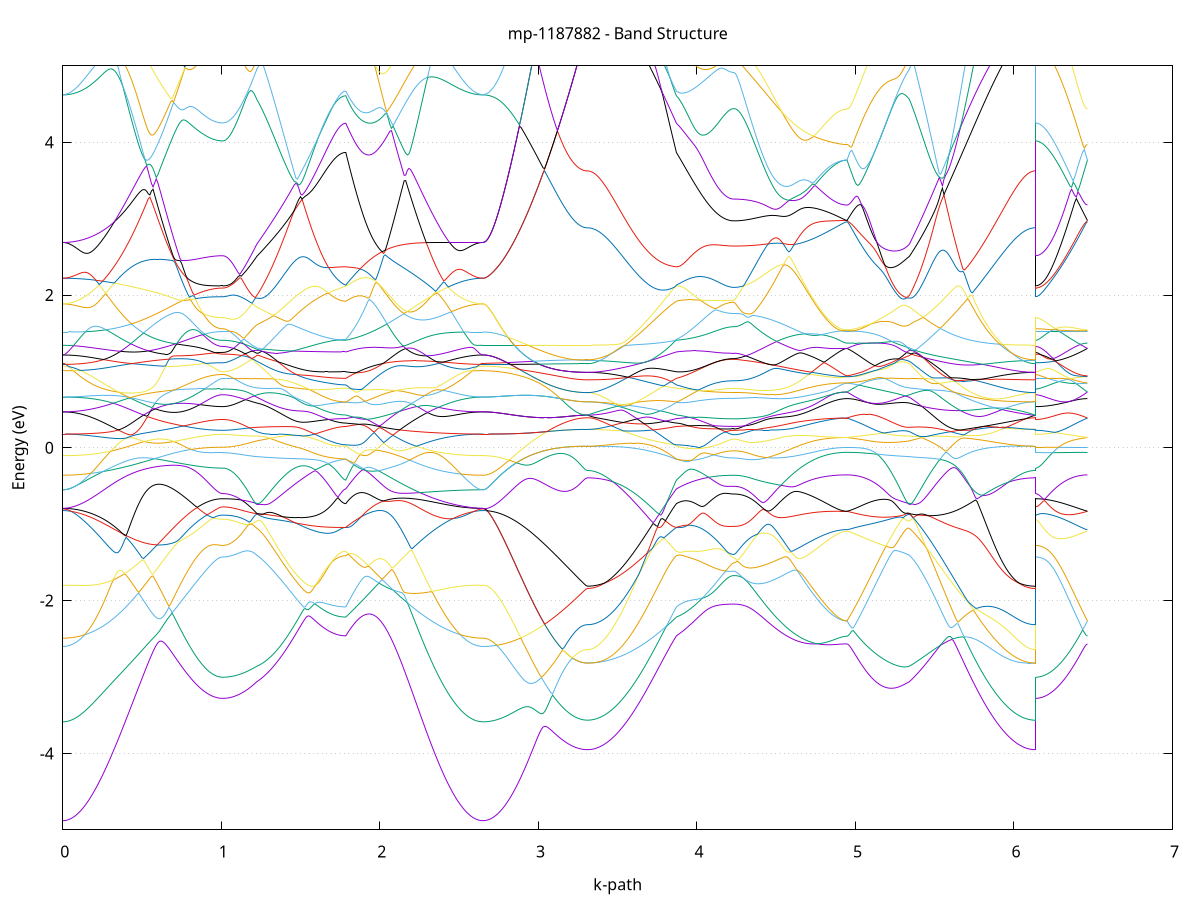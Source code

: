 set title 'mp-1187882 - Band Structure'
set xlabel 'k-path'
set ylabel 'Energy (eV)'
set grid y
set yrange [-5:5]
set terminal png size 800,600
set output 'mp-1187882_bands_gnuplot.png'
plot '-' using 1:2 with lines notitle, '-' using 1:2 with lines notitle, '-' using 1:2 with lines notitle, '-' using 1:2 with lines notitle, '-' using 1:2 with lines notitle, '-' using 1:2 with lines notitle, '-' using 1:2 with lines notitle, '-' using 1:2 with lines notitle, '-' using 1:2 with lines notitle, '-' using 1:2 with lines notitle, '-' using 1:2 with lines notitle, '-' using 1:2 with lines notitle, '-' using 1:2 with lines notitle, '-' using 1:2 with lines notitle, '-' using 1:2 with lines notitle, '-' using 1:2 with lines notitle, '-' using 1:2 with lines notitle, '-' using 1:2 with lines notitle, '-' using 1:2 with lines notitle, '-' using 1:2 with lines notitle, '-' using 1:2 with lines notitle, '-' using 1:2 with lines notitle, '-' using 1:2 with lines notitle, '-' using 1:2 with lines notitle, '-' using 1:2 with lines notitle, '-' using 1:2 with lines notitle, '-' using 1:2 with lines notitle, '-' using 1:2 with lines notitle, '-' using 1:2 with lines notitle, '-' using 1:2 with lines notitle, '-' using 1:2 with lines notitle, '-' using 1:2 with lines notitle, '-' using 1:2 with lines notitle, '-' using 1:2 with lines notitle, '-' using 1:2 with lines notitle, '-' using 1:2 with lines notitle, '-' using 1:2 with lines notitle, '-' using 1:2 with lines notitle, '-' using 1:2 with lines notitle, '-' using 1:2 with lines notitle, '-' using 1:2 with lines notitle, '-' using 1:2 with lines notitle, '-' using 1:2 with lines notitle, '-' using 1:2 with lines notitle, '-' using 1:2 with lines notitle, '-' using 1:2 with lines notitle, '-' using 1:2 with lines notitle, '-' using 1:2 with lines notitle, '-' using 1:2 with lines notitle, '-' using 1:2 with lines notitle, '-' using 1:2 with lines notitle, '-' using 1:2 with lines notitle, '-' using 1:2 with lines notitle, '-' using 1:2 with lines notitle, '-' using 1:2 with lines notitle, '-' using 1:2 with lines notitle, '-' using 1:2 with lines notitle, '-' using 1:2 with lines notitle, '-' using 1:2 with lines notitle, '-' using 1:2 with lines notitle, '-' using 1:2 with lines notitle, '-' using 1:2 with lines notitle, '-' using 1:2 with lines notitle, '-' using 1:2 with lines notitle
0.000000 -43.568973
0.009988 -43.568873
0.019977 -43.568673
0.029965 -43.568373
0.039953 -43.567973
0.049942 -43.567373
0.059930 -43.566673
0.069918 -43.565873
0.079907 -43.564973
0.089895 -43.563873
0.099883 -43.562773
0.109872 -43.561373
0.119860 -43.559973
0.129848 -43.558473
0.139837 -43.556773
0.149825 -43.555073
0.159813 -43.553173
0.169802 -43.551173
0.179790 -43.548973
0.189778 -43.546773
0.199767 -43.544473
0.209755 -43.541973
0.219743 -43.539473
0.229732 -43.536773
0.239720 -43.534073
0.249708 -43.531173
0.259697 -43.528273
0.269685 -43.525173
0.279673 -43.522073
0.289662 -43.518773
0.299650 -43.515473
0.309638 -43.512073
0.319627 -43.508573
0.329615 -43.504973
0.339603 -43.501373
0.349592 -43.497573
0.359580 -43.493773
0.369569 -43.489973
0.379557 -43.485973
0.389545 -43.481973
0.399534 -43.477973
0.409522 -43.473873
0.419510 -43.469673
0.429499 -43.465473
0.439487 -43.461173
0.449475 -43.456873
0.459464 -43.452473
0.469452 -43.448073
0.479440 -43.443573
0.489429 -43.439173
0.499417 -43.434673
0.509405 -43.430073
0.519394 -43.425573
0.529382 -43.420973
0.539370 -43.416373
0.549359 -43.411773
0.559347 -43.407173
0.569335 -43.402573
0.579324 -43.397973
0.589312 -43.393373
0.599300 -43.388673
0.609289 -43.384073
0.619277 -43.379473
0.629265 -43.374873
0.639254 -43.370373
0.649242 -43.365773
0.659230 -43.361273
0.669219 -43.356773
0.679207 -43.352273
0.689195 -43.347873
0.699184 -43.343373
0.709172 -43.339073
0.719160 -43.334673
0.729149 -43.330473
0.739137 -43.326173
0.749125 -43.322073
0.759114 -43.317873
0.769102 -43.313873
0.779090 -43.309873
0.789079 -43.305873
0.799067 -43.301973
0.809055 -43.298173
0.819044 -43.294473
0.829032 -43.290873
0.839020 -43.287273
0.849009 -43.283873
0.858997 -43.280473
0.868985 -43.277273
0.878974 -43.274173
0.888962 -43.271173
0.898950 -43.268273
0.908939 -43.265573
0.918927 -43.263073
0.928915 -43.260673
0.938904 -43.258573
0.948892 -43.256573
0.958880 -43.254873
0.968869 -43.253473
0.978857 -43.252373
0.988845 -43.251473
0.998834 -43.250973
1.008822 -43.250873
1.008822 -43.250873
1.018601 -43.250873
1.028379 -43.250873
1.038158 -43.250873
1.047936 -43.250873
1.057715 -43.250873
1.067493 -43.250873
1.077272 -43.250973
1.087050 -43.250973
1.096829 -43.250973
1.106607 -43.251073
1.116386 -43.251073
1.126165 -43.251173
1.135943 -43.251173
1.145722 -43.251273
1.155500 -43.251373
1.165279 -43.251373
1.175057 -43.251473
1.184836 -43.251573
1.194614 -43.251673
1.204393 -43.251773
1.214171 -43.251873
1.223950 -43.251973
1.223950 -43.251973
1.233796 -43.252073
1.243642 -43.252273
1.253488 -43.252573
1.263334 -43.252973
1.273180 -43.253473
1.283026 -43.254073
1.292872 -43.254573
1.302719 -43.255273
1.312565 -43.255973
1.322411 -43.256673
1.332257 -43.257473
1.342103 -43.258273
1.351949 -43.259073
1.361795 -43.259973
1.371641 -43.260773
1.381487 -43.261673
1.391333 -43.262573
1.401179 -43.263473
1.411025 -43.264373
1.420872 -43.265273
1.430718 -43.266173
1.440564 -43.267073
1.450410 -43.267873
1.460256 -43.268773
1.470102 -43.269673
1.479948 -43.270473
1.489794 -43.271373
1.499640 -43.272173
1.509486 -43.272973
1.519332 -43.273773
1.529178 -43.274573
1.539025 -43.275273
1.548871 -43.275973
1.558717 -43.276673
1.568563 -43.277373
1.578409 -43.278073
1.588255 -43.278673
1.598101 -43.279273
1.607947 -43.279873
1.617793 -43.280473
1.627639 -43.280973
1.637485 -43.281473
1.647331 -43.281873
1.657177 -43.282373
1.667024 -43.282773
1.676870 -43.283073
1.686716 -43.283473
1.696562 -43.283773
1.706408 -43.284073
1.716254 -43.284273
1.726100 -43.284473
1.735946 -43.284673
1.745792 -43.284873
1.755638 -43.284973
1.765484 -43.285073
1.775330 -43.285073
1.785177 -43.285073
1.785177 -43.285073
1.795124 -43.287173
1.805072 -43.289473
1.815020 -43.291873
1.824968 -43.294373
1.834916 -43.297073
1.844864 -43.299873
1.854812 -43.302873
1.864759 -43.305973
1.874707 -43.309173
1.884655 -43.312573
1.894603 -43.316073
1.904551 -43.319673
1.914499 -43.323373
1.924447 -43.327273
1.934394 -43.331273
1.944342 -43.335273
1.954290 -43.339473
1.964238 -43.343673
1.974186 -43.347973
1.984134 -43.352373
1.994081 -43.356873
2.004029 -43.361373
2.013977 -43.365973
2.023925 -43.370573
2.033873 -43.375173
2.043821 -43.379873
2.053769 -43.384573
2.063716 -43.389373
2.073664 -43.394173
2.083612 -43.398873
2.093560 -43.403673
2.103508 -43.408473
2.113456 -43.413173
2.123404 -43.417973
2.133351 -43.422673
2.143299 -43.427473
2.153247 -43.432173
2.163195 -43.436773
2.173143 -43.441473
2.183091 -43.446073
2.193039 -43.450673
2.202986 -43.455173
2.212934 -43.459573
2.222882 -43.464073
2.232830 -43.468373
2.242778 -43.472673
2.252726 -43.476973
2.262674 -43.481073
2.272621 -43.485273
2.282569 -43.489273
2.292517 -43.493273
2.302465 -43.497073
2.312413 -43.500873
2.322361 -43.504673
2.332309 -43.508273
2.342256 -43.511873
2.352204 -43.515273
2.362152 -43.518673
2.372100 -43.521973
2.382048 -43.525073
2.391996 -43.528173
2.401944 -43.531173
2.411891 -43.534073
2.421839 -43.536873
2.431787 -43.539473
2.441735 -43.542073
2.451683 -43.544473
2.461631 -43.546873
2.471578 -43.549073
2.481526 -43.551173
2.491474 -43.553173
2.501422 -43.555073
2.511370 -43.556873
2.521318 -43.558573
2.531266 -43.560073
2.541213 -43.561473
2.551161 -43.562773
2.561109 -43.563973
2.571057 -43.564973
2.581005 -43.565973
2.590953 -43.566773
2.600901 -43.567373
2.610848 -43.567973
2.620796 -43.568373
2.630744 -43.568773
2.640692 -43.568873
2.650640 -43.568973
2.650640 -43.568973
2.660622 -43.568873
2.670604 -43.568773
2.680586 -43.568473
2.690569 -43.568073
2.700551 -43.567573
2.710533 -43.566973
2.720515 -43.566173
2.730498 -43.565373
2.740480 -43.564473
2.750462 -43.563373
2.760444 -43.562173
2.770426 -43.560973
2.780409 -43.559573
2.790391 -43.558073
2.800373 -43.556473
2.810355 -43.554773
2.820337 -43.552973
2.830320 -43.551073
2.840302 -43.549073
2.850284 -43.546973
2.860266 -43.544773
2.870248 -43.542473
2.880231 -43.540173
2.890213 -43.537673
2.900195 -43.535073
2.910177 -43.532473
2.920159 -43.529773
2.930142 -43.526873
2.940124 -43.524073
2.950106 -43.521073
2.960088 -43.518073
2.970070 -43.514973
2.980053 -43.511773
2.990035 -43.508573
3.000017 -43.505273
3.009999 -43.501873
3.019982 -43.498473
3.029964 -43.495073
3.039946 -43.491573
3.049928 -43.488073
3.059910 -43.484473
3.069893 -43.480973
3.079875 -43.477373
3.089857 -43.473773
3.099839 -43.470173
3.109821 -43.466573
3.119804 -43.462973
3.129786 -43.459373
3.139768 -43.455873
3.149750 -43.452373
3.159732 -43.448973
3.169715 -43.445673
3.179697 -43.442373
3.189679 -43.439273
3.199661 -43.436173
3.209643 -43.433373
3.219626 -43.430673
3.229608 -43.428173
3.239590 -43.425873
3.249572 -43.423773
3.259555 -43.421973
3.269537 -43.420473
3.279519 -43.419273
3.289501 -43.418473
3.299483 -43.417973
3.309466 -43.417773
3.309466 -43.417773
3.319312 -43.417673
3.329158 -43.417573
3.339004 -43.417273
3.348850 -43.416873
3.358696 -43.416473
3.368542 -43.415873
3.378388 -43.415173
3.388234 -43.414373
3.398080 -43.413473
3.407926 -43.412473
3.417772 -43.411473
3.427619 -43.410273
3.437465 -43.408973
3.447311 -43.407573
3.457157 -43.406073
3.467003 -43.404473
3.476849 -43.402773
3.486695 -43.400973
3.496541 -43.399073
3.506387 -43.397073
3.516233 -43.394973
3.526079 -43.392773
3.535925 -43.390573
3.545772 -43.388173
3.555618 -43.385673
3.565464 -43.383173
3.575310 -43.380573
3.585156 -43.377773
3.595002 -43.374973
3.604848 -43.372073
3.614694 -43.369173
3.624540 -43.366073
3.634386 -43.362873
3.644232 -43.359673
3.654078 -43.356373
3.663925 -43.352973
3.673771 -43.349573
3.683617 -43.345973
3.693463 -43.342373
3.703309 -43.338773
3.713155 -43.334973
3.723001 -43.331173
3.732847 -43.327273
3.742693 -43.323373
3.752539 -43.319373
3.762385 -43.315273
3.772231 -43.311173
3.782077 -43.306973
3.791924 -43.302773
3.801770 -43.298473
3.811616 -43.294173
3.821462 -43.289773
3.831308 -43.285373
3.841154 -43.280873
3.851000 -43.281373
3.860846 -43.283173
3.870692 -43.285073
3.870692 -43.285073
3.880499 -43.286273
3.890305 -43.287973
3.900112 -43.289773
3.909918 -43.291773
3.919725 -43.293773
3.929531 -43.295873
3.939338 -43.297873
3.949144 -43.299873
3.958951 -43.301873
3.968757 -43.303773
3.978564 -43.305673
3.988370 -43.307473
3.998177 -43.309273
4.007983 -43.310973
4.017789 -43.312673
4.027596 -43.314273
4.037402 -43.315773
4.047209 -43.317273
4.057015 -43.318673
4.066822 -43.319973
4.076628 -43.321273
4.086435 -43.322473
4.096241 -43.323573
4.106048 -43.324573
4.115854 -43.325573
4.125661 -43.326473
4.135467 -43.327273
4.145274 -43.328073
4.155080 -43.328673
4.164887 -43.329273
4.174693 -43.329773
4.184500 -43.330273
4.194306 -43.330573
4.204113 -43.330873
4.213919 -43.331073
4.223726 -43.331173
4.233532 -43.331173
4.233532 -43.331173
4.243440 -43.331173
4.253347 -43.331073
4.263255 -43.330973
4.273162 -43.330773
4.283070 -43.330573
4.292978 -43.330273
4.302885 -43.329973
4.312793 -43.329573
4.322700 -43.329173
4.332608 -43.328673
4.342515 -43.328173
4.352423 -43.327573
4.362331 -43.326973
4.372238 -43.326373
4.382146 -43.325573
4.392053 -43.324873
4.401961 -43.324073
4.411868 -43.323173
4.421776 -43.322273
4.431684 -43.321373
4.441591 -43.320373
4.451499 -43.319373
4.461406 -43.318273
4.471314 -43.317173
4.481221 -43.315973
4.491129 -43.314773
4.501037 -43.313573
4.510944 -43.312373
4.520852 -43.310973
4.530759 -43.309673
4.540667 -43.308273
4.550574 -43.306873
4.560482 -43.305473
4.570390 -43.303973
4.580297 -43.302473
4.590205 -43.300973
4.600112 -43.299373
4.610020 -43.297773
4.619927 -43.296173
4.629835 -43.294573
4.639742 -43.292873
4.649650 -43.291273
4.659558 -43.289573
4.669465 -43.287873
4.679373 -43.286173
4.689280 -43.284373
4.699188 -43.282673
4.709095 -43.280973
4.719003 -43.279173
4.728911 -43.277473
4.738818 -43.275673
4.748726 -43.273973
4.758633 -43.272273
4.768541 -43.270573
4.778448 -43.268873
4.788356 -43.267273
4.798264 -43.265573
4.808171 -43.264073
4.818079 -43.262473
4.827986 -43.260973
4.837894 -43.259573
4.847801 -43.258173
4.857709 -43.256973
4.867617 -43.255773
4.877524 -43.254673
4.887432 -43.253673
4.897339 -43.252873
4.907247 -43.252173
4.917154 -43.251573
4.927062 -43.251173
4.936970 -43.250973
4.946877 -43.250873
4.946877 -43.250873
4.956713 -43.250873
4.966549 -43.250973
4.976385 -43.251073
4.986221 -43.251173
4.996057 -43.251373
5.005893 -43.251573
5.015729 -43.251773
5.025565 -43.251973
5.035400 -43.252173
5.045236 -43.252373
5.055072 -43.252573
5.064908 -43.252773
5.074744 -43.252973
5.084580 -43.253173
5.094416 -43.253373
5.104252 -43.253573
5.114088 -43.253673
5.123924 -43.253873
5.133760 -43.253973
5.143596 -43.253973
5.153432 -43.254073
5.163268 -43.254073
5.173103 -43.254073
5.182939 -43.254073
5.192775 -43.253973
5.202611 -43.253973
5.212447 -43.253873
5.222283 -43.253673
5.232119 -43.253573
5.241955 -43.253373
5.251791 -43.253173
5.261627 -43.253073
5.271463 -43.252773
5.281299 -43.252573
5.291135 -43.252373
5.300971 -43.252273
5.310806 -43.252073
5.320642 -43.251973
5.330478 -43.251873
5.340314 -43.251973
5.340314 -43.251973
5.350235 -43.252073
5.360157 -43.252173
5.370078 -43.252273
5.379999 -43.252473
5.389920 -43.252573
5.399841 -43.252673
5.409763 -43.252873
5.419684 -43.253073
5.429605 -43.253173
5.439526 -43.253373
5.449447 -43.253573
5.459368 -43.253773
5.469290 -43.253973
5.479211 -43.254173
5.489132 -43.255273
5.499053 -43.258573
5.508974 -43.261873
5.518896 -43.265273
5.528817 -43.268673
5.538738 -43.272073
5.548659 -43.275573
5.558580 -43.279073
5.568501 -43.282573
5.578423 -43.286073
5.588344 -43.289573
5.598265 -43.293173
5.608186 -43.296673
5.618107 -43.300273
5.628028 -43.303873
5.637950 -43.307373
5.647871 -43.310973
5.657792 -43.314473
5.667713 -43.317973
5.677634 -43.321473
5.687556 -43.324973
5.697477 -43.328473
5.707398 -43.331873
5.717319 -43.335373
5.727240 -43.338673
5.737161 -43.342073
5.747083 -43.345373
5.757004 -43.348573
5.766925 -43.351873
5.776846 -43.354973
5.786767 -43.358173
5.796689 -43.361173
5.806610 -43.364173
5.816531 -43.367173
5.826452 -43.370073
5.836373 -43.372873
5.846294 -43.375673
5.856216 -43.378273
5.866137 -43.380973
5.876058 -43.383473
5.885979 -43.385973
5.895900 -43.388373
5.905822 -43.390673
5.915743 -43.392873
5.925664 -43.394973
5.935585 -43.397073
5.945506 -43.398973
5.955427 -43.400873
5.965349 -43.402673
5.975270 -43.404373
5.985191 -43.405973
5.995112 -43.407473
6.005033 -43.408873
6.014954 -43.410173
6.024876 -43.411373
6.034797 -43.412473
6.044718 -43.413473
6.054639 -43.414373
6.064560 -43.415173
6.074482 -43.415873
6.084403 -43.416373
6.094324 -43.416873
6.104245 -43.417273
6.114166 -43.417573
6.124087 -43.417673
6.134009 -43.417773
6.134009 -43.250873
6.143991 -43.250873
6.153973 -43.250873
6.163955 -43.250873
6.173937 -43.250873
6.183920 -43.250873
6.193902 -43.250873
6.203884 -43.250873
6.213866 -43.250873
6.223849 -43.250873
6.233831 -43.250873
6.243813 -43.250873
6.253795 -43.250873
6.263777 -43.250873
6.273760 -43.250873
6.283742 -43.250873
6.293724 -43.250873
6.303706 -43.250873
6.313688 -43.250873
6.323671 -43.250873
6.333653 -43.250873
6.343635 -43.250873
6.353617 -43.250873
6.363599 -43.250873
6.373582 -43.250873
6.383564 -43.250873
6.393546 -43.250873
6.403528 -43.250873
6.413510 -43.250873
6.423493 -43.250873
6.433475 -43.250873
6.443457 -43.250873
6.453439 -43.250873
6.463421 -43.250873
e
0.000000 -43.118073
0.009988 -43.118073
0.019977 -43.118073
0.029965 -43.118073
0.039953 -43.118073
0.049942 -43.118073
0.059930 -43.118173
0.069918 -43.118173
0.079907 -43.118273
0.089895 -43.118273
0.099883 -43.118373
0.109872 -43.118373
0.119860 -43.118473
0.129848 -43.118573
0.139837 -43.118673
0.149825 -43.118773
0.159813 -43.118873
0.169802 -43.118973
0.179790 -43.119173
0.189778 -43.119273
0.199767 -43.119373
0.209755 -43.119573
0.219743 -43.119773
0.229732 -43.119873
0.239720 -43.120073
0.249708 -43.120273
0.259697 -43.120573
0.269685 -43.120773
0.279673 -43.120973
0.289662 -43.121273
0.299650 -43.121573
0.309638 -43.121873
0.319627 -43.122173
0.329615 -43.122473
0.339603 -43.122773
0.349592 -43.123173
0.359580 -43.123573
0.369569 -43.123873
0.379557 -43.124373
0.389545 -43.124773
0.399534 -43.125173
0.409522 -43.125673
0.419510 -43.126173
0.429499 -43.126673
0.439487 -43.127173
0.449475 -43.127773
0.459464 -43.128373
0.469452 -43.128973
0.479440 -43.129573
0.489429 -43.130173
0.499417 -43.130873
0.509405 -43.131573
0.519394 -43.132273
0.529382 -43.132973
0.539370 -43.133773
0.549359 -43.134573
0.559347 -43.135373
0.569335 -43.136273
0.579324 -43.137173
0.589312 -43.138073
0.599300 -43.138973
0.609289 -43.139973
0.619277 -43.140973
0.629265 -43.141973
0.639254 -43.142973
0.649242 -43.144073
0.659230 -43.145173
0.669219 -43.146273
0.679207 -43.147473
0.689195 -43.148673
0.699184 -43.149873
0.709172 -43.151173
0.719160 -43.152373
0.729149 -43.153673
0.739137 -43.155073
0.749125 -43.156373
0.759114 -43.157773
0.769102 -43.159173
0.779090 -43.160873
0.789079 -43.163073
0.799067 -43.165073
0.809055 -43.167173
0.819044 -43.169073
0.829032 -43.170873
0.839020 -43.172573
0.849009 -43.174273
0.858997 -43.175873
0.868985 -43.177273
0.878974 -43.178673
0.888962 -43.179973
0.898950 -43.181073
0.908939 -43.182173
0.918927 -43.183173
0.928915 -43.183873
0.938904 -43.184773
0.948892 -43.185673
0.958880 -43.186773
0.968869 -43.187673
0.978857 -43.188373
0.988845 -43.188873
0.998834 -43.189173
1.008822 -43.189273
1.008822 -43.189373
1.018601 -43.189273
1.028379 -43.189173
1.038158 -43.188873
1.047936 -43.188573
1.057715 -43.188773
1.067493 -43.189373
1.077272 -43.190073
1.087050 -43.190873
1.096829 -43.191773
1.106607 -43.192873
1.116386 -43.193973
1.126165 -43.195173
1.135943 -43.196573
1.145722 -43.197973
1.155500 -43.199573
1.165279 -43.201173
1.175057 -43.202973
1.184836 -43.204773
1.194614 -43.206673
1.204393 -43.208673
1.214171 -43.210773
1.223950 -43.212973
1.223950 -43.212973
1.233796 -43.214573
1.243642 -43.216173
1.253488 -43.217673
1.263334 -43.219273
1.273180 -43.220773
1.283026 -43.222373
1.292872 -43.223873
1.302719 -43.225373
1.312565 -43.226873
1.322411 -43.228373
1.332257 -43.229773
1.342103 -43.231273
1.351949 -43.232673
1.361795 -43.234073
1.371641 -43.235473
1.381487 -43.236873
1.391333 -43.238173
1.401179 -43.239473
1.411025 -43.240773
1.420872 -43.242073
1.430718 -43.243273
1.440564 -43.244573
1.450410 -43.245773
1.460256 -43.246873
1.470102 -43.248073
1.479948 -43.249173
1.489794 -43.250273
1.499640 -43.251373
1.509486 -43.252373
1.519332 -43.253373
1.529178 -43.254373
1.539025 -43.255273
1.548871 -43.256173
1.558717 -43.257073
1.568563 -43.257873
1.578409 -43.258673
1.588255 -43.259473
1.598101 -43.260173
1.607947 -43.260873
1.617793 -43.261573
1.627639 -43.262173
1.637485 -43.262773
1.647331 -43.263373
1.657177 -43.263873
1.667024 -43.264373
1.676870 -43.264873
1.686716 -43.265273
1.696562 -43.265573
1.706408 -43.265973
1.716254 -43.266273
1.726100 -43.266473
1.735946 -43.266673
1.745792 -43.266873
1.755638 -43.266973
1.765484 -43.267073
1.775330 -43.267173
1.785177 -43.267173
1.785177 -43.267173
1.795124 -43.262473
1.805072 -43.257773
1.815020 -43.253073
1.824968 -43.248273
1.834916 -43.243473
1.844864 -43.238673
1.854812 -43.233773
1.864759 -43.228973
1.874707 -43.224073
1.884655 -43.219073
1.894603 -43.214173
1.904551 -43.209273
1.914499 -43.204273
1.924447 -43.199373
1.934394 -43.194373
1.944342 -43.189473
1.954290 -43.184473
1.964238 -43.179573
1.974186 -43.174573
1.984134 -43.169673
1.994081 -43.164773
2.004029 -43.159773
2.013977 -43.154873
2.023925 -43.149973
2.033873 -43.145173
2.043821 -43.140273
2.053769 -43.135473
2.063716 -43.130673
2.073664 -43.125873
2.083612 -43.123873
2.093560 -43.123973
2.103508 -43.123973
2.113456 -43.123973
2.123404 -43.123973
2.133351 -43.123873
2.143299 -43.123773
2.153247 -43.123773
2.163195 -43.123673
2.173143 -43.123573
2.183091 -43.123373
2.193039 -43.123273
2.202986 -43.123173
2.212934 -43.122973
2.222882 -43.122873
2.232830 -43.122673
2.242778 -43.122473
2.252726 -43.122373
2.262674 -43.122173
2.272621 -43.121973
2.282569 -43.121773
2.292517 -43.121673
2.302465 -43.121473
2.312413 -43.121273
2.322361 -43.121173
2.332309 -43.120973
2.342256 -43.120773
2.352204 -43.120673
2.362152 -43.120473
2.372100 -43.120273
2.382048 -43.120173
2.391996 -43.120073
2.401944 -43.119873
2.411891 -43.119773
2.421839 -43.119573
2.431787 -43.119473
2.441735 -43.119373
2.451683 -43.119273
2.461631 -43.119073
2.471578 -43.118973
2.481526 -43.118873
2.491474 -43.118773
2.501422 -43.118673
2.511370 -43.118673
2.521318 -43.118573
2.531266 -43.118473
2.541213 -43.118373
2.551161 -43.118373
2.561109 -43.118273
2.571057 -43.118273
2.581005 -43.118173
2.590953 -43.118173
2.600901 -43.118073
2.610848 -43.118073
2.620796 -43.118073
2.630744 -43.118073
2.640692 -43.118073
2.650640 -43.118073
2.650640 -43.118073
2.660622 -43.118073
2.670604 -43.118273
2.680586 -43.118573
2.690569 -43.118973
2.700551 -43.119473
2.710533 -43.120073
2.720515 -43.120873
2.730498 -43.121673
2.740480 -43.122673
2.750462 -43.123773
2.760444 -43.124973
2.770426 -43.126273
2.780409 -43.127673
2.790391 -43.129173
2.800373 -43.130773
2.810355 -43.132473
2.820337 -43.134373
2.830320 -43.136273
2.840302 -43.138373
2.850284 -43.140473
2.860266 -43.142673
2.870248 -43.144973
2.880231 -43.147473
2.890213 -43.149973
2.900195 -43.152573
2.910177 -43.155273
2.920159 -43.157973
2.930142 -43.160873
2.940124 -43.163773
2.950106 -43.166773
2.960088 -43.169873
2.970070 -43.173073
2.980053 -43.176273
2.990035 -43.179573
3.000017 -43.182873
3.009999 -43.186273
3.019982 -43.189773
3.029964 -43.193273
3.039946 -43.196773
3.049928 -43.200373
3.059910 -43.203973
3.069893 -43.207573
3.079875 -43.211173
3.089857 -43.214873
3.099839 -43.218473
3.109821 -43.222173
3.119804 -43.225773
3.129786 -43.229373
3.139768 -43.232973
3.149750 -43.236473
3.159732 -43.239873
3.169715 -43.243273
3.179697 -43.246573
3.189679 -43.249773
3.199661 -43.252773
3.209643 -43.255673
3.219626 -43.258373
3.229608 -43.260973
3.239590 -43.263273
3.249572 -43.265273
3.259555 -43.267073
3.269537 -43.268573
3.279519 -43.269773
3.289501 -43.270673
3.299483 -43.271173
3.309466 -43.271373
3.309466 -43.271373
3.319312 -43.271373
3.329158 -43.271373
3.339004 -43.271373
3.348850 -43.271273
3.358696 -43.271173
3.368542 -43.271173
3.378388 -43.271073
3.388234 -43.270873
3.398080 -43.270773
3.407926 -43.270673
3.417772 -43.270573
3.427619 -43.270373
3.437465 -43.270173
3.447311 -43.270073
3.457157 -43.269873
3.467003 -43.269673
3.476849 -43.269473
3.486695 -43.269273
3.496541 -43.269073
3.506387 -43.268873
3.516233 -43.268673
3.526079 -43.268473
3.535925 -43.268273
3.545772 -43.268073
3.555618 -43.267873
3.565464 -43.267673
3.575310 -43.267473
3.585156 -43.267373
3.595002 -43.267273
3.604848 -43.267073
3.614694 -43.266973
3.624540 -43.266973
3.634386 -43.266873
3.644232 -43.266873
3.654078 -43.266873
3.663925 -43.266973
3.673771 -43.267073
3.683617 -43.267173
3.693463 -43.267373
3.703309 -43.267673
3.713155 -43.267973
3.723001 -43.268373
3.732847 -43.268773
3.742693 -43.269273
3.752539 -43.269873
3.762385 -43.270573
3.772231 -43.271373
3.782077 -43.272273
3.791924 -43.273173
3.801770 -43.274273
3.811616 -43.275473
3.821462 -43.276773
3.831308 -43.278173
3.841154 -43.279673
3.851000 -43.276373
3.860846 -43.271773
3.870692 -43.267173
3.870692 -43.267173
3.880499 -43.264973
3.890305 -43.262273
3.900112 -43.259373
3.909918 -43.256273
3.919725 -43.253273
3.929531 -43.250173
3.939338 -43.247173
3.949144 -43.244173
3.958951 -43.241273
3.968757 -43.238473
3.978564 -43.235673
3.988370 -43.232873
3.998177 -43.230273
4.007983 -43.227673
4.017789 -43.225173
4.027596 -43.222773
4.037402 -43.220473
4.047209 -43.218273
4.057015 -43.216173
4.066822 -43.214173
4.076628 -43.212173
4.086435 -43.210373
4.096241 -43.208673
4.106048 -43.206973
4.115854 -43.205473
4.125661 -43.204073
4.135467 -43.202773
4.145274 -43.201673
4.155080 -43.200573
4.164887 -43.199673
4.174693 -43.198873
4.184500 -43.198173
4.194306 -43.197573
4.204113 -43.197073
4.213919 -43.196773
4.223726 -43.196573
4.233532 -43.196573
4.233532 -43.196573
4.243440 -43.196573
4.253347 -43.196573
4.263255 -43.196473
4.273162 -43.196473
4.283070 -43.196473
4.292978 -43.196373
4.302885 -43.196373
4.312793 -43.196273
4.322700 -43.196273
4.332608 -43.196173
4.342515 -43.196073
4.352423 -43.195973
4.362331 -43.195873
4.372238 -43.195773
4.382146 -43.195673
4.392053 -43.195573
4.401961 -43.195473
4.411868 -43.195373
4.421776 -43.195173
4.431684 -43.195073
4.441591 -43.194973
4.451499 -43.194773
4.461406 -43.194673
4.471314 -43.194473
4.481221 -43.194373
4.491129 -43.194173
4.501037 -43.193973
4.510944 -43.193873
4.520852 -43.193673
4.530759 -43.193473
4.540667 -43.193373
4.550574 -43.193173
4.560482 -43.192973
4.570390 -43.192773
4.580297 -43.192673
4.590205 -43.192473
4.600112 -43.192273
4.610020 -43.192073
4.619927 -43.191873
4.629835 -43.191773
4.639742 -43.191573
4.649650 -43.191373
4.659558 -43.191173
4.669465 -43.191073
4.679373 -43.190873
4.689280 -43.190673
4.699188 -43.190573
4.709095 -43.190373
4.719003 -43.190273
4.728911 -43.190073
4.738818 -43.189973
4.748726 -43.189773
4.758633 -43.189673
4.768541 -43.189573
4.778448 -43.189473
4.788356 -43.189273
4.798264 -43.189173
4.808171 -43.189073
4.818079 -43.188973
4.827986 -43.188873
4.837894 -43.188773
4.847801 -43.188773
4.857709 -43.188673
4.867617 -43.188573
4.877524 -43.188573
4.887432 -43.188473
4.897339 -43.188473
4.907247 -43.188373
4.917154 -43.188373
4.927062 -43.188373
4.936970 -43.188373
4.946877 -43.188373
4.946877 -43.188373
4.956713 -43.188373
4.966549 -43.188373
4.976385 -43.188373
4.986221 -43.188273
4.996057 -43.188173
5.005893 -43.188073
5.015729 -43.188073
5.025565 -43.188073
5.035400 -43.188073
5.045236 -43.188173
5.055072 -43.188273
5.064908 -43.188473
5.074744 -43.188573
5.084580 -43.188873
5.094416 -43.189173
5.104252 -43.189473
5.114088 -43.189873
5.123924 -43.190273
5.133760 -43.190773
5.143596 -43.191373
5.153432 -43.191973
5.163268 -43.192673
5.173103 -43.193373
5.182939 -43.194173
5.192775 -43.194973
5.202611 -43.195973
5.212447 -43.196873
5.222283 -43.197973
5.232119 -43.199073
5.241955 -43.200173
5.251791 -43.201373
5.261627 -43.202573
5.271463 -43.203773
5.281299 -43.205073
5.291135 -43.206473
5.300971 -43.207773
5.310806 -43.209073
5.320642 -43.210473
5.330478 -43.211773
5.340314 -43.212973
5.340314 -43.212973
5.350235 -43.215273
5.360157 -43.217673
5.370078 -43.220173
5.379999 -43.222673
5.389920 -43.225373
5.399841 -43.228073
5.409763 -43.230873
5.419684 -43.233673
5.429605 -43.236573
5.439526 -43.239573
5.449447 -43.242573
5.459368 -43.245673
5.469290 -43.248873
5.479211 -43.252073
5.489132 -43.254373
5.499053 -43.254573
5.508974 -43.254773
5.518896 -43.255073
5.528817 -43.255273
5.538738 -43.255573
5.548659 -43.255773
5.558580 -43.256073
5.568501 -43.256373
5.578423 -43.256673
5.588344 -43.256973
5.598265 -43.257273
5.608186 -43.257573
5.618107 -43.257873
5.628028 -43.258173
5.637950 -43.258473
5.647871 -43.258773
5.657792 -43.259173
5.667713 -43.259473
5.677634 -43.259773
5.687556 -43.260173
5.697477 -43.260473
5.707398 -43.260873
5.717319 -43.261173
5.727240 -43.261573
5.737161 -43.261873
5.747083 -43.262273
5.757004 -43.262673
5.766925 -43.262973
5.776846 -43.263373
5.786767 -43.263673
5.796689 -43.264073
5.806610 -43.264373
5.816531 -43.264773
5.826452 -43.265073
5.836373 -43.265473
5.846294 -43.265773
5.856216 -43.266073
5.866137 -43.266473
5.876058 -43.266773
5.885979 -43.267073
5.895900 -43.267373
5.905822 -43.267673
5.915743 -43.267973
5.925664 -43.268273
5.935585 -43.268573
5.945506 -43.268773
5.955427 -43.269073
5.965349 -43.269273
5.975270 -43.269473
5.985191 -43.269773
5.995112 -43.269973
6.005033 -43.270173
6.014954 -43.270273
6.024876 -43.270473
6.034797 -43.270673
6.044718 -43.270773
6.054639 -43.270873
6.064560 -43.270973
6.074482 -43.271073
6.084403 -43.271173
6.094324 -43.271273
6.104245 -43.271373
6.114166 -43.271373
6.124087 -43.271373
6.134009 -43.271373
6.134009 -43.189373
6.143991 -43.189373
6.153973 -43.189273
6.163955 -43.189273
6.173937 -43.189273
6.183920 -43.189273
6.193902 -43.189273
6.203884 -43.189273
6.213866 -43.189273
6.223849 -43.189273
6.233831 -43.189173
6.243813 -43.189173
6.253795 -43.189173
6.263777 -43.189173
6.273760 -43.189073
6.283742 -43.189073
6.293724 -43.189073
6.303706 -43.189073
6.313688 -43.188973
6.323671 -43.188973
6.333653 -43.188873
6.343635 -43.188873
6.353617 -43.188873
6.363599 -43.188773
6.373582 -43.188773
6.383564 -43.188673
6.393546 -43.188673
6.403528 -43.188573
6.413510 -43.188573
6.423493 -43.188573
6.433475 -43.188473
6.443457 -43.188473
6.453439 -43.188373
6.463421 -43.188373
e
0.000000 -42.965273
0.009988 -42.965373
0.019977 -42.965573
0.029965 -42.965773
0.039953 -42.966173
0.049942 -42.966673
0.059930 -42.967273
0.069918 -42.967973
0.079907 -42.968873
0.089895 -42.969773
0.099883 -42.970773
0.109872 -42.971973
0.119860 -42.973173
0.129848 -42.974573
0.139837 -42.975973
0.149825 -42.977573
0.159813 -42.979173
0.169802 -42.980873
0.179790 -42.982773
0.189778 -42.984673
0.199767 -42.986673
0.209755 -42.988773
0.219743 -42.990973
0.229732 -42.993273
0.239720 -42.995673
0.249708 -42.998073
0.259697 -43.000573
0.269685 -43.003173
0.279673 -43.005773
0.289662 -43.008573
0.299650 -43.011373
0.309638 -43.014173
0.319627 -43.017073
0.329615 -43.020073
0.339603 -43.023073
0.349592 -43.026173
0.359580 -43.029373
0.369569 -43.032473
0.379557 -43.035673
0.389545 -43.038973
0.399534 -43.042273
0.409522 -43.045573
0.419510 -43.048873
0.429499 -43.052273
0.439487 -43.055673
0.449475 -43.059073
0.459464 -43.062473
0.469452 -43.065973
0.479440 -43.069373
0.489429 -43.072873
0.499417 -43.076273
0.509405 -43.079773
0.519394 -43.083173
0.529382 -43.086673
0.539370 -43.090073
0.549359 -43.093473
0.559347 -43.096873
0.569335 -43.100273
0.579324 -43.103573
0.589312 -43.106873
0.599300 -43.110173
0.609289 -43.113473
0.619277 -43.116673
0.629265 -43.119873
0.639254 -43.122973
0.649242 -43.126073
0.659230 -43.129173
0.669219 -43.132173
0.679207 -43.135073
0.689195 -43.137973
0.699184 -43.140773
0.709172 -43.143473
0.719160 -43.146173
0.729149 -43.148873
0.739137 -43.151373
0.749125 -43.153873
0.759114 -43.156273
0.769102 -43.158573
0.779090 -43.160673
0.789079 -43.162173
0.799067 -43.163573
0.809055 -43.165073
0.819044 -43.166673
0.829032 -43.168173
0.839020 -43.169773
0.849009 -43.171273
0.858997 -43.172873
0.868985 -43.174473
0.878974 -43.175973
0.888962 -43.177573
0.898950 -43.179073
0.908939 -43.180473
0.918927 -43.181973
0.928915 -43.183273
0.938904 -43.184573
0.948892 -43.185473
0.958880 -43.186073
0.968869 -43.186573
0.978857 -43.186873
0.988845 -43.187173
0.998834 -43.187273
1.008822 -43.187373
1.008822 -43.187373
1.018601 -43.187473
1.028379 -43.187573
1.038158 -43.187873
1.047936 -43.188273
1.057715 -43.188073
1.067493 -43.187473
1.077272 -43.186873
1.087050 -43.186173
1.096829 -43.185273
1.106607 -43.184373
1.116386 -43.183273
1.126165 -43.182173
1.135943 -43.180973
1.145722 -43.179673
1.155500 -43.178173
1.165279 -43.176673
1.175057 -43.175073
1.184836 -43.173473
1.194614 -43.171673
1.204393 -43.169773
1.214171 -43.167873
1.223950 -43.165873
1.223950 -43.165873
1.233796 -43.164373
1.243642 -43.162773
1.253488 -43.161073
1.263334 -43.159373
1.273180 -43.157573
1.283026 -43.155773
1.292872 -43.153973
1.302719 -43.152073
1.312565 -43.150173
1.322411 -43.148273
1.332257 -43.146273
1.342103 -43.144373
1.351949 -43.142473
1.361795 -43.140473
1.371641 -43.138573
1.381487 -43.136673
1.391333 -43.134773
1.401179 -43.132873
1.411025 -43.130973
1.420872 -43.129173
1.430718 -43.127373
1.440564 -43.125573
1.450410 -43.123773
1.460256 -43.122073
1.470102 -43.120373
1.479948 -43.118773
1.489794 -43.117173
1.499640 -43.115573
1.509486 -43.114073
1.519332 -43.112573
1.529178 -43.111173
1.539025 -43.109773
1.548871 -43.108473
1.558717 -43.107173
1.568563 -43.105873
1.578409 -43.104673
1.588255 -43.103573
1.598101 -43.102473
1.607947 -43.101473
1.617793 -43.100473
1.627639 -43.099473
1.637485 -43.098673
1.647331 -43.097773
1.657177 -43.097073
1.667024 -43.096273
1.676870 -43.095673
1.686716 -43.095073
1.696562 -43.094473
1.706408 -43.093973
1.716254 -43.093573
1.726100 -43.093173
1.735946 -43.092873
1.745792 -43.092673
1.755638 -43.092373
1.765484 -43.092273
1.775330 -43.092173
1.785177 -43.092173
1.785177 -43.092173
1.795124 -43.094573
1.805072 -43.096873
1.815020 -43.099073
1.824968 -43.101273
1.834916 -43.103273
1.844864 -43.105173
1.854812 -43.106873
1.864759 -43.108573
1.874707 -43.110173
1.884655 -43.111673
1.894603 -43.112973
1.904551 -43.114273
1.914499 -43.115373
1.924447 -43.116473
1.934394 -43.117473
1.944342 -43.118373
1.954290 -43.119173
1.964238 -43.119873
1.974186 -43.120473
1.984134 -43.121073
1.994081 -43.121573
2.004029 -43.122073
2.013977 -43.122473
2.023925 -43.122773
2.033873 -43.123073
2.043821 -43.123273
2.053769 -43.123473
2.063716 -43.123673
2.073664 -43.123773
2.083612 -43.121173
2.093560 -43.116473
2.103508 -43.111773
2.113456 -43.107173
2.123404 -43.102573
2.133351 -43.098073
2.143299 -43.093573
2.153247 -43.089073
2.163195 -43.084673
2.173143 -43.080273
2.183091 -43.075973
2.193039 -43.071773
2.202986 -43.067573
2.212934 -43.063473
2.222882 -43.059373
2.232830 -43.055373
2.242778 -43.051473
2.252726 -43.047573
2.262674 -43.043773
2.272621 -43.040073
2.282569 -43.036373
2.292517 -43.032773
2.302465 -43.029273
2.312413 -43.025873
2.322361 -43.022473
2.332309 -43.019273
2.342256 -43.016073
2.352204 -43.012973
2.362152 -43.009973
2.372100 -43.006973
2.382048 -43.004173
2.391996 -43.001473
2.401944 -42.998773
2.411891 -42.996173
2.421839 -42.993773
2.431787 -42.991373
2.441735 -42.989073
2.451683 -42.986973
2.461631 -42.984873
2.471578 -42.982873
2.481526 -42.980973
2.491474 -42.979273
2.501422 -42.977573
2.511370 -42.975973
2.521318 -42.974573
2.531266 -42.973173
2.541213 -42.971973
2.551161 -42.970773
2.561109 -42.969773
2.571057 -42.968773
2.581005 -42.967973
2.590953 -42.967273
2.600901 -42.966673
2.610848 -42.966173
2.620796 -42.965773
2.630744 -42.965573
2.640692 -42.965373
2.650640 -42.965273
2.650640 -42.965273
2.660622 -42.965273
2.670604 -42.965273
2.680586 -42.965273
2.690569 -42.965373
2.700551 -42.965373
2.710533 -42.965373
2.720515 -42.965373
2.730498 -42.965373
2.740480 -42.965373
2.750462 -42.965373
2.760444 -42.965373
2.770426 -42.965373
2.780409 -42.965373
2.790391 -42.965373
2.800373 -42.965473
2.810355 -42.965473
2.820337 -42.965473
2.830320 -42.965473
2.840302 -42.965473
2.850284 -42.965473
2.860266 -42.965573
2.870248 -42.965573
2.880231 -42.965573
2.890213 -42.965573
2.900195 -42.965573
2.910177 -42.965673
2.920159 -42.965673
2.930142 -42.965673
2.940124 -42.965673
2.950106 -42.965673
2.960088 -42.965773
2.970070 -42.965773
2.980053 -42.965773
2.990035 -42.965773
3.000017 -42.965773
3.009999 -42.965873
3.019982 -42.965873
3.029964 -42.965873
3.039946 -42.965873
3.049928 -42.965873
3.059910 -42.965973
3.069893 -42.965973
3.079875 -42.965973
3.089857 -42.965973
3.099839 -42.966073
3.109821 -42.966073
3.119804 -42.966073
3.129786 -42.966073
3.139768 -42.966073
3.149750 -42.966073
3.159732 -42.966173
3.169715 -42.966173
3.179697 -42.966173
3.189679 -42.966173
3.199661 -42.966173
3.209643 -42.966173
3.219626 -42.966173
3.229608 -42.966173
3.239590 -42.966173
3.249572 -42.966173
3.259555 -42.966273
3.269537 -42.966273
3.279519 -42.966273
3.289501 -42.966273
3.299483 -42.966273
3.309466 -42.966273
3.309466 -42.966273
3.319312 -42.966273
3.329158 -42.966473
3.339004 -42.966773
3.348850 -42.967073
3.358696 -42.967573
3.368542 -42.968173
3.378388 -42.968873
3.388234 -42.969673
3.398080 -42.970573
3.407926 -42.971573
3.417772 -42.972773
3.427619 -42.973973
3.437465 -42.975273
3.447311 -42.976673
3.457157 -42.978173
3.467003 -42.979773
3.476849 -42.981573
3.486695 -42.983373
3.496541 -42.985273
3.506387 -42.987273
3.516233 -42.989273
3.526079 -42.991473
3.535925 -42.993773
3.545772 -42.996073
3.555618 -42.998473
3.565464 -43.000973
3.575310 -43.003573
3.585156 -43.006173
3.595002 -43.008873
3.604848 -43.011573
3.614694 -43.014473
3.624540 -43.017273
3.634386 -43.020273
3.644232 -43.023173
3.654078 -43.026273
3.663925 -43.029273
3.673771 -43.032373
3.683617 -43.035473
3.693463 -43.038673
3.703309 -43.041773
3.713155 -43.044973
3.723001 -43.048173
3.732847 -43.051373
3.742693 -43.054473
3.752539 -43.057673
3.762385 -43.060773
3.772231 -43.063973
3.782077 -43.066973
3.791924 -43.070073
3.801770 -43.073073
3.811616 -43.075973
3.821462 -43.078873
3.831308 -43.081673
3.841154 -43.084473
3.851000 -43.087073
3.860846 -43.089673
3.870692 -43.092173
3.870692 -43.092173
3.880499 -43.093173
3.890305 -43.094173
3.900112 -43.095173
3.909918 -43.096173
3.919725 -43.097073
3.929531 -43.098073
3.939338 -43.098973
3.949144 -43.099873
3.958951 -43.100773
3.968757 -43.101673
3.978564 -43.102473
3.988370 -43.103373
3.998177 -43.104173
4.007983 -43.104973
4.017789 -43.105773
4.027596 -43.106473
4.037402 -43.107273
4.047209 -43.107973
4.057015 -43.108573
4.066822 -43.109273
4.076628 -43.109873
4.086435 -43.110573
4.096241 -43.111073
4.106048 -43.111673
4.115854 -43.112173
4.125661 -43.112673
4.135467 -43.113073
4.145274 -43.113473
4.155080 -43.113873
4.164887 -43.114173
4.174693 -43.114473
4.184500 -43.114773
4.194306 -43.114973
4.204113 -43.115073
4.213919 -43.115273
4.223726 -43.115273
4.233532 -43.115273
4.233532 -43.115273
4.243440 -43.115373
4.253347 -43.115373
4.263255 -43.115473
4.273162 -43.115673
4.283070 -43.115873
4.292978 -43.116073
4.302885 -43.116373
4.312793 -43.116673
4.322700 -43.117073
4.332608 -43.117473
4.342515 -43.117973
4.352423 -43.118473
4.362331 -43.118973
4.372238 -43.119573
4.382146 -43.120173
4.392053 -43.120773
4.401961 -43.121473
4.411868 -43.122273
4.421776 -43.123073
4.431684 -43.123873
4.441591 -43.124773
4.451499 -43.125673
4.461406 -43.126573
4.471314 -43.127573
4.481221 -43.128573
4.491129 -43.129573
4.501037 -43.130673
4.510944 -43.131773
4.520852 -43.132973
4.530759 -43.134173
4.540667 -43.135373
4.550574 -43.136573
4.560482 -43.137873
4.570390 -43.139173
4.580297 -43.140573
4.590205 -43.141973
4.600112 -43.143373
4.610020 -43.144773
4.619927 -43.146173
4.629835 -43.147673
4.639742 -43.149173
4.649650 -43.150673
4.659558 -43.152173
4.669465 -43.153773
4.679373 -43.155373
4.689280 -43.156873
4.699188 -43.158473
4.709095 -43.160073
4.719003 -43.161673
4.728911 -43.163273
4.738818 -43.164873
4.748726 -43.166473
4.758633 -43.168073
4.768541 -43.169673
4.778448 -43.171273
4.788356 -43.172873
4.798264 -43.174373
4.808171 -43.175873
4.818079 -43.177273
4.827986 -43.178673
4.837894 -43.180073
4.847801 -43.181373
4.857709 -43.182573
4.867617 -43.183673
4.877524 -43.184673
4.887432 -43.185573
4.897339 -43.186473
4.907247 -43.187073
4.917154 -43.187573
4.927062 -43.188073
4.936970 -43.188273
4.946877 -43.188373
4.946877 -43.188373
4.956713 -43.188273
4.966549 -43.188273
4.976385 -43.188173
4.986221 -43.188173
4.996057 -43.188073
5.005893 -43.188073
5.015729 -43.187873
5.025565 -43.187673
5.035400 -43.187473
5.045236 -43.187173
5.055072 -43.186973
5.064908 -43.186573
5.074744 -43.186273
5.084580 -43.185873
5.094416 -43.185473
5.104252 -43.185073
5.114088 -43.184573
5.123924 -43.184073
5.133760 -43.183573
5.143596 -43.183073
5.153432 -43.182473
5.163268 -43.181873
5.173103 -43.181173
5.182939 -43.180473
5.192775 -43.179773
5.202611 -43.179073
5.212447 -43.178273
5.222283 -43.177473
5.232119 -43.176673
5.241955 -43.175873
5.251791 -43.174973
5.261627 -43.174073
5.271463 -43.173173
5.281299 -43.172173
5.291135 -43.171173
5.300971 -43.170173
5.310806 -43.169173
5.320642 -43.168073
5.330478 -43.166973
5.340314 -43.165873
5.340314 -43.165873
5.350235 -43.163773
5.360157 -43.161473
5.370078 -43.159273
5.379999 -43.156873
5.389920 -43.154373
5.399841 -43.151873
5.409763 -43.149373
5.419684 -43.146673
5.429605 -43.143973
5.439526 -43.141173
5.449447 -43.138373
5.459368 -43.135473
5.469290 -43.132473
5.479211 -43.129473
5.489132 -43.126373
5.499053 -43.123273
5.508974 -43.120173
5.518896 -43.116973
5.528817 -43.113773
5.538738 -43.110473
5.548659 -43.107173
5.558580 -43.103873
5.568501 -43.100473
5.578423 -43.097173
5.588344 -43.093773
5.598265 -43.090373
5.608186 -43.086873
5.618107 -43.083473
5.628028 -43.080073
5.637950 -43.076573
5.647871 -43.073173
5.657792 -43.069673
5.667713 -43.066273
5.677634 -43.062873
5.687556 -43.059373
5.697477 -43.055973
5.707398 -43.052673
5.717319 -43.049273
5.727240 -43.045973
5.737161 -43.042673
5.747083 -43.039373
5.757004 -43.036173
5.766925 -43.032973
5.776846 -43.029773
5.786767 -43.026673
5.796689 -43.023573
5.806610 -43.020573
5.816531 -43.017673
5.826452 -43.014773
5.836373 -43.011873
5.846294 -43.009173
5.856216 -43.006473
5.866137 -43.003773
5.876058 -43.001273
5.885979 -42.998773
5.895900 -42.996373
5.905822 -42.993973
5.915743 -42.991673
5.925664 -42.989573
5.935585 -42.987473
5.945506 -42.985473
5.955427 -42.983573
5.965349 -42.981673
5.975270 -42.979973
5.985191 -42.978373
5.995112 -42.976773
6.005033 -42.975373
6.014954 -42.974073
6.024876 -42.972773
6.034797 -42.971673
6.044718 -42.970673
6.054639 -42.969673
6.064560 -42.968873
6.074482 -42.968173
6.084403 -42.967573
6.094324 -42.967173
6.104245 -42.966773
6.114166 -42.966473
6.124087 -42.966273
6.134009 -42.966173
6.134009 -43.187373
6.143991 -43.187373
6.153973 -43.187373
6.163955 -43.187373
6.173937 -43.187373
6.183920 -43.187373
6.193902 -43.187373
6.203884 -43.187473
6.213866 -43.187473
6.223849 -43.187473
6.233831 -43.187473
6.243813 -43.187473
6.253795 -43.187573
6.263777 -43.187573
6.273760 -43.187573
6.283742 -43.187573
6.293724 -43.187673
6.303706 -43.187673
6.313688 -43.187673
6.323671 -43.187773
6.333653 -43.187773
6.343635 -43.187773
6.353617 -43.187873
6.363599 -43.187873
6.373582 -43.187973
6.383564 -43.187973
6.393546 -43.188073
6.403528 -43.188073
6.413510 -43.188073
6.423493 -43.188173
6.433475 -43.188173
6.443457 -43.188273
6.453439 -43.188273
6.463421 -43.188373
e
0.000000 -41.412073
0.009988 -41.412073
0.019977 -41.412073
0.029965 -41.412173
0.039953 -41.412173
0.049942 -41.412273
0.059930 -41.412373
0.069918 -41.412473
0.079907 -41.412673
0.089895 -41.412773
0.099883 -41.412973
0.109872 -41.413173
0.119860 -41.413373
0.129848 -41.413573
0.139837 -41.413773
0.149825 -41.414073
0.159813 -41.414273
0.169802 -41.414573
0.179790 -41.414873
0.189778 -41.415173
0.199767 -41.415473
0.209755 -41.415773
0.219743 -41.416073
0.229732 -41.416473
0.239720 -41.416773
0.249708 -41.417173
0.259697 -41.417573
0.269685 -41.417873
0.279673 -41.418273
0.289662 -41.418673
0.299650 -41.419073
0.309638 -41.419473
0.319627 -41.419873
0.329615 -41.420273
0.339603 -41.420673
0.349592 -41.421073
0.359580 -41.421473
0.369569 -41.421873
0.379557 -41.422273
0.389545 -41.422773
0.399534 -41.423173
0.409522 -41.423573
0.419510 -41.423973
0.429499 -41.424373
0.439487 -41.424773
0.449475 -41.425173
0.459464 -41.425573
0.469452 -41.425873
0.479440 -41.426273
0.489429 -41.426673
0.499417 -41.427073
0.509405 -41.427373
0.519394 -41.427773
0.529382 -41.428073
0.539370 -41.428473
0.549359 -41.428773
0.559347 -41.429073
0.569335 -41.429373
0.579324 -41.429673
0.589312 -41.429973
0.599300 -41.430273
0.609289 -41.430573
0.619277 -41.430873
0.629265 -41.431073
0.639254 -41.431373
0.649242 -41.431573
0.659230 -41.431873
0.669219 -41.432073
0.679207 -41.432273
0.689195 -41.432473
0.699184 -41.432673
0.709172 -41.432873
0.719160 -41.433073
0.729149 -41.433273
0.739137 -41.433473
0.749125 -41.433573
0.759114 -41.433773
0.769102 -41.433873
0.779090 -41.434073
0.789079 -41.434173
0.799067 -41.434273
0.809055 -41.434373
0.819044 -41.434473
0.829032 -41.434573
0.839020 -41.434673
0.849009 -41.434773
0.858997 -41.434873
0.868985 -41.434973
0.878974 -41.434973
0.888962 -41.435073
0.898950 -41.435173
0.908939 -41.435173
0.918927 -41.435273
0.928915 -41.435273
0.938904 -41.435273
0.948892 -41.435373
0.958880 -41.435373
0.968869 -41.435373
0.978857 -41.435373
0.988845 -41.435373
0.998834 -41.435473
1.008822 -41.435473
1.008822 -41.435473
1.018601 -41.435473
1.028379 -41.435473
1.038158 -41.435473
1.047936 -41.435473
1.057715 -41.435473
1.067493 -41.435473
1.077272 -41.435473
1.087050 -41.435573
1.096829 -41.435573
1.106607 -41.435573
1.116386 -41.435573
1.126165 -41.435673
1.135943 -41.435673
1.145722 -41.435673
1.155500 -41.435773
1.165279 -41.435773
1.175057 -41.435773
1.184836 -41.435873
1.194614 -41.435873
1.204393 -41.435873
1.214171 -41.435973
1.223950 -41.435973
1.223950 -41.435973
1.233796 -41.435973
1.243642 -41.435973
1.253488 -41.435973
1.263334 -41.435973
1.273180 -41.435973
1.283026 -41.436073
1.292872 -41.436073
1.302719 -41.436073
1.312565 -41.435973
1.322411 -41.435973
1.332257 -41.435973
1.342103 -41.435973
1.351949 -41.435973
1.361795 -41.435973
1.371641 -41.435973
1.381487 -41.435973
1.391333 -41.435873
1.401179 -41.435873
1.411025 -41.435873
1.420872 -41.435873
1.430718 -41.435773
1.440564 -41.435773
1.450410 -41.435773
1.460256 -41.435773
1.470102 -41.435673
1.479948 -41.435673
1.489794 -41.435673
1.499640 -41.435573
1.509486 -41.435573
1.519332 -41.435573
1.529178 -41.435473
1.539025 -41.435473
1.548871 -41.435473
1.558717 -41.435373
1.568563 -41.435373
1.578409 -41.435373
1.588255 -41.435273
1.598101 -41.435273
1.607947 -41.435273
1.617793 -41.435273
1.627639 -41.435173
1.637485 -41.435173
1.647331 -41.435173
1.657177 -41.435173
1.667024 -41.435073
1.676870 -41.435073
1.686716 -41.435073
1.696562 -41.435073
1.706408 -41.435073
1.716254 -41.434973
1.726100 -41.434973
1.735946 -41.434973
1.745792 -41.434973
1.755638 -41.434973
1.765484 -41.434973
1.775330 -41.434973
1.785177 -41.434973
1.785177 -41.434973
1.795124 -41.435073
1.805072 -41.435173
1.815020 -41.435273
1.824968 -41.435273
1.834916 -41.435273
1.844864 -41.435373
1.854812 -41.435373
1.864759 -41.435273
1.874707 -41.435273
1.884655 -41.435273
1.894603 -41.435173
1.904551 -41.435073
1.914499 -41.434973
1.924447 -41.434873
1.934394 -41.434773
1.944342 -41.434573
1.954290 -41.434473
1.964238 -41.434273
1.974186 -41.434073
1.984134 -41.433873
1.994081 -41.433573
2.004029 -41.433373
2.013977 -41.433073
2.023925 -41.432873
2.033873 -41.432573
2.043821 -41.432273
2.053769 -41.431973
2.063716 -41.431573
2.073664 -41.431273
2.083612 -41.430973
2.093560 -41.430573
2.103508 -41.430173
2.113456 -41.429773
2.123404 -41.429473
2.133351 -41.429073
2.143299 -41.428573
2.153247 -41.428173
2.163195 -41.427773
2.173143 -41.427373
2.183091 -41.426873
2.193039 -41.426473
2.202986 -41.425973
2.212934 -41.425573
2.222882 -41.425073
2.232830 -41.424673
2.242778 -41.424173
2.252726 -41.423773
2.262674 -41.423273
2.272621 -41.422873
2.282569 -41.422373
2.292517 -41.421873
2.302465 -41.421473
2.312413 -41.421073
2.322361 -41.420573
2.332309 -41.420173
2.342256 -41.419673
2.352204 -41.419273
2.362152 -41.418873
2.372100 -41.418473
2.382048 -41.418073
2.391996 -41.417673
2.401944 -41.417273
2.411891 -41.416873
2.421839 -41.416473
2.431787 -41.416173
2.441735 -41.415773
2.451683 -41.415473
2.461631 -41.415173
2.471578 -41.414873
2.481526 -41.414573
2.491474 -41.414273
2.501422 -41.414073
2.511370 -41.413773
2.521318 -41.413573
2.531266 -41.413373
2.541213 -41.413173
2.551161 -41.412973
2.561109 -41.412773
2.571057 -41.412673
2.581005 -41.412473
2.590953 -41.412373
2.600901 -41.412273
2.610848 -41.412173
2.620796 -41.412173
2.630744 -41.412073
2.640692 -41.412073
2.650640 -41.412073
2.650640 -41.412073
2.660622 -41.412073
2.670604 -41.412073
2.680586 -41.412073
2.690569 -41.412173
2.700551 -41.412173
2.710533 -41.412273
2.720515 -41.412373
2.730498 -41.412473
2.740480 -41.412573
2.750462 -41.412673
2.760444 -41.412773
2.770426 -41.412873
2.780409 -41.413073
2.790391 -41.413173
2.800373 -41.413373
2.810355 -41.413573
2.820337 -41.413773
2.830320 -41.413873
2.840302 -41.414073
2.850284 -41.414273
2.860266 -41.414573
2.870248 -41.414773
2.880231 -41.414973
2.890213 -41.415173
2.900195 -41.415473
2.910177 -41.415673
2.920159 -41.415873
2.930142 -41.416173
2.940124 -41.416373
2.950106 -41.416673
2.960088 -41.416873
2.970070 -41.417173
2.980053 -41.417373
2.990035 -41.417673
3.000017 -41.417873
3.009999 -41.418173
3.019982 -41.418373
3.029964 -41.418673
3.039946 -41.418873
3.049928 -41.419173
3.059910 -41.419373
3.069893 -41.419573
3.079875 -41.419773
3.089857 -41.420073
3.099839 -41.420273
3.109821 -41.420473
3.119804 -41.420673
3.129786 -41.420873
3.139768 -41.421073
3.149750 -41.421173
3.159732 -41.421373
3.169715 -41.421573
3.179697 -41.421673
3.189679 -41.421873
3.199661 -41.421973
3.209643 -41.422073
3.219626 -41.422173
3.229608 -41.422273
3.239590 -41.422373
3.249572 -41.422473
3.259555 -41.422473
3.269537 -41.422573
3.279519 -41.422573
3.289501 -41.422673
3.299483 -41.422673
3.309466 -41.422673
3.309466 -41.422673
3.319312 -41.422673
3.329158 -41.422673
3.339004 -41.422773
3.348850 -41.422773
3.358696 -41.422873
3.368542 -41.422973
3.378388 -41.423073
3.388234 -41.423173
3.398080 -41.423273
3.407926 -41.423373
3.417772 -41.423573
3.427619 -41.423773
3.437465 -41.423873
3.447311 -41.424073
3.457157 -41.424273
3.467003 -41.424473
3.476849 -41.424773
3.486695 -41.424973
3.496541 -41.425173
3.506387 -41.425473
3.516233 -41.425773
3.526079 -41.425973
3.535925 -41.426273
3.545772 -41.426573
3.555618 -41.426873
3.565464 -41.427173
3.575310 -41.427473
3.585156 -41.427773
3.595002 -41.428073
3.604848 -41.428373
3.614694 -41.428673
3.624540 -41.428973
3.634386 -41.429273
3.644232 -41.429573
3.654078 -41.429873
3.663925 -41.430173
3.673771 -41.430473
3.683617 -41.430773
3.693463 -41.431073
3.703309 -41.431373
3.713155 -41.431673
3.723001 -41.431973
3.732847 -41.432273
3.742693 -41.432473
3.752539 -41.432773
3.762385 -41.432973
3.772231 -41.433273
3.782077 -41.433473
3.791924 -41.433673
3.801770 -41.433873
3.811616 -41.434073
3.821462 -41.434273
3.831308 -41.434473
3.841154 -41.434573
3.851000 -41.434773
3.860846 -41.434873
3.870692 -41.434973
3.870692 -41.434973
3.880499 -41.434973
3.890305 -41.435073
3.900112 -41.435073
3.909918 -41.435073
3.919725 -41.435073
3.929531 -41.435173
3.939338 -41.435173
3.949144 -41.435173
3.958951 -41.435173
3.968757 -41.435173
3.978564 -41.435173
3.988370 -41.435173
3.998177 -41.435073
4.007983 -41.435073
4.017789 -41.435073
4.027596 -41.435073
4.037402 -41.435073
4.047209 -41.435073
4.057015 -41.434973
4.066822 -41.434973
4.076628 -41.434973
4.086435 -41.434973
4.096241 -41.434873
4.106048 -41.434873
4.115854 -41.434873
4.125661 -41.434873
4.135467 -41.434873
4.145274 -41.434773
4.155080 -41.434773
4.164887 -41.434773
4.174693 -41.434773
4.184500 -41.434773
4.194306 -41.434773
4.204113 -41.434773
4.213919 -41.434773
4.223726 -41.434773
4.233532 -41.434773
4.233532 -41.434773
4.243440 -41.434773
4.253347 -41.434773
4.263255 -41.434773
4.273162 -41.434773
4.283070 -41.434773
4.292978 -41.434773
4.302885 -41.434773
4.312793 -41.434773
4.322700 -41.434773
4.332608 -41.434773
4.342515 -41.434773
4.352423 -41.434773
4.362331 -41.434773
4.372238 -41.434773
4.382146 -41.434773
4.392053 -41.434773
4.401961 -41.434773
4.411868 -41.434873
4.421776 -41.434873
4.431684 -41.434873
4.441591 -41.434873
4.451499 -41.434873
4.461406 -41.434873
4.471314 -41.434873
4.481221 -41.434873
4.491129 -41.434973
4.501037 -41.434973
4.510944 -41.434973
4.520852 -41.434973
4.530759 -41.434973
4.540667 -41.434973
4.550574 -41.434973
4.560482 -41.435073
4.570390 -41.435073
4.580297 -41.435073
4.590205 -41.435073
4.600112 -41.435073
4.610020 -41.435073
4.619927 -41.435073
4.629835 -41.435173
4.639742 -41.435173
4.649650 -41.435173
4.659558 -41.435173
4.669465 -41.435173
4.679373 -41.435173
4.689280 -41.435273
4.699188 -41.435273
4.709095 -41.435273
4.719003 -41.435273
4.728911 -41.435273
4.738818 -41.435273
4.748726 -41.435273
4.758633 -41.435273
4.768541 -41.435373
4.778448 -41.435373
4.788356 -41.435373
4.798264 -41.435373
4.808171 -41.435373
4.818079 -41.435373
4.827986 -41.435373
4.837894 -41.435373
4.847801 -41.435373
4.857709 -41.435373
4.867617 -41.435373
4.877524 -41.435373
4.887432 -41.435373
4.897339 -41.435473
4.907247 -41.435473
4.917154 -41.435473
4.927062 -41.435473
4.936970 -41.435473
4.946877 -41.435473
4.946877 -41.435473
4.956713 -41.435473
4.966549 -41.435473
4.976385 -41.435473
4.986221 -41.435473
4.996057 -41.435473
5.005893 -41.435473
5.015729 -41.435473
5.025565 -41.435473
5.035400 -41.435473
5.045236 -41.435473
5.055072 -41.435473
5.064908 -41.435473
5.074744 -41.435473
5.084580 -41.435473
5.094416 -41.435473
5.104252 -41.435473
5.114088 -41.435473
5.123924 -41.435473
5.133760 -41.435573
5.143596 -41.435573
5.153432 -41.435573
5.163268 -41.435573
5.173103 -41.435573
5.182939 -41.435573
5.192775 -41.435673
5.202611 -41.435673
5.212447 -41.435673
5.222283 -41.435673
5.232119 -41.435773
5.241955 -41.435773
5.251791 -41.435773
5.261627 -41.435773
5.271463 -41.435773
5.281299 -41.435873
5.291135 -41.435873
5.300971 -41.435873
5.310806 -41.435873
5.320642 -41.435973
5.330478 -41.435973
5.340314 -41.435973
5.340314 -41.435973
5.350235 -41.435973
5.360157 -41.435973
5.370078 -41.436073
5.379999 -41.436073
5.389920 -41.436073
5.399841 -41.436073
5.409763 -41.436073
5.419684 -41.436073
5.429605 -41.436073
5.439526 -41.435973
5.449447 -41.435973
5.459368 -41.435973
5.469290 -41.435873
5.479211 -41.435873
5.489132 -41.435773
5.499053 -41.435773
5.508974 -41.435673
5.518896 -41.435573
5.528817 -41.435473
5.538738 -41.435373
5.548659 -41.435273
5.558580 -41.435173
5.568501 -41.434973
5.578423 -41.434873
5.588344 -41.434673
5.598265 -41.434573
5.608186 -41.434373
5.618107 -41.434173
5.628028 -41.433973
5.637950 -41.433773
5.647871 -41.433573
5.657792 -41.433373
5.667713 -41.433173
5.677634 -41.432873
5.687556 -41.432673
5.697477 -41.432373
5.707398 -41.432173
5.717319 -41.431873
5.727240 -41.431573
5.737161 -41.431373
5.747083 -41.431073
5.757004 -41.430773
5.766925 -41.430473
5.776846 -41.430173
5.786767 -41.429873
5.796689 -41.429573
5.806610 -41.429273
5.816531 -41.428973
5.826452 -41.428673
5.836373 -41.428373
5.846294 -41.428073
5.856216 -41.427773
5.866137 -41.427473
5.876058 -41.427173
5.885979 -41.426873
5.895900 -41.426573
5.905822 -41.426273
5.915743 -41.425973
5.925664 -41.425773
5.935585 -41.425473
5.945506 -41.425273
5.955427 -41.424973
5.965349 -41.424773
5.975270 -41.424573
5.985191 -41.424273
5.995112 -41.424073
6.005033 -41.423873
6.014954 -41.423773
6.024876 -41.423573
6.034797 -41.423373
6.044718 -41.423273
6.054639 -41.423173
6.064560 -41.423073
6.074482 -41.422973
6.084403 -41.422873
6.094324 -41.422773
6.104245 -41.422773
6.114166 -41.422673
6.124087 -41.422673
6.134009 -41.422673
6.134009 -41.435473
6.143991 -41.435473
6.153973 -41.435473
6.163955 -41.435473
6.173937 -41.435473
6.183920 -41.435473
6.193902 -41.435473
6.203884 -41.435473
6.213866 -41.435473
6.223849 -41.435473
6.233831 -41.435473
6.243813 -41.435473
6.253795 -41.435473
6.263777 -41.435473
6.273760 -41.435473
6.283742 -41.435473
6.293724 -41.435473
6.303706 -41.435473
6.313688 -41.435473
6.323671 -41.435473
6.333653 -41.435473
6.343635 -41.435473
6.353617 -41.435473
6.363599 -41.435473
6.373582 -41.435473
6.383564 -41.435473
6.393546 -41.435473
6.403528 -41.435473
6.413510 -41.435473
6.423493 -41.435473
6.433475 -41.435473
6.443457 -41.435473
6.453439 -41.435473
6.463421 -41.435473
e
0.000000 -21.988773
0.009988 -21.988773
0.019977 -21.988573
0.029965 -21.988273
0.039953 -21.987873
0.049942 -21.987273
0.059930 -21.986673
0.069918 -21.985873
0.079907 -21.984973
0.089895 -21.983973
0.099883 -21.982873
0.109872 -21.981673
0.119860 -21.980373
0.129848 -21.978973
0.139837 -21.977473
0.149825 -21.975973
0.159813 -21.974273
0.169802 -21.972473
0.179790 -21.970673
0.189778 -21.968773
0.199767 -21.966873
0.209755 -21.964873
0.219743 -21.962773
0.229732 -21.960673
0.239720 -21.958573
0.249708 -21.961073
0.259697 -21.964673
0.269685 -21.968373
0.279673 -21.972173
0.289662 -21.976073
0.299650 -21.980073
0.309638 -21.984273
0.319627 -21.988473
0.329615 -21.992773
0.339603 -21.997173
0.349592 -22.001673
0.359580 -22.006173
0.369569 -22.010873
0.379557 -22.015573
0.389545 -22.020373
0.399534 -22.025173
0.409522 -22.030073
0.419510 -22.034973
0.429499 -22.039973
0.439487 -22.045073
0.449475 -22.050073
0.459464 -22.055173
0.469452 -22.060373
0.479440 -22.065473
0.489429 -22.070673
0.499417 -22.075873
0.509405 -22.081073
0.519394 -22.086273
0.529382 -22.091473
0.539370 -22.096673
0.549359 -22.101773
0.559347 -22.106973
0.569335 -22.112073
0.579324 -22.117173
0.589312 -22.122273
0.599300 -22.127273
0.609289 -22.132273
0.619277 -22.137173
0.629265 -22.142073
0.639254 -22.146873
0.649242 -22.151673
0.659230 -22.156373
0.669219 -22.160973
0.679207 -22.165473
0.689195 -22.169973
0.699184 -22.174273
0.709172 -22.178573
0.719160 -22.182773
0.729149 -22.186773
0.739137 -22.190773
0.749125 -22.194673
0.759114 -22.198373
0.769102 -22.202073
0.779090 -22.205573
0.789079 -22.208973
0.799067 -22.212173
0.809055 -22.215373
0.819044 -22.218373
0.829032 -22.221173
0.839020 -22.223973
0.849009 -22.226473
0.858997 -22.228973
0.868985 -22.231273
0.878974 -22.233373
0.888962 -22.235373
0.898950 -22.237273
0.908939 -22.238973
0.918927 -22.240473
0.928915 -22.241873
0.938904 -22.243073
0.948892 -22.244173
0.958880 -22.244973
0.968869 -22.245773
0.978857 -22.246373
0.988845 -22.246773
0.998834 -22.246973
1.008822 -22.247073
1.008822 -22.247073
1.018601 -22.246873
1.028379 -22.246173
1.038158 -22.244973
1.047936 -22.243373
1.057715 -22.241273
1.067493 -22.238773
1.077272 -22.235873
1.087050 -22.232473
1.096829 -22.228573
1.106607 -22.224373
1.116386 -22.219673
1.126165 -22.214573
1.135943 -22.209073
1.145722 -22.203173
1.155500 -22.196973
1.165279 -22.190373
1.175057 -22.183373
1.184836 -22.176073
1.194614 -22.168473
1.204393 -22.160573
1.214171 -22.152373
1.223950 -22.143973
1.223950 -22.143973
1.233796 -22.137773
1.243642 -22.131373
1.253488 -22.124773
1.263334 -22.118073
1.273180 -22.111173
1.283026 -22.104173
1.292872 -22.097073
1.302719 -22.089773
1.312565 -22.082473
1.322411 -22.075073
1.332257 -22.067573
1.342103 -22.059973
1.351949 -22.052373
1.361795 -22.044773
1.371641 -22.037273
1.381487 -22.029673
1.391333 -22.022273
1.401179 -22.014973
1.411025 -22.007973
1.420872 -22.001373
1.430718 -21.995173
1.440564 -21.989573
1.450410 -21.984473
1.460256 -21.979773
1.470102 -21.975273
1.479948 -21.970773
1.489794 -21.966473
1.499640 -21.962073
1.509486 -21.957773
1.519332 -21.953473
1.529178 -21.949173
1.539025 -21.944873
1.548871 -21.940573
1.558717 -21.936273
1.568563 -21.931973
1.578409 -21.927773
1.588255 -21.923673
1.598101 -21.919573
1.607947 -21.915473
1.617793 -21.911573
1.627639 -21.907673
1.637485 -21.903973
1.647331 -21.900273
1.657177 -21.896773
1.667024 -21.893473
1.676870 -21.890273
1.686716 -21.887373
1.696562 -21.884573
1.706408 -21.881973
1.716254 -21.879673
1.726100 -21.877573
1.735946 -21.875773
1.745792 -21.874273
1.755638 -21.873173
1.765484 -21.872273
1.775330 -21.871773
1.785177 -21.871573
1.785177 -21.871573
1.795124 -21.870273
1.805072 -21.869073
1.815020 -21.867973
1.824968 -21.867073
1.834916 -21.866373
1.844864 -21.865773
1.854812 -21.865273
1.864759 -21.864973
1.874707 -21.864773
1.884655 -21.864673
1.894603 -21.864773
1.904551 -21.864873
1.914499 -21.865173
1.924447 -21.865573
1.934394 -21.866073
1.944342 -21.866573
1.954290 -21.867273
1.964238 -21.868073
1.974186 -21.868873
1.984134 -21.869773
1.994081 -21.870673
2.004029 -21.871773
2.013977 -21.872773
2.023925 -21.873873
2.033873 -21.875073
2.043821 -21.876273
2.053769 -21.877473
2.063716 -21.878673
2.073664 -21.879973
2.083612 -21.881273
2.093560 -21.882573
2.103508 -21.883773
2.113456 -21.885073
2.123404 -21.886373
2.133351 -21.887673
2.143299 -21.888873
2.153247 -21.890173
2.163195 -21.891373
2.173143 -21.892573
2.183091 -21.893773
2.193039 -21.894973
2.202986 -21.897973
2.212934 -21.900973
2.222882 -21.903973
2.232830 -21.906973
2.242778 -21.909973
2.252726 -21.912973
2.262674 -21.915973
2.272621 -21.918973
2.282569 -21.921873
2.292517 -21.924773
2.302465 -21.927773
2.312413 -21.930573
2.322361 -21.933473
2.332309 -21.936273
2.342256 -21.939073
2.352204 -21.941773
2.362152 -21.944473
2.372100 -21.947173
2.382048 -21.949773
2.391996 -21.952373
2.401944 -21.954873
2.411891 -21.957273
2.421839 -21.959673
2.431787 -21.961973
2.441735 -21.964173
2.451683 -21.966273
2.461631 -21.968373
2.471578 -21.970373
2.481526 -21.972273
2.491474 -21.974073
2.501422 -21.975773
2.511370 -21.977473
2.521318 -21.978973
2.531266 -21.980373
2.541213 -21.981673
2.551161 -21.982873
2.561109 -21.984073
2.571057 -21.984973
2.581005 -21.985873
2.590953 -21.986673
2.600901 -21.987273
2.610848 -21.987873
2.620796 -21.988273
2.630744 -21.988573
2.640692 -21.988773
2.650640 -21.988773
2.650640 -21.988773
2.660622 -21.988673
2.670604 -21.988173
2.680586 -21.987473
2.690569 -21.986373
2.700551 -21.984973
2.710533 -21.983373
2.720515 -21.981373
2.730498 -21.979173
2.740480 -21.976573
2.750462 -21.973773
2.760444 -21.970673
2.770426 -21.967373
2.780409 -21.963673
2.790391 -21.959773
2.800373 -21.955673
2.810355 -21.951273
2.820337 -21.946673
2.830320 -21.941873
2.840302 -21.936873
2.850284 -21.938973
2.860266 -21.941273
2.870248 -21.943573
2.880231 -21.945973
2.890213 -21.948373
2.900195 -21.950873
2.910177 -21.953373
2.920159 -21.955873
2.930142 -21.958473
2.940124 -21.961073
2.950106 -21.963673
2.960088 -21.966373
2.970070 -21.968973
2.980053 -21.971673
2.990035 -21.974273
3.000017 -21.976873
3.009999 -21.979473
3.019982 -21.982073
3.029964 -21.984673
3.039946 -21.987173
3.049928 -21.989673
3.059910 -21.992073
3.069893 -21.994473
3.079875 -21.996773
3.089857 -21.999073
3.099839 -22.001273
3.109821 -22.003373
3.119804 -22.005473
3.129786 -22.007473
3.139768 -22.009373
3.149750 -22.011173
3.159732 -22.012873
3.169715 -22.014473
3.179697 -22.015973
3.189679 -22.017473
3.199661 -22.018773
3.209643 -22.019973
3.219626 -22.021073
3.229608 -22.022073
3.239590 -22.022973
3.249572 -22.023773
3.259555 -22.024373
3.269537 -22.024873
3.279519 -22.025373
3.289501 -22.025673
3.299483 -22.025773
3.309466 -22.025873
3.309466 -22.025873
3.319312 -22.025773
3.329158 -22.025573
3.339004 -22.025073
3.348850 -22.024473
3.358696 -22.023773
3.368542 -22.022773
3.378388 -22.021673
3.388234 -22.020373
3.398080 -22.018973
3.407926 -22.017373
3.417772 -22.015573
3.427619 -22.013673
3.437465 -22.011573
3.447311 -22.009373
3.457157 -22.006973
3.467003 -22.004473
3.476849 -22.001773
3.486695 -21.998973
3.496541 -21.995973
3.506387 -21.992973
3.516233 -21.989773
3.526079 -21.986373
3.535925 -21.982973
3.545772 -21.979373
3.555618 -21.975773
3.565464 -21.971973
3.575310 -21.968173
3.585156 -21.964173
3.595002 -21.960173
3.604848 -21.956073
3.614694 -21.951873
3.624540 -21.947673
3.634386 -21.943373
3.644232 -21.938973
3.654078 -21.934573
3.663925 -21.930573
3.673771 -21.926773
3.683617 -21.922973
3.693463 -21.919273
3.703309 -21.915673
3.713155 -21.912173
3.723001 -21.908773
3.732847 -21.905373
3.742693 -21.902173
3.752539 -21.898973
3.762385 -21.895973
3.772231 -21.893073
3.782077 -21.890273
3.791924 -21.887673
3.801770 -21.885073
3.811616 -21.882773
3.821462 -21.880473
3.831308 -21.878473
3.841154 -21.876473
3.851000 -21.874673
3.860846 -21.873073
3.870692 -21.871573
3.870692 -21.871573
3.880499 -21.871073
3.890305 -21.870573
3.900112 -21.870273
3.909918 -21.870073
3.919725 -21.869973
3.929531 -21.869973
3.939338 -21.870173
3.949144 -21.870373
3.958951 -21.870773
3.968757 -21.871273
3.978564 -21.871873
3.988370 -21.872573
3.998177 -21.873373
4.007983 -21.874273
4.017789 -21.875173
4.027596 -21.876173
4.037402 -21.877273
4.047209 -21.878373
4.057015 -21.879473
4.066822 -21.880573
4.076628 -21.881673
4.086435 -21.882773
4.096241 -21.883773
4.106048 -21.884873
4.115854 -21.885873
4.125661 -21.886773
4.135467 -21.887673
4.145274 -21.888473
4.155080 -21.889273
4.164887 -21.889873
4.174693 -21.890473
4.184500 -21.890973
4.194306 -21.891373
4.204113 -21.891773
4.213919 -21.891973
4.223726 -21.892173
4.233532 -21.892173
4.233532 -21.892173
4.243440 -21.892273
4.253347 -21.892673
4.263255 -21.893273
4.273162 -21.894173
4.283070 -21.895373
4.292978 -21.896673
4.302885 -21.898373
4.312793 -21.900173
4.322700 -21.902373
4.332608 -21.904673
4.342515 -21.907273
4.352423 -21.910073
4.362331 -21.913073
4.372238 -21.916373
4.382146 -21.919873
4.392053 -21.923473
4.401961 -21.927373
4.411868 -21.931473
4.421776 -21.935673
4.431684 -21.940073
4.441591 -21.944673
4.451499 -21.949373
4.461406 -21.954273
4.471314 -21.959273
4.481221 -21.964373
4.491129 -21.969573
4.501037 -21.974873
4.510944 -21.980273
4.520852 -21.985673
4.530759 -21.991173
4.540667 -21.996773
4.550574 -22.002373
4.560482 -22.007973
4.570390 -22.013573
4.580297 -22.019273
4.590205 -22.024873
4.600112 -22.030473
4.610020 -22.035973
4.619927 -22.041473
4.629835 -22.046973
4.639742 -22.052373
4.649650 -22.057673
4.659558 -22.062873
4.669465 -22.068073
4.679373 -22.073073
4.689280 -22.077973
4.699188 -22.082773
4.709095 -22.087473
4.719003 -22.091973
4.728911 -22.096373
4.738818 -22.100673
4.748726 -22.104673
4.758633 -22.108673
4.768541 -22.112373
4.778448 -22.115973
4.788356 -22.119373
4.798264 -22.122673
4.808171 -22.125673
4.818079 -22.128473
4.827986 -22.131173
4.837894 -22.133573
4.847801 -22.135873
4.857709 -22.137873
4.867617 -22.139773
4.877524 -22.141373
4.887432 -22.142773
4.897339 -22.143973
4.907247 -22.144973
4.917154 -22.145773
4.927062 -22.146273
4.936970 -22.146573
4.946877 -22.146673
4.946877 -22.146673
4.956713 -22.150673
4.966549 -22.154573
4.976385 -22.158273
4.986221 -22.161873
4.996057 -22.165273
5.005893 -22.168473
5.015729 -22.171573
5.025565 -22.174473
5.035400 -22.177173
5.045236 -22.179673
5.055072 -22.182073
5.064908 -22.184173
5.074744 -22.186073
5.084580 -22.187673
5.094416 -22.189173
5.104252 -22.190373
5.114088 -22.191273
5.123924 -22.192073
5.133760 -22.192473
5.143596 -22.192673
5.153432 -22.192673
5.163268 -22.192373
5.173103 -22.191773
5.182939 -22.190973
5.192775 -22.189873
5.202611 -22.188573
5.212447 -22.186973
5.222283 -22.185073
5.232119 -22.182973
5.241955 -22.180573
5.251791 -22.177973
5.261627 -22.175073
5.271463 -22.171973
5.281299 -22.168673
5.291135 -22.165073
5.300971 -22.161273
5.310806 -22.157173
5.320642 -22.152973
5.330478 -22.148573
5.340314 -22.143973
5.340314 -22.143973
5.350235 -22.135073
5.360157 -22.126073
5.370078 -22.116773
5.379999 -22.107373
5.389920 -22.097773
5.399841 -22.088073
5.409763 -22.078173
5.419684 -22.068373
5.429605 -22.058373
5.439526 -22.048473
5.449447 -22.038473
5.459368 -22.028573
5.469290 -22.022773
5.479211 -22.021973
5.489132 -22.021173
5.499053 -22.020473
5.508974 -22.019673
5.518896 -22.018973
5.528817 -22.018273
5.538738 -22.017573
5.548659 -22.016873
5.558580 -22.016273
5.568501 -22.015573
5.578423 -22.015073
5.588344 -22.014473
5.598265 -22.013973
5.608186 -22.013473
5.618107 -22.012973
5.628028 -22.012573
5.637950 -22.012173
5.647871 -22.011773
5.657792 -22.011473
5.667713 -22.011173
5.677634 -22.010973
5.687556 -22.010773
5.697477 -22.010573
5.707398 -22.010473
5.717319 -22.010473
5.727240 -22.010373
5.737161 -22.010473
5.747083 -22.010473
5.757004 -22.010573
5.766925 -22.010773
5.776846 -22.010973
5.786767 -22.011173
5.796689 -22.011473
5.806610 -22.011773
5.816531 -22.012073
5.826452 -22.012473
5.836373 -22.012873
5.846294 -22.013373
5.856216 -22.013873
5.866137 -22.014273
5.876058 -22.014873
5.885979 -22.015373
5.895900 -22.015973
5.905822 -22.016473
5.915743 -22.017073
5.925664 -22.017673
5.935585 -22.018273
5.945506 -22.018873
5.955427 -22.019473
5.965349 -22.020073
5.975270 -22.020573
5.985191 -22.021173
5.995112 -22.021673
6.005033 -22.022273
6.014954 -22.022773
6.024876 -22.023173
6.034797 -22.023673
6.044718 -22.024073
6.054639 -22.024373
6.064560 -22.024773
6.074482 -22.025073
6.084403 -22.025273
6.094324 -22.025473
6.104245 -22.025673
6.114166 -22.025773
6.124087 -22.025873
6.134009 -22.025873
6.134009 -22.247073
6.143991 -22.246973
6.153973 -22.246673
6.163955 -22.246073
6.173937 -22.245273
6.183920 -22.244273
6.193902 -22.243073
6.203884 -22.241673
6.213866 -22.240073
6.223849 -22.238173
6.233831 -22.236173
6.243813 -22.233873
6.253795 -22.231473
6.263777 -22.228873
6.273760 -22.225973
6.283742 -22.223073
6.293724 -22.219873
6.303706 -22.216473
6.313688 -22.212973
6.323671 -22.209373
6.333653 -22.205573
6.343635 -22.201573
6.353617 -22.197573
6.363599 -22.193373
6.373582 -22.189073
6.383564 -22.184573
6.393546 -22.180073
6.403528 -22.175473
6.413510 -22.170873
6.423493 -22.166073
6.433475 -22.161273
6.443457 -22.156473
6.453439 -22.151573
6.463421 -22.146673
e
0.000000 -21.914873
0.009988 -21.914973
0.019977 -21.915173
0.029965 -21.915573
0.039953 -21.916073
0.049942 -21.916773
0.059930 -21.917573
0.069918 -21.918573
0.079907 -21.919773
0.089895 -21.921073
0.099883 -21.922473
0.109872 -21.924073
0.119860 -21.925873
0.129848 -21.927673
0.139837 -21.929773
0.149825 -21.931873
0.159813 -21.934273
0.169802 -21.936673
0.179790 -21.939273
0.189778 -21.941973
0.199767 -21.944873
0.209755 -21.947873
0.219743 -21.950973
0.229732 -21.954173
0.239720 -21.957573
0.249708 -21.956373
0.259697 -21.954173
0.269685 -21.951973
0.279673 -21.949773
0.289662 -21.947473
0.299650 -21.945273
0.309638 -21.943073
0.319627 -21.940873
0.329615 -21.938773
0.339603 -21.936573
0.349592 -21.934573
0.359580 -21.932473
0.369569 -21.930573
0.379557 -21.928673
0.389545 -21.926773
0.399534 -21.925073
0.409522 -21.923373
0.419510 -21.921773
0.429499 -21.920373
0.439487 -21.918973
0.449475 -21.917673
0.459464 -21.916473
0.469452 -21.915473
0.479440 -21.914573
0.489429 -21.913773
0.499417 -21.913073
0.509405 -21.912573
0.519394 -21.912073
0.529382 -21.911773
0.539370 -21.911673
0.549359 -21.911573
0.559347 -21.911673
0.569335 -21.911873
0.579324 -21.912173
0.589312 -21.912673
0.599300 -21.913273
0.609289 -21.913873
0.619277 -21.914673
0.629265 -21.915573
0.639254 -21.916573
0.649242 -21.917573
0.659230 -21.918773
0.669219 -21.919973
0.679207 -21.921273
0.689195 -21.922673
0.699184 -21.924073
0.709172 -21.925573
0.719160 -21.927073
0.729149 -21.928573
0.739137 -21.930173
0.749125 -21.935773
0.759114 -21.942573
0.769102 -21.949273
0.779090 -21.955973
0.789079 -21.962373
0.799067 -21.968773
0.809055 -21.974873
0.819044 -21.980873
0.829032 -21.986573
0.839020 -21.992073
0.849009 -21.997373
0.858997 -22.002473
0.868985 -22.007173
0.878974 -22.011673
0.888962 -22.015873
0.898950 -22.019773
0.908939 -22.023373
0.918927 -22.026673
0.928915 -22.029673
0.938904 -22.032273
0.948892 -22.034573
0.958880 -22.036473
0.968869 -22.038073
0.978857 -22.039373
0.988845 -22.040273
0.998834 -22.040773
1.008822 -22.040973
1.008822 -22.040973
1.018601 -22.040973
1.028379 -22.040873
1.038158 -22.040773
1.047936 -22.040673
1.057715 -22.040473
1.067493 -22.040273
1.077272 -22.040073
1.087050 -22.039773
1.096829 -22.039473
1.106607 -22.039073
1.116386 -22.038773
1.126165 -22.038373
1.135943 -22.037873
1.145722 -22.037373
1.155500 -22.036873
1.165279 -22.036373
1.175057 -22.035773
1.184836 -22.035273
1.194614 -22.034673
1.204393 -22.033973
1.214171 -22.033373
1.223950 -22.032673
1.223950 -22.032673
1.233796 -22.032073
1.243642 -22.031373
1.253488 -22.030373
1.263334 -22.029273
1.273180 -22.027973
1.283026 -22.026473
1.292872 -22.024873
1.302719 -22.023073
1.312565 -22.021073
1.322411 -22.018873
1.332257 -22.016573
1.342103 -22.014073
1.351949 -22.011373
1.361795 -22.008473
1.371641 -22.005473
1.381487 -22.002273
1.391333 -21.998773
1.401179 -21.994973
1.411025 -21.990973
1.420872 -21.986373
1.430718 -21.981373
1.440564 -21.975673
1.450410 -21.969573
1.460256 -21.963073
1.470102 -21.956373
1.479948 -21.949673
1.489794 -21.942973
1.499640 -21.936373
1.509486 -21.929873
1.519332 -21.923573
1.529178 -21.917373
1.539025 -21.911373
1.548871 -21.905573
1.558717 -21.899973
1.568563 -21.894673
1.578409 -21.889573
1.588255 -21.884673
1.598101 -21.880073
1.607947 -21.875773
1.617793 -21.871673
1.627639 -21.867873
1.637485 -21.864273
1.647331 -21.861073
1.657177 -21.858073
1.667024 -21.855273
1.676870 -21.852873
1.686716 -21.850673
1.696562 -21.848773
1.706408 -21.847073
1.716254 -21.845673
1.726100 -21.844473
1.735946 -21.843473
1.745792 -21.842673
1.755638 -21.842073
1.765484 -21.841573
1.775330 -21.841373
1.785177 -21.841273
1.785177 -21.841273
1.795124 -21.837873
1.805072 -21.834473
1.815020 -21.831273
1.824968 -21.828273
1.834916 -21.825373
1.844864 -21.822573
1.854812 -21.819973
1.864759 -21.817473
1.874707 -21.815173
1.884655 -21.813073
1.894603 -21.811073
1.904551 -21.811873
1.914499 -21.814473
1.924447 -21.817173
1.934394 -21.819873
1.944342 -21.822573
1.954290 -21.825373
1.964238 -21.828073
1.974186 -21.830873
1.984134 -21.833673
1.994081 -21.836473
2.004029 -21.839273
2.013977 -21.842073
2.023925 -21.844873
2.033873 -21.847773
2.043821 -21.850673
2.053769 -21.853473
2.063716 -21.856373
2.073664 -21.859273
2.083612 -21.862273
2.093560 -21.865173
2.103508 -21.868073
2.113456 -21.871073
2.123404 -21.873973
2.133351 -21.876973
2.143299 -21.879973
2.153247 -21.882973
2.163195 -21.885973
2.173143 -21.888973
2.183091 -21.891973
2.193039 -21.894973
2.202986 -21.896073
2.212934 -21.897173
2.222882 -21.898273
2.232830 -21.899273
2.242778 -21.900273
2.252726 -21.901273
2.262674 -21.902173
2.272621 -21.903073
2.282569 -21.903873
2.292517 -21.904673
2.302465 -21.905473
2.312413 -21.906173
2.322361 -21.906873
2.332309 -21.907573
2.342256 -21.908173
2.352204 -21.908773
2.362152 -21.909373
2.372100 -21.909873
2.382048 -21.910373
2.391996 -21.910773
2.401944 -21.911173
2.411891 -21.911573
2.421839 -21.911973
2.431787 -21.912273
2.441735 -21.912573
2.451683 -21.912873
2.461631 -21.913073
2.471578 -21.913273
2.481526 -21.913473
2.491474 -21.913673
2.501422 -21.913873
2.511370 -21.913973
2.521318 -21.914173
2.531266 -21.914273
2.541213 -21.914373
2.551161 -21.914473
2.561109 -21.914573
2.571057 -21.914573
2.581005 -21.914673
2.590953 -21.914673
2.600901 -21.914773
2.610848 -21.914773
2.620796 -21.914773
2.630744 -21.914873
2.640692 -21.914873
2.650640 -21.914873
2.650640 -21.914873
2.660622 -21.914873
2.670604 -21.915073
2.680586 -21.915473
2.690569 -21.915873
2.700551 -21.916473
2.710533 -21.917173
2.720515 -21.918073
2.730498 -21.918973
2.740480 -21.920073
2.750462 -21.921273
2.760444 -21.922573
2.770426 -21.924073
2.780409 -21.925573
2.790391 -21.927273
2.800373 -21.928973
2.810355 -21.930773
2.820337 -21.932773
2.830320 -21.934773
2.840302 -21.936873
2.850284 -21.938973
2.860266 -21.941273
2.870248 -21.943573
2.880231 -21.945973
2.890213 -21.948373
2.900195 -21.950873
2.910177 -21.953373
2.920159 -21.955873
2.930142 -21.958473
2.940124 -21.961073
2.950106 -21.963673
2.960088 -21.966373
2.970070 -21.968973
2.980053 -21.971673
2.990035 -21.974273
3.000017 -21.976873
3.009999 -21.979473
3.019982 -21.982073
3.029964 -21.984673
3.039946 -21.987173
3.049928 -21.989673
3.059910 -21.992073
3.069893 -21.994473
3.079875 -21.996773
3.089857 -21.999073
3.099839 -22.001273
3.109821 -22.003373
3.119804 -22.005473
3.129786 -22.007473
3.139768 -22.009373
3.149750 -22.011173
3.159732 -22.012873
3.169715 -22.014473
3.179697 -22.015973
3.189679 -22.017473
3.199661 -22.018773
3.209643 -22.019973
3.219626 -22.021073
3.229608 -22.022073
3.239590 -22.022973
3.249572 -22.023773
3.259555 -22.024373
3.269537 -22.024873
3.279519 -22.025373
3.289501 -22.025673
3.299483 -22.025773
3.309466 -22.025873
3.309466 -22.025873
3.319312 -22.025773
3.329158 -22.025473
3.339004 -22.024973
3.348850 -22.024373
3.358696 -22.023473
3.368542 -22.022473
3.378388 -22.021273
3.388234 -22.019773
3.398080 -22.018273
3.407926 -22.016473
3.417772 -22.014573
3.427619 -22.012473
3.437465 -22.010173
3.447311 -22.007773
3.457157 -22.005273
3.467003 -22.002473
3.476849 -21.999673
3.486695 -21.996673
3.496541 -21.993573
3.506387 -21.990373
3.516233 -21.987073
3.526079 -21.983673
3.535925 -21.980173
3.545772 -21.976573
3.555618 -21.972973
3.565464 -21.969173
3.575310 -21.965473
3.585156 -21.961573
3.595002 -21.957773
3.604848 -21.953873
3.614694 -21.949973
3.624540 -21.946073
3.634386 -21.942173
3.644232 -21.938273
3.654078 -21.934373
3.663925 -21.930173
3.673771 -21.925673
3.683617 -21.921173
3.693463 -21.916673
3.703309 -21.912173
3.713155 -21.907673
3.723001 -21.903173
3.732847 -21.898673
3.742693 -21.894173
3.752539 -21.889773
3.762385 -21.885273
3.772231 -21.880973
3.782077 -21.876673
3.791924 -21.872373
3.801770 -21.868173
3.811616 -21.864073
3.821462 -21.860073
3.831308 -21.856073
3.841154 -21.852273
3.851000 -21.848473
3.860846 -21.844773
3.870692 -21.841273
3.870692 -21.841273
3.880499 -21.839873
3.890305 -21.838373
3.900112 -21.836873
3.909918 -21.835373
3.919725 -21.833873
3.929531 -21.832473
3.939338 -21.830973
3.949144 -21.829473
3.958951 -21.828073
3.968757 -21.826573
3.978564 -21.825173
3.988370 -21.823773
3.998177 -21.822473
4.007983 -21.821073
4.017789 -21.819773
4.027596 -21.818473
4.037402 -21.817273
4.047209 -21.816073
4.057015 -21.814873
4.066822 -21.813773
4.076628 -21.812673
4.086435 -21.811673
4.096241 -21.810673
4.106048 -21.809773
4.115854 -21.808973
4.125661 -21.808173
4.135467 -21.807473
4.145274 -21.806773
4.155080 -21.806173
4.164887 -21.805673
4.174693 -21.805173
4.184500 -21.804773
4.194306 -21.804473
4.204113 -21.804173
4.213919 -21.803973
4.223726 -21.803873
4.233532 -21.803873
4.233532 -21.803873
4.243440 -21.804073
4.253347 -21.804673
4.263255 -21.805773
4.273162 -21.807173
4.283070 -21.808973
4.292978 -21.811173
4.302885 -21.813873
4.312793 -21.816873
4.322700 -21.820173
4.332608 -21.823873
4.342515 -21.827973
4.352423 -21.832373
4.362331 -21.837073
4.372238 -21.842073
4.382146 -21.847373
4.392053 -21.852873
4.401961 -21.858673
4.411868 -21.864673
4.421776 -21.870973
4.431684 -21.877473
4.441591 -21.884073
4.451499 -21.890873
4.461406 -21.897773
4.471314 -21.904873
4.481221 -21.912073
4.491129 -21.919373
4.501037 -21.926773
4.510944 -21.934173
4.520852 -21.941573
4.530759 -21.949073
4.540667 -21.956673
4.550574 -21.964173
4.560482 -21.971673
4.570390 -21.979173
4.580297 -21.986573
4.590205 -21.993973
4.600112 -22.001273
4.610020 -22.008473
4.619927 -22.015573
4.629835 -22.022673
4.639742 -22.029573
4.649650 -22.036373
4.659558 -22.042973
4.669465 -22.049473
4.679373 -22.055873
4.689280 -22.062073
4.699188 -22.068073
4.709095 -22.073973
4.719003 -22.079573
4.728911 -22.085073
4.738818 -22.090373
4.748726 -22.095373
4.758633 -22.100273
4.768541 -22.104873
4.778448 -22.109273
4.788356 -22.113473
4.798264 -22.117373
4.808171 -22.121173
4.818079 -22.124573
4.827986 -22.127873
4.837894 -22.130773
4.847801 -22.133573
4.857709 -22.136073
4.867617 -22.138273
4.877524 -22.140273
4.887432 -22.141973
4.897339 -22.143373
4.907247 -22.144573
4.917154 -22.145473
4.927062 -22.146173
4.936970 -22.146573
4.946877 -22.146673
4.946877 -22.146673
4.956713 -22.142673
4.966549 -22.138573
4.976385 -22.134473
4.986221 -22.130273
4.996057 -22.126173
5.005893 -22.122073
5.015729 -22.117973
5.025565 -22.113873
5.035400 -22.109773
5.045236 -22.105773
5.055072 -22.101773
5.064908 -22.097773
5.074744 -22.093973
5.084580 -22.090173
5.094416 -22.086373
5.104252 -22.082773
5.114088 -22.079173
5.123924 -22.075773
5.133760 -22.072373
5.143596 -22.069173
5.153432 -22.065973
5.163268 -22.062973
5.173103 -22.060073
5.182939 -22.057373
5.192775 -22.054673
5.202611 -22.052173
5.212447 -22.049873
5.222283 -22.047673
5.232119 -22.045573
5.241955 -22.043673
5.251791 -22.041873
5.261627 -22.040273
5.271463 -22.038773
5.281299 -22.037473
5.291135 -22.036273
5.300971 -22.035273
5.310806 -22.034473
5.320642 -22.033673
5.330478 -22.033073
5.340314 -22.032673
5.340314 -22.032673
5.350235 -22.031973
5.360157 -22.031273
5.370078 -22.030473
5.379999 -22.029773
5.389920 -22.028973
5.399841 -22.028273
5.409763 -22.027473
5.419684 -22.026673
5.429605 -22.025873
5.439526 -22.025073
5.449447 -22.024273
5.459368 -22.023473
5.469290 -22.018773
5.479211 -22.009073
5.489132 -21.999473
5.499053 -21.990173
5.508974 -21.980973
5.518896 -21.972073
5.528817 -21.963373
5.538738 -21.954973
5.548659 -21.946973
5.558580 -21.939373
5.568501 -21.932073
5.578423 -21.925273
5.588344 -21.918873
5.598265 -21.912873
5.608186 -21.907473
5.618107 -21.902573
5.628028 -21.898073
5.637950 -21.894173
5.647871 -21.890873
5.657792 -21.888073
5.667713 -21.885773
5.677634 -21.884073
5.687556 -21.882873
5.697477 -21.882173
5.707398 -21.882073
5.717319 -21.882373
5.727240 -21.883273
5.737161 -21.884573
5.747083 -21.886273
5.757004 -21.888473
5.766925 -21.891073
5.776846 -21.894073
5.786767 -21.897373
5.796689 -21.900973
5.806610 -21.904973
5.816531 -21.909073
5.826452 -21.913573
5.836373 -21.918173
5.846294 -21.922873
5.856216 -21.927873
5.866137 -21.932873
5.876058 -21.937973
5.885979 -21.943073
5.895900 -21.948273
5.905822 -21.953473
5.915743 -21.958673
5.925664 -21.963673
5.935585 -21.968773
5.945506 -21.973673
5.955427 -21.978473
5.965349 -21.983073
5.975270 -21.987573
5.985191 -21.991873
5.995112 -21.996073
6.005033 -21.999973
6.014954 -22.003573
6.024876 -22.007073
6.034797 -22.010173
6.044718 -22.013073
6.054639 -22.015773
6.064560 -22.018073
6.074482 -22.020173
6.084403 -22.021873
6.094324 -22.023273
6.104245 -22.024473
6.114166 -22.025273
6.124087 -22.025673
6.134009 -22.025873
6.134009 -22.040973
6.143991 -22.041073
6.153973 -22.041473
6.163955 -22.042073
6.173937 -22.042973
6.183920 -22.043973
6.193902 -22.045373
6.203884 -22.046973
6.213866 -22.048773
6.223849 -22.050773
6.233831 -22.052973
6.243813 -22.055473
6.253795 -22.058173
6.263777 -22.060973
6.273760 -22.064073
6.283742 -22.067273
6.293724 -22.070773
6.303706 -22.074373
6.313688 -22.078073
6.323671 -22.081973
6.333653 -22.086073
6.343635 -22.090273
6.353617 -22.094573
6.363599 -22.098973
6.373582 -22.103473
6.383564 -22.108073
6.393546 -22.112773
6.403528 -22.117473
6.413510 -22.122273
6.423493 -22.127173
6.433475 -22.131973
6.443457 -22.136873
6.453439 -22.141773
6.463421 -22.146673
e
0.000000 -21.914873
0.009988 -21.914673
0.019977 -21.914273
0.029965 -21.913573
0.039953 -21.912573
0.049942 -21.911373
0.059930 -21.909873
0.069918 -21.908073
0.079907 -21.906073
0.089895 -21.903773
0.099883 -21.901273
0.109872 -21.898473
0.119860 -21.895573
0.129848 -21.892373
0.139837 -21.888973
0.149825 -21.885473
0.159813 -21.881773
0.169802 -21.877873
0.179790 -21.873873
0.189778 -21.869773
0.199767 -21.865573
0.209755 -21.861273
0.219743 -21.856973
0.229732 -21.852573
0.239720 -21.848173
0.249708 -21.843773
0.259697 -21.839473
0.269685 -21.835073
0.279673 -21.830873
0.289662 -21.826673
0.299650 -21.822673
0.309638 -21.818773
0.319627 -21.815073
0.329615 -21.811473
0.339603 -21.808073
0.349592 -21.804973
0.359580 -21.802073
0.369569 -21.799473
0.379557 -21.797173
0.389545 -21.795073
0.399534 -21.793373
0.409522 -21.791973
0.419510 -21.790973
0.429499 -21.790273
0.439487 -21.789973
0.449475 -21.790073
0.459464 -21.790473
0.469452 -21.791373
0.479440 -21.792573
0.489429 -21.794173
0.499417 -21.796173
0.509405 -21.798573
0.519394 -21.801373
0.529382 -21.804473
0.539370 -21.808073
0.549359 -21.811873
0.559347 -21.816073
0.569335 -21.820673
0.579324 -21.825473
0.589312 -21.830673
0.599300 -21.836073
0.609289 -21.841773
0.619277 -21.847673
0.629265 -21.853773
0.639254 -21.860073
0.649242 -21.866573
0.659230 -21.873173
0.669219 -21.879973
0.679207 -21.886873
0.689195 -21.893773
0.699184 -21.900773
0.709172 -21.907773
0.719160 -21.914773
0.729149 -21.921873
0.739137 -21.928773
0.749125 -21.931773
0.759114 -21.933373
0.769102 -21.934973
0.779090 -21.936573
0.789079 -21.938173
0.799067 -21.939773
0.809055 -21.941373
0.819044 -21.942873
0.829032 -21.944373
0.839020 -21.945773
0.849009 -21.947173
0.858997 -21.948473
0.868985 -21.949773
0.878974 -21.950973
0.888962 -21.952173
0.898950 -21.953173
0.908939 -21.954173
0.918927 -21.955073
0.928915 -21.955973
0.938904 -21.956673
0.948892 -21.957273
0.958880 -21.957873
0.968869 -21.958273
0.978857 -21.958673
0.988845 -21.958873
0.998834 -21.959073
1.008822 -21.959073
1.008822 -21.959073
1.018601 -21.958973
1.028379 -21.958573
1.038158 -21.957973
1.047936 -21.957173
1.057715 -21.956073
1.067493 -21.954773
1.077272 -21.953173
1.087050 -21.951473
1.096829 -21.949473
1.106607 -21.947273
1.116386 -21.944873
1.126165 -21.942273
1.135943 -21.939473
1.145722 -21.936573
1.155500 -21.933373
1.165279 -21.930073
1.175057 -21.926673
1.184836 -21.923073
1.194614 -21.919373
1.204393 -21.915473
1.214171 -21.911573
1.223950 -21.907473
1.223950 -21.907473
1.233796 -21.904573
1.243642 -21.901473
1.253488 -21.898473
1.263334 -21.895273
1.273180 -21.892073
1.283026 -21.888873
1.292872 -21.885573
1.302719 -21.882273
1.312565 -21.878973
1.322411 -21.875573
1.332257 -21.872273
1.342103 -21.868973
1.351949 -21.865573
1.361795 -21.862273
1.371641 -21.858973
1.381487 -21.855673
1.391333 -21.852373
1.401179 -21.849173
1.411025 -21.845973
1.420872 -21.842773
1.430718 -21.839673
1.440564 -21.836673
1.450410 -21.833673
1.460256 -21.830773
1.470102 -21.827873
1.479948 -21.825073
1.489794 -21.822373
1.499640 -21.819773
1.509486 -21.817173
1.519332 -21.814673
1.529178 -21.812273
1.539025 -21.809973
1.548871 -21.807773
1.558717 -21.805573
1.568563 -21.803473
1.578409 -21.801573
1.588255 -21.799673
1.598101 -21.797873
1.607947 -21.796173
1.617793 -21.794573
1.627639 -21.793073
1.637485 -21.791573
1.647331 -21.790273
1.657177 -21.789073
1.667024 -21.787873
1.676870 -21.786873
1.686716 -21.785873
1.696562 -21.784973
1.706408 -21.784173
1.716254 -21.783473
1.726100 -21.782873
1.735946 -21.782373
1.745792 -21.781973
1.755638 -21.781673
1.765484 -21.781473
1.775330 -21.781273
1.785177 -21.781273
1.785177 -21.781273
1.795124 -21.783673
1.805072 -21.786173
1.815020 -21.788673
1.824968 -21.791073
1.834916 -21.793673
1.844864 -21.796173
1.854812 -21.798773
1.864759 -21.801273
1.874707 -21.803873
1.884655 -21.806573
1.894603 -21.809173
1.904551 -21.809273
1.914499 -21.807673
1.924447 -21.806173
1.934394 -21.804873
1.944342 -21.803773
1.954290 -21.802773
1.964238 -21.801973
1.974186 -21.801373
1.984134 -21.800973
1.994081 -21.800673
2.004029 -21.800573
2.013977 -21.800673
2.023925 -21.800873
2.033873 -21.801273
2.043821 -21.801873
2.053769 -21.802573
2.063716 -21.803373
2.073664 -21.804373
2.083612 -21.805473
2.093560 -21.806773
2.103508 -21.808173
2.113456 -21.809673
2.123404 -21.811373
2.133351 -21.813073
2.143299 -21.814973
2.153247 -21.816973
2.163195 -21.818973
2.173143 -21.821173
2.183091 -21.823373
2.193039 -21.825773
2.202986 -21.828173
2.212934 -21.830573
2.222882 -21.833073
2.232830 -21.835673
2.242778 -21.838273
2.252726 -21.840973
2.262674 -21.843573
2.272621 -21.846273
2.282569 -21.849073
2.292517 -21.851773
2.302465 -21.854573
2.312413 -21.857273
2.322361 -21.859973
2.332309 -21.862773
2.342256 -21.865473
2.352204 -21.868073
2.362152 -21.870773
2.372100 -21.873373
2.382048 -21.875973
2.391996 -21.878473
2.401944 -21.880973
2.411891 -21.883373
2.421839 -21.885773
2.431787 -21.888073
2.441735 -21.890273
2.451683 -21.892373
2.461631 -21.894473
2.471578 -21.896473
2.481526 -21.898373
2.491474 -21.900173
2.501422 -21.901873
2.511370 -21.903473
2.521318 -21.905073
2.531266 -21.906473
2.541213 -21.907773
2.551161 -21.908973
2.561109 -21.910073
2.571057 -21.911073
2.581005 -21.911973
2.590953 -21.912673
2.600901 -21.913373
2.610848 -21.913873
2.620796 -21.914273
2.630744 -21.914573
2.640692 -21.914773
2.650640 -21.914873
2.650640 -21.914873
2.660622 -21.914873
2.670604 -21.915073
2.680586 -21.915473
2.690569 -21.915873
2.700551 -21.916473
2.710533 -21.917173
2.720515 -21.918073
2.730498 -21.918973
2.740480 -21.920073
2.750462 -21.921273
2.760444 -21.922573
2.770426 -21.924073
2.780409 -21.925573
2.790391 -21.927273
2.800373 -21.928973
2.810355 -21.930773
2.820337 -21.932773
2.830320 -21.934773
2.840302 -21.936873
2.850284 -21.931573
2.860266 -21.926173
2.870248 -21.920573
2.880231 -21.914773
2.890213 -21.908873
2.900195 -21.902773
2.910177 -21.896573
2.920159 -21.890273
2.930142 -21.883873
2.940124 -21.877373
2.950106 -21.870773
2.960088 -21.864173
2.970070 -21.857473
2.980053 -21.850773
2.990035 -21.843973
3.000017 -21.837273
3.009999 -21.830573
3.019982 -21.823873
3.029964 -21.817273
3.039946 -21.810673
3.049928 -21.804173
3.059910 -21.797773
3.069893 -21.791573
3.079875 -21.785373
3.089857 -21.779373
3.099839 -21.773473
3.109821 -21.767773
3.119804 -21.762273
3.129786 -21.756973
3.139768 -21.751773
3.149750 -21.746973
3.159732 -21.742273
3.169715 -21.737873
3.179697 -21.733673
3.189679 -21.729773
3.199661 -21.726173
3.209643 -21.722873
3.219626 -21.719773
3.229608 -21.717073
3.239590 -21.714573
3.249572 -21.712473
3.259555 -21.710673
3.269537 -21.709173
3.279519 -21.707973
3.289501 -21.707173
3.299483 -21.706673
3.309466 -21.706573
3.309466 -21.706573
3.319312 -21.706573
3.329158 -21.706573
3.339004 -21.706773
3.348850 -21.706873
3.358696 -21.707173
3.368542 -21.707373
3.378388 -21.707773
3.388234 -21.708073
3.398080 -21.708473
3.407926 -21.708973
3.417772 -21.709473
3.427619 -21.710073
3.437465 -21.710673
3.447311 -21.711373
3.457157 -21.712073
3.467003 -21.712773
3.476849 -21.713573
3.486695 -21.714473
3.496541 -21.715373
3.506387 -21.716273
3.516233 -21.717273
3.526079 -21.718373
3.535925 -21.719473
3.545772 -21.720573
3.555618 -21.721773
3.565464 -21.722973
3.575310 -21.724273
3.585156 -21.725573
3.595002 -21.726973
3.604848 -21.728373
3.614694 -21.729873
3.624540 -21.731373
3.634386 -21.732873
3.644232 -21.734473
3.654078 -21.736073
3.663925 -21.737773
3.673771 -21.739473
3.683617 -21.741273
3.693463 -21.743073
3.703309 -21.744873
3.713155 -21.746773
3.723001 -21.748673
3.732847 -21.750573
3.742693 -21.752573
3.752539 -21.754573
3.762385 -21.756673
3.772231 -21.758773
3.782077 -21.760873
3.791924 -21.762973
3.801770 -21.765173
3.811616 -21.767373
3.821462 -21.769673
3.831308 -21.771873
3.841154 -21.774173
3.851000 -21.776573
3.860846 -21.778873
3.870692 -21.781273
3.870692 -21.781273
3.880499 -21.782273
3.890305 -21.783273
3.900112 -21.784273
3.909918 -21.785273
3.919725 -21.786173
3.929531 -21.787073
3.939338 -21.787873
3.949144 -21.788573
3.958951 -21.789273
3.968757 -21.789873
3.978564 -21.790373
3.988370 -21.790773
3.998177 -21.791173
4.007983 -21.791473
4.017789 -21.791673
4.027596 -21.791773
4.037402 -21.791873
4.047209 -21.791873
4.057015 -21.791873
4.066822 -21.791873
4.076628 -21.791773
4.086435 -21.791573
4.096241 -21.791473
4.106048 -21.791273
4.115854 -21.791173
4.125661 -21.790973
4.135467 -21.790773
4.145274 -21.790673
4.155080 -21.790473
4.164887 -21.790373
4.174693 -21.790173
4.184500 -21.790073
4.194306 -21.789973
4.204113 -21.789873
4.213919 -21.789873
4.223726 -21.789773
4.233532 -21.789773
4.233532 -21.789773
4.243440 -21.789873
4.253347 -21.790073
4.263255 -21.790373
4.273162 -21.790873
4.283070 -21.791473
4.292978 -21.792173
4.302885 -21.792973
4.312793 -21.793973
4.322700 -21.795073
4.332608 -21.796273
4.342515 -21.797573
4.352423 -21.798973
4.362331 -21.800473
4.372238 -21.802173
4.382146 -21.803873
4.392053 -21.805673
4.401961 -21.807573
4.411868 -21.809573
4.421776 -21.811573
4.431684 -21.813773
4.441591 -21.815973
4.451499 -21.818273
4.461406 -21.820573
4.471314 -21.822973
4.481221 -21.825473
4.491129 -21.828073
4.501037 -21.830673
4.510944 -21.833273
4.520852 -21.835973
4.530759 -21.838673
4.540667 -21.841473
4.550574 -21.844273
4.560482 -21.847173
4.570390 -21.849973
4.580297 -21.852873
4.590205 -21.855773
4.600112 -21.858773
4.610020 -21.861673
4.619927 -21.864573
4.629835 -21.867573
4.639742 -21.870473
4.649650 -21.873373
4.659558 -21.876273
4.669465 -21.879173
4.679373 -21.882073
4.689280 -21.884873
4.699188 -21.887573
4.709095 -21.890373
4.719003 -21.892973
4.728911 -21.895573
4.738818 -21.898173
4.748726 -21.900673
4.758633 -21.903073
4.768541 -21.905373
4.778448 -21.907573
4.788356 -21.909673
4.798264 -21.911673
4.808171 -21.913673
4.818079 -21.915473
4.827986 -21.917173
4.837894 -21.918773
4.847801 -21.920173
4.857709 -21.921573
4.867617 -21.922773
4.877524 -21.923773
4.887432 -21.924773
4.897339 -21.925573
4.907247 -21.926173
4.917154 -21.926673
4.927062 -21.927073
4.936970 -21.927273
4.946877 -21.927373
4.946877 -21.927373
4.956713 -21.927373
4.966549 -21.927473
4.976385 -21.927573
4.986221 -21.927773
4.996057 -21.928073
5.005893 -21.928273
5.015729 -21.928573
5.025565 -21.928873
5.035400 -21.929273
5.045236 -21.929573
5.055072 -21.929873
5.064908 -21.930273
5.074744 -21.930473
5.084580 -21.930773
5.094416 -21.930973
5.104252 -21.931173
5.114088 -21.931273
5.123924 -21.931373
5.133760 -21.931373
5.143596 -21.931273
5.153432 -21.931073
5.163268 -21.930873
5.173103 -21.930473
5.182939 -21.930073
5.192775 -21.929473
5.202611 -21.928773
5.212447 -21.927973
5.222283 -21.927173
5.232119 -21.926073
5.241955 -21.924973
5.251791 -21.923773
5.261627 -21.922373
5.271463 -21.920873
5.281299 -21.919273
5.291135 -21.917573
5.300971 -21.915773
5.310806 -21.913873
5.320642 -21.911873
5.330478 -21.909673
5.340314 -21.907473
5.340314 -21.907473
5.350235 -21.903273
5.360157 -21.898973
5.370078 -21.894673
5.379999 -21.890273
5.389920 -21.885773
5.399841 -21.881273
5.409763 -21.876773
5.419684 -21.872273
5.429605 -21.867673
5.439526 -21.863173
5.449447 -21.858573
5.459368 -21.854073
5.469290 -21.849573
5.479211 -21.845073
5.489132 -21.840673
5.499053 -21.836273
5.508974 -21.831873
5.518896 -21.827573
5.528817 -21.823373
5.538738 -21.819173
5.548659 -21.815073
5.558580 -21.810973
5.568501 -21.806973
5.578423 -21.803073
5.588344 -21.799273
5.598265 -21.795573
5.608186 -21.791873
5.618107 -21.788273
5.628028 -21.784773
5.637950 -21.781373
5.647871 -21.778073
5.657792 -21.774773
5.667713 -21.771673
5.677634 -21.768573
5.687556 -21.765573
5.697477 -21.762673
5.707398 -21.759873
5.717319 -21.757173
5.727240 -21.754573
5.737161 -21.751973
5.747083 -21.749473
5.757004 -21.747173
5.766925 -21.744773
5.776846 -21.742573
5.786767 -21.740473
5.796689 -21.738373
5.806610 -21.736373
5.816531 -21.734473
5.826452 -21.732573
5.836373 -21.730873
5.846294 -21.729173
5.856216 -21.727473
5.866137 -21.725973
5.876058 -21.724473
5.885979 -21.723073
5.895900 -21.721673
5.905822 -21.720373
5.915743 -21.719173
5.925664 -21.717973
5.935585 -21.716873
5.945506 -21.715873
5.955427 -21.714873
5.965349 -21.713973
5.975270 -21.713073
5.985191 -21.712273
5.995112 -21.711473
6.005033 -21.710773
6.014954 -21.710173
6.024876 -21.709573
6.034797 -21.709073
6.044718 -21.708573
6.054639 -21.708173
6.064560 -21.707773
6.074482 -21.707473
6.084403 -21.707173
6.094324 -21.706973
6.104245 -21.706773
6.114166 -21.706673
6.124087 -21.706573
6.134009 -21.706573
6.134009 -21.959073
6.143991 -21.959073
6.153973 -21.958873
6.163955 -21.958473
6.173937 -21.958073
6.183920 -21.957473
6.193902 -21.956673
6.203884 -21.955873
6.213866 -21.954973
6.223849 -21.953873
6.233831 -21.952773
6.243813 -21.951473
6.253795 -21.950173
6.263777 -21.948873
6.273760 -21.947373
6.283742 -21.945973
6.293724 -21.944473
6.303706 -21.942973
6.313688 -21.941473
6.323671 -21.939973
6.333653 -21.938473
6.343635 -21.937073
6.353617 -21.935673
6.363599 -21.934373
6.373582 -21.933073
6.383564 -21.931973
6.393546 -21.930973
6.403528 -21.929973
6.413510 -21.929173
6.423493 -21.928573
6.433475 -21.928073
6.443457 -21.927673
6.453439 -21.927473
6.463421 -21.927373
e
0.000000 -19.897173
0.009988 -19.907473
0.019977 -19.921873
0.029965 -19.936673
0.039953 -19.951473
0.049942 -19.966273
0.059930 -19.981073
0.069918 -19.995773
0.079907 -20.010573
0.089895 -20.025273
0.099883 -20.039973
0.109872 -20.054473
0.119860 -20.069073
0.129848 -20.083473
0.139837 -20.097873
0.149825 -20.112073
0.159813 -20.126273
0.169802 -20.140273
0.179790 -20.154173
0.189778 -20.167873
0.199767 -20.181473
0.209755 -20.194973
0.219743 -20.208273
0.229732 -20.221373
0.239720 -20.234273
0.249708 -20.246973
0.259697 -20.259473
0.269685 -20.271773
0.279673 -20.283873
0.289662 -20.295673
0.299650 -20.307273
0.309638 -20.318573
0.319627 -20.329573
0.329615 -20.340373
0.339603 -20.350873
0.349592 -20.361073
0.359580 -20.371073
0.369569 -20.380673
0.379557 -20.389873
0.389545 -20.398873
0.399534 -20.407573
0.409522 -20.415873
0.419510 -20.423773
0.429499 -20.431473
0.439487 -20.438773
0.449475 -20.445673
0.459464 -20.452273
0.469452 -20.458473
0.479440 -20.464373
0.489429 -20.469973
0.499417 -20.475073
0.509405 -20.479973
0.519394 -20.484473
0.529382 -20.488573
0.539370 -20.492373
0.549359 -20.495873
0.559347 -20.498973
0.569335 -20.501773
0.579324 -20.504273
0.589312 -20.506473
0.599300 -20.508373
0.609289 -20.509973
0.619277 -20.511373
0.629265 -20.512473
0.639254 -20.513273
0.649242 -20.513773
0.659230 -20.514173
0.669219 -20.514273
0.679207 -20.514273
0.689195 -20.513973
0.699184 -20.513473
0.709172 -20.512873
0.719160 -20.512173
0.729149 -20.511273
0.739137 -20.510273
0.749125 -20.509173
0.759114 -20.507973
0.769102 -20.506673
0.779090 -20.505373
0.789079 -20.503973
0.799067 -20.502473
0.809055 -20.501073
0.819044 -20.499573
0.829032 -20.498073
0.839020 -20.496573
0.849009 -20.495173
0.858997 -20.493773
0.868985 -20.492373
0.878974 -20.491073
0.888962 -20.489773
0.898950 -20.488573
0.908939 -20.487473
0.918927 -20.486473
0.928915 -20.485573
0.938904 -20.484673
0.948892 -20.483973
0.958880 -20.483273
0.968869 -20.482773
0.978857 -20.482373
0.988845 -20.482073
0.998834 -20.481873
1.008822 -20.481873
1.008822 -20.481873
1.018601 -20.481473
1.028379 -20.480373
1.038158 -20.478573
1.047936 -20.476073
1.057715 -20.472873
1.067493 -20.468873
1.077272 -20.464173
1.087050 -20.458773
1.096829 -20.452573
1.106607 -20.445773
1.116386 -20.438173
1.126165 -20.429873
1.135943 -20.420773
1.145722 -20.410973
1.155500 -20.400473
1.165279 -20.389273
1.175057 -20.377373
1.184836 -20.364673
1.194614 -20.351273
1.204393 -20.337173
1.214171 -20.322273
1.223950 -20.306773
1.223950 -20.306773
1.233796 -20.302573
1.243642 -20.302173
1.253488 -20.301373
1.263334 -20.299973
1.273180 -20.298173
1.283026 -20.295773
1.292872 -20.292973
1.302719 -20.289673
1.312565 -20.285973
1.322411 -20.281673
1.332257 -20.276973
1.342103 -20.271873
1.351949 -20.266273
1.361795 -20.260173
1.371641 -20.253673
1.381487 -20.246773
1.391333 -20.239373
1.401179 -20.231673
1.411025 -20.223473
1.420872 -20.214773
1.430718 -20.205773
1.440564 -20.196373
1.450410 -20.186573
1.460256 -20.176373
1.470102 -20.165773
1.479948 -20.154873
1.489794 -20.143573
1.499640 -20.131973
1.509486 -20.119973
1.519332 -20.107673
1.529178 -20.094973
1.539025 -20.082073
1.548871 -20.068873
1.558717 -20.055373
1.568563 -20.041573
1.578409 -20.027473
1.588255 -20.013273
1.598101 -19.998773
1.607947 -19.984173
1.617793 -19.969373
1.627639 -19.954373
1.637485 -19.939373
1.647331 -19.924273
1.657177 -19.909273
1.667024 -19.894273
1.676870 -19.879373
1.686716 -19.864773
1.696562 -19.850473
1.706408 -19.836573
1.716254 -19.823373
1.726100 -19.811073
1.735946 -19.799773
1.745792 -19.789873
1.755638 -19.781573
1.765484 -19.775373
1.775330 -19.771473
1.785177 -19.770173
1.785177 -19.770173
1.795124 -19.762573
1.805072 -19.754873
1.815020 -19.746873
1.824968 -19.738773
1.834916 -19.730373
1.844864 -19.721873
1.854812 -19.713173
1.864759 -19.704273
1.874707 -19.706573
1.884655 -19.725573
1.894603 -19.744273
1.904551 -19.762673
1.914499 -19.780873
1.924447 -19.798773
1.934394 -19.816473
1.944342 -19.833773
1.954290 -19.850773
1.964238 -19.867473
1.974186 -19.883773
1.984134 -19.899773
1.994081 -19.915373
2.004029 -19.930673
2.013977 -19.945573
2.023925 -19.959973
2.033873 -19.974073
2.043821 -19.987673
2.053769 -20.000973
2.063716 -20.013673
2.073664 -20.026073
2.083612 -20.037973
2.093560 -20.049373
2.103508 -20.060373
2.113456 -20.070773
2.123404 -20.080773
2.133351 -20.090273
2.143299 -20.099373
2.153247 -20.107873
2.163195 -20.115873
2.173143 -20.123373
2.183091 -20.130273
2.193039 -20.136773
2.202986 -20.142673
2.212934 -20.148073
2.222882 -20.152973
2.232830 -20.157273
2.242778 -20.161073
2.252726 -20.164273
2.262674 -20.167073
2.272621 -20.169273
2.282569 -20.170873
2.292517 -20.171973
2.302465 -20.172573
2.312413 -20.172573
2.322361 -20.172073
2.332309 -20.171073
2.342256 -20.169573
2.352204 -20.167473
2.362152 -20.164873
2.372100 -20.161773
2.382048 -20.158173
2.391996 -20.154073
2.401944 -20.149373
2.411891 -20.144273
2.421839 -20.138673
2.431787 -20.132573
2.441735 -20.126073
2.451683 -20.118973
2.461631 -20.111473
2.471578 -20.103573
2.481526 -20.095073
2.491474 -20.086273
2.501422 -20.076973
2.511370 -20.067273
2.521318 -20.057173
2.531266 -20.046673
2.541213 -20.035773
2.551161 -20.024473
2.561109 -20.012773
2.571057 -20.000673
2.581005 -19.988273
2.590953 -19.975473
2.600901 -19.962373
2.610848 -19.948973
2.620796 -19.935273
2.630744 -19.921273
2.640692 -19.907373
2.650640 -19.897173
2.650640 -19.897173
2.660622 -19.896973
2.670604 -19.896473
2.680586 -19.895573
2.690569 -19.894273
2.700551 -19.892673
2.710533 -19.890673
2.720515 -19.888373
2.730498 -19.887773
2.740480 -19.888273
2.750462 -19.888673
2.760444 -19.889173
2.770426 -19.889773
2.780409 -19.890273
2.790391 -19.890873
2.800373 -19.891473
2.810355 -19.892173
2.820337 -19.892773
2.830320 -19.893473
2.840302 -19.894073
2.850284 -19.894773
2.860266 -19.895473
2.870248 -19.896073
2.880231 -19.896773
2.890213 -19.897473
2.900195 -19.898073
2.910177 -19.898673
2.920159 -19.899373
2.930142 -19.899973
2.940124 -19.900473
2.950106 -19.901073
2.960088 -19.901573
2.970070 -19.902173
2.980053 -19.902573
2.990035 -19.903073
3.000017 -19.903573
3.009999 -19.903973
3.019982 -19.904373
3.029964 -19.904673
3.039946 -19.905073
3.049928 -19.905373
3.059910 -19.905673
3.069893 -19.905973
3.079875 -19.906173
3.089857 -19.906373
3.099839 -19.906573
3.109821 -19.906773
3.119804 -19.906973
3.129786 -19.907073
3.139768 -19.907273
3.149750 -19.907373
3.159732 -19.907473
3.169715 -19.907573
3.179697 -19.907673
3.189679 -19.907673
3.199661 -19.907773
3.209643 -19.907773
3.219626 -19.907873
3.229608 -19.907873
3.239590 -19.907973
3.249572 -19.907973
3.259555 -19.907973
3.269537 -19.907973
3.279519 -19.907973
3.289501 -19.907973
3.299483 -19.907973
3.309466 -19.907973
3.309466 -19.907973
3.319312 -19.907973
3.329158 -19.907973
3.339004 -19.907973
3.348850 -19.907973
3.358696 -19.907873
3.368542 -19.907873
3.378388 -19.907773
3.388234 -19.907673
3.398080 -19.907573
3.407926 -19.907373
3.417772 -19.907273
3.427619 -19.907073
3.437465 -19.906873
3.447311 -19.906573
3.457157 -19.906273
3.467003 -19.905873
3.476849 -19.905473
3.486695 -19.904973
3.496541 -19.904473
3.506387 -19.903873
3.516233 -19.903073
3.526079 -19.902373
3.535925 -19.901473
3.545772 -19.900473
3.555618 -19.899373
3.565464 -19.898173
3.575310 -19.896773
3.585156 -19.895373
3.595002 -19.893673
3.604848 -19.891973
3.614694 -19.890073
3.624540 -19.887973
3.634386 -19.885773
3.644232 -19.883273
3.654078 -19.880673
3.663925 -19.877973
3.673771 -19.874973
3.683617 -19.871773
3.693463 -19.868373
3.703309 -19.864773
3.713155 -19.860973
3.723001 -19.856973
3.732847 -19.852773
3.742693 -19.848273
3.752539 -19.843573
3.762385 -19.838673
3.772231 -19.833573
3.782077 -19.828273
3.791924 -19.822673
3.801770 -19.816873
3.811616 -19.810873
3.821462 -19.804573
3.831308 -19.798173
3.841154 -19.791473
3.851000 -19.784573
3.860846 -19.777473
3.870692 -19.770173
3.870692 -19.770173
3.880499 -19.767073
3.890305 -19.764073
3.900112 -19.761273
3.909918 -19.758773
3.919725 -19.756873
3.929531 -19.755673
3.939338 -19.755373
3.949144 -19.756273
3.958951 -19.758573
3.968757 -19.762373
3.978564 -19.767673
3.988370 -19.774173
3.998177 -19.781873
4.007983 -19.790473
4.017789 -19.799673
4.027596 -19.809173
4.037402 -19.818973
4.047209 -19.828773
4.057015 -19.838573
4.066822 -19.848073
4.076628 -19.857373
4.086435 -19.866373
4.096241 -19.874973
4.106048 -19.883073
4.115854 -19.890673
4.125661 -19.897873
4.135467 -19.904473
4.145274 -19.910473
4.155080 -19.915873
4.164887 -19.920773
4.174693 -19.924973
4.184500 -19.928573
4.194306 -19.931573
4.204113 -19.933873
4.213919 -19.935473
4.223726 -19.936473
4.233532 -19.936773
4.233532 -19.936773
4.243440 -19.936873
4.253347 -19.936973
4.263255 -19.937073
4.273162 -19.937473
4.283070 -19.937973
4.292978 -19.938773
4.302885 -19.939973
4.312793 -19.941673
4.322700 -19.943973
4.332608 -19.947173
4.342515 -19.951373
4.352423 -19.956573
4.362331 -19.963173
4.372238 -19.971173
4.382146 -19.980673
4.392053 -19.991573
4.401961 -20.004073
4.411868 -20.017973
4.421776 -20.033073
4.431684 -20.049373
4.441591 -20.066773
4.451499 -20.084973
4.461406 -20.103873
4.471314 -20.123373
4.481221 -20.143273
4.491129 -20.163573
4.501037 -20.184173
4.510944 -20.204873
4.520852 -20.225673
4.530759 -20.246473
4.540667 -20.267173
4.550574 -20.287873
4.560482 -20.308373
4.570390 -20.328673
4.580297 -20.348773
4.590205 -20.368673
4.600112 -20.388173
4.610020 -20.407373
4.619927 -20.426273
4.629835 -20.444773
4.639742 -20.462873
4.649650 -20.480473
4.659558 -20.497773
4.669465 -20.514573
4.679373 -20.530873
4.689280 -20.546773
4.699188 -20.562073
4.709095 -20.576873
4.719003 -20.591273
4.728911 -20.604973
4.738818 -20.618273
4.748726 -20.630973
4.758633 -20.643073
4.768541 -20.654673
4.778448 -20.665573
4.788356 -20.675973
4.798264 -20.685773
4.808171 -20.694973
4.818079 -20.703573
4.827986 -20.711473
4.837894 -20.718873
4.847801 -20.725573
4.857709 -20.731673
4.867617 -20.737173
4.877524 -20.741973
4.887432 -20.746173
4.897339 -20.749673
4.907247 -20.752673
4.917154 -20.754873
4.927062 -20.756473
4.936970 -20.757473
4.946877 -20.757773
4.946877 -20.757773
4.956713 -20.757473
4.966549 -20.756373
4.976385 -20.754473
4.986221 -20.751873
4.996057 -20.748573
5.005893 -20.744573
5.015729 -20.739873
5.025565 -20.734473
5.035400 -20.728373
5.045236 -20.721573
5.055072 -20.714173
5.064908 -20.706173
5.074744 -20.697473
5.084580 -20.688173
5.094416 -20.678373
5.104252 -20.667973
5.114088 -20.657073
5.123924 -20.645573
5.133760 -20.633573
5.143596 -20.621173
5.153432 -20.608273
5.163268 -20.594973
5.173103 -20.581273
5.182939 -20.567173
5.192775 -20.552673
5.202611 -20.537873
5.212447 -20.522673
5.222283 -20.507273
5.232119 -20.491473
5.241955 -20.475473
5.251791 -20.459273
5.261627 -20.442773
5.271463 -20.426173
5.281299 -20.409273
5.291135 -20.392273
5.300971 -20.375073
5.310806 -20.357873
5.320642 -20.340473
5.330478 -20.323073
5.340314 -20.306773
5.340314 -20.306773
5.350235 -20.302973
5.360157 -20.303573
5.370078 -20.304273
5.379999 -20.304973
5.389920 -20.305673
5.399841 -20.306373
5.409763 -20.307073
5.419684 -20.307773
5.429605 -20.308573
5.439526 -20.309173
5.449447 -20.309873
5.459368 -20.310473
5.469290 -20.310973
5.479211 -20.311373
5.489132 -20.311673
5.499053 -20.311773
5.508974 -20.311773
5.518896 -20.311573
5.528817 -20.311173
5.538738 -20.310473
5.548659 -20.309573
5.558580 -20.308373
5.568501 -20.306873
5.578423 -20.304973
5.588344 -20.302773
5.598265 -20.300173
5.608186 -20.297173
5.618107 -20.293773
5.628028 -20.289873
5.637950 -20.285573
5.647871 -20.280773
5.657792 -20.275573
5.667713 -20.269973
5.677634 -20.263873
5.687556 -20.257273
5.697477 -20.250273
5.707398 -20.242773
5.717319 -20.234973
5.727240 -20.226673
5.737161 -20.218073
5.747083 -20.209073
5.757004 -20.199773
5.766925 -20.190073
5.776846 -20.180173
5.786767 -20.170073
5.796689 -20.159773
5.806610 -20.149173
5.816531 -20.138573
5.826452 -20.127773
5.836373 -20.116973
5.846294 -20.106073
5.856216 -20.095273
5.866137 -20.084373
5.876058 -20.073673
5.885979 -20.062973
5.895900 -20.052473
5.905822 -20.042173
5.915743 -20.031973
5.925664 -20.022073
5.935585 -20.012473
5.945506 -20.003073
5.955427 -19.994073
5.965349 -19.985373
5.975270 -19.976973
5.985191 -19.969073
5.995112 -19.961473
6.005033 -19.954373
6.014954 -19.947773
6.024876 -19.941573
6.034797 -19.935873
6.044718 -19.930673
6.054639 -19.925973
6.064560 -19.921773
6.074482 -19.918173
6.084403 -19.915073
6.094324 -19.912573
6.104245 -19.910573
6.114166 -19.909173
6.124087 -19.908273
6.134009 -19.907973
6.134009 -20.481873
6.143991 -20.483373
6.153973 -20.487773
6.163955 -20.494773
6.173937 -20.503673
6.183920 -20.514073
6.193902 -20.525573
6.203884 -20.537673
6.213866 -20.550373
6.223849 -20.563273
6.233831 -20.576273
6.243813 -20.589273
6.253795 -20.602173
6.263777 -20.614873
6.273760 -20.627273
6.283742 -20.639373
6.293724 -20.651073
6.303706 -20.662373
6.313688 -20.673173
6.323671 -20.683473
6.333653 -20.693273
6.343635 -20.702373
6.353617 -20.710973
6.363599 -20.718873
6.373582 -20.726073
6.383564 -20.732573
6.393546 -20.738473
6.403528 -20.743473
6.413510 -20.747873
6.423493 -20.751373
6.433475 -20.754173
6.443457 -20.756173
6.453439 -20.757373
6.463421 -20.757773
e
0.000000 -19.886173
0.009988 -19.885573
0.019977 -19.883973
0.029965 -19.881273
0.039953 -19.877573
0.049942 -19.872673
0.059930 -19.866773
0.069918 -19.859873
0.079907 -19.851873
0.089895 -19.842773
0.099883 -19.832673
0.109872 -19.821473
0.119860 -19.809273
0.129848 -19.796073
0.139837 -19.781773
0.149825 -19.766473
0.159813 -19.750173
0.169802 -19.732873
0.179790 -19.714673
0.189778 -19.695373
0.199767 -19.675173
0.209755 -19.653973
0.219743 -19.631773
0.229732 -19.608773
0.239720 -19.584773
0.249708 -19.559873
0.259697 -19.534073
0.269685 -19.510973
0.279673 -19.498073
0.289662 -19.485273
0.299650 -19.472573
0.309638 -19.459973
0.319627 -19.447473
0.329615 -19.435073
0.339603 -19.422773
0.349592 -19.410473
0.359580 -19.398373
0.369569 -19.386273
0.379557 -19.374273
0.389545 -19.362373
0.399534 -19.350573
0.409522 -19.338773
0.419510 -19.327173
0.429499 -19.315573
0.439487 -19.303973
0.449475 -19.292473
0.459464 -19.281073
0.469452 -19.269773
0.479440 -19.258373
0.489429 -19.247173
0.499417 -19.236273
0.509405 -19.256073
0.519394 -19.277473
0.529382 -19.300273
0.539370 -19.324573
0.549359 -19.350273
0.559347 -19.377173
0.569335 -19.405273
0.579324 -19.434273
0.589312 -19.464073
0.599300 -19.494473
0.609289 -19.525273
0.619277 -19.556373
0.629265 -19.587673
0.639254 -19.618973
0.649242 -19.650173
0.659230 -19.681273
0.669219 -19.712073
0.679207 -19.742473
0.689195 -19.772573
0.699184 -19.802073
0.709172 -19.831073
0.719160 -19.859473
0.729149 -19.887273
0.739137 -19.914373
0.749125 -19.940773
0.759114 -19.966373
0.769102 -19.991273
0.779090 -20.015273
0.789079 -20.038473
0.799067 -20.060773
0.809055 -20.082173
0.819044 -20.102673
0.829032 -20.122273
0.839020 -20.140773
0.849009 -20.158473
0.858997 -20.175073
0.868985 -20.190673
0.878974 -20.205273
0.888962 -20.218873
0.898950 -20.231373
0.908939 -20.242873
0.918927 -20.253273
0.928915 -20.262673
0.938904 -20.270873
0.948892 -20.278073
0.958880 -20.284173
0.968869 -20.289173
0.978857 -20.292973
0.988845 -20.295773
0.998834 -20.297473
1.008822 -20.297973
1.008822 -20.297973
1.018601 -20.297973
1.028379 -20.297973
1.038158 -20.298073
1.047936 -20.298073
1.057715 -20.298073
1.067493 -20.298173
1.077272 -20.298273
1.087050 -20.298273
1.096829 -20.298373
1.106607 -20.298573
1.116386 -20.298673
1.126165 -20.298873
1.135943 -20.299073
1.145722 -20.299273
1.155500 -20.299573
1.165279 -20.299873
1.175057 -20.300173
1.184836 -20.300573
1.194614 -20.300973
1.204393 -20.301373
1.214171 -20.301873
1.223950 -20.302373
1.223950 -20.302373
1.233796 -20.295273
1.243642 -20.283473
1.253488 -20.271373
1.263334 -20.258973
1.273180 -20.246173
1.283026 -20.233173
1.292872 -20.219773
1.302719 -20.206173
1.312565 -20.192173
1.322411 -20.177873
1.332257 -20.163273
1.342103 -20.148473
1.351949 -20.133273
1.361795 -20.117873
1.371641 -20.102173
1.381487 -20.086273
1.391333 -20.069973
1.401179 -20.053573
1.411025 -20.036873
1.420872 -20.019973
1.430718 -20.002873
1.440564 -19.985573
1.450410 -19.968073
1.460256 -19.950473
1.470102 -19.932773
1.479948 -19.914973
1.489794 -19.897073
1.499640 -19.879173
1.509486 -19.861173
1.519332 -19.843173
1.529178 -19.825273
1.539025 -19.807473
1.548871 -19.789773
1.558717 -19.772273
1.568563 -19.754973
1.578409 -19.737973
1.588255 -19.721173
1.598101 -19.704773
1.607947 -19.688773
1.617793 -19.673273
1.627639 -19.658273
1.637485 -19.643773
1.647331 -19.629973
1.657177 -19.616773
1.667024 -19.604273
1.676870 -19.592673
1.686716 -19.581773
1.696562 -19.571873
1.706408 -19.562773
1.716254 -19.554773
1.726100 -19.547673
1.735946 -19.541573
1.745792 -19.536573
1.755638 -19.532673
1.765484 -19.529873
1.775330 -19.528273
1.785177 -19.528173
1.785177 -19.528173
1.795124 -19.548073
1.805072 -19.568473
1.815020 -19.588673
1.824968 -19.608773
1.834916 -19.628673
1.844864 -19.648473
1.854812 -19.667973
1.864759 -19.687373
1.874707 -19.695173
1.884655 -19.685973
1.894603 -19.676573
1.904551 -19.667073
1.914499 -19.657273
1.924447 -19.647473
1.934394 -19.637373
1.944342 -19.627173
1.954290 -19.616873
1.964238 -19.606373
1.974186 -19.595673
1.984134 -19.584873
1.994081 -19.573973
2.004029 -19.562873
2.013977 -19.551673
2.023925 -19.540273
2.033873 -19.528673
2.043821 -19.517073
2.053769 -19.505173
2.063716 -19.493273
2.073664 -19.481173
2.083612 -19.468973
2.093560 -19.456573
2.103508 -19.444073
2.113456 -19.431473
2.123404 -19.418673
2.133351 -19.405773
2.143299 -19.392773
2.153247 -19.379673
2.163195 -19.366473
2.173143 -19.378573
2.183091 -19.398473
2.193039 -19.417973
2.202986 -19.437273
2.212934 -19.456073
2.222882 -19.474673
2.232830 -19.492773
2.242778 -19.510673
2.252726 -19.528073
2.262674 -19.545173
2.272621 -19.561873
2.282569 -19.578273
2.292517 -19.594173
2.302465 -19.609773
2.312413 -19.624973
2.322361 -19.639773
2.332309 -19.654173
2.342256 -19.668073
2.352204 -19.681673
2.362152 -19.694873
2.372100 -19.707573
2.382048 -19.719973
2.391996 -19.731873
2.401944 -19.743373
2.411891 -19.754373
2.421839 -19.765073
2.431787 -19.775273
2.441735 -19.784973
2.451683 -19.794273
2.461631 -19.803173
2.471578 -19.811673
2.481526 -19.819673
2.491474 -19.827173
2.501422 -19.834273
2.511370 -19.840973
2.521318 -19.847173
2.531266 -19.852873
2.541213 -19.858173
2.551161 -19.863073
2.561109 -19.867373
2.571057 -19.871373
2.581005 -19.874773
2.590953 -19.877773
2.600901 -19.880373
2.610848 -19.882473
2.620796 -19.884073
2.630744 -19.885173
2.640692 -19.885873
2.650640 -19.886173
2.650640 -19.886173
2.660622 -19.886173
2.670604 -19.886273
2.680586 -19.886373
2.690569 -19.886573
2.700551 -19.886773
2.710533 -19.887073
2.720515 -19.887373
2.730498 -19.887773
2.740480 -19.888273
2.750462 -19.888673
2.760444 -19.889173
2.770426 -19.889773
2.780409 -19.890273
2.790391 -19.890873
2.800373 -19.891473
2.810355 -19.892173
2.820337 -19.892773
2.830320 -19.893473
2.840302 -19.894073
2.850284 -19.894773
2.860266 -19.895473
2.870248 -19.896073
2.880231 -19.896773
2.890213 -19.897473
2.900195 -19.898073
2.910177 -19.898673
2.920159 -19.899273
2.930142 -19.899973
2.940124 -19.900473
2.950106 -19.901073
2.960088 -19.901573
2.970070 -19.902173
2.980053 -19.902573
2.990035 -19.903073
3.000017 -19.903573
3.009999 -19.903973
3.019982 -19.904373
3.029964 -19.904673
3.039946 -19.905073
3.049928 -19.905373
3.059910 -19.905673
3.069893 -19.905973
3.079875 -19.906173
3.089857 -19.906373
3.099839 -19.906573
3.109821 -19.906773
3.119804 -19.906973
3.129786 -19.907073
3.139768 -19.907273
3.149750 -19.907373
3.159732 -19.907473
3.169715 -19.907573
3.179697 -19.907673
3.189679 -19.907673
3.199661 -19.907773
3.209643 -19.907773
3.219626 -19.907873
3.229608 -19.907873
3.239590 -19.907873
3.249572 -19.907973
3.259555 -19.907973
3.269537 -19.907973
3.279519 -19.907973
3.289501 -19.907973
3.299483 -19.907973
3.309466 -19.907973
3.309466 -19.907973
3.319312 -19.907873
3.329158 -19.907473
3.339004 -19.906773
3.348850 -19.905773
3.358696 -19.904473
3.368542 -19.902973
3.378388 -19.901073
3.388234 -19.899073
3.398080 -19.896673
3.407926 -19.893973
3.417772 -19.891073
3.427619 -19.887873
3.437465 -19.884473
3.447311 -19.880673
3.457157 -19.876673
3.467003 -19.872473
3.476849 -19.867973
3.486695 -19.863173
3.496541 -19.858173
3.506387 -19.852873
3.516233 -19.847373
3.526079 -19.841673
3.535925 -19.835673
3.545772 -19.829373
3.555618 -19.822973
3.565464 -19.816273
3.575310 -19.809373
3.585156 -19.802273
3.595002 -19.794973
3.604848 -19.787473
3.614694 -19.779673
3.624540 -19.771773
3.634386 -19.763673
3.644232 -19.755373
3.654078 -19.746873
3.663925 -19.738273
3.673771 -19.729473
3.683617 -19.720473
3.693463 -19.711373
3.703309 -19.702073
3.713155 -19.692673
3.723001 -19.683073
3.732847 -19.673473
3.742693 -19.663673
3.752539 -19.653773
3.762385 -19.643773
3.772231 -19.633573
3.782077 -19.623373
3.791924 -19.613073
3.801770 -19.602673
3.811616 -19.592273
3.821462 -19.581773
3.831308 -19.571173
3.841154 -19.560473
3.851000 -19.549773
3.860846 -19.538973
3.870692 -19.528173
3.870692 -19.528173
3.880499 -19.536573
3.890305 -19.546273
3.900112 -19.556373
3.909918 -19.566473
3.919725 -19.576373
3.929531 -19.585673
3.939338 -19.594073
3.949144 -19.601173
3.958951 -19.606673
3.968757 -19.610573
3.978564 -19.612773
3.988370 -19.613373
3.998177 -19.612473
4.007983 -19.610473
4.017789 -19.607473
4.027596 -19.603673
4.037402 -19.599373
4.047209 -19.594673
4.057015 -19.589773
4.066822 -19.584573
4.076628 -19.579373
4.086435 -19.574273
4.096241 -19.569173
4.106048 -19.564173
4.115854 -19.559373
4.125661 -19.554773
4.135467 -19.550473
4.145274 -19.546573
4.155080 -19.542873
4.164887 -19.539573
4.174693 -19.536673
4.184500 -19.534173
4.194306 -19.532173
4.204113 -19.530473
4.213919 -19.529373
4.223726 -19.528673
4.233532 -19.528373
4.233532 -19.528373
4.243440 -19.529273
4.253347 -19.531973
4.263255 -19.536373
4.273162 -19.542173
4.283070 -19.549373
4.292978 -19.557673
4.302885 -19.566773
4.312793 -19.576473
4.322700 -19.586273
4.332608 -19.595973
4.342515 -19.605273
4.352423 -19.613773
4.362331 -19.621373
4.372238 -19.627673
4.382146 -19.632673
4.392053 -19.636073
4.401961 -19.637973
4.411868 -19.638273
4.421776 -19.637173
4.431684 -19.634673
4.441591 -19.630873
4.451499 -19.625873
4.461406 -19.619873
4.471314 -19.612873
4.481221 -19.624473
4.491129 -19.638473
4.501037 -19.652373
4.510944 -19.666273
4.520852 -19.680073
4.530759 -19.693773
4.540667 -19.707373
4.550574 -19.720773
4.560482 -19.733973
4.570390 -19.747073
4.580297 -19.759873
4.590205 -19.772473
4.600112 -19.784773
4.610020 -19.796873
4.619927 -19.808673
4.629835 -19.820173
4.639742 -19.831373
4.649650 -19.842273
4.659558 -19.852973
4.669465 -19.863273
4.679373 -19.873173
4.689280 -19.882773
4.699188 -19.892073
4.709095 -19.901073
4.719003 -19.909673
4.728911 -19.917873
4.738818 -19.925773
4.748726 -19.933373
4.758633 -19.940473
4.768541 -19.947273
4.778448 -19.953773
4.788356 -19.959873
4.798264 -19.965573
4.808171 -19.970873
4.818079 -19.975873
4.827986 -19.980473
4.837894 -19.984773
4.847801 -19.988573
4.857709 -19.992073
4.867617 -19.995273
4.877524 -19.997973
4.887432 -20.000373
4.897339 -20.002473
4.907247 -20.004073
4.917154 -20.005373
4.927062 -20.006273
4.936970 -20.006873
4.946877 -20.007073
4.946877 -20.007073
4.956713 -20.007273
4.966549 -20.008073
4.976385 -20.009273
4.986221 -20.010973
4.996057 -20.013173
5.005893 -20.015973
5.015729 -20.019173
5.025565 -20.022873
5.035400 -20.027073
5.045236 -20.031773
5.055072 -20.036973
5.064908 -20.042573
5.074744 -20.048673
5.084580 -20.055273
5.094416 -20.062173
5.104252 -20.069573
5.114088 -20.077373
5.123924 -20.085473
5.133760 -20.093973
5.143596 -20.102773
5.153432 -20.111873
5.163268 -20.121273
5.173103 -20.130873
5.182939 -20.140673
5.192775 -20.150773
5.202611 -20.160973
5.212447 -20.171273
5.222283 -20.181673
5.232119 -20.192273
5.241955 -20.202773
5.251791 -20.213373
5.261627 -20.223873
5.271463 -20.234373
5.281299 -20.244773
5.291135 -20.255073
5.300971 -20.265173
5.310806 -20.275173
5.320642 -20.284873
5.330478 -20.294373
5.340314 -20.302373
5.340314 -20.302373
5.350235 -20.290273
5.360157 -20.272973
5.370078 -20.255073
5.379999 -20.236473
5.389920 -20.217073
5.399841 -20.197073
5.409763 -20.176273
5.419684 -20.154973
5.429605 -20.132873
5.439526 -20.110273
5.449447 -20.086973
5.459368 -20.063073
5.469290 -20.038573
5.479211 -20.013573
5.489132 -19.987973
5.499053 -19.961873
5.508974 -19.935373
5.518896 -19.908373
5.528817 -19.880873
5.538738 -19.853073
5.548659 -19.824873
5.558580 -19.796273
5.568501 -19.767473
5.578423 -19.738373
5.588344 -19.709073
5.598265 -19.679573
5.608186 -19.649973
5.618107 -19.620273
5.628028 -19.590473
5.637950 -19.560673
5.647871 -19.530973
5.657792 -19.501373
5.667713 -19.471873
5.677634 -19.442573
5.687556 -19.413473
5.697477 -19.384673
5.707398 -19.358473
5.717319 -19.353573
5.727240 -19.348473
5.737161 -19.343373
5.747083 -19.338073
5.757004 -19.336273
5.766925 -19.362773
5.776846 -19.388873
5.786767 -19.414673
5.796689 -19.440073
5.806610 -19.465073
5.816531 -19.489673
5.826452 -19.513773
5.836373 -19.537273
5.846294 -19.560273
5.856216 -19.582673
5.866137 -19.604573
5.876058 -19.625673
5.885979 -19.646273
5.895900 -19.666073
5.905822 -19.685273
5.915743 -19.703773
5.925664 -19.721473
5.935585 -19.738473
5.945506 -19.754673
5.955427 -19.770173
5.965349 -19.784873
5.975270 -19.798773
5.985191 -19.811873
5.995112 -19.824073
6.005033 -19.835573
6.014954 -19.846273
6.024876 -19.856073
6.034797 -19.865073
6.044718 -19.873173
6.054639 -19.880473
6.064560 -19.886873
6.074482 -19.892473
6.084403 -19.897173
6.094324 -19.901073
6.104245 -19.904073
6.114166 -19.906273
6.124087 -19.907573
6.134009 -19.907973
6.134009 -20.297973
6.143991 -20.296373
6.153973 -20.291873
6.163955 -20.284773
6.173937 -20.275673
6.183920 -20.264973
6.193902 -20.253173
6.203884 -20.240573
6.213866 -20.227473
6.223849 -20.213973
6.233831 -20.200473
6.243813 -20.186873
6.253795 -20.173373
6.263777 -20.159973
6.273760 -20.146873
6.283742 -20.134073
6.293724 -20.121673
6.303706 -20.109673
6.313688 -20.098173
6.323671 -20.087173
6.333653 -20.076773
6.343635 -20.066873
6.353617 -20.057673
6.363599 -20.049173
6.373582 -20.041373
6.383564 -20.034373
6.393546 -20.028073
6.403528 -20.022573
6.413510 -20.017873
6.423493 -20.013973
6.433475 -20.010973
6.443457 -20.008773
6.453439 -20.007473
6.463421 -20.007073
e
0.000000 -19.886173
0.009988 -19.875773
0.019977 -19.861473
0.029965 -19.846773
0.039953 -19.832073
0.049942 -19.817373
0.059930 -19.802673
0.069918 -19.788073
0.079907 -19.773473
0.089895 -19.758973
0.099883 -19.744473
0.109872 -19.730073
0.119860 -19.715773
0.129848 -19.701473
0.139837 -19.687273
0.149825 -19.673173
0.159813 -19.659173
0.169802 -19.645273
0.179790 -19.631373
0.189778 -19.617673
0.199767 -19.603973
0.209755 -19.590373
0.219743 -19.576973
0.229732 -19.563573
0.239720 -19.550273
0.249708 -19.537073
0.259697 -19.523973
0.269685 -19.507373
0.279673 -19.479873
0.289662 -19.451473
0.299650 -19.422273
0.309638 -19.392273
0.319627 -19.361473
0.329615 -19.329973
0.339603 -19.297673
0.349592 -19.264573
0.359580 -19.230873
0.369569 -19.196373
0.379557 -19.161273
0.389545 -19.125573
0.399534 -19.101973
0.409522 -19.109873
0.419510 -19.119273
0.429499 -19.131173
0.439487 -19.143573
0.449475 -19.156673
0.459464 -19.170473
0.469452 -19.185173
0.479440 -19.200973
0.489429 -19.217973
0.499417 -19.235973
0.509405 -19.224773
0.519394 -19.213673
0.529382 -19.202573
0.539370 -19.197373
0.549359 -19.202873
0.559347 -19.208373
0.569335 -19.213573
0.579324 -19.218673
0.589312 -19.223573
0.599300 -19.228373
0.609289 -19.232973
0.619277 -19.237473
0.629265 -19.241773
0.639254 -19.245973
0.649242 -19.250073
0.659230 -19.253873
0.669219 -19.257673
0.679207 -19.261273
0.689195 -19.264773
0.699184 -19.268073
0.709172 -19.271373
0.719160 -19.274373
0.729149 -19.277373
0.739137 -19.280173
0.749125 -19.282873
0.759114 -19.285473
0.769102 -19.287973
0.779090 -19.290273
0.789079 -19.292573
0.799067 -19.294673
0.809055 -19.296673
0.819044 -19.298573
0.829032 -19.300373
0.839020 -19.302073
0.849009 -19.303573
0.858997 -19.305073
0.868985 -19.306473
0.878974 -19.307773
0.888962 -19.308873
0.898950 -19.309973
0.908939 -19.310973
0.918927 -19.311873
0.928915 -19.312673
0.938904 -19.313373
0.948892 -19.313973
0.958880 -19.314473
0.968869 -19.314873
0.978857 -19.315173
0.988845 -19.315373
0.998834 -19.315573
1.008822 -19.315573
1.008822 -19.315573
1.018601 -19.315673
1.028379 -19.316073
1.038158 -19.316773
1.047936 -19.317673
1.057715 -19.318773
1.067493 -19.320173
1.077272 -19.321773
1.087050 -19.323573
1.096829 -19.325673
1.106607 -19.327973
1.116386 -19.330373
1.126165 -19.332973
1.135943 -19.335773
1.145722 -19.338773
1.155500 -19.341873
1.165279 -19.345073
1.175057 -19.348373
1.184836 -19.351773
1.194614 -19.355173
1.204393 -19.358673
1.214171 -19.362173
1.223950 -19.365673
1.223950 -19.365673
1.233796 -19.368173
1.243642 -19.370573
1.253488 -19.372973
1.263334 -19.375273
1.273180 -19.377573
1.283026 -19.379773
1.292872 -19.381873
1.302719 -19.383973
1.312565 -19.385973
1.322411 -19.387973
1.332257 -19.389773
1.342103 -19.391473
1.351949 -19.393173
1.361795 -19.394773
1.371641 -19.396173
1.381487 -19.397573
1.391333 -19.398873
1.401179 -19.400073
1.411025 -19.401073
1.420872 -19.402073
1.430718 -19.402973
1.440564 -19.403773
1.450410 -19.404473
1.460256 -19.405173
1.470102 -19.405773
1.479948 -19.406273
1.489794 -19.406773
1.499640 -19.407273
1.509486 -19.407773
1.519332 -19.408273
1.529178 -19.408873
1.539025 -19.409673
1.548871 -19.410473
1.558717 -19.411473
1.568563 -19.412773
1.578409 -19.414373
1.588255 -19.416173
1.598101 -19.418473
1.607947 -19.421273
1.617793 -19.424473
1.627639 -19.428373
1.637485 -19.432773
1.647331 -19.437873
1.657177 -19.443573
1.667024 -19.449973
1.676870 -19.457073
1.686716 -19.464573
1.696562 -19.472673
1.706408 -19.480973
1.716254 -19.489473
1.726100 -19.497773
1.735946 -19.505773
1.745792 -19.513073
1.755638 -19.519273
1.765484 -19.524073
1.775330 -19.527173
1.785177 -19.527673
1.785177 -19.527673
1.795124 -19.517173
1.805072 -19.506173
1.815020 -19.495173
1.824968 -19.484073
1.834916 -19.472973
1.844864 -19.461873
1.854812 -19.450673
1.864759 -19.439473
1.874707 -19.428273
1.884655 -19.417073
1.894603 -19.405873
1.904551 -19.394673
1.914499 -19.383373
1.924447 -19.372173
1.934394 -19.360873
1.944342 -19.349573
1.954290 -19.338273
1.964238 -19.326973
1.974186 -19.315673
1.984134 -19.304373
1.994081 -19.293073
2.004029 -19.281773
2.013977 -19.270473
2.023925 -19.259173
2.033873 -19.247873
2.043821 -19.236573
2.053769 -19.225273
2.063716 -19.213973
2.073664 -19.202673
2.083612 -19.191473
2.093560 -19.208473
2.103508 -19.230673
2.113456 -19.252673
2.123404 -19.274473
2.133351 -19.295873
2.143299 -19.316973
2.153247 -19.337873
2.163195 -19.358373
2.173143 -19.353073
2.183091 -19.339673
2.193039 -19.326073
2.202986 -19.312473
2.212934 -19.298673
2.222882 -19.284873
2.232830 -19.270873
2.242778 -19.256873
2.252726 -19.242773
2.262674 -19.228673
2.272621 -19.214473
2.282569 -19.224873
2.292517 -19.243973
2.302465 -19.263073
2.312413 -19.282273
2.322361 -19.301473
2.332309 -19.320673
2.342256 -19.339973
2.352204 -19.359173
2.362152 -19.378373
2.372100 -19.397573
2.382048 -19.416773
2.391996 -19.435873
2.401944 -19.454973
2.411891 -19.474073
2.421839 -19.493073
2.431787 -19.511973
2.441735 -19.530773
2.451683 -19.549573
2.461631 -19.568173
2.471578 -19.586673
2.481526 -19.605173
2.491474 -19.623473
2.501422 -19.641573
2.511370 -19.659673
2.521318 -19.677473
2.531266 -19.695173
2.541213 -19.712773
2.551161 -19.730073
2.561109 -19.747273
2.571057 -19.764173
2.581005 -19.780973
2.590953 -19.797473
2.600901 -19.813673
2.610848 -19.829773
2.620796 -19.845473
2.630744 -19.860873
2.640692 -19.875673
2.650640 -19.886173
2.650640 -19.886173
2.660622 -19.886173
2.670604 -19.886273
2.680586 -19.886373
2.690569 -19.886573
2.700551 -19.886773
2.710533 -19.887073
2.720515 -19.887373
2.730498 -19.885673
2.740480 -19.882573
2.750462 -19.879173
2.760444 -19.875373
2.770426 -19.871173
2.780409 -19.866673
2.790391 -19.861773
2.800373 -19.856473
2.810355 -19.850773
2.820337 -19.844773
2.830320 -19.838273
2.840302 -19.831473
2.850284 -19.824273
2.860266 -19.816673
2.870248 -19.808673
2.880231 -19.800273
2.890213 -19.791473
2.900195 -19.782273
2.910177 -19.772673
2.920159 -19.762673
2.930142 -19.752273
2.940124 -19.741473
2.950106 -19.730173
2.960088 -19.718573
2.970070 -19.706473
2.980053 -19.693973
2.990035 -19.680973
3.000017 -19.667673
3.009999 -19.653873
3.019982 -19.639673
3.029964 -19.625073
3.039946 -19.609973
3.049928 -19.594573
3.059910 -19.578673
3.069893 -19.562473
3.079875 -19.545773
3.089857 -19.528773
3.099839 -19.511373
3.109821 -19.493573
3.119804 -19.475473
3.129786 -19.457073
3.139768 -19.438273
3.149750 -19.419373
3.159732 -19.400173
3.169715 -19.380873
3.179697 -19.361373
3.189679 -19.341973
3.199661 -19.322573
3.209643 -19.303373
3.219626 -19.284473
3.229608 -19.266173
3.239590 -19.248573
3.249572 -19.231973
3.259555 -19.216773
3.269537 -19.203373
3.279519 -19.192273
3.289501 -19.183773
3.299483 -19.178573
3.309466 -19.176773
3.309466 -19.176773
3.319312 -19.176873
3.329158 -19.177373
3.339004 -19.178073
3.348850 -19.179073
3.358696 -19.180373
3.368542 -19.181973
3.378388 -19.183773
3.388234 -19.185773
3.398080 -19.188073
3.407926 -19.190573
3.417772 -19.193273
3.427619 -19.196073
3.437465 -19.199073
3.447311 -19.202173
3.457157 -19.205373
3.467003 -19.208673
3.476849 -19.211973
3.486695 -19.215373
3.496541 -19.218773
3.506387 -19.222073
3.516233 -19.225473
3.526079 -19.228673
3.535925 -19.231873
3.545772 -19.234973
3.555618 -19.237873
3.565464 -19.240673
3.575310 -19.243273
3.585156 -19.245673
3.595002 -19.247873
3.604848 -19.249873
3.614694 -19.251473
3.624540 -19.252973
3.634386 -19.254073
3.644232 -19.254873
3.654078 -19.255273
3.663925 -19.255373
3.673771 -19.255173
3.683617 -19.254473
3.693463 -19.253373
3.703309 -19.251873
3.713155 -19.249973
3.723001 -19.247573
3.732847 -19.244673
3.742693 -19.262973
3.752539 -19.282973
3.762385 -19.303173
3.772231 -19.323373
3.782077 -19.343673
3.791924 -19.364073
3.801770 -19.384573
3.811616 -19.405073
3.821462 -19.425573
3.831308 -19.446073
3.841154 -19.466473
3.851000 -19.486973
3.860846 -19.507373
3.870692 -19.527673
3.870692 -19.527673
3.880499 -19.523573
3.890305 -19.518973
3.900112 -19.514273
3.909918 -19.509473
3.919725 -19.504673
3.929531 -19.499773
3.939338 -19.494873
3.949144 -19.489973
3.958951 -19.484973
3.968757 -19.479973
3.978564 -19.474973
3.988370 -19.469973
3.998177 -19.464973
4.007983 -19.459973
4.017789 -19.454973
4.027596 -19.450073
4.037402 -19.445273
4.047209 -19.440473
4.057015 -19.435773
4.066822 -19.431273
4.076628 -19.426773
4.086435 -19.422473
4.096241 -19.418273
4.106048 -19.414273
4.115854 -19.410473
4.125661 -19.406973
4.135467 -19.403573
4.145274 -19.400473
4.155080 -19.397673
4.164887 -19.395073
4.174693 -19.392873
4.184500 -19.390973
4.194306 -19.389373
4.204113 -19.388073
4.213919 -19.387173
4.223726 -19.386673
4.233532 -19.386473
4.233532 -19.386473
4.243440 -19.386973
4.253347 -19.388573
4.263255 -19.391173
4.273162 -19.394873
4.283070 -19.399573
4.292978 -19.405173
4.302885 -19.411773
4.312793 -19.419073
4.322700 -19.427373
4.332608 -19.436273
4.342515 -19.445973
4.352423 -19.456273
4.362331 -19.467173
4.372238 -19.478573
4.382146 -19.490473
4.392053 -19.502773
4.401961 -19.515373
4.411868 -19.528373
4.421776 -19.541673
4.431684 -19.555073
4.441591 -19.568773
4.451499 -19.582573
4.461406 -19.596473
4.471314 -19.610473
4.481221 -19.605173
4.491129 -19.596573
4.501037 -19.587473
4.510944 -19.577673
4.520852 -19.567373
4.530759 -19.556673
4.540667 -19.545673
4.550574 -19.534273
4.560482 -19.522573
4.570390 -19.510573
4.580297 -19.498473
4.590205 -19.486173
4.600112 -19.473773
4.610020 -19.461173
4.619927 -19.448673
4.629835 -19.436073
4.639742 -19.423473
4.649650 -19.410873
4.659558 -19.398373
4.669465 -19.385973
4.679373 -19.373673
4.689280 -19.361473
4.699188 -19.349473
4.709095 -19.337673
4.719003 -19.326073
4.728911 -19.314773
4.738818 -19.303673
4.748726 -19.292973
4.758633 -19.282473
4.768541 -19.272473
4.778448 -19.262673
4.788356 -19.253373
4.798264 -19.244473
4.808171 -19.236073
4.818079 -19.228073
4.827986 -19.220573
4.837894 -19.213573
4.847801 -19.207073
4.857709 -19.201173
4.867617 -19.195873
4.877524 -19.191073
4.887432 -19.186973
4.897339 -19.183373
4.907247 -19.180473
4.917154 -19.178273
4.927062 -19.176573
4.936970 -19.175673
4.946877 -19.175273
4.946877 -19.175273
4.956713 -19.182573
4.966549 -19.189873
4.976385 -19.197073
4.986221 -19.204273
4.996057 -19.211373
5.005893 -19.218373
5.015729 -19.225373
5.025565 -19.232173
5.035400 -19.238873
5.045236 -19.245473
5.055072 -19.251973
5.064908 -19.258273
5.074744 -19.264373
5.084580 -19.270373
5.094416 -19.276273
5.104252 -19.281873
5.114088 -19.287373
5.123924 -19.292673
5.133760 -19.297773
5.143596 -19.302673
5.153432 -19.307373
5.163268 -19.311873
5.173103 -19.316173
5.182939 -19.320273
5.192775 -19.324273
5.202611 -19.328073
5.212447 -19.331673
5.222283 -19.335073
5.232119 -19.338373
5.241955 -19.341473
5.251791 -19.344373
5.261627 -19.347273
5.271463 -19.349973
5.281299 -19.352473
5.291135 -19.354973
5.300971 -19.357273
5.310806 -19.359473
5.320642 -19.361673
5.330478 -19.363673
5.340314 -19.365673
5.340314 -19.365673
5.350235 -19.369173
5.360157 -19.372673
5.370078 -19.376073
5.379999 -19.379473
5.389920 -19.382673
5.399841 -19.385773
5.409763 -19.388773
5.419684 -19.391473
5.429605 -19.394073
5.439526 -19.396473
5.449447 -19.398673
5.459368 -19.400573
5.469290 -19.402273
5.479211 -19.403773
5.489132 -19.404873
5.499053 -19.405773
5.508974 -19.406373
5.518896 -19.406673
5.528817 -19.406673
5.538738 -19.406373
5.548659 -19.405773
5.558580 -19.404873
5.568501 -19.403673
5.578423 -19.402173
5.588344 -19.400373
5.598265 -19.398273
5.608186 -19.395873
5.618107 -19.393273
5.628028 -19.390373
5.637950 -19.387173
5.647871 -19.383673
5.657792 -19.380073
5.667713 -19.376173
5.677634 -19.371973
5.687556 -19.367673
5.697477 -19.363173
5.707398 -19.356273
5.717319 -19.328173
5.727240 -19.300573
5.737161 -19.282773
5.747083 -19.309673
5.757004 -19.332573
5.766925 -19.327073
5.776846 -19.321473
5.786767 -19.315773
5.796689 -19.310073
5.806610 -19.304273
5.816531 -19.298473
5.826452 -19.292573
5.836373 -19.286773
5.846294 -19.280973
5.856216 -19.275173
5.866137 -19.269373
5.876058 -19.263673
5.885979 -19.258073
5.895900 -19.252573
5.905822 -19.247073
5.915743 -19.241773
5.925664 -19.236573
5.935585 -19.231573
5.945506 -19.226673
5.955427 -19.221873
5.965349 -19.217373
5.975270 -19.212973
5.985191 -19.208873
5.995112 -19.204873
6.005033 -19.201173
6.014954 -19.197673
6.024876 -19.194473
6.034797 -19.191473
6.044718 -19.188673
6.054639 -19.186273
6.064560 -19.184073
6.074482 -19.182173
6.084403 -19.180473
6.094324 -19.179173
6.104245 -19.178073
6.114166 -19.177373
6.124087 -19.176873
6.134009 -19.176773
6.134009 -19.315573
6.143991 -19.315473
6.153973 -19.315073
6.163955 -19.314473
6.173937 -19.313573
6.183920 -19.312473
6.193902 -19.311173
6.203884 -19.309573
6.213866 -19.307673
6.223849 -19.305673
6.233831 -19.303273
6.243813 -19.300673
6.253795 -19.297873
6.263777 -19.294673
6.273760 -19.291373
6.283742 -19.287773
6.293724 -19.283873
6.303706 -19.279673
6.313688 -19.275273
6.323671 -19.270573
6.333653 -19.265673
6.343635 -19.260373
6.353617 -19.254873
6.363599 -19.249073
6.373582 -19.243073
6.383564 -19.236673
6.393546 -19.230073
6.403528 -19.223073
6.413510 -19.215873
6.423493 -19.208373
6.433475 -19.200573
6.443457 -19.192473
6.453439 -19.184073
6.463421 -19.175273
e
0.000000 -18.773973
0.009988 -18.774573
0.019977 -18.776173
0.029965 -18.778873
0.039953 -18.782573
0.049942 -18.787273
0.059930 -18.792673
0.069918 -18.798973
0.079907 -18.805873
0.089895 -18.813373
0.099883 -18.821373
0.109872 -18.829873
0.119860 -18.838673
0.129848 -18.847773
0.139837 -18.857173
0.149825 -18.866773
0.159813 -18.876473
0.169802 -18.886373
0.179790 -18.896273
0.189778 -18.906273
0.199767 -18.916373
0.209755 -18.926373
0.219743 -18.936473
0.229732 -18.946473
0.239720 -18.956473
0.249708 -18.966373
0.259697 -18.976273
0.269685 -18.985973
0.279673 -18.995673
0.289662 -19.005273
0.299650 -19.014773
0.309638 -19.024073
0.319627 -19.033373
0.329615 -19.042373
0.339603 -19.051373
0.349592 -19.060173
0.359580 -19.068873
0.369569 -19.077373
0.379557 -19.085773
0.389545 -19.093973
0.399534 -19.096473
0.409522 -19.107773
0.419510 -19.117573
0.429499 -19.125173
0.439487 -19.132573
0.449475 -19.139773
0.459464 -19.146873
0.469452 -19.153773
0.479440 -19.160473
0.489429 -19.167073
0.499417 -19.173473
0.509405 -19.179673
0.519394 -19.185673
0.529382 -19.191573
0.539370 -19.191473
0.549359 -19.180473
0.559347 -19.169473
0.569335 -19.158473
0.579324 -19.147573
0.589312 -19.136673
0.599300 -19.125773
0.609289 -19.114873
0.619277 -19.103973
0.629265 -19.093173
0.639254 -19.082273
0.649242 -19.071473
0.659230 -19.060673
0.669219 -19.049873
0.679207 -19.039073
0.689195 -19.028373
0.699184 -19.017673
0.709172 -19.006973
0.719160 -18.996273
0.729149 -18.985673
0.739137 -18.975073
0.749125 -18.964573
0.759114 -18.954173
0.769102 -18.943773
0.779090 -18.933573
0.789079 -18.923373
0.799067 -18.913373
0.809055 -18.903473
0.819044 -18.893773
0.829032 -18.884173
0.839020 -18.874873
0.849009 -18.865773
0.858997 -18.856973
0.868985 -18.848473
0.878974 -18.840273
0.888962 -18.832473
0.898950 -18.825073
0.908939 -18.818173
0.918927 -18.811673
0.928915 -18.805773
0.938904 -18.800473
0.948892 -18.795773
0.958880 -18.791673
0.968869 -18.788273
0.978857 -18.785673
0.988845 -18.783673
0.998834 -18.782573
1.008822 -18.782173
1.008822 -18.782173
1.018601 -18.782073
1.028379 -18.781773
1.038158 -18.781273
1.047936 -18.780673
1.057715 -18.779773
1.067493 -18.778673
1.077272 -18.777473
1.087050 -18.775973
1.096829 -18.774373
1.106607 -18.772573
1.116386 -18.770573
1.126165 -18.768373
1.135943 -18.765973
1.145722 -18.763373
1.155500 -18.760673
1.165279 -18.757773
1.175057 -18.754673
1.184836 -18.751373
1.194614 -18.747973
1.204393 -18.744373
1.214171 -18.740573
1.223950 -18.736673
1.223950 -18.736673
1.233796 -18.733973
1.243642 -18.731573
1.253488 -18.729373
1.263334 -18.727473
1.273180 -18.725773
1.283026 -18.724273
1.292872 -18.723073
1.302719 -18.722073
1.312565 -18.721173
1.322411 -18.720573
1.332257 -18.719973
1.342103 -18.719573
1.351949 -18.719273
1.361795 -18.719073
1.371641 -18.719073
1.381487 -18.728773
1.391333 -18.738873
1.401179 -18.749373
1.411025 -18.760273
1.420872 -18.771673
1.430718 -18.783473
1.440564 -18.795673
1.450410 -18.808173
1.460256 -18.821073
1.470102 -18.834373
1.479948 -18.847973
1.489794 -18.861773
1.499640 -18.875873
1.509486 -18.890173
1.519332 -18.904673
1.529178 -18.919273
1.539025 -18.933873
1.548871 -18.948573
1.558717 -18.963173
1.568563 -18.977673
1.578409 -18.991973
1.588255 -19.006073
1.598101 -19.019773
1.607947 -19.033073
1.617793 -19.045773
1.627639 -19.057973
1.637485 -19.069473
1.647331 -19.080273
1.657177 -19.090273
1.667024 -19.099373
1.676870 -19.107673
1.686716 -19.115073
1.696562 -19.121573
1.706408 -19.127273
1.716254 -19.132173
1.726100 -19.136273
1.735946 -19.139573
1.745792 -19.142273
1.755638 -19.144273
1.765484 -19.145673
1.775330 -19.146573
1.785177 -19.146873
1.785177 -19.146873
1.795124 -19.135173
1.805072 -19.122873
1.815020 -19.109873
1.824968 -19.096273
1.834916 -19.081973
1.844864 -19.067073
1.854812 -19.051473
1.864759 -19.035173
1.874707 -19.018273
1.884655 -19.000773
1.894603 -18.982573
1.904551 -18.963773
1.914499 -18.944373
1.924447 -18.924373
1.934394 -18.903773
1.944342 -18.882673
1.954290 -18.872273
1.964238 -18.897573
1.974186 -18.922573
1.984134 -18.947573
1.994081 -18.972273
2.004029 -18.996873
2.013977 -19.021273
2.023925 -19.045473
2.033873 -19.069473
2.043821 -19.093173
2.053769 -19.116773
2.063716 -19.140073
2.073664 -19.163073
2.083612 -19.185873
2.093560 -19.180173
2.103508 -19.168973
2.113456 -19.157773
2.123404 -19.146673
2.133351 -19.135573
2.143299 -19.124473
2.153247 -19.113473
2.163195 -19.102473
2.173143 -19.091573
2.183091 -19.080673
2.193039 -19.069873
2.202986 -19.074473
2.212934 -19.092973
2.222882 -19.111573
2.232830 -19.130273
2.242778 -19.149073
2.252726 -19.167873
2.262674 -19.186773
2.272621 -19.205773
2.282569 -19.200173
2.292517 -19.185873
2.302465 -19.171573
2.312413 -19.157173
2.322361 -19.142673
2.332309 -19.128273
2.342256 -19.113873
2.352204 -19.099373
2.362152 -19.084973
2.372100 -19.070473
2.382048 -19.056073
2.391996 -19.041773
2.401944 -19.027473
2.411891 -19.013273
2.421839 -18.999073
2.431787 -18.985073
2.441735 -18.971073
2.451683 -18.957273
2.461631 -18.943673
2.471578 -18.930173
2.481526 -18.916873
2.491474 -18.903873
2.501422 -18.891173
2.511370 -18.878773
2.521318 -18.866673
2.531266 -18.854973
2.541213 -18.843773
2.551161 -18.833073
2.561109 -18.822973
2.571057 -18.813573
2.581005 -18.804973
2.590953 -18.797173
2.600901 -18.790373
2.610848 -18.784673
2.620796 -18.780073
2.630744 -18.776673
2.640692 -18.774673
2.650640 -18.773973
2.650640 -18.773973
2.660622 -18.773773
2.670604 -18.773073
2.680586 -18.771873
2.690569 -18.770173
2.700551 -18.768073
2.710533 -18.765573
2.720515 -18.762473
2.730498 -18.759073
2.740480 -18.755173
2.750462 -18.750873
2.760444 -18.746073
2.770426 -18.740973
2.780409 -18.735473
2.790391 -18.729473
2.800373 -18.723273
2.810355 -18.716573
2.820337 -18.709673
2.830320 -18.702373
2.840302 -18.694773
2.850284 -18.686873
2.860266 -18.678673
2.870248 -18.670273
2.880231 -18.661673
2.890213 -18.652773
2.900195 -18.643773
2.910177 -18.634473
2.920159 -18.625073
2.930142 -18.615573
2.940124 -18.605873
2.950106 -18.596173
2.960088 -18.586273
2.970070 -18.576373
2.980053 -18.566373
2.990035 -18.556473
3.000017 -18.546473
3.009999 -18.536473
3.019982 -18.526573
3.029964 -18.516673
3.039946 -18.506873
3.049928 -18.497273
3.059910 -18.487673
3.069893 -18.478273
3.079875 -18.468973
3.089857 -18.459973
3.099839 -18.451073
3.109821 -18.442473
3.119804 -18.434073
3.129786 -18.425973
3.139768 -18.418073
3.149750 -18.438373
3.159732 -18.467573
3.169715 -18.496373
3.179697 -18.524773
3.189679 -18.552573
3.199661 -18.579673
3.209643 -18.605973
3.219626 -18.631373
3.229608 -18.655573
3.239590 -18.678273
3.249572 -18.699373
3.259555 -18.718373
3.269537 -18.734973
3.279519 -18.748573
3.289501 -18.758773
3.299483 -18.765073
3.309466 -18.767173
3.309466 -18.767173
3.319312 -18.767473
3.329158 -18.768173
3.339004 -18.769473
3.348850 -18.771273
3.358696 -18.773473
3.368542 -18.776273
3.378388 -18.779573
3.388234 -18.783373
3.398080 -18.787773
3.407926 -18.792673
3.417772 -18.798173
3.427619 -18.804173
3.437465 -18.810673
3.447311 -18.817773
3.457157 -18.825473
3.467003 -18.833773
3.476849 -18.842573
3.486695 -18.851973
3.496541 -18.861973
3.506387 -18.872573
3.516233 -18.883673
3.526079 -18.895273
3.535925 -18.907573
3.545772 -18.920273
3.555618 -18.933573
3.565464 -18.947373
3.575310 -18.961673
3.585156 -18.976473
3.595002 -18.991673
3.604848 -19.007373
3.614694 -19.023473
3.624540 -19.039973
3.634386 -19.056973
3.644232 -19.074273
3.654078 -19.091873
3.663925 -19.109873
3.673771 -19.128173
3.683617 -19.146673
3.693463 -19.165573
3.703309 -19.184573
3.713155 -19.203973
3.723001 -19.223473
3.732847 -19.243173
3.742693 -19.241273
3.752539 -19.237473
3.762385 -19.233073
3.772231 -19.228073
3.782077 -19.222673
3.791924 -19.216573
3.801770 -19.209973
3.811616 -19.202773
3.821462 -19.194973
3.831308 -19.186573
3.841154 -19.177573
3.851000 -19.167973
3.860846 -19.157773
3.870692 -19.146873
3.870692 -19.146873
3.880499 -19.141373
3.890305 -19.134473
3.900112 -19.126373
3.909918 -19.117373
3.919725 -19.107473
3.929531 -19.096873
3.939338 -19.085773
3.949144 -19.074273
3.958951 -19.062473
3.968757 -19.050373
3.978564 -19.038173
3.988370 -19.025773
3.998177 -19.013473
4.007983 -19.001073
4.017789 -18.988773
4.027596 -18.976573
4.037402 -18.964573
4.047209 -18.952673
4.057015 -18.941073
4.066822 -18.929773
4.076628 -18.918773
4.086435 -18.908173
4.096241 -18.897973
4.106048 -18.888273
4.115854 -18.879073
4.125661 -18.870373
4.135467 -18.862373
4.145274 -18.854873
4.155080 -18.848173
4.164887 -18.842073
4.174693 -18.836773
4.184500 -18.832273
4.194306 -18.828473
4.204113 -18.825573
4.213919 -18.823473
4.223726 -18.822173
4.233532 -18.821773
4.233532 -18.821773
4.243440 -18.822173
4.253347 -18.823373
4.263255 -18.825273
4.273162 -18.828073
4.283070 -18.831573
4.292978 -18.835873
4.302885 -18.840973
4.312793 -18.846773
4.322700 -18.853273
4.332608 -18.860273
4.342515 -18.867773
4.352423 -18.875773
4.362331 -18.884073
4.372238 -18.892773
4.382146 -18.901573
4.392053 -18.910473
4.401961 -18.919473
4.411868 -18.928573
4.421776 -18.937573
4.431684 -18.946573
4.441591 -18.955573
4.451499 -18.964373
4.461406 -18.972973
4.471314 -18.981573
4.481221 -18.989873
4.491129 -18.998073
4.501037 -19.006073
4.510944 -19.013973
4.520852 -19.021573
4.530759 -19.028973
4.540667 -19.036273
4.550574 -19.043273
4.560482 -19.050073
4.570390 -19.056773
4.580297 -19.063173
4.590205 -19.069373
4.600112 -19.075473
4.610020 -19.081273
4.619927 -19.086873
4.629835 -19.092373
4.639742 -19.097673
4.649650 -19.102673
4.659558 -19.107573
4.669465 -19.112273
4.679373 -19.116773
4.689280 -19.121173
4.699188 -19.125273
4.709095 -19.129273
4.719003 -19.133073
4.728911 -19.136773
4.738818 -19.140273
4.748726 -19.143573
4.758633 -19.146673
4.768541 -19.149673
4.778448 -19.152373
4.788356 -19.155073
4.798264 -19.157473
4.808171 -19.159873
4.818079 -19.161973
4.827986 -19.163973
4.837894 -19.165773
4.847801 -19.167473
4.857709 -19.168973
4.867617 -19.170273
4.877524 -19.171473
4.887432 -19.172473
4.897339 -19.173373
4.907247 -19.174073
4.917154 -19.174573
4.927062 -19.174973
4.936970 -19.175273
4.946877 -19.175273
4.946877 -19.175273
4.956713 -19.167873
4.966549 -19.160173
4.976385 -19.152273
4.986221 -19.144073
4.996057 -19.135573
5.005893 -19.126973
5.015729 -19.117973
5.025565 -19.108873
5.035400 -19.099373
5.045236 -19.089673
5.055072 -19.079773
5.064908 -19.069573
5.074744 -19.059173
5.084580 -19.048473
5.094416 -19.037573
5.104252 -19.026373
5.114088 -19.014973
5.123924 -19.003373
5.133760 -18.991473
5.143596 -18.979473
5.153432 -18.967173
5.163268 -18.954673
5.173103 -18.941973
5.182939 -18.929073
5.192775 -18.915973
5.202611 -18.902773
5.212447 -18.889473
5.222283 -18.875973
5.232119 -18.862373
5.241955 -18.848773
5.251791 -18.835073
5.261627 -18.821473
5.271463 -18.807973
5.281299 -18.794773
5.291135 -18.781873
5.300971 -18.769473
5.310806 -18.758173
5.320642 -18.748373
5.330478 -18.740873
5.340314 -18.736673
5.340314 -18.736673
5.350235 -18.732573
5.360157 -18.728273
5.370078 -18.723773
5.379999 -18.719173
5.389920 -18.714373
5.399841 -18.709473
5.409763 -18.704473
5.419684 -18.699273
5.429605 -18.693973
5.439526 -18.688573
5.449447 -18.696273
5.459368 -18.705573
5.469290 -18.715573
5.479211 -18.726373
5.489132 -18.737873
5.499053 -18.750273
5.508974 -18.763473
5.518896 -18.777573
5.528817 -18.792573
5.538738 -18.808573
5.548659 -18.825473
5.558580 -18.843373
5.568501 -18.862173
5.578423 -18.881973
5.588344 -18.902673
5.598265 -18.924173
5.608186 -18.946573
5.618107 -18.969773
5.628028 -18.993673
5.637950 -19.018173
5.647871 -19.043273
5.657792 -19.068873
5.667713 -19.094873
5.677634 -19.121273
5.687556 -19.147973
5.697477 -19.174773
5.707398 -19.201773
5.717319 -19.228773
5.727240 -19.255873
5.737161 -19.273473
5.747083 -19.246773
5.757004 -19.220773
5.766925 -19.195273
5.776846 -19.170473
5.786767 -19.146373
5.796689 -19.122973
5.806610 -19.100273
5.816531 -19.078273
5.826452 -19.057173
5.836373 -19.036773
5.846294 -19.017273
5.856216 -18.998573
5.866137 -18.980673
5.876058 -18.963573
5.885979 -18.947273
5.895900 -18.931873
5.905822 -18.917173
5.915743 -18.903373
5.925664 -18.890273
5.935585 -18.877973
5.945506 -18.866473
5.955427 -18.855573
5.965349 -18.845473
5.975270 -18.836073
5.985191 -18.827373
5.995112 -18.819273
6.005033 -18.811873
6.014954 -18.805073
6.024876 -18.798773
6.034797 -18.793173
6.044718 -18.788173
6.054639 -18.783673
6.064560 -18.779773
6.074482 -18.776473
6.084403 -18.773573
6.094324 -18.771273
6.104245 -18.769473
6.114166 -18.768273
6.124087 -18.767473
6.134009 -18.767173
6.134009 -18.782173
6.143991 -18.784073
6.153973 -18.789573
6.163955 -18.797973
6.173937 -18.808673
6.183920 -18.820873
6.193902 -18.834273
6.203884 -18.848273
6.213866 -18.862773
6.223849 -18.877573
6.233831 -18.892373
6.243813 -18.907273
6.253795 -18.922073
6.263777 -18.936773
6.273760 -18.951373
6.283742 -18.965673
6.293724 -18.979773
6.303706 -18.993673
6.313688 -19.007273
6.323671 -19.020573
6.333653 -19.033573
6.343635 -19.046373
6.353617 -19.058773
6.363599 -19.070973
6.373582 -19.082773
6.383564 -19.094373
6.393546 -19.105573
6.403528 -19.116473
6.413510 -19.127073
6.423493 -19.137273
6.433475 -19.147273
6.443457 -19.156973
6.453439 -19.166273
6.463421 -19.175273
e
0.000000 -18.773973
0.009988 -18.774273
0.019977 -18.775173
0.029965 -18.776673
0.039953 -18.778773
0.049942 -18.781473
0.059930 -18.784773
0.069918 -18.788673
0.079907 -18.793073
0.089895 -18.798073
0.099883 -18.803573
0.109872 -18.809573
0.119860 -18.816073
0.129848 -18.822973
0.139837 -18.830373
0.149825 -18.838273
0.159813 -18.846473
0.169802 -18.855073
0.179790 -18.863973
0.189778 -18.873273
0.199767 -18.882773
0.209755 -18.892573
0.219743 -18.902573
0.229732 -18.912873
0.239720 -18.923273
0.249708 -18.933773
0.259697 -18.944473
0.269685 -18.955173
0.279673 -18.965973
0.289662 -18.976873
0.299650 -18.987673
0.309638 -18.998573
0.319627 -19.009473
0.329615 -19.020373
0.339603 -19.031173
0.349592 -19.041973
0.359580 -19.052773
0.369569 -19.063573
0.379557 -19.074473
0.389545 -19.085373
0.399534 -19.089273
0.409522 -19.052273
0.419510 -19.014773
0.429499 -18.976773
0.439487 -18.938273
0.449475 -18.899273
0.459464 -18.859773
0.469452 -18.819973
0.479440 -18.779673
0.489429 -18.739073
0.499417 -18.701873
0.509405 -18.724173
0.519394 -18.743973
0.529382 -18.761273
0.539370 -18.776173
0.549359 -18.788673
0.559347 -18.798773
0.569335 -18.806773
0.579324 -18.812773
0.589312 -18.816973
0.599300 -18.819473
0.609289 -18.820473
0.619277 -18.820073
0.629265 -18.818473
0.639254 -18.815773
0.649242 -18.812073
0.659230 -18.807573
0.669219 -18.802273
0.679207 -18.796273
0.689195 -18.789673
0.699184 -18.782673
0.709172 -18.775173
0.719160 -18.767273
0.729149 -18.759073
0.739137 -18.750673
0.749125 -18.742073
0.759114 -18.733373
0.769102 -18.724673
0.779090 -18.715873
0.789079 -18.707073
0.799067 -18.698373
0.809055 -18.689773
0.819044 -18.681373
0.829032 -18.673073
0.839020 -18.665073
0.849009 -18.657373
0.858997 -18.649873
0.868985 -18.642773
0.878974 -18.636073
0.888962 -18.629673
0.898950 -18.623773
0.908939 -18.618273
0.918927 -18.613173
0.928915 -18.608573
0.938904 -18.604573
0.948892 -18.600973
0.958880 -18.597973
0.968869 -18.595473
0.978857 -18.593473
0.988845 -18.592073
0.998834 -18.591273
1.008822 -18.590973
1.008822 -18.590973
1.018601 -18.590973
1.028379 -18.591173
1.038158 -18.591573
1.047936 -18.591973
1.057715 -18.592573
1.067493 -18.593373
1.077272 -18.594273
1.087050 -18.595273
1.096829 -18.596473
1.106607 -18.597773
1.116386 -18.599273
1.126165 -18.600873
1.135943 -18.602773
1.145722 -18.604773
1.155500 -18.606873
1.165279 -18.609273
1.175057 -18.611873
1.184836 -18.614673
1.194614 -18.617673
1.204393 -18.620973
1.214171 -18.624473
1.223950 -18.628273
1.223950 -18.628273
1.233796 -18.631273
1.243642 -18.634773
1.253488 -18.638573
1.263334 -18.642873
1.273180 -18.647573
1.283026 -18.652673
1.292872 -18.658273
1.302719 -18.664373
1.312565 -18.670773
1.322411 -18.677673
1.332257 -18.685073
1.342103 -18.692873
1.351949 -18.701173
1.361795 -18.709973
1.371641 -18.718973
1.381487 -18.718873
1.391333 -18.718773
1.401179 -18.718673
1.411025 -18.718573
1.420872 -18.718373
1.430718 -18.718173
1.440564 -18.717873
1.450410 -18.717473
1.460256 -18.716873
1.470102 -18.716173
1.479948 -18.715273
1.489794 -18.714173
1.499640 -18.712873
1.509486 -18.711273
1.519332 -18.709373
1.529178 -18.707173
1.539025 -18.704773
1.548871 -18.701873
1.558717 -18.698673
1.568563 -18.694973
1.578409 -18.690973
1.588255 -18.686373
1.598101 -18.681373
1.607947 -18.675873
1.617793 -18.669773
1.627639 -18.663173
1.637485 -18.655873
1.647331 -18.648073
1.657177 -18.639573
1.667024 -18.630473
1.676870 -18.620673
1.686716 -18.610273
1.696562 -18.599273
1.706408 -18.587573
1.716254 -18.575373
1.726100 -18.562573
1.735946 -18.549373
1.745792 -18.535973
1.755638 -18.522673
1.765484 -18.510173
1.775330 -18.500273
1.785177 -18.496173
1.785177 -18.496173
1.795124 -18.503573
1.805072 -18.511273
1.815020 -18.519373
1.824968 -18.535373
1.834916 -18.561573
1.844864 -18.587773
1.854812 -18.613973
1.864759 -18.640073
1.874707 -18.666173
1.884655 -18.692273
1.894603 -18.718273
1.904551 -18.744173
1.914499 -18.769973
1.924447 -18.795773
1.934394 -18.821373
1.944342 -18.846873
1.954290 -18.860973
1.964238 -18.838773
1.974186 -18.815973
1.984134 -18.792773
1.994081 -18.768973
2.004029 -18.744873
2.013977 -18.753673
2.023925 -18.768673
2.033873 -18.783973
2.043821 -18.799373
2.053769 -18.815173
2.063716 -18.831073
2.073664 -18.847273
2.083612 -18.863673
2.093560 -18.880273
2.103508 -18.897173
2.113456 -18.914173
2.123404 -18.931273
2.133351 -18.948673
2.143299 -18.966173
2.153247 -18.983873
2.163195 -19.001773
2.173143 -19.019773
2.183091 -19.037873
2.193039 -19.056073
2.202986 -19.059173
2.212934 -19.048573
2.222882 -19.038073
2.232830 -19.027573
2.242778 -19.017273
2.252726 -19.007073
2.262674 -18.996973
2.272621 -18.986973
2.282569 -18.977173
2.292517 -18.967473
2.302465 -18.957973
2.312413 -18.948573
2.322361 -18.939373
2.332309 -18.930273
2.342256 -18.921473
2.352204 -18.912773
2.362152 -18.904373
2.372100 -18.896073
2.382048 -18.888073
2.391996 -18.880173
2.401944 -18.872573
2.411891 -18.865273
2.421839 -18.858173
2.431787 -18.851273
2.441735 -18.844673
2.451683 -18.838273
2.461631 -18.832273
2.471578 -18.826473
2.481526 -18.820873
2.491474 -18.815673
2.501422 -18.810673
2.511370 -18.806073
2.521318 -18.801673
2.531266 -18.797673
2.541213 -18.793873
2.551161 -18.790473
2.561109 -18.787373
2.571057 -18.784573
2.581005 -18.782073
2.590953 -18.779973
2.600901 -18.778173
2.610848 -18.776673
2.620796 -18.775473
2.630744 -18.774673
2.640692 -18.774173
2.650640 -18.773973
2.650640 -18.773973
2.660622 -18.773773
2.670604 -18.773073
2.680586 -18.771873
2.690569 -18.770173
2.700551 -18.768073
2.710533 -18.765573
2.720515 -18.762473
2.730498 -18.759073
2.740480 -18.755173
2.750462 -18.750873
2.760444 -18.746073
2.770426 -18.740973
2.780409 -18.735373
2.790391 -18.729473
2.800373 -18.723273
2.810355 -18.716573
2.820337 -18.709673
2.830320 -18.702373
2.840302 -18.694773
2.850284 -18.686873
2.860266 -18.678673
2.870248 -18.670273
2.880231 -18.661673
2.890213 -18.652773
2.900195 -18.643773
2.910177 -18.634473
2.920159 -18.625073
2.930142 -18.615573
2.940124 -18.605873
2.950106 -18.596173
2.960088 -18.586273
2.970070 -18.576373
2.980053 -18.566373
2.990035 -18.556473
3.000017 -18.546473
3.009999 -18.536473
3.019982 -18.526573
3.029964 -18.516673
3.039946 -18.506873
3.049928 -18.497273
3.059910 -18.487673
3.069893 -18.478273
3.079875 -18.468973
3.089857 -18.459973
3.099839 -18.451073
3.109821 -18.442473
3.119804 -18.434073
3.129786 -18.425973
3.139768 -18.418073
3.149750 -18.410573
3.159732 -18.403373
3.169715 -18.396573
3.179697 -18.390173
3.189679 -18.384073
3.199661 -18.378373
3.209643 -18.373173
3.219626 -18.368373
3.229608 -18.364073
3.239590 -18.360173
3.249572 -18.356873
3.259555 -18.353973
3.269537 -18.351573
3.279519 -18.349773
3.289501 -18.348373
3.299483 -18.347573
3.309466 -18.347373
3.309466 -18.347373
3.319312 -18.347373
3.329158 -18.347573
3.339004 -18.347873
3.348850 -18.348373
3.358696 -18.348873
3.368542 -18.349573
3.378388 -18.350373
3.388234 -18.351273
3.398080 -18.352273
3.407926 -18.353373
3.417772 -18.354573
3.427619 -18.355973
3.437465 -18.357273
3.447311 -18.358773
3.457157 -18.360373
3.467003 -18.361973
3.476849 -18.363673
3.486695 -18.365373
3.496541 -18.367573
3.506387 -18.369973
3.516233 -18.372273
3.526079 -18.374673
3.535925 -18.376973
3.545772 -18.379273
3.555618 -18.381473
3.565464 -18.383773
3.575310 -18.385973
3.585156 -18.388173
3.595002 -18.390373
3.604848 -18.392573
3.614694 -18.394773
3.624540 -18.396973
3.634386 -18.399273
3.644232 -18.401573
3.654078 -18.403873
3.663925 -18.406273
3.673771 -18.408673
3.683617 -18.411273
3.693463 -18.413973
3.703309 -18.416673
3.713155 -18.419673
3.723001 -18.422673
3.732847 -18.425873
3.742693 -18.429273
3.752539 -18.432873
3.762385 -18.436773
3.772231 -18.440773
3.782077 -18.445073
3.791924 -18.449573
3.801770 -18.454373
3.811616 -18.459373
3.821462 -18.464773
3.831308 -18.470373
3.841154 -18.476373
3.851000 -18.482673
3.860846 -18.489273
3.870692 -18.496173
3.870692 -18.496173
3.880499 -18.499273
3.890305 -18.502473
3.900112 -18.505773
3.909918 -18.509173
3.919725 -18.512673
3.929531 -18.516273
3.939338 -18.521973
3.949144 -18.535373
3.958951 -18.548573
3.968757 -18.561673
3.978564 -18.574473
3.988370 -18.587073
3.998177 -18.599473
4.007983 -18.611673
4.017789 -18.623473
4.027596 -18.634973
4.037402 -18.646173
4.047209 -18.657073
4.057015 -18.667473
4.066822 -18.677573
4.076628 -18.687273
4.086435 -18.696473
4.096241 -18.705273
4.106048 -18.713573
4.115854 -18.721373
4.125661 -18.728673
4.135467 -18.735473
4.145274 -18.741573
4.155080 -18.747173
4.164887 -18.752173
4.174693 -18.756573
4.184500 -18.760273
4.194306 -18.763373
4.204113 -18.765773
4.213919 -18.767473
4.223726 -18.768473
4.233532 -18.768873
4.233532 -18.768873
4.243440 -18.767773
4.253347 -18.764673
4.263255 -18.759573
4.273162 -18.752473
4.283070 -18.743773
4.292978 -18.733573
4.302885 -18.721973
4.312793 -18.709173
4.322700 -18.695573
4.332608 -18.681173
4.342515 -18.666373
4.352423 -18.651173
4.362331 -18.635773
4.372238 -18.620273
4.382146 -18.604973
4.392053 -18.589873
4.401961 -18.575073
4.411868 -18.560573
4.421776 -18.546573
4.431684 -18.532973
4.441591 -18.519873
4.451499 -18.507273
4.461406 -18.495073
4.471314 -18.483373
4.481221 -18.472173
4.491129 -18.461473
4.501037 -18.451073
4.510944 -18.441073
4.520852 -18.431473
4.530759 -18.422073
4.540667 -18.413073
4.550574 -18.404373
4.560482 -18.395873
4.570390 -18.387673
4.580297 -18.379673
4.590205 -18.371773
4.600112 -18.364173
4.610020 -18.356673
4.619927 -18.349373
4.629835 -18.342273
4.639742 -18.335273
4.649650 -18.328373
4.659558 -18.321573
4.669465 -18.314973
4.679373 -18.308473
4.689280 -18.302173
4.699188 -18.295873
4.709095 -18.289773
4.719003 -18.283773
4.728911 -18.277873
4.738818 -18.272073
4.748726 -18.266473
4.758633 -18.260973
4.768541 -18.255573
4.778448 -18.250273
4.788356 -18.245173
4.798264 -18.240273
4.808171 -18.235473
4.818079 -18.230873
4.827986 -18.226473
4.837894 -18.222273
4.847801 -18.218373
4.857709 -18.214673
4.867617 -18.211273
4.877524 -18.208173
4.887432 -18.205373
4.897339 -18.202973
4.907247 -18.200973
4.917154 -18.199373
4.927062 -18.198173
4.936970 -18.197473
4.946877 -18.197273
4.946877 -18.197273
4.956713 -18.197173
4.966549 -18.197073
4.976385 -18.196973
4.986221 -18.196673
4.996057 -18.196173
5.005893 -18.195573
5.015729 -18.194873
5.025565 -18.193973
5.035400 -18.192973
5.045236 -18.191773
5.055072 -18.190473
5.064908 -18.189073
5.074744 -18.198673
5.084580 -18.216973
5.094416 -18.235273
5.104252 -18.253673
5.114088 -18.271973
5.123924 -18.290373
5.133760 -18.308673
5.143596 -18.326873
5.153432 -18.345073
5.163268 -18.363173
5.173103 -18.381173
5.182939 -18.399073
5.192775 -18.416773
5.202611 -18.434373
5.212447 -18.451773
5.222283 -18.468873
5.232119 -18.485873
5.241955 -18.502573
5.251791 -18.518973
5.261627 -18.534973
5.271463 -18.550573
5.281299 -18.565673
5.291135 -18.580073
5.300971 -18.593573
5.310806 -18.605773
5.320642 -18.616173
5.330478 -18.624073
5.340314 -18.628273
5.340314 -18.628273
5.350235 -18.632473
5.360157 -18.636973
5.370078 -18.641773
5.379999 -18.646973
5.389920 -18.652573
5.399841 -18.658573
5.409763 -18.665073
5.419684 -18.671973
5.429605 -18.679473
5.439526 -18.687573
5.449447 -18.682973
5.459368 -18.677273
5.469290 -18.671473
5.479211 -18.665573
5.489132 -18.659573
5.499053 -18.653473
5.508974 -18.647273
5.518896 -18.640973
5.528817 -18.634673
5.538738 -18.628173
5.548659 -18.621673
5.558580 -18.615073
5.568501 -18.608473
5.578423 -18.601773
5.588344 -18.595073
5.598265 -18.588273
5.608186 -18.581473
5.618107 -18.574673
5.628028 -18.567773
5.637950 -18.560973
5.647871 -18.554073
5.657792 -18.547173
5.667713 -18.540373
5.677634 -18.533473
5.687556 -18.526673
5.697477 -18.519873
5.707398 -18.513073
5.717319 -18.506273
5.727240 -18.499573
5.737161 -18.492973
5.747083 -18.486373
5.757004 -18.479873
5.766925 -18.473373
5.776846 -18.467073
5.786767 -18.460773
5.796689 -18.454573
5.806610 -18.448473
5.816531 -18.442473
5.826452 -18.436573
5.836373 -18.430773
5.846294 -18.425173
5.856216 -18.419673
5.866137 -18.414273
5.876058 -18.409073
5.885979 -18.403973
5.895900 -18.399073
5.905822 -18.394273
5.915743 -18.389673
5.925664 -18.385173
5.935585 -18.380873
5.945506 -18.376773
5.955427 -18.372873
5.965349 -18.369173
5.975270 -18.365573
5.985191 -18.362273
5.995112 -18.359073
6.005033 -18.356173
6.014954 -18.353373
6.024876 -18.350873
6.034797 -18.348473
6.044718 -18.346373
6.054639 -18.345973
6.064560 -18.346273
6.074482 -18.346573
6.084403 -18.346773
6.094324 -18.346973
6.104245 -18.347173
6.114166 -18.347273
6.124087 -18.347373
6.134009 -18.347373
6.134009 -18.590973
6.143991 -18.588773
6.153973 -18.582573
6.163955 -18.572873
6.173937 -18.560373
6.183920 -18.545873
6.193902 -18.529673
6.203884 -18.512373
6.213866 -18.494073
6.223849 -18.475073
6.233831 -18.455473
6.243813 -18.435373
6.253795 -18.414973
6.263777 -18.394173
6.273760 -18.373173
6.283742 -18.351973
6.293724 -18.330673
6.303706 -18.309173
6.313688 -18.287573
6.323671 -18.265873
6.333653 -18.244273
6.343635 -18.222573
6.353617 -18.200873
6.363599 -18.186273
6.373582 -18.188173
6.383564 -18.189973
6.393546 -18.191573
6.403528 -18.193073
6.413510 -18.194273
6.423493 -18.195373
6.433475 -18.196173
6.443457 -18.196773
6.453439 -18.197073
6.463421 -18.197273
e
0.000000 -18.433273
0.009988 -18.432673
0.019977 -18.430873
0.029965 -18.427973
0.039953 -18.423973
0.049942 -18.418873
0.059930 -18.412873
0.069918 -18.406073
0.079907 -18.398473
0.089895 -18.390173
0.099883 -18.381273
0.109872 -18.371873
0.119860 -18.361973
0.129848 -18.351773
0.139837 -18.341073
0.149825 -18.330173
0.159813 -18.319073
0.169802 -18.307673
0.179790 -18.296073
0.189778 -18.284373
0.199767 -18.272573
0.209755 -18.260573
0.219743 -18.248573
0.229732 -18.236473
0.239720 -18.224273
0.249708 -18.212073
0.259697 -18.199873
0.269685 -18.187673
0.279673 -18.175373
0.289662 -18.163173
0.299650 -18.150973
0.309638 -18.138873
0.319627 -18.126773
0.329615 -18.114673
0.339603 -18.141773
0.349592 -18.181373
0.359580 -18.220973
0.369569 -18.260473
0.379557 -18.299873
0.389545 -18.338873
0.399534 -18.377373
0.409522 -18.415373
0.419510 -18.452573
0.429499 -18.488873
0.439487 -18.524073
0.449475 -18.558073
0.459464 -18.590573
0.469452 -18.621373
0.479440 -18.650373
0.489429 -18.677173
0.499417 -18.698173
0.509405 -18.656973
0.519394 -18.615473
0.529382 -18.573773
0.539370 -18.531973
0.549359 -18.489973
0.559347 -18.447873
0.569335 -18.405673
0.579324 -18.363573
0.589312 -18.321373
0.599300 -18.279273
0.609289 -18.237273
0.619277 -18.195473
0.629265 -18.153773
0.639254 -18.112373
0.649242 -18.071273
0.659230 -18.030473
0.669219 -17.990073
0.679207 -17.950073
0.689195 -17.910573
0.699184 -17.871573
0.709172 -17.878773
0.719160 -17.891373
0.729149 -17.903973
0.739137 -17.916573
0.749125 -17.929073
0.759114 -17.941573
0.769102 -17.953973
0.779090 -17.966373
0.789079 -17.978573
0.799067 -17.990573
0.809055 -18.002473
0.819044 -18.014173
0.829032 -18.025573
0.839020 -18.036773
0.849009 -18.047673
0.858997 -18.058173
0.868985 -18.068373
0.878974 -18.078073
0.888962 -18.087373
0.898950 -18.096073
0.908939 -18.104373
0.918927 -18.111973
0.928915 -18.118873
0.938904 -18.125173
0.948892 -18.130773
0.958880 -18.135473
0.968869 -18.139473
0.978857 -18.142573
0.988845 -18.144773
0.998834 -18.146173
1.008822 -18.146673
1.008822 -18.146673
1.018601 -18.146573
1.028379 -18.146573
1.038158 -18.146473
1.047936 -18.146473
1.057715 -18.146373
1.067493 -18.146173
1.077272 -18.146073
1.087050 -18.145873
1.096829 -18.145573
1.106607 -18.145373
1.116386 -18.145073
1.126165 -18.144773
1.135943 -18.144373
1.145722 -18.143973
1.155500 -18.143573
1.165279 -18.143073
1.175057 -18.142573
1.184836 -18.141973
1.194614 -18.141273
1.204393 -18.140573
1.214171 -18.139873
1.223950 -18.138973
1.223950 -18.138973
1.233796 -18.138173
1.243642 -18.136973
1.253488 -18.135373
1.263334 -18.133373
1.273180 -18.131073
1.283026 -18.128473
1.292872 -18.125573
1.302719 -18.122373
1.312565 -18.118973
1.322411 -18.115273
1.332257 -18.111473
1.342103 -18.107573
1.351949 -18.103573
1.361795 -18.099473
1.371641 -18.095373
1.381487 -18.091373
1.391333 -18.087373
1.401179 -18.083573
1.411025 -18.079973
1.420872 -18.076573
1.430718 -18.073473
1.440564 -18.070673
1.450410 -18.068373
1.460256 -18.066573
1.470102 -18.065273
1.479948 -18.064673
1.489794 -18.064673
1.499640 -18.065573
1.509486 -18.067273
1.519332 -18.070073
1.529178 -18.087573
1.539025 -18.104673
1.548871 -18.121473
1.558717 -18.137973
1.568563 -18.154073
1.578409 -18.169673
1.588255 -18.184873
1.598101 -18.199673
1.607947 -18.213873
1.617793 -18.227573
1.627639 -18.240773
1.637485 -18.253273
1.647331 -18.265173
1.657177 -18.276473
1.667024 -18.287073
1.676870 -18.296973
1.686716 -18.306173
1.696562 -18.314573
1.706408 -18.322173
1.716254 -18.329873
1.726100 -18.348273
1.735946 -18.366273
1.745792 -18.383773
1.755638 -18.400273
1.765484 -18.415073
1.775330 -18.426373
1.785177 -18.430873
1.785177 -18.430873
1.795124 -18.456973
1.805072 -18.483073
1.815020 -18.509273
1.824968 -18.527773
1.834916 -18.536573
1.844864 -18.545673
1.854812 -18.555173
1.864759 -18.565073
1.874707 -18.575273
1.884655 -18.585873
1.894603 -18.596873
1.904551 -18.608173
1.914499 -18.619773
1.924447 -18.631773
1.934394 -18.644073
1.944342 -18.656673
1.954290 -18.669673
1.964238 -18.682973
1.974186 -18.696473
1.984134 -18.710373
1.994081 -18.724573
2.004029 -18.738973
2.013977 -18.720273
2.023925 -18.695273
2.033873 -18.669873
2.043821 -18.644173
2.053769 -18.618173
2.063716 -18.591873
2.073664 -18.565373
2.083612 -18.538673
2.093560 -18.511773
2.103508 -18.484873
2.113456 -18.457873
2.123404 -18.430873
2.133351 -18.403973
2.143299 -18.377273
2.153247 -18.350973
2.163195 -18.325073
2.173143 -18.299973
2.183091 -18.275673
2.193039 -18.252573
2.202986 -18.231173
2.212934 -18.211773
2.222882 -18.194973
2.232830 -18.181273
2.242778 -18.170673
2.252726 -18.163473
2.262674 -18.159273
2.272621 -18.157573
2.282569 -18.158173
2.292517 -18.160373
2.302465 -18.164073
2.312413 -18.168773
2.322361 -18.174473
2.332309 -18.180873
2.342256 -18.187873
2.352204 -18.195373
2.362152 -18.203273
2.372100 -18.211673
2.382048 -18.220273
2.391996 -18.229173
2.401944 -18.238373
2.411891 -18.247773
2.421839 -18.257273
2.431787 -18.266973
2.441735 -18.276773
2.451683 -18.286673
2.461631 -18.296673
2.471578 -18.306673
2.481526 -18.316673
2.491474 -18.326673
2.501422 -18.336573
2.511370 -18.346273
2.521318 -18.355873
2.531266 -18.365273
2.541213 -18.374373
2.551161 -18.383173
2.561109 -18.391573
2.571057 -18.399373
2.581005 -18.406673
2.590953 -18.413273
2.600901 -18.419073
2.610848 -18.424073
2.620796 -18.428073
2.630744 -18.430873
2.640692 -18.432673
2.650640 -18.433273
2.650640 -18.433273
2.660622 -18.433273
2.670604 -18.433073
2.680586 -18.432773
2.690569 -18.432373
2.700551 -18.431973
2.710533 -18.431373
2.720515 -18.430673
2.730498 -18.429873
2.740480 -18.428973
2.750462 -18.428073
2.760444 -18.426973
2.770426 -18.425773
2.780409 -18.424573
2.790391 -18.423173
2.800373 -18.421773
2.810355 -18.420273
2.820337 -18.418673
2.830320 -18.416973
2.840302 -18.415273
2.850284 -18.413373
2.860266 -18.411573
2.870248 -18.409573
2.880231 -18.407673
2.890213 -18.405573
2.900195 -18.403473
2.910177 -18.401373
2.920159 -18.399173
2.930142 -18.397073
2.940124 -18.394773
2.950106 -18.392573
2.960088 -18.390273
2.970070 -18.387973
2.980053 -18.385773
2.990035 -18.383473
3.000017 -18.381173
3.009999 -18.378873
3.019982 -18.376673
3.029964 -18.374373
3.039946 -18.372173
3.049928 -18.369973
3.059910 -18.367873
3.069893 -18.365773
3.079875 -18.363673
3.089857 -18.361673
3.099839 -18.359673
3.109821 -18.357773
3.119804 -18.355873
3.129786 -18.379073
3.139768 -18.408873
3.149750 -18.410573
3.159732 -18.403373
3.169715 -18.396573
3.179697 -18.390173
3.189679 -18.384073
3.199661 -18.378373
3.209643 -18.373173
3.219626 -18.368373
3.229608 -18.364073
3.239590 -18.360173
3.249572 -18.356873
3.259555 -18.353973
3.269537 -18.351573
3.279519 -18.349773
3.289501 -18.348373
3.299483 -18.347573
3.309466 -18.347373
3.309466 -18.347373
3.319312 -18.347173
3.329158 -18.346473
3.339004 -18.345273
3.348850 -18.343673
3.358696 -18.341673
3.368542 -18.341173
3.378388 -18.342573
3.388234 -18.344073
3.398080 -18.345773
3.407926 -18.347573
3.417772 -18.349473
3.427619 -18.351573
3.437465 -18.353673
3.447311 -18.355873
3.457157 -18.358173
3.467003 -18.360473
3.476849 -18.362873
3.486695 -18.365173
3.496541 -18.367173
3.506387 -18.368973
3.516233 -18.370773
3.526079 -18.372673
3.535925 -18.374473
3.545772 -18.376373
3.555618 -18.378173
3.565464 -18.379973
3.575310 -18.381773
3.585156 -18.383473
3.595002 -18.385073
3.604848 -18.386673
3.614694 -18.388173
3.624540 -18.389573
3.634386 -18.390773
3.644232 -18.391873
3.654078 -18.392873
3.663925 -18.393773
3.673771 -18.394373
3.683617 -18.394873
3.693463 -18.395173
3.703309 -18.395173
3.713155 -18.395073
3.723001 -18.394673
3.732847 -18.393973
3.742693 -18.393073
3.752539 -18.391873
3.762385 -18.390373
3.772231 -18.388573
3.782077 -18.386473
3.791924 -18.384073
3.801770 -18.381273
3.811616 -18.378173
3.821462 -18.374673
3.831308 -18.370773
3.841154 -18.366573
3.851000 -18.379573
3.860846 -18.405173
3.870692 -18.430873
3.870692 -18.430873
3.880499 -18.442373
3.890305 -18.454973
3.900112 -18.468073
3.909918 -18.481473
3.919725 -18.494973
3.929531 -18.508473
3.939338 -18.519873
3.949144 -18.523573
3.958951 -18.527273
3.968757 -18.530973
3.978564 -18.534573
3.988370 -18.538273
3.998177 -18.541873
4.007983 -18.545373
4.017789 -18.548873
4.027596 -18.552173
4.037402 -18.555473
4.047209 -18.558573
4.057015 -18.561573
4.066822 -18.564473
4.076628 -18.567173
4.086435 -18.569673
4.096241 -18.572073
4.106048 -18.574173
4.115854 -18.576173
4.125661 -18.577873
4.135467 -18.579473
4.145274 -18.580773
4.155080 -18.581973
4.164887 -18.582873
4.174693 -18.583673
4.184500 -18.584273
4.194306 -18.584773
4.204113 -18.585073
4.213919 -18.585373
4.223726 -18.585473
4.233532 -18.585573
4.233532 -18.585573
4.243440 -18.585373
4.253347 -18.584973
4.263255 -18.584173
4.273162 -18.582873
4.283070 -18.581073
4.292978 -18.578573
4.302885 -18.575373
4.312793 -18.571373
4.322700 -18.566473
4.332608 -18.560773
4.342515 -18.554173
4.352423 -18.546773
4.362331 -18.538673
4.372238 -18.529773
4.382146 -18.520273
4.392053 -18.510173
4.401961 -18.499473
4.411868 -18.488273
4.421776 -18.476673
4.431684 -18.464573
4.441591 -18.452273
4.451499 -18.439573
4.461406 -18.426673
4.471314 -18.413473
4.481221 -18.400173
4.491129 -18.386673
4.501037 -18.373073
4.510944 -18.359373
4.520852 -18.345673
4.530759 -18.331873
4.540667 -18.318073
4.550574 -18.304373
4.560482 -18.290673
4.570390 -18.277073
4.580297 -18.263473
4.590205 -18.250073
4.600112 -18.236773
4.610020 -18.223673
4.619927 -18.210673
4.629835 -18.197873
4.639742 -18.185373
4.649650 -18.172973
4.659558 -18.160873
4.669465 -18.149073
4.679373 -18.137473
4.689280 -18.126273
4.699188 -18.115273
4.709095 -18.104573
4.719003 -18.094273
4.728911 -18.084373
4.738818 -18.074673
4.748726 -18.065473
4.758633 -18.056573
4.768541 -18.048173
4.778448 -18.040073
4.788356 -18.032373
4.798264 -18.025173
4.808171 -18.018273
4.818079 -18.011973
4.827986 -18.005973
4.837894 -18.000473
4.847801 -17.995473
4.857709 -17.990873
4.867617 -17.986773
4.877524 -17.983173
4.887432 -17.979973
4.897339 -17.977273
4.907247 -17.975073
4.917154 -17.973373
4.927062 -17.972173
4.936970 -17.971473
4.946877 -17.971173
4.946877 -17.971173
4.956713 -17.987573
4.966549 -18.004173
4.976385 -18.020973
4.986221 -18.038073
4.996057 -18.055273
5.005893 -18.072773
5.015729 -18.090373
5.025565 -18.108173
5.035400 -18.126073
5.045236 -18.144073
5.055072 -18.162173
5.064908 -18.180373
5.074744 -18.187573
5.084580 -18.185873
5.094416 -18.184073
5.104252 -18.182273
5.114088 -18.180373
5.123924 -18.178373
5.133760 -18.176273
5.143596 -18.174173
5.153432 -18.171973
5.163268 -18.169873
5.173103 -18.167673
5.182939 -18.165373
5.192775 -18.163173
5.202611 -18.161073
5.212447 -18.158873
5.222283 -18.156773
5.232119 -18.154673
5.241955 -18.152673
5.251791 -18.150773
5.261627 -18.148873
5.271463 -18.147173
5.281299 -18.145473
5.291135 -18.143973
5.300971 -18.142673
5.310806 -18.141473
5.320642 -18.140473
5.330478 -18.139573
5.340314 -18.138973
5.340314 -18.138973
5.350235 -18.138073
5.360157 -18.137073
5.370078 -18.136073
5.379999 -18.134873
5.389920 -18.133573
5.399841 -18.132273
5.409763 -18.130773
5.419684 -18.129173
5.429605 -18.127473
5.439526 -18.125673
5.449447 -18.123673
5.459368 -18.121573
5.469290 -18.119373
5.479211 -18.116873
5.489132 -18.114373
5.499053 -18.111573
5.508974 -18.108673
5.518896 -18.105473
5.528817 -18.102173
5.538738 -18.098573
5.548659 -18.094773
5.558580 -18.090773
5.568501 -18.086473
5.578423 -18.093373
5.588344 -18.111373
5.598265 -18.128373
5.608186 -18.144373
5.618107 -18.159373
5.628028 -18.173473
5.637950 -18.186573
5.647871 -18.198773
5.657792 -18.210173
5.667713 -18.220673
5.677634 -18.230573
5.687556 -18.239673
5.697477 -18.248073
5.707398 -18.255873
5.717319 -18.263173
5.727240 -18.269873
5.737161 -18.276073
5.747083 -18.281773
5.757004 -18.287173
5.766925 -18.292073
5.776846 -18.296673
5.786767 -18.300873
5.796689 -18.304773
5.806610 -18.308373
5.816531 -18.311773
5.826452 -18.314873
5.836373 -18.317773
5.846294 -18.320373
5.856216 -18.322873
5.866137 -18.325173
5.876058 -18.327273
5.885979 -18.329173
5.895900 -18.330973
5.905822 -18.332673
5.915743 -18.334173
5.925664 -18.335573
5.935585 -18.336873
5.945506 -18.338073
5.955427 -18.339173
5.965349 -18.340173
5.975270 -18.341073
5.985191 -18.341973
5.995112 -18.342673
6.005033 -18.343373
6.014954 -18.344073
6.024876 -18.344573
6.034797 -18.345073
6.044718 -18.345573
6.054639 -18.344473
6.064560 -18.342873
6.074482 -18.341973
6.084403 -18.343673
6.094324 -18.344973
6.104245 -18.345973
6.114166 -18.346773
6.124087 -18.347173
6.134009 -18.347373
6.134009 -18.146673
6.143991 -18.146773
6.153973 -18.147073
6.163955 -18.147573
6.173937 -18.148373
6.183920 -18.149373
6.193902 -18.150473
6.203884 -18.151873
6.213866 -18.153373
6.223849 -18.155073
6.233831 -18.156873
6.243813 -18.158873
6.253795 -18.160973
6.263777 -18.163173
6.273760 -18.165473
6.283742 -18.167773
6.293724 -18.170173
6.303706 -18.172573
6.313688 -18.174973
6.323671 -18.177373
6.333653 -18.179673
6.343635 -18.181973
6.353617 -18.184173
6.363599 -18.179273
6.373582 -18.157773
6.383564 -18.136273
6.393546 -18.114973
6.403528 -18.093773
6.413510 -18.072773
6.423493 -18.051973
6.433475 -18.031373
6.443457 -18.011073
6.453439 -17.990973
6.463421 -17.971173
e
0.000000 -17.404873
0.009988 -17.404973
0.019977 -17.405173
0.029965 -17.405573
0.039953 -17.406173
0.049942 -17.406973
0.059930 -17.407873
0.069918 -17.408973
0.079907 -17.410173
0.089895 -17.411673
0.099883 -17.413273
0.109872 -17.415073
0.119860 -17.427173
0.129848 -17.448073
0.139837 -17.470573
0.149825 -17.494373
0.159813 -17.519573
0.169802 -17.546073
0.179790 -17.573873
0.189778 -17.602973
0.199767 -17.633073
0.209755 -17.664373
0.219743 -17.696673
0.229732 -17.729973
0.239720 -17.764173
0.249708 -17.799273
0.259697 -17.835173
0.269685 -17.871673
0.279673 -17.908873
0.289662 -17.946673
0.299650 -17.984973
0.309638 -18.023773
0.319627 -18.062873
0.329615 -18.102173
0.339603 -18.102573
0.349592 -18.090673
0.359580 -18.078673
0.369569 -18.066873
0.379557 -18.055073
0.389545 -18.043373
0.399534 -18.031773
0.409522 -18.020173
0.419510 -18.008773
0.429499 -17.997373
0.439487 -17.986073
0.449475 -17.974973
0.459464 -17.963873
0.469452 -17.952873
0.479440 -17.941973
0.489429 -17.931273
0.499417 -17.920573
0.509405 -17.910073
0.519394 -17.899673
0.529382 -17.889373
0.539370 -17.879173
0.549359 -17.869173
0.559347 -17.859273
0.569335 -17.849473
0.579324 -17.839773
0.589312 -17.830273
0.599300 -17.820873
0.609289 -17.811673
0.619277 -17.802573
0.629265 -17.793573
0.639254 -17.792173
0.649242 -17.804273
0.659230 -17.816473
0.669219 -17.828873
0.679207 -17.841273
0.689195 -17.853773
0.699184 -17.866273
0.709172 -17.833173
0.719160 -17.795373
0.729149 -17.758273
0.739137 -17.721873
0.749125 -17.699173
0.759114 -17.692473
0.769102 -17.685973
0.779090 -17.679773
0.789079 -17.673673
0.799067 -17.667873
0.809055 -17.662273
0.819044 -17.656873
0.829032 -17.651673
0.839020 -17.646773
0.849009 -17.642173
0.858997 -17.637773
0.868985 -17.633573
0.878974 -17.629673
0.888962 -17.626073
0.898950 -17.622773
0.908939 -17.619673
0.918927 -17.616873
0.928915 -17.614373
0.938904 -17.612073
0.948892 -17.610173
0.958880 -17.608573
0.968869 -17.607173
0.978857 -17.606073
0.988845 -17.605373
0.998834 -17.604873
1.008822 -17.604773
1.008822 -17.604773
1.018601 -17.604973
1.028379 -17.605673
1.038158 -17.606673
1.047936 -17.608173
1.057715 -17.610073
1.067493 -17.612473
1.077272 -17.615273
1.087050 -17.618373
1.096829 -17.621973
1.106607 -17.625973
1.116386 -17.630273
1.126165 -17.635073
1.135943 -17.640173
1.145722 -17.645673
1.155500 -17.651573
1.165279 -17.657773
1.175057 -17.664273
1.184836 -17.671173
1.194614 -17.678373
1.204393 -17.685873
1.214171 -17.693673
1.223950 -17.701773
1.223950 -17.701773
1.233796 -17.707773
1.243642 -17.713973
1.253488 -17.720473
1.263334 -17.727173
1.273180 -17.734073
1.283026 -17.741273
1.292872 -17.748673
1.302719 -17.756173
1.312565 -17.764073
1.322411 -17.772073
1.332257 -17.780373
1.342103 -17.788973
1.351949 -17.797973
1.361795 -17.807473
1.371641 -17.817673
1.381487 -17.828873
1.391333 -17.841373
1.401179 -17.855573
1.411025 -17.871173
1.420872 -17.887973
1.430718 -17.905573
1.440564 -17.923773
1.450410 -17.942173
1.460256 -17.960773
1.470102 -17.979273
1.479948 -17.997773
1.489794 -18.016173
1.499640 -18.034373
1.509486 -18.052373
1.519332 -18.069973
1.529178 -18.073573
1.539025 -18.078373
1.548871 -18.084173
1.558717 -18.091173
1.568563 -18.099373
1.578409 -18.108673
1.588255 -18.119273
1.598101 -18.130873
1.607947 -18.143673
1.617793 -18.157373
1.627639 -18.172073
1.637485 -18.187573
1.647331 -18.203873
1.657177 -18.220773
1.667024 -18.238273
1.676870 -18.256173
1.686716 -18.274373
1.696562 -18.292873
1.706408 -18.311373
1.716254 -18.328873
1.726100 -18.334773
1.735946 -18.339873
1.745792 -18.344073
1.755638 -18.347273
1.765484 -18.349573
1.775330 -18.350973
1.785177 -18.351473
1.785177 -18.351473
1.795124 -18.345573
1.805072 -18.339273
1.815020 -18.332573
1.824968 -18.325373
1.834916 -18.317773
1.844864 -18.309773
1.854812 -18.301373
1.864759 -18.292473
1.874707 -18.283173
1.884655 -18.273373
1.894603 -18.263273
1.904551 -18.252673
1.914499 -18.241673
1.924447 -18.230273
1.934394 -18.218473
1.944342 -18.206373
1.954290 -18.193773
1.964238 -18.180873
1.974186 -18.167573
1.984134 -18.153873
1.994081 -18.139873
2.004029 -18.125573
2.013977 -18.110973
2.023925 -18.096073
2.033873 -18.080873
2.043821 -18.065473
2.053769 -18.049673
2.063716 -18.033773
2.073664 -18.017573
2.083612 -18.001273
2.093560 -17.984673
2.103508 -17.970573
2.113456 -17.973073
2.123404 -17.975573
2.133351 -17.978073
2.143299 -17.980473
2.153247 -17.982673
2.163195 -17.984473
2.173143 -17.985873
2.183091 -17.986573
2.193039 -17.986273
2.202986 -17.984573
2.212934 -17.981073
2.222882 -17.975373
2.232830 -17.966973
2.242778 -17.955573
2.252726 -17.941373
2.262674 -17.924573
2.272621 -17.905473
2.282569 -17.884773
2.292517 -17.862773
2.302465 -17.839873
2.312413 -17.816373
2.322361 -17.792573
2.332309 -17.768573
2.342256 -17.744573
2.352204 -17.720573
2.362152 -17.696873
2.372100 -17.673373
2.382048 -17.650273
2.391996 -17.627573
2.401944 -17.605373
2.411891 -17.583673
2.421839 -17.562473
2.431787 -17.541973
2.441735 -17.522073
2.451683 -17.502873
2.461631 -17.484373
2.471578 -17.466573
2.481526 -17.449673
2.491474 -17.433473
2.501422 -17.423173
2.511370 -17.420873
2.521318 -17.418673
2.531266 -17.416673
2.541213 -17.414773
2.551161 -17.413073
2.561109 -17.411473
2.571057 -17.410173
2.581005 -17.408873
2.590953 -17.407773
2.600901 -17.406873
2.610848 -17.406173
2.620796 -17.405573
2.630744 -17.405173
2.640692 -17.404973
2.650640 -17.404873
2.650640 -17.404873
2.660622 -17.405373
2.670604 -17.407073
2.680586 -17.409873
2.690569 -17.413673
2.700551 -17.418673
2.710533 -17.424773
2.720515 -17.431873
2.730498 -17.440173
2.740480 -17.449473
2.750462 -17.459773
2.760444 -17.471073
2.770426 -17.483473
2.780409 -17.496773
2.790391 -17.511173
2.800373 -17.526373
2.810355 -17.542673
2.820337 -17.559773
2.830320 -17.577773
2.840302 -17.596573
2.850284 -17.616273
2.860266 -17.636773
2.870248 -17.657973
2.880231 -17.679973
2.890213 -17.702773
2.900195 -17.726173
2.910177 -17.750173
2.920159 -17.774873
2.930142 -17.800173
2.940124 -17.826073
2.950106 -17.852373
2.960088 -17.879273
2.970070 -17.906673
2.980053 -17.934373
2.990035 -17.962573
3.000017 -17.991173
3.009999 -18.019973
3.019982 -18.049173
3.029964 -18.078573
3.039946 -18.108273
3.049928 -18.138073
3.059910 -18.168073
3.069893 -18.198173
3.079875 -18.228373
3.089857 -18.258673
3.099839 -18.288873
3.109821 -18.319073
3.119804 -18.349173
3.129786 -18.354173
3.139768 -18.352373
3.149750 -18.350773
3.159732 -18.349273
3.169715 -18.347773
3.179697 -18.346373
3.189679 -18.345073
3.199661 -18.343873
3.209643 -18.342773
3.219626 -18.341773
3.229608 -18.340773
3.239590 -18.339973
3.249572 -18.339273
3.259555 -18.338673
3.269537 -18.338173
3.279519 -18.337773
3.289501 -18.337573
3.299483 -18.337373
3.309466 -18.337273
3.309466 -18.337273
3.319312 -18.337473
3.329158 -18.337773
3.339004 -18.338273
3.348850 -18.339073
3.358696 -18.340073
3.368542 -18.339173
3.378388 -18.336273
3.388234 -18.332973
3.398080 -18.329273
3.407926 -18.325173
3.417772 -18.320673
3.427619 -18.315873
3.437465 -18.310773
3.447311 -18.305273
3.457157 -18.299573
3.467003 -18.293573
3.476849 -18.287273
3.486695 -18.280773
3.496541 -18.273973
3.506387 -18.267073
3.516233 -18.259873
3.526079 -18.252673
3.535925 -18.245173
3.545772 -18.237673
3.555618 -18.229973
3.565464 -18.222173
3.575310 -18.214373
3.585156 -18.206473
3.595002 -18.198473
3.604848 -18.190473
3.614694 -18.182473
3.624540 -18.174473
3.634386 -18.166373
3.644232 -18.158373
3.654078 -18.150473
3.663925 -18.142473
3.673771 -18.134673
3.683617 -18.126873
3.693463 -18.119073
3.703309 -18.111473
3.713155 -18.103873
3.723001 -18.096473
3.732847 -18.089173
3.742693 -18.106573
3.752539 -18.130473
3.762385 -18.154573
3.772231 -18.178873
3.782077 -18.203373
3.791924 -18.228073
3.801770 -18.252973
3.811616 -18.277973
3.821462 -18.303173
3.831308 -18.328573
3.841154 -18.353973
3.851000 -18.361873
3.860846 -18.356873
3.870692 -18.351473
3.870692 -18.351473
3.880499 -18.348373
3.890305 -18.344373
3.900112 -18.339873
3.909918 -18.335073
3.919725 -18.330173
3.929531 -18.325273
3.939338 -18.320473
3.949144 -18.315673
3.958951 -18.311073
3.968757 -18.306673
3.978564 -18.302273
3.988370 -18.298073
3.998177 -18.294073
4.007983 -18.290273
4.017789 -18.286573
4.027596 -18.282973
4.037402 -18.279673
4.047209 -18.276473
4.057015 -18.273473
4.066822 -18.270573
4.076628 -18.267973
4.086435 -18.265473
4.096241 -18.263073
4.106048 -18.260873
4.115854 -18.258873
4.125661 -18.257073
4.135467 -18.255373
4.145274 -18.253873
4.155080 -18.252573
4.164887 -18.251373
4.174693 -18.250273
4.184500 -18.249473
4.194306 -18.248673
4.204113 -18.248173
4.213919 -18.247773
4.223726 -18.247573
4.233532 -18.247473
4.233532 -18.247473
4.243440 -18.246373
4.253347 -18.242973
4.263255 -18.237473
4.273162 -18.229973
4.283070 -18.220473
4.292978 -18.209373
4.302885 -18.196573
4.312793 -18.186973
4.322700 -18.179973
4.332608 -18.171973
4.342515 -18.163073
4.352423 -18.153273
4.362331 -18.142373
4.372238 -18.130573
4.382146 -18.117773
4.392053 -18.103973
4.401961 -18.089273
4.411868 -18.073573
4.421776 -18.056873
4.431684 -18.039473
4.441591 -18.021173
4.451499 -18.002173
4.461406 -17.982573
4.471314 -17.962373
4.481221 -17.941773
4.491129 -17.920773
4.501037 -17.899673
4.510944 -17.878373
4.520852 -17.857273
4.530759 -17.836673
4.540667 -17.816773
4.550574 -17.798173
4.560482 -17.781673
4.570390 -17.768373
4.580297 -17.759273
4.590205 -17.754673
4.600112 -17.753973
4.610020 -17.756373
4.619927 -17.760673
4.629835 -17.766373
4.639742 -17.772973
4.649650 -17.780173
4.659558 -17.787773
4.669465 -17.795773
4.679373 -17.803973
4.689280 -17.812373
4.699188 -17.820873
4.709095 -17.829373
4.719003 -17.837973
4.728911 -17.846573
4.738818 -17.855073
4.748726 -17.863573
4.758633 -17.871973
4.768541 -17.880273
4.778448 -17.888373
4.788356 -17.896273
4.798264 -17.904073
4.808171 -17.911573
4.818079 -17.918773
4.827986 -17.925673
4.837894 -17.932273
4.847801 -17.938473
4.857709 -17.944273
4.867617 -17.949573
4.877524 -17.954473
4.887432 -17.958673
4.897339 -17.962473
4.907247 -17.965573
4.917154 -17.967973
4.927062 -17.969773
4.936970 -17.970873
4.946877 -17.971173
4.946877 -17.971173
4.956713 -17.955073
4.966549 -17.939073
4.976385 -17.923273
4.986221 -17.907673
4.996057 -17.892473
5.005893 -17.877573
5.015729 -17.862973
5.025565 -17.848873
5.035400 -17.835173
5.045236 -17.821873
5.055072 -17.809173
5.064908 -17.796873
5.074744 -17.785173
5.084580 -17.773973
5.094416 -17.763373
5.104252 -17.753273
5.114088 -17.743873
5.123924 -17.735073
5.133760 -17.726873
5.143596 -17.719273
5.153432 -17.712373
5.163268 -17.706173
5.173103 -17.700573
5.182939 -17.695673
5.192775 -17.691373
5.202611 -17.687873
5.212447 -17.684873
5.222283 -17.682673
5.232119 -17.681073
5.241955 -17.680073
5.251791 -17.679773
5.261627 -17.680073
5.271463 -17.680873
5.281299 -17.682373
5.291135 -17.684373
5.300971 -17.686973
5.310806 -17.689973
5.320642 -17.693473
5.330478 -17.697473
5.340314 -17.701773
5.340314 -17.701773
5.350235 -17.710273
5.360157 -17.718973
5.370078 -17.727973
5.379999 -17.737273
5.389920 -17.746673
5.399841 -17.756373
5.409763 -17.766273
5.419684 -17.776373
5.429605 -17.786573
5.439526 -17.796973
5.449447 -17.807573
5.459368 -17.818273
5.469290 -17.835773
5.479211 -17.862673
5.489132 -17.889073
5.499053 -17.914873
5.508974 -17.940173
5.518896 -17.964673
5.528817 -17.988373
5.538738 -18.011273
5.548659 -18.033273
5.558580 -18.054273
5.568501 -18.074373
5.578423 -18.081873
5.588344 -18.077073
5.598265 -18.071973
5.608186 -18.066573
5.618107 -18.060773
5.628028 -18.054673
5.637950 -18.048273
5.647871 -18.041573
5.657792 -18.043073
5.667713 -18.053973
5.677634 -18.064873
5.687556 -18.075573
5.697477 -18.086173
5.707398 -18.096773
5.717319 -18.107073
5.727240 -18.117373
5.737161 -18.127473
5.747083 -18.137373
5.757004 -18.147173
5.766925 -18.156773
5.776846 -18.166273
5.786767 -18.175473
5.796689 -18.184573
5.806610 -18.193473
5.816531 -18.202173
5.826452 -18.210673
5.836373 -18.218873
5.846294 -18.226973
5.856216 -18.234773
5.866137 -18.242373
5.876058 -18.249773
5.885979 -18.256873
5.895900 -18.263773
5.905822 -18.270473
5.915743 -18.276873
5.925664 -18.282973
5.935585 -18.288873
5.945506 -18.294473
5.955427 -18.299773
5.965349 -18.304873
5.975270 -18.309673
5.985191 -18.314173
5.995112 -18.318473
6.005033 -18.322373
6.014954 -18.326073
6.024876 -18.329473
6.034797 -18.332573
6.044718 -18.335373
6.054639 -18.337873
6.064560 -18.340073
6.074482 -18.341373
6.084403 -18.340173
6.094324 -18.339073
6.104245 -18.338373
6.114166 -18.337773
6.124087 -18.337473
6.134009 -18.337273
6.134009 -17.604773
6.143991 -17.605173
6.153973 -17.606273
6.163955 -17.608173
6.173937 -17.610773
6.183920 -17.614173
6.193902 -17.618373
6.203884 -17.623173
6.213866 -17.628773
6.223849 -17.635173
6.233831 -17.642173
6.243813 -17.649973
6.253795 -17.658373
6.263777 -17.667573
6.273760 -17.677373
6.283742 -17.687873
6.293724 -17.698973
6.303706 -17.710773
6.313688 -17.723173
6.323671 -17.736173
6.333653 -17.749673
6.343635 -17.763873
6.353617 -17.778573
6.363599 -17.793773
6.373582 -17.809473
6.383564 -17.825773
6.393546 -17.842473
6.403528 -17.859673
6.413510 -17.877273
6.423493 -17.895273
6.433475 -17.913773
6.443457 -17.932573
6.453439 -17.951673
6.463421 -17.971173
e
0.000000 -17.302673
0.009988 -17.303573
0.019977 -17.306273
0.029965 -17.310673
0.039953 -17.316873
0.049942 -17.324773
0.059930 -17.334473
0.069918 -17.345773
0.079907 -17.358873
0.089895 -17.373473
0.099883 -17.389873
0.109872 -17.407673
0.119860 -17.416973
0.129848 -17.419173
0.139837 -17.421473
0.149825 -17.423973
0.159813 -17.426673
0.169802 -17.429473
0.179790 -17.432573
0.189778 -17.435773
0.199767 -17.439173
0.209755 -17.442773
0.219743 -17.446573
0.229732 -17.450573
0.239720 -17.454773
0.249708 -17.459173
0.259697 -17.463773
0.269685 -17.468573
0.279673 -17.473573
0.289662 -17.478773
0.299650 -17.484173
0.309638 -17.489873
0.319627 -17.495673
0.329615 -17.501773
0.339603 -17.507973
0.349592 -17.514473
0.359580 -17.521173
0.369569 -17.528073
0.379557 -17.535173
0.389545 -17.542573
0.399534 -17.550173
0.409522 -17.557873
0.419510 -17.565873
0.429499 -17.574073
0.439487 -17.582573
0.449475 -17.591173
0.459464 -17.600073
0.469452 -17.609073
0.479440 -17.618373
0.489429 -17.627873
0.499417 -17.637573
0.509405 -17.647473
0.519394 -17.657573
0.529382 -17.667773
0.539370 -17.678273
0.549359 -17.688973
0.559347 -17.699773
0.569335 -17.710773
0.579324 -17.721973
0.589312 -17.733273
0.599300 -17.744773
0.609289 -17.756373
0.619277 -17.768173
0.629265 -17.780073
0.639254 -17.784773
0.649242 -17.776173
0.659230 -17.767673
0.669219 -17.759373
0.679207 -17.751273
0.689195 -17.743273
0.699184 -17.735473
0.709172 -17.727773
0.719160 -17.720373
0.729149 -17.713073
0.739137 -17.705973
0.749125 -17.686173
0.759114 -17.651373
0.769102 -17.617473
0.779090 -17.584473
0.789079 -17.552473
0.799067 -17.521473
0.809055 -17.491473
0.819044 -17.462673
0.829032 -17.434973
0.839020 -17.408573
0.849009 -17.383373
0.858997 -17.359373
0.868985 -17.336873
0.878974 -17.315573
0.888962 -17.295773
0.898950 -17.277473
0.908939 -17.260573
0.918927 -17.245273
0.928915 -17.231373
0.938904 -17.219173
0.948892 -17.208473
0.958880 -17.199373
0.968869 -17.191973
0.978857 -17.186173
0.988845 -17.183973
0.998834 -17.184073
1.008822 -17.184073
1.008822 -17.184073
1.018601 -17.184673
1.028379 -17.186773
1.038158 -17.190173
1.047936 -17.194873
1.057715 -17.200973
1.067493 -17.208373
1.077272 -17.217073
1.087050 -17.227073
1.096829 -17.238273
1.106607 -17.250773
1.116386 -17.264373
1.126165 -17.279273
1.135943 -17.295273
1.145722 -17.312373
1.155500 -17.330473
1.165279 -17.349673
1.175057 -17.369773
1.184836 -17.390773
1.194614 -17.412673
1.204393 -17.435473
1.214171 -17.458973
1.223950 -17.483173
1.223950 -17.483173
1.233796 -17.500773
1.243642 -17.518673
1.253488 -17.536873
1.263334 -17.555273
1.273180 -17.573973
1.283026 -17.592773
1.292872 -17.611773
1.302719 -17.630873
1.312565 -17.650073
1.322411 -17.669373
1.332257 -17.688473
1.342103 -17.707573
1.351949 -17.726473
1.361795 -17.744873
1.371641 -17.762673
1.381487 -17.779473
1.391333 -17.794873
1.401179 -17.808673
1.411025 -17.820973
1.420872 -17.831873
1.430718 -17.841773
1.440564 -17.850973
1.450410 -17.859673
1.460256 -17.867973
1.470102 -17.875973
1.479948 -17.883673
1.489794 -17.891073
1.499640 -17.898273
1.509486 -17.905273
1.519332 -17.911973
1.529178 -17.918573
1.539025 -17.924773
1.548871 -17.930873
1.558717 -17.936673
1.568563 -17.942273
1.578409 -17.947673
1.588255 -17.952773
1.598101 -17.957673
1.607947 -17.962273
1.617793 -17.966673
1.627639 -17.970773
1.637485 -17.974673
1.647331 -17.978273
1.657177 -17.981673
1.667024 -17.984873
1.676870 -17.987673
1.686716 -17.990373
1.696562 -17.992773
1.706408 -17.994873
1.716254 -17.996773
1.726100 -17.998373
1.735946 -17.999773
1.745792 -18.000873
1.755638 -18.001773
1.765484 -18.002373
1.775330 -18.002773
1.785177 -18.002873
1.785177 -18.002873
1.795124 -17.998073
1.805072 -17.993573
1.815020 -17.989173
1.824968 -17.985073
1.834916 -17.981273
1.844864 -17.977673
1.854812 -17.974273
1.864759 -17.971173
1.874707 -17.968273
1.884655 -17.965673
1.894603 -17.963273
1.904551 -17.961173
1.914499 -17.959273
1.924447 -17.957673
1.934394 -17.956373
1.944342 -17.955273
1.954290 -17.954473
1.964238 -17.953873
1.974186 -17.953573
1.984134 -17.953573
1.994081 -17.953773
2.004029 -17.954173
2.013977 -17.954873
2.023925 -17.955773
2.033873 -17.956973
2.043821 -17.958373
2.053769 -17.959973
2.063716 -17.961773
2.073664 -17.963673
2.083612 -17.965873
2.093560 -17.968173
2.103508 -17.967973
2.113456 -17.951073
2.123404 -17.934073
2.133351 -17.916973
2.143299 -17.899773
2.153247 -17.882473
2.163195 -17.865073
2.173143 -17.847673
2.183091 -17.830273
2.193039 -17.812873
2.202986 -17.795373
2.212934 -17.778073
2.222882 -17.760673
2.232830 -17.743473
2.242778 -17.726273
2.252726 -17.709173
2.262674 -17.692173
2.272621 -17.675373
2.282569 -17.658773
2.292517 -17.642273
2.302465 -17.626073
2.312413 -17.609973
2.322361 -17.594173
2.332309 -17.578673
2.342256 -17.563373
2.352204 -17.548373
2.362152 -17.533673
2.372100 -17.519273
2.382048 -17.505173
2.391996 -17.491473
2.401944 -17.478173
2.411891 -17.465273
2.421839 -17.452773
2.431787 -17.443473
2.441735 -17.440173
2.451683 -17.436973
2.461631 -17.433973
2.471578 -17.430973
2.481526 -17.428273
2.491474 -17.425673
2.501422 -17.418173
2.511370 -17.403673
2.521318 -17.390073
2.531266 -17.377473
2.541213 -17.365673
2.551161 -17.354973
2.561109 -17.345173
2.571057 -17.336273
2.581005 -17.328473
2.590953 -17.321673
2.600901 -17.315873
2.610848 -17.311173
2.620796 -17.307473
2.630744 -17.304773
2.640692 -17.303273
2.650640 -17.302673
2.650640 -17.302673
2.660622 -17.302773
2.670604 -17.303073
2.680586 -17.303573
2.690569 -17.304173
2.700551 -17.305073
2.710533 -17.306073
2.720515 -17.307273
2.730498 -17.308673
2.740480 -17.310173
2.750462 -17.311973
2.760444 -17.313873
2.770426 -17.315973
2.780409 -17.318173
2.790391 -17.320573
2.800373 -17.323173
2.810355 -17.325973
2.820337 -17.328873
2.830320 -17.331873
2.840302 -17.335073
2.850284 -17.338473
2.860266 -17.341873
2.870248 -17.345573
2.880231 -17.349273
2.890213 -17.353173
2.900195 -17.357073
2.910177 -17.361173
2.920159 -17.365373
2.930142 -17.369673
2.940124 -17.374073
2.950106 -17.378473
2.960088 -17.382973
2.970070 -17.387573
2.980053 -17.392273
2.990035 -17.396973
3.000017 -17.401673
3.009999 -17.406473
3.019982 -17.411273
3.029964 -17.416073
3.039946 -17.420873
3.049928 -17.425673
3.059910 -17.430473
3.069893 -17.435173
3.079875 -17.439873
3.089857 -17.444573
3.099839 -17.449173
3.109821 -17.453573
3.119804 -17.457973
3.129786 -17.462273
3.139768 -17.466473
3.149750 -17.470473
3.159732 -17.474273
3.169715 -17.477973
3.179697 -17.481473
3.189679 -17.484873
3.199661 -17.487973
3.209643 -17.490873
3.219626 -17.493473
3.229608 -17.495873
3.239590 -17.498073
3.249572 -17.499973
3.259555 -17.501573
3.269537 -17.502873
3.279519 -17.503973
3.289501 -17.504673
3.299483 -17.505173
3.309466 -17.505273
3.309466 -17.505273
3.319312 -17.505673
3.329158 -17.506773
3.339004 -17.508473
3.348850 -17.510973
3.358696 -17.514173
3.368542 -17.518173
3.378388 -17.522773
3.388234 -17.528073
3.398080 -17.534073
3.407926 -17.540773
3.417772 -17.548173
3.427619 -17.556173
3.437465 -17.564873
3.447311 -17.574273
3.457157 -17.584373
3.467003 -17.594973
3.476849 -17.606273
3.486695 -17.618273
3.496541 -17.630773
3.506387 -17.643973
3.516233 -17.657673
3.526079 -17.671973
3.535925 -17.686873
3.545772 -17.702373
3.555618 -17.718373
3.565464 -17.734873
3.575310 -17.751873
3.585156 -17.769373
3.595002 -17.787473
3.604848 -17.805973
3.614694 -17.824873
3.624540 -17.844273
3.634386 -17.864173
3.644232 -17.884373
3.654078 -17.905073
3.663925 -17.926073
3.673771 -17.947573
3.683617 -17.969273
3.693463 -17.991373
3.703309 -18.013873
3.713155 -18.036573
3.723001 -18.059673
3.732847 -18.082973
3.742693 -18.081973
3.752539 -18.074873
3.762385 -18.067973
3.772231 -18.061173
3.782077 -18.054473
3.791924 -18.048073
3.801770 -18.041773
3.811616 -18.035573
3.821462 -18.029673
3.831308 -18.023873
3.841154 -18.018373
3.851000 -18.012973
3.860846 -18.007773
3.870692 -18.002873
3.870692 -18.002873
3.880499 -18.001373
3.890305 -18.000873
3.900112 -18.001373
3.909918 -18.002873
3.919725 -18.005373
3.929531 -18.008873
3.939338 -18.013173
3.949144 -18.018273
3.958951 -18.024073
3.968757 -18.030473
3.978564 -18.037573
3.988370 -18.045073
3.998177 -18.052973
4.007983 -18.061273
4.017789 -18.069773
4.027596 -18.078573
4.037402 -18.087473
4.047209 -18.096473
4.057015 -18.105573
4.066822 -18.114673
4.076628 -18.123573
4.086435 -18.132473
4.096241 -18.141173
4.106048 -18.149673
4.115854 -18.157873
4.125661 -18.165673
4.135467 -18.173073
4.145274 -18.180073
4.155080 -18.186473
4.164887 -18.192273
4.174693 -18.197473
4.184500 -18.202073
4.194306 -18.205773
4.204113 -18.208773
4.213919 -18.210973
4.223726 -18.212273
4.233532 -18.212673
4.233532 -18.212673
4.243440 -18.212273
4.253347 -18.211073
4.263255 -18.209173
4.273162 -18.206373
4.283070 -18.202773
4.292978 -18.198373
4.302885 -18.193073
4.312793 -18.182373
4.322700 -18.166973
4.332608 -18.150373
4.342515 -18.132873
4.352423 -18.114473
4.362331 -18.095373
4.372238 -18.075573
4.382146 -18.055173
4.392053 -18.034373
4.401961 -18.013073
4.411868 -17.991473
4.421776 -17.969573
4.431684 -17.947473
4.441591 -17.925173
4.451499 -17.902773
4.461406 -17.880173
4.471314 -17.857573
4.481221 -17.834973
4.491129 -17.812473
4.501037 -17.789873
4.510944 -17.767473
4.520852 -17.745173
4.530759 -17.722973
4.540667 -17.700973
4.550574 -17.679173
4.560482 -17.657573
4.570390 -17.652073
4.580297 -17.646073
4.590205 -17.635873
4.600112 -17.621973
4.610020 -17.605373
4.619927 -17.587173
4.629835 -17.568073
4.639742 -17.548373
4.649650 -17.528573
4.659558 -17.508773
4.669465 -17.489073
4.679373 -17.469673
4.689280 -17.450573
4.699188 -17.431873
4.709095 -17.413673
4.719003 -17.395973
4.728911 -17.378773
4.738818 -17.362273
4.748726 -17.346273
4.758633 -17.330873
4.768541 -17.316173
4.778448 -17.302173
4.788356 -17.288873
4.798264 -17.276173
4.808171 -17.264373
4.818079 -17.253273
4.827986 -17.242873
4.837894 -17.233273
4.847801 -17.224573
4.857709 -17.216573
4.867617 -17.209373
4.877524 -17.203073
4.887432 -17.197573
4.897339 -17.192873
4.907247 -17.189073
4.917154 -17.186073
4.927062 -17.183873
4.936970 -17.182673
4.946877 -17.182173
4.946877 -17.182173
4.956713 -17.182373
4.966549 -17.182873
4.976385 -17.183873
4.986221 -17.185473
4.996057 -17.187373
5.005893 -17.189773
5.015729 -17.192573
5.025565 -17.195773
5.035400 -17.199473
5.045236 -17.203473
5.055072 -17.207873
5.064908 -17.212673
5.074744 -17.217873
5.084580 -17.223373
5.094416 -17.229373
5.104252 -17.235673
5.114088 -17.242373
5.123924 -17.249373
5.133760 -17.256773
5.143596 -17.264473
5.153432 -17.272573
5.163268 -17.280973
5.173103 -17.289673
5.182939 -17.298773
5.192775 -17.308173
5.202611 -17.317873
5.212447 -17.327873
5.222283 -17.338173
5.232119 -17.348873
5.241955 -17.359773
5.251791 -17.370973
5.261627 -17.382373
5.271463 -17.394173
5.281299 -17.406173
5.291135 -17.418373
5.300971 -17.430873
5.310806 -17.443573
5.320642 -17.456573
5.330478 -17.469773
5.340314 -17.483173
5.340314 -17.483173
5.350235 -17.508373
5.360157 -17.534173
5.370078 -17.560473
5.379999 -17.587273
5.389920 -17.614373
5.399841 -17.641873
5.409763 -17.669573
5.419684 -17.697373
5.429605 -17.725273
5.439526 -17.753173
5.449447 -17.780973
5.459368 -17.808473
5.469290 -17.829073
5.479211 -17.840073
5.489132 -17.851073
5.499053 -17.862273
5.508974 -17.873473
5.518896 -17.884673
5.528817 -17.896073
5.538738 -17.907373
5.548659 -17.918773
5.558580 -17.930173
5.568501 -17.941573
5.578423 -17.952973
5.588344 -17.964373
5.598265 -17.975773
5.608186 -17.987173
5.618107 -17.998473
5.628028 -18.009673
5.637950 -18.020873
5.647871 -18.031973
5.657792 -18.034373
5.667713 -18.026873
5.677634 -18.018873
5.687556 -18.010573
5.697477 -18.001873
5.707398 -17.992673
5.717319 -17.983073
5.727240 -17.972973
5.737161 -17.962473
5.747083 -17.951473
5.757004 -17.940073
5.766925 -17.928173
5.776846 -17.915873
5.786767 -17.903173
5.796689 -17.890073
5.806610 -17.876573
5.816531 -17.862673
5.826452 -17.848373
5.836373 -17.833873
5.846294 -17.819073
5.856216 -17.803973
5.866137 -17.788673
5.876058 -17.773373
5.885979 -17.757873
5.895900 -17.742373
5.905822 -17.726873
5.915743 -17.711473
5.925664 -17.696173
5.935585 -17.681073
5.945506 -17.666273
5.955427 -17.651773
5.965349 -17.637673
5.975270 -17.623973
5.985191 -17.610873
5.995112 -17.598173
6.005033 -17.586273
6.014954 -17.574873
6.024876 -17.564273
6.034797 -17.554373
6.044718 -17.545373
6.054639 -17.537173
6.064560 -17.529873
6.074482 -17.523373
6.084403 -17.517973
6.094324 -17.513373
6.104245 -17.509873
6.114166 -17.507373
6.124087 -17.505773
6.134009 -17.505273
6.134009 -17.184073
6.143991 -17.184073
6.153973 -17.184073
6.163955 -17.183973
6.173937 -17.183973
6.183920 -17.183973
6.193902 -17.183973
6.203884 -17.183873
6.213866 -17.183873
6.223849 -17.183773
6.233831 -17.183773
6.243813 -17.183673
6.253795 -17.183673
6.263777 -17.183573
6.273760 -17.183573
6.283742 -17.183473
6.293724 -17.183373
6.303706 -17.183273
6.313688 -17.183273
6.323671 -17.183173
6.333653 -17.183073
6.343635 -17.182973
6.353617 -17.182873
6.363599 -17.182773
6.373582 -17.182673
6.383564 -17.182673
6.393546 -17.182573
6.403528 -17.182473
6.413510 -17.182373
6.423493 -17.182373
6.433475 -17.182273
6.443457 -17.182273
6.453439 -17.182173
6.463421 -17.182173
e
0.000000 -17.302673
0.009988 -17.302673
0.019977 -17.302473
0.029965 -17.302273
0.039953 -17.301873
0.049942 -17.301473
0.059930 -17.300873
0.069918 -17.300273
0.079907 -17.299473
0.089895 -17.298673
0.099883 -17.297673
0.109872 -17.296673
0.119860 -17.295573
0.129848 -17.294373
0.139837 -17.293073
0.149825 -17.291673
0.159813 -17.290173
0.169802 -17.288673
0.179790 -17.287073
0.189778 -17.285373
0.199767 -17.283673
0.209755 -17.281773
0.219743 -17.279973
0.229732 -17.277973
0.239720 -17.275973
0.249708 -17.273973
0.259697 -17.271873
0.269685 -17.269673
0.279673 -17.267473
0.289662 -17.265273
0.299650 -17.263073
0.309638 -17.260773
0.319627 -17.258473
0.329615 -17.256173
0.339603 -17.253773
0.349592 -17.251473
0.359580 -17.249073
0.369569 -17.246673
0.379557 -17.244373
0.389545 -17.241973
0.399534 -17.239673
0.409522 -17.237273
0.419510 -17.234973
0.429499 -17.232673
0.439487 -17.230373
0.449475 -17.228173
0.459464 -17.225873
0.469452 -17.223773
0.479440 -17.221573
0.489429 -17.219473
0.499417 -17.217373
0.509405 -17.215373
0.519394 -17.213473
0.529382 -17.211473
0.539370 -17.209673
0.549359 -17.207873
0.559347 -17.206073
0.569335 -17.204373
0.579324 -17.202773
0.589312 -17.201273
0.599300 -17.199773
0.609289 -17.198273
0.619277 -17.196973
0.629265 -17.195673
0.639254 -17.194473
0.649242 -17.193273
0.659230 -17.192273
0.669219 -17.191173
0.679207 -17.190273
0.689195 -17.189373
0.699184 -17.188573
0.709172 -17.187873
0.719160 -17.187173
0.729149 -17.186573
0.739137 -17.185973
0.749125 -17.185573
0.759114 -17.185073
0.769102 -17.184773
0.779090 -17.184373
0.789079 -17.184173
0.799067 -17.183873
0.809055 -17.183773
0.819044 -17.183573
0.829032 -17.183473
0.839020 -17.183373
0.849009 -17.183373
0.858997 -17.183373
0.868985 -17.183373
0.878974 -17.183373
0.888962 -17.183473
0.898950 -17.183473
0.908939 -17.183573
0.918927 -17.183573
0.928915 -17.183673
0.938904 -17.183773
0.948892 -17.183773
0.958880 -17.183873
0.968869 -17.183973
0.978857 -17.183973
0.988845 -17.181973
0.998834 -17.179573
1.008822 -17.178673
1.008822 -17.178673
1.018601 -17.178773
1.028379 -17.178973
1.038158 -17.179373
1.047936 -17.179973
1.057715 -17.180673
1.067493 -17.181473
1.077272 -17.182573
1.087050 -17.183673
1.096829 -17.184973
1.106607 -17.186473
1.116386 -17.188073
1.126165 -17.189873
1.135943 -17.191773
1.145722 -17.193873
1.155500 -17.196073
1.165279 -17.198373
1.175057 -17.200873
1.184836 -17.203473
1.194614 -17.206273
1.204393 -17.209073
1.214171 -17.212073
1.223950 -17.215173
1.223950 -17.215173
1.233796 -17.217873
1.243642 -17.221373
1.253488 -17.225673
1.263334 -17.230773
1.273180 -17.236573
1.283026 -17.243273
1.292872 -17.250573
1.302719 -17.258673
1.312565 -17.267373
1.322411 -17.276873
1.332257 -17.286973
1.342103 -17.297673
1.351949 -17.308973
1.361795 -17.320773
1.371641 -17.333173
1.381487 -17.345973
1.391333 -17.359273
1.401179 -17.372873
1.411025 -17.386873
1.420872 -17.401173
1.430718 -17.415773
1.440564 -17.430373
1.450410 -17.445173
1.460256 -17.459973
1.470102 -17.474773
1.479948 -17.489373
1.489794 -17.503773
1.499640 -17.517873
1.509486 -17.531573
1.519332 -17.544873
1.529178 -17.557473
1.539025 -17.569573
1.548871 -17.580873
1.558717 -17.591373
1.568563 -17.601173
1.578409 -17.610073
1.588255 -17.618073
1.598101 -17.625273
1.607947 -17.631673
1.617793 -17.637373
1.627639 -17.642173
1.637485 -17.646373
1.647331 -17.649973
1.657177 -17.653073
1.667024 -17.655573
1.676870 -17.657673
1.686716 -17.659373
1.696562 -17.660773
1.706408 -17.661973
1.716254 -17.662873
1.726100 -17.663573
1.735946 -17.664073
1.745792 -17.664473
1.755638 -17.664773
1.765484 -17.664973
1.775330 -17.665073
1.785177 -17.665073
1.785177 -17.665073
1.795124 -17.666573
1.805072 -17.667673
1.815020 -17.668573
1.824968 -17.669173
1.834916 -17.669573
1.844864 -17.669673
1.854812 -17.669473
1.864759 -17.669073
1.874707 -17.668373
1.884655 -17.667473
1.894603 -17.666273
1.904551 -17.664773
1.914499 -17.663073
1.924447 -17.661173
1.934394 -17.659073
1.944342 -17.656673
1.954290 -17.654073
1.964238 -17.651273
1.974186 -17.648273
1.984134 -17.645173
1.994081 -17.641773
2.004029 -17.638273
2.013977 -17.634573
2.023925 -17.630673
2.033873 -17.626773
2.043821 -17.622573
2.053769 -17.618373
2.063716 -17.613973
2.073664 -17.609573
2.083612 -17.604973
2.093560 -17.600373
2.103508 -17.595573
2.113456 -17.590773
2.123404 -17.585973
2.133351 -17.581073
2.143299 -17.576073
2.153247 -17.571073
2.163195 -17.566073
2.173143 -17.560973
2.183091 -17.555973
2.193039 -17.550873
2.202986 -17.545773
2.212934 -17.540673
2.222882 -17.535673
2.232830 -17.530673
2.242778 -17.525673
2.252726 -17.520673
2.262674 -17.515773
2.272621 -17.510873
2.282569 -17.505973
2.292517 -17.501273
2.302465 -17.496573
2.312413 -17.491873
2.322361 -17.487373
2.332309 -17.482873
2.342256 -17.478473
2.352204 -17.474173
2.362152 -17.469873
2.372100 -17.465773
2.382048 -17.461773
2.391996 -17.457873
2.401944 -17.454073
2.411891 -17.450373
2.421839 -17.446873
2.431787 -17.440673
2.441735 -17.428973
2.451683 -17.417673
2.461631 -17.406873
2.471578 -17.396573
2.481526 -17.386773
2.491474 -17.377373
2.501422 -17.368573
2.511370 -17.360273
2.521318 -17.352473
2.531266 -17.345273
2.541213 -17.338573
2.551161 -17.332373
2.561109 -17.326773
2.571057 -17.321773
2.581005 -17.317273
2.590953 -17.313473
2.600901 -17.310173
2.610848 -17.307473
2.620796 -17.305373
2.630744 -17.303873
2.640692 -17.302973
2.650640 -17.302673
2.650640 -17.302673
2.660622 -17.302773
2.670604 -17.303073
2.680586 -17.303573
2.690569 -17.304173
2.700551 -17.305073
2.710533 -17.306073
2.720515 -17.307273
2.730498 -17.308673
2.740480 -17.310173
2.750462 -17.311973
2.760444 -17.313873
2.770426 -17.315973
2.780409 -17.318173
2.790391 -17.320573
2.800373 -17.323173
2.810355 -17.325973
2.820337 -17.328873
2.830320 -17.331873
2.840302 -17.335073
2.850284 -17.338473
2.860266 -17.341873
2.870248 -17.345573
2.880231 -17.349273
2.890213 -17.353173
2.900195 -17.357073
2.910177 -17.361173
2.920159 -17.365373
2.930142 -17.369673
2.940124 -17.374073
2.950106 -17.378473
2.960088 -17.382973
2.970070 -17.387573
2.980053 -17.392273
2.990035 -17.396973
3.000017 -17.401673
3.009999 -17.406473
3.019982 -17.411273
3.029964 -17.416073
3.039946 -17.420873
3.049928 -17.425673
3.059910 -17.430473
3.069893 -17.435173
3.079875 -17.439873
3.089857 -17.444573
3.099839 -17.449173
3.109821 -17.453573
3.119804 -17.457973
3.129786 -17.462273
3.139768 -17.466473
3.149750 -17.470473
3.159732 -17.474273
3.169715 -17.477973
3.179697 -17.481473
3.189679 -17.484873
3.199661 -17.487973
3.209643 -17.490873
3.219626 -17.493473
3.229608 -17.495873
3.239590 -17.498073
3.249572 -17.499973
3.259555 -17.501573
3.269537 -17.502873
3.279519 -17.503973
3.289501 -17.504673
3.299483 -17.505173
3.309466 -17.505273
3.309466 -17.505273
3.319312 -17.505373
3.329158 -17.505573
3.339004 -17.505973
3.348850 -17.506473
3.358696 -17.507073
3.368542 -17.507873
3.378388 -17.508773
3.388234 -17.509873
3.398080 -17.511073
3.407926 -17.512373
3.417772 -17.513873
3.427619 -17.515573
3.437465 -17.517373
3.447311 -17.519273
3.457157 -17.521373
3.467003 -17.523673
3.476849 -17.526073
3.486695 -17.528573
3.496541 -17.531273
3.506387 -17.534073
3.516233 -17.537073
3.526079 -17.540173
3.535925 -17.543373
3.545772 -17.546773
3.555618 -17.550173
3.565464 -17.553773
3.575310 -17.557473
3.585156 -17.561373
3.595002 -17.565273
3.604848 -17.569173
3.614694 -17.573273
3.624540 -17.577373
3.634386 -17.581573
3.644232 -17.585773
3.654078 -17.590073
3.663925 -17.594373
3.673771 -17.598673
3.683617 -17.602873
3.693463 -17.607173
3.703309 -17.611373
3.713155 -17.615573
3.723001 -17.619773
3.732847 -17.623773
3.742693 -17.627773
3.752539 -17.631573
3.762385 -17.635373
3.772231 -17.638973
3.782077 -17.642473
3.791924 -17.645773
3.801770 -17.648873
3.811616 -17.651873
3.821462 -17.654573
3.831308 -17.657173
3.841154 -17.659473
3.851000 -17.661573
3.860846 -17.663473
3.870692 -17.665073
3.870692 -17.665073
3.880499 -17.665373
3.890305 -17.664873
3.900112 -17.663573
3.909918 -17.661473
3.919725 -17.658773
3.929531 -17.655473
3.939338 -17.651473
3.949144 -17.647173
3.958951 -17.642373
3.968757 -17.637173
3.978564 -17.631873
3.988370 -17.626273
3.998177 -17.620573
4.007983 -17.614873
4.017789 -17.609173
4.027596 -17.603473
4.037402 -17.597773
4.047209 -17.592273
4.057015 -17.586973
4.066822 -17.581773
4.076628 -17.576773
4.086435 -17.572073
4.096241 -17.567573
4.106048 -17.563373
4.115854 -17.559373
4.125661 -17.555673
4.135467 -17.552273
4.145274 -17.549173
4.155080 -17.546473
4.164887 -17.543973
4.174693 -17.541873
4.184500 -17.539973
4.194306 -17.538473
4.204113 -17.537373
4.213919 -17.536473
4.223726 -17.535973
4.233532 -17.535873
4.233532 -17.535873
4.243440 -17.535973
4.253347 -17.536473
4.263255 -17.537173
4.273162 -17.538173
4.283070 -17.539373
4.292978 -17.540973
4.302885 -17.542773
4.312793 -17.544973
4.322700 -17.547373
4.332608 -17.549973
4.342515 -17.552973
4.352423 -17.556073
4.362331 -17.559573
4.372238 -17.563273
4.382146 -17.567273
4.392053 -17.571473
4.401961 -17.575873
4.411868 -17.580473
4.421776 -17.585373
4.431684 -17.590473
4.441591 -17.595673
4.451499 -17.601173
4.461406 -17.606673
4.471314 -17.612373
4.481221 -17.618173
4.491129 -17.623973
4.501037 -17.629773
4.510944 -17.635473
4.520852 -17.640873
4.530759 -17.645873
4.540667 -17.650073
4.550574 -17.653073
4.560482 -17.654073
4.570390 -17.636173
4.580297 -17.615173
4.590205 -17.594373
4.600112 -17.573873
4.610020 -17.553773
4.619927 -17.533973
4.629835 -17.514573
4.639742 -17.495573
4.649650 -17.476973
4.659558 -17.458773
4.669465 -17.441073
4.679373 -17.423873
4.689280 -17.407073
4.699188 -17.390873
4.709095 -17.375073
4.719003 -17.359873
4.728911 -17.345173
4.738818 -17.331073
4.748726 -17.317473
4.758633 -17.304473
4.768541 -17.292073
4.778448 -17.280273
4.788356 -17.269173
4.798264 -17.258573
4.808171 -17.248673
4.818079 -17.239473
4.827986 -17.230773
4.837894 -17.222873
4.847801 -17.215573
4.857709 -17.208973
4.867617 -17.202973
4.877524 -17.197773
4.887432 -17.193173
4.897339 -17.189373
4.907247 -17.186173
4.917154 -17.183673
4.927062 -17.181973
4.936970 -17.180873
4.946877 -17.180573
4.946877 -17.180573
4.956713 -17.180573
4.966549 -17.180773
4.976385 -17.180873
4.986221 -17.180973
4.996057 -17.181073
5.005893 -17.181173
5.015729 -17.181373
5.025565 -17.181573
5.035400 -17.181773
5.045236 -17.182073
5.055072 -17.182373
5.064908 -17.182773
5.074744 -17.183273
5.084580 -17.183773
5.094416 -17.184273
5.104252 -17.184873
5.114088 -17.185573
5.123924 -17.186273
5.133760 -17.187073
5.143596 -17.187873
5.153432 -17.188773
5.163268 -17.189673
5.173103 -17.190673
5.182939 -17.191773
5.192775 -17.192873
5.202611 -17.194073
5.212447 -17.195273
5.222283 -17.196573
5.232119 -17.197873
5.241955 -17.199273
5.251791 -17.200673
5.261627 -17.202173
5.271463 -17.203673
5.281299 -17.205173
5.291135 -17.206773
5.300971 -17.208373
5.310806 -17.210073
5.320642 -17.211773
5.330478 -17.213473
5.340314 -17.215173
5.340314 -17.215173
5.350235 -17.218473
5.360157 -17.221873
5.370078 -17.225473
5.379999 -17.229073
5.389920 -17.232873
5.399841 -17.236673
5.409763 -17.240673
5.419684 -17.244673
5.429605 -17.248873
5.439526 -17.253073
5.449447 -17.257373
5.459368 -17.261773
5.469290 -17.266273
5.479211 -17.270773
5.489132 -17.275373
5.499053 -17.280073
5.508974 -17.284773
5.518896 -17.289573
5.528817 -17.294373
5.538738 -17.299273
5.548659 -17.304173
5.558580 -17.309173
5.568501 -17.314173
5.578423 -17.319173
5.588344 -17.324173
5.598265 -17.329173
5.608186 -17.334173
5.618107 -17.339273
5.628028 -17.344273
5.637950 -17.349373
5.647871 -17.354373
5.657792 -17.359373
5.667713 -17.364373
5.677634 -17.369373
5.687556 -17.374273
5.697477 -17.379173
5.707398 -17.384073
5.717319 -17.388873
5.727240 -17.393673
5.737161 -17.398373
5.747083 -17.403073
5.757004 -17.407673
5.766925 -17.412273
5.776846 -17.416773
5.786767 -17.421173
5.796689 -17.425473
5.806610 -17.429773
5.816531 -17.433873
5.826452 -17.437973
5.836373 -17.441973
5.846294 -17.445873
5.856216 -17.449673
5.866137 -17.453373
5.876058 -17.456973
5.885979 -17.460473
5.895900 -17.463773
5.905822 -17.467073
5.915743 -17.470173
5.925664 -17.473273
5.935585 -17.476073
5.945506 -17.478873
5.955427 -17.481573
5.965349 -17.484073
5.975270 -17.486473
5.985191 -17.488673
5.995112 -17.490773
6.005033 -17.492773
6.014954 -17.494573
6.024876 -17.496273
6.034797 -17.497873
6.044718 -17.499273
6.054639 -17.500473
6.064560 -17.501673
6.074482 -17.502573
6.084403 -17.503473
6.094324 -17.504073
6.104245 -17.504673
6.114166 -17.504973
6.124087 -17.505273
6.134009 -17.505273
6.134009 -17.178673
6.143991 -17.178673
6.153973 -17.178673
6.163955 -17.178673
6.173937 -17.178773
6.183920 -17.178773
6.193902 -17.178773
6.203884 -17.178773
6.213866 -17.178873
6.223849 -17.178873
6.233831 -17.178973
6.243813 -17.178973
6.253795 -17.179073
6.263777 -17.179173
6.273760 -17.179173
6.283742 -17.179273
6.293724 -17.179373
6.303706 -17.179473
6.313688 -17.179473
6.323671 -17.179573
6.333653 -17.179673
6.343635 -17.179773
6.353617 -17.179873
6.363599 -17.179973
6.373582 -17.180073
6.383564 -17.180073
6.393546 -17.180173
6.403528 -17.180273
6.413510 -17.180373
6.423493 -17.180373
6.433475 -17.180473
6.443457 -17.180473
6.453439 -17.180573
6.463421 -17.180573
e
0.000000 -4.880773
0.009988 -4.879773
0.019977 -4.876673
0.029965 -4.871473
0.039953 -4.864173
0.049942 -4.854773
0.059930 -4.843373
0.069918 -4.830073
0.079907 -4.814673
0.089895 -4.797273
0.099883 -4.778073
0.109872 -4.756873
0.119860 -4.733973
0.129848 -4.709173
0.139837 -4.682573
0.149825 -4.654273
0.159813 -4.624373
0.169802 -4.592873
0.179790 -4.559873
0.189778 -4.525273
0.199767 -4.489273
0.209755 -4.451873
0.219743 -4.413173
0.229732 -4.373173
0.239720 -4.331973
0.249708 -4.289573
0.259697 -4.246173
0.269685 -4.201673
0.279673 -4.156273
0.289662 -4.109873
0.299650 -4.062673
0.309638 -4.014573
0.319627 -3.965773
0.329615 -3.916273
0.339603 -3.866173
0.349592 -3.815473
0.359580 -3.764273
0.369569 -3.712573
0.379557 -3.660373
0.389545 -3.607873
0.399534 -3.555073
0.409522 -3.501973
0.419510 -3.448673
0.429499 -3.395173
0.439487 -3.341573
0.449475 -3.287973
0.459464 -3.234273
0.469452 -3.180673
0.479440 -3.127173
0.489429 -3.073873
0.499417 -3.020773
0.509405 -2.967973
0.519394 -2.915673
0.529382 -2.863873
0.539370 -2.812773
0.549359 -2.762673
0.559347 -2.713873
0.569335 -2.666973
0.579324 -2.623073
0.589312 -2.584073
0.599300 -2.553073
0.609289 -2.534073
0.619277 -2.528973
0.629265 -2.536073
0.639254 -2.551773
0.649242 -2.573073
0.659230 -2.597973
0.669219 -2.625073
0.679207 -2.653573
0.689195 -2.682773
0.699184 -2.712473
0.709172 -2.742273
0.719160 -2.772073
0.729149 -2.801573
0.739137 -2.830873
0.749125 -2.859673
0.759114 -2.888073
0.769102 -2.915773
0.779090 -2.942873
0.789079 -2.969273
0.799067 -2.994873
0.809055 -3.019573
0.819044 -3.043473
0.829032 -3.066373
0.839020 -3.088373
0.849009 -3.109273
0.858997 -3.129173
0.868985 -3.147973
0.878974 -3.165573
0.888962 -3.182073
0.898950 -3.197373
0.908939 -3.211373
0.918927 -3.224173
0.928915 -3.235773
0.938904 -3.245973
0.948892 -3.254773
0.958880 -3.262373
0.968869 -3.268573
0.978857 -3.273373
0.988845 -3.276873
0.998834 -3.278973
1.008822 -3.279673
1.008822 -3.279673
1.018601 -3.279173
1.028379 -3.277773
1.038158 -3.275373
1.047936 -3.272173
1.057715 -3.267973
1.067493 -3.262773
1.077272 -3.256773
1.087050 -3.249773
1.096829 -3.241873
1.106607 -3.233073
1.116386 -3.223473
1.126165 -3.212873
1.135943 -3.201473
1.145722 -3.189173
1.155500 -3.176073
1.165279 -3.162173
1.175057 -3.147373
1.184836 -3.131773
1.194614 -3.115473
1.204393 -3.098373
1.214171 -3.080473
1.223950 -3.061973
1.223950 -3.061973
1.233796 -3.047973
1.243642 -3.032873
1.253488 -3.016873
1.263334 -2.999873
1.273180 -2.981773
1.283026 -2.962773
1.292872 -2.942673
1.302719 -2.921673
1.312565 -2.899773
1.322411 -2.876873
1.332257 -2.853073
1.342103 -2.828373
1.351949 -2.802773
1.361795 -2.776273
1.371641 -2.748873
1.381487 -2.720773
1.391333 -2.691773
1.401179 -2.662073
1.411025 -2.631573
1.420872 -2.600473
1.430718 -2.568573
1.440564 -2.536173
1.450410 -2.503173
1.460256 -2.469573
1.470102 -2.435673
1.479948 -2.401473
1.489794 -2.367073
1.499640 -2.332673
1.509486 -2.298773
1.519332 -2.265773
1.529178 -2.235273
1.539025 -2.210573
1.548871 -2.199673
1.558717 -2.205673
1.568563 -2.220473
1.578409 -2.237973
1.588255 -2.256373
1.598101 -2.274573
1.607947 -2.292473
1.617793 -2.309673
1.627639 -2.326173
1.637485 -2.341973
1.647331 -2.356873
1.657177 -2.370873
1.667024 -2.383973
1.676870 -2.396073
1.686716 -2.407173
1.696562 -2.417373
1.706408 -2.426473
1.716254 -2.434473
1.726100 -2.441573
1.735946 -2.447473
1.745792 -2.452373
1.755638 -2.456173
1.765484 -2.458973
1.775330 -2.460573
1.785177 -2.461073
1.785177 -2.461073
1.795124 -2.428373
1.805072 -2.396873
1.815020 -2.366773
1.824968 -2.338273
1.834916 -2.311473
1.844864 -2.286573
1.854812 -2.263773
1.864759 -2.243173
1.874707 -2.224973
1.884655 -2.209373
1.894603 -2.196473
1.904551 -2.186473
1.914499 -2.179473
1.924447 -2.175573
1.934394 -2.174873
1.944342 -2.177573
1.954290 -2.183673
1.964238 -2.193173
1.974186 -2.206173
1.984134 -2.222473
1.994081 -2.242273
2.004029 -2.265273
2.013977 -2.291473
2.023925 -2.320773
2.033873 -2.352873
2.043821 -2.387873
2.053769 -2.425373
2.063716 -2.465373
2.073664 -2.507573
2.083612 -2.551773
2.093560 -2.597973
2.103508 -2.645973
2.113456 -2.695473
2.123404 -2.746373
2.133351 -2.798573
2.143299 -2.851973
2.153247 -2.906373
2.163195 -2.961573
2.173143 -3.017573
2.183091 -3.074173
2.193039 -3.131273
2.202986 -3.188773
2.212934 -3.246473
2.222882 -3.304373
2.232830 -3.362373
2.242778 -3.420373
2.252726 -3.478173
2.262674 -3.535773
2.272621 -3.593073
2.282569 -3.649973
2.292517 -3.706373
2.302465 -3.762273
2.312413 -3.817473
2.322361 -3.871973
2.332309 -3.925573
2.342256 -3.978373
2.352204 -4.030273
2.362152 -4.081073
2.372100 -4.130873
2.382048 -4.179473
2.391996 -4.226873
2.401944 -4.272973
2.411891 -4.317773
2.421839 -4.361273
2.431787 -4.403273
2.441735 -4.443773
2.451683 -4.482673
2.461631 -4.520073
2.471578 -4.555773
2.481526 -4.589873
2.491474 -4.622273
2.501422 -4.652773
2.511370 -4.681573
2.521318 -4.708573
2.531266 -4.733673
2.541213 -4.756873
2.551161 -4.778173
2.561109 -4.797573
2.571057 -4.814873
2.581005 -4.830273
2.590953 -4.843673
2.600901 -4.854973
2.610848 -4.864273
2.620796 -4.871473
2.630744 -4.876673
2.640692 -4.879773
2.650640 -4.880773
2.650640 -4.880773
2.660622 -4.879773
2.670604 -4.876573
2.680586 -4.871373
2.690569 -4.863973
2.700551 -4.854573
2.710533 -4.843073
2.720515 -4.829473
2.730498 -4.813873
2.740480 -4.796273
2.750462 -4.776573
2.760444 -4.754973
2.770426 -4.731373
2.780409 -4.705873
2.790391 -4.678473
2.800373 -4.649273
2.810355 -4.618173
2.820337 -4.585373
2.830320 -4.550773
2.840302 -4.514473
2.850284 -4.476573
2.860266 -4.437073
2.870248 -4.395973
2.880231 -4.353473
2.890213 -4.309573
2.900195 -4.264273
2.910177 -4.217773
2.920159 -4.170173
2.930142 -4.121373
2.940124 -4.071773
2.950106 -4.021273
2.960088 -3.970273
2.970070 -3.918773
2.980053 -3.867373
2.990035 -3.816473
3.000017 -3.766973
3.009999 -3.720873
3.019982 -3.681573
3.029964 -3.654773
3.039946 -3.644973
3.049928 -3.649073
3.059910 -3.661073
3.069893 -3.677073
3.079875 -3.694773
3.089857 -3.713273
3.099839 -3.731973
3.109821 -3.750473
3.119804 -3.768573
3.129786 -3.786173
3.139768 -3.803073
3.149750 -3.819273
3.159732 -3.834673
3.169715 -3.849273
3.179697 -3.862973
3.189679 -3.875773
3.199661 -3.887573
3.209643 -3.898473
3.219626 -3.908373
3.229608 -3.917373
3.239590 -3.925173
3.249572 -3.932073
3.259555 -3.937873
3.269537 -3.942673
3.279519 -3.946373
3.289501 -3.949073
3.299483 -3.950673
3.309466 -3.951173
3.309466 -3.951173
3.319312 -3.950573
3.329158 -3.948773
3.339004 -3.945773
3.348850 -3.941473
3.358696 -3.936073
3.368542 -3.929373
3.378388 -3.921573
3.388234 -3.912573
3.398080 -3.902373
3.407926 -3.890973
3.417772 -3.878473
3.427619 -3.864773
3.437465 -3.849973
3.447311 -3.833973
3.457157 -3.816973
3.467003 -3.798773
3.476849 -3.779573
3.486695 -3.759273
3.496541 -3.737873
3.506387 -3.715573
3.516233 -3.692173
3.526079 -3.667773
3.535925 -3.642473
3.545772 -3.616273
3.555618 -3.589073
3.565464 -3.560973
3.575310 -3.532073
3.585156 -3.502373
3.595002 -3.471773
3.604848 -3.440473
3.614694 -3.408373
3.624540 -3.375573
3.634386 -3.342173
3.644232 -3.308073
3.654078 -3.273373
3.663925 -3.238073
3.673771 -3.202273
3.683617 -3.165973
3.693463 -3.129273
3.703309 -3.092173
3.713155 -3.054773
3.723001 -3.016973
3.732847 -2.979073
3.742693 -2.940873
3.752539 -2.902573
3.762385 -2.864273
3.772231 -2.825973
3.782077 -2.787673
3.791924 -2.749573
3.801770 -2.711673
3.811616 -2.674173
3.821462 -2.637073
3.831308 -2.600373
3.841154 -2.564373
3.851000 -2.529073
3.860846 -2.494573
3.870692 -2.461073
3.870692 -2.461073
3.880499 -2.446973
3.890305 -2.432273
3.900112 -2.416973
3.909918 -2.401073
3.919725 -2.384573
3.929531 -2.367573
3.939338 -2.350073
3.949144 -2.332173
3.958951 -2.313773
3.968757 -2.295073
3.978564 -2.276073
3.988370 -2.256873
3.998177 -2.237573
4.007983 -2.218373
4.017789 -2.199373
4.027596 -2.180673
4.037402 -2.162673
4.047209 -2.145673
4.057015 -2.129773
4.066822 -2.115473
4.076628 -2.102773
4.086435 -2.091973
4.096241 -2.082873
4.106048 -2.075373
4.115854 -2.069273
4.125661 -2.064273
4.135467 -2.060273
4.145274 -2.056973
4.155080 -2.054273
4.164887 -2.052073
4.174693 -2.050273
4.184500 -2.048773
4.194306 -2.047673
4.204113 -2.046773
4.213919 -2.046173
4.223726 -2.045773
4.233532 -2.045673
4.233532 -2.045673
4.243440 -2.046073
4.253347 -2.047273
4.263255 -2.049373
4.273162 -2.052373
4.283070 -2.056473
4.292978 -2.061573
4.302885 -2.067873
4.312793 -2.075573
4.322700 -2.084573
4.332608 -2.094873
4.342515 -2.106573
4.352423 -2.119473
4.362331 -2.133573
4.372238 -2.148573
4.382146 -2.164473
4.392053 -2.180973
4.401961 -2.197973
4.411868 -2.215373
4.421776 -2.232973
4.431684 -2.250573
4.441591 -2.268173
4.451499 -2.285773
4.461406 -2.303073
4.471314 -2.320073
4.481221 -2.336873
4.491129 -2.353173
4.501037 -2.369173
4.510944 -2.384673
4.520852 -2.399573
4.530759 -2.414073
4.540667 -2.427973
4.550574 -2.441373
4.560482 -2.454073
4.570390 -2.466173
4.580297 -2.477673
4.590205 -2.488573
4.600112 -2.498773
4.610020 -2.508273
4.619927 -2.517073
4.629835 -2.525173
4.639742 -2.532673
4.649650 -2.539373
4.659558 -2.545373
4.669465 -2.550673
4.679373 -2.555273
4.689280 -2.559073
4.699188 -2.562173
4.709095 -2.564573
4.719003 -2.566173
4.728911 -2.567073
4.738818 -2.567273
4.748726 -2.566773
4.758633 -2.565573
4.768541 -2.568373
4.778448 -2.571473
4.788356 -2.573973
4.798264 -2.575873
4.808171 -2.577173
4.818079 -2.577873
4.827986 -2.578173
4.837894 -2.577973
4.847801 -2.577373
4.857709 -2.576473
4.867617 -2.575273
4.877524 -2.573873
4.887432 -2.572473
4.897339 -2.570973
4.907247 -2.569573
4.917154 -2.568473
4.927062 -2.567473
4.936970 -2.566973
4.946877 -2.566773
4.946877 -2.566773
4.956713 -2.577573
4.966549 -2.602373
4.976385 -2.632673
4.986221 -2.665073
4.996057 -2.698073
5.005893 -2.731173
5.015729 -2.763973
5.025565 -2.796073
5.035400 -2.827373
5.045236 -2.857773
5.055072 -2.886973
5.064908 -2.914973
5.074744 -2.941673
5.084580 -2.966973
5.094416 -2.990773
5.104252 -3.012973
5.114088 -3.033673
5.123924 -3.052673
5.133760 -3.069973
5.143596 -3.085573
5.153432 -3.099473
5.163268 -3.111573
5.173103 -3.121973
5.182939 -3.130573
5.192775 -3.137373
5.202611 -3.142473
5.212447 -3.145773
5.222283 -3.147373
5.232119 -3.147273
5.241955 -3.145473
5.251791 -3.142073
5.261627 -3.137273
5.271463 -3.130973
5.281299 -3.123373
5.291135 -3.114573
5.300971 -3.104873
5.310806 -3.094473
5.320642 -3.083573
5.330478 -3.072573
5.340314 -3.061973
5.340314 -3.061973
5.350235 -3.042373
5.360157 -3.022073
5.370078 -3.001173
5.379999 -2.979573
5.389920 -2.957373
5.399841 -2.934673
5.409763 -2.911273
5.419684 -2.887473
5.429605 -2.863173
5.439526 -2.838373
5.449447 -2.813273
5.459368 -2.787773
5.469290 -2.761973
5.479211 -2.735873
5.489132 -2.709573
5.499053 -2.683273
5.508974 -2.656773
5.518896 -2.630373
5.528817 -2.604073
5.538738 -2.582173
5.548659 -2.569773
5.558580 -2.557973
5.568501 -2.546673
5.578423 -2.535973
5.588344 -2.525873
5.598265 -2.516573
5.608186 -2.507973
5.618107 -2.524273
5.628028 -2.564573
5.637950 -2.607273
5.647871 -2.650973
5.657792 -2.695173
5.667713 -2.739473
5.677634 -2.783673
5.687556 -2.827673
5.697477 -2.871273
5.707398 -2.914573
5.717319 -2.957473
5.727240 -2.999773
5.737161 -3.041473
5.747083 -3.082673
5.757004 -3.123173
5.766925 -3.163073
5.776846 -3.202173
5.786767 -3.240573
5.796689 -3.278173
5.806610 -3.314973
5.816531 -3.350973
5.826452 -3.386073
5.836373 -3.420373
5.846294 -3.453673
5.856216 -3.486073
5.866137 -3.517573
5.876058 -3.548073
5.885979 -3.577573
5.895900 -3.605973
5.905822 -3.633473
5.915743 -3.659873
5.925664 -3.685173
5.935585 -3.709473
5.945506 -3.732573
5.955427 -3.754673
5.965349 -3.775573
5.975270 -3.795473
5.985191 -3.814073
5.995112 -3.831573
6.005033 -3.847973
6.014954 -3.863073
6.024876 -3.877073
6.034797 -3.889873
6.044718 -3.901473
6.054639 -3.911873
6.064560 -3.921073
6.074482 -3.929073
6.084403 -3.935773
6.094324 -3.941373
6.104245 -3.945673
6.114166 -3.948773
6.124087 -3.950573
6.134009 -3.951173
6.134009 -3.279673
6.143991 -3.278873
6.153973 -3.276573
6.163955 -3.272773
6.173937 -3.267573
6.183920 -3.260773
6.193902 -3.252473
6.203884 -3.242673
6.213866 -3.231373
6.223849 -3.218673
6.233831 -3.204473
6.243813 -3.188873
6.253795 -3.171773
6.263777 -3.153273
6.273760 -3.133373
6.283742 -3.112173
6.293724 -3.089473
6.303706 -3.065473
6.313688 -3.040273
6.323671 -3.013673
6.333653 -2.985773
6.343635 -2.956773
6.353617 -2.926473
6.363599 -2.895073
6.373582 -2.862473
6.383564 -2.828873
6.393546 -2.794273
6.403528 -2.758773
6.413510 -2.722473
6.423493 -2.685673
6.433475 -2.648873
6.443457 -2.612973
6.453439 -2.581673
6.463421 -2.566773
e
0.000000 -3.586773
0.009988 -3.585973
0.019977 -3.583573
0.029965 -3.579673
0.039953 -3.574173
0.049942 -3.567173
0.059930 -3.558673
0.069918 -3.548773
0.079907 -3.537473
0.089895 -3.524973
0.099883 -3.511073
0.109872 -3.496073
0.119860 -3.480073
0.129848 -3.462973
0.139837 -3.444973
0.149825 -3.426273
0.159813 -3.406673
0.169802 -3.386573
0.179790 -3.365873
0.189778 -3.344773
0.199767 -3.323273
0.209755 -3.301473
0.219743 -3.279473
0.229732 -3.257273
0.239720 -3.234973
0.249708 -3.212573
0.259697 -3.190173
0.269685 -3.167773
0.279673 -3.145373
0.289662 -3.122973
0.299650 -3.100673
0.309638 -3.078273
0.319627 -3.056073
0.329615 -3.033773
0.339603 -3.011573
0.349592 -2.989373
0.359580 -2.967173
0.369569 -2.944973
0.379557 -2.922773
0.389545 -2.900473
0.399534 -2.878173
0.409522 -2.855873
0.419510 -2.833473
0.429499 -2.810973
0.439487 -2.788473
0.449475 -2.765873
0.459464 -2.743173
0.469452 -2.720373
0.479440 -2.697573
0.489429 -2.674673
0.499417 -2.651673
0.509405 -2.628773
0.519394 -2.605773
0.529382 -2.582773
0.539370 -2.559973
0.549359 -2.537273
0.559347 -2.514773
0.569335 -2.492673
0.579324 -2.470873
0.589312 -2.448973
0.599300 -2.425773
0.609289 -2.399373
0.619277 -2.369273
0.629265 -2.337073
0.639254 -2.305073
0.649242 -2.274473
0.659230 -2.245373
0.669219 -2.217473
0.679207 -2.190173
0.689195 -2.163373
0.699184 -2.199473
0.709172 -2.240673
0.719160 -2.281573
0.729149 -2.322273
0.739137 -2.362473
0.749125 -2.402273
0.759114 -2.441473
0.769102 -2.479973
0.779090 -2.517673
0.789079 -2.554573
0.799067 -2.590573
0.809055 -2.625573
0.819044 -2.659473
0.829032 -2.692173
0.839020 -2.723573
0.849009 -2.753673
0.858997 -2.782373
0.868985 -2.809573
0.878974 -2.835273
0.888962 -2.859273
0.898950 -2.881573
0.908939 -2.902173
0.918927 -2.920973
0.928915 -2.937873
0.938904 -2.953073
0.948892 -2.966173
0.958880 -2.977373
0.968869 -2.986573
0.978857 -2.993673
0.988845 -2.998873
0.998834 -3.001973
1.008822 -3.002973
1.008822 -3.002973
1.018601 -3.002673
1.028379 -3.001673
1.038158 -3.000073
1.047936 -2.997873
1.057715 -2.994973
1.067493 -2.991573
1.077272 -2.987373
1.087050 -2.982673
1.096829 -2.977373
1.106607 -2.971473
1.116386 -2.964973
1.126165 -2.957873
1.135943 -2.950173
1.145722 -2.941973
1.155500 -2.933273
1.165279 -2.924073
1.175057 -2.914273
1.184836 -2.904073
1.194614 -2.893373
1.204393 -2.882273
1.214171 -2.870673
1.223950 -2.858773
1.223950 -2.858773
1.233796 -2.849573
1.243642 -2.839073
1.253488 -2.827373
1.263334 -2.814473
1.273180 -2.800373
1.283026 -2.785073
1.292872 -2.768573
1.302719 -2.750873
1.312565 -2.732073
1.322411 -2.712073
1.332257 -2.690973
1.342103 -2.668673
1.351949 -2.645373
1.361795 -2.620973
1.371641 -2.595473
1.381487 -2.568973
1.391333 -2.541473
1.401179 -2.512973
1.411025 -2.483473
1.420872 -2.453173
1.430718 -2.421973
1.440564 -2.390073
1.450410 -2.357273
1.460256 -2.323873
1.470102 -2.289873
1.479948 -2.255373
1.489794 -2.220473
1.499640 -2.185373
1.509486 -2.150373
1.519332 -2.115873
1.529178 -2.103473
1.539025 -2.117273
1.548871 -2.117873
1.558717 -2.102773
1.568563 -2.081173
1.578409 -2.059973
1.588255 -2.042573
1.598101 -2.054073
1.607947 -2.068873
1.617793 -2.083473
1.627639 -2.097773
1.637485 -2.111473
1.647331 -2.124373
1.657177 -2.136673
1.667024 -2.148073
1.676870 -2.158673
1.686716 -2.168473
1.696562 -2.177373
1.706408 -2.185273
1.716254 -2.192373
1.726100 -2.198573
1.735946 -2.203773
1.745792 -2.208073
1.755638 -2.211373
1.765484 -2.213773
1.775330 -2.215173
1.785177 -2.215673
1.785177 -2.215673
1.795124 -2.195873
1.805072 -2.175973
1.815020 -2.155773
1.824968 -2.135473
1.834916 -2.114873
1.844864 -2.094173
1.854812 -2.073273
1.864759 -2.052273
1.874707 -2.031173
1.884655 -2.009873
1.894603 -1.988373
1.904551 -1.966873
1.914499 -1.945173
1.924447 -1.923473
1.934394 -1.901673
1.944342 -1.879773
1.954290 -1.857773
1.964238 -1.835773
1.974186 -1.813673
1.984134 -1.791573
1.994081 -1.769473
2.004029 -1.781973
2.013977 -1.794073
2.023925 -1.805573
2.033873 -1.816473
2.043821 -1.826673
2.053769 -1.836273
2.063716 -1.845273
2.073664 -1.853673
2.083612 -1.861773
2.093560 -1.881073
2.103508 -1.900173
2.113456 -1.919073
2.123404 -1.937773
2.133351 -1.956273
2.143299 -1.974573
2.153247 -1.992573
2.163195 -2.010473
2.173143 -2.028073
2.183091 -2.073673
2.193039 -2.125573
2.202986 -2.177773
2.212934 -2.230073
2.222882 -2.282273
2.232830 -2.334273
2.242778 -2.386073
2.252726 -2.437373
2.262674 -2.488173
2.272621 -2.538473
2.282569 -2.587973
2.292517 -2.636873
2.302465 -2.684873
2.312413 -2.732073
2.322361 -2.778373
2.332309 -2.823673
2.342256 -2.868073
2.352204 -2.911273
2.362152 -2.953473
2.372100 -2.994473
2.382048 -3.034373
2.391996 -3.073073
2.401944 -3.110473
2.411891 -3.146673
2.421839 -3.181573
2.431787 -3.215173
2.441735 -3.247473
2.451683 -3.278373
2.461631 -3.307873
2.471578 -3.335973
2.481526 -3.362673
2.491474 -3.387873
2.501422 -3.411673
2.511370 -3.434073
2.521318 -3.454873
2.531266 -3.474273
2.541213 -3.492173
2.551161 -3.508473
2.561109 -3.523273
2.571057 -3.536573
2.581005 -3.548273
2.590953 -3.558473
2.600901 -3.567173
2.610848 -3.574173
2.620796 -3.579673
2.630744 -3.583673
2.640692 -3.585973
2.650640 -3.586773
2.650640 -3.586773
2.660622 -3.586373
2.670604 -3.585373
2.680586 -3.583573
2.690569 -3.580973
2.700551 -3.577773
2.710533 -3.573773
2.720515 -3.569173
2.730498 -3.563873
2.740480 -3.557773
2.750462 -3.551173
2.760444 -3.543873
2.770426 -3.535873
2.780409 -3.527373
2.790391 -3.518273
2.800373 -3.508573
2.810355 -3.498473
2.820337 -3.487873
2.830320 -3.476973
2.840302 -3.465873
2.850284 -3.454473
2.860266 -3.443173
2.870248 -3.431973
2.880231 -3.421173
2.890213 -3.411173
2.900195 -3.402373
2.910177 -3.395273
2.920159 -3.390473
2.930142 -3.388673
2.940124 -3.390473
2.950106 -3.395973
2.960088 -3.405273
2.970070 -3.417573
2.980053 -3.432073
2.990035 -3.447673
3.000017 -3.462773
3.009999 -3.475373
3.019982 -3.481573
3.029964 -3.475273
3.039946 -3.452373
3.049928 -3.415473
3.059910 -3.370873
3.069893 -3.322573
3.079875 -3.272773
3.089857 -3.236973
3.099839 -3.265173
3.109821 -3.292173
3.119804 -3.318073
3.129786 -3.342873
3.139768 -3.366373
3.149750 -3.388573
3.159732 -3.409673
3.169715 -3.429373
3.179697 -3.447873
3.189679 -3.465073
3.199661 -3.480873
3.209643 -3.495373
3.219626 -3.508573
3.229608 -3.520373
3.239590 -3.530773
3.249572 -3.539873
3.259555 -3.547573
3.269537 -3.553873
3.279519 -3.558773
3.289501 -3.562273
3.299483 -3.564373
3.309466 -3.565073
3.309466 -3.565073
3.319312 -3.564573
3.329158 -3.562873
3.339004 -3.559973
3.348850 -3.556073
3.358696 -3.550973
3.368542 -3.544873
3.378388 -3.537573
3.388234 -3.529173
3.398080 -3.519573
3.407926 -3.508973
3.417772 -3.497273
3.427619 -3.484473
3.437465 -3.470673
3.447311 -3.455773
3.457157 -3.439773
3.467003 -3.422773
3.476849 -3.404673
3.486695 -3.385573
3.496541 -3.365473
3.506387 -3.344473
3.516233 -3.322373
3.526079 -3.299373
3.535925 -3.275373
3.545772 -3.250473
3.555618 -3.224673
3.565464 -3.198073
3.575310 -3.170473
3.585156 -3.142073
3.595002 -3.112873
3.604848 -3.082773
3.614694 -3.051973
3.624540 -3.020373
3.634386 -2.988073
3.644232 -2.955073
3.654078 -2.921473
3.663925 -2.887073
3.673771 -2.852173
3.683617 -2.816673
3.693463 -2.780573
3.703309 -2.743973
3.713155 -2.706973
3.723001 -2.669473
3.732847 -2.631573
3.742693 -2.593273
3.752539 -2.554673
3.762385 -2.515773
3.772231 -2.476673
3.782077 -2.437273
3.791924 -2.397873
3.801770 -2.358273
3.811616 -2.328273
3.821462 -2.310173
3.831308 -2.291673
3.841154 -2.273073
3.851000 -2.254173
3.860846 -2.234973
3.870692 -2.215673
3.870692 -2.215673
3.880499 -2.207073
3.890305 -2.197573
3.900112 -2.187273
3.909918 -2.176073
3.919725 -2.163973
3.929531 -2.151073
3.939338 -2.137373
3.949144 -2.122873
3.958951 -2.107673
3.968757 -2.091573
3.978564 -2.074873
3.988370 -2.057373
3.998177 -2.039273
4.007983 -2.020473
4.017789 -2.000973
4.027596 -1.980973
4.037402 -1.965973
4.047209 -1.959573
4.057015 -1.951573
4.066822 -1.941773
4.076628 -1.930073
4.086435 -1.916173
4.096241 -1.900373
4.106048 -1.882873
4.115854 -1.863873
4.125661 -1.843773
4.135467 -1.822973
4.145274 -1.801673
4.155080 -1.780373
4.164887 -1.759373
4.174693 -1.739273
4.184500 -1.720573
4.194306 -1.703973
4.204113 -1.690273
4.213919 -1.680373
4.223726 -1.674473
4.233532 -1.672573
4.233532 -1.672573
4.243440 -1.673273
4.253347 -1.675473
4.263255 -1.679473
4.273162 -1.685773
4.283070 -1.694973
4.292978 -1.707573
4.302885 -1.723773
4.312793 -1.743173
4.322700 -1.765173
4.332608 -1.788973
4.342515 -1.814173
4.352423 -1.840273
4.362331 -1.866773
4.372238 -1.893573
4.382146 -1.920373
4.392053 -1.947273
4.401961 -1.973873
4.411868 -2.000273
4.421776 -2.026473
4.431684 -2.052173
4.441591 -2.077573
4.451499 -2.102473
4.461406 -2.126973
4.471314 -2.150973
4.481221 -2.174373
4.491129 -2.197273
4.501037 -2.219673
4.510944 -2.241373
4.520852 -2.262473
4.530759 -2.283073
4.540667 -2.302873
4.550574 -2.322173
4.560482 -2.340773
4.570390 -2.358673
4.580297 -2.375873
4.590205 -2.392473
4.600112 -2.408273
4.610020 -2.423473
4.619927 -2.437873
4.629835 -2.451673
4.639742 -2.464673
4.649650 -2.476973
4.659558 -2.488473
4.669465 -2.499373
4.679373 -2.509473
4.689280 -2.518873
4.699188 -2.527573
4.709095 -2.535473
4.719003 -2.542673
4.728911 -2.549273
4.738818 -2.555073
4.748726 -2.560173
4.758633 -2.564573
4.768541 -2.563573
4.778448 -2.560973
4.788356 -2.557573
4.798264 -2.553673
4.808171 -2.548973
4.818079 -2.543773
4.827986 -2.537973
4.837894 -2.531573
4.847801 -2.524773
4.857709 -2.517573
4.867617 -2.510173
4.877524 -2.502473
4.887432 -2.494873
4.897339 -2.487473
4.907247 -2.480573
4.917154 -2.474573
4.927062 -2.469873
4.936970 -2.466873
4.946877 -2.465873
4.946877 -2.465873
4.956713 -2.454873
4.966549 -2.429673
4.976385 -2.399673
4.986221 -2.392273
4.996057 -2.416673
5.005893 -2.442173
5.015729 -2.466873
5.025565 -2.490673
5.035400 -2.513573
5.045236 -2.535673
5.055072 -2.556973
5.064908 -2.577573
5.074744 -2.597473
5.084580 -2.616573
5.094416 -2.635073
5.104252 -2.652873
5.114088 -2.670073
5.123924 -2.686673
5.133760 -2.702573
5.143596 -2.717873
5.153432 -2.732573
5.163268 -2.746573
5.173103 -2.759973
5.182939 -2.772773
5.192775 -2.784873
5.202611 -2.796373
5.212447 -2.807173
5.222283 -2.817273
5.232119 -2.826673
5.241955 -2.835273
5.251791 -2.843073
5.261627 -2.849973
5.271463 -2.855973
5.281299 -2.860873
5.291135 -2.864673
5.300971 -2.867073
5.310806 -2.867973
5.320642 -2.867073
5.330478 -2.864173
5.340314 -2.858773
5.340314 -2.858773
5.350235 -2.846273
5.360157 -2.833473
5.370078 -2.820273
5.379999 -2.806773
5.389920 -2.793073
5.399841 -2.779073
5.409763 -2.764973
5.419684 -2.750673
5.429605 -2.736273
5.439526 -2.721773
5.449447 -2.707173
5.459368 -2.692673
5.469290 -2.678173
5.479211 -2.663773
5.489132 -2.649573
5.499053 -2.635473
5.508974 -2.621673
5.518896 -2.608173
5.528817 -2.594973
5.538738 -2.578073
5.548659 -2.552573
5.558580 -2.527973
5.568501 -2.504673
5.578423 -2.484273
5.588344 -2.470173
5.598265 -2.469973
5.608186 -2.490173
5.618107 -2.500273
5.628028 -2.493373
5.637950 -2.487473
5.647871 -2.482573
5.657792 -2.478773
5.667713 -2.476073
5.677634 -2.474473
5.687556 -2.486373
5.697477 -2.530273
5.707398 -2.573473
5.717319 -2.615973
5.727240 -2.657873
5.737161 -2.698973
5.747083 -2.739373
5.757004 -2.778873
5.766925 -2.817673
5.776846 -2.855673
5.786767 -2.892773
5.796689 -2.929073
5.806610 -2.964473
5.816531 -2.999073
5.826452 -3.032673
5.836373 -3.065373
5.846294 -3.097173
5.856216 -3.128073
5.866137 -3.157873
5.876058 -3.186773
5.885979 -3.214773
5.895900 -3.241673
5.905822 -3.267573
5.915743 -3.292473
5.925664 -3.316273
5.935585 -3.339073
5.945506 -3.360873
5.955427 -3.381573
5.965349 -3.401173
5.975270 -3.419773
5.985191 -3.437173
5.995112 -3.453573
6.005033 -3.468873
6.014954 -3.483073
6.024876 -3.496073
6.034797 -3.507973
6.044718 -3.518873
6.054639 -3.528573
6.064560 -3.537073
6.074482 -3.544473
6.084403 -3.550773
6.094324 -3.555973
6.104245 -3.559973
6.114166 -3.562773
6.124087 -3.564473
6.134009 -3.565073
6.134009 -3.002973
6.143991 -3.002273
6.153973 -3.000073
6.163955 -2.996373
6.173937 -2.991173
6.183920 -2.984573
6.193902 -2.976473
6.203884 -2.966873
6.213866 -2.955973
6.223849 -2.943473
6.233831 -2.929673
6.243813 -2.914373
6.253795 -2.897773
6.263777 -2.879773
6.273760 -2.860373
6.283742 -2.839573
6.293724 -2.817573
6.303706 -2.794173
6.313688 -2.769473
6.323671 -2.743573
6.333653 -2.716473
6.343635 -2.688073
6.353617 -2.658573
6.363599 -2.627873
6.373582 -2.595973
6.383564 -2.563073
6.393546 -2.529173
6.403528 -2.494173
6.413510 -2.458273
6.423493 -2.421373
6.433475 -2.383573
6.443457 -2.416573
6.453439 -2.450173
6.463421 -2.465873
e
0.000000 -2.600173
0.009988 -2.599373
0.019977 -2.597173
0.029965 -2.593273
0.039953 -2.587973
0.049942 -2.581073
0.059930 -2.572573
0.069918 -2.562373
0.079907 -2.550573
0.089895 -2.537173
0.099883 -2.521973
0.109872 -2.504973
0.119860 -2.486173
0.129848 -2.465573
0.139837 -2.445773
0.149825 -2.438873
0.159813 -2.431373
0.169802 -2.423373
0.179790 -2.414773
0.189778 -2.405573
0.199767 -2.395973
0.209755 -2.385673
0.219743 -2.374873
0.229732 -2.363473
0.239720 -2.351473
0.249708 -2.338973
0.259697 -2.325773
0.269685 -2.312073
0.279673 -2.297673
0.289662 -2.282773
0.299650 -2.267273
0.309638 -2.251173
0.319627 -2.234473
0.329615 -2.217173
0.339603 -2.199273
0.349592 -2.180873
0.359580 -2.161773
0.369569 -2.142273
0.379557 -2.122073
0.389545 -2.101373
0.399534 -2.080173
0.409522 -2.058373
0.419510 -2.036173
0.429499 -2.013373
0.439487 -1.990173
0.449475 -1.966473
0.459464 -1.942373
0.469452 -1.917773
0.479440 -1.902973
0.489429 -1.934773
0.499417 -1.966673
0.509405 -1.998473
0.519394 -2.030273
0.529382 -2.061673
0.539370 -2.092573
0.549359 -2.122673
0.559347 -2.151473
0.569335 -2.178273
0.579324 -2.202073
0.589312 -2.221373
0.599300 -2.234173
0.609289 -2.238373
0.619277 -2.232673
0.629265 -2.217173
0.639254 -2.193073
0.649242 -2.162273
0.659230 -2.126573
0.669219 -2.087773
0.679207 -2.116673
0.689195 -2.158073
0.699184 -2.136673
0.709172 -2.110173
0.719160 -2.083673
0.729149 -2.057073
0.739137 -2.030573
0.749125 -2.003973
0.759114 -1.977373
0.769102 -1.950773
0.779090 -1.924173
0.789079 -1.897573
0.799067 -1.871073
0.809055 -1.844573
0.819044 -1.818173
0.829032 -1.791973
0.839020 -1.765773
0.849009 -1.739773
0.858997 -1.713973
0.868985 -1.688473
0.878974 -1.663173
0.888962 -1.638273
0.898950 -1.613873
0.908939 -1.589873
0.918927 -1.566473
0.928915 -1.543773
0.938904 -1.522073
0.948892 -1.501473
0.958880 -1.482373
0.968869 -1.465173
0.978857 -1.450373
0.988845 -1.438873
0.998834 -1.431373
1.008822 -1.428773
1.008822 -1.428773
1.018601 -1.428273
1.028379 -1.426573
1.038158 -1.423873
1.047936 -1.420073
1.057715 -1.415273
1.067493 -1.409573
1.077272 -1.403173
1.087050 -1.396073
1.096829 -1.388473
1.106607 -1.380673
1.116386 -1.372873
1.126165 -1.365373
1.135943 -1.358773
1.145722 -1.353373
1.155500 -1.349773
1.165279 -1.348473
1.175057 -1.349973
1.184836 -1.354673
1.194614 -1.362673
1.204393 -1.374073
1.214171 -1.388673
1.223950 -1.406373
1.223950 -1.406373
1.233796 -1.420873
1.243642 -1.436973
1.253488 -1.454273
1.263334 -1.472773
1.273180 -1.492173
1.283026 -1.512273
1.292872 -1.533173
1.302719 -1.554573
1.312565 -1.576473
1.322411 -1.598873
1.332257 -1.621673
1.342103 -1.644873
1.351949 -1.668473
1.361795 -1.692273
1.371641 -1.716373
1.381487 -1.740773
1.391333 -1.765373
1.401179 -1.790173
1.411025 -1.815073
1.420872 -1.840173
1.430718 -1.865373
1.440564 -1.890673
1.450410 -1.915873
1.460256 -1.940973
1.470102 -1.966073
1.479948 -1.990773
1.489794 -2.015273
1.499640 -2.039173
1.509486 -2.062273
1.519332 -2.084173
1.529178 -2.082773
1.539025 -2.052573
1.548871 -2.028873
1.558717 -2.016673
1.568563 -2.017473
1.578409 -2.026673
1.588255 -2.039673
1.598101 -2.030473
1.607947 -2.023773
1.617793 -2.021573
1.627639 -2.022773
1.637485 -2.026073
1.647331 -2.030673
1.657177 -2.036073
1.667024 -2.041673
1.676870 -2.047373
1.686716 -2.052973
1.696562 -2.058173
1.706408 -2.062973
1.716254 -2.067373
1.726100 -2.071273
1.735946 -2.074573
1.745792 -2.077373
1.755638 -2.079573
1.765484 -2.081073
1.775330 -2.082073
1.785177 -2.082373
1.785177 -2.082373
1.795124 -2.043373
1.805072 -2.004873
1.815020 -1.966773
1.824968 -1.929373
1.834916 -1.892673
1.844864 -1.856873
1.854812 -1.822173
1.864759 -1.788973
1.874707 -1.757673
1.884655 -1.729173
1.894603 -1.705173
1.904551 -1.688173
1.914499 -1.680873
1.924447 -1.682873
1.934394 -1.691073
1.944342 -1.702573
1.954290 -1.715473
1.964238 -1.729073
1.974186 -1.742673
1.984134 -1.756173
1.994081 -1.769273
2.004029 -1.747373
2.013977 -1.725273
2.023925 -1.742373
2.033873 -1.762673
2.043821 -1.782773
2.053769 -1.802773
2.063716 -1.822573
2.073664 -1.842273
2.083612 -1.861473
2.093560 -1.868673
2.103508 -1.875273
2.113456 -1.881373
2.123404 -1.887073
2.133351 -1.892873
2.143299 -1.900873
2.153247 -1.926373
2.163195 -1.972373
2.173143 -2.022373
2.183091 -2.045373
2.193039 -2.062473
2.202986 -2.079373
2.212934 -2.095973
2.222882 -2.112273
2.232830 -2.128373
2.242778 -2.144173
2.252726 -2.159673
2.262674 -2.174873
2.272621 -2.189873
2.282569 -2.204473
2.292517 -2.218873
2.302465 -2.232873
2.312413 -2.246673
2.322361 -2.260073
2.332309 -2.273173
2.342256 -2.285973
2.352204 -2.298473
2.362152 -2.310573
2.372100 -2.322373
2.382048 -2.333773
2.391996 -2.344873
2.401944 -2.355573
2.411891 -2.365873
2.421839 -2.375873
2.431787 -2.385473
2.441735 -2.394673
2.451683 -2.403473
2.461631 -2.411873
2.471578 -2.419873
2.481526 -2.427573
2.491474 -2.434773
2.501422 -2.441573
2.511370 -2.454773
2.521318 -2.474473
2.531266 -2.492873
2.541213 -2.509873
2.551161 -2.525373
2.561109 -2.539473
2.571057 -2.552173
2.581005 -2.563373
2.590953 -2.573073
2.600901 -2.581373
2.610848 -2.588173
2.620796 -2.593373
2.630744 -2.597173
2.640692 -2.599473
2.650640 -2.600173
2.650640 -2.600173
2.660622 -2.599973
2.670604 -2.599373
2.680586 -2.598373
2.690569 -2.596973
2.700551 -2.595273
2.710533 -2.593073
2.720515 -2.590473
2.730498 -2.587473
2.740480 -2.591973
2.750462 -2.613673
2.760444 -2.636773
2.770426 -2.661373
2.780409 -2.687073
2.790391 -2.713773
2.800373 -2.741373
2.810355 -2.769573
2.820337 -2.798273
2.830320 -2.827273
2.840302 -2.856273
2.850284 -2.885273
2.860266 -2.913873
2.870248 -2.941773
2.880231 -2.968773
2.890213 -2.994273
2.900195 -3.017973
2.910177 -3.039073
2.920159 -3.056973
2.930142 -3.070973
2.940124 -3.080373
2.950106 -3.084773
2.960088 -3.084173
2.970070 -3.078973
2.980053 -3.069873
2.990035 -3.057373
3.000017 -3.042073
3.009999 -3.024673
3.019982 -3.010573
3.029964 -3.045773
3.039946 -3.080073
3.049928 -3.113473
3.059910 -3.145873
3.069893 -3.177273
3.079875 -3.207673
3.089857 -3.222773
3.099839 -3.173373
3.109821 -3.124973
3.119804 -3.078173
3.129786 -3.033273
3.139768 -2.990473
3.149750 -2.950173
3.159732 -2.912273
3.169715 -2.877073
3.179697 -2.844473
3.189679 -2.814473
3.199661 -2.786973
3.209643 -2.761973
3.219626 -2.758273
3.229608 -2.770573
3.239590 -2.781473
3.249572 -2.790873
3.259555 -2.798973
3.269537 -2.805473
3.279519 -2.810573
3.289501 -2.814273
3.299483 -2.816473
3.309466 -2.817173
3.309466 -2.817173
3.319312 -2.816973
3.329158 -2.816373
3.339004 -2.815473
3.348850 -2.814073
3.358696 -2.812273
3.368542 -2.810173
3.378388 -2.807573
3.388234 -2.804673
3.398080 -2.801273
3.407926 -2.797573
3.417772 -2.793473
3.427619 -2.788973
3.437465 -2.784073
3.447311 -2.778773
3.457157 -2.773173
3.467003 -2.767073
3.476849 -2.760673
3.486695 -2.753873
3.496541 -2.746573
3.506387 -2.738973
3.516233 -2.731073
3.526079 -2.722673
3.535925 -2.713973
3.545772 -2.704873
3.555618 -2.695373
3.565464 -2.685473
3.575310 -2.675273
3.585156 -2.664673
3.595002 -2.653773
3.604848 -2.642373
3.614694 -2.630773
3.624540 -2.618673
3.634386 -2.606273
3.644232 -2.593573
3.654078 -2.580473
3.663925 -2.567073
3.673771 -2.553373
3.683617 -2.539273
3.693463 -2.524873
3.703309 -2.510173
3.713155 -2.495073
3.723001 -2.479773
3.732847 -2.464073
3.742693 -2.448073
3.752539 -2.431873
3.762385 -2.415273
3.772231 -2.398373
3.782077 -2.381273
3.791924 -2.363873
3.801770 -2.346273
3.811616 -2.318573
3.821462 -2.278973
3.831308 -2.239273
3.841154 -2.199773
3.851000 -2.160373
3.860846 -2.121273
3.870692 -2.082373
3.870692 -2.082373
3.880499 -2.066973
3.890305 -2.053273
3.900112 -2.041173
3.909918 -2.030673
3.919725 -2.021573
3.929531 -2.013873
3.939338 -2.007273
3.949144 -2.001773
3.958951 -1.996973
3.968757 -1.992973
3.978564 -1.989373
3.988370 -1.985973
3.998177 -1.982773
4.007983 -1.979373
4.017789 -1.975673
4.027596 -1.971273
4.037402 -1.960373
4.047209 -1.939173
4.057015 -1.917473
4.066822 -1.895373
4.076628 -1.872673
4.086435 -1.849673
4.096241 -1.826173
4.106048 -1.802373
4.115854 -1.778273
4.125661 -1.753873
4.135467 -1.729273
4.145274 -1.704473
4.155080 -1.679473
4.164887 -1.654473
4.174693 -1.629473
4.184500 -1.614473
4.194306 -1.616373
4.204113 -1.616973
4.213919 -1.616573
4.223726 -1.615773
4.233532 -1.615273
4.233532 -1.615273
4.243440 -1.620573
4.253347 -1.633673
4.263255 -1.650573
4.273162 -1.668573
4.283070 -1.686473
4.292978 -1.703473
4.302885 -1.719173
4.312793 -1.733373
4.322700 -1.745673
4.332608 -1.756073
4.342515 -1.764573
4.352423 -1.771173
4.362331 -1.775773
4.372238 -1.778673
4.382146 -1.779973
4.392053 -1.779773
4.401961 -1.778273
4.411868 -1.775573
4.421776 -1.771773
4.431684 -1.766973
4.441591 -1.761273
4.451499 -1.754773
4.461406 -1.747573
4.471314 -1.739773
4.481221 -1.731373
4.491129 -1.722373
4.501037 -1.712973
4.510944 -1.703073
4.520852 -1.692873
4.530759 -1.682373
4.540667 -1.671673
4.550574 -1.660773
4.560482 -1.649873
4.570390 -1.639173
4.580297 -1.628773
4.590205 -1.619073
4.600112 -1.610673
4.610020 -1.604373
4.619927 -1.601473
4.629835 -1.603573
4.639742 -1.627773
4.649650 -1.659473
4.659558 -1.690873
4.669465 -1.722073
4.679373 -1.752773
4.689280 -1.783073
4.699188 -1.812973
4.709095 -1.842173
4.719003 -1.870973
4.728911 -1.899073
4.738818 -1.926473
4.748726 -1.953273
4.758633 -1.979273
4.768541 -2.004573
4.778448 -2.029073
4.788356 -2.052673
4.798264 -2.075373
4.808171 -2.097173
4.818079 -2.117973
4.827986 -2.137773
4.837894 -2.156373
4.847801 -2.173873
4.857709 -2.190173
4.867617 -2.205073
4.877524 -2.218573
4.887432 -2.230573
4.897339 -2.240973
4.907247 -2.249673
4.917154 -2.256473
4.927062 -2.261473
4.936970 -2.264473
4.946877 -2.265473
4.946877 -2.265473
4.956713 -2.298073
4.966549 -2.328873
4.976385 -2.356773
4.986221 -2.357973
4.996057 -2.324373
5.005893 -2.287473
5.015729 -2.249373
5.025565 -2.210473
5.035400 -2.170973
5.045236 -2.130973
5.055072 -2.090473
5.064908 -2.049573
5.074744 -2.008473
5.084580 -1.967173
5.094416 -1.925573
5.104252 -1.883973
5.114088 -1.842273
5.123924 -1.800673
5.133760 -1.759073
5.143596 -1.717673
5.153432 -1.676473
5.163268 -1.635473
5.173103 -1.594973
5.182939 -1.554773
5.192775 -1.515173
5.202611 -1.476273
5.212447 -1.438373
5.222283 -1.402073
5.232119 -1.369573
5.241955 -1.348073
5.251791 -1.343173
5.261627 -1.346073
5.271463 -1.351273
5.281299 -1.357373
5.291135 -1.364173
5.300971 -1.371373
5.310806 -1.379073
5.320642 -1.387373
5.330478 -1.396473
5.340314 -1.406373
5.340314 -1.406373
5.350235 -1.427173
5.360157 -1.450573
5.370078 -1.476373
5.379999 -1.504173
5.389920 -1.533973
5.399841 -1.565473
5.409763 -1.598573
5.419684 -1.633073
5.429605 -1.668973
5.439526 -1.706173
5.449447 -1.744473
5.459368 -1.783873
5.469290 -1.824173
5.479211 -1.865273
5.489132 -1.907173
5.499053 -1.949773
5.508974 -1.992973
5.518896 -2.036573
5.528817 -2.080573
5.538738 -2.124673
5.548659 -2.168773
5.558580 -2.212473
5.568501 -2.255273
5.578423 -2.295573
5.588344 -2.330173
5.598265 -2.351173
5.608186 -2.352373
5.618107 -2.340073
5.628028 -2.322273
5.637950 -2.302473
5.647871 -2.304673
5.657792 -2.350973
5.667713 -2.396673
5.677634 -2.441773
5.687556 -2.474073
5.697477 -2.474973
5.707398 -2.477073
5.717319 -2.480473
5.727240 -2.485173
5.737161 -2.491173
5.747083 -2.498373
5.757004 -2.506773
5.766925 -2.516173
5.776846 -2.526673
5.786767 -2.537973
5.796689 -2.550073
5.806610 -2.562773
5.816531 -2.575973
5.826452 -2.589573
5.836373 -2.603373
5.846294 -2.617373
5.856216 -2.631373
5.866137 -2.645373
5.876058 -2.659173
5.885979 -2.672673
5.895900 -2.685973
5.905822 -2.698773
5.915743 -2.711173
5.925664 -2.722973
5.935585 -2.734273
5.945506 -2.744973
5.955427 -2.755073
5.965349 -2.764373
5.975270 -2.772973
5.985191 -2.780873
5.995112 -2.787973
6.005033 -2.794273
6.014954 -2.799773
6.024876 -2.804473
6.034797 -2.808373
6.044718 -2.811473
6.054639 -2.813873
6.064560 -2.815573
6.074482 -2.816773
6.084403 -2.817373
6.094324 -2.817573
6.104245 -2.817573
6.114166 -2.817373
6.124087 -2.817273
6.134009 -2.817173
6.134009 -1.428773
6.143991 -1.429573
6.153973 -1.431873
6.163955 -1.435773
6.173937 -1.441573
6.183920 -1.449573
6.193902 -1.460173
6.203884 -1.473773
6.213866 -1.490873
6.223849 -1.511573
6.233831 -1.536073
6.243813 -1.564273
6.253795 -1.595973
6.263777 -1.630673
6.273760 -1.668073
6.283742 -1.707573
6.293724 -1.748973
6.303706 -1.791673
6.313688 -1.835573
6.323671 -1.880373
6.333653 -1.925673
6.343635 -1.971473
6.353617 -2.017573
6.363599 -2.063773
6.373582 -2.109873
6.383564 -2.155773
6.393546 -2.201373
6.403528 -2.246573
6.413510 -2.291073
6.423493 -2.334673
6.433475 -2.376873
6.443457 -2.344973
6.453439 -2.305673
6.463421 -2.265473
e
0.000000 -2.491573
0.009988 -2.491373
0.019977 -2.490673
0.029965 -2.489573
0.039953 -2.487973
0.049942 -2.485873
0.059930 -2.483373
0.069918 -2.480373
0.079907 -2.476973
0.089895 -2.472973
0.099883 -2.468573
0.109872 -2.463673
0.119860 -2.458173
0.129848 -2.452273
0.139837 -2.442973
0.149825 -2.418473
0.159813 -2.391973
0.169802 -2.363473
0.179790 -2.332873
0.189778 -2.300273
0.199767 -2.265673
0.209755 -2.228873
0.219743 -2.190173
0.229732 -2.149373
0.239720 -2.106773
0.249708 -2.062273
0.259697 -2.016073
0.269685 -1.968373
0.279673 -1.919473
0.289662 -1.869473
0.299650 -1.819073
0.309638 -1.768873
0.319627 -1.726873
0.329615 -1.717473
0.339603 -1.707473
0.349592 -1.696773
0.359580 -1.685573
0.369569 -1.673673
0.379557 -1.661273
0.389545 -1.648173
0.399534 -1.666773
0.409522 -1.692873
0.419510 -1.720573
0.429499 -1.749373
0.439487 -1.778973
0.449475 -1.809373
0.459464 -1.840173
0.469452 -1.871473
0.479440 -1.892773
0.489429 -1.867473
0.499417 -1.841673
0.509405 -1.815673
0.519394 -1.789273
0.529382 -1.762673
0.539370 -1.735773
0.549359 -1.708573
0.559347 -1.681273
0.569335 -1.678273
0.579324 -1.715673
0.589312 -1.753673
0.599300 -1.792373
0.609289 -1.831573
0.619277 -1.871373
0.629265 -1.911473
0.639254 -1.952073
0.649242 -1.992873
0.659230 -2.034073
0.669219 -2.075273
0.679207 -2.047173
0.689195 -2.005673
0.699184 -1.963673
0.709172 -1.921773
0.719160 -1.880073
0.729149 -1.838873
0.739137 -1.798273
0.749125 -1.758473
0.759114 -1.719373
0.769102 -1.681173
0.779090 -1.644073
0.789079 -1.608073
0.799067 -1.573173
0.809055 -1.539473
0.819044 -1.507273
0.829032 -1.476473
0.839020 -1.447173
0.849009 -1.419573
0.858997 -1.393873
0.868985 -1.370073
0.878974 -1.348473
0.888962 -1.329073
0.898950 -1.312073
0.908939 -1.297773
0.918927 -1.286273
0.928915 -1.277573
0.938904 -1.271673
0.948892 -1.268473
0.958880 -1.267773
0.968869 -1.269073
0.978857 -1.271573
0.988845 -1.274473
0.998834 -1.276873
1.008822 -1.277773
1.008822 -1.277773
1.018601 -1.276673
1.028379 -1.273373
1.038158 -1.267873
1.047936 -1.260273
1.057715 -1.250573
1.067493 -1.238773
1.077272 -1.224973
1.087050 -1.209173
1.096829 -1.191373
1.106607 -1.171773
1.116386 -1.150473
1.126165 -1.127373
1.135943 -1.102773
1.145722 -1.076773
1.155500 -1.049373
1.165279 -1.020973
1.175057 -1.003473
1.184836 -0.999373
1.194614 -1.001073
1.204393 -1.017373
1.214171 -1.034773
1.223950 -1.053173
1.223950 -1.053173
1.233796 -1.068273
1.243642 -1.086573
1.253488 -1.107773
1.263334 -1.131473
1.273180 -1.157173
1.283026 -1.184373
1.292872 -1.212673
1.302719 -1.241873
1.312565 -1.271673
1.322411 -1.301873
1.332257 -1.332273
1.342103 -1.362873
1.351949 -1.393573
1.361795 -1.424173
1.371641 -1.454673
1.381487 -1.484973
1.391333 -1.514973
1.401179 -1.544773
1.411025 -1.574173
1.420872 -1.603273
1.430718 -1.631873
1.440564 -1.659973
1.450410 -1.687573
1.460256 -1.714573
1.470102 -1.740873
1.479948 -1.766573
1.489794 -1.791373
1.499640 -1.815173
1.509486 -1.837773
1.519332 -1.858873
1.529178 -1.877573
1.539025 -1.892373
1.548871 -1.899973
1.558717 -1.895173
1.568563 -1.876673
1.578409 -1.849373
1.588255 -1.817873
1.598101 -1.793373
1.607947 -1.774173
1.617793 -1.749573
1.627639 -1.720973
1.637485 -1.689673
1.647331 -1.656873
1.657177 -1.623273
1.667024 -1.589573
1.676870 -1.556373
1.686716 -1.524273
1.696562 -1.498173
1.706408 -1.479773
1.716254 -1.463573
1.726100 -1.449773
1.735946 -1.438173
1.745792 -1.428873
1.755638 -1.421673
1.765484 -1.416573
1.775330 -1.413573
1.785177 -1.412573
1.785177 -1.412573
1.795124 -1.396873
1.805072 -1.398173
1.815020 -1.419473
1.824968 -1.440473
1.834916 -1.460873
1.844864 -1.480773
1.854812 -1.499873
1.864759 -1.517973
1.874707 -1.534673
1.884655 -1.549173
1.894603 -1.559973
1.904551 -1.564773
1.914499 -1.560873
1.924447 -1.548973
1.934394 -1.557473
1.944342 -1.577873
1.954290 -1.598473
1.964238 -1.619073
1.974186 -1.639673
1.984134 -1.660373
1.994081 -1.680973
2.004029 -1.701573
2.013977 -1.722073
2.023925 -1.703173
2.033873 -1.681073
2.043821 -1.659073
2.053769 -1.637173
2.063716 -1.615273
2.073664 -1.593373
2.083612 -1.605873
2.093560 -1.643573
2.103508 -1.684073
2.113456 -1.726873
2.123404 -1.771573
2.133351 -1.817473
2.143299 -1.861873
2.153247 -1.889473
2.163195 -1.897073
2.173143 -1.900673
2.183091 -1.902973
2.193039 -1.904573
2.202986 -1.905573
2.212934 -1.905973
2.222882 -1.905873
2.232830 -1.905273
2.242778 -1.904273
2.252726 -1.902773
2.262674 -1.900873
2.272621 -1.898673
2.282569 -1.896073
2.292517 -1.893173
2.302465 -1.889973
2.312413 -1.886473
2.322361 -1.882773
2.332309 -1.893773
2.342256 -1.933273
2.352204 -1.972073
2.362152 -2.010073
2.372100 -2.047273
2.382048 -2.083473
2.391996 -2.118773
2.401944 -2.153073
2.411891 -2.186373
2.421839 -2.218573
2.431787 -2.249673
2.441735 -2.279673
2.451683 -2.308473
2.461631 -2.335973
2.471578 -2.362373
2.481526 -2.387373
2.491474 -2.411173
2.501422 -2.433673
2.511370 -2.447973
2.521318 -2.453873
2.531266 -2.459373
2.541213 -2.464573
2.551161 -2.469173
2.561109 -2.473473
2.571057 -2.477273
2.581005 -2.480573
2.590953 -2.483473
2.600901 -2.485973
2.610848 -2.487973
2.620796 -2.489573
2.630744 -2.490673
2.640692 -2.491373
2.650640 -2.491573
2.650640 -2.491573
2.660622 -2.492973
2.670604 -2.496973
2.680586 -2.503473
2.690569 -2.512573
2.700551 -2.524173
2.710533 -2.537973
2.720515 -2.553973
2.730498 -2.572073
2.740480 -2.584173
2.750462 -2.580373
2.760444 -2.576273
2.770426 -2.571773
2.780409 -2.566873
2.790391 -2.561473
2.800373 -2.555873
2.810355 -2.549773
2.820337 -2.543273
2.830320 -2.536473
2.840302 -2.529273
2.850284 -2.521673
2.860266 -2.513673
2.870248 -2.505373
2.880231 -2.496573
2.890213 -2.494573
2.900195 -2.536473
2.910177 -2.578273
2.920159 -2.619973
2.930142 -2.661273
2.940124 -2.702373
2.950106 -2.742973
2.960088 -2.783073
2.970070 -2.822673
2.980053 -2.861673
2.990035 -2.899973
3.000017 -2.937673
3.009999 -2.974473
3.019982 -3.005273
3.029964 -2.984473
3.039946 -2.962173
3.049928 -2.938773
3.059910 -2.914373
3.069893 -2.888873
3.079875 -2.862473
3.089857 -2.835173
3.099839 -2.806973
3.109821 -2.777873
3.119804 -2.747873
3.129786 -2.717173
3.139768 -2.685773
3.149750 -2.653773
3.159732 -2.654973
3.169715 -2.675673
3.179697 -2.694873
3.189679 -2.712873
3.199661 -2.729373
3.209643 -2.744473
3.219626 -2.758273
3.229608 -2.770573
3.239590 -2.781473
3.249572 -2.790873
3.259555 -2.798973
3.269537 -2.805473
3.279519 -2.810573
3.289501 -2.814273
3.299483 -2.816473
3.309466 -2.817173
3.309466 -2.817173
3.319312 -2.816973
3.329158 -2.816273
3.339004 -2.814973
3.348850 -2.813173
3.358696 -2.810573
3.368542 -2.807173
3.378388 -2.802873
3.388234 -2.797673
3.398080 -2.791373
3.407926 -2.783973
3.417772 -2.775473
3.427619 -2.765673
3.437465 -2.754673
3.447311 -2.742473
3.457157 -2.728973
3.467003 -2.714273
3.476849 -2.698173
3.486695 -2.680873
3.496541 -2.662373
3.506387 -2.642473
3.516233 -2.621473
3.526079 -2.599173
3.535925 -2.575673
3.545772 -2.550973
3.555618 -2.525073
3.565464 -2.498073
3.575310 -2.469973
3.585156 -2.440773
3.595002 -2.410473
3.604848 -2.379173
3.614694 -2.346973
3.624540 -2.313773
3.634386 -2.279673
3.644232 -2.244773
3.654078 -2.208973
3.663925 -2.172573
3.673771 -2.135373
3.683617 -2.097573
3.693463 -2.059173
3.703309 -2.020373
3.713155 -1.981073
3.723001 -1.941373
3.732847 -1.901473
3.742693 -1.861473
3.752539 -1.821373
3.762385 -1.781373
3.772231 -1.741573
3.782077 -1.702173
3.791924 -1.663373
3.801770 -1.625273
3.811616 -1.588173
3.821462 -1.552573
3.831308 -1.518673
3.841154 -1.487073
3.851000 -1.458273
3.860846 -1.433173
3.870692 -1.412573
3.870692 -1.412573
3.880499 -1.406073
3.890305 -1.402873
3.900112 -1.404273
3.909918 -1.408973
3.919725 -1.415073
3.929531 -1.421473
3.939338 -1.427973
3.949144 -1.434473
3.958951 -1.440873
3.968757 -1.447473
3.978564 -1.454273
3.988370 -1.461473
3.998177 -1.469073
4.007983 -1.477073
4.017789 -1.485573
4.027596 -1.494373
4.037402 -1.503473
4.047209 -1.512873
4.057015 -1.522273
4.066822 -1.531673
4.076628 -1.540973
4.086435 -1.550073
4.096241 -1.558973
4.106048 -1.567473
4.115854 -1.575573
4.125661 -1.583173
4.135467 -1.590173
4.145274 -1.596673
4.155080 -1.602373
4.164887 -1.607373
4.174693 -1.611373
4.184500 -1.604473
4.194306 -1.579873
4.204113 -1.555873
4.213919 -1.533173
4.223726 -1.513973
4.233532 -1.505273
4.233532 -1.505273
4.243440 -1.499173
4.253347 -1.483473
4.263255 -1.495773
4.273162 -1.516373
4.283070 -1.534273
4.292978 -1.548773
4.302885 -1.559473
4.312793 -1.566673
4.322700 -1.570873
4.332608 -1.572673
4.342515 -1.572573
4.352423 -1.571173
4.362331 -1.568573
4.372238 -1.565073
4.382146 -1.560773
4.392053 -1.555873
4.401961 -1.550273
4.411868 -1.544273
4.421776 -1.537773
4.431684 -1.530773
4.441591 -1.523473
4.451499 -1.515773
4.461406 -1.507773
4.471314 -1.499373
4.481221 -1.490773
4.491129 -1.481973
4.501037 -1.472873
4.510944 -1.463773
4.520852 -1.454573
4.530759 -1.445573
4.540667 -1.436973
4.550574 -1.429673
4.560482 -1.425673
4.570390 -1.429873
4.580297 -1.446773
4.590205 -1.472473
4.600112 -1.501773
4.610020 -1.532673
4.619927 -1.564273
4.629835 -1.595973
4.639742 -1.611973
4.649650 -1.626773
4.659558 -1.646673
4.669465 -1.670073
4.679373 -1.695573
4.689280 -1.722473
4.699188 -1.749973
4.709095 -1.777973
4.719003 -1.805973
4.728911 -1.833973
4.738818 -1.861673
4.748726 -1.889273
4.758633 -1.916373
4.768541 -1.943173
4.778448 -1.969473
4.788356 -1.995273
4.798264 -2.020473
4.808171 -2.044973
4.818079 -2.068973
4.827986 -2.092073
4.837894 -2.114473
4.847801 -2.135973
4.857709 -2.156473
4.867617 -2.175973
4.877524 -2.194173
4.887432 -2.210973
4.897339 -2.226173
4.907247 -2.239373
4.917154 -2.250373
4.927062 -2.258573
4.936970 -2.263773
4.946877 -2.265473
4.946877 -2.265473
4.956713 -2.231673
4.966549 -2.196973
4.976385 -2.161473
4.986221 -2.125173
4.996057 -2.088173
5.005893 -2.050573
5.015729 -2.012273
5.025565 -1.973473
5.035400 -1.934173
5.045236 -1.894473
5.055072 -1.854373
5.064908 -1.813973
5.074744 -1.773273
5.084580 -1.732373
5.094416 -1.691373
5.104252 -1.650373
5.114088 -1.609273
5.123924 -1.568273
5.133760 -1.527473
5.143596 -1.486773
5.153432 -1.446373
5.163268 -1.406273
5.173103 -1.366573
5.182939 -1.327273
5.192775 -1.288573
5.202611 -1.294373
5.212447 -1.300373
5.222283 -1.305173
5.232119 -1.306773
5.241955 -1.298073
5.251791 -1.273573
5.261627 -1.242073
5.271463 -1.209473
5.281299 -1.177073
5.291135 -1.145573
5.300971 -1.115673
5.310806 -1.088173
5.320642 -1.065073
5.330478 -1.051173
5.340314 -1.053173
5.340314 -1.053173
5.350235 -1.072873
5.360157 -1.093473
5.370078 -1.114973
5.379999 -1.137273
5.389920 -1.160373
5.399841 -1.184173
5.409763 -1.208573
5.419684 -1.233673
5.429605 -1.259273
5.439526 -1.285473
5.449447 -1.316773
5.459368 -1.366173
5.469290 -1.415973
5.479211 -1.465973
5.489132 -1.516173
5.499053 -1.566473
5.508974 -1.616873
5.518896 -1.667373
5.528817 -1.717773
5.538738 -1.768073
5.548659 -1.818273
5.558580 -1.868273
5.568501 -1.918173
5.578423 -1.967673
5.588344 -2.016973
5.598265 -2.065973
5.608186 -2.114573
5.618107 -2.162773
5.628028 -2.210573
5.637950 -2.257873
5.647871 -2.282173
5.657792 -2.262073
5.667713 -2.242373
5.677634 -2.223473
5.687556 -2.205373
5.697477 -2.188373
5.707398 -2.172273
5.717319 -2.157373
5.727240 -2.143573
5.737161 -2.131073
5.747083 -2.133873
5.757004 -2.165073
5.766925 -2.195773
5.776846 -2.225973
5.786767 -2.255673
5.796689 -2.284873
5.806610 -2.313473
5.816531 -2.341573
5.826452 -2.368973
5.836373 -2.395673
5.846294 -2.421873
5.856216 -2.447273
5.866137 -2.471973
5.876058 -2.495973
5.885979 -2.519273
5.895900 -2.541773
5.905822 -2.563473
5.915743 -2.584373
5.925664 -2.604473
5.935585 -2.623773
5.945506 -2.642173
5.955427 -2.659773
5.965349 -2.676473
5.975270 -2.692273
5.985191 -2.707173
5.995112 -2.721173
6.005033 -2.734273
6.014954 -2.746473
6.024876 -2.757673
6.034797 -2.767973
6.044718 -2.777273
6.054639 -2.785573
6.064560 -2.792973
6.074482 -2.799373
6.084403 -2.804873
6.094324 -2.809273
6.104245 -2.812773
6.114166 -2.815173
6.124087 -2.816673
6.134009 -2.817173
6.134009 -1.277773
6.143991 -1.278573
6.153973 -1.281173
6.163955 -1.285473
6.173937 -1.291673
6.183920 -1.299873
6.193902 -1.310173
6.203884 -1.322873
6.213866 -1.338073
6.223849 -1.355873
6.233831 -1.376373
6.243813 -1.399673
6.253795 -1.425773
6.263777 -1.454473
6.273760 -1.485673
6.283742 -1.519173
6.293724 -1.554673
6.303706 -1.591873
6.313688 -1.630773
6.323671 -1.670773
6.333653 -1.711973
6.343635 -1.753873
6.353617 -1.796473
6.363599 -1.839473
6.373582 -1.882773
6.383564 -1.926173
6.393546 -1.969573
6.403528 -2.012973
6.413510 -2.056073
6.423493 -2.098873
6.433475 -2.141373
6.443457 -2.183273
6.453439 -2.224673
6.463421 -2.265473
e
0.000000 -1.797373
0.009988 -1.797373
0.019977 -1.797573
0.029965 -1.797873
0.039953 -1.798273
0.049942 -1.798673
0.059930 -1.799173
0.069918 -1.799773
0.079907 -1.800273
0.089895 -1.800773
0.099883 -1.801173
0.109872 -1.801573
0.119860 -1.801773
0.129848 -1.801773
0.139837 -1.801573
0.149825 -1.801073
0.159813 -1.800373
0.169802 -1.799273
0.179790 -1.797873
0.189778 -1.796073
0.199767 -1.793873
0.209755 -1.791273
0.219743 -1.788073
0.229732 -1.784473
0.239720 -1.780373
0.249708 -1.775673
0.259697 -1.770473
0.269685 -1.764673
0.279673 -1.758273
0.289662 -1.751373
0.299650 -1.743773
0.309638 -1.735673
0.319627 -1.720273
0.329615 -1.675273
0.339603 -1.637673
0.349592 -1.612573
0.359580 -1.603273
0.369569 -1.608173
0.379557 -1.622673
0.389545 -1.642973
0.399534 -1.634473
0.409522 -1.620273
0.419510 -1.605473
0.429499 -1.590073
0.439487 -1.574173
0.449475 -1.557773
0.459464 -1.540773
0.469452 -1.523373
0.479440 -1.505473
0.489429 -1.487073
0.499417 -1.468273
0.509405 -1.469973
0.519394 -1.502573
0.529382 -1.536073
0.539370 -1.570473
0.549359 -1.605673
0.559347 -1.641573
0.569335 -1.653873
0.579324 -1.626173
0.589312 -1.598473
0.599300 -1.570773
0.609289 -1.542973
0.619277 -1.515273
0.629265 -1.487573
0.639254 -1.459973
0.649242 -1.432573
0.659230 -1.405273
0.669219 -1.378373
0.679207 -1.351673
0.689195 -1.325473
0.699184 -1.299873
0.709172 -1.275273
0.719160 -1.252673
0.729149 -1.234073
0.739137 -1.220273
0.749125 -1.208573
0.759114 -1.197373
0.769102 -1.185973
0.779090 -1.174073
0.789079 -1.161673
0.799067 -1.148673
0.809055 -1.135073
0.819044 -1.120973
0.829032 -1.106273
0.839020 -1.091073
0.849009 -1.075473
0.858997 -1.059373
0.868985 -1.042973
0.878974 -1.026373
0.888962 -1.009573
0.898950 -0.992773
0.908939 -0.976173
0.918927 -0.960073
0.928915 -0.944573
0.938904 -0.930273
0.948892 -0.917373
0.958880 -0.922073
0.968869 -0.926773
0.978857 -0.930273
0.988845 -0.932573
0.998834 -0.933873
1.008822 -0.934273
1.008822 -0.934273
1.018601 -0.934773
1.028379 -0.936273
1.038158 -0.938673
1.047936 -0.942073
1.057715 -0.946273
1.067493 -0.951273
1.077272 -0.956973
1.087050 -0.963273
1.096829 -0.969873
1.106607 -0.976773
1.116386 -0.983673
1.126165 -0.990173
1.135943 -0.995973
1.145722 -1.000673
1.155500 -1.003773
1.165279 -1.004873
1.175057 -0.991673
1.184836 -0.985773
1.194614 -0.992473
1.204393 -0.982773
1.214171 -0.970773
1.223950 -0.956773
1.223950 -0.956773
1.233796 -0.948573
1.243642 -0.949573
1.253488 -0.963973
1.263334 -0.988473
1.273180 -1.018173
1.283026 -1.050373
1.292872 -1.083873
1.302719 -1.118173
1.312565 -1.152973
1.322411 -1.187773
1.332257 -1.222573
1.342103 -1.257173
1.351949 -1.291473
1.361795 -1.325373
1.371641 -1.358773
1.381487 -1.391573
1.391333 -1.423673
1.401179 -1.455073
1.411025 -1.485673
1.420872 -1.515373
1.430718 -1.544173
1.440564 -1.571973
1.450410 -1.598773
1.460256 -1.624573
1.470102 -1.649173
1.479948 -1.672673
1.489794 -1.695073
1.499640 -1.716073
1.509486 -1.735773
1.519332 -1.753973
1.529178 -1.770573
1.539025 -1.785073
1.548871 -1.797273
1.558717 -1.806473
1.568563 -1.811773
1.578409 -1.811973
1.588255 -1.806073
1.598101 -1.784673
1.607947 -1.751073
1.617793 -1.717573
1.627639 -1.684873
1.637485 -1.653073
1.647331 -1.622673
1.657177 -1.593873
1.667024 -1.566873
1.676870 -1.541773
1.686716 -1.518873
1.696562 -1.493673
1.706408 -1.465173
1.716254 -1.439273
1.726100 -1.416573
1.735946 -1.397173
1.745792 -1.381573
1.755638 -1.369573
1.765484 -1.361073
1.775330 -1.356173
1.785177 -1.354473
1.785177 -1.354473
1.795124 -1.376473
1.805072 -1.387073
1.815020 -1.382973
1.824968 -1.384273
1.834916 -1.390073
1.844864 -1.399673
1.854812 -1.412073
1.864759 -1.426673
1.874707 -1.442873
1.884655 -1.460273
1.894603 -1.478673
1.904551 -1.497673
1.914499 -1.517273
1.924447 -1.537273
1.934394 -1.532373
1.944342 -1.514273
1.954290 -1.496773
1.964238 -1.480973
1.974186 -1.467873
1.984134 -1.458073
1.994081 -1.452073
2.004029 -1.450373
2.013977 -1.453273
2.023925 -1.461073
2.033873 -1.473873
2.043821 -1.491473
2.053769 -1.513873
2.063716 -1.540673
2.073664 -1.571473
2.083612 -1.571673
2.093560 -1.550073
2.103508 -1.528473
2.113456 -1.507073
2.123404 -1.485873
2.133351 -1.464773
2.143299 -1.443773
2.153247 -1.422973
2.163195 -1.402373
2.173143 -1.382073
2.183091 -1.361873
2.193039 -1.341873
2.202986 -1.343373
2.212934 -1.385973
2.222882 -1.428973
2.232830 -1.472073
2.242778 -1.515273
2.252726 -1.558473
2.262674 -1.601573
2.272621 -1.644573
2.282569 -1.687173
2.292517 -1.729473
2.302465 -1.771373
2.312413 -1.812773
2.322361 -1.853573
2.332309 -1.878973
2.342256 -1.874873
2.352204 -1.870673
2.362152 -1.866473
2.372100 -1.862073
2.382048 -1.857773
2.391996 -1.853373
2.401944 -1.849073
2.411891 -1.844873
2.421839 -1.840773
2.431787 -1.836773
2.441735 -1.832873
2.451683 -1.829173
2.461631 -1.825773
2.471578 -1.822473
2.481526 -1.819373
2.491474 -1.816473
2.501422 -1.813873
2.511370 -1.811473
2.521318 -1.809273
2.531266 -1.807273
2.541213 -1.805573
2.551161 -1.803973
2.561109 -1.802573
2.571057 -1.801473
2.581005 -1.800473
2.590953 -1.799573
2.600901 -1.798873
2.610848 -1.798273
2.620796 -1.797873
2.630744 -1.797573
2.640692 -1.797373
2.650640 -1.797373
2.650640 -1.797373
2.660622 -1.799173
2.670604 -1.804473
2.680586 -1.813173
2.690569 -1.825273
2.700551 -1.840673
2.710533 -1.859073
2.720515 -1.880273
2.730498 -1.904273
2.740480 -1.930673
2.750462 -1.959373
2.760444 -1.990073
2.770426 -2.022573
2.780409 -2.056773
2.790391 -2.092473
2.800373 -2.129373
2.810355 -2.167473
2.820337 -2.206373
2.830320 -2.246173
2.840302 -2.286673
2.850284 -2.327673
2.860266 -2.369073
2.870248 -2.410773
2.880231 -2.452573
2.890213 -2.487573
2.900195 -2.478073
2.910177 -2.468273
2.920159 -2.458073
2.930142 -2.447573
2.940124 -2.436673
2.950106 -2.425473
2.960088 -2.413873
2.970070 -2.401973
2.980053 -2.389673
2.990035 -2.377073
3.000017 -2.364173
3.009999 -2.350873
3.019982 -2.337373
3.029964 -2.323473
3.039946 -2.309973
3.049928 -2.345073
3.059910 -2.379073
3.069893 -2.411973
3.079875 -2.443773
3.089857 -2.474473
3.099839 -2.503973
3.109821 -2.532273
3.119804 -2.559373
3.129786 -2.585173
3.139768 -2.609773
3.149750 -2.633073
3.159732 -2.654973
3.169715 -2.675673
3.179697 -2.694873
3.189679 -2.712873
3.199661 -2.729373
3.209643 -2.744473
3.219626 -2.739373
3.229608 -2.719173
3.239590 -2.701173
3.249572 -2.685673
3.259555 -2.672373
3.269537 -2.661473
3.279519 -2.652973
3.289501 -2.646873
3.299483 -2.643173
3.309466 -2.641973
3.309466 -2.641973
3.319312 -2.640673
3.329158 -2.636873
3.339004 -2.630573
3.348850 -2.621773
3.358696 -2.610773
3.368542 -2.597473
3.378388 -2.582173
3.388234 -2.564873
3.398080 -2.545573
3.407926 -2.524573
3.417772 -2.501673
3.427619 -2.477173
3.437465 -2.451073
3.447311 -2.423373
3.457157 -2.394073
3.467003 -2.363373
3.476849 -2.331173
3.486695 -2.297673
3.496541 -2.262673
3.506387 -2.226473
3.516233 -2.188973
3.526079 -2.150173
3.535925 -2.110173
3.545772 -2.069073
3.555618 -2.026773
3.565464 -1.983473
3.575310 -1.939073
3.585156 -1.893673
3.595002 -1.847373
3.604848 -1.800173
3.614694 -1.752173
3.624540 -1.703373
3.634386 -1.653773
3.644232 -1.615673
3.654078 -1.577673
3.663925 -1.539273
3.673771 -1.500373
3.683617 -1.461073
3.693463 -1.421573
3.703309 -1.382073
3.713155 -1.342573
3.723001 -1.309373
3.732847 -1.290573
3.742693 -1.271773
3.752539 -1.252973
3.762385 -1.234273
3.772231 -1.215773
3.782077 -1.197273
3.791924 -1.183373
3.801770 -1.201973
3.811616 -1.222573
3.821462 -1.244073
3.831308 -1.266073
3.841154 -1.288273
3.851000 -1.310473
3.860846 -1.332573
3.870692 -1.354473
3.870692 -1.354473
3.880499 -1.362373
3.890305 -1.366673
3.900112 -1.366473
3.909918 -1.363473
3.919725 -1.359873
3.929531 -1.356873
3.939338 -1.354873
3.949144 -1.353873
3.958951 -1.353773
3.968757 -1.354273
3.978564 -1.354873
3.988370 -1.355373
3.998177 -1.355473
4.007983 -1.354973
4.017789 -1.353673
4.027596 -1.351673
4.037402 -1.348973
4.047209 -1.345673
4.057015 -1.341873
4.066822 -1.337773
4.076628 -1.333473
4.086435 -1.329373
4.096241 -1.325673
4.106048 -1.322673
4.115854 -1.320773
4.125661 -1.320273
4.135467 -1.321673
4.145274 -1.325073
4.155080 -1.330673
4.164887 -1.338373
4.174693 -1.347773
4.184500 -1.358373
4.194306 -1.369373
4.204113 -1.391073
4.213919 -1.412873
4.223726 -1.431473
4.233532 -1.439973
4.233532 -1.439973
4.243440 -1.452073
4.253347 -1.473573
4.263255 -1.462373
4.273162 -1.438173
4.283070 -1.412273
4.292978 -1.385273
4.302885 -1.357573
4.312793 -1.329373
4.322700 -1.300873
4.332608 -1.272173
4.342515 -1.243473
4.352423 -1.214773
4.362331 -1.186273
4.372238 -1.158073
4.382146 -1.131273
4.392053 -1.125273
4.401961 -1.120673
4.411868 -1.117573
4.421776 -1.115873
4.431684 -1.115973
4.441591 -1.118073
4.451499 -1.122573
4.461406 -1.129873
4.471314 -1.140373
4.481221 -1.154173
4.491129 -1.171273
4.501037 -1.191573
4.510944 -1.214473
4.520852 -1.239573
4.530759 -1.266173
4.540667 -1.293573
4.550574 -1.320673
4.560482 -1.345173
4.570390 -1.361973
4.580297 -1.366273
4.590205 -1.361973
4.600112 -1.378073
4.610020 -1.402473
4.619927 -1.423173
4.629835 -1.438573
4.639742 -1.447373
4.649650 -1.449273
4.659558 -1.445773
4.669465 -1.438273
4.679373 -1.428273
4.689280 -1.416473
4.699188 -1.403473
4.709095 -1.389773
4.719003 -1.375373
4.728911 -1.360573
4.738818 -1.345573
4.748726 -1.330273
4.758633 -1.314773
4.768541 -1.299273
4.778448 -1.283673
4.788356 -1.268173
4.798264 -1.252673
4.808171 -1.237373
4.818079 -1.222173
4.827986 -1.207273
4.837894 -1.192773
4.847801 -1.178573
4.857709 -1.164973
4.867617 -1.151973
4.877524 -1.139773
4.887432 -1.128573
4.897339 -1.118373
4.907247 -1.109673
4.917154 -1.102473
4.927062 -1.097173
4.936970 -1.093873
4.946877 -1.092773
4.946877 -1.092773
4.956713 -1.095573
4.966549 -1.101673
4.976385 -1.109173
4.986221 -1.117173
4.996057 -1.125473
5.005893 -1.133973
5.015729 -1.142573
5.025565 -1.151173
5.035400 -1.159873
5.045236 -1.168573
5.055072 -1.177273
5.064908 -1.185873
5.074744 -1.194373
5.084580 -1.202873
5.094416 -1.211273
5.104252 -1.219573
5.114088 -1.227773
5.123924 -1.235873
5.133760 -1.243773
5.143596 -1.251573
5.153432 -1.259173
5.163268 -1.266673
5.173103 -1.273973
5.182939 -1.281073
5.192775 -1.287873
5.202611 -1.250473
5.212447 -1.212973
5.222283 -1.176173
5.232119 -1.140173
5.241955 -1.105073
5.251791 -1.070773
5.261627 -1.037673
5.271463 -1.005573
5.281299 -0.974873
5.291135 -0.945873
5.300971 -0.919373
5.310806 -0.929373
5.320642 -0.945973
5.330478 -0.957873
5.340314 -0.956773
5.340314 -0.956773
5.350235 -0.941073
5.360157 -0.924573
5.370078 -0.947073
5.379999 -0.988473
5.389920 -1.032273
5.399841 -1.077573
5.409763 -1.123973
5.419684 -1.171273
5.429605 -1.219173
5.439526 -1.267773
5.449447 -1.312073
5.459368 -1.339173
5.469290 -1.366573
5.479211 -1.394373
5.489132 -1.422373
5.499053 -1.450673
5.508974 -1.479173
5.518896 -1.507773
5.528817 -1.536473
5.538738 -1.565273
5.548659 -1.593973
5.558580 -1.622673
5.568501 -1.651273
5.578423 -1.679673
5.588344 -1.707873
5.598265 -1.735873
5.608186 -1.763473
5.618107 -1.790673
5.628028 -1.817473
5.637950 -1.843673
5.647871 -1.869373
5.657792 -1.894373
5.667713 -1.918773
5.677634 -1.942273
5.687556 -1.964973
5.697477 -1.986873
5.707398 -2.007773
5.717319 -2.037873
5.727240 -2.070273
5.737161 -2.102273
5.747083 -2.119773
5.757004 -2.109773
5.766925 -2.113073
5.776846 -2.127573
5.786767 -2.141373
5.796689 -2.154673
5.806610 -2.167473
5.816531 -2.179973
5.826452 -2.192273
5.836373 -2.204473
5.846294 -2.216773
5.856216 -2.229273
5.866137 -2.241973
5.876058 -2.255073
5.885979 -2.268573
5.895900 -2.282673
5.905822 -2.297373
5.915743 -2.312773
5.925664 -2.328873
5.935585 -2.345573
5.945506 -2.363073
5.955427 -2.381073
5.965349 -2.399773
5.975270 -2.418873
5.985191 -2.438273
5.995112 -2.457873
6.005033 -2.477473
6.014954 -2.496873
6.024876 -2.515973
6.034797 -2.534473
6.044718 -2.552273
6.054639 -2.568973
6.064560 -2.584573
6.074482 -2.598673
6.084403 -2.611273
6.094324 -2.621873
6.104245 -2.630473
6.114166 -2.636773
6.124087 -2.640673
6.134009 -2.641973
6.134009 -0.934273
6.143991 -0.943573
6.153973 -0.964373
6.163955 -0.989673
6.173937 -1.016473
6.183920 -1.043373
6.193902 -1.069473
6.203884 -1.093873
6.213866 -1.115973
6.223849 -1.135273
6.233831 -1.151373
6.243813 -1.164373
6.253795 -1.174373
6.263777 -1.181673
6.273760 -1.186473
6.283742 -1.189173
6.293724 -1.190173
6.303706 -1.189673
6.313688 -1.187873
6.323671 -1.184973
6.333653 -1.181173
6.343635 -1.176573
6.353617 -1.171273
6.363599 -1.165273
6.373582 -1.158773
6.383564 -1.151773
6.393546 -1.144373
6.403528 -1.136573
6.413510 -1.128473
6.423493 -1.120173
6.433475 -1.111773
6.443457 -1.103573
6.453439 -1.096273
6.463421 -1.092773
e
0.000000 -0.821273
0.009988 -0.821773
0.019977 -0.822973
0.029965 -0.824973
0.039953 -0.827573
0.049942 -0.830673
0.059930 -0.839673
0.069918 -0.852373
0.079907 -0.866273
0.089895 -0.881173
0.099883 -0.896973
0.109872 -0.913573
0.119860 -0.930873
0.129848 -0.948873
0.139837 -0.967373
0.149825 -0.986473
0.159813 -1.006173
0.169802 -1.026273
0.179790 -1.046873
0.189778 -1.067873
0.199767 -1.089273
0.209755 -1.111073
0.219743 -1.133273
0.229732 -1.155673
0.239720 -1.178473
0.249708 -1.201473
0.259697 -1.224673
0.269685 -1.247873
0.279673 -1.270973
0.289662 -1.293773
0.299650 -1.315773
0.309638 -1.336573
0.319627 -1.354873
0.329615 -1.368773
0.339603 -1.374573
0.349592 -1.367573
0.359580 -1.344473
0.369569 -1.307173
0.379557 -1.260473
0.389545 -1.208273
0.399534 -1.170573
0.409522 -1.193273
0.419510 -1.216873
0.429499 -1.241273
0.439487 -1.266673
0.449475 -1.292973
0.459464 -1.320173
0.469452 -1.348273
0.479440 -1.377373
0.489429 -1.407273
0.499417 -1.438173
0.509405 -1.449073
0.519394 -1.429473
0.529382 -1.409573
0.539370 -1.389273
0.549359 -1.368773
0.559347 -1.347873
0.569335 -1.326773
0.579324 -1.305573
0.589312 -1.284073
0.599300 -1.271173
0.609289 -1.271573
0.619277 -1.271173
0.629265 -1.270073
0.639254 -1.268373
0.649242 -1.265873
0.659230 -1.262673
0.669219 -1.258773
0.679207 -1.253973
0.689195 -1.248373
0.699184 -1.241673
0.709172 -1.233773
0.719160 -1.223573
0.729149 -1.208973
0.739137 -1.189473
0.749125 -1.167673
0.759114 -1.145173
0.769102 -1.122973
0.779090 -1.101073
0.789079 -1.079773
0.799067 -1.059073
0.809055 -1.039073
0.819044 -1.019773
0.829032 -1.001273
0.839020 -0.983473
0.849009 -0.966473
0.858997 -0.950173
0.868985 -0.934673
0.878974 -0.919873
0.888962 -0.905773
0.898950 -0.892273
0.908939 -0.879273
0.918927 -0.888173
0.928915 -0.898973
0.938904 -0.908173
0.948892 -0.915873
0.958880 -0.906273
0.968869 -0.897073
0.978857 -0.889973
0.988845 -0.884973
0.998834 -0.882073
1.008822 -0.881073
1.008822 -0.881073
1.018601 -0.881273
1.028379 -0.881873
1.038158 -0.882973
1.047936 -0.884573
1.057715 -0.886573
1.067493 -0.889173
1.077272 -0.892373
1.087050 -0.896173
1.096829 -0.900673
1.106607 -0.905973
1.116386 -0.912073
1.126165 -0.919273
1.135943 -0.927373
1.145722 -0.936673
1.155500 -0.947173
1.165279 -0.958873
1.175057 -0.971773
1.184836 -0.961973
1.194614 -0.932373
1.204393 -0.904373
1.214171 -0.881073
1.223950 -0.870173
1.223950 -0.870173
1.233796 -0.874473
1.243642 -0.887373
1.253488 -0.897673
1.263334 -0.905973
1.273180 -0.912573
1.283026 -0.917973
1.292872 -0.922473
1.302719 -0.926273
1.312565 -0.929673
1.322411 -0.932773
1.332257 -0.935773
1.342103 -0.938673
1.351949 -0.941673
1.361795 -0.944573
1.371641 -0.947673
1.381487 -0.950773
1.391333 -0.954073
1.401179 -0.957473
1.411025 -0.960973
1.420872 -0.964673
1.430718 -0.968373
1.440564 -0.972173
1.450410 -0.976073
1.460256 -0.979973
1.470102 -0.985773
1.479948 -0.995573
1.489794 -1.005173
1.499640 -1.014673
1.509486 -1.023873
1.519332 -1.032973
1.529178 -1.041773
1.539025 -1.050273
1.548871 -1.058473
1.558717 -1.066373
1.568563 -1.073873
1.578409 -1.080973
1.588255 -1.087573
1.598101 -1.093773
1.607947 -1.099473
1.617793 -1.104573
1.627639 -1.109073
1.637485 -1.112773
1.647331 -1.115673
1.657177 -1.117773
1.667024 -1.118673
1.676870 -1.118473
1.686716 -1.116873
1.696562 -1.113673
1.706408 -1.108673
1.716254 -1.101873
1.726100 -1.093073
1.735946 -1.082773
1.745792 -1.071373
1.755638 -1.060073
1.765484 -1.050173
1.775330 -1.043373
1.785177 -1.042673
1.785177 -1.042673
1.795124 -1.043273
1.805072 -1.039073
1.815020 -1.030173
1.824968 -1.017073
1.834916 -1.000473
1.844864 -0.981573
1.854812 -0.961073
1.864759 -0.939773
1.874707 -0.918173
1.884655 -0.900473
1.894603 -0.889273
1.904551 -0.878773
1.914499 -0.868873
1.924447 -0.859673
1.934394 -0.851173
1.944342 -0.843573
1.954290 -0.836773
1.964238 -0.830973
1.974186 -0.826273
1.984134 -0.822873
1.994081 -0.820873
2.004029 -0.820573
2.013977 -0.822073
2.023925 -0.825973
2.033873 -0.832373
2.043821 -0.841573
2.053769 -0.854073
2.063716 -0.869973
2.073664 -0.889173
2.083612 -0.911673
2.093560 -0.937273
2.103508 -0.965773
2.113456 -0.996573
2.123404 -1.029673
2.133351 -1.064673
2.143299 -1.101173
2.153247 -1.139173
2.163195 -1.178373
2.173143 -1.218473
2.183091 -1.259473
2.193039 -1.301173
2.202986 -1.322173
2.212934 -1.302673
2.222882 -1.283473
2.232830 -1.264473
2.242778 -1.245873
2.252726 -1.227473
2.262674 -1.209373
2.272621 -1.191673
2.282569 -1.174173
2.292517 -1.157073
2.302465 -1.140373
2.312413 -1.123873
2.322361 -1.107873
2.332309 -1.092173
2.342256 -1.076873
2.352204 -1.061973
2.362152 -1.047473
2.372100 -1.033373
2.382048 -1.019673
2.391996 -1.006373
2.401944 -0.993573
2.411891 -0.981173
2.421839 -0.969173
2.431787 -0.957573
2.441735 -0.946573
2.451683 -0.935873
2.461631 -0.926573
2.471578 -0.924073
2.481526 -0.920573
2.491474 -0.916273
2.501422 -0.910973
2.511370 -0.904773
2.521318 -0.897873
2.531266 -0.890173
2.541213 -0.881873
2.551161 -0.872973
2.561109 -0.863673
2.571057 -0.854073
2.581005 -0.844373
2.590953 -0.834773
2.600901 -0.831073
2.610848 -0.827773
2.620796 -0.825073
2.630744 -0.822973
2.640692 -0.821773
2.650640 -0.821273
2.650640 -0.821273
2.660622 -0.821573
2.670604 -0.822673
2.680586 -0.831773
2.690569 -0.857473
2.700551 -0.886973
2.710533 -0.919473
2.720515 -0.954173
2.730498 -0.990773
2.740480 -1.028873
2.750462 -1.068273
2.760444 -1.108873
2.770426 -1.150473
2.780409 -1.192873
2.790391 -1.236073
2.800373 -1.279873
2.810355 -1.324273
2.820337 -1.369073
2.830320 -1.414173
2.840302 -1.459573
2.850284 -1.505173
2.860266 -1.550873
2.870248 -1.596573
2.880231 -1.642273
2.890213 -1.687773
2.900195 -1.733073
2.910177 -1.778073
2.920159 -1.822673
2.930142 -1.866973
2.940124 -1.910673
2.950106 -1.953973
2.960088 -1.996573
2.970070 -2.038573
2.980053 -2.079773
2.990035 -2.120373
3.000017 -2.160073
3.009999 -2.198873
3.019982 -2.236873
3.029964 -2.273873
3.039946 -2.309973
3.049928 -2.345073
3.059910 -2.379073
3.069893 -2.411973
3.079875 -2.443773
3.089857 -2.474473
3.099839 -2.503973
3.109821 -2.532273
3.119804 -2.559373
3.129786 -2.585173
3.139768 -2.609773
3.149750 -2.633073
3.159732 -2.621373
3.169715 -2.589073
3.179697 -2.556973
3.189679 -2.525473
3.199661 -2.495173
3.209643 -2.466273
3.219626 -2.439173
3.229608 -2.414273
3.239590 -2.391773
3.249572 -2.371873
3.259555 -2.354773
3.269537 -2.340773
3.279519 -2.329673
3.289501 -2.321773
3.299483 -2.316973
3.309466 -2.315373
3.309466 -2.315373
3.319312 -2.314773
3.329158 -2.312773
3.339004 -2.309573
3.348850 -2.305073
3.358696 -2.299273
3.368542 -2.292173
3.378388 -2.283773
3.388234 -2.274073
3.398080 -2.263173
3.407926 -2.250973
3.417772 -2.237573
3.427619 -2.222873
3.437465 -2.206873
3.447311 -2.189773
3.457157 -2.171373
3.467003 -2.151773
3.476849 -2.130973
3.486695 -2.108973
3.496541 -2.085873
3.506387 -2.061573
3.516233 -2.036173
3.526079 -2.009673
3.535925 -1.982073
3.545772 -1.953373
3.555618 -1.923673
3.565464 -1.892973
3.575310 -1.861373
3.585156 -1.828773
3.595002 -1.795173
3.604848 -1.760873
3.614694 -1.725673
3.624540 -1.689673
3.634386 -1.652973
3.644232 -1.603473
3.654078 -1.552673
3.663925 -1.501273
3.673771 -1.449373
3.683617 -1.396973
3.693463 -1.365773
3.703309 -1.346973
3.713155 -1.328173
3.723001 -1.303573
3.732847 -1.265573
3.742693 -1.229373
3.752539 -1.196973
3.762385 -1.172873
3.772231 -1.163273
3.782077 -1.168773
3.791924 -1.178973
3.801770 -1.160873
3.811616 -1.142873
3.821462 -1.125173
3.831308 -1.107773
3.841154 -1.090573
3.851000 -1.073673
3.860846 -1.057073
3.870692 -1.042673
3.870692 -1.042673
3.880499 -1.043873
3.890305 -1.044373
3.900112 -1.043473
3.909918 -1.040673
3.919725 -1.035573
3.929531 -1.027773
3.939338 -1.017173
3.949144 -1.012573
3.958951 -1.013573
3.968757 -1.015773
3.978564 -1.019173
3.988370 -1.023873
3.998177 -1.029773
4.007983 -1.037073
4.017789 -1.045573
4.027596 -1.055373
4.037402 -1.066373
4.047209 -1.078673
4.057015 -1.091973
4.066822 -1.106473
4.076628 -1.121973
4.086435 -1.138573
4.096241 -1.155973
4.106048 -1.174373
4.115854 -1.193573
4.125661 -1.213473
4.135467 -1.234073
4.145274 -1.255373
4.155080 -1.277173
4.164887 -1.299473
4.174693 -1.322173
4.184500 -1.345173
4.194306 -1.368173
4.204113 -1.379773
4.213919 -1.388373
4.223726 -1.394173
4.233532 -1.396273
4.233532 -1.396273
4.243440 -1.383773
4.253347 -1.360773
4.263255 -1.335773
4.273162 -1.310773
4.283070 -1.286273
4.292978 -1.262773
4.302885 -1.240673
4.312793 -1.220173
4.322700 -1.201573
4.332608 -1.185073
4.342515 -1.170573
4.352423 -1.158173
4.362331 -1.147573
4.372238 -1.138573
4.382146 -1.130473
4.392053 -1.103673
4.401961 -1.077973
4.411868 -1.053873
4.421776 -1.032373
4.431684 -1.014773
4.441591 -1.003273
4.451499 -1.000073
4.461406 -1.006173
4.471314 -1.020273
4.481221 -1.039973
4.491129 -1.063373
4.501037 -1.089173
4.510944 -1.116673
4.520852 -1.145173
4.530759 -1.174373
4.540667 -1.204073
4.550574 -1.234073
4.560482 -1.263973
4.570390 -1.293673
4.580297 -1.322973
4.590205 -1.351273
4.600112 -1.354073
4.610020 -1.344573
4.619927 -1.334273
4.629835 -1.323473
4.639742 -1.312473
4.649650 -1.301373
4.659558 -1.290073
4.669465 -1.278773
4.679373 -1.267473
4.689280 -1.256273
4.699188 -1.245073
4.709095 -1.233973
4.719003 -1.223073
4.728911 -1.212273
4.738818 -1.201673
4.748726 -1.191273
4.758633 -1.181073
4.768541 -1.171173
4.778448 -1.161573
4.788356 -1.152273
4.798264 -1.143273
4.808171 -1.134673
4.818079 -1.126573
4.827986 -1.118773
4.837894 -1.111573
4.847801 -1.104773
4.857709 -1.098473
4.867617 -1.092873
4.877524 -1.087773
4.887432 -1.083273
4.897339 -1.079373
4.907247 -1.076273
4.917154 -1.073773
4.927062 -1.071973
4.936970 -1.070873
4.946877 -1.070473
4.946877 -1.070473
4.956713 -1.068073
4.966549 -1.062873
4.976385 -1.056973
4.986221 -1.051073
4.996057 -1.045473
5.005893 -1.039973
5.015729 -1.034873
5.025565 -1.029873
5.035400 -1.025073
5.045236 -1.020373
5.055072 -1.015773
5.064908 -1.011273
5.074744 -1.006773
5.084580 -1.002273
5.094416 -0.997673
5.104252 -0.993073
5.114088 -0.988373
5.123924 -0.983573
5.133760 -0.978673
5.143596 -0.973673
5.153432 -0.968573
5.163268 -0.963373
5.173103 -0.958073
5.182939 -0.952673
5.192775 -0.947173
5.202611 -0.941673
5.212447 -0.936173
5.222283 -0.930573
5.232119 -0.925173
5.241955 -0.919973
5.251791 -0.915073
5.261627 -0.910773
5.271463 -0.907473
5.281299 -0.905973
5.291135 -0.907873
5.300971 -0.915373
5.310806 -0.897173
5.320642 -0.882973
5.330478 -0.874873
5.340314 -0.870173
5.340314 -0.870073
5.350235 -0.880973
5.360157 -0.909673
5.370078 -0.927973
5.379999 -0.952673
5.389920 -0.978173
5.399841 -1.004273
5.409763 -1.031073
5.419684 -1.058473
5.429605 -1.086573
5.439526 -1.115173
5.449447 -1.144473
5.459368 -1.174173
5.469290 -1.204473
5.479211 -1.235273
5.489132 -1.266573
5.499053 -1.298273
5.508974 -1.330373
5.518896 -1.362773
5.528817 -1.395673
5.538738 -1.428773
5.548659 -1.462173
5.558580 -1.495773
5.568501 -1.529573
5.578423 -1.563573
5.588344 -1.597773
5.598265 -1.631973
5.608186 -1.666273
5.618107 -1.700573
5.628028 -1.734973
5.637950 -1.769173
5.647871 -1.803373
5.657792 -1.837473
5.667713 -1.871473
5.677634 -1.905273
5.687556 -1.938773
5.697477 -1.972073
5.707398 -2.005173
5.717319 -2.027773
5.727240 -2.046673
5.737161 -2.064673
5.747083 -2.081773
5.757004 -2.097873
5.766925 -2.100973
5.776846 -2.093473
5.786767 -2.087273
5.796689 -2.082273
5.806610 -2.078573
5.816531 -2.075973
5.826452 -2.074673
5.836373 -2.074573
5.846294 -2.075573
5.856216 -2.077773
5.866137 -2.081073
5.876058 -2.085473
5.885979 -2.090973
5.895900 -2.097573
5.905822 -2.105073
5.915743 -2.113573
5.925664 -2.123073
5.935585 -2.133373
5.945506 -2.144373
5.955427 -2.155973
5.965349 -2.168173
5.975270 -2.180673
5.985191 -2.193373
5.995112 -2.206173
6.005033 -2.218873
6.014954 -2.231273
6.024876 -2.243273
6.034797 -2.254673
6.044718 -2.265473
6.054639 -2.275373
6.064560 -2.284373
6.074482 -2.292373
6.084403 -2.299273
6.094324 -2.304973
6.104245 -2.309473
6.114166 -2.312773
6.124087 -2.314673
6.134009 -2.315373
6.134009 -0.881073
6.143991 -0.876273
6.153973 -0.868573
6.163955 -0.863273
6.173937 -0.860873
6.183920 -0.860773
6.193902 -0.862173
6.203884 -0.864773
6.213866 -0.868273
6.223849 -0.872573
6.233831 -0.877573
6.243813 -0.883073
6.253795 -0.889173
6.263777 -0.895873
6.273760 -0.902873
6.283742 -0.910373
6.293724 -0.918273
6.303706 -0.926473
6.313688 -0.935073
6.323671 -0.943873
6.333653 -0.952973
6.343635 -0.962273
6.353617 -0.971773
6.363599 -0.981373
6.373582 -0.991173
6.383564 -1.001073
6.393546 -1.010973
6.403528 -1.020873
6.413510 -1.030773
6.423493 -1.040573
6.433475 -1.050073
6.443457 -1.059073
6.453439 -1.066873
6.463421 -1.070473
e
0.000000 -0.799673
0.009988 -0.800973
0.019977 -0.804573
0.029965 -0.810473
0.039953 -0.818473
0.049942 -0.828273
0.059930 -0.834273
0.069918 -0.838373
0.079907 -0.842873
0.089895 -0.847873
0.099883 -0.853273
0.109872 -0.859073
0.119860 -0.865373
0.129848 -0.872173
0.139837 -0.879273
0.149825 -0.886873
0.159813 -0.894873
0.169802 -0.903273
0.179790 -0.911973
0.189778 -0.921073
0.199767 -0.930473
0.209755 -0.940273
0.219743 -0.950273
0.229732 -0.960473
0.239720 -0.970973
0.249708 -0.981673
0.259697 -0.992573
0.269685 -1.003673
0.279673 -1.014773
0.289662 -1.026073
0.299650 -1.037373
0.309638 -1.048773
0.319627 -1.060173
0.329615 -1.071473
0.339603 -1.082773
0.349592 -1.094073
0.359580 -1.105173
0.369569 -1.116173
0.379557 -1.127873
0.389545 -1.148773
0.399534 -1.153373
0.409522 -1.158173
0.419510 -1.167973
0.429499 -1.177573
0.439487 -1.186773
0.449475 -1.195673
0.459464 -1.204273
0.469452 -1.212373
0.479440 -1.219973
0.489429 -1.227273
0.499417 -1.233973
0.509405 -1.240273
0.519394 -1.245973
0.529382 -1.251173
0.539370 -1.255873
0.549359 -1.259873
0.559347 -1.263373
0.569335 -1.266273
0.579324 -1.268573
0.589312 -1.270173
0.599300 -1.262473
0.609289 -1.240673
0.619277 -1.218873
0.629265 -1.197073
0.639254 -1.175173
0.649242 -1.153373
0.659230 -1.131673
0.669219 -1.109973
0.679207 -1.088473
0.689195 -1.067073
0.699184 -1.045973
0.709172 -1.025073
0.719160 -1.004473
0.729149 -0.984173
0.739137 -0.964273
0.749125 -0.944773
0.759114 -0.925673
0.769102 -0.906973
0.779090 -0.888873
0.789079 -0.871273
0.799067 -0.854173
0.809055 -0.837673
0.819044 -0.821873
0.829032 -0.806573
0.839020 -0.792073
0.849009 -0.783573
0.858997 -0.800473
0.868985 -0.816973
0.878974 -0.832973
0.888962 -0.848273
0.898950 -0.862673
0.908939 -0.876073
0.918927 -0.866673
0.928915 -0.854273
0.938904 -0.841873
0.948892 -0.829273
0.958880 -0.816673
0.968869 -0.804273
0.978857 -0.792673
0.988845 -0.782773
0.998834 -0.775973
1.008822 -0.773473
1.008822 -0.773473
1.018601 -0.773873
1.028379 -0.774873
1.038158 -0.776573
1.047936 -0.778973
1.057715 -0.781873
1.067493 -0.785473
1.077272 -0.789573
1.087050 -0.794173
1.096829 -0.799073
1.106607 -0.804373
1.116386 -0.809873
1.126165 -0.815373
1.135943 -0.820973
1.145722 -0.826473
1.155500 -0.831873
1.165279 -0.836973
1.175057 -0.841873
1.184836 -0.846573
1.194614 -0.850973
1.204393 -0.855073
1.214171 -0.858973
1.223950 -0.862573
1.223950 -0.862573
1.233796 -0.873273
1.243642 -0.877873
1.253488 -0.875873
1.263334 -0.868473
1.273180 -0.870673
1.283026 -0.873073
1.292872 -0.875673
1.302719 -0.878473
1.312565 -0.881273
1.322411 -0.884173
1.332257 -0.887073
1.342103 -0.889973
1.351949 -0.892773
1.361795 -0.895573
1.371641 -0.898173
1.381487 -0.900773
1.391333 -0.905873
1.401179 -0.915573
1.411025 -0.925573
1.420872 -0.935573
1.430718 -0.945673
1.440564 -0.955773
1.450410 -0.965773
1.460256 -0.975873
1.470102 -0.983873
1.479948 -0.987673
1.489794 -0.991573
1.499640 -0.995373
1.509486 -0.999073
1.519332 -1.002673
1.529178 -1.006073
1.539025 -1.009473
1.548871 -1.012673
1.558717 -1.015773
1.568563 -1.018673
1.578409 -1.021373
1.588255 -1.023873
1.598101 -1.026273
1.607947 -1.028373
1.617793 -1.030373
1.627639 -1.032173
1.637485 -1.033773
1.647331 -1.035273
1.657177 -1.036473
1.667024 -1.037673
1.676870 -1.038573
1.686716 -1.039473
1.696562 -1.040173
1.706408 -1.040773
1.716254 -1.041273
1.726100 -1.041673
1.735946 -1.041973
1.745792 -1.042273
1.755638 -1.042473
1.765484 -1.042573
1.775330 -1.042673
1.785177 -1.040873
1.785177 -1.040873
1.795124 -1.024873
1.805072 -1.009173
1.815020 -0.993973
1.824968 -0.979173
1.834916 -0.964773
1.844864 -0.950873
1.854812 -0.937473
1.864759 -0.924573
1.874707 -0.912273
1.884655 -0.896873
1.894603 -0.875973
1.904551 -0.855773
1.914499 -0.836573
1.924447 -0.818273
1.934394 -0.801173
1.944342 -0.785073
1.954290 -0.770173
1.964238 -0.756373
1.974186 -0.743673
1.984134 -0.732073
1.994081 -0.721573
2.004029 -0.712073
2.013977 -0.703473
2.023925 -0.696773
2.033873 -0.699873
2.043821 -0.701173
2.053769 -0.701073
2.063716 -0.699873
2.073664 -0.697873
2.083612 -0.695573
2.093560 -0.693373
2.103508 -0.691673
2.113456 -0.690673
2.123404 -0.690773
2.133351 -0.692173
2.143299 -0.694773
2.153247 -0.698773
2.163195 -0.704073
2.173143 -0.710673
2.183091 -0.718373
2.193039 -0.726973
2.202986 -0.736473
2.212934 -0.746573
2.222882 -0.757173
2.232830 -0.768273
2.242778 -0.779573
2.252726 -0.790973
2.262674 -0.802473
2.272621 -0.813873
2.282569 -0.825073
2.292517 -0.836073
2.302465 -0.846673
2.312413 -0.856973
2.322361 -0.866773
2.332309 -0.875973
2.342256 -0.884673
2.352204 -0.892673
2.362152 -0.899973
2.372100 -0.906573
2.382048 -0.912373
2.391996 -0.917373
2.401944 -0.921473
2.411891 -0.924673
2.421839 -0.926973
2.431787 -0.928273
2.441735 -0.928673
2.451683 -0.928173
2.461631 -0.925673
2.471578 -0.915973
2.481526 -0.906673
2.491474 -0.897873
2.501422 -0.889473
2.511370 -0.881573
2.521318 -0.874173
2.531266 -0.867173
2.541213 -0.860673
2.551161 -0.854573
2.561109 -0.848973
2.571057 -0.843773
2.581005 -0.839073
2.590953 -0.834773
2.600901 -0.825573
2.610848 -0.817273
2.620796 -0.810073
2.630744 -0.804473
2.640692 -0.800873
2.650640 -0.799673
2.650640 -0.799673
2.660622 -0.798673
2.670604 -0.811273
2.680586 -0.831773
2.690569 -0.857473
2.700551 -0.886973
2.710533 -0.919473
2.720515 -0.954173
2.730498 -0.990773
2.740480 -1.028873
2.750462 -1.068273
2.760444 -1.108873
2.770426 -1.150473
2.780409 -1.192873
2.790391 -1.236073
2.800373 -1.279873
2.810355 -1.324273
2.820337 -1.369073
2.830320 -1.414173
2.840302 -1.459573
2.850284 -1.505173
2.860266 -1.550873
2.870248 -1.596573
2.880231 -1.642273
2.890213 -1.687773
2.900195 -1.733073
2.910177 -1.778073
2.920159 -1.822673
2.930142 -1.866973
2.940124 -1.910673
2.950106 -1.953973
2.960088 -1.996573
2.970070 -2.038573
2.980053 -2.079773
2.990035 -2.120373
3.000017 -2.160073
3.009999 -2.198873
3.019982 -2.236873
3.029964 -2.273873
3.039946 -2.309173
3.049928 -2.294673
3.059910 -2.279873
3.069893 -2.264673
3.079875 -2.249273
3.089857 -2.233573
3.099839 -2.217573
3.109821 -2.201273
3.119804 -2.184673
3.129786 -2.167873
3.139768 -2.150773
3.149750 -2.133473
3.159732 -2.115873
3.169715 -2.098073
3.179697 -2.079973
3.189679 -2.061673
3.199661 -2.043173
3.209643 -2.024473
3.219626 -2.005573
3.229608 -1.986473
3.239590 -1.967173
3.249572 -1.947773
3.259555 -1.928173
3.269537 -1.908573
3.279519 -1.888973
3.289501 -1.869573
3.299483 -1.851473
3.309466 -1.841073
3.309466 -1.841073
3.319312 -1.840573
3.329158 -1.838773
3.339004 -1.835773
3.348850 -1.831573
3.358696 -1.826273
3.368542 -1.819673
3.378388 -1.812073
3.388234 -1.803173
3.398080 -1.793173
3.407926 -1.782073
3.417772 -1.769873
3.427619 -1.761773
3.437465 -1.753273
3.447311 -1.744273
3.457157 -1.734573
3.467003 -1.724373
3.476849 -1.713573
3.486695 -1.702173
3.496541 -1.690173
3.506387 -1.677773
3.516233 -1.664773
3.526079 -1.651273
3.535925 -1.637273
3.545772 -1.622773
3.555618 -1.607973
3.565464 -1.592673
3.575310 -1.576973
3.585156 -1.560873
3.595002 -1.544373
3.604848 -1.527673
3.614694 -1.510573
3.624540 -1.493173
3.634386 -1.475573
3.644232 -1.457673
3.654078 -1.439673
3.663925 -1.421373
3.673771 -1.402973
3.683617 -1.384373
3.693463 -1.344373
3.703309 -1.291373
3.713155 -1.238273
3.723001 -1.185173
3.732847 -1.131973
3.742693 -1.079073
3.752539 -1.036373
3.762385 -1.044173
3.772231 -1.037773
3.782077 -1.016573
3.791924 -0.986973
3.801770 -0.956473
3.811616 -0.973273
3.821462 -0.989473
3.831308 -1.004573
3.841154 -1.018073
3.851000 -1.029373
3.860846 -1.037873
3.870692 -1.040873
3.870692 -1.040873
3.880499 -1.034473
3.890305 -1.028773
3.900112 -1.023773
3.909918 -1.019573
3.919725 -1.016273
3.929531 -1.013973
3.939338 -1.012773
3.949144 -1.004073
3.958951 -0.988673
3.968757 -0.971273
3.978564 -0.952473
3.988370 -0.932673
3.998177 -0.912473
4.007983 -0.892773
4.017789 -0.874673
4.027596 -0.860673
4.037402 -0.854173
4.047209 -0.857373
4.057015 -0.868073
4.066822 -0.882873
4.076628 -0.899573
4.086435 -0.916973
4.096241 -0.934573
4.106048 -0.951673
4.115854 -0.967873
4.125661 -0.982573
4.135467 -0.995473
4.145274 -1.006173
4.155080 -1.014673
4.164887 -1.020873
4.174693 -1.025073
4.184500 -1.027473
4.194306 -1.028573
4.204113 -1.028873
4.213919 -1.028773
4.223726 -1.028573
4.233532 -1.028473
4.233532 -1.028473
4.243440 -1.027873
4.253347 -1.026173
4.263255 -1.023273
4.273162 -1.018973
4.283070 -1.013373
4.292978 -1.006073
4.302885 -0.997173
4.312793 -0.986273
4.322700 -0.973373
4.332608 -0.958573
4.342515 -0.941773
4.352423 -0.923273
4.362331 -0.903573
4.372238 -0.882873
4.382146 -0.861873
4.392053 -0.841373
4.401961 -0.822873
4.411868 -0.809673
4.421776 -0.806773
4.431684 -0.814973
4.441591 -0.829573
4.451499 -0.846173
4.461406 -0.862273
4.471314 -0.876873
4.481221 -0.889073
4.491129 -0.898573
4.501037 -0.905573
4.510944 -0.910273
4.520852 -0.912873
4.530759 -0.913773
4.540667 -0.913473
4.550574 -0.912173
4.560482 -0.909973
4.570390 -0.907273
4.580297 -0.904073
4.590205 -0.900573
4.600112 -0.896873
4.610020 -0.892973
4.619927 -0.888973
4.629835 -0.884873
4.639742 -0.880873
4.649650 -0.876873
4.659558 -0.872973
4.669465 -0.869173
4.679373 -0.865473
4.689280 -0.861973
4.699188 -0.858573
4.709095 -0.855373
4.719003 -0.852373
4.728911 -0.849473
4.738818 -0.846873
4.748726 -0.844473
4.758633 -0.842273
4.768541 -0.840273
4.778448 -0.838573
4.788356 -0.836973
4.798264 -0.835573
4.808171 -0.834473
4.818079 -0.833473
4.827986 -0.832573
4.837894 -0.831873
4.847801 -0.831373
4.857709 -0.830973
4.867617 -0.830673
4.877524 -0.830473
4.887432 -0.830373
4.897339 -0.830273
4.907247 -0.830173
4.917154 -0.830173
4.927062 -0.830173
4.936970 -0.830173
4.946877 -0.830173
4.946877 -0.830173
4.956713 -0.835373
4.966549 -0.840473
4.976385 -0.845573
4.986221 -0.850473
4.996057 -0.855373
5.005893 -0.860173
5.015729 -0.864873
5.025565 -0.869273
5.035400 -0.873573
5.045236 -0.877773
5.055072 -0.881673
5.064908 -0.885373
5.074744 -0.888873
5.084580 -0.892073
5.094416 -0.894973
5.104252 -0.897673
5.114088 -0.900073
5.123924 -0.902173
5.133760 -0.903973
5.143596 -0.905473
5.153432 -0.906673
5.163268 -0.907573
5.173103 -0.908073
5.182939 -0.908273
5.192775 -0.908073
5.202611 -0.907573
5.212447 -0.906773
5.222283 -0.905573
5.232119 -0.903973
5.241955 -0.901973
5.251791 -0.899673
5.261627 -0.896973
5.271463 -0.893773
5.281299 -0.890173
5.291135 -0.885973
5.300971 -0.880773
5.310806 -0.873273
5.320642 -0.861873
5.330478 -0.860673
5.340314 -0.862573
5.340314 -0.862573
5.350235 -0.880673
5.360157 -0.903973
5.370078 -0.908273
5.379999 -0.893273
5.389920 -0.880673
5.399841 -0.879973
5.409763 -0.882073
5.419684 -0.883873
5.429605 -0.885373
5.439526 -0.886573
5.449447 -0.887473
5.459368 -0.888373
5.469290 -0.896773
5.479211 -0.905673
5.489132 -0.914973
5.499053 -0.924473
5.508974 -0.934073
5.518896 -0.943673
5.528817 -0.953373
5.538738 -0.962873
5.548659 -0.972273
5.558580 -0.981473
5.568501 -0.990373
5.578423 -0.999173
5.588344 -1.007573
5.598265 -1.015673
5.608186 -1.023573
5.618107 -1.031073
5.628028 -1.038273
5.637950 -1.045173
5.647871 -1.051973
5.657792 -1.058473
5.667713 -1.064973
5.677634 -1.071573
5.687556 -1.078273
5.697477 -1.085473
5.707398 -1.093273
5.717319 -1.101973
5.727240 -1.111873
5.737161 -1.123273
5.747083 -1.136473
5.757004 -1.151673
5.766925 -1.169173
5.776846 -1.188873
5.786767 -1.210973
5.796689 -1.235073
5.806610 -1.261073
5.816531 -1.288673
5.826452 -1.317473
5.836373 -1.347173
5.846294 -1.377273
5.856216 -1.407673
5.866137 -1.437873
5.876058 -1.467573
5.885979 -1.496673
5.895900 -1.524873
5.905822 -1.551973
5.915743 -1.577773
5.925664 -1.602273
5.935585 -1.625273
5.945506 -1.646673
5.955427 -1.666573
5.965349 -1.684873
5.975270 -1.701573
5.985191 -1.716873
5.995112 -1.730673
6.005033 -1.743073
6.014954 -1.754173
6.024876 -1.764073
6.034797 -1.775273
6.044718 -1.788573
6.054639 -1.800173
6.064560 -1.810173
6.074482 -1.818573
6.084403 -1.825673
6.094324 -1.831273
6.104245 -1.835673
6.114166 -1.838673
6.124087 -1.840473
6.134009 -1.841073
6.134009 -0.773473
6.143991 -0.769573
6.153973 -0.758373
6.163955 -0.741273
6.173937 -0.720573
6.183920 -0.697873
6.193902 -0.691873
6.203884 -0.715073
6.213866 -0.737773
6.223849 -0.759473
6.233831 -0.779573
6.243813 -0.797973
6.253795 -0.814173
6.263777 -0.828373
6.273760 -0.840473
6.283742 -0.850473
6.293724 -0.858573
6.303706 -0.864873
6.313688 -0.869573
6.323671 -0.872773
6.333653 -0.874673
6.343635 -0.875473
6.353617 -0.875273
6.363599 -0.874073
6.373582 -0.872073
6.383564 -0.869373
6.393546 -0.866073
6.403528 -0.862173
6.413510 -0.857773
6.423493 -0.852973
6.433475 -0.847773
6.443457 -0.842173
6.453439 -0.836373
6.463421 -0.830173
e
0.000000 -0.792973
0.009988 -0.793173
0.019977 -0.793773
0.029965 -0.794773
0.039953 -0.796173
0.049942 -0.797873
0.059930 -0.800073
0.069918 -0.802673
0.079907 -0.805673
0.089895 -0.809073
0.099883 -0.812873
0.109872 -0.817073
0.119860 -0.821773
0.129848 -0.826773
0.139837 -0.832373
0.149825 -0.838273
0.159813 -0.844673
0.169802 -0.851573
0.179790 -0.858873
0.189778 -0.866773
0.199767 -0.875073
0.209755 -0.883873
0.219743 -0.893273
0.229732 -0.903173
0.239720 -0.913573
0.249708 -0.924573
0.259697 -0.936173
0.269685 -0.948373
0.279673 -0.961173
0.289662 -0.974673
0.299650 -0.988773
0.309638 -1.003573
0.319627 -1.019073
0.329615 -1.035273
0.339603 -1.052173
0.349592 -1.069873
0.359580 -1.088373
0.369569 -1.107673
0.379557 -1.126973
0.389545 -1.137573
0.399534 -1.147973
0.409522 -1.097073
0.419510 -1.040573
0.429499 -0.984573
0.439487 -0.929673
0.449475 -0.876373
0.459464 -0.825373
0.469452 -0.776973
0.479440 -0.731673
0.489429 -0.689873
0.499417 -0.651773
0.509405 -0.617573
0.519394 -0.587373
0.529382 -0.561273
0.539370 -0.539073
0.549359 -0.520573
0.559347 -0.505773
0.569335 -0.494273
0.579324 -0.485873
0.589312 -0.480273
0.599300 -0.477173
0.609289 -0.476473
0.619277 -0.477873
0.629265 -0.481173
0.639254 -0.486173
0.649242 -0.492673
0.659230 -0.500573
0.669219 -0.509673
0.679207 -0.519873
0.689195 -0.531073
0.699184 -0.543173
0.709172 -0.556073
0.719160 -0.569673
0.729149 -0.583973
0.739137 -0.598773
0.749125 -0.614173
0.759114 -0.630073
0.769102 -0.646273
0.779090 -0.662973
0.789079 -0.679873
0.799067 -0.696973
0.809055 -0.714273
0.819044 -0.731673
0.829032 -0.749073
0.839020 -0.766373
0.849009 -0.778273
0.858997 -0.765073
0.868985 -0.752773
0.878974 -0.741073
0.888962 -0.730273
0.898950 -0.720273
0.908939 -0.711073
0.918927 -0.702673
0.928915 -0.695173
0.938904 -0.688473
0.948892 -0.682573
0.958880 -0.677673
0.968869 -0.673673
0.978857 -0.670473
0.988845 -0.668273
0.998834 -0.666873
1.008822 -0.666473
1.008822 -0.666473
1.018601 -0.666573
1.028379 -0.666873
1.038158 -0.667373
1.047936 -0.668073
1.057715 -0.668973
1.067493 -0.670173
1.077272 -0.671573
1.087050 -0.673273
1.096829 -0.675173
1.106607 -0.677473
1.116386 -0.680073
1.126165 -0.683073
1.135943 -0.695173
1.145722 -0.709773
1.155500 -0.725373
1.165279 -0.741773
1.175057 -0.759173
1.184836 -0.777273
1.194614 -0.796373
1.204393 -0.816173
1.214171 -0.836773
1.223950 -0.858173
1.223950 -0.858173
1.233796 -0.863173
1.243642 -0.864673
1.253488 -0.866473
1.263334 -0.868173
1.273180 -0.859173
1.283026 -0.851373
1.292872 -0.846373
1.302719 -0.844573
1.312565 -0.845773
1.322411 -0.849473
1.332257 -0.854973
1.342103 -0.861873
1.351949 -0.869573
1.361795 -0.877973
1.371641 -0.886973
1.381487 -0.896273
1.391333 -0.903073
1.401179 -0.905273
1.411025 -0.907173
1.420872 -0.908973
1.430718 -0.910573
1.440564 -0.911873
1.450410 -0.912973
1.460256 -0.913773
1.470102 -0.914473
1.479948 -0.914773
1.489794 -0.914773
1.499640 -0.914573
1.509486 -0.913873
1.519332 -0.912973
1.529178 -0.911573
1.539025 -0.909673
1.548871 -0.907273
1.558717 -0.904273
1.568563 -0.900673
1.578409 -0.896273
1.588255 -0.891073
1.598101 -0.884873
1.607947 -0.877673
1.617793 -0.869173
1.627639 -0.859473
1.637485 -0.848273
1.647331 -0.835473
1.657177 -0.821073
1.667024 -0.804773
1.676870 -0.786773
1.686716 -0.766873
1.696562 -0.745273
1.706408 -0.721973
1.716254 -0.697173
1.726100 -0.671073
1.735946 -0.653473
1.745792 -0.677873
1.755638 -0.699173
1.765484 -0.715973
1.775330 -0.726973
1.785177 -0.730773
1.785177 -0.730773
1.795124 -0.704573
1.805072 -0.680673
1.815020 -0.659073
1.824968 -0.640073
1.834916 -0.623773
1.844864 -0.610373
1.854812 -0.599773
1.864759 -0.592173
1.874707 -0.587573
1.884655 -0.585773
1.894603 -0.586773
1.904551 -0.590273
1.914499 -0.596073
1.924447 -0.603873
1.934394 -0.613073
1.944342 -0.623373
1.954290 -0.634473
1.964238 -0.645773
1.974186 -0.656973
1.984134 -0.667473
1.994081 -0.677073
2.004029 -0.685273
2.013977 -0.691873
2.023925 -0.695773
2.033873 -0.689073
2.043821 -0.683073
2.053769 -0.677873
2.063716 -0.673373
2.073664 -0.669573
2.083612 -0.666373
2.093560 -0.663773
2.103508 -0.661673
2.113456 -0.660173
2.123404 -0.659073
2.133351 -0.658573
2.143299 -0.658373
2.153247 -0.658573
2.163195 -0.659173
2.173143 -0.660073
2.183091 -0.661373
2.193039 -0.662973
2.202986 -0.664873
2.212934 -0.666973
2.222882 -0.669373
2.232830 -0.671973
2.242778 -0.674873
2.252726 -0.677873
2.262674 -0.681173
2.272621 -0.684573
2.282569 -0.688073
2.292517 -0.691773
2.302465 -0.695573
2.312413 -0.699473
2.322361 -0.703473
2.332309 -0.707573
2.342256 -0.711673
2.352204 -0.715773
2.362152 -0.719873
2.372100 -0.724073
2.382048 -0.728173
2.391996 -0.732273
2.401944 -0.736273
2.411891 -0.740273
2.421839 -0.744173
2.431787 -0.747973
2.441735 -0.751673
2.451683 -0.755273
2.461631 -0.758773
2.471578 -0.762073
2.481526 -0.765273
2.491474 -0.768373
2.501422 -0.771273
2.511370 -0.773973
2.521318 -0.776573
2.531266 -0.778973
2.541213 -0.781173
2.551161 -0.783173
2.561109 -0.784973
2.571057 -0.786673
2.581005 -0.788173
2.590953 -0.789473
2.600901 -0.790473
2.610848 -0.791373
2.620796 -0.792073
2.630744 -0.792573
2.640692 -0.792873
2.650640 -0.792973
2.650640 -0.792973
2.660622 -0.797773
2.670604 -0.811273
2.680586 -0.824373
2.690569 -0.826673
2.700551 -0.829773
2.710533 -0.833473
2.720515 -0.837873
2.730498 -0.842873
2.740480 -0.848573
2.750462 -0.854873
2.760444 -0.861873
2.770426 -0.869473
2.780409 -0.877673
2.790391 -0.886473
2.800373 -0.895873
2.810355 -0.905873
2.820337 -0.916373
2.830320 -0.927473
2.840302 -0.939173
2.850284 -0.951373
2.860266 -0.964073
2.870248 -0.977273
2.880231 -0.990973
2.890213 -1.005173
2.900195 -1.019873
2.910177 -1.034873
2.920159 -1.050373
2.930142 -1.066373
2.940124 -1.082673
2.950106 -1.099373
2.960088 -1.116373
2.970070 -1.133873
2.980053 -1.151573
2.990035 -1.169673
3.000017 -1.187973
3.009999 -1.206673
3.019982 -1.225573
3.029964 -1.244773
3.039946 -1.264173
3.049928 -1.283773
3.059910 -1.303573
3.069893 -1.323673
3.079875 -1.343873
3.089857 -1.364173
3.099839 -1.384673
3.109821 -1.405373
3.119804 -1.426073
3.129786 -1.446973
3.139768 -1.467973
3.149750 -1.488973
3.159732 -1.510073
3.169715 -1.531173
3.179697 -1.552373
3.189679 -1.573573
3.199661 -1.594773
3.209643 -1.615873
3.219626 -1.637073
3.229608 -1.658173
3.239590 -1.679273
3.249572 -1.700173
3.259555 -1.721073
3.269537 -1.741773
3.279519 -1.762273
3.289501 -1.782173
3.299483 -1.800673
3.309466 -1.811173
3.309466 -1.811173
3.319312 -1.810773
3.329158 -1.809773
3.339004 -1.808073
3.348850 -1.805573
3.358696 -1.802473
3.368542 -1.798673
3.378388 -1.794173
3.388234 -1.788973
3.398080 -1.783173
3.407926 -1.776673
3.417772 -1.769573
3.427619 -1.756573
3.437465 -1.742173
3.447311 -1.726773
3.457157 -1.710373
3.467003 -1.692873
3.476849 -1.674373
3.486695 -1.654973
3.496541 -1.634673
3.506387 -1.613473
3.516233 -1.591373
3.526079 -1.568473
3.535925 -1.544673
3.545772 -1.520173
3.555618 -1.494973
3.565464 -1.469073
3.575310 -1.442473
3.585156 -1.415273
3.595002 -1.387473
3.604848 -1.359073
3.614694 -1.330273
3.624540 -1.300973
3.634386 -1.271273
3.644232 -1.241173
3.654078 -1.210773
3.663925 -1.180073
3.673771 -1.149073
3.683617 -1.117873
3.693463 -1.086573
3.703309 -1.055073
3.713155 -1.023573
3.723001 -0.991973
3.732847 -1.001173
3.742693 -1.020673
3.752539 -1.026773
3.762385 -0.976173
3.772231 -0.933673
3.782077 -0.926073
3.791924 -0.939773
3.801770 -0.953973
3.811616 -0.919773
3.821462 -0.885673
3.831308 -0.852073
3.841154 -0.819573
3.851000 -0.788273
3.860846 -0.758573
3.870692 -0.730773
3.870692 -0.730773
3.880499 -0.719973
3.890305 -0.710673
3.900112 -0.703173
3.909918 -0.697573
3.919725 -0.694173
3.929531 -0.692873
3.939338 -0.693773
3.949144 -0.696673
3.958951 -0.701573
3.968757 -0.708273
3.978564 -0.716673
3.988370 -0.726473
3.998177 -0.737173
4.007983 -0.748373
4.017789 -0.758873
4.027596 -0.766473
4.037402 -0.767673
4.047209 -0.760173
4.057015 -0.746373
4.066822 -0.729673
4.076628 -0.711873
4.086435 -0.694173
4.096241 -0.676973
4.106048 -0.660773
4.115854 -0.645673
4.125661 -0.632073
4.135467 -0.620173
4.145274 -0.610273
4.155080 -0.602773
4.164887 -0.597873
4.174693 -0.595573
4.184500 -0.595773
4.194306 -0.597473
4.204113 -0.599873
4.213919 -0.602273
4.223726 -0.603873
4.233532 -0.604473
4.233532 -0.604473
4.243440 -0.604973
4.253347 -0.606373
4.263255 -0.608673
4.273162 -0.612073
4.283070 -0.616473
4.292978 -0.621973
4.302885 -0.628673
4.312793 -0.636573
4.322700 -0.645773
4.332608 -0.656273
4.342515 -0.668173
4.352423 -0.681373
4.362331 -0.695973
4.372238 -0.711773
4.382146 -0.728673
4.392053 -0.746473
4.401961 -0.764673
4.411868 -0.782873
4.421776 -0.799973
4.431684 -0.814673
4.441591 -0.824673
4.451499 -0.827673
4.461406 -0.822773
4.471314 -0.811173
4.481221 -0.795173
4.491129 -0.776573
4.501037 -0.756773
4.510944 -0.736473
4.520852 -0.716073
4.530759 -0.696073
4.540667 -0.676573
4.550574 -0.657773
4.560482 -0.639873
4.570390 -0.623173
4.580297 -0.607773
4.590205 -0.594173
4.600112 -0.583073
4.610020 -0.575173
4.619927 -0.571073
4.629835 -0.570473
4.639742 -0.572573
4.649650 -0.576473
4.659558 -0.581573
4.669465 -0.587673
4.679373 -0.594373
4.689280 -0.601673
4.699188 -0.609373
4.709095 -0.617573
4.719003 -0.626173
4.728911 -0.635173
4.738818 -0.644473
4.748726 -0.654073
4.758633 -0.663973
4.768541 -0.674073
4.778448 -0.684473
4.788356 -0.694973
4.798264 -0.705773
4.808171 -0.716673
4.818079 -0.727573
4.827986 -0.738573
4.837894 -0.749573
4.847801 -0.760373
4.857709 -0.770973
4.867617 -0.781273
4.877524 -0.791073
4.887432 -0.800173
4.897339 -0.808573
4.907247 -0.815873
4.917154 -0.821873
4.927062 -0.826473
4.936970 -0.829273
4.946877 -0.830173
4.946877 -0.830173
4.956713 -0.824673
4.966549 -0.818273
4.976385 -0.811173
4.986221 -0.803473
4.996057 -0.795273
5.005893 -0.786673
5.015729 -0.777773
5.025565 -0.768773
5.035400 -0.759673
5.045236 -0.750573
5.055072 -0.741673
5.064908 -0.732973
5.074744 -0.724573
5.084580 -0.716673
5.094416 -0.709173
5.104252 -0.702173
5.114088 -0.695873
5.123924 -0.690173
5.133760 -0.685273
5.143596 -0.681073
5.153432 -0.677773
5.163268 -0.675373
5.173103 -0.673973
5.182939 -0.673573
5.192775 -0.674473
5.202611 -0.676873
5.212447 -0.681273
5.222283 -0.688573
5.232119 -0.700273
5.241955 -0.716973
5.251791 -0.737573
5.261627 -0.760473
5.271463 -0.784373
5.281299 -0.807673
5.291135 -0.828673
5.300971 -0.844573
5.310806 -0.853773
5.320642 -0.858173
5.330478 -0.852973
5.340314 -0.858173
5.340314 -0.858173
5.350235 -0.866073
5.360157 -0.869373
5.370078 -0.872373
5.379999 -0.875173
5.389920 -0.877673
5.399841 -0.871873
5.409763 -0.867273
5.419684 -0.866673
5.429605 -0.869273
5.439526 -0.874173
5.449447 -0.880673
5.459368 -0.888073
5.469290 -0.888173
5.479211 -0.888073
5.489132 -0.887473
5.499053 -0.886373
5.508974 -0.884973
5.518896 -0.883073
5.528817 -0.880573
5.538738 -0.877673
5.548659 -0.874273
5.558580 -0.870273
5.568501 -0.865773
5.578423 -0.860773
5.588344 -0.855073
5.598265 -0.848873
5.608186 -0.842173
5.618107 -0.834773
5.628028 -0.826873
5.637950 -0.818473
5.647871 -0.809473
5.657792 -0.799973
5.667713 -0.789973
5.677634 -0.779473
5.687556 -0.768473
5.697477 -0.757173
5.707398 -0.745373
5.717319 -0.733373
5.727240 -0.720973
5.737161 -0.708373
5.747083 -0.695573
5.757004 -0.682773
5.766925 -0.700973
5.776846 -0.750573
5.786767 -0.801473
5.796689 -0.853373
5.806610 -0.905873
5.816531 -0.958673
5.826452 -1.011473
5.836373 -1.064173
5.846294 -1.116273
5.856216 -1.167773
5.866137 -1.218173
5.876058 -1.267473
5.885979 -1.315173
5.895900 -1.361373
5.905822 -1.405673
5.915743 -1.447973
5.925664 -1.488073
5.935585 -1.525973
5.945506 -1.561473
5.955427 -1.594573
5.965349 -1.625273
5.975270 -1.653473
5.985191 -1.679273
5.995112 -1.702773
6.005033 -1.724073
6.014954 -1.743073
6.024876 -1.760173
6.034797 -1.772873
6.044718 -1.780573
6.054639 -1.787373
6.064560 -1.793173
6.074482 -1.798073
6.084403 -1.802173
6.094324 -1.805473
6.104245 -1.807973
6.114166 -1.809773
6.124087 -1.810773
6.134009 -1.811173
6.134009 -0.666473
6.143991 -0.666673
6.153973 -0.667273
6.163955 -0.668373
6.173937 -0.669873
6.183920 -0.671773
6.193902 -0.674473
6.203884 -0.676773
6.213866 -0.679873
6.223849 -0.683373
6.233831 -0.687173
6.243813 -0.691373
6.253795 -0.695873
6.263777 -0.700773
6.273760 -0.705873
6.283742 -0.711273
6.293724 -0.716973
6.303706 -0.722873
6.313688 -0.728973
6.323671 -0.735273
6.333653 -0.741773
6.343635 -0.748373
6.353617 -0.755173
6.363599 -0.762073
6.373582 -0.768973
6.383564 -0.775973
6.393546 -0.782973
6.403528 -0.789973
6.413510 -0.796973
6.423493 -0.803873
6.433475 -0.810673
6.443457 -0.817373
6.453439 -0.823873
6.463421 -0.830173
e
0.000000 -0.792973
0.009988 -0.792373
0.019977 -0.790673
0.029965 -0.787873
0.039953 -0.784173
0.049942 -0.779673
0.059930 -0.774373
0.069918 -0.768373
0.079907 -0.761573
0.089895 -0.754173
0.099883 -0.746073
0.109872 -0.737273
0.119860 -0.727773
0.129848 -0.717773
0.139837 -0.707173
0.149825 -0.695973
0.159813 -0.684373
0.169802 -0.672173
0.179790 -0.659673
0.189778 -0.646673
0.199767 -0.633473
0.209755 -0.619973
0.219743 -0.606173
0.229732 -0.592173
0.239720 -0.578073
0.249708 -0.563973
0.259697 -0.549773
0.269685 -0.535573
0.279673 -0.521473
0.289662 -0.507373
0.299650 -0.493573
0.309638 -0.479873
0.319627 -0.466473
0.329615 -0.453273
0.339603 -0.440373
0.349592 -0.427873
0.359580 -0.415773
0.369569 -0.403973
0.379557 -0.392573
0.389545 -0.381573
0.399534 -0.371073
0.409522 -0.360973
0.419510 -0.351373
0.429499 -0.342073
0.439487 -0.333373
0.449475 -0.324973
0.459464 -0.317073
0.469452 -0.309573
0.479440 -0.302473
0.489429 -0.295773
0.499417 -0.289473
0.509405 -0.283573
0.519394 -0.277973
0.529382 -0.272673
0.539370 -0.267773
0.549359 -0.263173
0.559347 -0.258873
0.569335 -0.254873
0.579324 -0.251073
0.589312 -0.247673
0.599300 -0.244473
0.609289 -0.241573
0.619277 -0.238873
0.629265 -0.236573
0.639254 -0.234373
0.649242 -0.232573
0.659230 -0.230973
0.669219 -0.229673
0.679207 -0.228773
0.689195 -0.228073
0.699184 -0.227873
0.709172 -0.228073
0.719160 -0.228773
0.729149 -0.229973
0.739137 -0.231873
0.749125 -0.234473
0.759114 -0.237873
0.769102 -0.242273
0.779090 -0.247773
0.789079 -0.254373
0.799067 -0.262373
0.809055 -0.271873
0.819044 -0.282773
0.829032 -0.295173
0.839020 -0.308973
0.849009 -0.324173
0.858997 -0.340773
0.868985 -0.358373
0.878974 -0.377073
0.888962 -0.396473
0.898950 -0.416673
0.908939 -0.437273
0.918927 -0.458173
0.928915 -0.479173
0.938904 -0.499973
0.948892 -0.520373
0.958880 -0.539973
0.968869 -0.558173
0.978857 -0.574373
0.988845 -0.587373
0.998834 -0.596073
1.008822 -0.599173
1.008822 -0.599173
1.018601 -0.599773
1.028379 -0.601473
1.038158 -0.604473
1.047936 -0.608573
1.057715 -0.613873
1.067493 -0.620373
1.077272 -0.627873
1.087050 -0.636473
1.096829 -0.646173
1.106607 -0.656973
1.116386 -0.668673
1.126165 -0.681473
1.135943 -0.686273
1.145722 -0.689873
1.155500 -0.693773
1.165279 -0.698073
1.175057 -0.702573
1.184836 -0.707373
1.194614 -0.712273
1.204393 -0.717373
1.214171 -0.724173
1.223950 -0.740973
1.223950 -0.740973
1.233796 -0.741073
1.243642 -0.739573
1.253488 -0.741673
1.263334 -0.743673
1.273180 -0.744473
1.283026 -0.742873
1.292872 -0.738373
1.302719 -0.730573
1.312565 -0.719873
1.322411 -0.706973
1.332257 -0.692573
1.342103 -0.677273
1.351949 -0.661273
1.361795 -0.644973
1.371641 -0.628473
1.381487 -0.611873
1.391333 -0.595273
1.401179 -0.578773
1.411025 -0.562273
1.420872 -0.545973
1.430718 -0.529773
1.440564 -0.513673
1.450410 -0.497873
1.460256 -0.482173
1.470102 -0.466673
1.479948 -0.451373
1.489794 -0.436373
1.499640 -0.421573
1.509486 -0.406973
1.519332 -0.392573
1.529178 -0.378473
1.539025 -0.364673
1.548871 -0.351173
1.558717 -0.337973
1.568563 -0.325073
1.578409 -0.312773
1.588255 -0.302173
1.598101 -0.304473
1.607947 -0.320173
1.617793 -0.339073
1.627639 -0.359973
1.637485 -0.382473
1.647331 -0.406573
1.657177 -0.431873
1.667024 -0.458273
1.676870 -0.485673
1.686716 -0.513673
1.696562 -0.542173
1.706408 -0.570773
1.716254 -0.599273
1.726100 -0.626973
1.735946 -0.644173
1.745792 -0.616773
1.755638 -0.589973
1.765484 -0.565173
1.775330 -0.545673
1.785177 -0.537673
1.785177 -0.537673
1.795124 -0.509973
1.805072 -0.482673
1.815020 -0.456073
1.824968 -0.430073
1.834916 -0.404873
1.844864 -0.380473
1.854812 -0.357073
1.864759 -0.334973
1.874707 -0.314273
1.884655 -0.295673
1.894603 -0.286073
1.904551 -0.292673
1.914499 -0.302273
1.924447 -0.317973
1.934394 -0.334373
1.944342 -0.351473
1.954290 -0.369073
1.964238 -0.387273
1.974186 -0.405873
1.984134 -0.424773
1.994081 -0.443773
2.004029 -0.462773
2.013977 -0.481373
2.023925 -0.499373
2.033873 -0.516373
2.043821 -0.531873
2.053769 -0.545773
2.063716 -0.557773
2.073664 -0.567873
2.083612 -0.575973
2.093560 -0.582273
2.103508 -0.587073
2.113456 -0.590573
2.123404 -0.592973
2.133351 -0.594573
2.143299 -0.595373
2.153247 -0.595673
2.163195 -0.595573
2.173143 -0.595173
2.183091 -0.594473
2.193039 -0.593573
2.202986 -0.592573
2.212934 -0.591373
2.222882 -0.590073
2.232830 -0.588773
2.242778 -0.587473
2.252726 -0.586273
2.262674 -0.595473
2.272621 -0.604473
2.282569 -0.613273
2.292517 -0.621873
2.302465 -0.630273
2.312413 -0.638473
2.322361 -0.646473
2.332309 -0.654373
2.342256 -0.661973
2.352204 -0.669373
2.362152 -0.676573
2.372100 -0.683573
2.382048 -0.690373
2.391996 -0.696973
2.401944 -0.703373
2.411891 -0.709473
2.421839 -0.715473
2.431787 -0.721173
2.441735 -0.726673
2.451683 -0.731973
2.461631 -0.736973
2.471578 -0.741873
2.481526 -0.746473
2.491474 -0.750973
2.501422 -0.755173
2.511370 -0.759173
2.521318 -0.762973
2.531266 -0.766573
2.541213 -0.770073
2.551161 -0.773273
2.561109 -0.776273
2.571057 -0.779173
2.581005 -0.781873
2.590953 -0.784373
2.600901 -0.786673
2.610848 -0.788673
2.620796 -0.790473
2.630744 -0.791773
2.640692 -0.792673
2.650640 -0.792973
2.650640 -0.792973
2.660622 -0.797773
2.670604 -0.795673
2.680586 -0.790673
2.690569 -0.783673
2.700551 -0.774973
2.710533 -0.764573
2.720515 -0.752473
2.730498 -0.739073
2.740480 -0.724273
2.750462 -0.708373
2.760444 -0.691373
2.770426 -0.673673
2.780409 -0.655173
2.790391 -0.636173
2.800373 -0.616773
2.810355 -0.597073
2.820337 -0.577273
2.830320 -0.557473
2.840302 -0.537873
2.850284 -0.518573
2.860266 -0.499773
2.870248 -0.481673
2.880231 -0.464473
2.890213 -0.448573
2.900195 -0.434173
2.910177 -0.421673
2.920159 -0.411673
2.930142 -0.404473
2.940124 -0.400373
2.950106 -0.399473
2.960088 -0.401573
2.970070 -0.406073
2.980053 -0.412673
2.990035 -0.420873
3.000017 -0.430173
3.009999 -0.440373
3.019982 -0.451173
3.029964 -0.462273
3.039946 -0.473673
3.049928 -0.484973
3.059910 -0.496273
3.069893 -0.507273
3.079875 -0.517873
3.089857 -0.527873
3.099839 -0.537173
3.109821 -0.545673
3.119804 -0.553173
3.129786 -0.559573
3.139768 -0.564573
3.149750 -0.568173
3.159732 -0.570073
3.169715 -0.570273
3.179697 -0.568473
3.189679 -0.564573
3.199661 -0.558573
3.209643 -0.550273
3.219626 -0.539773
3.229608 -0.526973
3.239590 -0.512073
3.249572 -0.495073
3.259555 -0.476373
3.269537 -0.456373
3.279519 -0.435773
3.289501 -0.415873
3.299483 -0.399773
3.309466 -0.392973
3.309466 -0.392973
3.319312 -0.393173
3.329158 -0.393673
3.339004 -0.394573
3.348850 -0.395873
3.358696 -0.397473
3.368542 -0.399473
3.378388 -0.401873
3.388234 -0.404673
3.398080 -0.407773
3.407926 -0.411373
3.417772 -0.415473
3.427619 -0.419973
3.437465 -0.424873
3.447311 -0.430273
3.457157 -0.436273
3.467003 -0.442673
3.476849 -0.454073
3.486695 -0.470673
3.496541 -0.487973
3.506387 -0.505673
3.516233 -0.523973
3.526079 -0.542673
3.535925 -0.561873
3.545772 -0.581473
3.555618 -0.601573
3.565464 -0.621973
3.575310 -0.642773
3.585156 -0.663973
3.595002 -0.685473
3.604848 -0.707273
3.614694 -0.729273
3.624540 -0.751573
3.634386 -0.774173
3.644232 -0.796873
3.654078 -0.819773
3.663925 -0.842773
3.673771 -0.865873
3.683617 -0.888973
3.693463 -0.912073
3.703309 -0.935073
3.713155 -0.957773
3.723001 -0.979973
3.732847 -0.960373
3.742693 -0.928773
3.752539 -0.897373
3.762385 -0.871573
3.772231 -0.880573
3.782077 -0.854773
3.791924 -0.807773
3.801770 -0.757873
3.811616 -0.711973
3.821462 -0.681973
3.831308 -0.652373
3.841154 -0.623073
3.851000 -0.594173
3.860846 -0.565673
3.870692 -0.537673
3.870692 -0.537673
3.880499 -0.526373
3.890305 -0.515473
3.900112 -0.505073
3.909918 -0.495073
3.919725 -0.485573
3.929531 -0.476473
3.939338 -0.467873
3.949144 -0.459673
3.958951 -0.451873
3.968757 -0.444473
3.978564 -0.437473
3.988370 -0.430773
3.998177 -0.424473
4.007983 -0.418473
4.017789 -0.412773
4.027596 -0.407473
4.037402 -0.402373
4.047209 -0.397673
4.057015 -0.393273
4.066822 -0.389173
4.076628 -0.389873
4.086435 -0.403373
4.096241 -0.417073
4.106048 -0.430773
4.115854 -0.444173
4.125661 -0.457073
4.135467 -0.469173
4.145274 -0.480173
4.155080 -0.489473
4.164887 -0.496673
4.174693 -0.501473
4.184500 -0.504073
4.194306 -0.504973
4.204113 -0.504773
4.213919 -0.504273
4.223726 -0.503773
4.233532 -0.503573
4.233532 -0.503573
4.243440 -0.504273
4.253347 -0.506473
4.263255 -0.510073
4.273162 -0.515073
4.283070 -0.521673
4.292978 -0.529673
4.302885 -0.539273
4.312793 -0.550473
4.322700 -0.563073
4.332608 -0.577273
4.342515 -0.592873
4.352423 -0.609773
4.362331 -0.627773
4.372238 -0.646673
4.382146 -0.665973
4.392053 -0.684973
4.401961 -0.701973
4.411868 -0.713773
4.421776 -0.715173
4.431684 -0.704873
4.441591 -0.687373
4.451499 -0.666673
4.461406 -0.644673
4.471314 -0.622073
4.481221 -0.599373
4.491129 -0.576673
4.501037 -0.554173
4.510944 -0.531973
4.520852 -0.510173
4.530759 -0.490673
4.540667 -0.494573
4.550574 -0.498373
4.560482 -0.501973
4.570390 -0.505373
4.580297 -0.508373
4.590205 -0.510473
4.600112 -0.511073
4.610020 -0.509473
4.619927 -0.505173
4.629835 -0.498473
4.639742 -0.490073
4.649650 -0.480873
4.659558 -0.471473
4.669465 -0.462273
4.679373 -0.453273
4.689280 -0.444673
4.699188 -0.436573
4.709095 -0.428973
4.719003 -0.421773
4.728911 -0.415073
4.738818 -0.408773
4.748726 -0.402973
4.758633 -0.397573
4.768541 -0.392573
4.778448 -0.387973
4.788356 -0.383773
4.798264 -0.379873
4.808171 -0.376373
4.818079 -0.373073
4.827986 -0.370173
4.837894 -0.367473
4.847801 -0.365073
4.857709 -0.362973
4.867617 -0.361173
4.877524 -0.359473
4.887432 -0.358073
4.897339 -0.356973
4.907247 -0.355973
4.917154 -0.355273
4.927062 -0.354773
4.936970 -0.354473
4.946877 -0.354373
4.946877 -0.354373
4.956713 -0.354673
4.966549 -0.355473
4.976385 -0.356973
4.986221 -0.359073
4.996057 -0.361773
5.005893 -0.365073
5.015729 -0.368973
5.025565 -0.373573
5.035400 -0.378873
5.045236 -0.384873
5.055072 -0.391573
5.064908 -0.399073
5.074744 -0.407373
5.084580 -0.416473
5.094416 -0.426473
5.104252 -0.437273
5.114088 -0.449073
5.123924 -0.461773
5.133760 -0.475473
5.143596 -0.490073
5.153432 -0.505673
5.163268 -0.522273
5.173103 -0.539673
5.182939 -0.557973
5.192775 -0.576873
5.202611 -0.596273
5.212447 -0.615473
5.222283 -0.633473
5.232119 -0.648773
5.241955 -0.660773
5.251791 -0.670073
5.261627 -0.678073
5.271463 -0.685473
5.281299 -0.692673
5.291135 -0.699873
5.300971 -0.706773
5.310806 -0.713273
5.320642 -0.719073
5.330478 -0.726673
5.340314 -0.740973
5.340314 -0.740973
5.350235 -0.736773
5.360157 -0.735473
5.370078 -0.737673
5.379999 -0.737673
5.389920 -0.734273
5.399841 -0.726573
5.409763 -0.714073
5.419684 -0.697173
5.429605 -0.676973
5.439526 -0.654373
5.449447 -0.630073
5.459368 -0.604773
5.469290 -0.578873
5.479211 -0.552673
5.489132 -0.526373
5.499053 -0.500173
5.508974 -0.474173
5.518896 -0.448673
5.528817 -0.423673
5.538738 -0.399273
5.548659 -0.375673
5.558580 -0.353073
5.568501 -0.331573
5.578423 -0.311373
5.588344 -0.292973
5.598265 -0.277173
5.608186 -0.264973
5.618107 -0.258773
5.628028 -0.261073
5.637950 -0.272973
5.647871 -0.292473
5.657792 -0.316773
5.667713 -0.343873
5.677634 -0.372373
5.687556 -0.401673
5.697477 -0.430973
5.707398 -0.459673
5.717319 -0.487373
5.727240 -0.517873
5.737161 -0.560573
5.747083 -0.605273
5.757004 -0.651773
5.766925 -0.668873
5.776846 -0.655973
5.786767 -0.642773
5.796689 -0.629673
5.806610 -0.623573
5.816531 -0.623273
5.826452 -0.620473
5.836373 -0.615373
5.846294 -0.608273
5.856216 -0.599373
5.866137 -0.589173
5.876058 -0.577673
5.885979 -0.565173
5.895900 -0.551873
5.905822 -0.537973
5.915743 -0.523673
5.925664 -0.508873
5.935585 -0.493973
5.945506 -0.479073
5.955427 -0.464073
5.965349 -0.449273
5.975270 -0.442373
5.985191 -0.436073
5.995112 -0.430273
6.005033 -0.424873
6.014954 -0.420073
6.024876 -0.415573
6.034797 -0.411573
6.044718 -0.407973
6.054639 -0.404773
6.064560 -0.401973
6.074482 -0.399573
6.084403 -0.397473
6.094324 -0.395873
6.104245 -0.394573
6.114166 -0.393673
6.124087 -0.393173
6.134009 -0.392973
6.134009 -0.599173
6.143991 -0.602673
6.153973 -0.612773
6.163955 -0.628173
6.173937 -0.647373
6.183920 -0.669073
6.193902 -0.674073
6.203884 -0.651073
6.213866 -0.628073
6.223849 -0.605673
6.233831 -0.584073
6.243813 -0.563373
6.253795 -0.543673
6.263777 -0.525073
6.273760 -0.507473
6.283742 -0.490873
6.293724 -0.475273
6.303706 -0.460773
6.313688 -0.447273
6.323671 -0.434773
6.333653 -0.423273
6.343635 -0.412773
6.353617 -0.403173
6.363599 -0.394473
6.373582 -0.386673
6.383564 -0.379773
6.393546 -0.373773
6.403528 -0.368573
6.413510 -0.364173
6.423493 -0.360573
6.433475 -0.357873
6.443457 -0.355873
6.453439 -0.354773
6.463421 -0.354373
e
0.000000 -0.549373
0.009988 -0.548573
0.019977 -0.546273
0.029965 -0.542373
0.039953 -0.537073
0.049942 -0.530173
0.059930 -0.521873
0.069918 -0.512173
0.079907 -0.501073
0.089895 -0.489973
0.099883 -0.479373
0.109872 -0.468473
0.119860 -0.457373
0.129848 -0.446173
0.139837 -0.434973
0.149825 -0.423673
0.159813 -0.412373
0.169802 -0.401173
0.179790 -0.389973
0.189778 -0.378873
0.199767 -0.367873
0.209755 -0.356873
0.219743 -0.346073
0.229732 -0.335273
0.239720 -0.324573
0.249708 -0.314073
0.259697 -0.308173
0.269685 -0.304473
0.279673 -0.300573
0.289662 -0.296673
0.299650 -0.292573
0.309638 -0.288473
0.319627 -0.284173
0.329615 -0.279773
0.339603 -0.275373
0.349592 -0.270773
0.359580 -0.266073
0.369569 -0.261273
0.379557 -0.256373
0.389545 -0.251373
0.399534 -0.246273
0.409522 -0.241173
0.419510 -0.235873
0.429499 -0.230473
0.439487 -0.225073
0.449475 -0.219473
0.459464 -0.213873
0.469452 -0.208173
0.479440 -0.202473
0.489429 -0.196573
0.499417 -0.190673
0.509405 -0.184673
0.519394 -0.178673
0.529382 -0.172573
0.539370 -0.166373
0.549359 -0.160273
0.559347 -0.154073
0.569335 -0.147773
0.579324 -0.142173
0.589312 -0.145273
0.599300 -0.148473
0.609289 -0.151873
0.619277 -0.155373
0.629265 -0.159073
0.639254 -0.162773
0.649242 -0.166573
0.659230 -0.170373
0.669219 -0.174273
0.679207 -0.178173
0.689195 -0.182073
0.699184 -0.186073
0.709172 -0.189973
0.719160 -0.193873
0.729149 -0.197773
0.739137 -0.201573
0.749125 -0.205373
0.759114 -0.209073
0.769102 -0.212773
0.779090 -0.216373
0.789079 -0.219973
0.799067 -0.223473
0.809055 -0.226773
0.819044 -0.230073
0.829032 -0.233273
0.839020 -0.236373
0.849009 -0.239373
0.858997 -0.242273
0.868985 -0.244973
0.878974 -0.247573
0.888962 -0.250073
0.898950 -0.252373
0.908939 -0.254473
0.918927 -0.256473
0.928915 -0.258373
0.938904 -0.259973
0.948892 -0.261373
0.958880 -0.262673
0.968869 -0.263673
0.978857 -0.264473
0.988845 -0.265073
0.998834 -0.265373
1.008822 -0.265473
1.008822 -0.265473
1.018601 -0.266773
1.028379 -0.270573
1.038158 -0.276973
1.047936 -0.285773
1.057715 -0.297073
1.067493 -0.310673
1.077272 -0.326673
1.087050 -0.344973
1.096829 -0.365373
1.106607 -0.387873
1.116386 -0.412373
1.126165 -0.438673
1.135943 -0.466673
1.145722 -0.496373
1.155500 -0.527573
1.165279 -0.559973
1.175057 -0.593573
1.184836 -0.627773
1.194614 -0.662173
1.204393 -0.695273
1.214171 -0.722473
1.223950 -0.727273
1.223950 -0.727273
1.233796 -0.729373
1.243642 -0.722473
1.253488 -0.705373
1.263334 -0.684073
1.273180 -0.660873
1.283026 -0.636573
1.292872 -0.611873
1.302719 -0.587073
1.312565 -0.562173
1.322411 -0.537473
1.332257 -0.513173
1.342103 -0.489273
1.351949 -0.465873
1.361795 -0.443073
1.371641 -0.421073
1.381487 -0.399773
1.391333 -0.379373
1.401179 -0.359873
1.411025 -0.341473
1.420872 -0.324173
1.430718 -0.308073
1.440564 -0.293373
1.450410 -0.280173
1.460256 -0.268373
1.470102 -0.258273
1.479948 -0.249873
1.489794 -0.243273
1.499640 -0.238573
1.509486 -0.235773
1.519332 -0.234973
1.529178 -0.236073
1.539025 -0.239173
1.548871 -0.244273
1.558717 -0.251473
1.568563 -0.260573
1.578409 -0.271573
1.588255 -0.283173
1.598101 -0.284373
1.607947 -0.274373
1.617793 -0.263373
1.627639 -0.252573
1.637485 -0.242173
1.647331 -0.232073
1.657177 -0.222473
1.667024 -0.213373
1.676870 -0.211573
1.686716 -0.225373
1.696562 -0.241273
1.706408 -0.259273
1.716254 -0.279373
1.726100 -0.301173
1.735946 -0.324573
1.745792 -0.348873
1.755638 -0.373373
1.765484 -0.396473
1.775330 -0.414973
1.785177 -0.422573
1.785177 -0.422573
1.795124 -0.378473
1.805072 -0.335773
1.815020 -0.294573
1.824968 -0.255073
1.834916 -0.220273
1.844864 -0.233773
1.854812 -0.246473
1.864759 -0.258273
1.874707 -0.268873
1.884655 -0.278173
1.894603 -0.279573
1.904551 -0.287173
1.914499 -0.297873
1.924447 -0.301773
1.934394 -0.304373
1.944342 -0.305773
1.954290 -0.306073
1.964238 -0.305473
1.974186 -0.303873
1.984134 -0.301373
1.994081 -0.303073
2.004029 -0.314173
2.013977 -0.325473
2.023925 -0.336973
2.033873 -0.348573
2.043821 -0.360273
2.053769 -0.371973
2.063716 -0.383573
2.073664 -0.395273
2.083612 -0.406873
2.093560 -0.418373
2.103508 -0.429773
2.113456 -0.441173
2.123404 -0.452473
2.133351 -0.463573
2.143299 -0.474573
2.153247 -0.485473
2.163195 -0.496273
2.173143 -0.506873
2.183091 -0.517373
2.193039 -0.527673
2.202986 -0.537873
2.212934 -0.547873
2.222882 -0.557773
2.232830 -0.567473
2.242778 -0.576973
2.252726 -0.586073
2.262674 -0.584673
2.272621 -0.583273
2.282569 -0.581873
2.292517 -0.580373
2.302465 -0.578973
2.312413 -0.577573
2.322361 -0.576173
2.332309 -0.574773
2.342256 -0.573473
2.352204 -0.572173
2.362152 -0.570773
2.372100 -0.569573
2.382048 -0.568273
2.391996 -0.567073
2.401944 -0.565773
2.411891 -0.564673
2.421839 -0.563473
2.431787 -0.562373
2.441735 -0.561273
2.451683 -0.560273
2.461631 -0.559273
2.471578 -0.558273
2.481526 -0.557373
2.491474 -0.556473
2.501422 -0.555673
2.511370 -0.554873
2.521318 -0.554173
2.531266 -0.553473
2.541213 -0.552773
2.551161 -0.552173
2.561109 -0.551673
2.571057 -0.551173
2.581005 -0.550773
2.590953 -0.550373
2.600901 -0.550073
2.610848 -0.549873
2.620796 -0.549673
2.630744 -0.549473
2.640692 -0.549373
2.650640 -0.549373
2.650640 -0.549373
2.660622 -0.545673
2.670604 -0.535473
2.680586 -0.520473
2.690569 -0.502273
2.700551 -0.482473
2.710533 -0.461773
2.720515 -0.440773
2.730498 -0.419873
2.740480 -0.399373
2.750462 -0.379173
2.760444 -0.359573
2.770426 -0.340573
2.780409 -0.322173
2.790391 -0.304473
2.800373 -0.287373
2.810355 -0.270873
2.820337 -0.255073
2.830320 -0.239773
2.840302 -0.225173
2.850284 -0.211173
2.860266 -0.197673
2.870248 -0.201373
2.880231 -0.208173
2.890213 -0.214373
2.900195 -0.219773
2.910177 -0.223873
2.920159 -0.226373
2.930142 -0.226673
2.940124 -0.224773
2.950106 -0.220373
2.960088 -0.213873
2.970070 -0.205573
2.980053 -0.196073
2.990035 -0.185673
3.000017 -0.174973
3.009999 -0.163973
3.019982 -0.153173
3.029964 -0.142473
3.039946 -0.132273
3.049928 -0.122573
3.059910 -0.113473
3.069893 -0.105173
3.079875 -0.097573
3.089857 -0.090873
3.099839 -0.085073
3.109821 -0.080473
3.119804 -0.076873
3.129786 -0.074573
3.139768 -0.073673
3.149750 -0.074273
3.159732 -0.076373
3.169715 -0.080273
3.179697 -0.086073
3.189679 -0.093773
3.199661 -0.103673
3.209643 -0.115573
3.219626 -0.129773
3.229608 -0.146073
3.239590 -0.164373
3.249572 -0.184373
3.259555 -0.205873
3.269537 -0.228373
3.279519 -0.251073
3.289501 -0.272373
3.299483 -0.289473
3.309466 -0.296573
3.309466 -0.296573
3.319312 -0.297273
3.329158 -0.299173
3.339004 -0.302273
3.348850 -0.306673
3.358696 -0.312273
3.368542 -0.318973
3.378388 -0.326773
3.388234 -0.335673
3.398080 -0.345573
3.407926 -0.356273
3.417772 -0.367973
3.427619 -0.380473
3.437465 -0.393773
3.447311 -0.407873
3.457157 -0.422573
3.467003 -0.437973
3.476849 -0.449573
3.486695 -0.457073
3.496541 -0.465073
3.506387 -0.473673
3.516233 -0.482873
3.526079 -0.492573
3.535925 -0.502873
3.545772 -0.513873
3.555618 -0.525273
3.565464 -0.537373
3.575310 -0.550073
3.585156 -0.563273
3.595002 -0.577073
3.604848 -0.591473
3.614694 -0.606373
3.624540 -0.621773
3.634386 -0.637673
3.644232 -0.654073
3.654078 -0.670873
3.663925 -0.688173
3.673771 -0.705773
3.683617 -0.723773
3.693463 -0.742073
3.703309 -0.760673
3.713155 -0.779473
3.723001 -0.798373
3.732847 -0.817373
3.742693 -0.836273
3.752539 -0.854673
3.762385 -0.865973
3.772231 -0.834773
3.782077 -0.803673
3.791924 -0.772873
3.801770 -0.742273
3.811616 -0.707773
3.821462 -0.658173
3.831308 -0.609173
3.841154 -0.560973
3.851000 -0.513673
3.860846 -0.467573
3.870692 -0.422573
3.870692 -0.422573
3.880499 -0.403773
3.890305 -0.384473
3.900112 -0.364873
3.909918 -0.345473
3.919725 -0.326773
3.929531 -0.309573
3.939338 -0.295073
3.949144 -0.284573
3.958951 -0.279373
3.968757 -0.279073
3.978564 -0.282573
3.988370 -0.288773
3.998177 -0.296773
4.007983 -0.306073
4.017789 -0.316273
4.027596 -0.327173
4.037402 -0.338773
4.047209 -0.350873
4.057015 -0.363473
4.066822 -0.376473
4.076628 -0.385373
4.086435 -0.381873
4.096241 -0.378673
4.106048 -0.375673
4.115854 -0.373073
4.125661 -0.370673
4.135467 -0.368573
4.145274 -0.366673
4.155080 -0.365073
4.164887 -0.363573
4.174693 -0.362373
4.184500 -0.361373
4.194306 -0.360573
4.204113 -0.359973
4.213919 -0.359573
4.223726 -0.359273
4.233532 -0.359173
4.233532 -0.359173
4.243440 -0.359473
4.253347 -0.360473
4.263255 -0.362173
4.273162 -0.364573
4.283070 -0.367573
4.292978 -0.371273
4.302885 -0.375573
4.312793 -0.380473
4.322700 -0.385873
4.332608 -0.391673
4.342515 -0.397673
4.352423 -0.403873
4.362331 -0.410073
4.372238 -0.416173
4.382146 -0.422173
4.392053 -0.428073
4.401961 -0.433673
4.411868 -0.438973
4.421776 -0.444073
4.431684 -0.448973
4.441591 -0.453673
4.451499 -0.458173
4.461406 -0.462473
4.471314 -0.466673
4.481221 -0.470873
4.491129 -0.474873
4.501037 -0.478873
4.510944 -0.482873
4.520852 -0.486773
4.530759 -0.488673
4.540667 -0.467573
4.550574 -0.446973
4.560482 -0.426873
4.570390 -0.407173
4.580297 -0.387973
4.590205 -0.369273
4.600112 -0.351073
4.610020 -0.333373
4.619927 -0.316273
4.629835 -0.299673
4.639742 -0.283573
4.649650 -0.268073
4.659558 -0.253173
4.669465 -0.238773
4.679373 -0.225073
4.689280 -0.211873
4.699188 -0.199273
4.709095 -0.187273
4.719003 -0.175873
4.728911 -0.165073
4.738818 -0.154973
4.748726 -0.145373
4.758633 -0.136373
4.768541 -0.127973
4.778448 -0.120173
4.788356 -0.112873
4.798264 -0.106073
4.808171 -0.099773
4.818079 -0.094073
4.827986 -0.088773
4.837894 -0.083973
4.847801 -0.079573
4.857709 -0.075573
4.867617 -0.072073
4.877524 -0.068973
4.887432 -0.066373
4.897339 -0.064073
4.907247 -0.062273
4.917154 -0.060773
4.927062 -0.059773
4.936970 -0.059173
4.946877 -0.058973
4.946877 -0.058973
4.956713 -0.059073
4.966549 -0.059273
4.976385 -0.059673
4.986221 -0.060173
4.996057 -0.060873
5.005893 -0.061673
5.015729 -0.062673
5.025565 -0.063873
5.035400 -0.065073
5.045236 -0.066473
5.055072 -0.067973
5.064908 -0.069673
5.074744 -0.071373
5.084580 -0.073073
5.094416 -0.074973
5.104252 -0.076873
5.114088 -0.078773
5.123924 -0.080673
5.133760 -0.082673
5.143596 -0.094173
5.153432 -0.113273
5.163268 -0.134673
5.173103 -0.158273
5.182939 -0.183973
5.192775 -0.211773
5.202611 -0.241573
5.212447 -0.273073
5.222283 -0.306373
5.232119 -0.341273
5.241955 -0.377673
5.251791 -0.415373
5.261627 -0.454173
5.271463 -0.494073
5.281299 -0.534873
5.291135 -0.576073
5.300971 -0.617473
5.310806 -0.658073
5.320642 -0.696073
5.330478 -0.723873
5.340314 -0.727273
5.340314 -0.727273
5.350235 -0.731773
5.360157 -0.715073
5.370078 -0.685473
5.379999 -0.652473
5.389920 -0.617873
5.399841 -0.582673
5.409763 -0.547173
5.419684 -0.511773
5.429605 -0.476573
5.439526 -0.441773
5.449447 -0.407573
5.459368 -0.373973
5.469290 -0.341073
5.479211 -0.309073
5.489132 -0.277773
5.499053 -0.247373
5.508974 -0.217973
5.518896 -0.189373
5.528817 -0.161773
5.538738 -0.153173
5.548659 -0.157673
5.558580 -0.162873
5.568501 -0.168973
5.578423 -0.176073
5.588344 -0.184473
5.598265 -0.194073
5.608186 -0.205373
5.618107 -0.218273
5.628028 -0.233173
5.637950 -0.250073
5.647871 -0.269373
5.657792 -0.291073
5.667713 -0.315373
5.677634 -0.342373
5.687556 -0.372173
5.697477 -0.404573
5.707398 -0.439773
5.717319 -0.477573
5.727240 -0.513473
5.737161 -0.537573
5.747083 -0.559273
5.757004 -0.578073
5.766925 -0.593773
5.776846 -0.606173
5.786767 -0.615173
5.796689 -0.620973
5.806610 -0.616573
5.816531 -0.603573
5.826452 -0.590773
5.836373 -0.578273
5.846294 -0.565973
5.856216 -0.553973
5.866137 -0.542273
5.876058 -0.530973
5.885979 -0.520073
5.895900 -0.509573
5.905822 -0.499573
5.915743 -0.489973
5.925664 -0.480873
5.935585 -0.472173
5.945506 -0.463973
5.955427 -0.456273
5.965349 -0.449073
5.975270 -0.434673
5.985191 -0.420373
5.995112 -0.406473
6.005033 -0.393073
6.014954 -0.380173
6.024876 -0.367973
6.034797 -0.356473
6.044718 -0.345773
6.054639 -0.335973
6.064560 -0.327073
6.074482 -0.319273
6.084403 -0.312473
6.094324 -0.306873
6.104245 -0.302373
6.114166 -0.299173
6.124087 -0.297273
6.134009 -0.296573
6.134009 -0.265473
6.143991 -0.262173
6.153973 -0.252473
6.163955 -0.237773
6.173937 -0.219273
6.183920 -0.198273
6.193902 -0.175873
6.203884 -0.152773
6.213866 -0.129473
6.223849 -0.106473
6.233831 -0.084173
6.243813 -0.063573
6.253795 -0.063473
6.263777 -0.063273
6.273760 -0.063073
6.283742 -0.062873
6.293724 -0.062573
6.303706 -0.062373
6.313688 -0.062073
6.323671 -0.061773
6.333653 -0.061473
6.343635 -0.061173
6.353617 -0.060973
6.363599 -0.060673
6.373582 -0.060373
6.383564 -0.060073
6.393546 -0.059873
6.403528 -0.059673
6.413510 -0.059473
6.423493 -0.059273
6.433475 -0.059173
6.443457 -0.059073
6.453439 -0.058973
6.463421 -0.058973
e
0.000000 -0.549373
0.009988 -0.548373
0.019977 -0.545573
0.029965 -0.540973
0.039953 -0.534873
0.049942 -0.527573
0.059930 -0.519173
0.069918 -0.510073
0.079907 -0.500273
0.089895 -0.488673
0.099883 -0.474973
0.109872 -0.460073
0.119860 -0.444073
0.129848 -0.427073
0.139837 -0.408973
0.149825 -0.389973
0.159813 -0.370173
0.169802 -0.349573
0.179790 -0.333573
0.189778 -0.330773
0.199767 -0.327973
0.209755 -0.324973
0.219743 -0.321873
0.229732 -0.318573
0.239720 -0.315173
0.249708 -0.311773
0.259697 -0.303673
0.269685 -0.293373
0.279673 -0.283173
0.289662 -0.273073
0.299650 -0.263173
0.309638 -0.253373
0.319627 -0.243773
0.329615 -0.234273
0.339603 -0.224973
0.349592 -0.215873
0.359580 -0.206873
0.369569 -0.198273
0.379557 -0.189873
0.389545 -0.181773
0.399534 -0.173973
0.409522 -0.166773
0.419510 -0.159973
0.429499 -0.153773
0.439487 -0.148173
0.449475 -0.143273
0.459464 -0.139173
0.469452 -0.135873
0.479440 -0.133273
0.489429 -0.131573
0.499417 -0.130473
0.509405 -0.130173
0.519394 -0.130473
0.529382 -0.131373
0.539370 -0.132773
0.549359 -0.134673
0.559347 -0.136873
0.569335 -0.139373
0.579324 -0.141573
0.589312 -0.135273
0.599300 -0.129073
0.609289 -0.122873
0.619277 -0.116673
0.629265 -0.110473
0.639254 -0.104373
0.649242 -0.098373
0.659230 -0.092373
0.669219 -0.086573
0.679207 -0.080773
0.689195 -0.075173
0.699184 -0.069673
0.709172 -0.064373
0.719160 -0.059173
0.729149 -0.054173
0.739137 -0.049373
0.749125 -0.044773
0.759114 -0.040373
0.769102 -0.036173
0.779090 -0.032173
0.789079 -0.028373
0.799067 -0.024873
0.809055 -0.021473
0.819044 -0.028773
0.829032 -0.035573
0.839020 -0.041573
0.849009 -0.046573
0.858997 -0.050773
0.868985 -0.054173
0.878974 -0.056873
0.888962 -0.059073
0.898950 -0.060773
0.908939 -0.061973
0.918927 -0.062873
0.928915 -0.063473
0.938904 -0.063873
0.948892 -0.064173
0.958880 -0.064373
0.968869 -0.064373
0.978857 -0.064473
0.988845 -0.064473
0.998834 -0.064473
1.008822 -0.064473
1.008822 -0.064473
1.018601 -0.064673
1.028379 -0.065273
1.038158 -0.066273
1.047936 -0.067673
1.057715 -0.069373
1.067493 -0.071373
1.077272 -0.073673
1.087050 -0.076273
1.096829 -0.078973
1.106607 -0.081873
1.116386 -0.084773
1.126165 -0.087873
1.135943 -0.090873
1.145722 -0.093973
1.155500 -0.096973
1.165279 -0.099973
1.175057 -0.102773
1.184836 -0.105573
1.194614 -0.108173
1.204393 -0.110673
1.214171 -0.112973
1.223950 -0.115173
1.223950 -0.115173
1.233796 -0.116773
1.243642 -0.118173
1.253488 -0.119673
1.263334 -0.121073
1.273180 -0.122473
1.283026 -0.123873
1.292872 -0.125173
1.302719 -0.126473
1.312565 -0.127673
1.322411 -0.128973
1.332257 -0.130073
1.342103 -0.131273
1.351949 -0.132273
1.361795 -0.133373
1.371641 -0.134373
1.381487 -0.135373
1.391333 -0.136273
1.401179 -0.137173
1.411025 -0.137973
1.420872 -0.138773
1.430718 -0.139573
1.440564 -0.140273
1.450410 -0.141073
1.460256 -0.141773
1.470102 -0.142473
1.479948 -0.143073
1.489794 -0.143773
1.499640 -0.144473
1.509486 -0.145173
1.519332 -0.145973
1.529178 -0.146773
1.539025 -0.147673
1.548871 -0.148773
1.558717 -0.149973
1.568563 -0.151373
1.578409 -0.153173
1.588255 -0.155173
1.598101 -0.157673
1.607947 -0.160773
1.617793 -0.164473
1.627639 -0.169073
1.637485 -0.174673
1.647331 -0.181573
1.657177 -0.189773
1.667024 -0.199773
1.676870 -0.204673
1.686716 -0.196573
1.696562 -0.189073
1.706408 -0.182173
1.716254 -0.175873
1.726100 -0.170273
1.735946 -0.165273
1.745792 -0.160973
1.755638 -0.157273
1.765484 -0.154273
1.775330 -0.151973
1.785177 -0.150973
1.785177 -0.150973
1.795124 -0.161573
1.805072 -0.176573
1.815020 -0.191473
1.824968 -0.206073
1.834916 -0.217373
1.844864 -0.209773
1.854812 -0.221173
1.864759 -0.233173
1.874707 -0.245773
1.884655 -0.258873
1.894603 -0.272673
1.904551 -0.266973
1.914499 -0.258473
1.924447 -0.254573
1.934394 -0.254873
1.944342 -0.258573
1.954290 -0.264873
1.964238 -0.272973
1.974186 -0.282273
1.984134 -0.292373
1.994081 -0.298073
2.004029 -0.294073
2.013977 -0.289473
2.023925 -0.284373
2.033873 -0.278773
2.043821 -0.272873
2.053769 -0.266673
2.063716 -0.260373
2.073664 -0.253973
2.083612 -0.247573
2.093560 -0.240973
2.103508 -0.234373
2.113456 -0.227473
2.123404 -0.220273
2.133351 -0.212673
2.143299 -0.204473
2.153247 -0.195673
2.163195 -0.186273
2.173143 -0.176373
2.183091 -0.165973
2.193039 -0.165573
2.202986 -0.173973
2.212934 -0.182373
2.222882 -0.190673
2.232830 -0.198973
2.242778 -0.207073
2.252726 -0.214973
2.262674 -0.222773
2.272621 -0.230273
2.282569 -0.237673
2.292517 -0.244773
2.302465 -0.251673
2.312413 -0.258373
2.322361 -0.264773
2.332309 -0.270973
2.342256 -0.276873
2.352204 -0.282473
2.362152 -0.287873
2.372100 -0.293073
2.382048 -0.297973
2.391996 -0.302673
2.401944 -0.307173
2.411891 -0.311373
2.421839 -0.315373
2.431787 -0.319173
2.441735 -0.322873
2.451683 -0.326273
2.461631 -0.329473
2.471578 -0.332473
2.481526 -0.335373
2.491474 -0.337973
2.501422 -0.340473
2.511370 -0.342873
2.521318 -0.362473
2.531266 -0.383073
2.541213 -0.403473
2.551161 -0.423373
2.561109 -0.442673
2.571057 -0.461273
2.581005 -0.478873
2.590953 -0.495273
2.600901 -0.510273
2.610848 -0.523373
2.620796 -0.534273
2.630744 -0.542473
2.640692 -0.547573
2.650640 -0.549373
2.650640 -0.549373
2.660622 -0.545673
2.670604 -0.535473
2.680586 -0.520473
2.690569 -0.502273
2.700551 -0.482473
2.710533 -0.461773
2.720515 -0.440773
2.730498 -0.419973
2.740480 -0.399373
2.750462 -0.379173
2.760444 -0.359573
2.770426 -0.340573
2.780409 -0.322173
2.790391 -0.304473
2.800373 -0.287373
2.810355 -0.270873
2.820337 -0.255073
2.830320 -0.239773
2.840302 -0.225173
2.850284 -0.211173
2.860266 -0.197673
2.870248 -0.184773
2.880231 -0.172373
2.890213 -0.160473
2.900195 -0.149173
2.910177 -0.138273
2.920159 -0.127973
2.930142 -0.117973
2.940124 -0.108573
2.950106 -0.099573
2.960088 -0.090973
2.970070 -0.082773
2.980053 -0.075073
2.990035 -0.067773
3.000017 -0.060773
3.009999 -0.054173
3.019982 -0.047973
3.029964 -0.042173
3.039946 -0.036573
3.049928 -0.031473
3.059910 -0.026573
3.069893 -0.022073
3.079875 -0.017873
3.089857 -0.013873
3.099839 -0.010173
3.109821 -0.006773
3.119804 -0.003673
3.129786 -0.000773
3.139768 0.001927
3.149750 0.004427
3.159732 0.006727
3.169715 0.008727
3.179697 0.010627
3.189679 0.012327
3.199661 0.013827
3.209643 0.015227
3.219626 0.016427
3.229608 0.017527
3.239590 0.018427
3.249572 0.019227
3.259555 0.019927
3.269537 0.020527
3.279519 0.020927
3.289501 0.021227
3.299483 0.021327
3.309466 0.021427
3.309466 0.021427
3.319312 0.021427
3.329158 0.021427
3.339004 0.021327
3.348850 0.021327
3.358696 0.021227
3.368542 0.021127
3.378388 0.020927
3.388234 0.020727
3.398080 0.020527
3.407926 0.020327
3.417772 0.020027
3.427619 0.019627
3.437465 0.019227
3.447311 0.018727
3.457157 0.018127
3.467003 0.017427
3.476849 0.016727
3.486695 0.015827
3.496541 0.014927
3.506387 0.013827
3.516233 0.012527
3.526079 0.011227
3.535925 0.009727
3.545772 0.008027
3.555618 0.006227
3.565464 0.004227
3.575310 0.002027
3.585156 -0.000373
3.595002 -0.002873
3.604848 -0.005573
3.614694 -0.008473
3.624540 -0.011573
3.634386 -0.014873
3.644232 -0.018273
3.654078 -0.021973
3.663925 -0.025773
3.673771 -0.029773
3.683617 -0.033973
3.693463 -0.038373
3.703309 -0.042973
3.713155 -0.047673
3.723001 -0.052673
3.732847 -0.057773
3.742693 -0.062973
3.752539 -0.068473
3.762385 -0.074173
3.772231 -0.079973
3.782077 -0.086073
3.791924 -0.092273
3.801770 -0.098773
3.811616 -0.105373
3.821462 -0.112273
3.831308 -0.119473
3.841154 -0.126873
3.851000 -0.134573
3.860846 -0.142673
3.870692 -0.150973
3.870692 -0.150973
3.880499 -0.154373
3.890305 -0.159073
3.900112 -0.165373
3.909918 -0.171173
3.919725 -0.176373
3.929531 -0.179973
3.939338 -0.181273
3.949144 -0.178773
3.958951 -0.171773
3.968757 -0.162973
3.978564 -0.161073
3.988370 -0.158473
3.998177 -0.155273
4.007983 -0.151573
4.017789 -0.147273
4.027596 -0.142473
4.037402 -0.137173
4.047209 -0.131473
4.057015 -0.125373
4.066822 -0.118973
4.076628 -0.112373
4.086435 -0.105573
4.096241 -0.098773
4.106048 -0.091873
4.115854 -0.097073
4.125661 -0.102273
4.135467 -0.107273
4.145274 -0.111973
4.155080 -0.116173
4.164887 -0.120073
4.174693 -0.123473
4.184500 -0.126373
4.194306 -0.128773
4.204113 -0.130673
4.213919 -0.132073
4.223726 -0.132873
4.233532 -0.133173
4.233532 -0.133173
4.243440 -0.133573
4.253347 -0.134873
4.263255 -0.136873
4.273162 -0.139473
4.283070 -0.142373
4.292978 -0.145373
4.302885 -0.148273
4.312793 -0.150873
4.322700 -0.152973
4.332608 -0.154573
4.342515 -0.155473
4.352423 -0.155573
4.362331 -0.155073
4.372238 -0.153873
4.382146 -0.151973
4.392053 -0.149473
4.401961 -0.146273
4.411868 -0.142573
4.421776 -0.138373
4.431684 -0.133673
4.441591 -0.128573
4.451499 -0.130173
4.461406 -0.131473
4.471314 -0.132373
4.481221 -0.132773
4.491129 -0.132873
4.501037 -0.132573
4.510944 -0.131873
4.520852 -0.130873
4.530759 -0.129573
4.540667 -0.127973
4.550574 -0.126173
4.560482 -0.123973
4.570390 -0.121673
4.580297 -0.119073
4.590205 -0.116273
4.600112 -0.113273
4.610020 -0.110073
4.619927 -0.106673
4.629835 -0.103073
4.639742 -0.099373
4.649650 -0.095473
4.659558 -0.091373
4.669465 -0.087273
4.679373 -0.082973
4.689280 -0.078573
4.699188 -0.074073
4.709095 -0.069573
4.719003 -0.064873
4.728911 -0.060273
4.738818 -0.055573
4.748726 -0.050873
4.758633 -0.046273
4.768541 -0.041673
4.778448 -0.037173
4.788356 -0.032773
4.798264 -0.028573
4.808171 -0.024473
4.818079 -0.020673
4.827986 -0.017073
4.837894 -0.013673
4.847801 -0.010573
4.857709 -0.007773
4.867617 -0.005273
4.877524 -0.002973
4.887432 -0.001073
4.897339 0.000527
4.907247 0.001927
4.917154 0.002927
4.927062 0.003727
4.936970 0.004127
4.946877 0.004327
4.946877 0.004327
4.956713 0.004227
4.966549 0.004127
4.976385 0.003827
4.986221 0.003427
4.996057 0.002827
5.005893 0.001927
5.015729 0.000827
5.025565 -0.000673
5.035400 -0.002573
5.045236 -0.005073
5.055072 -0.008173
5.064908 -0.012073
5.074744 -0.016873
5.084580 -0.022873
5.094416 -0.030273
5.104252 -0.039173
5.114088 -0.049873
5.123924 -0.062473
5.133760 -0.077273
5.143596 -0.084573
5.153432 -0.086573
5.163268 -0.088473
5.173103 -0.090273
5.182939 -0.092173
5.192775 -0.093973
5.202611 -0.095773
5.212447 -0.097473
5.222283 -0.099073
5.232119 -0.100673
5.241955 -0.102273
5.251791 -0.103773
5.261627 -0.105173
5.271463 -0.106573
5.281299 -0.107873
5.291135 -0.109173
5.300971 -0.110473
5.310806 -0.111673
5.320642 -0.112873
5.330478 -0.114073
5.340314 -0.115173
5.340314 -0.115173
5.350235 -0.117273
5.360157 -0.119273
5.370078 -0.121073
5.379999 -0.122673
5.389920 -0.124273
5.399841 -0.125773
5.409763 -0.127173
5.419684 -0.128473
5.429605 -0.129773
5.439526 -0.131073
5.449447 -0.132473
5.459368 -0.133773
5.469290 -0.135273
5.479211 -0.136973
5.489132 -0.138773
5.499053 -0.140873
5.508974 -0.143373
5.518896 -0.146073
5.528817 -0.149373
5.538738 -0.135073
5.548659 -0.109373
5.558580 -0.084473
5.568501 -0.060573
5.578423 -0.063073
5.588344 -0.081973
5.598265 -0.100773
5.608186 -0.118273
5.618107 -0.132273
5.628028 -0.139873
5.637950 -0.140073
5.647871 -0.134573
5.657792 -0.125873
5.667713 -0.115873
5.677634 -0.105373
5.687556 -0.095073
5.697477 -0.085073
5.707398 -0.075673
5.717319 -0.066773
5.727240 -0.058573
5.737161 -0.050973
5.747083 -0.043873
5.757004 -0.037473
5.766925 -0.031573
5.776846 -0.026173
5.786767 -0.021173
5.796689 -0.016673
5.806610 -0.012473
5.816531 -0.008673
5.826452 -0.005273
5.836373 -0.002073
5.846294 0.000827
5.856216 0.003527
5.866137 0.005927
5.876058 0.008127
5.885979 0.010127
5.895900 0.012027
5.905822 0.013627
5.915743 0.015127
5.925664 0.016527
5.935585 0.017727
5.945506 0.018827
5.955427 0.019727
5.965349 0.020527
5.975270 0.021227
5.985191 0.021727
5.995112 0.022127
6.005033 0.022427
6.014954 0.022727
6.024876 0.022827
6.034797 0.022827
6.044718 0.022727
6.054639 0.022627
6.064560 0.022427
6.074482 0.022327
6.084403 0.022027
6.094324 0.021827
6.104245 0.021727
6.114166 0.021527
6.124087 0.021427
6.134009 0.021427
6.134009 -0.064473
6.143991 -0.064473
6.153973 -0.064373
6.163955 -0.064373
6.173937 -0.064373
6.183920 -0.064273
6.193902 -0.064173
6.203884 -0.064073
6.213866 -0.063973
6.223849 -0.063873
6.233831 -0.063773
6.243813 -0.062673
6.253795 -0.042273
6.263777 -0.023073
6.273760 -0.005173
6.283742 0.006227
6.293724 0.006027
6.303706 0.005927
6.313688 0.005727
6.323671 0.005527
6.333653 0.005427
6.343635 0.005227
6.353617 0.005127
6.363599 0.005027
6.373582 0.004827
6.383564 0.004727
6.393546 0.004627
6.403528 0.004527
6.413510 0.004527
6.423493 0.004427
6.433475 0.004327
6.443457 0.004327
6.453439 0.004327
6.463421 0.004327
e
0.000000 -0.358473
0.009988 -0.358373
0.019977 -0.358073
0.029965 -0.357673
0.039953 -0.357173
0.049942 -0.356473
0.059930 -0.355573
0.069918 -0.354573
0.079907 -0.353373
0.089895 -0.352073
0.099883 -0.350573
0.109872 -0.348973
0.119860 -0.347173
0.129848 -0.345273
0.139837 -0.343173
0.149825 -0.340973
0.159813 -0.338673
0.169802 -0.336173
0.179790 -0.328273
0.189778 -0.306373
0.199767 -0.283873
0.209755 -0.261073
0.219743 -0.237773
0.229732 -0.214273
0.239720 -0.190573
0.249708 -0.166773
0.259697 -0.142873
0.269685 -0.119173
0.279673 -0.095673
0.289662 -0.072473
0.299650 -0.049573
0.309638 -0.039573
0.319627 -0.034773
0.329615 -0.029773
0.339603 -0.024573
0.349592 -0.019173
0.359580 -0.013673
0.369569 -0.007873
0.379557 -0.002073
0.389545 0.004027
0.399534 0.010127
0.409522 0.016427
0.419510 0.022727
0.429499 0.029127
0.439487 0.035527
0.449475 0.042027
0.459464 0.048427
0.469452 0.054827
0.479440 0.061127
0.489429 0.067327
0.499417 0.073427
0.509405 0.079227
0.519394 0.080427
0.529382 0.075627
0.539370 0.071527
0.549359 0.068027
0.559347 0.065127
0.569335 0.063027
0.579324 0.061527
0.589312 0.060627
0.599300 0.060327
0.609289 0.060727
0.619277 0.061527
0.629265 0.062927
0.639254 0.064727
0.649242 0.066927
0.659230 0.069527
0.669219 0.072327
0.679207 0.075527
0.689195 0.078827
0.699184 0.082427
0.709172 0.075427
0.719160 0.066627
0.729149 0.057227
0.739137 0.047327
0.749125 0.037227
0.759114 0.026827
0.769102 0.016527
0.779090 0.006427
0.789079 -0.003373
0.799067 -0.012573
0.809055 -0.021073
0.819044 -0.018373
0.829032 -0.015473
0.839020 -0.012673
0.849009 -0.010173
0.858997 -0.007873
0.868985 -0.005773
0.878974 -0.003773
0.888962 -0.001973
0.898950 -0.000373
0.908939 0.001127
0.918927 0.002327
0.928915 0.003527
0.938904 0.004527
0.948892 0.005327
0.958880 0.006127
0.968869 0.006627
0.978857 0.007127
0.988845 0.007427
0.998834 0.007627
1.008822 0.007727
1.008822 0.007727
1.018601 0.007927
1.028379 0.008627
1.038158 0.009827
1.047936 0.011527
1.057715 0.013627
1.067493 0.016127
1.077272 0.019027
1.087050 0.022327
1.096829 0.025927
1.106607 0.029827
1.116386 0.034027
1.126165 0.038527
1.135943 0.043127
1.145722 0.048027
1.155500 0.053027
1.165279 0.058227
1.175057 0.063427
1.184836 0.068827
1.194614 0.074227
1.204393 0.079727
1.214171 0.085227
1.223950 0.090627
1.223950 0.090627
1.233796 0.094627
1.243642 0.098527
1.253488 0.102527
1.263334 0.106527
1.273180 0.110527
1.283026 0.114527
1.292872 0.118527
1.302719 0.122427
1.312565 0.119727
1.322411 0.112327
1.332257 0.104727
1.342103 0.097127
1.351949 0.089627
1.361795 0.082127
1.371641 0.074727
1.381487 0.067527
1.391333 0.060527
1.401179 0.053727
1.411025 0.047027
1.420872 0.040727
1.430718 0.034527
1.440564 0.028627
1.450410 0.022827
1.460256 0.017327
1.470102 0.011827
1.479948 0.006327
1.489794 0.000827
1.499640 -0.004973
1.509486 -0.011073
1.519332 -0.017573
1.529178 -0.024573
1.539025 -0.031973
1.548871 -0.039773
1.558717 -0.047773
1.568563 -0.055873
1.578409 -0.063873
1.588255 -0.071773
1.598101 -0.079273
1.607947 -0.086373
1.617793 -0.093073
1.627639 -0.099173
1.637485 -0.104873
1.647331 -0.110073
1.657177 -0.114773
1.667024 -0.119073
1.676870 -0.122873
1.686716 -0.126373
1.696562 -0.129573
1.706408 -0.132373
1.716254 -0.134873
1.726100 -0.137173
1.735946 -0.139173
1.745792 -0.141073
1.755638 -0.142773
1.765484 -0.144373
1.775330 -0.145773
1.785177 -0.146473
1.785177 -0.146473
1.795124 -0.159673
1.805072 -0.168873
1.815020 -0.178473
1.824968 -0.188373
1.834916 -0.198873
1.844864 -0.181773
1.854812 -0.148473
1.864759 -0.118073
1.874707 -0.091273
1.884655 -0.093873
1.894603 -0.099473
1.904551 -0.101973
1.914499 -0.100673
1.924447 -0.095173
1.934394 -0.085773
1.944342 -0.073273
1.954290 -0.058573
1.964238 -0.042473
1.974186 -0.030473
1.984134 -0.032973
1.994081 -0.035873
2.004029 -0.039273
2.013977 -0.043073
2.023925 -0.047273
2.033873 -0.051873
2.043821 -0.056773
2.053769 -0.062073
2.063716 -0.067773
2.073664 -0.073773
2.083612 -0.080073
2.093560 -0.086773
2.103508 -0.093673
2.113456 -0.100973
2.123404 -0.108373
2.133351 -0.116173
2.143299 -0.124073
2.153247 -0.132173
2.163195 -0.140373
2.173143 -0.148773
2.183091 -0.157173
2.193039 -0.155273
2.202986 -0.144273
2.212934 -0.133273
2.222882 -0.122473
2.232830 -0.111873
2.242778 -0.101773
2.252726 -0.092373
2.262674 -0.083773
2.272621 -0.076173
2.282569 -0.069873
2.292517 -0.064773
2.302465 -0.061373
2.312413 -0.059573
2.322361 -0.059573
2.332309 -0.061573
2.342256 -0.065473
2.352204 -0.071373
2.362152 -0.079273
2.372100 -0.088973
2.382048 -0.100473
2.391996 -0.113573
2.401944 -0.128173
2.411891 -0.144073
2.421839 -0.161073
2.431787 -0.179073
2.441735 -0.197873
2.451683 -0.217373
2.461631 -0.237373
2.471578 -0.257873
2.481526 -0.278573
2.491474 -0.299473
2.501422 -0.320573
2.511370 -0.341573
2.521318 -0.344973
2.531266 -0.346973
2.541213 -0.348873
2.551161 -0.350473
2.561109 -0.351973
2.571057 -0.353373
2.581005 -0.354573
2.590953 -0.355573
2.600901 -0.356473
2.610848 -0.357173
2.620796 -0.357773
2.630744 -0.358073
2.640692 -0.358373
2.650640 -0.358473
2.650640 -0.358473
2.660622 -0.357473
2.670604 -0.354473
2.680586 -0.349573
2.690569 -0.342873
2.700551 -0.334473
2.710533 -0.324473
2.720515 -0.313073
2.730498 -0.300373
2.740480 -0.286573
2.750462 -0.271773
2.760444 -0.256173
2.770426 -0.239873
2.780409 -0.223073
2.790391 -0.205873
2.800373 -0.188373
2.810355 -0.170673
2.820337 -0.165473
2.830320 -0.172473
2.840302 -0.179673
2.850284 -0.186973
2.860266 -0.194273
2.870248 -0.184773
2.880231 -0.172373
2.890213 -0.160473
2.900195 -0.149173
2.910177 -0.138273
2.920159 -0.127873
2.930142 -0.117973
2.940124 -0.108573
2.950106 -0.099573
2.960088 -0.090973
2.970070 -0.082773
2.980053 -0.075073
2.990035 -0.067773
3.000017 -0.060773
3.009999 -0.054173
3.019982 -0.047973
3.029964 -0.042173
3.039946 -0.036573
3.049928 -0.031473
3.059910 -0.026573
3.069893 -0.022073
3.079875 -0.017773
3.089857 -0.013873
3.099839 -0.010173
3.109821 -0.006773
3.119804 -0.003673
3.129786 -0.000673
3.139768 0.001927
3.149750 0.004427
3.159732 0.006727
3.169715 0.008727
3.179697 0.010627
3.189679 0.012327
3.199661 0.013827
3.209643 0.015227
3.219626 0.016427
3.229608 0.017527
3.239590 0.018527
3.249572 0.019327
3.259555 0.019927
3.269537 0.020527
3.279519 0.020927
3.289501 0.021227
3.299483 0.021427
3.309466 0.021427
3.309466 0.021427
3.319312 0.021527
3.329158 0.021927
3.339004 0.022627
3.348850 0.023427
3.358696 0.024527
3.368542 0.025827
3.378388 0.027227
3.388234 0.028827
3.398080 0.030527
3.407926 0.032327
3.417772 0.034127
3.427619 0.036127
3.437465 0.038027
3.447311 0.040027
3.457157 0.041927
3.467003 0.043927
3.476849 0.045827
3.486695 0.047827
3.496541 0.049627
3.506387 0.051427
3.516233 0.053127
3.526079 0.054727
3.535925 0.056227
3.545772 0.057527
3.555618 0.058727
3.565464 0.059727
3.575310 0.060527
3.585156 0.061027
3.595002 0.061327
3.604848 0.061327
3.614694 0.060927
3.624540 0.060227
3.634386 0.059127
3.644232 0.057527
3.654078 0.055427
3.663925 0.052927
3.673771 0.049727
3.683617 0.046127
3.693463 0.041827
3.703309 0.036827
3.713155 0.031227
3.723001 0.024927
3.732847 0.017927
3.742693 0.010227
3.752539 0.001927
3.762385 -0.007173
3.772231 -0.016973
3.782077 -0.027473
3.791924 -0.038573
3.801770 -0.050373
3.811616 -0.062773
3.821462 -0.075673
3.831308 -0.089073
3.841154 -0.102973
3.851000 -0.117173
3.860846 -0.131773
3.870692 -0.146473
3.870692 -0.146473
3.880499 -0.152773
3.890305 -0.157273
3.900112 -0.159873
3.909918 -0.161973
3.919725 -0.163573
3.929531 -0.164673
3.939338 -0.165173
3.949144 -0.165073
3.958951 -0.164373
3.968757 -0.160473
3.978564 -0.146073
3.988370 -0.130273
3.998177 -0.114073
4.007983 -0.098673
4.017789 -0.085273
4.027596 -0.074973
4.037402 -0.068873
4.047209 -0.066873
4.057015 -0.068073
4.066822 -0.071273
4.076628 -0.075673
4.086435 -0.080773
4.096241 -0.086173
4.106048 -0.091673
4.115854 -0.085173
4.125661 -0.078673
4.135467 -0.072473
4.145274 -0.066573
4.155080 -0.061173
4.164887 -0.056373
4.174693 -0.052073
4.184500 -0.048373
4.194306 -0.045273
4.204113 -0.042973
4.213919 -0.041173
4.223726 -0.040173
4.233532 -0.039873
4.233532 -0.039873
4.243440 -0.040173
4.253347 -0.041173
4.263255 -0.042973
4.273162 -0.045473
4.283070 -0.048773
4.292978 -0.052873
4.302885 -0.057673
4.312793 -0.063173
4.322700 -0.069273
4.332608 -0.075673
4.342515 -0.082173
4.352423 -0.088673
4.362331 -0.094973
4.372238 -0.100973
4.382146 -0.106473
4.392053 -0.111473
4.401961 -0.115973
4.411868 -0.119873
4.421776 -0.123273
4.431684 -0.126073
4.441591 -0.128373
4.451499 -0.122973
4.461406 -0.117073
4.471314 -0.110773
4.481221 -0.104173
4.491129 -0.097273
4.501037 -0.090173
4.510944 -0.082673
4.520852 -0.075073
4.530759 -0.067173
4.540667 -0.059173
4.550574 -0.051073
4.560482 -0.042773
4.570390 -0.034373
4.580297 -0.025873
4.590205 -0.017473
4.600112 -0.008973
4.610020 -0.000573
4.619927 0.007827
4.629835 0.016027
4.639742 0.024127
4.649650 0.032027
4.659558 0.039727
4.669465 0.047127
4.679373 0.054327
4.689280 0.061227
4.699188 0.067827
4.709095 0.074027
4.719003 0.079927
4.728911 0.085427
4.738818 0.090627
4.748726 0.095527
4.758633 0.100027
4.768541 0.104227
4.778448 0.108027
4.788356 0.111527
4.798264 0.114727
4.808171 0.117727
4.818079 0.120327
4.827986 0.122727
4.837894 0.124927
4.847801 0.126827
4.857709 0.128527
4.867617 0.129927
4.877524 0.131227
4.887432 0.132327
4.897339 0.133227
4.907247 0.133927
4.917154 0.134527
4.927062 0.134927
4.936970 0.135127
4.946877 0.135227
4.946877 0.135227
4.956713 0.132627
4.966549 0.130027
4.976385 0.127327
4.986221 0.124627
4.996057 0.121827
5.005893 0.118927
5.015729 0.115927
5.025565 0.112827
5.035400 0.109627
5.045236 0.106427
5.055072 0.103027
5.064908 0.099627
5.074744 0.096227
5.084580 0.092827
5.094416 0.089527
5.104252 0.086427
5.114088 0.083527
5.123924 0.080827
5.133760 0.078427
5.143596 0.076327
5.153432 0.074627
5.163268 0.073127
5.173103 0.072027
5.182939 0.071227
5.192775 0.070627
5.202611 0.070327
5.212447 0.070227
5.222283 0.070427
5.232119 0.070927
5.241955 0.071527
5.251791 0.072427
5.261627 0.073527
5.271463 0.074827
5.281299 0.076427
5.291135 0.078227
5.300971 0.080327
5.310806 0.082527
5.320642 0.085027
5.330478 0.087727
5.340314 0.090627
5.340314 0.090627
5.350235 0.096227
5.360157 0.101827
5.370078 0.107327
5.379999 0.112727
5.389920 0.118127
5.399841 0.123527
5.409763 0.128827
5.419684 0.132727
5.429605 0.123227
5.439526 0.113727
5.449447 0.104127
5.459368 0.094527
5.469290 0.084727
5.479211 0.074727
5.489132 0.064327
5.499053 0.053527
5.508974 0.042127
5.518896 0.030027
5.528817 0.017127
5.538738 0.003227
5.548659 -0.011673
5.558580 -0.027773
5.568501 -0.044973
5.578423 -0.037473
5.588344 -0.015373
5.598265 0.006027
5.608186 0.026527
5.618107 0.046127
5.628028 0.064827
5.637950 0.082527
5.647871 0.099027
5.657792 0.113327
5.667713 0.123127
5.677634 0.126927
5.687556 0.127327
5.697477 0.126327
5.707398 0.124727
5.717319 0.122827
5.727240 0.120627
5.737161 0.118227
5.747083 0.115727
5.757004 0.113127
5.766925 0.110327
5.776846 0.107427
5.786767 0.104427
5.796689 0.101427
5.806610 0.098227
5.816531 0.095027
5.826452 0.091827
5.836373 0.088427
5.846294 0.085127
5.856216 0.081727
5.866137 0.078327
5.876058 0.075027
5.885979 0.071627
5.895900 0.068227
5.905822 0.064927
5.915743 0.061727
5.925664 0.058527
5.935585 0.055427
5.945506 0.052427
5.955427 0.049427
5.965349 0.046627
5.975270 0.043927
5.985191 0.041327
5.995112 0.038927
6.005033 0.036627
6.014954 0.034427
6.024876 0.032427
6.034797 0.030527
6.044718 0.028827
6.054639 0.027327
6.064560 0.025927
6.074482 0.024727
6.084403 0.023727
6.094324 0.022927
6.104245 0.022227
6.114166 0.021827
6.124087 0.021527
6.134009 0.021427
6.134009 0.007727
6.143991 0.007627
6.153973 0.007627
6.163955 0.007627
6.173937 0.007527
6.183920 0.007527
6.193902 0.007427
6.203884 0.007327
6.213866 0.007227
6.223849 0.007127
6.233831 0.006927
6.243813 0.006827
6.253795 0.006727
6.263777 0.006527
6.273760 0.006327
6.283742 0.011227
6.293724 0.026227
6.303706 0.039627
6.313688 0.051727
6.323671 0.062427
6.333653 0.071827
6.343635 0.080127
6.353617 0.087527
6.363599 0.094027
6.373582 0.099827
6.383564 0.105027
6.393546 0.109727
6.403528 0.114127
6.413510 0.118127
6.423493 0.121827
6.433475 0.125427
6.443457 0.128827
6.453439 0.132027
6.463421 0.135227
e
0.000000 -0.102273
0.009988 -0.102273
0.019977 -0.102073
0.029965 -0.101873
0.039953 -0.101573
0.049942 -0.101073
0.059930 -0.100573
0.069918 -0.099873
0.079907 -0.099173
0.089895 -0.098273
0.099883 -0.097273
0.109872 -0.096173
0.119860 -0.094873
0.129848 -0.093473
0.139837 -0.091973
0.149825 -0.090273
0.159813 -0.088473
0.169802 -0.086473
0.179790 -0.084273
0.189778 -0.081973
0.199767 -0.079473
0.209755 -0.076873
0.219743 -0.073973
0.229732 -0.070973
0.239720 -0.067673
0.249708 -0.064273
0.259697 -0.060673
0.269685 -0.056873
0.279673 -0.052873
0.289662 -0.048673
0.299650 -0.044173
0.309638 -0.027373
0.319627 -0.005773
0.329615 0.015027
0.339603 0.034827
0.349592 0.053527
0.359580 0.070927
0.369569 0.086827
0.379557 0.101227
0.389545 0.114127
0.399534 0.125327
0.409522 0.130827
0.419510 0.133827
0.429499 0.134727
0.439487 0.131727
0.449475 0.126127
0.459464 0.119227
0.469452 0.112027
0.479440 0.105027
0.489429 0.098227
0.499417 0.091727
0.509405 0.085827
0.519394 0.084927
0.529382 0.090227
0.539370 0.095227
0.549359 0.099827
0.559347 0.103927
0.569335 0.107527
0.579324 0.110627
0.589312 0.113027
0.599300 0.114727
0.609289 0.115627
0.619277 0.115827
0.629265 0.115027
0.639254 0.113427
0.649242 0.110727
0.659230 0.107227
0.669219 0.102627
0.679207 0.097127
0.689195 0.090727
0.699184 0.083427
0.709172 0.086127
0.719160 0.089927
0.729149 0.093927
0.739137 0.097927
0.749125 0.102027
0.759114 0.106127
0.769102 0.110227
0.779090 0.114427
0.789079 0.118527
0.799067 0.122627
0.809055 0.126627
0.819044 0.130627
0.829032 0.134527
0.839020 0.138427
0.849009 0.142127
0.858997 0.145727
0.868985 0.149227
0.878974 0.152627
0.888962 0.155827
0.898950 0.158927
0.908939 0.161827
0.918927 0.164427
0.928915 0.166927
0.938904 0.169127
0.948892 0.171127
0.958880 0.172827
0.968869 0.174227
0.978857 0.175327
0.988845 0.176127
0.998834 0.176627
1.008822 0.176827
1.008822 0.176827
1.018601 0.176627
1.028379 0.176027
1.038158 0.175027
1.047936 0.173827
1.057715 0.172327
1.067493 0.170727
1.077272 0.168927
1.087050 0.167227
1.096829 0.165527
1.106607 0.163827
1.116386 0.162327
1.126165 0.160927
1.135943 0.159627
1.145722 0.158527
1.155500 0.157527
1.165279 0.156727
1.175057 0.156027
1.184836 0.155427
1.194614 0.154927
1.204393 0.154627
1.214171 0.154327
1.223950 0.154127
1.223950 0.154127
1.233796 0.153827
1.243642 0.153027
1.253488 0.151327
1.263334 0.148727
1.273180 0.144827
1.283026 0.139727
1.292872 0.133627
1.302719 0.126927
1.312565 0.126327
1.322411 0.130127
1.332257 0.133927
1.342103 0.137627
1.351949 0.141127
1.361795 0.144527
1.371641 0.147727
1.381487 0.150727
1.391333 0.153527
1.401179 0.156027
1.411025 0.158327
1.420872 0.160127
1.430718 0.161727
1.440564 0.162827
1.450410 0.163427
1.460256 0.163627
1.470102 0.161727
1.479948 0.159427
1.489794 0.157527
1.499640 0.156027
1.509486 0.155327
1.519332 0.153527
1.529178 0.149927
1.539025 0.145727
1.548871 0.140927
1.558717 0.135627
1.568563 0.129827
1.578409 0.123527
1.588255 0.116727
1.598101 0.109627
1.607947 0.102127
1.617793 0.094427
1.627639 0.086527
1.637485 0.078427
1.647331 0.070427
1.657177 0.062627
1.667024 0.055027
1.676870 0.048027
1.686716 0.041727
1.696562 0.036227
1.706408 0.031627
1.716254 0.027927
1.726100 0.025327
1.735946 0.023527
1.745792 0.022527
1.755638 0.022227
1.765484 0.022327
1.775330 0.022727
1.785177 0.022827
1.785177 0.022827
1.795124 0.009227
1.805072 -0.004073
1.815020 -0.017273
1.824968 -0.030173
1.834916 -0.042673
1.844864 -0.054673
1.854812 -0.066073
1.864759 -0.076673
1.874707 -0.086073
1.884655 -0.068973
1.894603 -0.052073
1.904551 -0.040473
1.914499 -0.033173
1.924447 -0.029073
1.934394 -0.027173
1.944342 -0.026673
1.954290 -0.027173
1.964238 -0.028573
1.974186 -0.025373
1.984134 -0.007773
1.994081 0.010127
2.004029 0.028127
2.013977 0.046027
2.023925 0.063927
2.033873 0.049627
2.043821 0.031527
2.053769 0.015227
2.063716 0.000927
2.073664 -0.011273
2.083612 -0.021273
2.093560 -0.028873
2.103508 -0.034173
2.113456 -0.037273
2.123404 -0.038373
2.133351 -0.037673
2.143299 -0.035273
2.153247 -0.031673
2.163195 -0.026873
2.173143 -0.021273
2.183091 -0.014973
2.193039 -0.008173
2.202986 -0.001073
2.212934 0.006327
2.222882 0.013827
2.232830 0.018627
2.242778 0.011727
2.252726 0.005027
2.262674 -0.001373
2.272621 -0.007473
2.282569 -0.013373
2.292517 -0.018973
2.302465 -0.024373
2.312413 -0.029473
2.322361 -0.034473
2.332309 -0.039173
2.342256 -0.043673
2.352204 -0.047973
2.362152 -0.052073
2.372100 -0.055973
2.382048 -0.059773
2.391996 -0.063273
2.401944 -0.066573
2.411891 -0.069773
2.421839 -0.072773
2.431787 -0.075573
2.441735 -0.078173
2.451683 -0.080673
2.461631 -0.082973
2.471578 -0.085173
2.481526 -0.087173
2.491474 -0.088973
2.501422 -0.090773
2.511370 -0.092273
2.521318 -0.093773
2.531266 -0.095073
2.541213 -0.096273
2.551161 -0.097373
2.561109 -0.098373
2.571057 -0.099173
2.581005 -0.099973
2.590953 -0.100573
2.600901 -0.101073
2.610848 -0.101573
2.620796 -0.101873
2.630744 -0.102073
2.640692 -0.102273
2.650640 -0.102273
2.650640 -0.102273
2.660622 -0.102573
2.670604 -0.103173
2.680586 -0.104373
2.690569 -0.105973
2.700551 -0.107973
2.710533 -0.110573
2.720515 -0.113473
2.730498 -0.116873
2.740480 -0.120673
2.750462 -0.124973
2.760444 -0.129673
2.770426 -0.134773
2.780409 -0.140173
2.790391 -0.146073
2.800373 -0.152173
2.810355 -0.158673
2.820337 -0.152773
2.830320 -0.134873
2.840302 -0.116973
2.850284 -0.099173
2.860266 -0.081373
2.870248 -0.063773
2.880231 -0.046373
2.890213 -0.029173
2.900195 -0.012273
2.910177 0.004427
2.920159 0.020927
2.930142 0.037127
2.940124 0.052927
2.950106 0.068627
2.960088 0.083927
2.970070 0.098927
2.980053 0.113627
2.990035 0.128027
3.000017 0.142127
3.009999 0.155927
3.019982 0.169427
3.029964 0.182627
3.039946 0.195527
3.049928 0.208027
3.059910 0.213527
3.069893 0.215427
3.079875 0.217227
3.089857 0.219027
3.099839 0.220827
3.109821 0.222627
3.119804 0.224327
3.129786 0.226027
3.139768 0.227627
3.149750 0.229127
3.159732 0.230527
3.169715 0.231927
3.179697 0.233127
3.189679 0.234327
3.199661 0.235427
3.209643 0.236427
3.219626 0.237327
3.229608 0.238127
3.239590 0.238827
3.249572 0.239427
3.259555 0.239927
3.269537 0.240427
3.279519 0.240727
3.289501 0.240927
3.299483 0.241127
3.309466 0.241127
3.309466 0.241127
3.319312 0.241127
3.329158 0.240927
3.339004 0.240627
3.348850 0.240227
3.358696 0.239727
3.368542 0.239127
3.378388 0.238427
3.388234 0.237627
3.398080 0.236727
3.407926 0.235727
3.417772 0.234727
3.427619 0.233627
3.437465 0.232527
3.447311 0.231427
3.457157 0.230227
3.467003 0.229027
3.476849 0.227927
3.486695 0.226727
3.496541 0.225627
3.506387 0.224527
3.516233 0.223627
3.526079 0.222727
3.535925 0.221627
3.545772 0.213327
3.555618 0.205227
3.565464 0.197327
3.575310 0.189527
3.585156 0.182027
3.595002 0.174627
3.604848 0.167527
3.614694 0.160527
3.624540 0.153727
3.634386 0.147227
3.644232 0.140827
3.654078 0.134527
3.663925 0.128527
3.673771 0.122627
3.683617 0.116827
3.693463 0.111327
3.703309 0.105927
3.713155 0.100627
3.723001 0.095627
3.732847 0.090627
3.742693 0.085927
3.752539 0.081327
3.762385 0.076827
3.772231 0.072527
3.782077 0.068427
3.791924 0.064527
3.801770 0.060727
3.811616 0.057127
3.821462 0.053827
3.831308 0.050627
3.841154 0.047627
3.851000 0.044827
3.860846 0.036427
3.870692 0.022827
3.870692 0.022827
3.880499 0.017427
3.890305 0.012427
3.900112 0.007827
3.909918 0.003727
3.919725 0.000027
3.929531 -0.003073
3.939338 -0.005773
3.949144 -0.007873
3.958951 -0.009473
3.968757 -0.010673
3.978564 -0.011173
3.988370 -0.011273
3.998177 -0.010773
4.007983 -0.009873
4.017789 -0.008373
4.027596 -0.006473
4.037402 -0.003973
4.047209 -0.001073
4.057015 0.002227
4.066822 0.006027
4.076628 0.010327
4.086435 0.014927
4.096241 0.020127
4.106048 0.025627
4.115854 0.031727
4.125661 0.038127
4.135467 0.045027
4.145274 0.052327
4.155080 0.060027
4.164887 0.068027
4.174693 0.076327
4.184500 0.084727
4.194306 0.093027
4.204113 0.101027
4.213919 0.108027
4.223726 0.113027
4.233532 0.114927
4.233532 0.114927
4.243440 0.113727
4.253347 0.110227
4.263255 0.105127
4.273162 0.099127
4.283070 0.092827
4.292978 0.086927
4.302885 0.081627
4.312793 0.077327
4.322700 0.073927
4.332608 0.071627
4.342515 0.070327
4.352423 0.069927
4.362331 0.070227
4.372238 0.071327
4.382146 0.073027
4.392053 0.075227
4.401961 0.077927
4.411868 0.081027
4.421776 0.084427
4.431684 0.088227
4.441591 0.092327
4.451499 0.096527
4.461406 0.101027
4.471314 0.105627
4.481221 0.110327
4.491129 0.115127
4.501037 0.119927
4.510944 0.124627
4.520852 0.129327
4.530759 0.133927
4.540667 0.138327
4.550574 0.142427
4.560482 0.146227
4.570390 0.149727
4.580297 0.152727
4.590205 0.155427
4.600112 0.157527
4.610020 0.159327
4.619927 0.160627
4.629835 0.161527
4.639742 0.162127
4.649650 0.162327
4.659558 0.162327
4.669465 0.161927
4.679373 0.161427
4.689280 0.160727
4.699188 0.159827
4.709095 0.158827
4.719003 0.157727
4.728911 0.156527
4.738818 0.155227
4.748726 0.153927
4.758633 0.152527
4.768541 0.151227
4.778448 0.149827
4.788356 0.148427
4.798264 0.147027
4.808171 0.145727
4.818079 0.144427
4.827986 0.143227
4.837894 0.142027
4.847801 0.140927
4.857709 0.139927
4.867617 0.138927
4.877524 0.138127
4.887432 0.137327
4.897339 0.136727
4.907247 0.136227
4.917154 0.135827
4.927062 0.135427
4.936970 0.135327
4.946877 0.135227
4.946877 0.135227
4.956713 0.137827
4.966549 0.140227
4.976385 0.142727
4.986221 0.145027
4.996057 0.147427
5.005893 0.149727
5.015729 0.152027
5.025565 0.154427
5.035400 0.156727
5.045236 0.159027
5.055072 0.161327
5.064908 0.163727
5.074744 0.166127
5.084580 0.168527
5.094416 0.171027
5.104252 0.173527
5.114088 0.176027
5.123924 0.178627
5.133760 0.181227
5.143596 0.183927
5.153432 0.186627
5.163268 0.189427
5.173103 0.192227
5.182939 0.190327
5.192775 0.185227
5.202611 0.180627
5.212447 0.176527
5.222283 0.172827
5.232119 0.169627
5.241955 0.166727
5.251791 0.164227
5.261627 0.162127
5.271463 0.160227
5.281299 0.158627
5.291135 0.157327
5.300971 0.156227
5.310806 0.155327
5.320642 0.154727
5.330478 0.154327
5.340314 0.154127
5.340314 0.154127
5.350235 0.154027
5.360157 0.153927
5.370078 0.153927
5.379999 0.153927
5.389920 0.153927
5.399841 0.151927
5.409763 0.142327
5.419684 0.133927
5.429605 0.139027
5.439526 0.144027
5.449447 0.148927
5.459368 0.153727
5.469290 0.153827
5.479211 0.153727
5.489132 0.153527
5.499053 0.153227
5.508974 0.152927
5.518896 0.152527
5.528817 0.152127
5.538738 0.151627
5.548659 0.151027
5.558580 0.150327
5.568501 0.149627
5.578423 0.148827
5.588344 0.147927
5.598265 0.147027
5.608186 0.146027
5.618107 0.145027
5.628028 0.144127
5.637950 0.143327
5.647871 0.143027
5.657792 0.144127
5.667713 0.148827
5.677634 0.158827
5.687556 0.167427
5.697477 0.164327
5.707398 0.161927
5.717319 0.160027
5.727240 0.158727
5.737161 0.158127
5.747083 0.158127
5.757004 0.158627
5.766925 0.159827
5.776846 0.161527
5.786767 0.163827
5.796689 0.166727
5.806610 0.170027
5.816531 0.173927
5.826452 0.178227
5.836373 0.183127
5.846294 0.188427
5.856216 0.194127
5.866137 0.200327
5.876058 0.206927
5.885979 0.213827
5.895900 0.221127
5.905822 0.228827
5.915743 0.236827
5.925664 0.245127
5.935585 0.253627
5.945506 0.258027
5.955427 0.256227
5.965349 0.254527
5.975270 0.252927
5.985191 0.251527
5.995112 0.250127
6.005033 0.248827
6.014954 0.247627
6.024876 0.246627
6.034797 0.245627
6.044718 0.244827
6.054639 0.244027
6.064560 0.243327
6.074482 0.242727
6.084403 0.242227
6.094324 0.241827
6.104245 0.241527
6.114166 0.241327
6.124087 0.241227
6.134009 0.241127
6.134009 0.176827
6.143991 0.176927
6.153973 0.177327
6.163955 0.178027
6.173937 0.178927
6.183920 0.180127
6.193902 0.181727
6.203884 0.183627
6.213866 0.185927
6.223849 0.188627
6.233831 0.191727
6.243813 0.195427
6.253795 0.199727
6.263777 0.199127
6.273760 0.195727
6.283742 0.192327
6.293724 0.188827
6.303706 0.185427
6.313688 0.182027
6.323671 0.178727
6.333653 0.175427
6.343635 0.172127
6.353617 0.168927
6.363599 0.165727
6.373582 0.162627
6.383564 0.159527
6.393546 0.156427
6.403528 0.153427
6.413510 0.150427
6.423493 0.147427
6.433475 0.144427
6.443457 0.141427
6.453439 0.138327
6.463421 0.135227
e
0.000000 0.179827
0.009988 0.179827
0.019977 0.179527
0.029965 0.179127
0.039953 0.178627
0.049942 0.177927
0.059930 0.177127
0.069918 0.176127
0.079907 0.175027
0.089895 0.173827
0.099883 0.172427
0.109872 0.170827
0.119860 0.169227
0.129848 0.167427
0.139837 0.165527
0.149825 0.163527
0.159813 0.161427
0.169802 0.159227
0.179790 0.157027
0.189778 0.154627
0.199767 0.152227
0.209755 0.149727
0.219743 0.147227
0.229732 0.144727
0.239720 0.142127
0.249708 0.139627
0.259697 0.137127
0.269685 0.134627
0.279673 0.132327
0.289662 0.130027
0.299650 0.127927
0.309638 0.126027
0.319627 0.124327
0.329615 0.122927
0.339603 0.121927
0.349592 0.121327
0.359580 0.121227
0.369569 0.121727
0.379557 0.122927
0.389545 0.124927
0.399534 0.127627
0.409522 0.135227
0.419510 0.143827
0.429499 0.151327
0.439487 0.157927
0.449475 0.163727
0.459464 0.169027
0.469452 0.173827
0.479440 0.178227
0.489429 0.182427
0.499417 0.186427
0.509405 0.190127
0.519394 0.193827
0.529382 0.197427
0.539370 0.200927
0.549359 0.204427
0.559347 0.207827
0.569335 0.211327
0.579324 0.214727
0.589312 0.218227
0.599300 0.221727
0.609289 0.225327
0.619277 0.228927
0.629265 0.232527
0.639254 0.236227
0.649242 0.239927
0.659230 0.243727
0.669219 0.247627
0.679207 0.251527
0.689195 0.255527
0.699184 0.259627
0.709172 0.263727
0.719160 0.267827
0.729149 0.272127
0.739137 0.276327
0.749125 0.280727
0.759114 0.285127
0.769102 0.282427
0.779090 0.278527
0.789079 0.274627
0.799067 0.270927
0.809055 0.267327
0.819044 0.263927
0.829032 0.260527
0.839020 0.257327
0.849009 0.254327
0.858997 0.251427
0.868985 0.248727
0.878974 0.246127
0.888962 0.243727
0.898950 0.241527
0.908939 0.239527
0.918927 0.237627
0.928915 0.235927
0.938904 0.234527
0.948892 0.233227
0.958880 0.232127
0.968869 0.231227
0.978857 0.230527
0.988845 0.230027
0.998834 0.229727
1.008822 0.229627
1.008822 0.229627
1.018601 0.229827
1.028379 0.230327
1.038158 0.231127
1.047936 0.232227
1.057715 0.233527
1.067493 0.235127
1.077272 0.237027
1.087050 0.239027
1.096829 0.241227
1.106607 0.243427
1.116386 0.245827
1.126165 0.248227
1.135943 0.250627
1.145722 0.253027
1.155500 0.255427
1.165279 0.257727
1.175057 0.259927
1.184836 0.252927
1.194614 0.242727
1.204393 0.232527
1.214171 0.222327
1.223950 0.212127
1.223950 0.212127
1.233796 0.205027
1.243642 0.198427
1.253488 0.192627
1.263334 0.187927
1.273180 0.184327
1.283026 0.182027
1.292872 0.180627
1.302719 0.180027
1.312565 0.179727
1.322411 0.179727
1.332257 0.179727
1.342103 0.179827
1.351949 0.179827
1.361795 0.179727
1.371641 0.179327
1.381487 0.178727
1.391333 0.177927
1.401179 0.176727
1.411025 0.175327
1.420872 0.173527
1.430718 0.171527
1.440564 0.169227
1.450410 0.166727
1.460256 0.164227
1.470102 0.163327
1.479948 0.162527
1.489794 0.161127
1.499640 0.159127
1.509486 0.156627
1.519332 0.155427
1.529178 0.156427
1.539025 0.158327
1.548871 0.161127
1.558717 0.164827
1.568563 0.169227
1.578409 0.174227
1.588255 0.179827
1.598101 0.170327
1.607947 0.160727
1.617793 0.151027
1.627639 0.141427
1.637485 0.131927
1.647331 0.122627
1.657177 0.113627
1.667024 0.104827
1.676870 0.096527
1.686716 0.088527
1.696562 0.080927
1.706408 0.073827
1.716254 0.067227
1.726100 0.061127
1.735946 0.055627
1.745792 0.050627
1.755638 0.046427
1.765484 0.043027
1.775330 0.040827
1.785177 0.040027
1.785177 0.040027
1.795124 0.038027
1.805072 0.036327
1.815020 0.034927
1.824968 0.034027
1.834916 0.033627
1.844864 0.033927
1.854812 0.035327
1.864759 0.038227
1.874707 0.043227
1.884655 0.051427
1.894603 0.063527
1.904551 0.079527
1.914499 0.098527
1.924447 0.119427
1.934394 0.141027
1.944342 0.162827
1.954290 0.184327
1.964238 0.198727
1.974186 0.177527
1.984134 0.155627
1.994081 0.133427
2.004029 0.111327
2.013977 0.089827
2.023925 0.069127
2.033873 0.081727
2.043821 0.099227
2.053769 0.116527
2.063716 0.133627
2.073664 0.150527
2.083612 0.163327
2.093560 0.151227
2.103508 0.139427
2.113456 0.128027
2.123404 0.116827
2.133351 0.106127
2.143299 0.095727
2.153247 0.085727
2.163195 0.076127
2.173143 0.066827
2.183091 0.058027
2.193039 0.049427
2.202986 0.041227
2.212934 0.033427
2.222882 0.025827
2.232830 0.021427
2.242778 0.029027
2.252726 0.036527
2.262674 0.044027
2.272621 0.051327
2.282569 0.058527
2.292517 0.065527
2.302465 0.072427
2.312413 0.079027
2.322361 0.085427
2.332309 0.091627
2.342256 0.097527
2.352204 0.103227
2.362152 0.108727
2.372100 0.114027
2.382048 0.119027
2.391996 0.123827
2.401944 0.128427
2.411891 0.132727
2.421839 0.136827
2.431787 0.140727
2.441735 0.144427
2.451683 0.147927
2.461631 0.151227
2.471578 0.154227
2.481526 0.157127
2.491474 0.159827
2.501422 0.162327
2.511370 0.164627
2.521318 0.166827
2.531266 0.168827
2.541213 0.170627
2.551161 0.172227
2.561109 0.173727
2.571057 0.175027
2.581005 0.176127
2.590953 0.177127
2.600901 0.177927
2.610848 0.178627
2.620796 0.179227
2.630744 0.179527
2.640692 0.179727
2.650640 0.179827
2.650640 0.179827
2.660622 0.179827
2.670604 0.179927
2.680586 0.179927
2.690569 0.180027
2.700551 0.180127
2.710533 0.180227
2.720515 0.180427
2.730498 0.180627
2.740480 0.180827
2.750462 0.181027
2.760444 0.181327
2.770426 0.181627
2.780409 0.181927
2.790391 0.182327
2.800373 0.182727
2.810355 0.183127
2.820337 0.183627
2.830320 0.184127
2.840302 0.184727
2.850284 0.185427
2.860266 0.186127
2.870248 0.186827
2.880231 0.187727
2.890213 0.188627
2.900195 0.189527
2.910177 0.190527
2.920159 0.191627
2.930142 0.192827
2.940124 0.194027
2.950106 0.195327
2.960088 0.196727
2.970070 0.198127
2.980053 0.199627
2.990035 0.201227
3.000017 0.202827
3.009999 0.204527
3.019982 0.206327
3.029964 0.208027
3.039946 0.209827
3.049928 0.211727
3.059910 0.213527
3.069893 0.215427
3.079875 0.217227
3.089857 0.219027
3.099839 0.220827
3.109821 0.222627
3.119804 0.224327
3.129786 0.226027
3.139768 0.227627
3.149750 0.229127
3.159732 0.230527
3.169715 0.231927
3.179697 0.233227
3.189679 0.234327
3.199661 0.235427
3.209643 0.236427
3.219626 0.237327
3.229608 0.238127
3.239590 0.238827
3.249572 0.239427
3.259555 0.239927
3.269537 0.240427
3.279519 0.240727
3.289501 0.240927
3.299483 0.241127
3.309466 0.241127
3.309466 0.241127
3.319312 0.241427
3.329158 0.242127
3.339004 0.243427
3.348850 0.245127
3.358696 0.247327
3.368542 0.249927
3.378388 0.252927
3.388234 0.256327
3.398080 0.260027
3.407926 0.264127
3.417772 0.268427
3.427619 0.273027
3.437465 0.277827
3.447311 0.282827
3.457157 0.288027
3.467003 0.283827
3.476849 0.274627
3.486695 0.265527
3.496541 0.256427
3.506387 0.247527
3.516233 0.238727
3.526079 0.230127
3.535925 0.221827
3.545772 0.221127
3.555618 0.220527
3.565464 0.220127
3.575310 0.219727
3.585156 0.219627
3.595002 0.219527
3.604848 0.219727
3.614694 0.219927
3.624540 0.220427
3.634386 0.221027
3.644232 0.221827
3.654078 0.222827
3.663925 0.223927
3.673771 0.225227
3.683617 0.226727
3.693463 0.228427
3.703309 0.230127
3.713155 0.232127
3.723001 0.234227
3.732847 0.219927
3.742693 0.205627
3.752539 0.191327
3.762385 0.177027
3.772231 0.162727
3.782077 0.148527
3.791924 0.134327
3.801770 0.120127
3.811616 0.106027
3.821462 0.091927
3.831308 0.077927
3.841154 0.064027
3.851000 0.050127
3.860846 0.042327
3.870692 0.040027
3.870692 0.040027
3.880499 0.039127
3.890305 0.037927
3.900112 0.036627
3.909918 0.035127
3.919725 0.033427
3.929531 0.031427
3.939338 0.029127
3.949144 0.026527
3.958951 0.023727
3.968757 0.020627
3.978564 0.017427
3.988370 0.014327
3.998177 0.011627
4.007983 0.009827
4.017789 0.009827
4.027596 0.012727
4.037402 0.019327
4.047209 0.029727
4.057015 0.042827
4.066822 0.057527
4.076628 0.073027
4.086435 0.088827
4.096241 0.104527
4.106048 0.119827
4.115854 0.134527
4.125661 0.148627
4.135467 0.161827
4.145274 0.174127
4.155080 0.185427
4.164887 0.195527
4.174693 0.204327
4.184500 0.204627
4.194306 0.195327
4.204113 0.186627
4.213919 0.179127
4.223726 0.173727
4.233532 0.171727
4.233532 0.171727
4.243440 0.172327
4.253347 0.174327
4.263255 0.177427
4.273162 0.181627
4.283070 0.186627
4.292978 0.192327
4.302885 0.198527
4.312793 0.204827
4.322700 0.211127
4.332608 0.217327
4.342515 0.223127
4.352423 0.228527
4.362331 0.233427
4.372238 0.233527
4.382146 0.233427
4.392053 0.233327
4.401961 0.233227
4.411868 0.233127
4.421776 0.233027
4.431684 0.233027
4.441591 0.232927
4.451499 0.232927
4.461406 0.233027
4.471314 0.233127
4.481221 0.233427
4.491129 0.233727
4.501037 0.234227
4.510944 0.234827
4.520852 0.235627
4.530759 0.236727
4.540667 0.238127
4.550574 0.239727
4.560482 0.241727
4.570390 0.244127
4.580297 0.247027
4.590205 0.250227
4.600112 0.253827
4.610020 0.257827
4.619927 0.262227
4.629835 0.266927
4.639742 0.271827
4.649650 0.276827
4.659558 0.282027
4.669465 0.287327
4.679373 0.292627
4.689280 0.297927
4.699188 0.303227
4.709095 0.308427
4.719003 0.313527
4.728911 0.318527
4.738818 0.323527
4.748726 0.328327
4.758633 0.333127
4.768541 0.337727
4.778448 0.342227
4.788356 0.346727
4.798264 0.351027
4.808171 0.355227
4.818079 0.359327
4.827986 0.363327
4.837894 0.367027
4.847801 0.370627
4.857709 0.374027
4.867617 0.377127
4.877524 0.379927
4.887432 0.382527
4.897339 0.384727
4.907247 0.386527
4.917154 0.388027
4.927062 0.389127
4.936970 0.389727
4.946877 0.389927
4.946877 0.389927
4.956713 0.382627
4.966549 0.375127
4.976385 0.367427
4.986221 0.359627
4.996057 0.351527
5.005893 0.343327
5.015729 0.334927
5.025565 0.326327
5.035400 0.317527
5.045236 0.308527
5.055072 0.299227
5.064908 0.289827
5.074744 0.280327
5.084580 0.270727
5.094416 0.261127
5.104252 0.251627
5.114088 0.242327
5.123924 0.233327
5.133760 0.224827
5.143596 0.216827
5.153432 0.209327
5.163268 0.202427
5.173103 0.196127
5.182939 0.195027
5.192775 0.197927
5.202611 0.200827
5.212447 0.203727
5.222283 0.206727
5.232119 0.209627
5.241955 0.212427
5.251791 0.215227
5.261627 0.217827
5.271463 0.220227
5.281299 0.222227
5.291135 0.223627
5.300971 0.224127
5.310806 0.223327
5.320642 0.221027
5.330478 0.217227
5.340314 0.212127
5.340314 0.212127
5.350235 0.201827
5.360157 0.191627
5.370078 0.181527
5.379999 0.171527
5.389920 0.161727
5.399841 0.153927
5.409763 0.154027
5.419684 0.154027
5.429605 0.154027
5.439526 0.154027
5.449447 0.154027
5.459368 0.153927
5.469290 0.158427
5.479211 0.163027
5.489132 0.167627
5.499053 0.171927
5.508974 0.176227
5.518896 0.180427
5.528817 0.184527
5.538738 0.188527
5.548659 0.192527
5.558580 0.196327
5.568501 0.200027
5.578423 0.203727
5.588344 0.207327
5.598265 0.210927
5.608186 0.207227
5.618107 0.201527
5.628028 0.195827
5.637950 0.190227
5.647871 0.184927
5.657792 0.179927
5.667713 0.175227
5.677634 0.171127
5.687556 0.171427
5.697477 0.184627
5.707398 0.197627
5.717319 0.210027
5.727240 0.221827
5.737161 0.232827
5.747083 0.238627
5.757004 0.241327
5.766925 0.244227
5.776846 0.247027
5.786767 0.249927
5.796689 0.252827
5.806610 0.255527
5.816531 0.258227
5.826452 0.260627
5.836373 0.262827
5.846294 0.264827
5.856216 0.266527
5.866137 0.268027
5.876058 0.269227
5.885979 0.270127
5.895900 0.268127
5.905822 0.266027
5.915743 0.263927
5.925664 0.261827
5.935585 0.259927
5.945506 0.262327
5.955427 0.268227
5.965349 0.266827
5.975270 0.265327
5.985191 0.263727
5.995112 0.261827
6.005033 0.259927
6.014954 0.257927
6.024876 0.255827
6.034797 0.253727
6.044718 0.251727
6.054639 0.249727
6.064560 0.247927
6.074482 0.246227
6.084403 0.244727
6.094324 0.243527
6.104245 0.242527
6.114166 0.241727
6.124087 0.241327
6.134009 0.241127
6.134009 0.229627
6.143991 0.229427
6.153973 0.228627
6.163955 0.227327
6.173937 0.225627
6.183920 0.223627
6.193902 0.221227
6.203884 0.218527
6.213866 0.215627
6.223849 0.212527
6.233831 0.209327
6.243813 0.206027
6.253795 0.202627
6.263777 0.204627
6.273760 0.210227
6.283742 0.216527
6.293724 0.223627
6.303706 0.231427
6.313688 0.239927
6.323671 0.249127
6.333653 0.258727
6.343635 0.268827
6.353617 0.279227
6.363599 0.289827
6.373582 0.300527
6.383564 0.311127
6.393546 0.321727
6.403528 0.332227
6.413510 0.342427
6.423493 0.352527
6.433475 0.362327
6.443457 0.371827
6.453439 0.381027
6.463421 0.389927
e
0.000000 0.179827
0.009988 0.179827
0.019977 0.179927
0.029965 0.180027
0.039953 0.180227
0.049942 0.180427
0.059930 0.180627
0.069918 0.180927
0.079907 0.181327
0.089895 0.181627
0.099883 0.182127
0.109872 0.182627
0.119860 0.183127
0.129848 0.183727
0.139837 0.184427
0.149825 0.185127
0.159813 0.186027
0.169802 0.186827
0.179790 0.187827
0.189778 0.188827
0.199767 0.190027
0.209755 0.191227
0.219743 0.192627
0.229732 0.194127
0.239720 0.195727
0.249708 0.197527
0.259697 0.199527
0.269685 0.201727
0.279673 0.204227
0.289662 0.206927
0.299650 0.210027
0.309638 0.213527
0.319627 0.217527
0.329615 0.222127
0.339603 0.227327
0.349592 0.233427
0.359580 0.223927
0.369569 0.213727
0.379557 0.203727
0.389545 0.194127
0.399534 0.185127
0.409522 0.177127
0.419510 0.171227
0.429499 0.169627
0.439487 0.174227
0.449475 0.184327
0.459464 0.198727
0.469452 0.216727
0.479440 0.238127
0.489429 0.262927
0.499417 0.291027
0.509405 0.322127
0.519394 0.355927
0.529382 0.391927
0.539370 0.405927
0.549359 0.398527
0.559347 0.391427
0.569335 0.384427
0.579324 0.377727
0.589312 0.371227
0.599300 0.364927
0.609289 0.358927
0.619277 0.353027
0.629265 0.347427
0.639254 0.341927
0.649242 0.336727
0.659230 0.331527
0.669219 0.326627
0.679207 0.321727
0.689195 0.317027
0.699184 0.312427
0.709172 0.307827
0.719160 0.303427
0.729149 0.299027
0.739137 0.294727
0.749125 0.290527
0.759114 0.286427
0.769102 0.289527
0.779090 0.293927
0.789079 0.298427
0.799067 0.302927
0.809055 0.307527
0.819044 0.312027
0.829032 0.316527
0.839020 0.321027
0.849009 0.325427
0.858997 0.329827
0.868985 0.334127
0.878974 0.338327
0.888962 0.342427
0.898950 0.346327
0.908939 0.350127
0.918927 0.353627
0.928915 0.357027
0.938904 0.360027
0.948892 0.362727
0.958880 0.365127
0.968869 0.367127
0.978857 0.368727
0.988845 0.369927
0.998834 0.370627
1.008822 0.370827
1.008822 0.370827
1.018601 0.370327
1.028379 0.368927
1.038158 0.366627
1.047936 0.363427
1.057715 0.359327
1.067493 0.354427
1.077272 0.348727
1.087050 0.342327
1.096829 0.335327
1.106607 0.327727
1.116386 0.319527
1.126165 0.310927
1.135943 0.301927
1.145722 0.292627
1.155500 0.282927
1.165279 0.273127
1.175057 0.263127
1.184836 0.261927
1.194614 0.263927
1.204393 0.265727
1.214171 0.267327
1.223950 0.268727
1.223950 0.268727
1.233796 0.269727
1.243642 0.270527
1.253488 0.271427
1.263334 0.272127
1.273180 0.272927
1.283026 0.273527
1.292872 0.274127
1.302719 0.274727
1.312565 0.275227
1.322411 0.275627
1.332257 0.276127
1.342103 0.276427
1.351949 0.276827
1.361795 0.277027
1.371641 0.277327
1.381487 0.277527
1.391333 0.277727
1.401179 0.277827
1.411025 0.277927
1.420872 0.277827
1.430718 0.277627
1.440564 0.277127
1.450410 0.276127
1.460256 0.274527
1.470102 0.272227
1.479948 0.268827
1.489794 0.264227
1.499640 0.258427
1.509486 0.251627
1.519332 0.244027
1.529178 0.235727
1.539025 0.226927
1.548871 0.217827
1.558717 0.208627
1.568563 0.199127
1.578409 0.189627
1.588255 0.180027
1.598101 0.185727
1.607947 0.192027
1.617793 0.198427
1.627639 0.205027
1.637485 0.211527
1.647331 0.218127
1.657177 0.224627
1.667024 0.230927
1.676870 0.237127
1.686716 0.243027
1.696562 0.248727
1.706408 0.254127
1.716254 0.259127
1.726100 0.263827
1.735946 0.268027
1.745792 0.271727
1.755638 0.274827
1.765484 0.277127
1.775330 0.278627
1.785177 0.279127
1.785177 0.279127
1.795124 0.282727
1.805072 0.286327
1.815020 0.289927
1.824968 0.293427
1.834916 0.296827
1.844864 0.300127
1.854812 0.303127
1.864759 0.305827
1.874707 0.305627
1.884655 0.301527
1.894603 0.295927
1.904551 0.288627
1.914499 0.279227
1.924447 0.267527
1.934394 0.253427
1.944342 0.237027
1.954290 0.218727
1.964238 0.205227
1.974186 0.225427
1.984134 0.244327
1.994081 0.259727
2.004029 0.261727
2.013977 0.252027
2.023925 0.239727
2.033873 0.226927
2.043821 0.214027
2.053769 0.201127
2.063716 0.188327
2.073664 0.175727
2.083612 0.167127
2.093560 0.183527
2.103508 0.199527
2.113456 0.215327
2.123404 0.230827
2.133351 0.232827
2.143299 0.230427
2.153247 0.228227
2.163195 0.226027
2.173143 0.223927
2.183091 0.221927
2.193039 0.220027
2.202986 0.218227
2.212934 0.216427
2.222882 0.214727
2.232830 0.213127
2.242778 0.211527
2.252726 0.210027
2.262674 0.208527
2.272621 0.207127
2.282569 0.205727
2.292517 0.204427
2.302465 0.203127
2.312413 0.201827
2.322361 0.200627
2.332309 0.199427
2.342256 0.198327
2.352204 0.197227
2.362152 0.196127
2.372100 0.195027
2.382048 0.194027
2.391996 0.193027
2.401944 0.192127
2.411891 0.191227
2.421839 0.190327
2.431787 0.189427
2.441735 0.188627
2.451683 0.187827
2.461631 0.187127
2.471578 0.186427
2.481526 0.185727
2.491474 0.185027
2.501422 0.184427
2.511370 0.183827
2.521318 0.183327
2.531266 0.182827
2.541213 0.182327
2.551161 0.181927
2.561109 0.181527
2.571057 0.181227
2.581005 0.180827
2.590953 0.180627
2.600901 0.180427
2.610848 0.180227
2.620796 0.180027
2.630744 0.179927
2.640692 0.179827
2.650640 0.179827
2.650640 0.179827
2.660622 0.179827
2.670604 0.179927
2.680586 0.179927
2.690569 0.180027
2.700551 0.180127
2.710533 0.180227
2.720515 0.180427
2.730498 0.180627
2.740480 0.180827
2.750462 0.181027
2.760444 0.181327
2.770426 0.181627
2.780409 0.181927
2.790391 0.182327
2.800373 0.182727
2.810355 0.183127
2.820337 0.183627
2.830320 0.184127
2.840302 0.184727
2.850284 0.185427
2.860266 0.186127
2.870248 0.186827
2.880231 0.187727
2.890213 0.188627
2.900195 0.189527
2.910177 0.190527
2.920159 0.191627
2.930142 0.192827
2.940124 0.194027
2.950106 0.195327
2.960088 0.196727
2.970070 0.198127
2.980053 0.199627
2.990035 0.201227
3.000017 0.202827
3.009999 0.204527
3.019982 0.206327
3.029964 0.208027
3.039946 0.209827
3.049928 0.211727
3.059910 0.220327
3.069893 0.232227
3.079875 0.243827
3.089857 0.255127
3.099839 0.266127
3.109821 0.276727
3.119804 0.286927
3.129786 0.296827
3.139768 0.306327
3.149750 0.315427
3.159732 0.324127
3.169715 0.332427
3.179697 0.340227
3.189679 0.347627
3.199661 0.354527
3.209643 0.360927
3.219626 0.366827
3.229608 0.372127
3.239590 0.376927
3.249572 0.381127
3.259555 0.384727
3.269537 0.387627
3.279519 0.389927
3.289501 0.391627
3.299483 0.392627
3.309466 0.392927
3.309466 0.392927
3.319312 0.392527
3.329158 0.391127
3.339004 0.388627
3.348850 0.384627
3.358696 0.379127
3.368542 0.372327
3.378388 0.364627
3.388234 0.356327
3.398080 0.347727
3.407926 0.338927
3.417772 0.329927
3.427619 0.320827
3.437465 0.311527
3.447311 0.302327
3.457157 0.293027
3.467003 0.293227
3.476849 0.298627
3.486695 0.304027
3.496541 0.309527
3.506387 0.315027
3.516233 0.320627
3.526079 0.326127
3.535925 0.330927
3.545772 0.328127
3.555618 0.325527
3.565464 0.323127
3.575310 0.320927
3.585156 0.319027
3.595002 0.317427
3.604848 0.316027
3.614694 0.314927
3.624540 0.314127
3.634386 0.313527
3.644232 0.313327
3.654078 0.313427
3.663925 0.313727
3.673771 0.305827
3.683617 0.291527
3.693463 0.277227
3.703309 0.262927
3.713155 0.248627
3.723001 0.234227
3.732847 0.236427
3.742693 0.238827
3.752539 0.241327
3.762385 0.243927
3.772231 0.246627
3.782077 0.249527
3.791924 0.252427
3.801770 0.255527
3.811616 0.258727
3.821462 0.261927
3.831308 0.265227
3.841154 0.268627
3.851000 0.272127
3.860846 0.275627
3.870692 0.279127
3.870692 0.279127
3.880499 0.280627
3.890305 0.281927
3.900112 0.283227
3.909918 0.284427
3.919725 0.285627
3.929531 0.286627
3.939338 0.287527
3.949144 0.287027
3.958951 0.281527
3.968757 0.276327
3.978564 0.271527
3.988370 0.267327
3.998177 0.263627
4.007983 0.260527
4.017789 0.257927
4.027596 0.255727
4.037402 0.254027
4.047209 0.252627
4.057015 0.251527
4.066822 0.250727
4.076628 0.250027
4.086435 0.249527
4.096241 0.249027
4.106048 0.248727
4.115854 0.248327
4.125661 0.248027
4.135467 0.247727
4.145274 0.243827
4.155080 0.234027
4.164887 0.224127
4.174693 0.214327
4.184500 0.211927
4.194306 0.218127
4.204113 0.222827
4.213919 0.226227
4.223726 0.228227
4.233532 0.228827
4.233532 0.228827
4.243440 0.229327
4.253347 0.230527
4.263255 0.231627
4.273162 0.232527
4.283070 0.233127
4.292978 0.233427
4.302885 0.233627
4.312793 0.233727
4.322700 0.233727
4.332608 0.233727
4.342515 0.233727
4.352423 0.233627
4.362331 0.233627
4.372238 0.237827
4.382146 0.241827
4.392053 0.245527
4.401961 0.248927
4.411868 0.252227
4.421776 0.255327
4.431684 0.258427
4.441591 0.261527
4.451499 0.264627
4.461406 0.267827
4.471314 0.271127
4.481221 0.274527
4.491129 0.278127
4.501037 0.281827
4.510944 0.285627
4.520852 0.289627
4.530759 0.293727
4.540667 0.297927
4.550574 0.302227
4.560482 0.306527
4.570390 0.310927
4.580297 0.315327
4.590205 0.319627
4.600112 0.323827
4.610020 0.327927
4.619927 0.331927
4.629835 0.335627
4.639742 0.339227
4.649650 0.342627
4.659558 0.345827
4.669465 0.348827
4.679373 0.351627
4.689280 0.354427
4.699188 0.356927
4.709095 0.359427
4.719003 0.361827
4.728911 0.364127
4.738818 0.366327
4.748726 0.368527
4.758633 0.370527
4.768541 0.372527
4.778448 0.374427
4.788356 0.376127
4.798264 0.377827
4.808171 0.379427
4.818079 0.380927
4.827986 0.382227
4.837894 0.383527
4.847801 0.384627
4.857709 0.385627
4.867617 0.386527
4.877524 0.387327
4.887432 0.388027
4.897339 0.388627
4.907247 0.389127
4.917154 0.389527
4.927062 0.389727
4.936970 0.389927
4.946877 0.389927
4.946877 0.389927
4.956713 0.396927
4.966549 0.403527
4.976385 0.409727
4.986221 0.415427
4.996057 0.420627
5.005893 0.425327
5.015729 0.429527
5.025565 0.433227
5.035400 0.436227
5.045236 0.438527
5.055072 0.440127
5.064908 0.440927
5.074744 0.440927
5.084580 0.439927
5.094416 0.437927
5.104252 0.434827
5.114088 0.430827
5.123924 0.425827
5.133760 0.419927
5.143596 0.413227
5.153432 0.405927
5.163268 0.398027
5.173103 0.389627
5.182939 0.380927
5.192775 0.371927
5.202611 0.362727
5.212447 0.353427
5.222283 0.344027
5.232119 0.334727
5.241955 0.325427
5.251791 0.316327
5.261627 0.307527
5.271463 0.299027
5.281299 0.291027
5.291135 0.283827
5.300971 0.277627
5.310806 0.272927
5.320642 0.269927
5.330478 0.268627
5.340314 0.268727
5.340314 0.268727
5.350235 0.270027
5.360157 0.271027
5.370078 0.271827
5.379999 0.272427
5.389920 0.272727
5.399841 0.272827
5.409763 0.272627
5.419684 0.272227
5.429605 0.271427
5.439526 0.270427
5.449447 0.269127
5.459368 0.267527
5.469290 0.265627
5.479211 0.263427
5.489132 0.260927
5.499053 0.258127
5.508974 0.254927
5.518896 0.251427
5.528817 0.247627
5.538738 0.243527
5.548659 0.239027
5.558580 0.234327
5.568501 0.229327
5.578423 0.224027
5.588344 0.218627
5.598265 0.213027
5.608186 0.214427
5.618107 0.217827
5.628028 0.221227
5.637950 0.224527
5.647871 0.227827
5.657792 0.231127
5.667713 0.230127
5.677634 0.229227
5.687556 0.229027
5.697477 0.229427
5.707398 0.230427
5.717319 0.231927
5.727240 0.233927
5.737161 0.236127
5.747083 0.242827
5.757004 0.251827
5.766925 0.259627
5.776846 0.266127
5.786767 0.271227
5.796689 0.275027
5.806610 0.277527
5.816531 0.278827
5.826452 0.279127
5.836373 0.278627
5.846294 0.277527
5.856216 0.276127
5.866137 0.274327
5.876058 0.272327
5.885979 0.270227
5.895900 0.270727
5.905822 0.270927
5.915743 0.270927
5.925664 0.270727
5.935585 0.270127
5.945506 0.269227
5.955427 0.271327
5.965349 0.280427
5.975270 0.289627
5.985191 0.298927
5.995112 0.308227
6.005033 0.317627
6.014954 0.326927
6.024876 0.336227
6.034797 0.345427
6.044718 0.354527
6.054639 0.363427
6.064560 0.372227
6.074482 0.380827
6.084403 0.383927
6.094324 0.386827
6.104245 0.389327
6.114166 0.391227
6.124087 0.392527
6.134009 0.392927
6.134009 0.370827
6.143991 0.371227
6.153973 0.372527
6.163955 0.374527
6.173937 0.377327
6.183920 0.380827
6.193902 0.384927
6.203884 0.389627
6.213866 0.394727
6.223849 0.400327
6.233831 0.406127
6.243813 0.412227
6.253795 0.418327
6.263777 0.424627
6.273760 0.430727
6.283742 0.436527
6.293724 0.442027
6.303706 0.446827
6.313688 0.450827
6.323671 0.453827
6.333653 0.455727
6.343635 0.456227
6.353617 0.455427
6.363599 0.453427
6.373582 0.450227
6.383564 0.446027
6.393546 0.441027
6.403528 0.435327
6.413510 0.428927
6.423493 0.422027
6.433475 0.414627
6.443457 0.406727
6.453439 0.398527
6.463421 0.389927
e
0.000000 0.470727
0.009988 0.470527
0.019977 0.469927
0.029965 0.468827
0.039953 0.467327
0.049942 0.465327
0.059930 0.463027
0.069918 0.460127
0.079907 0.456927
0.089895 0.453227
0.099883 0.449027
0.109872 0.444427
0.119860 0.439427
0.129848 0.433927
0.139837 0.428027
0.149825 0.421627
0.159813 0.414927
0.169802 0.407727
0.179790 0.400127
0.189778 0.392127
0.199767 0.383827
0.209755 0.375227
0.219743 0.366327
0.229732 0.357027
0.239720 0.347527
0.249708 0.337827
0.259697 0.327927
0.269685 0.317827
0.279673 0.307627
0.289662 0.297227
0.299650 0.286827
0.309638 0.276327
0.319627 0.265727
0.329615 0.255227
0.339603 0.244727
0.349592 0.234227
0.359580 0.240327
0.369569 0.248327
0.379557 0.257427
0.389545 0.267727
0.399534 0.278927
0.409522 0.291127
0.419510 0.304127
0.429499 0.317627
0.439487 0.331527
0.449475 0.345627
0.459464 0.359727
0.469452 0.373827
0.479440 0.387727
0.489429 0.401427
0.499417 0.414927
0.509405 0.427927
0.519394 0.421327
0.529382 0.413527
0.539370 0.429527
0.549359 0.467727
0.559347 0.486827
0.569335 0.497127
0.579324 0.506927
0.589312 0.506127
0.599300 0.499527
0.609289 0.493327
0.619277 0.487627
0.629265 0.482427
0.639254 0.477827
0.649242 0.473827
0.659230 0.470327
0.669219 0.467627
0.679207 0.465527
0.689195 0.464227
0.699184 0.463727
0.709172 0.463927
0.719160 0.464927
0.729149 0.466827
0.739137 0.469427
0.749125 0.472927
0.759114 0.477227
0.769102 0.482327
0.779090 0.488227
0.789079 0.494927
0.799067 0.502327
0.809055 0.510427
0.819044 0.519227
0.829032 0.528727
0.839020 0.538727
0.849009 0.549327
0.858997 0.560327
0.868985 0.564627
0.878974 0.562127
0.888962 0.559527
0.898950 0.557027
0.908939 0.554527
0.918927 0.552027
0.928915 0.549727
0.938904 0.547527
0.948892 0.545527
0.958880 0.543827
0.968869 0.542327
0.978857 0.541127
0.988845 0.540227
0.998834 0.539727
1.008822 0.539527
1.008822 0.539527
1.018601 0.540127
1.028379 0.542027
1.038158 0.545027
1.047936 0.549127
1.057715 0.554227
1.067493 0.560127
1.077272 0.566827
1.087050 0.574227
1.096829 0.582027
1.106607 0.590327
1.116386 0.598827
1.126165 0.607627
1.135943 0.616527
1.145722 0.625427
1.155500 0.629727
1.165279 0.623427
1.175057 0.617027
1.184836 0.610727
1.194614 0.604527
1.204393 0.598427
1.214171 0.592327
1.223950 0.586427
1.223950 0.586427
1.233796 0.581827
1.243642 0.576327
1.253488 0.570127
1.263334 0.563127
1.273180 0.555427
1.283026 0.547127
1.292872 0.538127
1.302719 0.528727
1.312565 0.518827
1.322411 0.508427
1.332257 0.497827
1.342103 0.486827
1.351949 0.475727
1.361795 0.464427
1.371641 0.453027
1.381487 0.441527
1.391333 0.430127
1.401179 0.418727
1.411025 0.407527
1.420872 0.396627
1.430718 0.386027
1.440564 0.375927
1.450410 0.366527
1.460256 0.357927
1.470102 0.350527
1.479948 0.344527
1.489794 0.339927
1.499640 0.336927
1.509486 0.335227
1.519332 0.334727
1.529178 0.335227
1.539025 0.336327
1.548871 0.338027
1.558717 0.340127
1.568563 0.342527
1.578409 0.345027
1.588255 0.347727
1.598101 0.350527
1.607947 0.353327
1.617793 0.356127
1.627639 0.358927
1.637485 0.361527
1.647331 0.364127
1.657177 0.366627
1.667024 0.368927
1.676870 0.371027
1.686716 0.365127
1.696562 0.358427
1.706408 0.352127
1.716254 0.346427
1.726100 0.341127
1.735946 0.336427
1.745792 0.332327
1.755638 0.328927
1.765484 0.326427
1.775330 0.324827
1.785177 0.324227
1.785177 0.324227
1.795124 0.321827
1.805072 0.319627
1.815020 0.317727
1.824968 0.316027
1.834916 0.314427
1.844864 0.312827
1.854812 0.310927
1.864759 0.308627
1.874707 0.308027
1.884655 0.309627
1.894603 0.310327
1.904551 0.310227
1.914499 0.309027
1.924447 0.306927
1.934394 0.304127
1.944342 0.300727
1.954290 0.296927
1.964238 0.292827
1.974186 0.288527
1.984134 0.284227
1.994081 0.280027
2.004029 0.275827
2.013977 0.271627
2.023925 0.267627
2.033873 0.263727
2.043821 0.260027
2.053769 0.256427
2.063716 0.253027
2.073664 0.249727
2.083612 0.246527
2.093560 0.243527
2.103508 0.240727
2.113456 0.237927
2.123404 0.235327
2.133351 0.246127
2.143299 0.261127
2.153247 0.275827
2.163195 0.290227
2.173143 0.304327
2.183091 0.318227
2.193039 0.331827
2.202986 0.345227
2.212934 0.358227
2.222882 0.371127
2.232830 0.383627
2.242778 0.395927
2.252726 0.407927
2.262674 0.419727
2.272621 0.431227
2.282569 0.442527
2.292517 0.453527
2.302465 0.460827
2.312413 0.450327
2.322361 0.440727
2.332309 0.432427
2.342256 0.425327
2.352204 0.419527
2.362152 0.415027
2.372100 0.411927
2.382048 0.410027
2.391996 0.409127
2.401944 0.409327
2.411891 0.410427
2.421839 0.412127
2.431787 0.414527
2.441735 0.417427
2.451683 0.420627
2.461631 0.424027
2.471578 0.427627
2.481526 0.431427
2.491474 0.435127
2.501422 0.438927
2.511370 0.442527
2.521318 0.446127
2.531266 0.449427
2.541213 0.452627
2.551161 0.455627
2.561109 0.458427
2.571057 0.460927
2.581005 0.463227
2.590953 0.465127
2.600901 0.466827
2.610848 0.468227
2.620796 0.469327
2.630744 0.470127
2.640692 0.470627
2.650640 0.470727
2.650640 0.470727
2.660622 0.470627
2.670604 0.470127
2.680586 0.469327
2.690569 0.468227
2.700551 0.466827
2.710533 0.465227
2.720515 0.463327
2.730498 0.461127
2.740480 0.458827
2.750462 0.456327
2.760444 0.453727
2.770426 0.450927
2.780409 0.448127
2.790391 0.445127
2.800373 0.442127
2.810355 0.439127
2.820337 0.436127
2.830320 0.433027
2.840302 0.430127
2.850284 0.427127
2.860266 0.424227
2.870248 0.421427
2.880231 0.418727
2.890213 0.416127
2.900195 0.413527
2.910177 0.411127
2.920159 0.408927
2.930142 0.406727
2.940124 0.404727
2.950106 0.402927
2.960088 0.401227
2.970070 0.399727
2.980053 0.398427
2.990035 0.397227
3.000017 0.396227
3.009999 0.395527
3.019982 0.394827
3.029964 0.394427
3.039946 0.394227
3.049928 0.394227
3.059910 0.394427
3.069893 0.394727
3.079875 0.395327
3.089857 0.396127
3.099839 0.397027
3.109821 0.398127
3.119804 0.399427
3.129786 0.400927
3.139768 0.402427
3.149750 0.404227
3.159732 0.406027
3.169715 0.407927
3.179697 0.409927
3.189679 0.411927
3.199661 0.414027
3.209643 0.416027
3.219626 0.418027
3.229608 0.419927
3.239590 0.421727
3.249572 0.423427
3.259555 0.424827
3.269537 0.426027
3.279519 0.427127
3.289501 0.427827
3.299483 0.428227
3.309466 0.427527
3.309466 0.427527
3.319312 0.420927
3.329158 0.414027
3.339004 0.407527
3.348850 0.401727
3.358696 0.396927
3.368542 0.392827
3.378388 0.389027
3.388234 0.385427
3.398080 0.381727
3.407926 0.378027
3.417772 0.374227
3.427619 0.370427
3.437465 0.366527
3.447311 0.362627
3.457157 0.358727
3.467003 0.354927
3.476849 0.351127
3.486695 0.347427
3.496541 0.343827
3.506387 0.340427
3.516233 0.337027
3.526079 0.333927
3.535925 0.331627
3.545772 0.337227
3.555618 0.342627
3.565464 0.348127
3.575310 0.353527
3.585156 0.358927
3.595002 0.364227
3.604848 0.369527
3.614694 0.374727
3.624540 0.376527
3.634386 0.362527
3.644232 0.348427
3.654078 0.334227
3.663925 0.320027
3.673771 0.314427
3.683617 0.315427
3.693463 0.316627
3.703309 0.318227
3.713155 0.320127
3.723001 0.322227
3.732847 0.324727
3.742693 0.327427
3.752539 0.330427
3.762385 0.333727
3.772231 0.337227
3.782077 0.341027
3.791924 0.345027
3.801770 0.349327
3.811616 0.345627
3.821462 0.341327
3.831308 0.337327
3.841154 0.333527
3.851000 0.330127
3.860846 0.327027
3.870692 0.324227
3.870692 0.324227
3.880499 0.322527
3.890305 0.319427
3.900112 0.315327
3.909918 0.310327
3.919725 0.304727
3.929531 0.298927
3.939338 0.292927
3.949144 0.288327
3.958951 0.289027
3.968757 0.289627
3.978564 0.290127
3.988370 0.290527
3.998177 0.290727
4.007983 0.290827
4.017789 0.290827
4.027596 0.290727
4.037402 0.290527
4.047209 0.290127
4.057015 0.289527
4.066822 0.288827
4.076628 0.287927
4.086435 0.286527
4.096241 0.284127
4.106048 0.279127
4.115854 0.271627
4.125661 0.262727
4.135467 0.253427
4.145274 0.247527
4.155080 0.247227
4.164887 0.247027
4.174693 0.246827
4.184500 0.246727
4.194306 0.246627
4.204113 0.246727
4.213919 0.246827
4.223726 0.246927
4.233532 0.246927
4.233532 0.246927
4.243440 0.247927
4.253347 0.251027
4.263255 0.256127
4.273162 0.263227
4.283070 0.271527
4.292978 0.280627
4.302885 0.287727
4.312793 0.290427
4.322700 0.293727
4.332608 0.297727
4.342515 0.302527
4.352423 0.308027
4.362331 0.314327
4.372238 0.321127
4.382146 0.328527
4.392053 0.336227
4.401961 0.344027
4.411868 0.351727
4.421776 0.359227
4.431684 0.366127
4.441591 0.372327
4.451499 0.377727
4.461406 0.382327
4.471314 0.386027
4.481221 0.389227
4.491129 0.391827
4.501037 0.394027
4.510944 0.396027
4.520852 0.397827
4.530759 0.399527
4.540667 0.401127
4.550574 0.402827
4.560482 0.404627
4.570390 0.406727
4.580297 0.408927
4.590205 0.411627
4.600112 0.414627
4.610020 0.418027
4.619927 0.422027
4.629835 0.426427
4.639742 0.431427
4.649650 0.437027
4.659558 0.443127
4.669465 0.449727
4.679373 0.456727
4.689280 0.464227
4.699188 0.472127
4.709095 0.480327
4.719003 0.488827
4.728911 0.497527
4.738818 0.506427
4.748726 0.515527
4.758633 0.524627
4.768541 0.533827
4.778448 0.542927
4.788356 0.552127
4.798264 0.561027
4.808171 0.569927
4.818079 0.578527
4.827986 0.586827
4.837894 0.594827
4.847801 0.602527
4.857709 0.609727
4.867617 0.616327
4.877524 0.622427
4.887432 0.627927
4.897339 0.632727
4.907247 0.636727
4.917154 0.639827
4.927062 0.642127
4.936970 0.643527
4.946877 0.644027
4.946877 0.644027
4.956713 0.643627
4.966549 0.642427
4.976385 0.640327
4.986221 0.637427
4.996057 0.633827
5.005893 0.629627
5.015729 0.624827
5.025565 0.619727
5.035400 0.614427
5.045236 0.609127
5.055072 0.603827
5.064908 0.598927
5.074744 0.594327
5.084580 0.588727
5.094416 0.583227
5.104252 0.578727
5.114088 0.575227
5.123924 0.572727
5.133760 0.571127
5.143596 0.570227
5.153432 0.570127
5.163268 0.570627
5.173103 0.571627
5.182939 0.573027
5.192775 0.574727
5.202611 0.576727
5.212447 0.578927
5.222283 0.581127
5.232119 0.583427
5.241955 0.585627
5.251791 0.587727
5.261627 0.589527
5.271463 0.591127
5.281299 0.592327
5.291135 0.592927
5.300971 0.593027
5.310806 0.592527
5.320642 0.591227
5.330478 0.589227
5.340314 0.586427
5.340314 0.586427
5.350235 0.580527
5.360157 0.574727
5.370078 0.569127
5.379999 0.563727
5.389920 0.558427
5.399841 0.553327
5.409763 0.548327
5.419684 0.541927
5.429605 0.525427
5.439526 0.508727
5.449447 0.491727
5.459368 0.474527
5.469290 0.457227
5.479211 0.439727
5.489132 0.422327
5.499053 0.404927
5.508974 0.387727
5.518896 0.370827
5.528817 0.354427
5.538738 0.338527
5.548659 0.323527
5.558580 0.309327
5.568501 0.296227
5.578423 0.284227
5.588344 0.273427
5.598265 0.263927
5.608186 0.255727
5.618107 0.248727
5.628028 0.242927
5.637950 0.238227
5.647871 0.234627
5.657792 0.231927
5.667713 0.234427
5.677634 0.237627
5.687556 0.240927
5.697477 0.244127
5.707398 0.247327
5.717319 0.250527
5.727240 0.253827
5.737161 0.257027
5.747083 0.260327
5.757004 0.263627
5.766925 0.266927
5.776846 0.270227
5.786767 0.273627
5.796689 0.277027
5.806610 0.280427
5.816531 0.283927
5.826452 0.287427
5.836373 0.290927
5.846294 0.294527
5.856216 0.298127
5.866137 0.301727
5.876058 0.305427
5.885979 0.309127
5.895900 0.312827
5.905822 0.316627
5.915743 0.320427
5.925664 0.324227
5.935585 0.328127
5.945506 0.332027
5.955427 0.335827
5.965349 0.339727
5.975270 0.343627
5.985191 0.347527
5.995112 0.351427
6.005033 0.355327
6.014954 0.359127
6.024876 0.362927
6.034797 0.366727
6.044718 0.370427
6.054639 0.374027
6.064560 0.377527
6.074482 0.380927
6.084403 0.389327
6.094324 0.397527
6.104245 0.405527
6.114166 0.413227
6.124087 0.420727
6.134009 0.427527
6.134009 0.539527
6.143991 0.539727
6.153973 0.540127
6.163955 0.541027
6.173937 0.542127
6.183920 0.543627
6.193902 0.545427
6.203884 0.547527
6.213866 0.549927
6.223849 0.552627
6.233831 0.555627
6.243813 0.558827
6.253795 0.562427
6.263777 0.566227
6.273760 0.570227
6.283742 0.574527
6.293724 0.579027
6.303706 0.583627
6.313688 0.588427
6.323671 0.593327
6.333653 0.598327
6.343635 0.603327
6.353617 0.608427
6.363599 0.613427
6.373582 0.618227
6.383564 0.622927
6.393546 0.627327
6.403528 0.631327
6.413510 0.635027
6.423493 0.638127
6.433475 0.640627
6.443457 0.642527
6.453439 0.643627
6.463421 0.644027
e
0.000000 0.470727
0.009988 0.470827
0.019977 0.471227
0.029965 0.471727
0.039953 0.472527
0.049942 0.473527
0.059930 0.474727
0.069918 0.476227
0.079907 0.477927
0.089895 0.479827
0.099883 0.481927
0.109872 0.484327
0.119860 0.486927
0.129848 0.489727
0.139837 0.492827
0.149825 0.496127
0.159813 0.499627
0.169802 0.503327
0.179790 0.507327
0.189778 0.511427
0.199767 0.515827
0.209755 0.520527
0.219743 0.525327
0.229732 0.530427
0.239720 0.535727
0.249708 0.541227
0.259697 0.546927
0.269685 0.552727
0.279673 0.558827
0.289662 0.565027
0.299650 0.571427
0.309638 0.577927
0.319627 0.582927
0.329615 0.576227
0.339603 0.569327
0.349592 0.562127
0.359580 0.554627
0.369569 0.546927
0.379557 0.539027
0.389545 0.530927
0.399534 0.522627
0.409522 0.514227
0.419510 0.505727
0.429499 0.497127
0.439487 0.488427
0.449475 0.479827
0.459464 0.471227
0.469452 0.462627
0.479440 0.454127
0.489429 0.445727
0.499417 0.437427
0.509405 0.429327
0.519394 0.440627
0.529382 0.452827
0.539370 0.464727
0.549359 0.476027
0.559347 0.505527
0.569335 0.520427
0.579324 0.513127
0.589312 0.516127
0.599300 0.524827
0.609289 0.532827
0.619277 0.540227
0.629265 0.547127
0.639254 0.553227
0.649242 0.558827
0.659230 0.563827
0.669219 0.568127
0.679207 0.571827
0.689195 0.575027
0.699184 0.577627
0.709172 0.579727
0.719160 0.581227
0.729149 0.582327
0.739137 0.583027
0.749125 0.583227
0.759114 0.583127
0.769102 0.582627
0.779090 0.581827
0.789079 0.580727
0.799067 0.579427
0.809055 0.577827
0.819044 0.576027
0.829032 0.574027
0.839020 0.571827
0.849009 0.569527
0.858997 0.567127
0.868985 0.571727
0.878974 0.583427
0.888962 0.595327
0.898950 0.607227
0.908939 0.619227
0.918927 0.630927
0.928915 0.642327
0.938904 0.653127
0.948892 0.663127
0.958880 0.672227
0.968869 0.680027
0.978857 0.686427
0.988845 0.691127
0.998834 0.694027
1.008822 0.695027
1.008822 0.695027
1.018601 0.694627
1.028379 0.693427
1.038158 0.691327
1.047936 0.688627
1.057715 0.685127
1.067493 0.681127
1.077272 0.676527
1.087050 0.671527
1.096829 0.666227
1.106607 0.660527
1.116386 0.654627
1.126165 0.648627
1.135943 0.642327
1.145722 0.636127
1.155500 0.634327
1.165279 0.643227
1.175057 0.651927
1.184836 0.660527
1.194614 0.669027
1.204393 0.677327
1.214171 0.674627
1.223950 0.661827
1.223950 0.661827
1.233796 0.652127
1.243642 0.642127
1.253488 0.632127
1.263334 0.622027
1.273180 0.612127
1.283026 0.602327
1.292872 0.592727
1.302719 0.583427
1.312565 0.574327
1.322411 0.565427
1.332257 0.556927
1.342103 0.548827
1.351949 0.541027
1.361795 0.533727
1.371641 0.526727
1.381487 0.520327
1.391333 0.514327
1.401179 0.508827
1.411025 0.503927
1.420872 0.499527
1.430718 0.495727
1.440564 0.492427
1.450410 0.489627
1.460256 0.487427
1.470102 0.485527
1.479948 0.484127
1.489794 0.482927
1.499640 0.481927
1.509486 0.480827
1.519332 0.479427
1.529178 0.477627
1.539025 0.474927
1.548871 0.471127
1.558717 0.466227
1.568563 0.460227
1.578409 0.453227
1.588255 0.445527
1.598101 0.437327
1.607947 0.429027
1.617793 0.420527
1.627639 0.412027
1.637485 0.403627
1.647331 0.395327
1.657177 0.387327
1.667024 0.379627
1.676870 0.372227
1.686716 0.373027
1.696562 0.374727
1.706408 0.376327
1.716254 0.377727
1.726100 0.379027
1.735946 0.380027
1.745792 0.380827
1.755638 0.381527
1.765484 0.381927
1.775330 0.382227
1.785177 0.382327
1.785177 0.382327
1.795124 0.386927
1.805072 0.391227
1.815020 0.395127
1.824968 0.398327
1.834916 0.400727
1.844864 0.395427
1.854812 0.390127
1.864759 0.385327
1.874707 0.381127
1.884655 0.377727
1.894603 0.375227
1.904551 0.373827
1.914499 0.373627
1.924447 0.365027
1.934394 0.355027
1.944342 0.344327
1.954290 0.333027
1.964238 0.321327
1.974186 0.309427
1.984134 0.297827
1.994081 0.288927
2.004029 0.292627
2.013977 0.307427
2.023925 0.324127
2.033873 0.340927
2.043821 0.357527
2.053769 0.373627
2.063716 0.389427
2.073664 0.404927
2.083612 0.420027
2.093560 0.434827
2.103508 0.449327
2.113456 0.463527
2.123404 0.476627
2.133351 0.482927
2.143299 0.489227
2.153247 0.495527
2.163195 0.501827
2.173143 0.508027
2.183091 0.514027
2.193039 0.520027
2.202986 0.525727
2.212934 0.531227
2.222882 0.536327
2.232830 0.541027
2.242778 0.533627
2.252726 0.521427
2.262674 0.508927
2.272621 0.496427
2.282569 0.484127
2.292517 0.472127
2.302465 0.464327
2.312413 0.474827
2.322361 0.485027
2.332309 0.495027
2.342256 0.504727
2.352204 0.514227
2.362152 0.523427
2.372100 0.529027
2.382048 0.524827
2.391996 0.520627
2.401944 0.516527
2.411891 0.512527
2.421839 0.508727
2.431787 0.505027
2.441735 0.501627
2.451683 0.498327
2.461631 0.495327
2.471578 0.492427
2.481526 0.489827
2.491474 0.487427
2.501422 0.485127
2.511370 0.483127
2.521318 0.481227
2.531266 0.479527
2.541213 0.478027
2.551161 0.476727
2.561109 0.475527
2.571057 0.474427
2.581005 0.473527
2.590953 0.472827
2.600901 0.472127
2.610848 0.471627
2.620796 0.471227
2.630744 0.470927
2.640692 0.470827
2.650640 0.470727
2.650640 0.470727
2.660622 0.470627
2.670604 0.470127
2.680586 0.469327
2.690569 0.468227
2.700551 0.466827
2.710533 0.465227
2.720515 0.463327
2.730498 0.461127
2.740480 0.458827
2.750462 0.456327
2.760444 0.453727
2.770426 0.450927
2.780409 0.448127
2.790391 0.445127
2.800373 0.442127
2.810355 0.439127
2.820337 0.436127
2.830320 0.433027
2.840302 0.430127
2.850284 0.427127
2.860266 0.424227
2.870248 0.421427
2.880231 0.418727
2.890213 0.416127
2.900195 0.413527
2.910177 0.411127
2.920159 0.408927
2.930142 0.406727
2.940124 0.404727
2.950106 0.402927
2.960088 0.401227
2.970070 0.399727
2.980053 0.398427
2.990035 0.397227
3.000017 0.396227
3.009999 0.395527
3.019982 0.394827
3.029964 0.394427
3.039946 0.394227
3.049928 0.394227
3.059910 0.394427
3.069893 0.394727
3.079875 0.395327
3.089857 0.396127
3.099839 0.397027
3.109821 0.398127
3.119804 0.399427
3.129786 0.400927
3.139768 0.402427
3.149750 0.404227
3.159732 0.406027
3.169715 0.407927
3.179697 0.409927
3.189679 0.412027
3.199661 0.414027
3.209643 0.416027
3.219626 0.418027
3.229608 0.419927
3.239590 0.421727
3.249572 0.423427
3.259555 0.424827
3.269537 0.426027
3.279519 0.427127
3.289501 0.427827
3.299483 0.428227
3.309466 0.428427
3.309466 0.428427
3.319312 0.428627
3.329158 0.429127
3.339004 0.429927
3.348850 0.431127
3.358696 0.432727
3.368542 0.434627
3.378388 0.436827
3.388234 0.439427
3.398080 0.442327
3.407926 0.445527
3.417772 0.449127
3.427619 0.453027
3.437465 0.457127
3.447311 0.461627
3.457157 0.466327
3.467003 0.471227
3.476849 0.476327
3.486695 0.481427
3.496541 0.486427
3.506387 0.490827
3.516233 0.493627
3.526079 0.493527
3.535925 0.488927
3.545772 0.480327
3.555618 0.469527
3.565464 0.457427
3.575310 0.444627
3.585156 0.431427
3.595002 0.417927
3.604848 0.404327
3.614694 0.390427
3.624540 0.379827
3.634386 0.384827
3.644232 0.389727
3.654078 0.394227
3.663925 0.398227
3.673771 0.401227
3.683617 0.402727
3.693463 0.402127
3.703309 0.399527
3.713155 0.395627
3.723001 0.390927
3.732847 0.385827
3.742693 0.380627
3.752539 0.375327
3.762385 0.370027
3.772231 0.364827
3.782077 0.359727
3.791924 0.354827
3.801770 0.350127
3.811616 0.353727
3.821462 0.358327
3.831308 0.363027
3.841154 0.367827
3.851000 0.372727
3.860846 0.377527
3.870692 0.382327
3.870692 0.382327
3.880499 0.384327
3.890305 0.386427
3.900112 0.388627
3.909918 0.390727
3.919725 0.392827
3.929531 0.394727
3.939338 0.396527
3.949144 0.398027
3.958951 0.395427
3.968757 0.390027
3.978564 0.384227
3.988370 0.378227
3.998177 0.371927
4.007983 0.365227
4.017789 0.358327
4.027596 0.351127
4.037402 0.343627
4.047209 0.336027
4.057015 0.328027
4.066822 0.319927
4.076628 0.311827
4.086435 0.303727
4.096241 0.296427
4.106048 0.291427
4.115854 0.288827
4.125661 0.287327
4.135467 0.286127
4.145274 0.285127
4.155080 0.284227
4.164887 0.283427
4.174693 0.282627
4.184500 0.282027
4.194306 0.281527
4.204113 0.281027
4.213919 0.280727
4.223726 0.280627
4.233532 0.280527
4.233532 0.280527
4.243440 0.280627
4.253347 0.281027
4.263255 0.281627
4.273162 0.282627
4.283070 0.283927
4.292978 0.285627
4.302885 0.290127
4.312793 0.299627
4.322700 0.309127
4.332608 0.318327
4.342515 0.327327
4.352423 0.336027
4.362331 0.344327
4.372238 0.352327
4.382146 0.359927
4.392053 0.367127
4.401961 0.374027
4.411868 0.380727
4.421776 0.387027
4.431684 0.393027
4.441591 0.398727
4.451499 0.404227
4.461406 0.409527
4.471314 0.414627
4.481221 0.419427
4.491129 0.424127
4.501037 0.428627
4.510944 0.432927
4.520852 0.437127
4.530759 0.441127
4.540667 0.445127
4.550574 0.449027
4.560482 0.452927
4.570390 0.456827
4.580297 0.460727
4.590205 0.464727
4.600112 0.468827
4.610020 0.473127
4.619927 0.477627
4.629835 0.482427
4.639742 0.487527
4.649650 0.493027
4.659558 0.498927
4.669465 0.505327
4.679373 0.512327
4.689280 0.519727
4.699188 0.527727
4.709095 0.536227
4.719003 0.545327
4.728911 0.555027
4.738818 0.565227
4.748726 0.575927
4.758633 0.587027
4.768541 0.598527
4.778448 0.610427
4.788356 0.622527
4.798264 0.634827
4.808171 0.647027
4.818079 0.659127
4.827986 0.670727
4.837894 0.681627
4.847801 0.691627
4.857709 0.700327
4.867617 0.707827
4.877524 0.713427
4.887432 0.717827
4.897339 0.721627
4.907247 0.724827
4.917154 0.727327
4.927062 0.729127
4.936970 0.730227
4.946877 0.730627
4.946877 0.730627
4.956713 0.718427
4.966549 0.706427
4.976385 0.694527
4.986221 0.682827
4.996057 0.671327
5.005893 0.660127
5.015729 0.649327
5.025565 0.638827
5.035400 0.628827
5.045236 0.619427
5.055072 0.610627
5.064908 0.602427
5.074744 0.595127
5.084580 0.590327
5.094416 0.587027
5.104252 0.584327
5.114088 0.582427
5.123924 0.581327
5.133760 0.581127
5.143596 0.581727
5.153432 0.583127
5.163268 0.585427
5.173103 0.588427
5.182939 0.592227
5.192775 0.596627
5.202611 0.601727
5.212447 0.607427
5.222283 0.613527
5.232119 0.620127
5.241955 0.627027
5.251791 0.634127
5.261627 0.641527
5.271463 0.648927
5.281299 0.656327
5.291135 0.663527
5.300971 0.670527
5.310806 0.677027
5.320642 0.675627
5.330478 0.668827
5.340314 0.661827
5.340314 0.661827
5.350235 0.648227
5.360157 0.634127
5.370078 0.619727
5.379999 0.604827
5.389920 0.589527
5.399841 0.574027
5.409763 0.558127
5.419684 0.543527
5.429605 0.538927
5.439526 0.534527
5.449447 0.530327
5.459368 0.526227
5.469290 0.522427
5.479211 0.518727
5.489132 0.515227
5.499053 0.511927
5.508974 0.508827
5.518896 0.505927
5.528817 0.503127
5.538738 0.500627
5.548659 0.498327
5.558580 0.496227
5.568501 0.494327
5.578423 0.492527
5.588344 0.491127
5.598265 0.489827
5.608186 0.488727
5.618107 0.487927
5.628028 0.487327
5.637950 0.486927
5.647871 0.486827
5.657792 0.486927
5.667713 0.482927
5.677634 0.472427
5.687556 0.462427
5.697477 0.453127
5.707398 0.444527
5.717319 0.436627
5.727240 0.429627
5.737161 0.423427
5.747083 0.418327
5.757004 0.414327
5.766925 0.411627
5.776846 0.410227
5.786767 0.410427
5.796689 0.412027
5.806610 0.415027
5.816531 0.419327
5.826452 0.424627
5.836373 0.430927
5.846294 0.437827
5.856216 0.445227
5.866137 0.452927
5.876058 0.460927
5.885979 0.469027
5.895900 0.477227
5.905822 0.485427
5.915743 0.493527
5.925664 0.500327
5.935585 0.495627
5.945506 0.490927
5.955427 0.486427
5.965349 0.482027
5.975270 0.477727
5.985191 0.473527
5.995112 0.469427
6.005033 0.465427
6.014954 0.461527
6.024876 0.457727
6.034797 0.453927
6.044718 0.450327
6.054639 0.446827
6.064560 0.443427
6.074482 0.440127
6.084403 0.437127
6.094324 0.434327
6.104245 0.431927
6.114166 0.430027
6.124087 0.428827
6.134009 0.428427
6.134009 0.695027
6.143991 0.693927
6.153973 0.690827
6.163955 0.686227
6.173937 0.680427
6.183920 0.674027
6.193902 0.667227
6.203884 0.660127
6.213866 0.653027
6.223849 0.645927
6.233831 0.639027
6.243813 0.632327
6.253795 0.625927
6.263777 0.620027
6.273760 0.614527
6.283742 0.609827
6.293724 0.605827
6.303706 0.602927
6.313688 0.601127
6.323671 0.600727
6.333653 0.601927
6.343635 0.604727
6.353617 0.609127
6.363599 0.615127
6.373582 0.622427
6.383564 0.631127
6.393546 0.640927
6.403528 0.651627
6.413510 0.663227
6.423493 0.675527
6.433475 0.688427
6.443457 0.702027
6.453439 0.716027
6.463421 0.730627
e
0.000000 0.664527
0.009988 0.664527
0.019977 0.664427
0.029965 0.664127
0.039953 0.663727
0.049942 0.663227
0.059930 0.662627
0.069918 0.661927
0.079907 0.661127
0.089895 0.660127
0.099883 0.659027
0.109872 0.657727
0.119860 0.656327
0.129848 0.654827
0.139837 0.653127
0.149825 0.651227
0.159813 0.649127
0.169802 0.646927
0.179790 0.644427
0.189778 0.641727
0.199767 0.638827
0.209755 0.635727
0.219743 0.632327
0.229732 0.628727
0.239720 0.624827
0.249708 0.620627
0.259697 0.616127
0.269685 0.611427
0.279673 0.606327
0.289662 0.600927
0.299650 0.595227
0.309638 0.589227
0.319627 0.584627
0.329615 0.591327
0.339603 0.598127
0.349592 0.605027
0.359580 0.611927
0.369569 0.618927
0.379557 0.625827
0.389545 0.632627
0.399534 0.639427
0.409522 0.646027
0.419510 0.652527
0.429499 0.647927
0.439487 0.637827
0.449475 0.627827
0.459464 0.618027
0.469452 0.608327
0.479440 0.598627
0.489429 0.589227
0.499417 0.579927
0.509405 0.570727
0.519394 0.561827
0.529382 0.553027
0.539370 0.544527
0.549359 0.536227
0.559347 0.528227
0.569335 0.541727
0.579324 0.574927
0.589312 0.580827
0.599300 0.577527
0.609289 0.574727
0.619277 0.572427
0.629265 0.570827
0.639254 0.569827
0.649242 0.569627
0.659230 0.570127
0.669219 0.571327
0.679207 0.573427
0.689195 0.576327
0.699184 0.579927
0.709172 0.584427
0.719160 0.589627
0.729149 0.595527
0.739137 0.602127
0.749125 0.609427
0.759114 0.617327
0.769102 0.625927
0.779090 0.635027
0.789079 0.644627
0.799067 0.654727
0.809055 0.665327
0.819044 0.676327
0.829032 0.687727
0.839020 0.699627
0.849009 0.711727
0.858997 0.724327
0.868985 0.737127
0.878974 0.750227
0.888962 0.763627
0.898950 0.771027
0.908939 0.770827
0.918927 0.770727
0.928915 0.770627
0.938904 0.770527
0.948892 0.770427
0.958880 0.770327
0.968869 0.770227
0.978857 0.770127
0.988845 0.770127
0.998834 0.770027
1.008822 0.770027
1.008822 0.770027
1.018601 0.769927
1.028379 0.769627
1.038158 0.769127
1.047936 0.768327
1.057715 0.767327
1.067493 0.766027
1.077272 0.764527
1.087050 0.762627
1.096829 0.760427
1.106607 0.757727
1.116386 0.754527
1.126165 0.750727
1.135943 0.746227
1.145722 0.740827
1.155500 0.734427
1.165279 0.727027
1.175057 0.718427
1.184836 0.708827
1.194614 0.698227
1.204393 0.686827
1.214171 0.685427
1.223950 0.693227
1.223950 0.693227
1.233796 0.698727
1.243642 0.704027
1.253488 0.708827
1.263334 0.712927
1.273180 0.716227
1.283026 0.718727
1.292872 0.720327
1.302719 0.721027
1.312565 0.720927
1.322411 0.720027
1.332257 0.718427
1.342103 0.716327
1.351949 0.713627
1.361795 0.710427
1.371641 0.706827
1.381487 0.702827
1.391333 0.698427
1.401179 0.693527
1.411025 0.688327
1.420872 0.682627
1.430718 0.676427
1.440564 0.669527
1.450410 0.661627
1.460256 0.651827
1.470102 0.639827
1.479948 0.626727
1.489794 0.613627
1.499640 0.601127
1.509486 0.589427
1.519332 0.578827
1.529178 0.569527
1.539025 0.561727
1.548871 0.555827
1.558717 0.551627
1.568563 0.549027
1.578409 0.547027
1.588255 0.540927
1.598101 0.532227
1.607947 0.523427
1.617793 0.514727
1.627639 0.506227
1.637485 0.498127
1.647331 0.490227
1.657177 0.482827
1.667024 0.475727
1.676870 0.469027
1.686716 0.462827
1.696562 0.457027
1.706408 0.451727
1.716254 0.446927
1.726100 0.442727
1.735946 0.439027
1.745792 0.436027
1.755638 0.433627
1.765484 0.431827
1.775330 0.430727
1.785177 0.430427
1.785177 0.430427
1.795124 0.424427
1.805072 0.418527
1.815020 0.412527
1.824968 0.406627
1.834916 0.400927
1.844864 0.402127
1.854812 0.402227
1.864759 0.401127
1.874707 0.398527
1.884655 0.394427
1.894603 0.388927
1.904551 0.382127
1.914499 0.374127
1.924447 0.374527
1.934394 0.376427
1.944342 0.379127
1.954290 0.382527
1.964238 0.386427
1.974186 0.390727
1.984134 0.395327
1.994081 0.400227
2.004029 0.405327
2.013977 0.410727
2.023925 0.416227
2.033873 0.421827
2.043821 0.427527
2.053769 0.433427
2.063716 0.439427
2.073664 0.445427
2.083612 0.451527
2.093560 0.457727
2.103508 0.464027
2.113456 0.470327
2.123404 0.477527
2.133351 0.491327
2.143299 0.504927
2.153247 0.518327
2.163195 0.531627
2.173143 0.544727
2.183091 0.557727
2.193039 0.570627
2.202986 0.575627
2.212934 0.566427
2.222882 0.556327
2.232830 0.545227
2.242778 0.545227
2.252726 0.548627
2.262674 0.551327
2.272621 0.553227
2.282569 0.554027
2.292517 0.553927
2.302465 0.552827
2.312413 0.550827
2.322361 0.548227
2.332309 0.545027
2.342256 0.541327
2.352204 0.537327
2.362152 0.533227
2.372100 0.532427
2.382048 0.541127
2.391996 0.549527
2.401944 0.557727
2.411891 0.565627
2.421839 0.573327
2.431787 0.580727
2.441735 0.587827
2.451683 0.594627
2.461631 0.601127
2.471578 0.607327
2.481526 0.613327
2.491474 0.619027
2.501422 0.624327
2.511370 0.629427
2.521318 0.634127
2.531266 0.638527
2.541213 0.642627
2.551161 0.646427
2.561109 0.649827
2.571057 0.652827
2.581005 0.655627
2.590953 0.657927
2.600901 0.659927
2.610848 0.661627
2.620796 0.662927
2.630744 0.663827
2.640692 0.664427
2.650640 0.664527
2.650640 0.664527
2.660622 0.664627
2.670604 0.664927
2.680586 0.665327
2.690569 0.665927
2.700551 0.666727
2.710533 0.667627
2.720515 0.668627
2.730498 0.669827
2.740480 0.671027
2.750462 0.672227
2.760444 0.673627
2.770426 0.674927
2.780409 0.676227
2.790391 0.677627
2.800373 0.678927
2.810355 0.680227
2.820337 0.681427
2.830320 0.682627
2.840302 0.683627
2.850284 0.684627
2.860266 0.685527
2.870248 0.686227
2.880231 0.686927
2.890213 0.687427
2.900195 0.687727
2.910177 0.687927
2.920159 0.688027
2.930142 0.687827
2.940124 0.687627
2.950106 0.687127
2.960088 0.686427
2.970070 0.685627
2.980053 0.684627
2.990035 0.683427
3.000017 0.682027
3.009999 0.680427
3.019982 0.678627
3.029964 0.676627
3.039946 0.674427
3.049928 0.672127
3.059910 0.669627
3.069893 0.666927
3.079875 0.664027
3.089857 0.661027
3.099839 0.657927
3.109821 0.654627
3.119804 0.651227
3.129786 0.647827
3.139768 0.642427
3.149750 0.623427
3.159732 0.604227
3.169715 0.585027
3.179697 0.566127
3.189679 0.547727
3.199661 0.529927
3.209643 0.513127
3.219626 0.497527
3.229608 0.483127
3.239590 0.470227
3.249572 0.458927
3.259555 0.449327
3.269537 0.441527
3.279519 0.435427
3.289501 0.431027
3.299483 0.428427
3.309466 0.428427
3.309466 0.428427
3.319312 0.435027
3.329158 0.442027
3.339004 0.448927
3.348850 0.455727
3.358696 0.462327
3.368542 0.468827
3.378388 0.475327
3.388234 0.481527
3.398080 0.487727
3.407926 0.493827
3.417772 0.499727
3.427619 0.505627
3.437465 0.511327
3.447311 0.516927
3.457157 0.522427
3.467003 0.527827
3.476849 0.533127
3.486695 0.538327
3.496541 0.543327
3.506387 0.542427
3.516233 0.536827
3.526079 0.531027
3.535925 0.525127
3.545772 0.519027
3.555618 0.512827
3.565464 0.506527
3.575310 0.500127
3.585156 0.493727
3.595002 0.487227
3.604848 0.480727
3.614694 0.474227
3.624540 0.467827
3.634386 0.461627
3.644232 0.455627
3.654078 0.449927
3.663925 0.445027
3.673771 0.441227
3.683617 0.439227
3.693463 0.439427
3.703309 0.442027
3.713155 0.446227
3.723001 0.451527
3.732847 0.457627
3.742693 0.464427
3.752539 0.471627
3.762385 0.479327
3.772231 0.483827
3.782077 0.479027
3.791924 0.474127
3.801770 0.469127
3.811616 0.464027
3.821462 0.458627
3.831308 0.453227
3.841154 0.447627
3.851000 0.442027
3.860846 0.436227
3.870692 0.430427
3.870692 0.430427
3.880499 0.427827
3.890305 0.424827
3.900112 0.421627
3.909918 0.418027
3.919725 0.414127
3.929531 0.409927
3.939338 0.405427
3.949144 0.400627
3.958951 0.399227
3.968757 0.400227
3.978564 0.400827
3.988370 0.401227
3.998177 0.401227
4.007983 0.401027
4.017789 0.400527
4.027596 0.399827
4.037402 0.398927
4.047209 0.397827
4.057015 0.396527
4.066822 0.395127
4.076628 0.393727
4.086435 0.392227
4.096241 0.390727
4.106048 0.389327
4.115854 0.387927
4.125661 0.386527
4.135467 0.385327
4.145274 0.384227
4.155080 0.383227
4.164887 0.382427
4.174693 0.381727
4.184500 0.381127
4.194306 0.380627
4.204113 0.380327
4.213919 0.380027
4.223726 0.379927
4.233532 0.379827
4.233532 0.379827
4.243440 0.379927
4.253347 0.380227
4.263255 0.380727
4.273162 0.381427
4.283070 0.382327
4.292978 0.383427
4.302885 0.384627
4.312793 0.386127
4.322700 0.387627
4.332608 0.389427
4.342515 0.391327
4.352423 0.393327
4.362331 0.395527
4.372238 0.397927
4.382146 0.400527
4.392053 0.403427
4.401961 0.406627
4.411868 0.410327
4.421776 0.414427
4.431684 0.419327
4.441591 0.425127
4.451499 0.431627
4.461406 0.439127
4.471314 0.447227
4.481221 0.455927
4.491129 0.465027
4.501037 0.474327
4.510944 0.483727
4.520852 0.493127
4.530759 0.502427
4.540667 0.511427
4.550574 0.520227
4.560482 0.528627
4.570390 0.536627
4.580297 0.544127
4.590205 0.551227
4.600112 0.557927
4.610020 0.564127
4.619927 0.569927
4.629835 0.575527
4.639742 0.580727
4.649650 0.585827
4.659558 0.590727
4.669465 0.595527
4.679373 0.600227
4.689280 0.605027
4.699188 0.609927
4.709095 0.614827
4.719003 0.619927
4.728911 0.625227
4.738818 0.630627
4.748726 0.636227
4.758633 0.642027
4.768541 0.648027
4.778448 0.654127
4.788356 0.660327
4.798264 0.666627
4.808171 0.673027
4.818079 0.679327
4.827986 0.685627
4.837894 0.691727
4.847801 0.697627
4.857709 0.703327
4.867617 0.708627
4.877524 0.713927
4.887432 0.718827
4.897339 0.722727
4.907247 0.725627
4.917154 0.727927
4.927062 0.729427
4.936970 0.730327
4.946877 0.730627
4.946877 0.730627
4.956713 0.742827
4.966549 0.755027
4.976385 0.767227
4.986221 0.779327
4.996057 0.791127
5.005893 0.802627
5.015729 0.813727
5.025565 0.819627
5.035400 0.815227
5.045236 0.810627
5.055072 0.805927
5.064908 0.801227
5.074744 0.796527
5.084580 0.791827
5.094416 0.787127
5.104252 0.782427
5.114088 0.777827
5.123924 0.773227
5.133760 0.768627
5.143596 0.764027
5.153432 0.759527
5.163268 0.755027
5.173103 0.750627
5.182939 0.746227
5.192775 0.741727
5.202611 0.737327
5.212447 0.732927
5.222283 0.728427
5.232119 0.723927
5.241955 0.719327
5.251791 0.714627
5.261627 0.709827
5.271463 0.704827
5.281299 0.699527
5.291135 0.694027
5.300971 0.688227
5.310806 0.682127
5.320642 0.683127
5.330478 0.688527
5.340314 0.693227
5.340314 0.693227
5.350235 0.700927
5.360157 0.708327
5.370078 0.715427
5.379999 0.722227
5.389920 0.728627
5.399841 0.734527
5.409763 0.739927
5.419684 0.744727
5.429605 0.748627
5.439526 0.751327
5.449447 0.752527
5.459368 0.751627
5.469290 0.747927
5.479211 0.741127
5.489132 0.731327
5.499053 0.719327
5.508974 0.705527
5.518896 0.690827
5.528817 0.675627
5.538738 0.660127
5.548659 0.644627
5.558580 0.629227
5.568501 0.614127
5.578423 0.599227
5.588344 0.584627
5.598265 0.570427
5.608186 0.556527
5.618107 0.543127
5.628028 0.530127
5.637950 0.517627
5.647871 0.505527
5.657792 0.493927
5.667713 0.487227
5.677634 0.487727
5.687556 0.488527
5.697477 0.489427
5.707398 0.490627
5.717319 0.492027
5.727240 0.493627
5.737161 0.495327
5.747083 0.497227
5.757004 0.499327
5.766925 0.501427
5.776846 0.503727
5.786767 0.506027
5.796689 0.508327
5.806610 0.510627
5.816531 0.512927
5.826452 0.515127
5.836373 0.517127
5.846294 0.519027
5.856216 0.520527
5.866137 0.521827
5.876058 0.522727
5.885979 0.520627
5.895900 0.515327
5.905822 0.510227
5.915743 0.505227
5.925664 0.501527
5.935585 0.509427
5.945506 0.517227
5.955427 0.515227
5.965349 0.512527
5.975270 0.509627
5.985191 0.506427
5.995112 0.502927
6.005033 0.499127
6.014954 0.495127
6.024876 0.490927
6.034797 0.486427
6.044718 0.481727
6.054639 0.476727
6.064560 0.471527
6.074482 0.466027
6.084403 0.460327
6.094324 0.454327
6.104245 0.448127
6.114166 0.441727
6.124087 0.434927
6.134009 0.428427
6.134009 0.770027
6.143991 0.771227
6.153973 0.774427
6.163955 0.779327
6.173937 0.785427
6.183920 0.792327
6.193902 0.799727
6.203884 0.807327
6.213866 0.815227
6.223849 0.823027
6.233831 0.830927
6.243813 0.838627
6.253795 0.846127
6.263777 0.853527
6.273760 0.860627
6.283742 0.867427
6.293724 0.863927
6.303706 0.859927
6.313688 0.856227
6.323671 0.852927
6.333653 0.849927
6.343635 0.847427
6.353617 0.845227
6.363599 0.843427
6.373582 0.842027
6.383564 0.840927
6.393546 0.839127
6.403528 0.823727
6.413510 0.807927
6.423493 0.792127
6.433475 0.776327
6.443457 0.760827
6.453439 0.745527
6.463421 0.730627
e
0.000000 0.664527
0.009988 0.664627
0.019977 0.664827
0.029965 0.665127
0.039953 0.665527
0.049942 0.666127
0.059930 0.666727
0.069918 0.667527
0.079907 0.668327
0.089895 0.669327
0.099883 0.670327
0.109872 0.671427
0.119860 0.672627
0.129848 0.673827
0.139837 0.675127
0.149825 0.676427
0.159813 0.677827
0.169802 0.679127
0.179790 0.680427
0.189778 0.681727
0.199767 0.682927
0.209755 0.684127
0.219743 0.685127
0.229732 0.686027
0.239720 0.686827
0.249708 0.687427
0.259697 0.687827
0.269685 0.688027
0.279673 0.688027
0.289662 0.687827
0.299650 0.687327
0.309638 0.686527
0.319627 0.685527
0.329615 0.684227
0.339603 0.682627
0.349592 0.680727
0.359580 0.678527
0.369569 0.676127
0.379557 0.673327
0.389545 0.670327
0.399534 0.667027
0.409522 0.663527
0.419510 0.658127
0.429499 0.655727
0.439487 0.651527
0.449475 0.647127
0.459464 0.642527
0.469452 0.637727
0.479440 0.632927
0.489429 0.627927
0.499417 0.622827
0.509405 0.617727
0.519394 0.612627
0.529382 0.607627
0.539370 0.602627
0.549359 0.597727
0.559347 0.593127
0.569335 0.588727
0.579324 0.584627
0.589312 0.604227
0.599300 0.629127
0.609289 0.649927
0.619277 0.667127
0.629265 0.681827
0.639254 0.694527
0.649242 0.705927
0.659230 0.716327
0.669219 0.726227
0.679207 0.735727
0.689195 0.745027
0.699184 0.754127
0.709172 0.758027
0.719160 0.759927
0.729149 0.761627
0.739137 0.763227
0.749125 0.764727
0.759114 0.766027
0.769102 0.767127
0.779090 0.768127
0.789079 0.768927
0.799067 0.769527
0.809055 0.770127
0.819044 0.770527
0.829032 0.770827
0.839020 0.771027
0.849009 0.771127
0.858997 0.771227
0.868985 0.771227
0.878974 0.771127
0.888962 0.771127
0.898950 0.777227
0.908939 0.791027
0.918927 0.805027
0.928915 0.819127
0.938904 0.833227
0.948892 0.847227
0.958880 0.861027
0.968869 0.874227
0.978857 0.886527
0.988845 0.897027
0.998834 0.904527
1.008822 0.907227
1.008822 0.907227
1.018601 0.907227
1.028379 0.907227
1.038158 0.907227
1.047936 0.907127
1.057715 0.907027
1.067493 0.906927
1.077272 0.906827
1.087050 0.898027
1.096829 0.886427
1.106607 0.874927
1.116386 0.863627
1.126165 0.852627
1.135943 0.842127
1.145722 0.832327
1.155500 0.823427
1.165279 0.815427
1.175057 0.808327
1.184836 0.802227
1.194614 0.796927
1.204393 0.792427
1.214171 0.788427
1.223950 0.785027
1.223950 0.785027
1.233796 0.782927
1.243642 0.781127
1.253488 0.779627
1.263334 0.778427
1.273180 0.777627
1.283026 0.777227
1.292872 0.777227
1.302719 0.777427
1.312565 0.777927
1.322411 0.778527
1.332257 0.779027
1.342103 0.779327
1.351949 0.779127
1.361795 0.778127
1.371641 0.775727
1.381487 0.770927
1.391333 0.762727
1.401179 0.751027
1.411025 0.736927
1.420872 0.721827
1.430718 0.706427
1.440564 0.691227
1.450410 0.676827
1.460256 0.664227
1.470102 0.653927
1.479948 0.644827
1.489794 0.636027
1.499640 0.627127
1.509486 0.618127
1.519332 0.608927
1.529178 0.599527
1.539025 0.590027
1.548871 0.580427
1.558717 0.570927
1.568563 0.561627
1.578409 0.553327
1.588255 0.550427
1.598101 0.551327
1.607947 0.553227
1.617793 0.555827
1.627639 0.558727
1.637485 0.561827
1.647331 0.565127
1.657177 0.568527
1.667024 0.571827
1.676870 0.575127
1.686716 0.578227
1.696562 0.581227
1.706408 0.583927
1.716254 0.586427
1.726100 0.588727
1.735946 0.590627
1.745792 0.592227
1.755638 0.593527
1.765484 0.594527
1.775330 0.595027
1.785177 0.595227
1.785177 0.595227
1.795124 0.597727
1.805072 0.595127
1.815020 0.592827
1.824968 0.590927
1.834916 0.589527
1.844864 0.589027
1.854812 0.589327
1.864759 0.590827
1.874707 0.593427
1.884655 0.597227
1.894603 0.602027
1.904551 0.607927
1.914499 0.597727
1.924447 0.586827
1.934394 0.578127
1.944342 0.571727
1.954290 0.567527
1.964238 0.565227
1.974186 0.564727
1.984134 0.565527
1.994081 0.567527
2.004029 0.570227
2.013977 0.573627
2.023925 0.577527
2.033873 0.581627
2.043821 0.585827
2.053769 0.589927
2.063716 0.593927
2.073664 0.597627
2.083612 0.600927
2.093560 0.603827
2.103508 0.606027
2.113456 0.607527
2.123404 0.608227
2.133351 0.608027
2.143299 0.606827
2.153247 0.604527
2.163195 0.601127
2.173143 0.596527
2.183091 0.590727
2.193039 0.583827
2.202986 0.583427
2.212934 0.596127
2.222882 0.608827
2.232830 0.621427
2.242778 0.634027
2.252726 0.646527
2.262674 0.659027
2.272621 0.671427
2.282569 0.683827
2.292517 0.686427
2.302465 0.688527
2.312413 0.691727
2.322361 0.695927
2.332309 0.701227
2.342256 0.707227
2.352204 0.714127
2.362152 0.721627
2.372100 0.729727
2.382048 0.738327
2.391996 0.747427
2.401944 0.751227
2.411891 0.747127
2.421839 0.742727
2.431787 0.738127
2.441735 0.733327
2.451683 0.728427
2.461631 0.723427
2.471578 0.718527
2.481526 0.713527
2.491474 0.708627
2.501422 0.703927
2.511370 0.699327
2.521318 0.694927
2.531266 0.690727
2.541213 0.686727
2.551161 0.683127
2.561109 0.679727
2.571057 0.676627
2.581005 0.673827
2.590953 0.671427
2.600901 0.669327
2.610848 0.667627
2.620796 0.666327
2.630744 0.665327
2.640692 0.664727
2.650640 0.664527
2.650640 0.664527
2.660622 0.664627
2.670604 0.664927
2.680586 0.665327
2.690569 0.666027
2.700551 0.666727
2.710533 0.667627
2.720515 0.668727
2.730498 0.669827
2.740480 0.671027
2.750462 0.672227
2.760444 0.673627
2.770426 0.674927
2.780409 0.676327
2.790391 0.677627
2.800373 0.678927
2.810355 0.680227
2.820337 0.681427
2.830320 0.682627
2.840302 0.683627
2.850284 0.684627
2.860266 0.685527
2.870248 0.686227
2.880231 0.686927
2.890213 0.687427
2.900195 0.687727
2.910177 0.687927
2.920159 0.688027
2.930142 0.687827
2.940124 0.687627
2.950106 0.687127
2.960088 0.686427
2.970070 0.685627
2.980053 0.684627
2.990035 0.683427
3.000017 0.682027
3.009999 0.680427
3.019982 0.678627
3.029964 0.676627
3.039946 0.674427
3.049928 0.672127
3.059910 0.669627
3.069893 0.666927
3.079875 0.664027
3.089857 0.661027
3.099839 0.657927
3.109821 0.654627
3.119804 0.651227
3.129786 0.647827
3.139768 0.644227
3.149750 0.640727
3.159732 0.637127
3.169715 0.633527
3.179697 0.630027
3.189679 0.626527
3.199661 0.623127
3.209643 0.619927
3.219626 0.616827
3.229608 0.613927
3.239590 0.611327
3.249572 0.608927
3.259555 0.606827
3.269537 0.605027
3.279519 0.603627
3.289501 0.602627
3.299483 0.602027
3.309466 0.601827
3.309466 0.601827
3.319312 0.601627
3.329158 0.601227
3.339004 0.600427
3.348850 0.599327
3.358696 0.597827
3.368542 0.596127
3.378388 0.594127
3.388234 0.591727
3.398080 0.589127
3.407926 0.586127
3.417772 0.582927
3.427619 0.579427
3.437465 0.575727
3.447311 0.571627
3.457157 0.567327
3.467003 0.562827
3.476849 0.558027
3.486695 0.553027
3.496541 0.547827
3.506387 0.548327
3.516233 0.545727
3.526079 0.539927
3.535925 0.538727
3.545772 0.541627
3.555618 0.547127
3.565464 0.554127
3.575310 0.554127
3.585156 0.551427
3.595002 0.548527
3.604848 0.545727
3.614694 0.542727
3.624540 0.539727
3.634386 0.536727
3.644232 0.533627
3.654078 0.530427
3.663925 0.527127
3.673771 0.523727
3.683617 0.520327
3.693463 0.516727
3.703309 0.513027
3.713155 0.509227
3.723001 0.505327
3.732847 0.501327
3.742693 0.497127
3.752539 0.492827
3.762385 0.488427
3.772231 0.487527
3.782077 0.496227
3.791924 0.505327
3.801770 0.514927
3.811616 0.524927
3.821462 0.535427
3.831308 0.546427
3.841154 0.557927
3.851000 0.569827
3.860846 0.582327
3.870692 0.595227
3.870692 0.595227
3.880499 0.594527
3.890305 0.592027
3.900112 0.590727
3.909918 0.590527
3.919725 0.591127
3.929531 0.592627
3.939338 0.594627
3.949144 0.597127
3.958951 0.599827
3.968757 0.602827
3.978564 0.605927
3.988370 0.609027
3.998177 0.612127
4.007983 0.615227
4.017789 0.618127
4.027596 0.621027
4.037402 0.623727
4.047209 0.626227
4.057015 0.628727
4.066822 0.630927
4.076628 0.633027
4.086435 0.635027
4.096241 0.636827
4.106048 0.638527
4.115854 0.640127
4.125661 0.641527
4.135467 0.642727
4.145274 0.643927
4.155080 0.644927
4.164887 0.645827
4.174693 0.646627
4.184500 0.647227
4.194306 0.647827
4.204113 0.648227
4.213919 0.648527
4.223726 0.648727
4.233532 0.648727
4.233532 0.648727
4.243440 0.648827
4.253347 0.649227
4.263255 0.649727
4.273162 0.650427
4.283070 0.651227
4.292978 0.652227
4.302885 0.653127
4.312793 0.654127
4.322700 0.654927
4.332608 0.655727
4.342515 0.656227
4.352423 0.656627
4.362331 0.656727
4.372238 0.656727
4.382146 0.656327
4.392053 0.655827
4.401961 0.655027
4.411868 0.654127
4.421776 0.653027
4.431684 0.651827
4.441591 0.650527
4.451499 0.649227
4.461406 0.648027
4.471314 0.646827
4.481221 0.645727
4.491129 0.644727
4.501037 0.643927
4.510944 0.643327
4.520852 0.643027
4.530759 0.642927
4.540667 0.643127
4.550574 0.643627
4.560482 0.644427
4.570390 0.645527
4.580297 0.647027
4.590205 0.648727
4.600112 0.650827
4.610020 0.653127
4.619927 0.655827
4.629835 0.658727
4.639742 0.661827
4.649650 0.665127
4.659558 0.668727
4.669465 0.672427
4.679373 0.676227
4.689280 0.680227
4.699188 0.684327
4.709095 0.688527
4.719003 0.692727
4.728911 0.697027
4.738818 0.701427
4.748726 0.705827
4.758633 0.710227
4.768541 0.714827
4.778448 0.719327
4.788356 0.724027
4.798264 0.728927
4.808171 0.734027
4.818079 0.739427
4.827986 0.745427
4.837894 0.752127
4.847801 0.759627
4.857709 0.768227
4.867617 0.777927
4.877524 0.788427
4.887432 0.799427
4.897339 0.810527
4.907247 0.821327
4.917154 0.830927
4.927062 0.838627
4.936970 0.843627
4.946877 0.845427
4.946877 0.845427
4.956713 0.844327
4.966549 0.841927
4.976385 0.839027
4.986221 0.835727
4.996057 0.832127
5.005893 0.828127
5.015729 0.824027
5.025565 0.824327
5.035400 0.834327
5.045236 0.843727
5.055072 0.852527
5.064908 0.860627
5.074744 0.868027
5.084580 0.874827
5.094416 0.880927
5.104252 0.886327
5.114088 0.891127
5.123924 0.895427
5.133760 0.899027
5.143596 0.902127
5.153432 0.904727
5.163268 0.906827
5.173103 0.908427
5.182939 0.909327
5.192775 0.901727
5.202611 0.892827
5.212447 0.883127
5.222283 0.872927
5.232119 0.862627
5.241955 0.852227
5.251791 0.842227
5.261627 0.832527
5.271463 0.823427
5.281299 0.815027
5.291135 0.807427
5.300971 0.800827
5.310806 0.795227
5.320642 0.790727
5.330478 0.787327
5.340314 0.785027
5.340314 0.785027
5.350235 0.782027
5.360157 0.779227
5.370078 0.776827
5.379999 0.774527
5.389920 0.772527
5.399841 0.770627
5.409763 0.768927
5.419684 0.767227
5.429605 0.765727
5.439526 0.764327
5.449447 0.762927
5.459368 0.761627
5.469290 0.760327
5.479211 0.759127
5.489132 0.757827
5.499053 0.756627
5.508974 0.755327
5.518896 0.753927
5.528817 0.752427
5.538738 0.750827
5.548659 0.749127
5.558580 0.747127
5.568501 0.744827
5.578423 0.742327
5.588344 0.739427
5.598265 0.736127
5.608186 0.732527
5.618107 0.728527
5.628028 0.722427
5.637950 0.711927
5.647871 0.701627
5.657792 0.691627
5.667713 0.681927
5.677634 0.672327
5.687556 0.663027
5.697477 0.654027
5.707398 0.645227
5.717319 0.636627
5.727240 0.628227
5.737161 0.620027
5.747083 0.612027
5.757004 0.604327
5.766925 0.596727
5.776846 0.589427
5.786767 0.582227
5.796689 0.575327
5.806610 0.568527
5.816531 0.561927
5.826452 0.555527
5.836373 0.549327
5.846294 0.543327
5.856216 0.537427
5.866137 0.531627
5.876058 0.526127
5.885979 0.523227
5.895900 0.523327
5.905822 0.523027
5.915743 0.522227
5.925664 0.521027
5.935585 0.519427
5.945506 0.517527
5.955427 0.524827
5.965349 0.532127
5.975270 0.539227
5.985191 0.546127
5.995112 0.552727
6.005033 0.558927
6.014954 0.564927
6.024876 0.570427
6.034797 0.575627
6.044718 0.580427
6.054639 0.584727
6.064560 0.588627
6.074482 0.592027
6.084403 0.595027
6.094324 0.597427
6.104245 0.599327
6.114166 0.600727
6.124087 0.601527
6.134009 0.601827
6.134009 0.907227
6.143991 0.907327
6.153973 0.907327
6.163955 0.907427
6.173937 0.907627
6.183920 0.907827
6.193902 0.908027
6.203884 0.908327
6.213866 0.908527
6.223849 0.902127
6.233831 0.895627
6.243813 0.889427
6.253795 0.883627
6.263777 0.878227
6.273760 0.873127
6.283742 0.868327
6.293724 0.873927
6.303706 0.880127
6.313688 0.885827
6.323671 0.891327
6.333653 0.896327
6.343635 0.895927
6.353617 0.888827
6.363599 0.879327
6.373582 0.867527
6.383564 0.853927
6.393546 0.840327
6.403528 0.840127
6.413510 0.840227
6.423493 0.840827
6.433475 0.841727
6.443457 0.843027
6.453439 0.844527
6.463421 0.845427
e
0.000000 1.009027
0.009988 1.009027
0.019977 1.009127
0.029965 1.009227
0.039953 1.009527
0.049942 1.009827
0.059930 1.010127
0.069918 1.003227
0.079907 0.985427
0.089895 0.968227
0.099883 0.951527
0.109872 0.935427
0.119860 0.919927
0.129848 0.905127
0.139837 0.890927
0.149825 0.877427
0.159813 0.864627
0.169802 0.852527
0.179790 0.841127
0.189778 0.830227
0.199767 0.820127
0.209755 0.810527
0.219743 0.801527
0.229732 0.793127
0.239720 0.785327
0.249708 0.778027
0.259697 0.771227
0.269685 0.764927
0.279673 0.759027
0.289662 0.753627
0.299650 0.748627
0.309638 0.744027
0.319627 0.739727
0.329615 0.735927
0.339603 0.732427
0.349592 0.729327
0.359580 0.721827
0.369569 0.710827
0.379557 0.700027
0.389545 0.689327
0.399534 0.678827
0.409522 0.668427
0.419510 0.659727
0.429499 0.658927
0.439487 0.665027
0.449475 0.671027
0.459464 0.676727
0.469452 0.682127
0.479440 0.687327
0.489429 0.692227
0.499417 0.696927
0.509405 0.701327
0.519394 0.705527
0.529382 0.709427
0.539370 0.713127
0.549359 0.716627
0.559347 0.719927
0.569335 0.723027
0.579324 0.726027
0.589312 0.728827
0.599300 0.731627
0.609289 0.734327
0.619277 0.736927
0.629265 0.739527
0.639254 0.742027
0.649242 0.744527
0.659230 0.746927
0.669219 0.749327
0.679207 0.751627
0.689195 0.753827
0.699184 0.755927
0.709172 0.763127
0.719160 0.772127
0.729149 0.781127
0.739137 0.790227
0.749125 0.799327
0.759114 0.808427
0.769102 0.817527
0.779090 0.826627
0.789079 0.835727
0.799067 0.844727
0.809055 0.853727
0.819044 0.862627
0.829032 0.871327
0.839020 0.879827
0.849009 0.888127
0.858997 0.896127
0.868985 0.903927
0.878974 0.911227
0.888962 0.918227
0.898950 0.924727
0.908939 0.930727
0.918927 0.936227
0.928915 0.941227
0.938904 0.945727
0.948892 0.949527
0.958880 0.952827
0.968869 0.955427
0.978857 0.957527
0.988845 0.959027
0.998834 0.959927
1.008822 0.960227
1.008822 0.960227
1.018601 0.958827
1.028379 0.954727
1.038158 0.948427
1.047936 0.940327
1.057715 0.930827
1.067493 0.920427
1.077272 0.909427
1.087050 0.906727
1.096829 0.906627
1.106607 0.906427
1.116386 0.906327
1.126165 0.906127
1.135943 0.905927
1.145722 0.905827
1.155500 0.905627
1.165279 0.905527
1.175057 0.905327
1.184836 0.905227
1.194614 0.905027
1.204393 0.904927
1.214171 0.904827
1.223950 0.904827
1.223950 0.904827
1.233796 0.904727
1.243642 0.904627
1.253488 0.904527
1.263334 0.904327
1.273180 0.904227
1.283026 0.904127
1.292872 0.903927
1.302719 0.903627
1.312565 0.903227
1.322411 0.902527
1.332257 0.901527
1.342103 0.883327
1.351949 0.865227
1.361795 0.847927
1.371641 0.832027
1.381487 0.818427
1.391333 0.808327
1.401179 0.801727
1.411025 0.797527
1.420872 0.794527
1.430718 0.792027
1.440564 0.789727
1.450410 0.787527
1.460256 0.785327
1.470102 0.782927
1.479948 0.780627
1.489794 0.778327
1.499640 0.775927
1.509486 0.773727
1.519332 0.771527
1.529178 0.769527
1.539025 0.767627
1.548871 0.766027
1.558717 0.760527
1.568563 0.750327
1.578409 0.740027
1.588255 0.729627
1.598101 0.719227
1.607947 0.708927
1.617793 0.698627
1.627639 0.688527
1.637485 0.678727
1.647331 0.669327
1.657177 0.660227
1.667024 0.651727
1.676870 0.643727
1.686716 0.636327
1.696562 0.629527
1.706408 0.623427
1.716254 0.618027
1.726100 0.613327
1.735946 0.609327
1.745792 0.606127
1.755638 0.603627
1.765484 0.601827
1.775330 0.600727
1.785177 0.600427
1.785177 0.600427
1.795124 0.608727
1.805072 0.622527
1.815020 0.636727
1.824968 0.650827
1.834916 0.664327
1.844864 0.675427
1.854812 0.679027
1.864759 0.671027
1.874707 0.656827
1.884655 0.640927
1.894603 0.625327
1.904551 0.610727
1.914499 0.614627
1.924447 0.622027
1.934394 0.629927
1.944342 0.638227
1.954290 0.646627
1.964238 0.655227
1.974186 0.663727
1.984134 0.672127
1.994081 0.680427
2.004029 0.688427
2.013977 0.696127
2.023925 0.703427
2.033873 0.710527
2.043821 0.717127
2.053769 0.723527
2.063716 0.729427
2.073664 0.735127
2.083612 0.740427
2.093560 0.745327
2.103508 0.750027
2.113456 0.747827
2.123404 0.745227
2.133351 0.742227
2.143299 0.738927
2.153247 0.735127
2.163195 0.731027
2.173143 0.726627
2.183091 0.721927
2.193039 0.717027
2.202986 0.712027
2.212934 0.707027
2.222882 0.702227
2.232830 0.697627
2.242778 0.693627
2.252726 0.690227
2.262674 0.687627
2.272621 0.686127
2.282569 0.685627
2.292517 0.696127
2.302465 0.708327
2.312413 0.720327
2.322361 0.732027
2.332309 0.742827
2.342256 0.752127
2.352204 0.758327
2.362152 0.760627
2.372100 0.760127
2.382048 0.757927
2.391996 0.754827
2.401944 0.757027
2.411891 0.767127
2.421839 0.777527
2.431787 0.788427
2.441735 0.799727
2.451683 0.811427
2.461631 0.823627
2.471578 0.836127
2.481526 0.849227
2.491474 0.862627
2.501422 0.876527
2.511370 0.890927
2.521318 0.905727
2.531266 0.921027
2.541213 0.936827
2.551161 0.953127
2.561109 0.969827
2.571057 0.986927
2.581005 1.004527
2.590953 1.009627
2.600901 1.009527
2.610848 1.009427
2.620796 1.009227
2.630744 1.009127
2.640692 1.009027
2.650640 1.009027
2.650640 1.009027
2.660622 1.008927
2.670604 1.008527
2.680586 1.007927
2.690569 1.007127
2.700551 1.006027
2.710533 1.004727
2.720515 1.003127
2.730498 1.001327
2.740480 0.999327
2.750462 0.997127
2.760444 0.994627
2.770426 0.991927
2.780409 0.988927
2.790391 0.985727
2.800373 0.982327
2.810355 0.978627
2.820337 0.974727
2.830320 0.970527
2.840302 0.966127
2.850284 0.961527
2.860266 0.956627
2.870248 0.951427
2.880231 0.945927
2.890213 0.940127
2.900195 0.934027
2.910177 0.927627
2.920159 0.920927
2.930142 0.913827
2.940124 0.906327
2.950106 0.898427
2.960088 0.890127
2.970070 0.881427
2.980053 0.872127
2.990035 0.862427
3.000017 0.852127
3.009999 0.841327
3.019982 0.829927
3.029964 0.817827
3.039946 0.805227
3.049928 0.791927
3.059910 0.777927
3.069893 0.763227
3.079875 0.747827
3.089857 0.731727
3.099839 0.715027
3.109821 0.697627
3.119804 0.679727
3.129786 0.661327
3.139768 0.644327
3.149750 0.640727
3.159732 0.637127
3.169715 0.633527
3.179697 0.630027
3.189679 0.626527
3.199661 0.623127
3.209643 0.619927
3.219626 0.616827
3.229608 0.613927
3.239590 0.611327
3.249572 0.608927
3.259555 0.606827
3.269537 0.605027
3.279519 0.603627
3.289501 0.602627
3.299483 0.602027
3.309466 0.601827
3.309466 0.601827
3.319312 0.601727
3.329158 0.601427
3.339004 0.601027
3.348850 0.600327
3.358696 0.599527
3.368542 0.598527
3.378388 0.597427
3.388234 0.596127
3.398080 0.594727
3.407926 0.593127
3.417772 0.591427
3.427619 0.589727
3.437465 0.587827
3.447311 0.585827
3.457157 0.583727
3.467003 0.581527
3.476849 0.579327
3.486695 0.576927
3.496541 0.565427
3.506387 0.554727
3.516233 0.553127
3.526079 0.557827
3.535925 0.562327
3.545772 0.562227
3.555618 0.559527
3.565464 0.556827
3.575310 0.561927
3.585156 0.570427
3.595002 0.579427
3.604848 0.588827
3.614694 0.593527
3.624540 0.596627
3.634386 0.599627
3.644232 0.602427
3.654078 0.604927
3.663925 0.607327
3.673771 0.609427
3.683617 0.611427
3.693463 0.613127
3.703309 0.614627
3.713155 0.615827
3.723001 0.616827
3.732847 0.617527
3.742693 0.618027
3.752539 0.618227
3.762385 0.618227
3.772231 0.617827
3.782077 0.617227
3.791924 0.616427
3.801770 0.615227
3.811616 0.613827
3.821462 0.612027
3.831308 0.610127
3.841154 0.607927
3.851000 0.605527
3.860846 0.603027
3.870692 0.600427
3.870692 0.600427
3.880499 0.606527
3.890305 0.616127
3.900112 0.626327
3.909918 0.637027
3.919725 0.647927
3.929531 0.659227
3.939338 0.670627
3.949144 0.682227
3.958951 0.693927
3.968757 0.705527
3.978564 0.717127
3.988370 0.728527
3.998177 0.739427
4.007983 0.748927
4.017789 0.748127
4.027596 0.746027
4.037402 0.744027
4.047209 0.742127
4.057015 0.740327
4.066822 0.738527
4.076628 0.736927
4.086435 0.735427
4.096241 0.734027
4.106048 0.732627
4.115854 0.731427
4.125661 0.730327
4.135467 0.729327
4.145274 0.728427
4.155080 0.727627
4.164887 0.726827
4.174693 0.726227
4.184500 0.725727
4.194306 0.725327
4.204113 0.725027
4.213919 0.724727
4.223726 0.724627
4.233532 0.724527
4.233532 0.724527
4.243440 0.724527
4.253347 0.724327
4.263255 0.723927
4.273162 0.723527
4.283070 0.722827
4.292978 0.722127
4.302885 0.721127
4.312793 0.720127
4.322700 0.718827
4.332608 0.717427
4.342515 0.715827
4.352423 0.714127
4.362331 0.712227
4.372238 0.710327
4.382146 0.708227
4.392053 0.706227
4.401961 0.704227
4.411868 0.702227
4.421776 0.700427
4.431684 0.698827
4.441591 0.697427
4.451499 0.696227
4.461406 0.695427
4.471314 0.694927
4.481221 0.694927
4.491129 0.695227
4.501037 0.695927
4.510944 0.697127
4.520852 0.698827
4.530759 0.700927
4.540667 0.703627
4.550574 0.706727
4.560482 0.710327
4.570390 0.714327
4.580297 0.718827
4.590205 0.723527
4.600112 0.728627
4.610020 0.733827
4.619927 0.739227
4.629835 0.744827
4.639742 0.750327
4.649650 0.755927
4.659558 0.761427
4.669465 0.766927
4.679373 0.772427
4.689280 0.777727
4.699188 0.782927
4.709095 0.788027
4.719003 0.792927
4.728911 0.797727
4.738818 0.802327
4.748726 0.806727
4.758633 0.810927
4.768541 0.815027
4.778448 0.818827
4.788356 0.822427
4.798264 0.825827
4.808171 0.828927
4.818079 0.831927
4.827986 0.834627
4.837894 0.837127
4.847801 0.839427
4.857709 0.841427
4.867617 0.843327
4.877524 0.844927
4.887432 0.846327
4.897339 0.847527
4.907247 0.848527
4.917154 0.849327
4.927062 0.849827
4.936970 0.850227
4.946877 0.850327
4.946877 0.850327
4.956713 0.851227
4.966549 0.852827
4.976385 0.854627
4.986221 0.856527
4.996057 0.858627
5.005893 0.860927
5.015729 0.863427
5.025565 0.866327
5.035400 0.869527
5.045236 0.873027
5.055072 0.877027
5.064908 0.881327
5.074744 0.885927
5.084580 0.890827
5.094416 0.895927
5.104252 0.901227
5.114088 0.906427
5.123924 0.911227
5.133760 0.915427
5.143596 0.918427
5.153432 0.919627
5.163268 0.918627
5.173103 0.915027
5.182939 0.909727
5.192775 0.910627
5.202611 0.911227
5.212447 0.911427
5.222283 0.911527
5.232119 0.911327
5.241955 0.910927
5.251791 0.910327
5.261627 0.909727
5.271463 0.908927
5.281299 0.908127
5.291135 0.907327
5.300971 0.906527
5.310806 0.905827
5.320642 0.905327
5.330478 0.904927
5.340314 0.904827
5.340314 0.904827
5.350235 0.904727
5.360157 0.904727
5.370078 0.904827
5.379999 0.904827
5.389920 0.904927
5.399841 0.905027
5.409763 0.905127
5.419684 0.905327
5.429605 0.905427
5.439526 0.894627
5.449447 0.878427
5.459368 0.864627
5.469290 0.853727
5.479211 0.846127
5.489132 0.841727
5.499053 0.839927
5.508974 0.840027
5.518896 0.841327
5.528817 0.841327
5.538738 0.828327
5.548659 0.815627
5.558580 0.803027
5.568501 0.790727
5.578423 0.778727
5.588344 0.766927
5.598265 0.755427
5.608186 0.744227
5.618107 0.733127
5.628028 0.724227
5.637950 0.719527
5.647871 0.714727
5.657792 0.709627
5.667713 0.704427
5.677634 0.699127
5.687556 0.693927
5.697477 0.688627
5.707398 0.683527
5.717319 0.678427
5.727240 0.673527
5.737161 0.668727
5.747083 0.664127
5.757004 0.659727
5.766925 0.655527
5.776846 0.651527
5.786767 0.647727
5.796689 0.644127
5.806610 0.640727
5.816531 0.637427
5.826452 0.634427
5.836373 0.631627
5.846294 0.628927
5.856216 0.626427
5.866137 0.624127
5.876058 0.622027
5.885979 0.620027
5.895900 0.618127
5.905822 0.616427
5.915743 0.614927
5.925664 0.613427
5.935585 0.612127
5.945506 0.610927
5.955427 0.609827
5.965349 0.608827
5.975270 0.607927
5.985191 0.607027
5.995112 0.606327
6.005033 0.605627
6.014954 0.605027
6.024876 0.604527
6.034797 0.604027
6.044718 0.603527
6.054639 0.603227
6.064560 0.602827
6.074482 0.602627
6.084403 0.602327
6.094324 0.602127
6.104245 0.602027
6.114166 0.601927
6.124087 0.601827
6.134009 0.601827
6.134009 0.960227
6.143991 0.958027
6.153973 0.952527
6.163955 0.945627
6.173937 0.938227
6.183920 0.930727
6.193902 0.923227
6.203884 0.915927
6.213866 0.908827
6.223849 0.908827
6.233831 0.909027
6.243813 0.909227
6.253795 0.909427
6.263777 0.909427
6.273760 0.909427
6.283742 0.909127
6.293724 0.908627
6.303706 0.907827
6.313688 0.906427
6.323671 0.904227
6.333653 0.900827
6.343635 0.901027
6.353617 0.905327
6.363599 0.899727
6.373582 0.892127
6.383564 0.885027
6.393546 0.878527
6.403528 0.872627
6.413510 0.867327
6.423493 0.862527
6.433475 0.858227
6.443457 0.854627
6.453439 0.851727
6.463421 0.850327
e
0.000000 1.069827
0.009988 1.069327
0.019977 1.067827
0.029965 1.065327
0.039953 1.057727
0.049942 1.039527
0.059930 1.021327
0.069918 1.010527
0.079907 1.011127
0.089895 1.011727
0.099883 1.012427
0.109872 1.013227
0.119860 1.004827
0.129848 0.994727
0.139837 0.984227
0.149825 0.973227
0.159813 0.962027
0.169802 0.950427
0.179790 0.938527
0.189778 0.926527
0.199767 0.914327
0.209755 0.901927
0.219743 0.889527
0.229732 0.877027
0.239720 0.864627
0.249708 0.852127
0.259697 0.839727
0.269685 0.827327
0.279673 0.815027
0.289662 0.802927
0.299650 0.790827
0.309638 0.778927
0.319627 0.767227
0.329615 0.755627
0.339603 0.744227
0.349592 0.732927
0.359580 0.726627
0.369569 0.724227
0.379557 0.722127
0.389545 0.720427
0.399534 0.719027
0.409522 0.718027
0.419510 0.717427
0.429499 0.717127
0.439487 0.717327
0.449475 0.717927
0.459464 0.719027
0.469452 0.720627
0.479440 0.722727
0.489429 0.725527
0.499417 0.729027
0.509405 0.733527
0.519394 0.738927
0.529382 0.745727
0.539370 0.754127
0.549359 0.764627
0.559347 0.778027
0.569335 0.794927
0.579324 0.816327
0.589312 0.842627
0.599300 0.874127
0.609289 0.910027
0.619277 0.949427
0.629265 0.990927
0.639254 1.033527
0.649242 1.067927
0.659230 1.067327
0.669219 1.067027
0.679207 1.067027
0.689195 1.067127
0.699184 1.067527
0.709172 1.068127
0.719160 1.069027
0.729149 1.070127
0.739137 1.071427
0.749125 1.072927
0.759114 1.074527
0.769102 1.076427
0.779090 1.078327
0.789079 1.080427
0.799067 1.082627
0.809055 1.084827
0.819044 1.087027
0.829032 1.089327
0.839020 1.091527
0.849009 1.093727
0.858997 1.095927
0.868985 1.097927
0.878974 1.099927
0.888962 1.101827
0.898950 1.103627
0.908939 1.097427
0.918927 1.086927
0.928915 1.075627
0.938904 1.063727
0.948892 1.051527
0.958880 1.039027
0.968869 1.026827
0.978857 1.015227
0.988845 1.005127
0.998834 0.997927
1.008822 0.995227
1.008822 0.995227
1.018601 0.995827
1.028379 0.997727
1.038158 1.000927
1.047936 1.005227
1.057715 1.010727
1.067493 1.017227
1.077272 1.024727
1.087050 1.033127
1.096829 1.042227
1.106607 1.052227
1.116386 1.062727
1.126165 1.073927
1.135943 1.085727
1.145722 1.097927
1.155500 1.110727
1.165279 1.123827
1.175057 1.137327
1.184836 1.151227
1.194614 1.159827
1.204393 1.141227
1.214171 1.121627
1.223950 1.101327
1.223950 1.101327
1.233796 1.086027
1.243642 1.069627
1.253488 1.052327
1.263334 1.034327
1.273180 1.015927
1.283026 0.997227
1.292872 0.978227
1.302719 0.959027
1.312565 0.939927
1.322411 0.920827
1.332257 0.901927
1.342103 0.900227
1.351949 0.898527
1.361795 0.896327
1.371641 0.893627
1.381487 0.890427
1.391333 0.886727
1.401179 0.882527
1.411025 0.877727
1.420872 0.872527
1.430718 0.866827
1.440564 0.860727
1.450410 0.854227
1.460256 0.847327
1.470102 0.840027
1.479948 0.832527
1.489794 0.824527
1.499640 0.816327
1.509486 0.807727
1.519332 0.798827
1.529178 0.789627
1.539025 0.780127
1.548871 0.770427
1.558717 0.764527
1.568563 0.763327
1.578409 0.762427
1.588255 0.761727
1.598101 0.761227
1.607947 0.761027
1.617793 0.761127
1.627639 0.761427
1.637485 0.761927
1.647331 0.762627
1.657177 0.763627
1.667024 0.764827
1.676870 0.766127
1.686716 0.767627
1.696562 0.769227
1.706408 0.770827
1.716254 0.772527
1.726100 0.774227
1.735946 0.775827
1.745792 0.777327
1.755638 0.778627
1.765484 0.779627
1.775330 0.780227
1.785177 0.780427
1.785177 0.780427
1.795124 0.777627
1.805072 0.775027
1.815020 0.772627
1.824968 0.762127
1.834916 0.746427
1.844864 0.733127
1.854812 0.727427
1.864759 0.733727
1.874707 0.746727
1.884655 0.761327
1.894603 0.760427
1.904551 0.759627
1.914499 0.759127
1.924447 0.758627
1.934394 0.758327
1.944342 0.758027
1.954290 0.757927
1.964238 0.757827
1.974186 0.757827
1.984134 0.757827
1.994081 0.757827
2.004029 0.757727
2.013977 0.757727
2.023925 0.757527
2.033873 0.757327
2.043821 0.756927
2.053769 0.756427
2.063716 0.755627
2.073664 0.754727
2.083612 0.753427
2.093560 0.751927
2.103508 0.750027
2.113456 0.754327
2.123404 0.758427
2.133351 0.762127
2.143299 0.765627
2.153247 0.768827
2.163195 0.771827
2.173143 0.774527
2.183091 0.776927
2.193039 0.779127
2.202986 0.781127
2.212934 0.782727
2.222882 0.784227
2.232830 0.785327
2.242778 0.786227
2.252726 0.786927
2.262674 0.787227
2.272621 0.787327
2.282569 0.787227
2.292517 0.786827
2.302465 0.786227
2.312413 0.785627
2.322361 0.784927
2.332309 0.784727
2.342256 0.785827
2.352204 0.789627
2.362152 0.797027
2.372100 0.807027
2.382048 0.818327
2.391996 0.830227
2.401944 0.842427
2.411891 0.854827
2.421839 0.867227
2.431787 0.879727
2.441735 0.892127
2.451683 0.904427
2.461631 0.916627
2.471578 0.928627
2.481526 0.940327
2.491474 0.951727
2.501422 0.962727
2.511370 0.973227
2.521318 0.982927
2.531266 0.991627
2.541213 0.998827
2.551161 1.004127
2.561109 1.007327
2.571057 1.008827
2.581005 1.009427
2.590953 1.022427
2.600901 1.040427
2.610848 1.058327
2.620796 1.065427
2.630744 1.067827
2.640692 1.069327
2.650640 1.069827
2.650640 1.069827
2.660622 1.069727
2.670604 1.069427
2.680586 1.068927
2.690569 1.068227
2.700551 1.067327
2.710533 1.066227
2.720515 1.064927
2.730498 1.063527
2.740480 1.061827
2.750462 1.060027
2.760444 1.058127
2.770426 1.056027
2.780409 1.053827
2.790391 1.051427
2.800373 1.049027
2.810355 1.046427
2.820337 1.043727
2.830320 1.040927
2.840302 1.038127
2.850284 1.035127
2.860266 1.032127
2.870248 1.029127
2.880231 1.025927
2.890213 1.015327
2.900195 1.003727
2.910177 0.992127
2.920159 0.980627
2.930142 0.969027
2.940124 0.957627
2.950106 0.946227
2.960088 0.934927
2.970070 0.923827
2.980053 0.912827
2.990035 0.902027
3.000017 0.891427
3.009999 0.881027
3.019982 0.870927
3.029964 0.861027
3.039946 0.851427
3.049928 0.842127
3.059910 0.833227
3.069893 0.824527
3.079875 0.816227
3.089857 0.808227
3.099839 0.800627
3.109821 0.793327
3.119804 0.786427
3.129786 0.779927
3.139768 0.773727
3.149750 0.767827
3.159732 0.762427
3.169715 0.757327
3.179697 0.752527
3.189679 0.748127
3.199661 0.744127
3.209643 0.740527
3.219626 0.737227
3.229608 0.734227
3.239590 0.731627
3.249572 0.729327
3.259555 0.727427
3.269537 0.725827
3.279519 0.724627
3.289501 0.723827
3.299483 0.723227
3.309466 0.723127
3.309466 0.723127
3.319312 0.722427
3.329158 0.720527
3.339004 0.717327
3.348850 0.712927
3.358696 0.707427
3.368542 0.700927
3.378388 0.693527
3.388234 0.685227
3.398080 0.676327
3.407926 0.666727
3.417772 0.656627
3.427619 0.646027
3.437465 0.635027
3.447311 0.623727
3.457157 0.612227
3.467003 0.600427
3.476849 0.588627
3.486695 0.577027
3.496541 0.574727
3.506387 0.572227
3.516233 0.569827
3.526079 0.567327
3.535925 0.564727
3.545772 0.566727
3.555618 0.571027
3.565464 0.575227
3.575310 0.579127
3.585156 0.583027
3.595002 0.586627
3.604848 0.590127
3.614694 0.598527
3.624540 0.608627
3.634386 0.619027
3.644232 0.629727
3.654078 0.640627
3.663925 0.651827
3.673771 0.663227
3.683617 0.674827
3.693463 0.686627
3.703309 0.698627
3.713155 0.710727
3.723001 0.723027
3.732847 0.735327
3.742693 0.747827
3.752539 0.760427
3.762385 0.773027
3.772231 0.785627
3.782077 0.798327
3.791924 0.809827
3.801770 0.805527
3.811616 0.801427
3.821462 0.797427
3.831308 0.793727
3.841154 0.790127
3.851000 0.786727
3.860846 0.783427
3.870692 0.780427
3.870692 0.780427
3.880499 0.779127
3.890305 0.777427
3.900112 0.775627
3.909918 0.773527
3.919725 0.771327
3.929531 0.769027
3.939338 0.766727
3.949144 0.764327
3.958951 0.761927
3.968757 0.759527
3.978564 0.757127
3.988370 0.754827
3.998177 0.752527
4.007983 0.750227
4.017789 0.752027
4.027596 0.751327
4.037402 0.750527
4.047209 0.750027
4.057015 0.749927
4.066822 0.750327
4.076628 0.751027
4.086435 0.752027
4.096241 0.753427
4.106048 0.755127
4.115854 0.757027
4.125661 0.759127
4.135467 0.761427
4.145274 0.763727
4.155080 0.766027
4.164887 0.768327
4.174693 0.770527
4.184500 0.772527
4.194306 0.774227
4.204113 0.775727
4.213919 0.776727
4.223726 0.777427
4.233532 0.777627
4.233532 0.777627
4.243440 0.777427
4.253347 0.776827
4.263255 0.775927
4.273162 0.774627
4.283070 0.773027
4.292978 0.771127
4.302885 0.769127
4.312793 0.766927
4.322700 0.764727
4.332608 0.762527
4.342515 0.760427
4.352423 0.758327
4.362331 0.756527
4.372238 0.754827
4.382146 0.753327
4.392053 0.752127
4.401961 0.751227
4.411868 0.750527
4.421776 0.750127
4.431684 0.750027
4.441591 0.750227
4.451499 0.750727
4.461406 0.751527
4.471314 0.752727
4.481221 0.754327
4.491129 0.756327
4.501037 0.758827
4.510944 0.761727
4.520852 0.765227
4.530759 0.769227
4.540667 0.773827
4.550574 0.779127
4.560482 0.785227
4.570390 0.791927
4.580297 0.799527
4.590205 0.808027
4.600112 0.817327
4.610020 0.827427
4.619927 0.838427
4.629835 0.850227
4.639742 0.862827
4.649650 0.876127
4.659558 0.890127
4.669465 0.904627
4.679373 0.919527
4.689280 0.934927
4.699188 0.950727
4.709095 0.963927
4.719003 0.961027
4.728911 0.958127
4.738818 0.955227
4.748726 0.952427
4.758633 0.949627
4.768541 0.946827
4.778448 0.944127
4.788356 0.941327
4.798264 0.938627
4.808171 0.935927
4.818079 0.933227
4.827986 0.930627
4.837894 0.928127
4.847801 0.925727
4.857709 0.923527
4.867617 0.921627
4.877524 0.920027
4.887432 0.918927
4.897339 0.918527
4.907247 0.918927
4.917154 0.920527
4.927062 0.923727
4.936970 0.928527
4.946877 0.932327
4.946877 0.932327
4.956713 0.931627
4.966549 0.929827
4.976385 0.928727
4.986221 0.928727
4.996057 0.930027
5.005893 0.932527
5.015729 0.936227
5.025565 0.940927
5.035400 0.946427
5.045236 0.952527
5.055072 0.959127
5.064908 0.965927
5.074744 0.972927
5.084580 0.979927
5.094416 0.987027
5.104252 0.994227
5.114088 1.001527
5.123924 1.008927
5.133760 1.016627
5.143596 1.020127
5.153432 1.022327
5.163268 1.024627
5.173103 1.028427
5.182939 1.034127
5.192775 1.041927
5.202611 1.051427
5.212447 1.062427
5.222283 1.074527
5.232119 1.087627
5.241955 1.101427
5.251791 1.109827
5.261627 1.115527
5.271463 1.120227
5.281299 1.123727
5.291135 1.125827
5.300971 1.125927
5.310806 1.123827
5.320642 1.119027
5.330478 1.111427
5.340314 1.101327
5.340314 1.101327
5.350235 1.080227
5.360157 1.058727
5.370078 1.037027
5.379999 1.015327
5.389920 0.993727
5.399841 0.972527
5.409763 0.951727
5.419684 0.931727
5.429605 0.912527
5.439526 0.905527
5.449447 0.905527
5.459368 0.905127
5.469290 0.903927
5.479211 0.900327
5.489132 0.892127
5.499053 0.880427
5.508974 0.867527
5.518896 0.854427
5.528817 0.843527
5.538738 0.846127
5.548659 0.849027
5.558580 0.852027
5.568501 0.855227
5.578423 0.858327
5.588344 0.861427
5.598265 0.864427
5.608186 0.867427
5.618107 0.870227
5.628028 0.871927
5.637950 0.855727
5.647871 0.839727
5.657792 0.824127
5.667713 0.809027
5.677634 0.794327
5.687556 0.780227
5.697477 0.766727
5.707398 0.753827
5.717319 0.741627
5.727240 0.730127
5.737161 0.719327
5.747083 0.709227
5.757004 0.699827
5.766925 0.691027
5.776846 0.683027
5.786767 0.675727
5.796689 0.669027
5.806610 0.663027
5.816531 0.657727
5.826452 0.653127
5.836373 0.649127
5.846294 0.645827
5.856216 0.643327
5.866137 0.641427
5.876058 0.640327
5.885979 0.639927
5.895900 0.640227
5.905822 0.641227
5.915743 0.642827
5.925664 0.645127
5.935585 0.647927
5.945506 0.651227
5.955427 0.654927
5.965349 0.659027
5.975270 0.663427
5.985191 0.668127
5.995112 0.673027
6.005033 0.677927
6.014954 0.683027
6.024876 0.688027
6.034797 0.693027
6.044718 0.697827
6.054639 0.702527
6.064560 0.706827
6.074482 0.710827
6.084403 0.714427
6.094324 0.717427
6.104245 0.719827
6.114166 0.721627
6.124087 0.722727
6.134009 0.723127
6.134009 0.995227
6.143991 0.997427
6.153973 1.003127
6.163955 1.010227
6.173937 1.017727
6.183920 1.024927
6.193902 1.031127
6.203884 1.035627
6.213866 1.037627
6.223849 1.036427
6.233831 1.031827
6.243813 1.024227
6.253795 1.014627
6.263777 1.003727
6.273760 0.992127
6.283742 0.980427
6.293724 0.968827
6.303706 0.957427
6.313688 0.946527
6.323671 0.936027
6.333653 0.926127
6.343635 0.916727
6.353617 0.907927
6.363599 0.909227
6.373582 0.912827
6.383564 0.916027
6.393546 0.918927
6.403528 0.921527
6.413510 0.923927
6.423493 0.925927
6.433475 0.927827
6.443457 0.929427
6.453439 0.930927
6.463421 0.932327
e
0.000000 1.092027
0.009988 1.092027
0.019977 1.090927
0.029965 1.075227
0.039953 1.061927
0.049942 1.057527
0.059930 1.052327
0.069918 1.046227
0.079907 1.039227
0.089895 1.031627
0.099883 1.023327
0.109872 1.014327
0.119860 1.014127
0.129848 1.015227
0.139837 1.016427
0.149825 1.017727
0.159813 1.019227
0.169802 1.020827
0.179790 1.022627
0.189778 1.024627
0.199767 1.026727
0.209755 1.029027
0.219743 1.031527
0.229732 1.034227
0.239720 1.037027
0.249708 1.039927
0.259697 1.043027
0.269685 1.046127
0.279673 1.049427
0.289662 1.052727
0.299650 1.056127
0.309638 1.059627
0.319627 1.063027
0.329615 1.066527
0.339603 1.070027
0.349592 1.073427
0.359580 1.076927
0.369569 1.080327
0.379557 1.083727
0.389545 1.087027
0.399534 1.090427
0.409522 1.093727
0.419510 1.096927
0.429499 1.100127
0.439487 1.101827
0.449475 1.099827
0.459464 1.097827
0.469452 1.095927
0.479440 1.094127
0.489429 1.092227
0.499417 1.090427
0.509405 1.088527
0.519394 1.086727
0.529382 1.084927
0.539370 1.083127
0.549359 1.081327
0.559347 1.079627
0.569335 1.077927
0.579324 1.076227
0.589312 1.074627
0.599300 1.073227
0.609289 1.071827
0.619277 1.070627
0.629265 1.069527
0.639254 1.068627
0.649242 1.076027
0.659230 1.117327
0.669219 1.155127
0.679207 1.161927
0.689195 1.163127
0.699184 1.164127
0.709172 1.165027
0.719160 1.165727
0.729149 1.166127
0.739137 1.166327
0.749125 1.166227
0.759114 1.165927
0.769102 1.165227
0.779090 1.164127
0.789079 1.162727
0.799067 1.160927
0.809055 1.158527
0.819044 1.155727
0.829032 1.152227
0.839020 1.148127
0.849009 1.143327
0.858997 1.137827
0.868985 1.131427
0.878974 1.124227
0.888962 1.116127
0.898950 1.107227
0.908939 1.105327
0.918927 1.106827
0.928915 1.108227
0.938904 1.109427
0.948892 1.110527
0.958880 1.111427
0.968869 1.112227
0.978857 1.112727
0.988845 1.113227
0.998834 1.113427
1.008822 1.113527
1.008822 1.113527
1.018601 1.114727
1.028379 1.118127
1.038158 1.123427
1.047936 1.130227
1.057715 1.138027
1.067493 1.146627
1.077272 1.155727
1.087050 1.165127
1.096829 1.174927
1.106607 1.184927
1.116386 1.194927
1.126165 1.205127
1.135943 1.205327
1.145722 1.201227
1.155500 1.196427
1.165279 1.190827
1.175057 1.184227
1.184836 1.176627
1.194614 1.165327
1.204393 1.157227
1.214171 1.145527
1.223950 1.132527
1.223950 1.132527
1.233796 1.122627
1.243642 1.112327
1.253488 1.101827
1.263334 1.091127
1.273180 1.080427
1.283026 1.069727
1.292872 1.059327
1.302719 1.049127
1.312565 1.039427
1.322411 1.030127
1.332257 1.021327
1.342103 1.013127
1.351949 1.005527
1.361795 0.998527
1.371641 0.992127
1.381487 0.986527
1.391333 0.981427
1.401179 0.977027
1.411025 0.973227
1.420872 0.969827
1.430718 0.966927
1.440564 0.964427
1.450410 0.962227
1.460256 0.960327
1.470102 0.958527
1.479948 0.953027
1.489794 0.943827
1.499640 0.935327
1.509486 0.927427
1.519332 0.920227
1.529178 0.913527
1.539025 0.907327
1.548871 0.901527
1.558717 0.896227
1.568563 0.891127
1.578409 0.886327
1.588255 0.881827
1.598101 0.877527
1.607947 0.873327
1.617793 0.869327
1.627639 0.865527
1.637485 0.861727
1.647331 0.858127
1.657177 0.854527
1.667024 0.851127
1.676870 0.847727
1.686716 0.844427
1.696562 0.841327
1.706408 0.838327
1.716254 0.835427
1.726100 0.832827
1.735946 0.830427
1.745792 0.828327
1.755638 0.826527
1.765484 0.825227
1.775330 0.824327
1.785177 0.824027
1.785177 0.824027
1.795124 0.809527
1.805072 0.794227
1.815020 0.778327
1.824968 0.770427
1.834916 0.768427
1.844864 0.766627
1.854812 0.765027
1.864759 0.763527
1.874707 0.762327
1.884655 0.762327
1.894603 0.779027
1.904551 0.796327
1.914499 0.813827
1.924447 0.831527
1.934394 0.849127
1.944342 0.866727
1.954290 0.884127
1.964238 0.901227
1.974186 0.918027
1.984134 0.934427
1.994081 0.950327
2.004029 0.965627
2.013977 0.980327
2.023925 0.994327
2.033873 1.007527
2.043821 1.019727
2.053769 1.031027
2.063716 1.041227
2.073664 1.050127
2.083612 1.057827
2.093560 1.064127
2.103508 1.068927
2.113456 1.072427
2.123404 1.074527
2.133351 1.075327
2.143299 1.075227
2.153247 1.074127
2.163195 1.072527
2.173143 1.070527
2.183091 1.068327
2.193039 1.066327
2.202986 1.064427
2.212934 1.062927
2.222882 1.061927
2.232830 1.061527
2.242778 1.061627
2.252726 1.062327
2.262674 1.063727
2.272621 1.065527
2.282569 1.067927
2.292517 1.070827
2.302465 1.074227
2.312413 1.077927
2.322361 1.082027
2.332309 1.086427
2.342256 1.091127
2.352204 1.096027
2.362152 1.101127
2.372100 1.106327
2.382048 1.101827
2.391996 1.092827
2.401944 1.084527
2.411891 1.076927
2.421839 1.069927
2.431787 1.063527
2.441735 1.057727
2.451683 1.052527
2.461631 1.047827
2.471578 1.043627
2.481526 1.040027
2.491474 1.036827
2.501422 1.034227
2.511370 1.032127
2.521318 1.030627
2.531266 1.030127
2.541213 1.030727
2.551161 1.033127
2.561109 1.037127
2.571057 1.042227
2.581005 1.047727
2.590953 1.053127
2.600901 1.057927
2.610848 1.062027
2.620796 1.075527
2.630744 1.091127
2.640692 1.092027
2.650640 1.092027
2.650640 1.092027
2.660622 1.091927
2.670604 1.091927
2.680586 1.091927
2.690569 1.091927
2.700551 1.091927
2.710533 1.091827
2.720515 1.091827
2.730498 1.091827
2.740480 1.091727
2.750462 1.091727
2.760444 1.091727
2.770426 1.091727
2.780409 1.091727
2.790391 1.091827
2.800373 1.091827
2.810355 1.091927
2.820337 1.092027
2.830320 1.084127
2.840302 1.072827
2.850284 1.061527
2.860266 1.050027
2.870248 1.038527
2.880231 1.026927
2.890213 1.015327
2.900195 1.003727
2.910177 0.992127
2.920159 0.980627
2.930142 0.969027
2.940124 0.957627
2.950106 0.946227
2.960088 0.934927
2.970070 0.923827
2.980053 0.912827
2.990035 0.902027
3.000017 0.891427
3.009999 0.881027
3.019982 0.870927
3.029964 0.861027
3.039946 0.851427
3.049928 0.842227
3.059910 0.833227
3.069893 0.824527
3.079875 0.816227
3.089857 0.808227
3.099839 0.800627
3.109821 0.793327
3.119804 0.786427
3.129786 0.779927
3.139768 0.773727
3.149750 0.767927
3.159732 0.762427
3.169715 0.757327
3.179697 0.752527
3.189679 0.748227
3.199661 0.744127
3.209643 0.740527
3.219626 0.737227
3.229608 0.734227
3.239590 0.731627
3.249572 0.729327
3.259555 0.727427
3.269537 0.725927
3.279519 0.724627
3.289501 0.723827
3.299483 0.723327
3.309466 0.723127
3.309466 0.723127
3.319312 0.723527
3.329158 0.724927
3.339004 0.727227
3.348850 0.730327
3.358696 0.734327
3.368542 0.739027
3.378388 0.744427
3.388234 0.750527
3.398080 0.757327
3.407926 0.764527
3.417772 0.772327
3.427619 0.780527
3.437465 0.789127
3.447311 0.798027
3.457157 0.807327
3.467003 0.816927
3.476849 0.826827
3.486695 0.836827
3.496541 0.847127
3.506387 0.857627
3.516233 0.868327
3.526079 0.879127
3.535925 0.890027
3.545772 0.901127
3.555618 0.912227
3.565464 0.922627
3.575310 0.919727
3.585156 0.915027
3.595002 0.910227
3.604848 0.905327
3.614694 0.900327
3.624540 0.895327
3.634386 0.890227
3.644232 0.885027
3.654078 0.879827
3.663925 0.874627
3.673771 0.869427
3.683617 0.864127
3.693463 0.858927
3.703309 0.853727
3.713155 0.848527
3.723001 0.843327
3.732847 0.838327
3.742693 0.833327
3.752539 0.828327
3.762385 0.823527
3.772231 0.818827
3.782077 0.814227
3.791924 0.811027
3.801770 0.823727
3.811616 0.836327
3.821462 0.848827
3.831308 0.861327
3.841154 0.862127
3.851000 0.850327
3.860846 0.837627
3.870692 0.824027
3.870692 0.824027
3.880499 0.818227
3.890305 0.812227
3.900112 0.806327
3.909918 0.800427
3.919725 0.794627
3.929531 0.789027
3.939338 0.783627
3.949144 0.778527
3.958951 0.773827
3.968757 0.769427
3.978564 0.765527
3.988370 0.762127
3.998177 0.759427
4.007983 0.758427
4.017789 0.764027
4.027596 0.773527
4.037402 0.783327
4.047209 0.792827
4.057015 0.801927
4.066822 0.810527
4.076628 0.818727
4.086435 0.826327
4.096241 0.833427
4.106048 0.839927
4.115854 0.845927
4.125661 0.851427
4.135467 0.856227
4.145274 0.860627
4.155080 0.864427
4.164887 0.867627
4.174693 0.870427
4.184500 0.872727
4.194306 0.874527
4.204113 0.875927
4.213919 0.876927
4.223726 0.877527
4.233532 0.877627
4.233532 0.877627
4.243440 0.877927
4.253347 0.878627
4.263255 0.879727
4.273162 0.881427
4.283070 0.883627
4.292978 0.886327
4.302885 0.889627
4.312793 0.893627
4.322700 0.898127
4.332608 0.903327
4.342515 0.909227
4.352423 0.915727
4.362331 0.922827
4.372238 0.930627
4.382146 0.938927
4.392053 0.947827
4.401961 0.957227
4.411868 0.967027
4.421776 0.977127
4.431684 0.987527
4.441591 0.998027
4.451499 1.008427
4.461406 1.018427
4.471314 1.027527
4.481221 1.034727
4.491129 1.039127
4.501037 1.040027
4.510944 1.038427
4.520852 1.035327
4.530759 1.031527
4.540667 1.027327
4.550574 1.023027
4.560482 1.018627
4.570390 1.014327
4.580297 1.010027
4.590205 1.005827
4.600112 1.001727
4.610020 0.997827
4.619927 0.993927
4.629835 0.990227
4.639742 0.986627
4.649650 0.983127
4.659558 0.979627
4.669465 0.976327
4.679373 0.973127
4.689280 0.970027
4.699188 0.966927
4.709095 0.966627
4.719003 0.982827
4.728911 0.987427
4.738818 0.983927
4.748726 0.980527
4.758633 0.977127
4.768541 0.973727
4.778448 0.970427
4.788356 0.967127
4.798264 0.963827
4.808171 0.960627
4.818079 0.957527
4.827986 0.954427
4.837894 0.951427
4.847801 0.948527
4.857709 0.945827
4.867617 0.943227
4.877524 0.940927
4.887432 0.938727
4.897339 0.936927
4.907247 0.935327
4.917154 0.934027
4.927062 0.933127
4.936970 0.932527
4.946877 0.932327
4.946877 0.932327
4.956713 0.931827
4.966549 0.932327
4.976385 0.933927
4.986221 0.936327
4.996057 0.939527
5.005893 0.943527
5.015729 0.947927
5.025565 0.952927
5.035400 0.958227
5.045236 0.963827
5.055072 0.969727
5.064908 0.975827
5.074744 0.982127
5.084580 0.988527
5.094416 0.994927
5.104252 1.001127
5.114088 1.007127
5.123924 1.012627
5.133760 1.017027
5.143596 1.024427
5.153432 1.032427
5.163268 1.040627
5.173103 1.048827
5.182939 1.057027
5.192775 1.065327
5.202611 1.073427
5.212447 1.081427
5.222283 1.089127
5.232119 1.096527
5.241955 1.103427
5.251791 1.115527
5.261627 1.129627
5.271463 1.142827
5.281299 1.154527
5.291135 1.159127
5.300971 1.155527
5.310806 1.151027
5.320642 1.145727
5.330478 1.139527
5.340314 1.132527
5.340314 1.132527
5.350235 1.118227
5.360157 1.103227
5.370078 1.087627
5.379999 1.071627
5.389920 1.055527
5.399841 1.039327
5.409763 1.023227
5.419684 1.007227
5.429605 0.991427
5.439526 0.975927
5.449447 0.960827
5.459368 0.946327
5.469290 0.932927
5.479211 0.922327
5.489132 0.916527
5.499053 0.914527
5.508974 0.914027
5.518896 0.914127
5.528817 0.914427
5.538738 0.914827
5.548659 0.915227
5.558580 0.915727
5.568501 0.916127
5.578423 0.916427
5.588344 0.910527
5.598265 0.901927
5.608186 0.894427
5.618107 0.888127
5.628028 0.872927
5.637950 0.875527
5.647871 0.875827
5.657792 0.873627
5.667713 0.872327
5.677634 0.871727
5.687556 0.871727
5.697477 0.872327
5.707398 0.873427
5.717319 0.874927
5.727240 0.876927
5.737161 0.879227
5.747083 0.881727
5.757004 0.881527
5.766925 0.876827
5.776846 0.871927
5.786767 0.866827
5.796689 0.861527
5.806610 0.856127
5.816531 0.850627
5.826452 0.845027
5.836373 0.839327
5.846294 0.833627
5.856216 0.827827
5.866137 0.822127
5.876058 0.816327
5.885979 0.810627
5.895900 0.805027
5.905822 0.799427
5.915743 0.793927
5.925664 0.788427
5.935585 0.783127
5.945506 0.778027
5.955427 0.772927
5.965349 0.768127
5.975270 0.763427
5.985191 0.758927
5.995112 0.754527
6.005033 0.750527
6.014954 0.746627
6.024876 0.743027
6.034797 0.739727
6.044718 0.736627
6.054639 0.733827
6.064560 0.731427
6.074482 0.729227
6.084403 0.727327
6.094324 0.725827
6.104245 0.724627
6.114166 0.723827
6.124087 0.723227
6.134009 0.723127
6.134009 1.113527
6.143991 1.113627
6.153973 1.114027
6.163955 1.114727
6.173937 1.115627
6.183920 1.116927
6.193902 1.118427
6.203884 1.120227
6.213866 1.122327
6.223849 1.124827
6.233831 1.127627
6.243813 1.130827
6.253795 1.134327
6.263777 1.127527
6.273760 1.111227
6.283742 1.090427
6.293724 1.070027
6.303706 1.050127
6.313688 1.030927
6.323671 1.012827
6.333653 0.996127
6.343635 0.981227
6.353617 0.968827
6.363599 0.959127
6.373582 0.952027
6.383564 0.947027
6.393546 0.943527
6.403528 0.940927
6.413510 0.939027
6.423493 0.937427
6.433475 0.936127
6.443457 0.934827
6.453439 0.933627
6.463421 0.932327
e
0.000000 1.107327
0.009988 1.102727
0.019977 1.092227
0.029965 1.092627
0.039953 1.093027
0.049942 1.093727
0.059930 1.094427
0.069918 1.095427
0.079907 1.096427
0.089895 1.097727
0.099883 1.099127
0.109872 1.100627
0.119860 1.102427
0.129848 1.104427
0.139837 1.106627
0.149825 1.109027
0.159813 1.111627
0.169802 1.114527
0.179790 1.117727
0.189778 1.121327
0.199767 1.125127
0.209755 1.129327
0.219743 1.133927
0.229732 1.139027
0.239720 1.144527
0.249708 1.150527
0.259697 1.154327
0.269685 1.150727
0.279673 1.147127
0.289662 1.143627
0.299650 1.140127
0.309638 1.136727
0.319627 1.133327
0.329615 1.130127
0.339603 1.127027
0.349592 1.124027
0.359580 1.121127
0.369569 1.118327
0.379557 1.115627
0.389545 1.113027
0.399534 1.110627
0.409522 1.108327
0.419510 1.106027
0.429499 1.103927
0.439487 1.103327
0.449475 1.106427
0.459464 1.109527
0.469452 1.112627
0.479440 1.115627
0.489429 1.118527
0.499417 1.121427
0.509405 1.124327
0.519394 1.127127
0.529382 1.129927
0.539370 1.132627
0.549359 1.135327
0.559347 1.137827
0.569335 1.140427
0.579324 1.142827
0.589312 1.145227
0.599300 1.147427
0.609289 1.149627
0.619277 1.151727
0.629265 1.153727
0.639254 1.155627
0.649242 1.157427
0.659230 1.159027
0.669219 1.160527
0.679207 1.183727
0.689195 1.197327
0.699184 1.201927
0.709172 1.203527
0.719160 1.204127
0.729149 1.204427
0.739137 1.204727
0.749125 1.205027
0.759114 1.205527
0.769102 1.206127
0.779090 1.206927
0.789079 1.207927
0.799067 1.209027
0.809055 1.210327
0.819044 1.211827
0.829032 1.213527
0.839020 1.215427
0.849009 1.217427
0.858997 1.219527
0.868985 1.221827
0.878974 1.224227
0.888962 1.226727
0.898950 1.229227
0.908939 1.231827
0.918927 1.234327
0.928915 1.236827
0.938904 1.239327
0.948892 1.241527
0.958880 1.243627
0.968869 1.240027
0.978857 1.234527
0.988845 1.230427
0.998834 1.227727
1.008822 1.226927
1.008822 1.226927
1.018601 1.226727
1.028379 1.226427
1.038158 1.225827
1.047936 1.225027
1.057715 1.224027
1.067493 1.222727
1.077272 1.221227
1.087050 1.219427
1.096829 1.217327
1.106607 1.214927
1.116386 1.212127
1.126165 1.209027
1.135943 1.215227
1.145722 1.225127
1.155500 1.222927
1.165279 1.209027
1.175057 1.193827
1.184836 1.177427
1.194614 1.167627
1.204393 1.179727
1.214171 1.194327
1.223950 1.208827
1.223950 1.208827
1.233796 1.212127
1.243642 1.205027
1.253488 1.196427
1.263334 1.188127
1.273180 1.180327
1.283026 1.173227
1.292872 1.166427
1.302719 1.160027
1.312565 1.153827
1.322411 1.147727
1.332257 1.141527
1.342103 1.135427
1.351949 1.129127
1.361795 1.119927
1.371641 1.103327
1.381487 1.086827
1.391333 1.070727
1.401179 1.054927
1.411025 1.039727
1.420872 1.025127
1.430718 1.011127
1.440564 0.997927
1.450410 0.985527
1.460256 0.973927
1.470102 0.963127
1.479948 0.957027
1.489794 0.955527
1.499640 0.954127
1.509486 0.952727
1.519332 0.951327
1.529178 0.949927
1.539025 0.948427
1.548871 0.946827
1.558717 0.945127
1.568563 0.943327
1.578409 0.941427
1.588255 0.939327
1.598101 0.937227
1.607947 0.935027
1.617793 0.932827
1.627639 0.930627
1.637485 0.928527
1.647331 0.926327
1.657177 0.924327
1.667024 0.922327
1.676870 0.920527
1.686716 0.918727
1.696562 0.917127
1.706408 0.915627
1.716254 0.914327
1.726100 0.913127
1.735946 0.912127
1.745792 0.911327
1.755638 0.910727
1.765484 0.910227
1.775330 0.909927
1.785177 0.909827
1.785177 0.909827
1.795124 0.921627
1.805072 0.933227
1.815020 0.944627
1.824968 0.955627
1.834916 0.966427
1.844864 0.976927
1.854812 0.982827
1.864759 0.983427
1.874707 0.984727
1.884655 0.986927
1.894603 0.990027
1.904551 0.993927
1.914499 0.998727
1.924447 1.004427
1.934394 1.011127
1.944342 1.018727
1.954290 1.027227
1.964238 1.036627
1.974186 1.046927
1.984134 1.058027
1.994081 1.070027
2.004029 1.082727
2.013977 1.096127
2.023925 1.105627
2.033873 1.109527
2.043821 1.113127
2.053769 1.116427
2.063716 1.119527
2.073664 1.122327
2.083612 1.124827
2.093560 1.127127
2.103508 1.129227
2.113456 1.131127
2.123404 1.132827
2.133351 1.134227
2.143299 1.135527
2.153247 1.136627
2.163195 1.137527
2.173143 1.138227
2.183091 1.138827
2.193039 1.139227
2.202986 1.139527
2.212934 1.139627
2.222882 1.139627
2.232830 1.139527
2.242778 1.139227
2.252726 1.138827
2.262674 1.138327
2.272621 1.137627
2.282569 1.136927
2.292517 1.136127
2.302465 1.135127
2.312413 1.134127
2.322361 1.133027
2.332309 1.131827
2.342256 1.130527
2.352204 1.129227
2.362152 1.121727
2.372100 1.111427
2.382048 1.111727
2.391996 1.117227
2.401944 1.121627
2.411891 1.120027
2.421839 1.118427
2.431787 1.116727
2.441735 1.115027
2.451683 1.113327
2.461631 1.111727
2.471578 1.110027
2.481526 1.108427
2.491474 1.106827
2.501422 1.105227
2.511370 1.103727
2.521318 1.102227
2.531266 1.100827
2.541213 1.099527
2.551161 1.098327
2.561109 1.097127
2.571057 1.096127
2.581005 1.095227
2.590953 1.094327
2.600901 1.093627
2.610848 1.093027
2.620796 1.092627
2.630744 1.092227
2.640692 1.102727
2.650640 1.107327
2.650640 1.107327
2.660622 1.107327
2.670604 1.107427
2.680586 1.107627
2.690569 1.107927
2.700551 1.108327
2.710533 1.108827
2.720515 1.109327
2.730498 1.109927
2.740480 1.110527
2.750462 1.111227
2.760444 1.111927
2.770426 1.112727
2.780409 1.113627
2.790391 1.114527
2.800373 1.115427
2.810355 1.106227
2.820337 1.095327
2.830320 1.084127
2.840302 1.072927
2.850284 1.061527
2.860266 1.050027
2.870248 1.038527
2.880231 1.026927
2.890213 1.022827
2.900195 1.019527
2.910177 1.016327
2.920159 1.013027
2.930142 1.009627
2.940124 1.006327
2.950106 1.002927
2.960088 0.999427
2.970070 0.996027
2.980053 0.992527
2.990035 0.988927
3.000017 0.985427
3.009999 0.981827
3.019982 0.978127
3.029964 0.974527
3.039946 0.970827
3.049928 0.967027
3.059910 0.963227
3.069893 0.959427
3.079875 0.955627
3.089857 0.951727
3.099839 0.947927
3.109821 0.944027
3.119804 0.940127
3.129786 0.936227
3.139768 0.932327
3.149750 0.928427
3.159732 0.924727
3.169715 0.921027
3.179697 0.917327
3.189679 0.913927
3.199661 0.910527
3.209643 0.907327
3.219626 0.904327
3.229608 0.901627
3.239590 0.899127
3.249572 0.896827
3.259555 0.894927
3.269537 0.893327
3.279519 0.892027
3.289501 0.891127
3.299483 0.890527
3.309466 0.890327
3.309466 0.890327
3.319312 0.890427
3.329158 0.890527
3.339004 0.890627
3.348850 0.890827
3.358696 0.891127
3.368542 0.891527
3.378388 0.892027
3.388234 0.892527
3.398080 0.893227
3.407926 0.894027
3.417772 0.894927
3.427619 0.896027
3.437465 0.897127
3.447311 0.898427
3.457157 0.899927
3.467003 0.901427
3.476849 0.903127
3.486695 0.904927
3.496541 0.906927
3.506387 0.908927
3.516233 0.911027
3.526079 0.913227
3.535925 0.915527
3.545772 0.917827
3.555618 0.920227
3.565464 0.923427
3.575310 0.924927
3.585156 0.927327
3.595002 0.929527
3.604848 0.931727
3.614694 0.933727
3.624540 0.935627
3.634386 0.937327
3.644232 0.938827
3.654078 0.940027
3.663925 0.941027
3.673771 0.941527
3.683617 0.941727
3.693463 0.941527
3.703309 0.940827
3.713155 0.939627
3.723001 0.937927
3.732847 0.935627
3.742693 0.932727
3.752539 0.929127
3.762385 0.924927
3.772231 0.919927
3.782077 0.914227
3.791924 0.907627
3.801770 0.900327
3.811616 0.892127
3.821462 0.883027
3.831308 0.873027
3.841154 0.873727
3.851000 0.885927
3.860846 0.897927
3.870692 0.909827
3.870692 0.909827
3.880499 0.915127
3.890305 0.920927
3.900112 0.927327
3.909918 0.934227
3.919725 0.941627
3.929531 0.949327
3.939338 0.957527
3.949144 0.965927
3.958951 0.974527
3.968757 0.983527
3.978564 0.992627
3.988370 1.001827
3.998177 1.011227
4.007983 1.020727
4.017789 1.030227
4.027596 1.039727
4.037402 1.049227
4.047209 1.058727
4.057015 1.068027
4.066822 1.077127
4.076628 1.086127
4.086435 1.094827
4.096241 1.103227
4.106048 1.111327
4.115854 1.119027
4.125661 1.126227
4.135467 1.132627
4.145274 1.138127
4.155080 1.143027
4.164887 1.147227
4.174693 1.150727
4.184500 1.153527
4.194306 1.155727
4.204113 1.157327
4.213919 1.158427
4.223726 1.159027
4.233532 1.159227
4.233532 1.159227
4.243440 1.158227
4.253347 1.156027
4.263255 1.153527
4.273162 1.151127
4.283070 1.148727
4.292978 1.146227
4.302885 1.143727
4.312793 1.141227
4.322700 1.138627
4.332608 1.135927
4.342515 1.133027
4.352423 1.130127
4.362331 1.127127
4.372238 1.123927
4.382146 1.120627
4.392053 1.117327
4.401961 1.113827
4.411868 1.110227
4.421776 1.106627
4.431684 1.102827
4.441591 1.099027
4.451499 1.094727
4.461406 1.089727
4.471314 1.086127
4.481221 1.083327
4.491129 1.079327
4.501037 1.075227
4.510944 1.071227
4.520852 1.067127
4.530759 1.063127
4.540667 1.059027
4.550574 1.055027
4.560482 1.050927
4.570390 1.046927
4.580297 1.043027
4.590205 1.039027
4.600112 1.035127
4.610020 1.031227
4.619927 1.027327
4.629835 1.023527
4.639742 1.019827
4.649650 1.016027
4.659558 1.012327
4.669465 1.008627
4.679373 1.005027
4.689280 1.001427
4.699188 0.997927
4.709095 0.994327
4.719003 0.990827
4.728911 0.999127
4.738818 1.015527
4.748726 1.031827
4.758633 1.048227
4.768541 1.064427
4.778448 1.080527
4.788356 1.096527
4.798264 1.112227
4.808171 1.111227
4.818079 1.099727
4.827986 1.087727
4.837894 1.075427
4.847801 1.062827
4.857709 1.050027
4.867617 1.036927
4.877524 1.023627
4.887432 1.010327
4.897339 0.997027
4.907247 0.983927
4.917154 0.971227
4.927062 0.959327
4.936970 0.948927
4.946877 0.943127
4.946877 0.943127
4.956713 0.945427
4.966549 0.950027
4.976385 0.955027
4.986221 0.960227
4.996057 0.965527
5.005893 0.970927
5.015729 0.976627
5.025565 0.982727
5.035400 0.989227
5.045236 0.996327
5.055072 1.004127
5.064908 1.012627
5.074744 1.022027
5.084580 1.032027
5.094416 1.042627
5.104252 1.053527
5.114088 1.064727
5.123924 1.074927
5.133760 1.068327
5.143596 1.065127
5.153432 1.065527
5.163268 1.068927
5.173103 1.074327
5.182939 1.080927
5.192775 1.088227
5.202611 1.096027
5.212447 1.104227
5.222283 1.112727
5.232119 1.121427
5.241955 1.130527
5.251791 1.140027
5.261627 1.150427
5.271463 1.162227
5.281299 1.161727
5.291135 1.164827
5.300971 1.174427
5.310806 1.183427
5.320642 1.192127
5.330478 1.200627
5.340314 1.208827
5.340314 1.208827
5.350235 1.223327
5.360157 1.221627
5.370078 1.214827
5.379999 1.208627
5.389920 1.202827
5.399841 1.197327
5.409763 1.192027
5.419684 1.186827
5.429605 1.176727
5.439526 1.157127
5.449447 1.137127
5.459368 1.117027
5.469290 1.096927
5.479211 1.077127
5.489132 1.057727
5.499053 1.038927
5.508974 1.020827
5.518896 1.003527
5.528817 0.987127
5.538738 0.971627
5.548659 0.957127
5.558580 0.943727
5.568501 0.931527
5.578423 0.920427
5.588344 0.916627
5.598265 0.916727
5.608186 0.905127
5.618107 0.888427
5.628028 0.883027
5.637950 0.878927
5.647871 0.877927
5.657792 0.880227
5.667713 0.882327
5.677634 0.884327
5.687556 0.886227
5.697477 0.887927
5.707398 0.889427
5.717319 0.890927
5.727240 0.892227
5.737161 0.890327
5.747083 0.886027
5.757004 0.884627
5.766925 0.887627
5.776846 0.890927
5.786767 0.894327
5.796689 0.897827
5.806610 0.898327
5.816531 0.898627
5.826452 0.898827
5.836373 0.898927
5.846294 0.899027
5.856216 0.899027
5.866137 0.899027
5.876058 0.898927
5.885979 0.898727
5.895900 0.898527
5.905822 0.898227
5.915743 0.897927
5.925664 0.897627
5.935585 0.897227
5.945506 0.896927
5.955427 0.896427
5.965349 0.896027
5.975270 0.895627
5.985191 0.895127
5.995112 0.894727
6.005033 0.894227
6.014954 0.893727
6.024876 0.893327
6.034797 0.892927
6.044718 0.892427
6.054639 0.892027
6.064560 0.891727
6.074482 0.891327
6.084403 0.891027
6.094324 0.890827
6.104245 0.890627
6.114166 0.890527
6.124087 0.890427
6.134009 0.890327
6.134009 1.226927
6.143991 1.226127
6.153973 1.224027
6.163955 1.220527
6.173937 1.213227
6.183920 1.199527
6.193902 1.186427
6.203884 1.175327
6.213866 1.167027
6.223849 1.162627
6.233831 1.162227
6.243813 1.151927
6.253795 1.139927
6.263777 1.132227
6.273760 1.114927
6.283742 1.102027
6.293724 1.089127
6.303706 1.076127
6.313688 1.063327
6.323671 1.050727
6.333653 1.038327
6.343635 1.026327
6.353617 1.014827
6.363599 1.003727
6.373582 0.993327
6.383564 0.983627
6.393546 0.974827
6.403528 0.966827
6.413510 0.959827
6.423493 0.953927
6.433475 0.949327
6.443457 0.945927
6.453439 0.943827
6.463421 0.943127
e
0.000000 1.215227
0.009988 1.215127
0.019977 1.214827
0.029965 1.214327
0.039953 1.213527
0.049942 1.212527
0.059930 1.211327
0.069918 1.209927
0.079907 1.208327
0.089895 1.206527
0.099883 1.204527
0.109872 1.202427
0.119860 1.200027
0.129848 1.197527
0.139837 1.194827
0.149825 1.191927
0.159813 1.188927
0.169802 1.185827
0.179790 1.182627
0.189778 1.179227
0.199767 1.175827
0.209755 1.172327
0.219743 1.168827
0.229732 1.165227
0.239720 1.161627
0.249708 1.157927
0.259697 1.157127
0.269685 1.164227
0.279673 1.171927
0.289662 1.180227
0.299650 1.189327
0.309638 1.198927
0.319627 1.209327
0.329615 1.220327
0.339603 1.232027
0.349592 1.244427
0.359580 1.257427
0.369569 1.262127
0.379557 1.260327
0.389545 1.258727
0.399534 1.257327
0.409522 1.256227
0.419510 1.255227
0.429499 1.254627
0.439487 1.254227
0.449475 1.254127
0.459464 1.254427
0.469452 1.255027
0.479440 1.255927
0.489429 1.257227
0.499417 1.258827
0.509405 1.260827
0.519394 1.263227
0.529382 1.265927
0.539370 1.268927
0.549359 1.264127
0.559347 1.258527
0.569335 1.253227
0.579324 1.248327
0.589312 1.243727
0.599300 1.239627
0.609289 1.235927
0.619277 1.232627
0.629265 1.229827
0.639254 1.227527
0.649242 1.226127
0.659230 1.226127
0.669219 1.229127
0.679207 1.240527
0.689195 1.265627
0.699184 1.298227
0.709172 1.332227
0.719160 1.358727
0.729149 1.355427
0.739137 1.352227
0.749125 1.349227
0.759114 1.346227
0.769102 1.343227
0.779090 1.340327
0.789079 1.337327
0.799067 1.334327
0.809055 1.331127
0.819044 1.327827
0.829032 1.324327
0.839020 1.320627
0.849009 1.316527
0.858997 1.312127
0.868985 1.307427
0.878974 1.302127
0.888962 1.296427
0.898950 1.290227
0.908939 1.283527
0.918927 1.276327
0.928915 1.268827
0.938904 1.261227
0.948892 1.253727
0.958880 1.246527
0.968869 1.245427
0.978857 1.246927
0.988845 1.248027
0.998834 1.248727
1.008822 1.249027
1.008822 1.249027
1.018601 1.250127
1.028379 1.253627
1.038158 1.259427
1.047936 1.267427
1.057715 1.277527
1.067493 1.289527
1.077272 1.300927
1.087050 1.293827
1.096829 1.286027
1.106607 1.277527
1.116386 1.268327
1.126165 1.258327
1.135943 1.247527
1.145722 1.235827
1.155500 1.234727
1.165279 1.243927
1.175057 1.252427
1.184836 1.260127
1.194614 1.266627
1.204393 1.258627
1.214171 1.247527
1.223950 1.237827
1.223950 1.237827
1.233796 1.239327
1.243642 1.251827
1.253488 1.261427
1.263334 1.259927
1.273180 1.250427
1.283026 1.239527
1.292872 1.227327
1.302719 1.214127
1.312565 1.199927
1.322411 1.184927
1.332257 1.169227
1.342103 1.153027
1.351949 1.136527
1.361795 1.122827
1.371641 1.116327
1.381487 1.109727
1.391333 1.103027
1.401179 1.096327
1.411025 1.089527
1.420872 1.082727
1.430718 1.075927
1.440564 1.069227
1.450410 1.062627
1.460256 1.056027
1.470102 1.049727
1.479948 1.043627
1.489794 1.037727
1.499640 1.032127
1.509486 1.026827
1.519332 1.021927
1.529178 1.017327
1.539025 1.013227
1.548871 1.009527
1.558717 1.006327
1.568563 1.003527
1.578409 1.001227
1.588255 0.999327
1.598101 0.997727
1.607947 0.996527
1.617793 0.995527
1.627639 0.994927
1.637485 0.994427
1.647331 0.994227
1.657177 0.994027
1.667024 0.994027
1.676870 0.994127
1.686716 0.994227
1.696562 0.994427
1.706408 0.994627
1.716254 0.994827
1.726100 0.995127
1.735946 0.995327
1.745792 0.995427
1.755638 0.995627
1.765484 0.995727
1.775330 0.995727
1.785177 0.995827
1.785177 0.995827
1.795124 0.992527
1.805072 0.989627
1.815020 0.987127
1.824968 0.985127
1.834916 0.983727
1.844864 0.982927
1.854812 0.987127
1.864759 0.996927
1.874707 1.006527
1.884655 1.015627
1.894603 1.024427
1.904551 1.032827
1.914499 1.040927
1.924447 1.048627
1.934394 1.055927
1.944342 1.062827
1.954290 1.069427
1.964238 1.075627
1.974186 1.081427
1.984134 1.086927
1.994081 1.092127
2.004029 1.096927
2.013977 1.101427
2.023925 1.110127
2.033873 1.124627
2.043821 1.139527
2.053769 1.154827
2.063716 1.170327
2.073664 1.185927
2.083612 1.201427
2.093560 1.216727
2.103508 1.231627
2.113456 1.245927
2.123404 1.259327
2.133351 1.271627
2.143299 1.282527
2.153247 1.291727
2.163195 1.298927
2.173143 1.285327
2.183091 1.270527
2.193039 1.257527
2.202986 1.246227
2.212934 1.236427
2.222882 1.228227
2.232830 1.221327
2.242778 1.215727
2.252726 1.211427
2.262674 1.208227
2.272621 1.205927
2.282569 1.204627
2.292517 1.204227
2.302465 1.194827
2.312413 1.181627
2.322361 1.168627
2.332309 1.156127
2.342256 1.144127
2.352204 1.132627
2.362152 1.127827
2.372100 1.126327
2.382048 1.124827
2.391996 1.123227
2.401944 1.122727
2.411891 1.128327
2.421839 1.133927
2.431787 1.139427
2.441735 1.145027
2.451683 1.150427
2.461631 1.155827
2.471578 1.161127
2.481526 1.166227
2.491474 1.171227
2.501422 1.176027
2.511370 1.180727
2.521318 1.185127
2.531266 1.189327
2.541213 1.193227
2.551161 1.196927
2.561109 1.200227
2.571057 1.203327
2.581005 1.206027
2.590953 1.208427
2.600901 1.210527
2.610848 1.212227
2.620796 1.213527
2.630744 1.214527
2.640692 1.215027
2.650640 1.215227
2.650640 1.215227
2.660622 1.214727
2.670604 1.213027
2.680586 1.210327
2.690569 1.206627
2.700551 1.201927
2.710533 1.196327
2.720515 1.189927
2.730498 1.182727
2.740480 1.174827
2.750462 1.166227
2.760444 1.157227
2.770426 1.147727
2.780409 1.137827
2.790391 1.127527
2.800373 1.117027
2.810355 1.106227
2.820337 1.095327
2.830320 1.092127
2.840302 1.092227
2.850284 1.092327
2.860266 1.092427
2.870248 1.092627
2.880231 1.092827
2.890213 1.092927
2.900195 1.093127
2.910177 1.093327
2.920159 1.093627
2.930142 1.093827
2.940124 1.094027
2.950106 1.094327
2.960088 1.094627
2.970070 1.094827
2.980053 1.095127
2.990035 1.095427
3.000017 1.095627
3.009999 1.090827
3.019982 1.082027
3.029964 1.073927
3.039946 1.066327
3.049928 1.059227
3.059910 1.052527
3.069893 1.046427
3.079875 1.040727
3.089857 1.035327
3.099839 1.030427
3.109821 1.025827
3.119804 1.021627
3.129786 1.017727
3.139768 1.014127
3.149750 1.010827
3.159732 1.007827
3.169715 1.005027
3.179697 1.002527
3.189679 1.000227
3.199661 0.998227
3.209643 0.996327
3.219626 0.994727
3.229608 0.993327
3.239590 0.992027
3.249572 0.990927
3.259555 0.990027
3.269537 0.989327
3.279519 0.988727
3.289501 0.988327
3.299483 0.988127
3.309466 0.988027
3.309466 0.988027
3.319312 0.987927
3.329158 0.987627
3.339004 0.987127
3.348850 0.986427
3.358696 0.985527
3.368542 0.984427
3.378388 0.983127
3.388234 0.981627
3.398080 0.979927
3.407926 0.978027
3.417772 0.976027
3.427619 0.973727
3.437465 0.971227
3.447311 0.968627
3.457157 0.965827
3.467003 0.962827
3.476849 0.959627
3.486695 0.956327
3.496541 0.952827
3.506387 0.949227
3.516233 0.945427
3.526079 0.941427
3.535925 0.937327
3.545772 0.933127
3.555618 0.928827
3.565464 0.924327
3.575310 0.934727
3.585156 0.945927
3.595002 0.957127
3.604848 0.968127
3.614694 0.979027
3.624540 0.989527
3.634386 0.999727
3.644232 1.009127
3.654078 1.017727
3.663925 1.025227
3.673771 1.031427
3.683617 1.036127
3.693463 1.039327
3.703309 1.041227
3.713155 1.042027
3.723001 1.041827
3.732847 1.040927
3.742693 1.039427
3.752539 1.037427
3.762385 1.035027
3.772231 1.032227
3.782077 1.029127
3.791924 1.025727
3.801770 1.022227
3.811616 1.018527
3.821462 1.014627
3.831308 1.010727
3.841154 1.006827
3.851000 1.003027
3.860846 0.999327
3.870692 0.995827
3.870692 0.995827
3.880499 0.994727
3.890305 0.994127
3.900112 0.994227
3.909918 0.995027
3.919725 0.996327
3.929531 0.998327
3.939338 1.001027
3.949144 1.004227
3.958951 1.008127
3.968757 1.012627
3.978564 1.017627
3.988370 1.023227
3.998177 1.029327
4.007983 1.035927
4.017789 1.042827
4.027596 1.050127
4.037402 1.057727
4.047209 1.065527
4.057015 1.073527
4.066822 1.081527
4.076628 1.089627
4.086435 1.097527
4.096241 1.105227
4.106048 1.112727
4.115854 1.119827
4.125661 1.126527
4.135467 1.133027
4.145274 1.139327
4.155080 1.145127
4.164887 1.150227
4.174693 1.154827
4.184500 1.158627
4.194306 1.161927
4.204113 1.164427
4.213919 1.166227
4.223726 1.167327
4.233532 1.167727
4.233532 1.167727
4.243440 1.169127
4.253347 1.172327
4.263255 1.176527
4.273162 1.181327
4.283070 1.186827
4.292978 1.192827
4.302885 1.199527
4.312793 1.201427
4.322700 1.193527
4.332608 1.185327
4.342515 1.177127
4.352423 1.168727
4.362331 1.160427
4.372238 1.152227
4.382146 1.144127
4.392053 1.136127
4.401961 1.128427
4.411868 1.120927
4.421776 1.113827
4.431684 1.106927
4.441591 1.100527
4.451499 1.095227
4.461406 1.091327
4.471314 1.087327
4.481221 1.084627
4.491129 1.086427
4.501037 1.091827
4.510944 1.100127
4.520852 1.110027
4.530759 1.120827
4.540667 1.132127
4.550574 1.143727
4.560482 1.155327
4.570390 1.166927
4.580297 1.178527
4.590205 1.189827
4.600112 1.200927
4.610020 1.211627
4.619927 1.221727
4.629835 1.230927
4.639742 1.238327
4.649650 1.242427
4.659558 1.241727
4.669465 1.237327
4.679373 1.231127
4.689280 1.223927
4.699188 1.216327
4.709095 1.208227
4.719003 1.199927
4.728911 1.191327
4.738818 1.182527
4.748726 1.173327
4.758633 1.163827
4.768541 1.154027
4.778448 1.143927
4.788356 1.133327
4.798264 1.122527
4.808171 1.127827
4.818079 1.143227
4.827986 1.158327
4.837894 1.173127
4.847801 1.187727
4.857709 1.202127
4.867617 1.216227
4.877524 1.230027
4.887432 1.243527
4.897339 1.256627
4.907247 1.269127
4.917154 1.280827
4.927062 1.290927
4.936970 1.298227
4.946877 1.301027
4.946877 1.301027
4.956713 1.291127
4.966549 1.280327
4.976385 1.268627
4.986221 1.256227
4.996057 1.243427
5.005893 1.230127
5.015729 1.216527
5.025565 1.202727
5.035400 1.188727
5.045236 1.174627
5.055072 1.160627
5.064908 1.146727
5.074744 1.133027
5.084580 1.119727
5.094416 1.106927
5.104252 1.094927
5.114088 1.084027
5.123924 1.075827
5.133760 1.086827
5.143596 1.097527
5.153432 1.107727
5.163268 1.117427
5.173103 1.126327
5.182939 1.134427
5.192775 1.141627
5.202611 1.147927
5.212447 1.153227
5.222283 1.157527
5.232119 1.160827
5.241955 1.163027
5.251791 1.164227
5.261627 1.164327
5.271463 1.163527
5.281299 1.176127
5.291135 1.191727
5.300971 1.208627
5.310806 1.226227
5.320642 1.244327
5.330478 1.243627
5.340314 1.237827
5.340314 1.237827
5.350235 1.229227
5.360157 1.236027
5.370078 1.242227
5.379999 1.238027
5.389920 1.228827
5.399841 1.217927
5.409763 1.206227
5.419684 1.193927
5.429605 1.181327
5.439526 1.168327
5.449447 1.154927
5.459368 1.141227
5.469290 1.127227
5.479211 1.112927
5.489132 1.098227
5.499053 1.083327
5.508974 1.068127
5.518896 1.052727
5.528817 1.037027
5.538738 1.021027
5.548659 1.004827
5.558580 0.988527
5.568501 0.971927
5.578423 0.955327
5.588344 0.938627
5.598265 0.921827
5.608186 0.916727
5.618107 0.916427
5.628028 0.915927
5.637950 0.915227
5.647871 0.914227
5.657792 0.912827
5.667713 0.911227
5.677634 0.909227
5.687556 0.906927
5.697477 0.904227
5.707398 0.901227
5.717319 0.897927
5.727240 0.894227
5.737161 0.893327
5.747083 0.894427
5.757004 0.895327
5.766925 0.896127
5.776846 0.896827
5.786767 0.897427
5.796689 0.897927
5.806610 0.901527
5.816531 0.905227
5.826452 0.909127
5.836373 0.912927
5.846294 0.916827
5.856216 0.920727
5.866137 0.924727
5.876058 0.928527
5.885979 0.932427
5.895900 0.936227
5.905822 0.939927
5.915743 0.943627
5.925664 0.947227
5.935585 0.950727
5.945506 0.954027
5.955427 0.957327
5.965349 0.960427
5.975270 0.963427
5.985191 0.966327
5.995112 0.969027
6.005033 0.971527
6.014954 0.973927
6.024876 0.976127
6.034797 0.978127
6.044718 0.980027
6.054639 0.981627
6.064560 0.983127
6.074482 0.984427
6.084403 0.985527
6.094324 0.986427
6.104245 0.987127
6.114166 0.987627
6.124087 0.987927
6.134009 0.988027
6.134009 1.249027
6.143991 1.246127
6.153973 1.238127
6.163955 1.226627
6.173937 1.215627
6.183920 1.209527
6.193902 1.202227
6.203884 1.193927
6.213866 1.184527
6.223849 1.174427
6.233831 1.163527
6.243813 1.165627
6.253795 1.153327
6.263777 1.138227
6.273760 1.142627
6.283742 1.147427
6.293724 1.152627
6.303706 1.158227
6.313688 1.164327
6.323671 1.170827
6.333653 1.177827
6.343635 1.185227
6.353617 1.193027
6.363599 1.201227
6.373582 1.209827
6.383564 1.218827
6.393546 1.228027
6.403528 1.237727
6.413510 1.247627
6.423493 1.257827
6.433475 1.268227
6.443457 1.278927
6.453439 1.289927
6.463421 1.301027
e
0.000000 1.215227
0.009988 1.220327
0.019977 1.233727
0.029965 1.251927
0.039953 1.273027
0.049942 1.295627
0.059930 1.319327
0.069918 1.336527
0.079907 1.334927
0.089895 1.333127
0.099883 1.331227
0.109872 1.329127
0.119860 1.326927
0.129848 1.324627
0.139837 1.322227
0.149825 1.319727
0.159813 1.317127
0.169802 1.314427
0.179790 1.311727
0.189778 1.309027
0.199767 1.306227
0.209755 1.303327
0.219743 1.300527
0.229732 1.297727
0.239720 1.294827
0.249708 1.292027
0.259697 1.289227
0.269685 1.286427
0.279673 1.283627
0.289662 1.280927
0.299650 1.278327
0.309638 1.275727
0.319627 1.273127
0.329615 1.270727
0.339603 1.268427
0.349592 1.266127
0.359580 1.264027
0.369569 1.271127
0.379557 1.285327
0.389545 1.300127
0.399534 1.315427
0.409522 1.331227
0.419510 1.347327
0.429499 1.361727
0.439487 1.351627
0.449475 1.341827
0.459464 1.332327
0.469452 1.323227
0.479440 1.314527
0.489429 1.306227
0.499417 1.298227
0.509405 1.290627
0.519394 1.283427
0.529382 1.276627
0.539370 1.270227
0.549359 1.272327
0.559347 1.276027
0.569335 1.280027
0.579324 1.284227
0.589312 1.288827
0.599300 1.293627
0.609289 1.298627
0.619277 1.303927
0.629265 1.309327
0.639254 1.315027
0.649242 1.320927
0.659230 1.326927
0.669219 1.333227
0.679207 1.339627
0.689195 1.346127
0.699184 1.352827
0.709172 1.359627
0.719160 1.365127
0.729149 1.373627
0.739137 1.380827
0.749125 1.388027
0.759114 1.395327
0.769102 1.402727
0.779090 1.410027
0.789079 1.417427
0.799067 1.424827
0.809055 1.432127
0.819044 1.439327
0.829032 1.446527
0.839020 1.453527
0.849009 1.460327
0.858997 1.466927
0.868985 1.473327
0.878974 1.479427
0.888962 1.470727
0.898950 1.451727
0.908939 1.432827
0.918927 1.414727
0.928915 1.397627
0.938904 1.381927
0.948892 1.367927
0.958880 1.355827
0.968869 1.345627
0.978857 1.337527
0.988845 1.331727
0.998834 1.328227
1.008822 1.327027
1.008822 1.327027
1.018601 1.326427
1.028379 1.324627
1.038158 1.321727
1.047936 1.317827
1.057715 1.313027
1.067493 1.307327
1.077272 1.303427
1.087050 1.318927
1.096829 1.335927
1.106607 1.354327
1.116386 1.373827
1.126165 1.369827
1.135943 1.363527
1.145722 1.353327
1.155500 1.335027
1.165279 1.317427
1.175057 1.300827
1.184836 1.285327
1.194614 1.271227
1.204393 1.271727
1.214171 1.275027
1.223950 1.276327
1.223950 1.276327
1.233796 1.275627
1.243642 1.273027
1.253488 1.267627
1.263334 1.260827
1.273180 1.257127
1.283026 1.253027
1.292872 1.249227
1.302719 1.245927
1.312565 1.243227
1.322411 1.241127
1.332257 1.239727
1.342103 1.238927
1.351949 1.238927
1.361795 1.239527
1.371641 1.240727
1.381487 1.242627
1.391333 1.244927
1.401179 1.247827
1.411025 1.251227
1.420872 1.254927
1.430718 1.259127
1.440564 1.263527
1.450410 1.267027
1.460256 1.266427
1.470102 1.265727
1.479948 1.265227
1.489794 1.264627
1.499640 1.264127
1.509486 1.263527
1.519332 1.263127
1.529178 1.262627
1.539025 1.262127
1.548871 1.261727
1.558717 1.261227
1.568563 1.260827
1.578409 1.260427
1.588255 1.260027
1.598101 1.259627
1.607947 1.259227
1.617793 1.258827
1.627639 1.258427
1.637485 1.258127
1.647331 1.257727
1.657177 1.257427
1.667024 1.257127
1.676870 1.256827
1.686716 1.256527
1.696562 1.256327
1.706408 1.256027
1.716254 1.255827
1.726100 1.255727
1.735946 1.255527
1.745792 1.255427
1.755638 1.255327
1.765484 1.255227
1.775330 1.255227
1.785177 1.255127
1.785177 1.255127
1.795124 1.261427
1.805072 1.267527
1.815020 1.273327
1.824968 1.278827
1.834916 1.284027
1.844864 1.288827
1.854812 1.293227
1.864759 1.297327
1.874707 1.301027
1.884655 1.304227
1.894603 1.307127
1.904551 1.309527
1.914499 1.311527
1.924447 1.313127
1.934394 1.314327
1.944342 1.315227
1.954290 1.315627
1.964238 1.315727
1.974186 1.315527
1.984134 1.315127
1.994081 1.314427
2.004029 1.313427
2.013977 1.312427
2.023925 1.311327
2.033873 1.310127
2.043821 1.309127
2.053769 1.308327
2.063716 1.307727
2.073664 1.307627
2.083612 1.308127
2.093560 1.309327
2.103508 1.311227
2.113456 1.314027
2.123404 1.317827
2.133351 1.322427
2.143299 1.327927
2.153247 1.320027
2.163195 1.301727
2.173143 1.303827
2.183091 1.306327
2.193039 1.306227
2.202986 1.303627
2.212934 1.298727
2.222882 1.291627
2.232830 1.282627
2.242778 1.272227
2.252726 1.260627
2.262674 1.248127
2.272621 1.235127
2.282569 1.221827
2.292517 1.208327
2.302465 1.204527
2.312413 1.205527
2.322361 1.207227
2.332309 1.209427
2.342256 1.212127
2.352204 1.215327
2.362152 1.218827
2.372100 1.222727
2.382048 1.226927
2.391996 1.231427
2.401944 1.236227
2.411891 1.241127
2.421839 1.246227
2.431787 1.251427
2.441735 1.256727
2.451683 1.262127
2.461631 1.267527
2.471578 1.272927
2.481526 1.278227
2.491474 1.283527
2.501422 1.288627
2.511370 1.293727
2.521318 1.298427
2.531266 1.303027
2.541213 1.307127
2.551161 1.310827
2.561109 1.313827
2.571057 1.315627
2.581005 1.314827
2.590953 1.308027
2.600901 1.292527
2.610848 1.272427
2.620796 1.252027
2.630744 1.233827
2.640692 1.220427
2.650640 1.215227
2.650640 1.215227
2.660622 1.214727
2.670604 1.213127
2.680586 1.210427
2.690569 1.206627
2.700551 1.201927
2.710533 1.196327
2.720515 1.189927
2.730498 1.182727
2.740480 1.174827
2.750462 1.166327
2.760444 1.157227
2.770426 1.147727
2.780409 1.137827
2.790391 1.127527
2.800373 1.117027
2.810355 1.116327
2.820337 1.117327
2.830320 1.118327
2.840302 1.119427
2.850284 1.120427
2.860266 1.121527
2.870248 1.122527
2.880231 1.123627
2.890213 1.124727
2.900195 1.125827
2.910177 1.126927
2.920159 1.128027
2.930142 1.129127
2.940124 1.130127
2.950106 1.131227
2.960088 1.132227
2.970070 1.132227
2.980053 1.120827
2.990035 1.110127
3.000017 1.100127
3.009999 1.090827
3.019982 1.082027
3.029964 1.073927
3.039946 1.066327
3.049928 1.059227
3.059910 1.052527
3.069893 1.046427
3.079875 1.040727
3.089857 1.035427
3.099839 1.030427
3.109821 1.025927
3.119804 1.021627
3.129786 1.017727
3.139768 1.014127
3.149750 1.010827
3.159732 1.007827
3.169715 1.005027
3.179697 1.002527
3.189679 1.000227
3.199661 0.998227
3.209643 0.996327
3.219626 0.994727
3.229608 0.993327
3.239590 0.992027
3.249572 0.990927
3.259555 0.990027
3.269537 0.989327
3.279519 0.988727
3.289501 0.988327
3.299483 0.988127
3.309466 0.988027
3.309466 0.988027
3.319312 0.988227
3.329158 0.988627
3.339004 0.989427
3.348850 0.990527
3.358696 0.991827
3.368542 0.993527
3.378388 0.995427
3.388234 0.997527
3.398080 0.999927
3.407926 1.002527
3.417772 1.005427
3.427619 1.008427
3.437465 1.011527
3.447311 1.014927
3.457157 1.018427
3.467003 1.022127
3.476849 1.025927
3.486695 1.029827
3.496541 1.033827
3.506387 1.038027
3.516233 1.042227
3.526079 1.046627
3.535925 1.051027
3.545772 1.055527
3.555618 1.060127
3.565464 1.064827
3.575310 1.069527
3.585156 1.074427
3.595002 1.079327
3.604848 1.084327
3.614694 1.089427
3.624540 1.094627
3.634386 1.099927
3.644232 1.105427
3.654078 1.110927
3.663925 1.115927
3.673771 1.120627
3.683617 1.126827
3.693463 1.134227
3.703309 1.140327
3.713155 1.146627
3.723001 1.153027
3.732847 1.159527
3.742693 1.166127
3.752539 1.172927
3.762385 1.179727
3.772231 1.186627
3.782077 1.193527
3.791924 1.200527
3.801770 1.207627
3.811616 1.214627
3.821462 1.221627
3.831308 1.228527
3.841154 1.235427
3.851000 1.242127
3.860846 1.248727
3.870692 1.255127
3.870692 1.255127
3.880499 1.257727
3.890305 1.259927
3.900112 1.262027
3.909918 1.263827
3.919725 1.265327
3.929531 1.266727
3.939338 1.267827
3.949144 1.268727
3.958951 1.269327
3.968757 1.269727
3.978564 1.269927
3.988370 1.269927
3.998177 1.269627
4.007983 1.269127
4.017789 1.268327
4.027596 1.267327
4.037402 1.266127
4.047209 1.264727
4.057015 1.263127
4.066822 1.261327
4.076628 1.259327
4.086435 1.257227
4.096241 1.255027
4.106048 1.252827
4.115854 1.250627
4.125661 1.248527
4.135467 1.246527
4.145274 1.244727
4.155080 1.243127
4.164887 1.241727
4.174693 1.240727
4.184500 1.239927
4.194306 1.239427
4.204113 1.239127
4.213919 1.238927
4.223726 1.238827
4.233532 1.238827
4.233532 1.238827
4.243440 1.238127
4.253347 1.236027
4.263255 1.232627
4.273162 1.228027
4.283070 1.222427
4.292978 1.216027
4.302885 1.209027
4.312793 1.206727
4.322700 1.214327
4.332608 1.222527
4.342515 1.231127
4.352423 1.240127
4.362331 1.249527
4.372238 1.259127
4.382146 1.269027
4.392053 1.279027
4.401961 1.289227
4.411868 1.299627
4.421776 1.309927
4.431684 1.320327
4.441591 1.330627
4.451499 1.340927
4.461406 1.351127
4.471314 1.361127
4.481221 1.371027
4.491129 1.380627
4.501037 1.390027
4.510944 1.384727
4.520852 1.374627
4.530759 1.364827
4.540667 1.355327
4.550574 1.346127
4.560482 1.337227
4.570390 1.328427
4.580297 1.320027
4.590205 1.311727
4.600112 1.303727
4.610020 1.296027
4.619927 1.288827
4.629835 1.282227
4.639742 1.277027
4.649650 1.274827
4.659558 1.276927
4.669465 1.282127
4.679373 1.288427
4.689280 1.294727
4.699188 1.300627
4.709095 1.305627
4.719003 1.309627
4.728911 1.312527
4.738818 1.314327
4.748726 1.315027
4.758633 1.314727
4.768541 1.313827
4.778448 1.312227
4.788356 1.310327
4.798264 1.308327
4.808171 1.306227
4.818079 1.304327
4.827986 1.302627
4.837894 1.301227
4.847801 1.300227
4.857709 1.299427
4.867617 1.299027
4.877524 1.298927
4.887432 1.299127
4.897339 1.299427
4.907247 1.299827
4.917154 1.300327
4.927062 1.300627
4.936970 1.300927
4.946877 1.301027
4.946877 1.301027
4.956713 1.310127
4.966549 1.318927
4.976385 1.327227
4.986221 1.334827
4.996057 1.341827
5.005893 1.348027
5.015729 1.353427
5.025565 1.358027
5.035400 1.361927
5.045236 1.365027
5.055072 1.367427
5.064908 1.369327
5.074744 1.370727
5.084580 1.370827
5.094416 1.371027
5.104252 1.371427
5.114088 1.371927
5.123924 1.372327
5.133760 1.371927
5.143596 1.371227
5.153432 1.370327
5.163268 1.369127
5.173103 1.367627
5.182939 1.365827
5.192775 1.363527
5.202611 1.360627
5.212447 1.357027
5.222283 1.352427
5.232119 1.346627
5.241955 1.339427
5.251791 1.330527
5.261627 1.320027
5.271463 1.308327
5.281299 1.296027
5.291135 1.283627
5.300971 1.271627
5.310806 1.260627
5.320642 1.251227
5.330478 1.262527
5.340314 1.276327
5.340314 1.276327
5.350235 1.275127
5.360157 1.271327
5.370078 1.264727
5.379999 1.255427
5.389920 1.243527
5.399841 1.229327
5.409763 1.213127
5.419684 1.195527
5.429605 1.181827
5.439526 1.176927
5.449447 1.172027
5.459368 1.167227
5.469290 1.162427
5.479211 1.157727
5.489132 1.153027
5.499053 1.148327
5.508974 1.143727
5.518896 1.139127
5.528817 1.134627
5.538738 1.130227
5.548659 1.125827
5.558580 1.121527
5.568501 1.117327
5.578423 1.113327
5.588344 1.109527
5.598265 1.105827
5.608186 1.102327
5.618107 1.099127
5.628028 1.096127
5.637950 1.093427
5.647871 1.090927
5.657792 1.088827
5.667713 1.087127
5.677634 1.085727
5.687556 1.084627
5.697477 1.083927
5.707398 1.083527
5.717319 1.083427
5.727240 1.083727
5.737161 1.084227
5.747083 1.085127
5.757004 1.086127
5.766925 1.087427
5.776846 1.088927
5.786767 1.090627
5.796689 1.092427
5.806610 1.090927
5.816531 1.086927
5.826452 1.082827
5.836373 1.078827
5.846294 1.074727
5.856216 1.070627
5.866137 1.066527
5.876058 1.062327
5.885979 1.058227
5.895900 1.054127
5.905822 1.050027
5.915743 1.045927
5.925664 1.041827
5.935585 1.037827
5.945506 1.033827
5.955427 1.029927
5.965349 1.026127
5.975270 1.022327
5.985191 1.018727
5.995112 1.015227
6.005033 1.011827
6.014954 1.008627
6.024876 1.005527
6.034797 1.002727
6.044718 1.000027
6.054639 0.997627
6.064560 0.995427
6.074482 0.993527
6.084403 0.991927
6.094324 0.990527
6.104245 0.989427
6.114166 0.988627
6.124087 0.988227
6.134009 0.988027
6.134009 1.327027
6.143991 1.325227
6.153973 1.320127
6.163955 1.311727
6.173937 1.300527
6.183920 1.286927
6.193902 1.271127
6.203884 1.253727
6.213866 1.235127
6.223849 1.215427
6.233831 1.195127
6.243813 1.174327
6.253795 1.171827
6.263777 1.180227
6.273760 1.190027
6.283742 1.200727
6.293724 1.212227
6.303706 1.224127
6.313688 1.236327
6.323671 1.248627
6.333653 1.261027
6.343635 1.273327
6.353617 1.285527
6.363599 1.297327
6.373582 1.308827
6.383564 1.319827
6.393546 1.330227
6.403528 1.339927
6.413510 1.348527
6.423493 1.347427
6.433475 1.335527
6.443457 1.323827
6.453439 1.312327
6.463421 1.301027
e
0.000000 1.341927
0.009988 1.341827
0.019977 1.341527
0.029965 1.340927
0.039953 1.340127
0.049942 1.339127
0.059930 1.337927
0.069918 1.343727
0.079907 1.368527
0.089895 1.393527
0.099883 1.418427
0.109872 1.443227
0.119860 1.467427
0.129848 1.490827
0.139837 1.513027
0.149825 1.520927
0.159813 1.522027
0.169802 1.523227
0.179790 1.524527
0.189778 1.526027
0.199767 1.527727
0.209755 1.529527
0.219743 1.531527
0.229732 1.533727
0.239720 1.536127
0.249708 1.538627
0.259697 1.541327
0.269685 1.544227
0.279673 1.538527
0.289662 1.526927
0.299650 1.514927
0.309638 1.502727
0.319627 1.490327
0.329615 1.477927
0.339603 1.465527
0.349592 1.453227
0.359580 1.441027
0.369569 1.428927
0.379557 1.417127
0.389545 1.405427
0.399534 1.394127
0.409522 1.383027
0.419510 1.372227
0.429499 1.363927
0.439487 1.380827
0.449475 1.397927
0.459464 1.415227
0.469452 1.432727
0.479440 1.450327
0.489429 1.467927
0.499417 1.485527
0.509405 1.503127
0.519394 1.491727
0.529382 1.480227
0.539370 1.469427
0.549359 1.459227
0.559347 1.449727
0.569335 1.440727
0.579324 1.432427
0.589312 1.424527
0.599300 1.417227
0.609289 1.410427
0.619277 1.404027
0.629265 1.398027
0.639254 1.392427
0.649242 1.387227
0.659230 1.382427
0.669219 1.377827
0.679207 1.373527
0.689195 1.369527
0.699184 1.365727
0.709172 1.362127
0.719160 1.366627
0.729149 1.396127
0.739137 1.424827
0.749125 1.451027
0.759114 1.474527
0.769102 1.495027
0.779090 1.512427
0.789079 1.526627
0.799067 1.537327
0.809055 1.544527
0.819044 1.547827
0.829032 1.547127
0.839020 1.542427
0.849009 1.533727
0.858997 1.521527
0.868985 1.506427
0.878974 1.489227
0.888962 1.485327
0.898950 1.484027
0.908939 1.469927
0.918927 1.457427
0.928915 1.446327
0.938904 1.436827
0.948892 1.428627
0.958880 1.421927
0.968869 1.416527
0.978857 1.412427
0.988845 1.409527
0.998834 1.407727
1.008822 1.407227
1.008822 1.407227
1.018601 1.406927
1.028379 1.406127
1.038158 1.404827
1.047936 1.402927
1.057715 1.400527
1.067493 1.397627
1.077272 1.394227
1.087050 1.390327
1.096829 1.385927
1.106607 1.381027
1.116386 1.375627
1.126165 1.391427
1.135943 1.372227
1.145722 1.356827
1.155500 1.349727
1.165279 1.342227
1.175057 1.334427
1.184836 1.326127
1.194614 1.317527
1.204393 1.308727
1.214171 1.299627
1.223950 1.290427
1.223950 1.290427
1.233796 1.284427
1.243642 1.280027
1.253488 1.282327
1.263334 1.292527
1.273180 1.290827
1.283026 1.289227
1.292872 1.287627
1.302719 1.285927
1.312565 1.284127
1.322411 1.282327
1.332257 1.280627
1.342103 1.279027
1.351949 1.277427
1.361795 1.276027
1.371641 1.274727
1.381487 1.273427
1.391333 1.272327
1.401179 1.271227
1.411025 1.270227
1.420872 1.269327
1.430718 1.268527
1.440564 1.267827
1.450410 1.268227
1.460256 1.273227
1.470102 1.278327
1.479948 1.283727
1.489794 1.289227
1.499640 1.294827
1.509486 1.300427
1.519332 1.306227
1.529178 1.312027
1.539025 1.317827
1.548871 1.323627
1.558717 1.329427
1.568563 1.335227
1.578409 1.341027
1.588255 1.346627
1.598101 1.352327
1.607947 1.357827
1.617793 1.363227
1.627639 1.368427
1.637485 1.373627
1.647331 1.378527
1.657177 1.383327
1.667024 1.387927
1.676870 1.392227
1.686716 1.396327
1.696562 1.400127
1.706408 1.403627
1.716254 1.406627
1.726100 1.409127
1.735946 1.410827
1.745792 1.411127
1.755638 1.410327
1.765484 1.409427
1.775330 1.408827
1.785177 1.408627
1.785177 1.408627
1.795124 1.413027
1.805072 1.417727
1.815020 1.422727
1.824968 1.427927
1.834916 1.433427
1.844864 1.439327
1.854812 1.445427
1.864759 1.451827
1.874707 1.458627
1.884655 1.465727
1.894603 1.473127
1.904551 1.480827
1.914499 1.488827
1.924447 1.497227
1.934394 1.505927
1.944342 1.514927
1.954290 1.524227
1.964238 1.533827
1.974186 1.543827
1.984134 1.554027
1.994081 1.564427
2.004029 1.575227
2.013977 1.586127
2.023925 1.597427
2.033873 1.608827
2.043821 1.620527
2.053769 1.594527
2.063716 1.561127
2.073664 1.528627
2.083612 1.497227
2.093560 1.467027
2.103508 1.438427
2.113456 1.411227
2.123404 1.385827
2.133351 1.362127
2.143299 1.340127
2.153247 1.334227
2.163195 1.341227
2.173143 1.348727
2.183091 1.356727
2.193039 1.365027
2.202986 1.373627
2.212934 1.382327
2.222882 1.391127
2.232830 1.399827
2.242778 1.408527
2.252726 1.417027
2.262674 1.425327
2.272621 1.433327
2.282569 1.441027
2.292517 1.448327
2.302465 1.455227
2.312413 1.461627
2.322361 1.467627
2.332309 1.473227
2.342256 1.478327
2.352204 1.482927
2.362152 1.487127
2.372100 1.490927
2.382048 1.494427
2.391996 1.497427
2.401944 1.500227
2.411891 1.502627
2.421839 1.504727
2.431787 1.506627
2.441735 1.508327
2.451683 1.509727
2.461631 1.510927
2.471578 1.512027
2.481526 1.512927
2.491474 1.513727
2.501422 1.514327
2.511370 1.514827
2.521318 1.515227
2.531266 1.510727
2.541213 1.479527
2.551161 1.449327
2.561109 1.420227
2.571057 1.393027
2.581005 1.368927
2.590953 1.351527
2.600901 1.343727
2.610848 1.341527
2.620796 1.341327
2.630744 1.341527
2.640692 1.341827
2.650640 1.341927
2.650640 1.341927
2.660622 1.341927
2.670604 1.341927
2.680586 1.341927
2.690569 1.342027
2.700551 1.342027
2.710533 1.342027
2.720515 1.342027
2.730498 1.342127
2.740480 1.342127
2.750462 1.342127
2.760444 1.342227
2.770426 1.342227
2.780409 1.342227
2.790391 1.342327
2.800373 1.342327
2.810355 1.342427
2.820337 1.342427
2.830320 1.342427
2.840302 1.342527
2.850284 1.338827
2.860266 1.316027
2.870248 1.294227
2.880231 1.273627
2.890213 1.254027
2.900195 1.235527
2.910177 1.217927
2.920159 1.201427
2.930142 1.185827
2.940124 1.171127
2.950106 1.157327
2.960088 1.144327
2.970070 1.132227
2.980053 1.120827
2.990035 1.110127
3.000017 1.100127
3.009999 1.095927
3.019982 1.096227
3.029964 1.096527
3.039946 1.096827
3.049928 1.097027
3.059910 1.097327
3.069893 1.097627
3.079875 1.097927
3.089857 1.098227
3.099839 1.098427
3.109821 1.098727
3.119804 1.098927
3.129786 1.099227
3.139768 1.099427
3.149750 1.099627
3.159732 1.099927
3.169715 1.100127
3.179697 1.100327
3.189679 1.100527
3.199661 1.100627
3.209643 1.100827
3.219626 1.100927
3.229608 1.101127
3.239590 1.101227
3.249572 1.101327
3.259555 1.101427
3.269537 1.101427
3.279519 1.101527
3.289501 1.101527
3.299483 1.101627
3.309466 1.101627
3.309466 1.101627
3.319312 1.102327
3.329158 1.104427
3.339004 1.108027
3.348850 1.112927
3.358696 1.119027
3.368542 1.126327
3.378388 1.134627
3.388234 1.140427
3.398080 1.139527
3.407926 1.138627
3.417772 1.137527
3.427619 1.136327
3.437465 1.135127
3.447311 1.133827
3.457157 1.132427
3.467003 1.131027
3.476849 1.129527
3.486695 1.127927
3.496541 1.126327
3.506387 1.124727
3.516233 1.123127
3.526079 1.121427
3.535925 1.119827
3.545772 1.118127
3.555618 1.116527
3.565464 1.115027
3.575310 1.113527
3.585156 1.112227
3.595002 1.111027
3.604848 1.110127
3.614694 1.109527
3.624540 1.109327
3.634386 1.109627
3.644232 1.110727
3.654078 1.112727
3.663925 1.116527
3.673771 1.122327
3.683617 1.128227
3.693463 1.134527
3.703309 1.143627
3.713155 1.154027
3.723001 1.165327
3.732847 1.177527
3.742693 1.190427
3.752539 1.203927
3.762385 1.218027
3.772231 1.232627
3.782077 1.247927
3.791924 1.263727
3.801770 1.280227
3.811616 1.297327
3.821462 1.315327
3.831308 1.334027
3.841154 1.353727
3.851000 1.374427
3.860846 1.396127
3.870692 1.408627
3.870692 1.408627
3.880499 1.410527
3.890305 1.412627
3.900112 1.414827
3.909918 1.417427
3.919725 1.420127
3.929531 1.423027
3.939338 1.426227
3.949144 1.429727
3.958951 1.433427
3.968757 1.437327
3.978564 1.441627
3.988370 1.446127
3.998177 1.450827
4.007983 1.455927
4.017789 1.461227
4.027596 1.466827
4.037402 1.472627
4.047209 1.478727
4.057015 1.485127
4.066822 1.491727
4.076628 1.498527
4.086435 1.505527
4.096241 1.512727
4.106048 1.519927
4.115854 1.527227
4.125661 1.534527
4.135467 1.541627
4.145274 1.548627
4.155080 1.555327
4.164887 1.561727
4.174693 1.567527
4.184500 1.572627
4.194306 1.577027
4.204113 1.580627
4.213919 1.583227
4.223726 1.584927
4.233532 1.585427
4.233532 1.585427
4.243440 1.586627
4.253347 1.590427
4.263255 1.596527
4.273162 1.604727
4.283070 1.614727
4.292978 1.626127
4.302885 1.637827
4.312793 1.647427
4.322700 1.649427
4.332608 1.640227
4.342515 1.624927
4.352423 1.607727
4.362331 1.590127
4.372238 1.572727
4.382146 1.555827
4.392053 1.539527
4.401961 1.523727
4.411868 1.508527
4.421776 1.493827
4.431684 1.479827
4.441591 1.466227
4.451499 1.453227
4.461406 1.440727
4.471314 1.428727
4.481221 1.417127
4.491129 1.405927
4.501037 1.395127
4.510944 1.399127
4.520852 1.407927
4.530759 1.416327
4.540667 1.424527
4.550574 1.432227
4.560482 1.439527
4.570390 1.446527
4.580297 1.452927
4.590205 1.459027
4.600112 1.464527
4.610020 1.469627
4.619927 1.474227
4.629835 1.478327
4.639742 1.482027
4.649650 1.485127
4.659558 1.487727
4.669465 1.489827
4.679373 1.491427
4.689280 1.488727
4.699188 1.482927
4.709095 1.478227
4.719003 1.474627
4.728911 1.472327
4.738818 1.471327
4.748726 1.471627
4.758633 1.473127
4.768541 1.475527
4.778448 1.478827
4.788356 1.479927
4.798264 1.476427
4.808171 1.472627
4.818079 1.468327
4.827986 1.463527
4.837894 1.458227
4.847801 1.452227
4.857709 1.445527
4.867617 1.438027
4.877524 1.429527
4.887432 1.420327
4.897339 1.410327
4.907247 1.399927
4.917154 1.389627
4.927062 1.380327
4.936970 1.373427
4.946877 1.370727
4.946877 1.370727
4.956713 1.370827
4.966549 1.371127
4.976385 1.371327
4.986221 1.371527
4.996057 1.371627
5.005893 1.371627
5.015729 1.371527
5.025565 1.371327
5.035400 1.371127
5.045236 1.371027
5.055072 1.370827
5.064908 1.370727
5.074744 1.370727
5.084580 1.371727
5.094416 1.372327
5.104252 1.372527
5.114088 1.372627
5.123924 1.372727
5.133760 1.373627
5.143596 1.374727
5.153432 1.376127
5.163268 1.377727
5.173103 1.379527
5.182939 1.381527
5.192775 1.383627
5.202611 1.385927
5.212447 1.388327
5.222283 1.390627
5.232119 1.390327
5.241955 1.380527
5.251791 1.371427
5.261627 1.363127
5.271463 1.355527
5.281299 1.348227
5.291135 1.341327
5.300971 1.334527
5.310806 1.327927
5.320642 1.321527
5.330478 1.308727
5.340314 1.290427
5.340314 1.290427
5.350235 1.281527
5.360157 1.274127
5.370078 1.273227
5.379999 1.275427
5.389920 1.268327
5.399841 1.261727
5.409763 1.255427
5.419684 1.249527
5.429605 1.243927
5.439526 1.238527
5.449447 1.233327
5.459368 1.228327
5.469290 1.223527
5.479211 1.218827
5.489132 1.214327
5.499053 1.209927
5.508974 1.205627
5.518896 1.201427
5.528817 1.197227
5.538738 1.193227
5.548659 1.189227
5.558580 1.185327
5.568501 1.181427
5.578423 1.177627
5.588344 1.173827
5.598265 1.170027
5.608186 1.166327
5.618107 1.162627
5.628028 1.158927
5.637950 1.155227
5.647871 1.151527
5.657792 1.147927
5.667713 1.144227
5.677634 1.140527
5.687556 1.136827
5.697477 1.133127
5.707398 1.129427
5.717319 1.125727
5.727240 1.121927
5.737161 1.118127
5.747083 1.114327
5.757004 1.110527
5.766925 1.106627
5.776846 1.102727
5.786767 1.098827
5.796689 1.094927
5.806610 1.094327
5.816531 1.096427
5.826452 1.098527
5.836373 1.100727
5.846294 1.102927
5.856216 1.105227
5.866137 1.107427
5.876058 1.109727
5.885979 1.112027
5.895900 1.114227
5.905822 1.116427
5.915743 1.118527
5.925664 1.120627
5.935585 1.122627
5.945506 1.124627
5.955427 1.126527
5.965349 1.128327
5.975270 1.130027
5.985191 1.131727
5.995112 1.133227
6.005033 1.134627
6.014954 1.136027
6.024876 1.137227
6.034797 1.138427
6.044718 1.139427
6.054639 1.140327
6.064560 1.135927
6.074482 1.127127
6.084403 1.119527
6.094324 1.113127
6.104245 1.108127
6.114166 1.104527
6.124087 1.102327
6.134009 1.101627
6.134009 1.407227
6.143991 1.410227
6.153973 1.418527
6.163955 1.430627
6.173937 1.445027
6.183920 1.460427
6.193902 1.476027
6.203884 1.491427
6.213866 1.505927
6.223849 1.519527
6.233831 1.522027
6.243813 1.522027
6.253795 1.522027
6.263777 1.522027
6.273760 1.522027
6.283742 1.522127
6.293724 1.514527
6.303706 1.500827
6.313688 1.487227
6.323671 1.473827
6.333653 1.460527
6.343635 1.447427
6.353617 1.434427
6.363599 1.421527
6.373582 1.408827
6.383564 1.396227
6.393546 1.383827
6.403528 1.371527
6.413510 1.359427
6.423493 1.356127
6.433475 1.362327
6.443457 1.366927
6.453439 1.369727
6.463421 1.370727
e
0.000000 1.516227
0.009988 1.516227
0.019977 1.516227
0.029965 1.516227
0.039953 1.516327
0.049942 1.516327
0.059930 1.516427
0.069918 1.516627
0.079907 1.516827
0.089895 1.517127
0.099883 1.517527
0.109872 1.517927
0.119860 1.518527
0.129848 1.519227
0.139837 1.520027
0.149825 1.533527
0.159813 1.551727
0.169802 1.567027
0.179790 1.578927
0.189778 1.587027
0.199767 1.591327
0.209755 1.592127
0.219743 1.589727
0.229732 1.584927
0.239720 1.578127
0.249708 1.569727
0.259697 1.560127
0.269685 1.549627
0.279673 1.547327
0.289662 1.550627
0.299650 1.554127
0.309638 1.557727
0.319627 1.561627
0.329615 1.565727
0.339603 1.570127
0.349592 1.574627
0.359580 1.579427
0.369569 1.584427
0.379557 1.589627
0.389545 1.595127
0.399534 1.600827
0.409522 1.606827
0.419510 1.613027
0.429499 1.619427
0.439487 1.611327
0.449475 1.593527
0.459464 1.576627
0.469452 1.560527
0.479440 1.545227
0.489429 1.530727
0.499417 1.516927
0.509405 1.504027
0.519394 1.520527
0.529382 1.537827
0.539370 1.554927
0.549359 1.571827
0.559347 1.588427
0.569335 1.604727
0.579324 1.620627
0.589312 1.636127
0.599300 1.651227
0.609289 1.665927
0.619277 1.680027
0.629265 1.693527
0.639254 1.706427
0.649242 1.718727
0.659230 1.730127
0.669219 1.740627
0.679207 1.750127
0.689195 1.758327
0.699184 1.764927
0.709172 1.769727
0.719160 1.772127
0.729149 1.771727
0.739137 1.768127
0.749125 1.761027
0.759114 1.750527
0.769102 1.736827
0.779090 1.720527
0.789079 1.702027
0.799067 1.681927
0.809055 1.660827
0.819044 1.639227
0.829032 1.617327
0.839020 1.595727
0.849009 1.574527
0.858997 1.554127
0.868985 1.534727
0.878974 1.516527
0.888962 1.499527
0.898950 1.490827
0.908939 1.495927
0.918927 1.500627
0.928915 1.504927
0.938904 1.508827
0.948892 1.512227
0.958880 1.515127
0.968869 1.517527
0.978857 1.519427
0.988845 1.520827
0.998834 1.521627
1.008822 1.521927
1.008822 1.521927
1.018601 1.522227
1.028379 1.523027
1.038158 1.524127
1.047936 1.524927
1.057715 1.517927
1.067493 1.502527
1.077272 1.485627
1.087050 1.467727
1.096829 1.449127
1.106607 1.430027
1.116386 1.410727
1.126165 1.394427
1.135943 1.415827
1.145722 1.422327
1.155500 1.405127
1.165279 1.388427
1.175057 1.372627
1.184836 1.357827
1.194614 1.344127
1.204393 1.331627
1.214171 1.320127
1.223950 1.309727
1.223950 1.309727
1.233796 1.303127
1.243642 1.298027
1.253488 1.294627
1.263334 1.296527
1.273180 1.315027
1.283026 1.334727
1.292872 1.355127
1.302719 1.375927
1.312565 1.397027
1.322411 1.418327
1.332257 1.439727
1.342103 1.461227
1.351949 1.482727
1.361795 1.504127
1.371641 1.525327
1.381487 1.546327
1.391333 1.566927
1.401179 1.586727
1.411025 1.604427
1.420872 1.616727
1.430718 1.618627
1.440564 1.613627
1.450410 1.606327
1.460256 1.598227
1.470102 1.589827
1.479948 1.581327
1.489794 1.572827
1.499640 1.564327
1.509486 1.555927
1.519332 1.547627
1.529178 1.539427
1.539025 1.531327
1.548871 1.523427
1.558717 1.515627
1.568563 1.507927
1.578409 1.500427
1.588255 1.493127
1.598101 1.486027
1.607947 1.479127
1.617793 1.472427
1.627639 1.465927
1.637485 1.459727
1.647331 1.453727
1.657177 1.448127
1.667024 1.442827
1.676870 1.437827
1.686716 1.433127
1.696562 1.428927
1.706408 1.425027
1.716254 1.421727
1.726100 1.418927
1.735946 1.417127
1.745792 1.416727
1.755638 1.417427
1.765484 1.418327
1.775330 1.418827
1.785177 1.419027
1.785177 1.419027
1.795124 1.443527
1.805072 1.469427
1.815020 1.496727
1.824968 1.525727
1.834916 1.556327
1.844864 1.588627
1.854812 1.622727
1.864759 1.658827
1.874707 1.696727
1.884655 1.736727
1.894603 1.778627
1.904551 1.822527
1.914499 1.868527
1.924447 1.916527
1.934394 1.944427
1.944342 1.926727
1.954290 1.905927
1.964238 1.882327
1.974186 1.856027
1.984134 1.827427
1.994081 1.796827
2.004029 1.764727
2.013977 1.731427
2.023925 1.697327
2.033873 1.662927
2.043821 1.628527
2.053769 1.632327
2.063716 1.644427
2.073664 1.656627
2.083612 1.668927
2.093560 1.681427
2.103508 1.694127
2.113456 1.706927
2.123404 1.719727
2.133351 1.732727
2.143299 1.745827
2.153247 1.754527
2.163195 1.740427
2.173143 1.727927
2.183091 1.716727
2.193039 1.707027
2.202986 1.698727
2.212934 1.691627
2.222882 1.685827
2.232830 1.681227
2.242778 1.677727
2.252726 1.675327
2.262674 1.674027
2.272621 1.673727
2.282569 1.674327
2.292517 1.675927
2.302465 1.678427
2.312413 1.681727
2.322361 1.685927
2.332309 1.690727
2.342256 1.696227
2.352204 1.702427
2.362152 1.709127
2.372100 1.716327
2.382048 1.723827
2.391996 1.731727
2.401944 1.739927
2.411891 1.748327
2.421839 1.756827
2.431787 1.765427
2.441735 1.773927
2.451683 1.778727
2.461631 1.744927
2.471578 1.710727
2.481526 1.676527
2.491474 1.642527
2.501422 1.608827
2.511370 1.575527
2.521318 1.542827
2.531266 1.515527
2.541213 1.515827
2.551161 1.516027
2.561109 1.516127
2.571057 1.516227
2.581005 1.516227
2.590953 1.516227
2.600901 1.516227
2.610848 1.516227
2.620796 1.516227
2.630744 1.516227
2.640692 1.516227
2.650640 1.516227
2.650640 1.516227
2.660622 1.515927
2.670604 1.514927
2.680586 1.513427
2.690569 1.511327
2.700551 1.508627
2.710533 1.505327
2.720515 1.501527
2.730498 1.497227
2.740480 1.492427
2.750462 1.487127
2.760444 1.481427
2.770426 1.475327
2.780409 1.468927
2.790391 1.462127
2.800373 1.455027
2.810355 1.441427
2.820337 1.414127
2.830320 1.387927
2.840302 1.362827
2.850284 1.338827
2.860266 1.316027
2.870248 1.294227
2.880231 1.273627
2.890213 1.254027
2.900195 1.235527
2.910177 1.217927
2.920159 1.201427
2.930142 1.185827
2.940124 1.171127
2.950106 1.157327
2.960088 1.144327
2.970070 1.133327
2.980053 1.134327
2.990035 1.135327
3.000017 1.136327
3.009999 1.137327
3.019982 1.138227
3.029964 1.139127
3.039946 1.140027
3.049928 1.140927
3.059910 1.141727
3.069893 1.142527
3.079875 1.143327
3.089857 1.144127
3.099839 1.144827
3.109821 1.145527
3.119804 1.146127
3.129786 1.146827
3.139768 1.147327
3.149750 1.147927
3.159732 1.148427
3.169715 1.148927
3.179697 1.149427
3.189679 1.149827
3.199661 1.150227
3.209643 1.150627
3.219626 1.150927
3.229608 1.151227
3.239590 1.151327
3.249572 1.149327
3.259555 1.147627
3.269537 1.146327
3.279519 1.145227
3.289501 1.144427
3.299483 1.144027
3.309466 1.143827
3.309466 1.143827
3.319312 1.143827
3.329158 1.143627
3.339004 1.143327
3.348850 1.143027
3.358696 1.142527
3.368542 1.141927
3.378388 1.141227
3.388234 1.143927
3.398080 1.154027
3.407926 1.165027
3.417772 1.176627
3.427619 1.188927
3.437465 1.201727
3.447311 1.215027
3.457157 1.228727
3.467003 1.242227
3.476849 1.253227
3.486695 1.264727
3.496541 1.276727
3.506387 1.289227
3.516233 1.302227
3.526079 1.315727
3.535925 1.329627
3.545772 1.336427
3.555618 1.339927
3.565464 1.342527
3.575310 1.344427
3.585156 1.346027
3.595002 1.347427
3.604848 1.348727
3.614694 1.350027
3.624540 1.351227
3.634386 1.352427
3.644232 1.353727
3.654078 1.355027
3.663925 1.356327
3.673771 1.357727
3.683617 1.359127
3.693463 1.360627
3.703309 1.362227
3.713155 1.363927
3.723001 1.365727
3.732847 1.367527
3.742693 1.369527
3.752539 1.371627
3.762385 1.373827
3.772231 1.376127
3.782077 1.378627
3.791924 1.381227
3.801770 1.384027
3.811616 1.386927
3.821462 1.390027
3.831308 1.393327
3.841154 1.396827
3.851000 1.400527
3.860846 1.404427
3.870692 1.419027
3.870692 1.419027
3.880499 1.429327
3.890305 1.440327
3.900112 1.452227
3.909918 1.464827
3.919725 1.478127
3.929531 1.492227
3.939338 1.506827
3.949144 1.522127
3.958951 1.538027
3.968757 1.554327
3.978564 1.571127
3.988370 1.588327
3.998177 1.605827
4.007983 1.623527
4.017789 1.641427
4.027596 1.659427
4.037402 1.677427
4.047209 1.695327
4.057015 1.713127
4.066822 1.730527
4.076628 1.747627
4.086435 1.764127
4.096241 1.779927
4.106048 1.794527
4.115854 1.805227
4.125661 1.803827
4.135467 1.797027
4.145274 1.790127
4.155080 1.783627
4.164887 1.777827
4.174693 1.772727
4.184500 1.768427
4.194306 1.764927
4.204113 1.762127
4.213919 1.760227
4.223726 1.759027
4.233532 1.758627
4.233532 1.758627
4.243440 1.758427
4.253347 1.757827
4.263255 1.756627
4.273162 1.754727
4.283070 1.751327
4.292978 1.743427
4.302885 1.729027
4.312793 1.714627
4.322700 1.708627
4.332608 1.714527
4.342515 1.725027
4.352423 1.730727
4.362331 1.730727
4.372238 1.728227
4.382146 1.724727
4.392053 1.720527
4.401961 1.715927
4.411868 1.711027
4.421776 1.705627
4.431684 1.700027
4.441591 1.694027
4.451499 1.687827
4.461406 1.681327
4.471314 1.674427
4.481221 1.667327
4.491129 1.659927
4.501037 1.652327
4.510944 1.644427
4.520852 1.636327
4.530759 1.627927
4.540667 1.619327
4.550574 1.610627
4.560482 1.601627
4.570390 1.592627
4.580297 1.583327
4.590205 1.574127
4.600112 1.564727
4.610020 1.555427
4.619927 1.546127
4.629835 1.536927
4.639742 1.527827
4.649650 1.519127
4.659558 1.510627
4.669465 1.502727
4.679373 1.495327
4.689280 1.492627
4.699188 1.493327
4.709095 1.493527
4.719003 1.493227
4.728911 1.492527
4.738818 1.491427
4.748726 1.489927
4.758633 1.488027
4.768541 1.485727
4.778448 1.483027
4.788356 1.482727
4.798264 1.487027
4.808171 1.491627
4.818079 1.496327
4.827986 1.501127
4.837894 1.505727
4.847801 1.510227
4.857709 1.514427
4.867617 1.518327
4.877524 1.521927
4.887432 1.525027
4.897339 1.527527
4.907247 1.529527
4.917154 1.529727
4.927062 1.525627
4.936970 1.523227
4.946877 1.522427
4.946877 1.522427
4.956713 1.522727
4.966549 1.523427
4.976385 1.524627
4.986221 1.525727
4.996057 1.526027
5.005893 1.525627
5.015729 1.524627
5.025565 1.523227
5.035400 1.521327
5.045236 1.519127
5.055072 1.516627
5.064908 1.513627
5.074744 1.510327
5.084580 1.506527
5.094416 1.502327
5.104252 1.497627
5.114088 1.492527
5.123924 1.486827
5.133760 1.480627
5.143596 1.473827
5.153432 1.466527
5.163268 1.458627
5.173103 1.450027
5.182939 1.441027
5.192775 1.431427
5.202611 1.421427
5.212447 1.411027
5.222283 1.400627
5.232119 1.392627
5.241955 1.394127
5.251791 1.394727
5.261627 1.394027
5.271463 1.391327
5.281299 1.385927
5.291135 1.377327
5.300971 1.364927
5.310806 1.349027
5.320642 1.330027
5.330478 1.315427
5.340314 1.309727
5.340314 1.309727
5.350235 1.300027
5.360157 1.291127
5.370078 1.283027
5.379999 1.282627
5.389920 1.297027
5.399841 1.313027
5.409763 1.329727
5.419684 1.346827
5.429605 1.364327
5.439526 1.382027
5.449447 1.400027
5.459368 1.418327
5.469290 1.436827
5.479211 1.455527
5.489132 1.474527
5.499053 1.493727
5.508974 1.513127
5.518896 1.532727
5.528817 1.552527
5.538738 1.559327
5.548659 1.548127
5.558580 1.537427
5.568501 1.527027
5.578423 1.517027
5.588344 1.507327
5.598265 1.498127
5.608186 1.489227
5.618107 1.480727
5.628028 1.472627
5.637950 1.464827
5.647871 1.457327
5.657792 1.450227
5.667713 1.443427
5.677634 1.437027
5.687556 1.430827
5.697477 1.425027
5.707398 1.419527
5.717319 1.414227
5.727240 1.409227
5.737161 1.404527
5.747083 1.400127
5.757004 1.395927
5.766925 1.391927
5.776846 1.388227
5.786767 1.384727
5.796689 1.381427
5.806610 1.378327
5.816531 1.375427
5.826452 1.372727
5.836373 1.370227
5.846294 1.367827
5.856216 1.365627
5.866137 1.363627
5.876058 1.361727
5.885979 1.359927
5.895900 1.358327
5.905822 1.356827
5.915743 1.345727
5.925664 1.327827
5.935585 1.310827
5.945506 1.294727
5.955427 1.279627
5.965349 1.265427
5.975270 1.252127
5.985191 1.239727
5.995112 1.225727
6.005033 1.210227
6.014954 1.195527
6.024876 1.181727
6.034797 1.168827
6.044718 1.156827
6.054639 1.145827
6.064560 1.141127
6.074482 1.141927
6.084403 1.142527
6.094324 1.142927
6.104245 1.143327
6.114166 1.143627
6.124087 1.143827
6.134009 1.143827
6.134009 1.521927
6.143991 1.521927
6.153973 1.521927
6.163955 1.521927
6.173937 1.521927
6.183920 1.521927
6.193902 1.521927
6.203884 1.521927
6.213866 1.521927
6.223849 1.521927
6.233831 1.531927
6.243813 1.542927
6.253795 1.543827
6.263777 1.542527
6.273760 1.541227
6.283742 1.528327
6.293724 1.522127
6.303706 1.522127
6.313688 1.522127
6.323671 1.522227
6.333653 1.522227
6.343635 1.522227
6.353617 1.522227
6.363599 1.522327
6.373582 1.522327
6.383564 1.522327
6.393546 1.522327
6.403528 1.522427
6.413510 1.522427
6.423493 1.522427
6.433475 1.522427
6.443457 1.522427
6.453439 1.522427
6.463421 1.522427
e
0.000000 1.884527
0.009988 1.884227
0.019977 1.883127
0.029965 1.881327
0.039953 1.878927
0.049942 1.875827
0.059930 1.872227
0.069918 1.868027
0.079907 1.863427
0.089895 1.858627
0.099883 1.853627
0.109872 1.848627
0.119860 1.843827
0.129848 1.839727
0.139837 1.836527
0.149825 1.834727
0.159813 1.835027
0.169802 1.837827
0.179790 1.843827
0.189778 1.853327
0.199767 1.866227
0.209755 1.882427
0.219743 1.901327
0.229732 1.922427
0.239720 1.945227
0.249708 1.969027
0.259697 1.993727
0.269685 2.018827
0.279673 1.996927
0.289662 1.968727
0.299650 1.940827
0.309638 1.913227
0.319627 1.886027
0.329615 1.859427
0.339603 1.833327
0.349592 1.807727
0.359580 1.782927
0.369569 1.758727
0.379557 1.735327
0.389545 1.712627
0.399534 1.690727
0.409522 1.669627
0.419510 1.649427
0.429499 1.629927
0.439487 1.626127
0.449475 1.633127
0.459464 1.640227
0.469452 1.647727
0.479440 1.655427
0.489429 1.663327
0.499417 1.671427
0.509405 1.679827
0.519394 1.688427
0.529382 1.697227
0.539370 1.706227
0.549359 1.715527
0.559347 1.724927
0.569335 1.734527
0.579324 1.744227
0.589312 1.754227
0.599300 1.764227
0.609289 1.774427
0.619277 1.784727
0.629265 1.795127
0.639254 1.805627
0.649242 1.816227
0.659230 1.826827
0.669219 1.837527
0.679207 1.848227
0.689195 1.858927
0.699184 1.869627
0.709172 1.880327
0.719160 1.891027
0.729149 1.901627
0.739137 1.912127
0.749125 1.922627
0.759114 1.930227
0.769102 1.930827
0.779090 1.932527
0.789079 1.935127
0.799067 1.938427
0.809055 1.929127
0.819044 1.893927
0.829032 1.862527
0.839020 1.835227
0.849009 1.811927
0.858997 1.792627
0.868985 1.776727
0.878974 1.763827
0.888962 1.744227
0.898950 1.713327
0.908939 1.685327
0.918927 1.660127
0.928915 1.637827
0.938904 1.618527
0.948892 1.602027
0.958880 1.588327
0.968869 1.577427
0.978857 1.569027
0.988845 1.563127
0.998834 1.559627
1.008822 1.558427
1.008822 1.558427
1.018601 1.556627
1.028379 1.551327
1.038158 1.542827
1.047936 1.531527
1.057715 1.524827
1.067493 1.523027
1.077272 1.518727
1.087050 1.511427
1.096829 1.501127
1.106607 1.488227
1.116386 1.473227
1.126165 1.456927
1.135943 1.439727
1.145722 1.438027
1.155500 1.460727
1.165279 1.483727
1.175057 1.506827
1.184836 1.529627
1.194614 1.551827
1.204393 1.572927
1.214171 1.592327
1.223950 1.609627
1.223950 1.609627
1.233796 1.620927
1.243642 1.631827
1.253488 1.642327
1.263334 1.652627
1.273180 1.663027
1.283026 1.673727
1.292872 1.684927
1.302719 1.696827
1.312565 1.709627
1.322411 1.723127
1.332257 1.728727
1.342103 1.718727
1.351949 1.708827
1.361795 1.699027
1.371641 1.689527
1.381487 1.680127
1.391333 1.671227
1.401179 1.663127
1.411025 1.656827
1.420872 1.656027
1.430718 1.665327
1.440564 1.681327
1.450410 1.699527
1.460256 1.718227
1.470102 1.737027
1.479948 1.755627
1.489794 1.773927
1.499640 1.791827
1.509486 1.809427
1.519332 1.826527
1.529178 1.843227
1.539025 1.859327
1.548871 1.875027
1.558717 1.890127
1.568563 1.904827
1.578409 1.918927
1.588255 1.932427
1.598101 1.945427
1.607947 1.957927
1.617793 1.969827
1.627639 1.981127
1.637485 1.992027
1.647331 2.002327
1.657177 2.012127
1.667024 2.021527
1.676870 2.023527
1.686716 2.007727
1.696562 1.992427
1.706408 1.978127
1.716254 1.965027
1.726100 1.953227
1.735946 1.943127
1.745792 1.934527
1.755638 1.927827
1.765484 1.923027
1.775330 1.920027
1.785177 1.919127
1.785177 1.919127
1.795124 1.932327
1.805072 1.944427
1.815020 1.955527
1.824968 1.965227
1.834916 1.973627
1.844864 1.980427
1.854812 1.985627
1.864759 1.988827
1.874707 1.990127
1.884655 1.989127
1.894603 1.985627
1.904551 1.979627
1.914499 1.970827
1.924447 1.959127
1.934394 1.966427
1.944342 2.018227
1.954290 2.071527
1.964238 2.124827
1.974186 2.161527
1.984134 2.155527
1.994081 2.136627
2.004029 2.109727
2.013977 2.082227
2.023925 2.054427
2.033873 2.026627
2.043821 1.998927
2.053769 1.971527
2.063716 1.944827
2.073664 1.918827
2.083612 1.893727
2.093560 1.869827
2.103508 1.847127
2.113456 1.825627
2.123404 1.805627
2.133351 1.787127
2.143299 1.770027
2.153247 1.758927
2.163195 1.772127
2.173143 1.784727
2.183091 1.779727
2.193039 1.778127
2.202986 1.779827
2.212934 1.784727
2.222882 1.792727
2.232830 1.803527
2.242778 1.816627
2.252726 1.831827
2.262674 1.848927
2.272621 1.867527
2.282569 1.887427
2.292517 1.908327
2.302465 1.930327
2.312413 1.952927
2.322361 1.976227
2.332309 1.994127
2.342256 2.006327
2.352204 2.018327
2.362152 2.027627
2.372100 2.006327
2.382048 1.983527
2.391996 1.959127
2.401944 1.933027
2.411891 1.905127
2.421839 1.875427
2.431787 1.844327
2.441735 1.811927
2.451683 1.782527
2.461631 1.790927
2.471578 1.799327
2.481526 1.807427
2.491474 1.815327
2.501422 1.822927
2.511370 1.830227
2.521318 1.837227
2.531266 1.843827
2.541213 1.850027
2.551161 1.855827
2.561109 1.861127
2.571057 1.865927
2.581005 1.870227
2.590953 1.873927
2.600901 1.877127
2.610848 1.879827
2.620796 1.881827
2.630744 1.883327
2.640692 1.884227
2.650640 1.884527
2.650640 1.884527
2.660622 1.879927
2.670604 1.866827
2.680586 1.846627
2.690569 1.821127
2.700551 1.792027
2.710533 1.760527
2.720515 1.727627
2.730498 1.694027
2.740480 1.660227
2.750462 1.626727
2.760444 1.593627
2.770426 1.561327
2.780409 1.529827
2.790391 1.499327
2.800373 1.469827
2.810355 1.441427
2.820337 1.414127
2.830320 1.387927
2.840302 1.362827
2.850284 1.342627
2.860266 1.342627
2.870248 1.342727
2.880231 1.342727
2.890213 1.342827
2.900195 1.342927
2.910177 1.342927
2.920159 1.343027
2.930142 1.343127
2.940124 1.338027
2.950106 1.329327
2.960088 1.320527
2.970070 1.311927
2.980053 1.303327
2.990035 1.294827
3.000017 1.286427
3.009999 1.278127
3.019982 1.270027
3.029964 1.262027
3.039946 1.254227
3.049928 1.246527
3.059910 1.239127
3.069893 1.231927
3.079875 1.224927
3.089857 1.218127
3.099839 1.211627
3.109821 1.205427
3.119804 1.199427
3.129786 1.193727
3.139768 1.188327
3.149750 1.183227
3.159732 1.178427
3.169715 1.174027
3.179697 1.169827
3.189679 1.165927
3.199661 1.162427
3.209643 1.159127
3.219626 1.156227
3.229608 1.153627
3.239590 1.151427
3.249572 1.151727
3.259555 1.151927
3.269537 1.152027
3.279519 1.152127
3.289501 1.152227
3.299483 1.152327
3.309466 1.152327
3.309466 1.152327
3.319312 1.152727
3.329158 1.153827
3.339004 1.155627
3.348850 1.158227
3.358696 1.161527
3.368542 1.165527
3.378388 1.170327
3.388234 1.175727
3.398080 1.181827
3.407926 1.188627
3.417772 1.196027
3.427619 1.204027
3.437465 1.212727
3.447311 1.222027
3.457157 1.231827
3.467003 1.242727
3.476849 1.257027
3.486695 1.271527
3.496541 1.285827
3.506387 1.299727
3.516233 1.312427
3.526079 1.323227
3.535925 1.331127
3.545772 1.343927
3.555618 1.358727
3.565464 1.373927
3.575310 1.389527
3.585156 1.405427
3.595002 1.421727
3.604848 1.438427
3.614694 1.455427
3.624540 1.472627
3.634386 1.490227
3.644232 1.508027
3.654078 1.526127
3.663925 1.544427
3.673771 1.562927
3.683617 1.581527
3.693463 1.600327
3.703309 1.619227
3.713155 1.638327
3.723001 1.657327
3.732847 1.676427
3.742693 1.695427
3.752539 1.714527
3.762385 1.733427
3.772231 1.752127
3.782077 1.770727
3.791924 1.789027
3.801770 1.807027
3.811616 1.824627
3.821462 1.841927
3.831308 1.858627
3.841154 1.874727
3.851000 1.890327
3.860846 1.905127
3.870692 1.919127
3.870692 1.919127
3.880499 1.924127
3.890305 1.928227
3.900112 1.931427
3.909918 1.933827
3.919725 1.935527
3.929531 1.936727
3.939338 1.937527
3.949144 1.937927
3.958951 1.937927
3.968757 1.937727
3.978564 1.937327
3.988370 1.936727
3.998177 1.936027
4.007983 1.935227
4.017789 1.934327
4.027596 1.925427
4.037402 1.911127
4.047209 1.897227
4.057015 1.883927
4.066822 1.871127
4.076628 1.859027
4.086435 1.847527
4.096241 1.836927
4.106048 1.827527
4.115854 1.822027
4.125661 1.828527
4.135467 1.840227
4.145274 1.851827
4.155080 1.862627
4.164887 1.872427
4.174693 1.881127
4.184500 1.888627
4.194306 1.894727
4.204113 1.899627
4.213919 1.903127
4.223726 1.905227
4.233532 1.905927
4.233532 1.905927
4.243440 1.886927
4.253347 1.860027
4.263255 1.833427
4.273162 1.808127
4.283070 1.785427
4.292978 1.768427
4.302885 1.760127
4.312793 1.756127
4.322700 1.753727
4.332608 1.752527
4.342515 1.755027
4.352423 1.765927
4.362331 1.784827
4.372238 1.807627
4.382146 1.832727
4.392053 1.859327
4.401961 1.887327
4.411868 1.916627
4.421776 1.946927
4.431684 1.978327
4.441591 2.010827
4.451499 2.044127
4.461406 2.078427
4.471314 2.113427
4.481221 2.149227
4.491129 2.185727
4.501037 2.222927
4.510944 2.260527
4.520852 2.298627
4.530759 2.337027
4.540667 2.375427
4.550574 2.396927
4.560482 2.393127
4.570390 2.385327
4.580297 2.373327
4.590205 2.357227
4.600112 2.337327
4.610020 2.314127
4.619927 2.288227
4.629835 2.260027
4.639742 2.230127
4.649650 2.198927
4.659558 2.166827
4.669465 2.134227
4.679373 2.101227
4.689280 2.068027
4.699188 2.035027
4.709095 2.002127
4.719003 1.969527
4.728911 1.937327
4.738818 1.905727
4.748726 1.874627
4.758633 1.844327
4.768541 1.814627
4.778448 1.785827
4.788356 1.757927
4.798264 1.731027
4.808171 1.705227
4.818079 1.680627
4.827986 1.657227
4.837894 1.635327
4.847801 1.615127
4.857709 1.596627
4.867617 1.580127
4.877524 1.565727
4.887432 1.553527
4.897339 1.543527
4.907247 1.535627
4.917154 1.530927
4.927062 1.531527
4.936970 1.531527
4.946877 1.531527
4.946877 1.531527
4.956713 1.531527
4.966549 1.531627
4.976385 1.532027
4.986221 1.533227
4.996057 1.535827
5.005893 1.540027
5.015729 1.545427
5.025565 1.552027
5.035400 1.559527
5.045236 1.567827
5.055072 1.576827
5.064908 1.586427
5.074744 1.596527
5.084580 1.606927
5.094416 1.617727
5.104252 1.626227
5.114088 1.632027
5.123924 1.637327
5.133760 1.642127
5.143596 1.646327
5.153432 1.650027
5.163268 1.652827
5.173103 1.654927
5.182939 1.655927
5.192775 1.655927
5.202611 1.654727
5.212447 1.652227
5.222283 1.648227
5.232119 1.642827
5.241955 1.636027
5.251791 1.628027
5.261627 1.619327
5.271463 1.610527
5.281299 1.602727
5.291135 1.596827
5.300971 1.593527
5.310806 1.593327
5.320642 1.596127
5.330478 1.601727
5.340314 1.609627
5.340314 1.609627
5.350235 1.624727
5.360157 1.637527
5.370078 1.648527
5.379999 1.658527
5.389920 1.668227
5.399841 1.678227
5.409763 1.689027
5.419684 1.700827
5.429605 1.705427
5.439526 1.690627
5.449447 1.676127
5.459368 1.661827
5.469290 1.647827
5.479211 1.634127
5.489132 1.620727
5.499053 1.607727
5.508974 1.595127
5.518896 1.582827
5.528817 1.570827
5.538738 1.572627
5.548659 1.592927
5.558580 1.613527
5.568501 1.634227
5.578423 1.655327
5.588344 1.676527
5.598265 1.698027
5.608186 1.719827
5.618107 1.741827
5.628028 1.764127
5.637950 1.786627
5.647871 1.809427
5.657792 1.832527
5.667713 1.855827
5.677634 1.879427
5.687556 1.903327
5.697477 1.927427
5.707398 1.951727
5.717319 1.927627
5.727240 1.889127
5.737161 1.851027
5.747083 1.813827
5.757004 1.777527
5.766925 1.742227
5.776846 1.707927
5.786767 1.674827
5.796689 1.642827
5.806610 1.612027
5.816531 1.582327
5.826452 1.553727
5.836373 1.526327
5.846294 1.500027
5.856216 1.474827
5.866137 1.450727
5.876058 1.427627
5.885979 1.405627
5.895900 1.384627
5.905822 1.364727
5.915743 1.355527
5.925664 1.354227
5.935585 1.335127
5.945506 1.314927
5.955427 1.295527
5.965349 1.276927
5.975270 1.259027
5.985191 1.242027
5.995112 1.228227
6.005033 1.217527
6.014954 1.207727
6.024876 1.198727
6.034797 1.190527
6.044718 1.183227
6.054639 1.176627
6.064560 1.170927
6.074482 1.165927
6.084403 1.161727
6.094324 1.158327
6.104245 1.155727
6.114166 1.153827
6.124087 1.152727
6.134009 1.152327
6.134009 1.558427
6.143991 1.558227
6.153973 1.557727
6.163955 1.556927
6.173937 1.555827
6.183920 1.554527
6.193902 1.553127
6.203884 1.551527
6.213866 1.549927
6.223849 1.548327
6.233831 1.546727
6.243813 1.545227
6.253795 1.552527
6.263777 1.556227
6.273760 1.542227
6.283742 1.540027
6.293724 1.539027
6.303706 1.538027
6.313688 1.537127
6.323671 1.536327
6.333653 1.535627
6.343635 1.534927
6.353617 1.534327
6.363599 1.533827
6.373582 1.533327
6.383564 1.532927
6.393546 1.532627
6.403528 1.532327
6.413510 1.532027
6.423493 1.531827
6.433475 1.531727
6.443457 1.531627
6.453439 1.531527
6.463421 1.531527
e
0.000000 1.884527
0.009988 1.885027
0.019977 1.886627
0.029965 1.889127
0.039953 1.892727
0.049942 1.897227
0.059930 1.902827
0.069918 1.909327
0.079907 1.916727
0.089895 1.925127
0.099883 1.934427
0.109872 1.944627
0.119860 1.955827
0.129848 1.967727
0.139837 1.980627
0.149825 1.994327
0.159813 2.008927
0.169802 2.024327
0.179790 2.040527
0.189778 2.057627
0.199767 2.075627
0.209755 2.094427
0.219743 2.114127
0.229732 2.134727
0.239720 2.110027
0.249708 2.081927
0.259697 2.053627
0.269685 2.025227
0.279673 2.044127
0.289662 2.069527
0.299650 2.094627
0.309638 2.119527
0.319627 2.143927
0.329615 2.154227
0.339603 2.150327
0.349592 2.146327
0.359580 2.142327
0.369569 2.138227
0.379557 2.134027
0.389545 2.129727
0.399534 2.125427
0.409522 2.121127
0.419510 2.116627
0.429499 2.112227
0.439487 2.107627
0.449475 2.103027
0.459464 2.098427
0.469452 2.093727
0.479440 2.089027
0.489429 2.084227
0.499417 2.079327
0.509405 2.074427
0.519394 2.069427
0.529382 2.064327
0.539370 2.059227
0.549359 2.054027
0.559347 2.048727
0.569335 2.043227
0.579324 2.037727
0.589312 2.032027
0.599300 2.026227
0.609289 2.020227
0.619277 2.014027
0.629265 2.007627
0.639254 2.001027
0.649242 1.994227
0.659230 1.987127
0.669219 1.979927
0.679207 1.972427
0.689195 1.964927
0.699184 1.957427
0.709172 1.950227
0.719160 1.943627
0.729149 1.938027
0.739137 1.933827
0.749125 1.931227
0.759114 1.932927
0.769102 1.943127
0.779090 1.953227
0.789079 1.963127
0.799067 1.967627
0.809055 1.941927
0.819044 1.945627
0.829032 1.949327
0.839020 1.937127
0.849009 1.893727
0.858997 1.852627
0.868985 1.814027
0.878974 1.777827
0.888962 1.753327
0.898950 1.744427
0.908939 1.737027
0.918927 1.730527
0.928915 1.724927
0.938904 1.720027
0.948892 1.715827
0.958880 1.712227
0.968869 1.709227
0.978857 1.706827
0.988845 1.705127
0.998834 1.704127
1.008822 1.703727
1.008822 1.703727
1.018601 1.702827
1.028379 1.700027
1.038158 1.695927
1.047936 1.691127
1.057715 1.686627
1.067493 1.683427
1.077272 1.682627
1.087050 1.684927
1.096829 1.690627
1.106607 1.699827
1.116386 1.712027
1.126165 1.726927
1.135943 1.744427
1.145722 1.764127
1.155500 1.785927
1.165279 1.809827
1.175057 1.835627
1.184836 1.863527
1.194614 1.887627
1.204393 1.873327
1.214171 1.858627
1.223950 1.843727
1.223950 1.843727
1.233796 1.833127
1.243642 1.822427
1.253488 1.811827
1.263334 1.801227
1.273180 1.790727
1.283026 1.780227
1.292872 1.769827
1.302719 1.759427
1.312565 1.749127
1.322411 1.738927
1.332257 1.737627
1.342103 1.752827
1.351949 1.768827
1.361795 1.785527
1.371641 1.802627
1.381487 1.820327
1.391333 1.838227
1.401179 1.856527
1.411025 1.874827
1.420872 1.893227
1.430718 1.911527
1.440564 1.929827
1.450410 1.947727
1.460256 1.965427
1.470102 1.982627
1.479948 1.999427
1.489794 2.015527
1.499640 2.031027
1.509486 2.045727
1.519332 2.059427
1.529178 2.072127
1.539025 2.083727
1.548871 2.093827
1.558717 2.102427
1.568563 2.109127
1.578409 2.113727
1.588255 2.115827
1.598101 2.115227
1.607947 2.111827
1.617793 2.105327
1.627639 2.096027
1.637485 2.084227
1.647331 2.070527
1.657177 2.055427
1.667024 2.039627
1.676870 2.030527
1.686716 2.039027
1.696562 2.047227
1.706408 2.055227
1.716254 2.062927
1.726100 2.070627
1.735946 2.078227
1.745792 2.086127
1.755638 2.094227
1.765484 2.102727
1.775330 2.111427
1.785177 2.117127
1.785177 2.117127
1.795124 2.128727
1.805072 2.140727
1.815020 2.152927
1.824968 2.165127
1.834916 2.177027
1.844864 2.188227
1.854812 2.198527
1.864759 2.207727
1.874707 2.215327
1.884655 2.221427
1.894603 2.225527
1.904551 2.227527
1.914499 2.227327
1.924447 2.224827
1.934394 2.220127
1.944342 2.213227
1.954290 2.204427
1.964238 2.195527
1.974186 2.187727
1.984134 2.162727
1.994081 2.139727
2.004029 2.121227
2.013977 2.101027
2.023925 2.079627
2.033873 2.057227
2.043821 2.034027
2.053769 2.010427
2.063716 1.986627
2.073664 1.962827
2.083612 1.939227
2.093560 1.916127
2.103508 1.893827
2.113456 1.872527
2.123404 1.852627
2.133351 1.834327
2.143299 1.818027
2.153247 1.804127
2.163195 1.792927
2.173143 1.785427
2.183091 1.798727
2.193039 1.812027
2.202986 1.825327
2.212934 1.838627
2.222882 1.852027
2.232830 1.865327
2.242778 1.878527
2.252726 1.891727
2.262674 1.904927
2.272621 1.918027
2.282569 1.931027
2.292517 1.943927
2.302465 1.956627
2.312413 1.969327
2.322361 1.981827
2.332309 2.000127
2.342256 2.024327
2.352204 2.047727
2.362152 2.030027
2.372100 2.041627
2.382048 2.052927
2.391996 2.064027
2.401944 2.074827
2.411891 2.085327
2.421839 2.095527
2.431787 2.105027
2.441735 2.082227
2.451683 2.061627
2.461631 2.042827
2.471578 2.025627
2.481526 2.009827
2.491474 1.995327
2.501422 1.981827
2.511370 1.969327
2.521318 1.957827
2.531266 1.947127
2.541213 1.937327
2.551161 1.928327
2.561109 1.920127
2.571057 1.912727
2.581005 1.906227
2.590953 1.900527
2.600901 1.895727
2.610848 1.891727
2.620796 1.888627
2.630744 1.886327
2.640692 1.885027
2.650640 1.884527
2.650640 1.884527
2.660622 1.879927
2.670604 1.866827
2.680586 1.846627
2.690569 1.821227
2.700551 1.792027
2.710533 1.760527
2.720515 1.727627
2.730498 1.694027
2.740480 1.660227
2.750462 1.626727
2.760444 1.593627
2.770426 1.561327
2.780409 1.529927
2.790391 1.499327
2.800373 1.469827
2.810355 1.447627
2.820337 1.440027
2.830320 1.432227
2.840302 1.424127
2.850284 1.415927
2.860266 1.407627
2.870248 1.399127
2.880231 1.390627
2.890213 1.381927
2.900195 1.373227
2.910177 1.364427
2.920159 1.355627
2.930142 1.346827
2.940124 1.343127
2.950106 1.343227
2.960088 1.343327
2.970070 1.343327
2.980053 1.343427
2.990035 1.343527
3.000017 1.343527
3.009999 1.343627
3.019982 1.343727
3.029964 1.343727
3.039946 1.343827
3.049928 1.343927
3.059910 1.343927
3.069893 1.344027
3.079875 1.344027
3.089857 1.344127
3.099839 1.344227
3.109821 1.344227
3.119804 1.344327
3.129786 1.344327
3.139768 1.344427
3.149750 1.344427
3.159732 1.344527
3.169715 1.344527
3.179697 1.344627
3.189679 1.344627
3.199661 1.344627
3.209643 1.344627
3.219626 1.344727
3.229608 1.344727
3.239590 1.344727
3.249572 1.344727
3.259555 1.344827
3.269537 1.344827
3.279519 1.344827
3.289501 1.344827
3.299483 1.344827
3.309466 1.344827
3.309466 1.344827
3.319312 1.344827
3.329158 1.344827
3.339004 1.344927
3.348850 1.345027
3.358696 1.345127
3.368542 1.345327
3.378388 1.345527
3.388234 1.345727
3.398080 1.346027
3.407926 1.346327
3.417772 1.346727
3.427619 1.347127
3.437465 1.347627
3.447311 1.348227
3.457157 1.349027
3.467003 1.349827
3.476849 1.350927
3.486695 1.352427
3.496541 1.354327
3.506387 1.357227
3.516233 1.361527
3.526079 1.368327
3.535925 1.378327
3.545772 1.391227
3.555618 1.406427
3.565464 1.422927
3.575310 1.440427
3.585156 1.458627
3.595002 1.477327
3.604848 1.496627
3.614694 1.516327
3.624540 1.536427
3.634386 1.556927
3.644232 1.577827
3.654078 1.599027
3.663925 1.620627
3.673771 1.642627
3.683617 1.664927
3.693463 1.687527
3.703309 1.710527
3.713155 1.733727
3.723001 1.757327
3.732847 1.781127
3.742693 1.805227
3.752539 1.829527
3.762385 1.854127
3.772231 1.878927
3.782077 1.903827
3.791924 1.928927
3.801770 1.954127
3.811616 1.979427
3.821462 2.004727
3.831308 2.030027
3.841154 2.055327
3.851000 2.080527
3.860846 2.105627
3.870692 2.117127
3.870692 2.117127
3.880499 2.119727
3.890305 2.118027
3.900112 2.112427
3.909918 2.103527
3.919725 2.092227
3.929531 2.079127
3.939338 2.064827
3.949144 2.049727
3.958951 2.034127
3.968757 2.018327
3.978564 2.002427
3.988370 1.986527
3.998177 1.970827
4.007983 1.955327
4.017789 1.940227
4.027596 1.933427
4.037402 1.932427
4.047209 1.931527
4.057015 1.930627
4.066822 1.929727
4.076628 1.928927
4.086435 1.928227
4.096241 1.927627
4.106048 1.927127
4.115854 1.926827
4.125661 1.926727
4.135467 1.926727
4.145274 1.927027
4.155080 1.927427
4.164887 1.928027
4.174693 1.928727
4.184500 1.929527
4.194306 1.930427
4.204113 1.931127
4.213919 1.931827
4.223726 1.932227
4.233532 1.932427
4.233532 1.932427
4.243440 1.952327
4.253347 1.982227
4.263255 2.013927
4.273162 2.046527
4.283070 2.080027
4.292978 2.114327
4.302885 2.125327
4.312793 2.132727
4.322700 2.141127
4.332608 2.150327
4.342515 2.160327
4.352423 2.171027
4.362331 2.182527
4.372238 2.194727
4.382146 2.207427
4.392053 2.220727
4.401961 2.234427
4.411868 2.248527
4.421776 2.262827
4.431684 2.277327
4.441591 2.291827
4.451499 2.306327
4.461406 2.320527
4.471314 2.334227
4.481221 2.347327
4.491129 2.359627
4.501037 2.370827
4.510944 2.380527
4.520852 2.388427
4.530759 2.394127
4.540667 2.397127
4.550574 2.413727
4.560482 2.451227
4.570390 2.486027
4.580297 2.506727
4.590205 2.488427
4.600112 2.453327
4.610020 2.414927
4.619927 2.375627
4.629835 2.336027
4.639742 2.296527
4.649650 2.257227
4.659558 2.218427
4.669465 2.180127
4.679373 2.142427
4.689280 2.105427
4.699188 2.069127
4.709095 2.033727
4.719003 1.999127
4.728911 1.965327
4.738818 1.932627
4.748726 1.900727
4.758633 1.869927
4.768541 1.840127
4.778448 1.811427
4.788356 1.783927
4.798264 1.757427
4.808171 1.732227
4.818079 1.708227
4.827986 1.685627
4.837894 1.664327
4.847801 1.644427
4.857709 1.626027
4.867617 1.609227
4.877524 1.594027
4.887432 1.580727
4.897339 1.569227
4.907247 1.559827
4.917154 1.552627
4.927062 1.547727
4.936970 1.545127
4.946877 1.544327
4.946877 1.544327
4.956713 1.544927
4.966549 1.546627
4.976385 1.549327
4.986221 1.553027
4.996057 1.557527
5.005893 1.562627
5.015729 1.568227
5.025565 1.574327
5.035400 1.580627
5.045236 1.587227
5.055072 1.593927
5.064908 1.600627
5.074744 1.607327
5.084580 1.613827
5.094416 1.620227
5.104252 1.628627
5.114088 1.639827
5.123924 1.651027
5.133760 1.662327
5.143596 1.673827
5.153432 1.685227
5.163268 1.696827
5.173103 1.708527
5.182939 1.720327
5.192775 1.732327
5.202611 1.744527
5.212447 1.756927
5.222283 1.769627
5.232119 1.782727
5.241955 1.796027
5.251791 1.809527
5.261627 1.823227
5.271463 1.836727
5.281299 1.849527
5.291135 1.860227
5.300971 1.866427
5.310806 1.865927
5.320642 1.860227
5.330478 1.852127
5.340314 1.843727
5.340314 1.843727
5.350235 1.828427
5.360157 1.813027
5.370078 1.797527
5.379999 1.782027
5.389920 1.766427
5.399841 1.751027
5.409763 1.735627
5.419684 1.720427
5.429605 1.713727
5.439526 1.727727
5.449447 1.742727
5.459368 1.758627
5.469290 1.775327
5.479211 1.792827
5.489132 1.810927
5.499053 1.829727
5.508974 1.849027
5.518896 1.868827
5.528817 1.889027
5.538738 1.909627
5.548659 1.930527
5.558580 1.951727
5.568501 1.973227
5.578423 1.994727
5.588344 2.016327
5.598265 2.037727
5.608186 2.058727
5.618107 2.078727
5.628028 2.096827
5.637950 2.111527
5.647871 2.119727
5.657792 2.117227
5.667713 2.101627
5.677634 2.074927
5.687556 2.041527
5.697477 2.004727
5.707398 1.966427
5.717319 1.976327
5.727240 2.000227
5.737161 1.989727
5.747083 1.941227
5.757004 1.894127
5.766925 1.849227
5.776846 1.806427
5.786767 1.765727
5.796689 1.726927
5.806610 1.690027
5.816531 1.654827
5.826452 1.621327
5.836373 1.589327
5.846294 1.558727
5.856216 1.529527
5.866137 1.501527
5.876058 1.474727
5.885979 1.449127
5.895900 1.424427
5.905822 1.400727
5.915743 1.378027
5.925664 1.356127
5.935585 1.353127
5.945506 1.352027
5.955427 1.351127
5.965349 1.350327
5.975270 1.349527
5.985191 1.348827
5.995112 1.348227
6.005033 1.347727
6.014954 1.347227
6.024876 1.346827
6.034797 1.346427
6.044718 1.346127
6.054639 1.345827
6.064560 1.345527
6.074482 1.345327
6.084403 1.345227
6.094324 1.345027
6.104245 1.344927
6.114166 1.344827
6.124087 1.344827
6.134009 1.344827
6.134009 1.703727
6.143991 1.701927
6.153973 1.696727
6.163955 1.688627
6.173937 1.678427
6.183920 1.666727
6.193902 1.654027
6.203884 1.640627
6.213866 1.626827
6.223849 1.612827
6.233831 1.598727
6.243813 1.584527
6.253795 1.570327
6.263777 1.560727
6.273760 1.567527
6.283742 1.572927
6.293724 1.577027
6.303706 1.579927
6.313688 1.581527
6.323671 1.582127
6.333653 1.581627
6.343635 1.580327
6.353617 1.578227
6.363599 1.575427
6.373582 1.572027
6.383564 1.568327
6.393546 1.564227
6.403528 1.560127
6.413510 1.556027
6.423493 1.552227
6.433475 1.549027
6.443457 1.546427
6.453439 1.544827
6.463421 1.544327
e
0.000000 2.220227
0.009988 2.220127
0.019977 2.219927
0.029965 2.219627
0.039953 2.219227
0.049942 2.218727
0.059930 2.218127
0.069918 2.217327
0.079907 2.216427
0.089895 2.215427
0.099883 2.214327
0.109872 2.213027
0.119860 2.211627
0.129848 2.210127
0.139837 2.208427
0.149825 2.206727
0.159813 2.204827
0.169802 2.202827
0.179790 2.200627
0.189778 2.198327
0.199767 2.195927
0.209755 2.190627
0.219743 2.164627
0.229732 2.137727
0.239720 2.156127
0.249708 2.178527
0.259697 2.178927
0.269685 2.175727
0.279673 2.172327
0.289662 2.168927
0.299650 2.165327
0.309638 2.161727
0.319627 2.158027
0.329615 2.167827
0.339603 2.191027
0.349592 2.213527
0.359580 2.235327
0.369569 2.256227
0.379557 2.276227
0.389545 2.295227
0.399534 2.313327
0.409522 2.330427
0.419510 2.346427
0.429499 2.361427
0.439487 2.375327
0.449475 2.388227
0.459464 2.400127
0.469452 2.410827
0.479440 2.420627
0.489429 2.429427
0.499417 2.437127
0.509405 2.443927
0.519394 2.449827
0.529382 2.454827
0.539370 2.459027
0.549359 2.462327
0.559347 2.464927
0.569335 2.466727
0.579324 2.467927
0.589312 2.468527
0.599300 2.468527
0.609289 2.468127
0.619277 2.467227
0.629265 2.465927
0.639254 2.464327
0.649242 2.462427
0.659230 2.460327
0.669219 2.458027
0.679207 2.455427
0.689195 2.452127
0.699184 2.445427
0.709172 2.416927
0.719160 2.364127
0.729149 2.308727
0.739137 2.254127
0.749125 2.201027
0.759114 2.149827
0.769102 2.100627
0.779090 2.053727
0.789079 2.009327
0.799067 1.972927
0.809055 1.982427
0.819044 1.991727
0.829032 1.982627
0.839020 1.953027
0.849009 1.956427
0.858997 1.959627
0.868985 1.962527
0.878974 1.965127
0.888962 1.967427
0.898950 1.969427
0.908939 1.971227
0.918927 1.972727
0.928915 1.973927
0.938904 1.974927
0.948892 1.975727
0.958880 1.976427
0.968869 1.976927
0.978857 1.977327
0.988845 1.977627
0.998834 1.977727
1.008822 1.977827
1.008822 1.977827
1.018601 1.978927
1.028379 1.982127
1.038158 1.986727
1.047936 1.991727
1.057715 1.996127
1.067493 1.998827
1.077272 1.999327
1.087050 1.997627
1.096829 1.993827
1.106607 1.988127
1.116386 1.980927
1.126165 1.972327
1.135943 1.962527
1.145722 1.951827
1.155500 1.940227
1.165279 1.927927
1.175057 1.915027
1.184836 1.901527
1.194614 1.893427
1.204393 1.925427
1.214171 1.959527
1.223950 1.959827
1.223950 1.959827
1.233796 1.956627
1.243642 1.955427
1.253488 1.957927
1.263334 1.964127
1.273180 1.973927
1.283026 1.987127
1.292872 2.003227
1.302719 2.021927
1.312565 2.042827
1.322411 2.065527
1.332257 2.089827
1.342103 2.115427
1.351949 2.142027
1.361795 2.169427
1.371641 2.197427
1.381487 2.225927
1.391333 2.254527
1.401179 2.283127
1.411025 2.311427
1.420872 2.339127
1.430718 2.366027
1.440564 2.391727
1.450410 2.415827
1.460256 2.437927
1.470102 2.457527
1.479948 2.474027
1.489794 2.487127
1.499640 2.496127
1.509486 2.501027
1.519332 2.501427
1.529178 2.497627
1.539025 2.490027
1.548871 2.479127
1.558717 2.465727
1.568563 2.450627
1.578409 2.434927
1.588255 2.419327
1.598101 2.404727
1.607947 2.391827
1.617793 2.381027
1.627639 2.372627
1.637485 2.366527
1.647331 2.362427
1.657177 2.360127
1.667024 2.359127
1.676870 2.359027
1.686716 2.326327
1.696562 2.296027
1.706408 2.268227
1.716254 2.242927
1.726100 2.219927
1.735946 2.199227
1.745792 2.180727
1.755638 2.164227
1.765484 2.149727
1.775330 2.137427
1.785177 2.130527
1.785177 2.130527
1.795124 2.155527
1.805072 2.180127
1.815020 2.204527
1.824968 2.228527
1.834916 2.252027
1.844864 2.275127
1.854812 2.297727
1.864759 2.319727
1.874707 2.341227
1.884655 2.335727
1.894603 2.326927
1.904551 2.316327
1.914499 2.303727
1.924447 2.289227
1.934394 2.272527
1.944342 2.254027
1.954290 2.233527
1.964238 2.211427
1.974186 2.203127
1.984134 2.253327
1.994081 2.313427
2.004029 2.376427
2.013977 2.441627
2.023925 2.508627
2.033873 2.525427
2.043821 2.507827
2.053769 2.491327
2.063716 2.475727
2.073664 2.460927
2.083612 2.446627
2.093560 2.432627
2.103508 2.419027
2.113456 2.405627
2.123404 2.392327
2.133351 2.379127
2.143299 2.365827
2.153247 2.352527
2.163195 2.339227
2.173143 2.325827
2.183091 2.312227
2.193039 2.298627
2.202986 2.284727
2.212934 2.270827
2.222882 2.256627
2.232830 2.242327
2.242778 2.227827
2.252726 2.213227
2.262674 2.198227
2.272621 2.183127
2.282569 2.167727
2.292517 2.152027
2.302465 2.135927
2.312413 2.119527
2.322361 2.102527
2.332309 2.085027
2.342256 2.066827
2.352204 2.048827
2.362152 2.073527
2.372100 2.098327
2.382048 2.123127
2.391996 2.147827
2.401944 2.172227
2.411891 2.158227
2.421839 2.130227
2.431787 2.105527
2.441735 2.115127
2.451683 2.124327
2.461631 2.133227
2.471578 2.141727
2.481526 2.149927
2.491474 2.157627
2.501422 2.165027
2.511370 2.171927
2.521318 2.178427
2.531266 2.184527
2.541213 2.190127
2.551161 2.195227
2.561109 2.199927
2.571057 2.204127
2.581005 2.207927
2.590953 2.211127
2.600901 2.213927
2.610848 2.216127
2.620796 2.217927
2.630744 2.219127
2.640692 2.219927
2.650640 2.220227
2.650640 2.220227
2.660622 2.222927
2.670604 2.230827
2.680586 2.242927
2.690569 2.258027
2.700551 2.275427
2.710533 2.294627
2.720515 2.315427
2.730498 2.337727
2.740480 2.361527
2.750462 2.386727
2.760444 2.413527
2.770426 2.441727
2.780409 2.471327
2.790391 2.502427
2.800373 2.534927
2.810355 2.568727
2.820337 2.603927
2.830320 2.640427
2.840302 2.678127
2.850284 2.717127
2.860266 2.757227
2.870248 2.798627
2.880231 2.841027
2.890213 2.884627
2.900195 2.929227
2.910177 2.974927
2.920159 3.021627
2.930142 3.069327
2.940124 3.118027
2.950106 3.167727
2.960088 3.218427
2.970070 3.270027
2.980053 3.322527
2.990035 3.375927
3.000017 3.430227
3.009999 3.485427
3.019982 3.541527
3.029964 3.598427
3.039946 3.623927
3.049928 3.584327
3.059910 3.544827
3.069893 3.505427
3.079875 3.466227
3.089857 3.427227
3.099839 3.388527
3.109821 3.350127
3.119804 3.312327
3.129786 3.275027
3.139768 3.238427
3.149750 3.202727
3.159732 3.168127
3.169715 3.134627
3.179697 3.102527
3.189679 3.071927
3.199661 3.043127
3.209643 3.016127
3.219626 2.991327
3.229608 2.968627
3.239590 2.948327
3.249572 2.930527
3.259555 2.915227
3.269537 2.902627
3.279519 2.892827
3.289501 2.885727
3.299483 2.881427
3.309466 2.880027
3.309466 2.880027
3.319312 2.879027
3.329158 2.876227
3.339004 2.871427
3.348850 2.864827
3.358696 2.856327
3.368542 2.846227
3.378388 2.834327
3.388234 2.820827
3.398080 2.805927
3.407926 2.789527
3.417772 2.771827
3.427619 2.752927
3.437465 2.732827
3.447311 2.711827
3.457157 2.689827
3.467003 2.667127
3.476849 2.643727
3.486695 2.619627
3.496541 2.595127
3.506387 2.570227
3.516233 2.545027
3.526079 2.519627
3.535925 2.494127
3.545772 2.468627
3.555618 2.443127
3.565464 2.417827
3.575310 2.392727
3.585156 2.368027
3.595002 2.343627
3.604848 2.319727
3.614694 2.296427
3.624540 2.273827
3.634386 2.251827
3.644232 2.230727
3.654078 2.210427
3.663925 2.191227
3.673771 2.173027
3.683617 2.155927
3.693463 2.140127
3.703309 2.125627
3.713155 2.112427
3.723001 2.100727
3.732847 2.090627
3.742693 2.082027
3.752539 2.075127
3.762385 2.069827
3.772231 2.066327
3.782077 2.064427
3.791924 2.064327
3.801770 2.065927
3.811616 2.069127
3.821462 2.073827
3.831308 2.080127
3.841154 2.087727
3.851000 2.096527
3.860846 2.106427
3.870692 2.130527
3.870692 2.130527
3.880499 2.141127
3.890305 2.151927
3.900112 2.162727
3.909918 2.173427
3.919725 2.183727
3.929531 2.193627
3.939338 2.202827
3.949144 2.211327
3.958951 2.218927
3.968757 2.225527
3.978564 2.231127
3.988370 2.235627
3.998177 2.238927
4.007983 2.241027
4.017789 2.241927
4.027596 2.241627
4.037402 2.240027
4.047209 2.237327
4.057015 2.233427
4.066822 2.228327
4.076628 2.222327
4.086435 2.215227
4.096241 2.207327
4.106048 2.198727
4.115854 2.189427
4.125661 2.179727
4.135467 2.169627
4.145274 2.159527
4.155080 2.149427
4.164887 2.139727
4.174693 2.130527
4.184500 2.122127
4.194306 2.114727
4.204113 2.108727
4.213919 2.104127
4.223726 2.101427
4.233532 2.100427
4.233532 2.100427
4.243440 2.100927
4.253347 2.102527
4.263255 2.105027
4.273162 2.108627
4.283070 2.113227
4.292978 2.118827
4.302885 2.149127
4.312793 2.184527
4.322700 2.220327
4.332608 2.256627
4.342515 2.293127
4.352423 2.329927
4.362331 2.366727
4.372238 2.403627
4.382146 2.440327
4.392053 2.476727
4.401961 2.512627
4.411868 2.547827
4.421776 2.582027
4.431684 2.615027
4.441591 2.646227
4.451499 2.670227
4.461406 2.672527
4.471314 2.674727
4.481221 2.676627
4.491129 2.678127
4.501037 2.679127
4.510944 2.679327
4.520852 2.678627
4.530759 2.677027
4.540667 2.674527
4.550574 2.650327
4.560482 2.617727
4.570390 2.585427
4.580297 2.565327
4.590205 2.582727
4.600112 2.615427
4.610020 2.650227
4.619927 2.664127
4.629835 2.667527
4.639742 2.671727
4.649650 2.676727
4.659558 2.682327
4.669465 2.688527
4.679373 2.695127
4.689280 2.702227
4.699188 2.709627
4.709095 2.717427
4.719003 2.725627
4.728911 2.734027
4.738818 2.742827
4.748726 2.751927
4.758633 2.761227
4.768541 2.770827
4.778448 2.780727
4.788356 2.790827
4.798264 2.801127
4.808171 2.811727
4.818079 2.822427
4.827986 2.833227
4.837894 2.844227
4.847801 2.855327
4.857709 2.866527
4.867617 2.877827
4.877524 2.889127
4.887432 2.900427
4.897339 2.911727
4.907247 2.922927
4.917154 2.934027
4.927062 2.944827
4.936970 2.954727
4.946877 2.960427
4.946877 2.960427
4.956713 2.940227
4.966549 2.905227
4.976385 2.869627
4.986221 2.833927
4.996057 2.798327
5.005893 2.763027
5.015729 2.728127
5.025565 2.693927
5.035400 2.660427
5.045236 2.627827
5.055072 2.596227
5.064908 2.565727
5.074744 2.536327
5.084580 2.508127
5.094416 2.481327
5.104252 2.455727
5.114088 2.431527
5.123924 2.408527
5.133760 2.386627
5.143596 2.365527
5.153432 2.344427
5.163268 2.322227
5.173103 2.297627
5.182939 2.269327
5.192775 2.237427
5.202611 2.203327
5.212447 2.168427
5.222283 2.133827
5.232119 2.100527
5.241955 2.068927
5.251791 2.039527
5.261627 2.012727
5.271463 1.988927
5.281299 1.968927
5.291135 1.954127
5.300971 1.947027
5.310806 1.949527
5.320642 1.960427
5.330478 1.962727
5.340314 1.959827
5.340314 1.959827
5.350235 1.960127
5.360157 1.967927
5.370078 1.982827
5.379999 2.004127
5.389920 2.030627
5.399841 2.061627
5.409763 2.096227
5.419684 2.133727
5.429605 2.173427
5.439526 2.214927
5.449447 2.257727
5.459368 2.301327
5.469290 2.345227
5.479211 2.388627
5.489132 2.430727
5.499053 2.470627
5.508974 2.507127
5.518896 2.538627
5.528817 2.563627
5.538738 2.580527
5.548659 2.588227
5.558580 2.586127
5.568501 2.574627
5.578423 2.554827
5.588344 2.528127
5.598265 2.496327
5.608186 2.461027
5.618107 2.424027
5.628028 2.387227
5.637950 2.352927
5.647871 2.324827
5.657792 2.307527
5.667713 2.304027
5.677634 2.312327
5.687556 2.278927
5.697477 2.216227
5.707398 2.156327
5.717319 2.099127
5.727240 2.045327
5.737161 2.028927
5.747083 2.053227
5.757004 2.078827
5.766925 2.104727
5.776846 2.130927
5.786767 2.157327
5.796689 2.184027
5.806610 2.210927
5.816531 2.237927
5.826452 2.265127
5.836373 2.292427
5.846294 2.319827
5.856216 2.347227
5.866137 2.374727
5.876058 2.402227
5.885979 2.429527
5.895900 2.456827
5.905822 2.483927
5.915743 2.510827
5.925664 2.537327
5.935585 2.563627
5.945506 2.589427
5.955427 2.614627
5.965349 2.639327
5.975270 2.663327
5.985191 2.686627
5.995112 2.709027
6.005033 2.730427
6.014954 2.750827
6.024876 2.770127
6.034797 2.788127
6.044718 2.804727
6.054639 2.819927
6.064560 2.833627
6.074482 2.845627
6.084403 2.856027
6.094324 2.864527
6.104245 2.871327
6.114166 2.876127
6.124087 2.879027
6.134009 2.880027
6.134009 1.977827
6.143991 1.981127
6.153973 1.990727
6.163955 2.005927
6.173937 2.025427
6.183920 2.048127
6.193902 2.072927
6.203884 2.099127
6.213866 2.125927
6.223849 2.153327
6.233831 2.181027
6.243813 2.209127
6.253795 2.237727
6.263777 2.266827
6.273760 2.296627
6.283742 2.327027
6.293724 2.358127
6.303706 2.389827
6.313688 2.422227
6.323671 2.455327
6.333653 2.489127
6.343635 2.523427
6.353617 2.558427
6.363599 2.593927
6.373582 2.630027
6.383564 2.666627
6.393546 2.703827
6.403528 2.741427
6.413510 2.779527
6.423493 2.818127
6.433475 2.857127
6.443457 2.896427
6.453439 2.936127
6.463421 2.960427
e
0.000000 2.220227
0.009988 2.220827
0.019977 2.222927
0.029965 2.226327
0.039953 2.231027
0.049942 2.236827
0.059930 2.243827
0.069918 2.251627
0.079907 2.260027
0.089895 2.268927
0.099883 2.277727
0.109872 2.285827
0.119860 2.292627
0.129848 2.297227
0.139837 2.298327
0.149825 2.295227
0.159813 2.287327
0.169802 2.274727
0.179790 2.257927
0.189778 2.237827
0.199767 2.215127
0.209755 2.193427
0.219743 2.190727
0.229732 2.187927
0.239720 2.185027
0.249708 2.182027
0.259697 2.201727
0.269685 2.225927
0.279673 2.251027
0.289662 2.277127
0.299650 2.304227
0.309638 2.332227
0.319627 2.361327
0.329615 2.391327
0.339603 2.422427
0.349592 2.454627
0.359580 2.487827
0.369569 2.522027
0.379557 2.557427
0.389545 2.593827
0.399534 2.631227
0.409522 2.669827
0.419510 2.709327
0.429499 2.750027
0.439487 2.791727
0.449475 2.834427
0.459464 2.878127
0.469452 2.922827
0.479440 2.968427
0.489429 3.015027
0.499417 3.062427
0.509405 3.110727
0.519394 3.159727
0.529382 3.209527
0.539370 3.260027
0.549359 3.281227
0.559347 3.230127
0.569335 3.174927
0.579324 3.117527
0.589312 3.059227
0.599300 3.000627
0.609289 2.942427
0.619277 2.884927
0.629265 2.828427
0.639254 2.773227
0.649242 2.719427
0.659230 2.667427
0.669219 2.617227
0.679207 2.569027
0.689195 2.523127
0.699184 2.479627
0.709172 2.438727
0.719160 2.400627
0.729149 2.365327
0.739137 2.333027
0.749125 2.303727
0.759114 2.277427
0.769102 2.254027
0.779090 2.233427
0.789079 2.185227
0.799067 2.131727
0.809055 2.080027
0.819044 2.030327
0.829032 2.000727
0.839020 2.009527
0.849009 2.017927
0.858997 2.026027
0.868985 2.033827
0.878974 2.041227
0.888962 2.048227
0.898950 2.054827
0.908939 2.060827
0.918927 2.066427
0.928915 2.071527
0.938904 2.076127
0.948892 2.080127
0.958880 2.083527
0.968869 2.086327
0.978857 2.088527
0.988845 2.090127
0.998834 2.091127
1.008822 2.091427
1.008822 2.091427
1.018601 2.092827
1.028379 2.097127
1.038158 2.103927
1.047936 2.113227
1.057715 2.124727
1.067493 2.138027
1.077272 2.153127
1.087050 2.169627
1.096829 2.187427
1.106607 2.206427
1.116386 2.226527
1.126165 2.219027
1.135943 2.182727
1.145722 2.147127
1.155500 2.112627
1.165279 2.079927
1.175057 2.049627
1.184836 2.022227
1.194614 1.998727
1.204393 1.979827
1.214171 1.966627
1.223950 1.995827
1.223950 1.995827
1.233796 2.026027
1.243642 2.059427
1.253488 2.094627
1.263334 2.131427
1.273180 2.169627
1.283026 2.209227
1.292872 2.250227
1.302719 2.292527
1.312565 2.336027
1.322411 2.380827
1.332257 2.426927
1.342103 2.474127
1.351949 2.522527
1.361795 2.572027
1.371641 2.622527
1.381487 2.674127
1.391333 2.726627
1.401179 2.780027
1.411025 2.834127
1.420872 2.888927
1.430718 2.944227
1.440564 2.999827
1.450410 3.055227
1.460256 3.103527
1.470102 3.134227
1.479948 3.165027
1.489794 3.195827
1.499640 3.225927
1.509486 3.253627
1.519332 3.188227
1.529178 3.122827
1.539025 3.058627
1.548871 2.996027
1.558717 2.934927
1.568563 2.875627
1.578409 2.817927
1.588255 2.762227
1.598101 2.708527
1.607947 2.656827
1.617793 2.607227
1.627639 2.559927
1.637485 2.514927
1.647331 2.472327
1.657177 2.432127
1.667024 2.394327
1.676870 2.359127
1.686716 2.359727
1.696562 2.360727
1.706408 2.362027
1.716254 2.363527
1.726100 2.364927
1.735946 2.366227
1.745792 2.367327
1.755638 2.368227
1.765484 2.368927
1.775330 2.369327
1.785177 2.369527
1.785177 2.369527
1.795124 2.367227
1.805072 2.365227
1.815020 2.363327
1.824968 2.361427
1.834916 2.359227
1.844864 2.356427
1.854812 2.353027
1.864759 2.348527
1.874707 2.342927
1.884655 2.362027
1.894603 2.382127
1.904551 2.401627
1.914499 2.420427
1.924447 2.438427
1.934394 2.455727
1.944342 2.472227
1.954290 2.488027
1.964238 2.503027
1.974186 2.517327
1.984134 2.530827
1.994081 2.543527
2.004029 2.555627
2.013977 2.565227
2.023925 2.544427
2.033873 2.577327
2.043821 2.596627
2.053769 2.605327
2.063716 2.613327
2.073664 2.620727
2.083612 2.627527
2.093560 2.633927
2.103508 2.639727
2.113456 2.645027
2.123404 2.649927
2.133351 2.654327
2.143299 2.658427
2.153247 2.662027
2.163195 2.665327
2.173143 2.668327
2.183091 2.671027
2.193039 2.673427
2.202986 2.675527
2.212934 2.677427
2.222882 2.679027
2.232830 2.680527
2.242778 2.681827
2.252726 2.682927
2.262674 2.683827
2.272621 2.684627
2.282569 2.685327
2.292517 2.685927
2.302465 2.633927
2.312413 2.580927
2.322361 2.529427
2.332309 2.479527
2.342256 2.431227
2.352204 2.384927
2.362152 2.340727
2.372100 2.298827
2.382048 2.259427
2.391996 2.222727
2.401944 2.189027
2.411891 2.196227
2.421839 2.219627
2.431787 2.242127
2.441735 2.263527
2.451683 2.283327
2.461631 2.301127
2.471578 2.316127
2.481526 2.327627
2.491474 2.334827
2.501422 2.337227
2.511370 2.334927
2.521318 2.328627
2.531266 2.319327
2.541213 2.308227
2.551161 2.296127
2.561109 2.283927
2.571057 2.271927
2.581005 2.260727
2.590953 2.250527
2.600901 2.241527
2.610848 2.234027
2.620796 2.228027
2.630744 2.223727
2.640692 2.221027
2.650640 2.220227
2.650640 2.220227
2.660622 2.222927
2.670604 2.230827
2.680586 2.242927
2.690569 2.258027
2.700551 2.275427
2.710533 2.294627
2.720515 2.315427
2.730498 2.337727
2.740480 2.361527
2.750462 2.386727
2.760444 2.413527
2.770426 2.441727
2.780409 2.471327
2.790391 2.502427
2.800373 2.534927
2.810355 2.568727
2.820337 2.603927
2.830320 2.640427
2.840302 2.678127
2.850284 2.717127
2.860266 2.757227
2.870248 2.798627
2.880231 2.841027
2.890213 2.884627
2.900195 2.929227
2.910177 2.974927
2.920159 3.021627
2.930142 3.069327
2.940124 3.118027
2.950106 3.167727
2.960088 3.218427
2.970070 3.270027
2.980053 3.322527
2.990035 3.375927
3.000017 3.430227
3.009999 3.485427
3.019982 3.541527
3.029964 3.598427
3.039946 3.656227
3.049928 3.714827
3.059910 3.774327
3.069893 3.834527
3.079875 3.895627
3.089857 3.957527
3.099839 4.020227
3.109821 4.083627
3.119804 4.147827
3.129786 4.097527
3.139768 4.044227
3.149750 3.994227
3.159732 3.947527
3.169715 3.904327
3.179697 3.864327
3.189679 3.827727
3.199661 3.794327
3.209643 3.764127
3.219626 3.737127
3.229608 3.713127
3.239590 3.692227
3.249572 3.674127
3.259555 3.658927
3.269537 3.646627
3.279519 3.637027
3.289501 3.630227
3.299483 3.626127
3.309466 3.624827
3.309466 3.624827
3.319312 3.623127
3.329158 3.618027
3.339004 3.609627
3.348850 3.598027
3.358696 3.583327
3.368542 3.565827
3.378388 3.545627
3.388234 3.522927
3.398080 3.498027
3.407926 3.471227
3.417772 3.442627
3.427619 3.412427
3.437465 3.381027
3.447311 3.348527
3.457157 3.315027
3.467003 3.280827
3.476849 3.246127
3.486695 3.211027
3.496541 3.175627
3.506387 3.140127
3.516233 3.104627
3.526079 3.069227
3.535925 3.034127
3.545772 2.999327
3.555618 2.964927
3.565464 2.931127
3.575310 2.897827
3.585156 2.865227
3.595002 2.833327
3.604848 2.802327
3.614694 2.772027
3.624540 2.742727
3.634386 2.714327
3.644232 2.686927
3.654078 2.660527
3.663925 2.635227
3.673771 2.611027
3.683617 2.588027
3.693463 2.566127
3.703309 2.545427
3.713155 2.525927
3.723001 2.507627
3.732847 2.490527
3.742693 2.474627
3.752539 2.459927
3.762385 2.446527
3.772231 2.434327
3.782077 2.423227
3.791924 2.413327
3.801770 2.404527
3.811616 2.396827
3.821462 2.390127
3.831308 2.384427
3.841154 2.379627
3.851000 2.375527
3.860846 2.372227
3.870692 2.369527
3.870692 2.369527
3.880499 2.371027
3.890305 2.377527
3.900112 2.388527
3.909918 2.403127
3.919725 2.420427
3.929531 2.439527
3.939338 2.459727
3.949144 2.480327
3.958951 2.500927
3.968757 2.521027
3.978564 2.540427
3.988370 2.558727
3.998177 2.575727
4.007983 2.591327
4.017789 2.605227
4.027596 2.617427
4.037402 2.627927
4.047209 2.636727
4.057015 2.643827
4.066822 2.649327
4.076628 2.653427
4.086435 2.656127
4.096241 2.657727
4.106048 2.658227
4.115854 2.658027
4.125661 2.657127
4.135467 2.655727
4.145274 2.653927
4.155080 2.652027
4.164887 2.650027
4.174693 2.648127
4.184500 2.646327
4.194306 2.644727
4.204113 2.643427
4.213919 2.642427
4.223726 2.641827
4.233532 2.641627
4.233532 2.641627
4.243440 2.641727
4.253347 2.641827
4.263255 2.642127
4.273162 2.642527
4.283070 2.643027
4.292978 2.643627
4.302885 2.644427
4.312793 2.645227
4.322700 2.646227
4.332608 2.647327
4.342515 2.648627
4.352423 2.649927
4.362331 2.651427
4.372238 2.653127
4.382146 2.654827
4.392053 2.656727
4.401961 2.658727
4.411868 2.660927
4.421776 2.663127
4.431684 2.665427
4.441591 2.667827
4.451499 2.675027
4.461406 2.700627
4.471314 2.722127
4.481221 2.738227
4.491129 2.747527
4.501037 2.749127
4.510944 2.742527
4.520852 2.728127
4.530759 2.707027
4.540667 2.680627
4.550574 2.671327
4.560482 2.667927
4.570390 2.664627
4.580297 2.662227
4.590205 2.660827
4.600112 2.660627
4.610020 2.661827
4.619927 2.684727
4.629835 2.718127
4.639742 2.749927
4.649650 2.779827
4.659558 2.807527
4.669465 2.832727
4.679373 2.855427
4.689280 2.875427
4.699188 2.892827
4.709095 2.907727
4.719003 2.920327
4.728911 2.930727
4.738818 2.939227
4.748726 2.946227
4.758633 2.951827
4.768541 2.956327
4.778448 2.959927
4.788356 2.962727
4.798264 2.964927
4.808171 2.966727
4.818079 2.968127
4.827986 2.969227
4.837894 2.970227
4.847801 2.971127
4.857709 2.971927
4.867617 2.972627
4.877524 2.973327
4.887432 2.973927
4.897339 2.974527
4.907247 2.975027
4.917154 2.975527
4.927062 2.975827
4.936970 2.976127
4.946877 2.976127
4.946877 2.976127
4.956713 2.957727
4.966549 2.944827
4.976385 2.926727
4.986221 2.905827
4.996057 2.883527
5.005893 2.860827
5.015729 2.838027
5.025565 2.815527
5.035400 2.793327
5.045236 2.771527
5.055072 2.750027
5.064908 2.728927
5.074744 2.708027
5.084580 2.687027
5.094416 2.665627
5.104252 2.642927
5.114088 2.618127
5.123924 2.589827
5.133760 2.557527
5.143596 2.521827
5.153432 2.485027
5.163268 2.449827
5.173103 2.419127
5.182939 2.394927
5.192775 2.348827
5.202611 2.297527
5.212447 2.249227
5.222283 2.204127
5.232119 2.162527
5.241955 2.124927
5.251791 2.091327
5.261627 2.062127
5.271463 2.037127
5.281299 2.016227
5.291135 1.999227
5.300971 1.985727
5.310806 1.975427
5.320642 1.967827
5.330478 1.976527
5.340314 1.995827
5.340314 1.995827
5.350235 2.035027
5.360157 2.076527
5.370078 2.120427
5.379999 2.166927
5.389920 2.216027
5.399841 2.267827
5.409763 2.322327
5.419684 2.379527
5.429605 2.439527
5.439526 2.502327
5.449447 2.567927
5.459368 2.636227
5.469290 2.707227
5.479211 2.780627
5.489132 2.856127
5.499053 2.933027
5.508974 3.010027
5.518896 3.084527
5.528817 3.152727
5.538738 3.212427
5.548659 3.265527
5.558580 3.308727
5.568501 3.218527
5.578423 3.129627
5.588344 3.042127
5.598265 2.956127
5.608186 2.872027
5.618107 2.789727
5.628028 2.709627
5.637950 2.631627
5.647871 2.556027
5.657792 2.482827
5.667713 2.412227
5.677634 2.344227
5.687556 2.328527
5.697477 2.349427
5.707398 2.373127
5.717319 2.398827
5.727240 2.425927
5.737161 2.454127
5.747083 2.483127
5.757004 2.513027
5.766925 2.543627
5.776846 2.574827
5.786767 2.606727
5.796689 2.639127
5.806610 2.672127
5.816531 2.705527
5.826452 2.739527
5.836373 2.773927
5.846294 2.808727
5.856216 2.844027
5.866137 2.879527
5.876058 2.915427
5.885979 2.951627
5.895900 2.987927
5.905822 3.024427
5.915743 3.061027
5.925664 3.097627
5.935585 3.134127
5.945506 3.170527
5.955427 3.206627
5.965349 3.242327
5.975270 3.277527
5.985191 3.312127
5.995112 3.345927
6.005033 3.378727
6.014954 3.410427
6.024876 3.440727
6.034797 3.469627
6.044718 3.496627
6.054639 3.521727
6.064560 3.544627
6.074482 3.565027
6.084403 3.582727
6.094324 3.597627
6.104245 3.609427
6.114166 3.617927
6.124087 3.623127
6.134009 3.624827
6.134009 2.091427
6.143991 2.092927
6.153973 2.097227
6.163955 2.104327
6.173937 2.114227
6.183920 2.126627
6.193902 2.141527
6.203884 2.158727
6.213866 2.178127
6.223849 2.199327
6.233831 2.222527
6.243813 2.247227
6.253795 2.273627
6.263777 2.301427
6.273760 2.330527
6.283742 2.360827
6.293724 2.392327
6.303706 2.424827
6.313688 2.458227
6.323671 2.492627
6.333653 2.527827
6.343635 2.563827
6.353617 2.600427
6.363599 2.637627
6.373582 2.675327
6.383564 2.713427
6.393546 2.751727
6.403528 2.789927
6.413510 2.827827
6.423493 2.864627
6.433475 2.899227
6.443457 2.929727
6.453439 2.951927
6.463421 2.976127
e
0.000000 2.688327
0.009988 2.687227
0.019977 2.683827
0.029965 2.678327
0.039953 2.670727
0.049942 2.661227
0.059930 2.650027
0.069918 2.637427
0.079907 2.623627
0.089895 2.609027
0.099883 2.594227
0.109872 2.579827
0.119860 2.566627
0.129848 2.555727
0.139837 2.548227
0.149825 2.545227
0.159813 2.547327
0.169802 2.554327
0.179790 2.565927
0.189778 2.581327
0.199767 2.599827
0.209755 2.620727
0.219743 2.643827
0.229732 2.668527
0.239720 2.694727
0.249708 2.722127
0.259697 2.750727
0.269685 2.780227
0.279673 2.810627
0.289662 2.841927
0.299650 2.873927
0.309638 2.906627
0.319627 2.940027
0.329615 2.967827
0.339603 2.987327
0.349592 3.007627
0.359580 3.028827
0.369569 3.050827
0.379557 3.073627
0.389545 3.097327
0.399534 3.121827
0.409522 3.147127
0.419510 3.173127
0.429499 3.199727
0.439487 3.226827
0.449475 3.254227
0.459464 3.281527
0.469452 3.308127
0.479440 3.333327
0.489429 3.355527
0.499417 3.372627
0.509405 3.381227
0.519394 3.377327
0.529382 3.358427
0.539370 3.325227
0.549359 3.311127
0.559347 3.362827
0.569335 3.385427
0.579324 3.310727
0.589312 3.236627
0.599300 3.163327
0.609289 3.090827
0.619277 3.019327
0.629265 2.948827
0.639254 2.879427
0.649242 2.811127
0.659230 2.744227
0.669219 2.678627
0.679207 2.614627
0.689195 2.552827
0.699184 2.495927
0.709172 2.462627
0.719160 2.455327
0.729149 2.452727
0.739137 2.451427
0.749125 2.417527
0.759114 2.356827
0.769102 2.297927
0.779090 2.240627
0.789079 2.215327
0.799067 2.199727
0.809055 2.186127
0.819044 2.174427
0.829032 2.164527
0.839020 2.156027
0.849009 2.148927
0.858997 2.142927
0.868985 2.137927
0.878974 2.133827
0.888962 2.130427
0.898950 2.127727
0.908939 2.125627
0.918927 2.124027
0.928915 2.122727
0.938904 2.121827
0.948892 2.121127
0.958880 2.120627
0.968869 2.120327
0.978857 2.120027
0.988845 2.119927
0.998834 2.119827
1.008822 2.119827
1.008822 2.119827
1.018601 2.120527
1.028379 2.122627
1.038158 2.126627
1.047936 2.133127
1.057715 2.142627
1.067493 2.155827
1.077272 2.172627
1.087050 2.192927
1.096829 2.216427
1.106607 2.242527
1.116386 2.255527
1.126165 2.247627
1.135943 2.269627
1.145722 2.292627
1.155500 2.316527
1.165279 2.341227
1.175057 2.366727
1.184836 2.393127
1.194614 2.420327
1.204393 2.448327
1.214171 2.477127
1.223950 2.506727
1.223950 2.506727
1.233796 2.528227
1.243642 2.549827
1.253488 2.571727
1.263334 2.593827
1.273180 2.616127
1.283026 2.638627
1.292872 2.661327
1.302719 2.684327
1.312565 2.707627
1.322411 2.731127
1.332257 2.755027
1.342103 2.779227
1.351949 2.803727
1.361795 2.828627
1.371641 2.853927
1.381487 2.879627
1.391333 2.905827
1.401179 2.932527
1.411025 2.959727
1.420872 2.987427
1.430718 3.015727
1.440564 3.044627
1.450410 3.074127
1.460256 3.110627
1.470102 3.163527
1.479948 3.213127
1.489794 3.255627
1.499640 3.287227
1.509486 3.255027
1.519332 3.275927
1.529178 3.292627
1.539025 3.307327
1.548871 3.323327
1.558717 3.341827
1.568563 3.363127
1.578409 3.386927
1.588255 3.413027
1.598101 3.441027
1.607947 3.470327
1.617793 3.500727
1.627639 3.531627
1.637485 3.562927
1.647331 3.594227
1.657177 3.625127
1.667024 3.655327
1.676870 3.684627
1.686716 3.712727
1.696562 3.739227
1.706408 3.764027
1.716254 3.786627
1.726100 3.806927
1.735946 3.824627
1.745792 3.839527
1.755638 3.851327
1.765484 3.859827
1.775330 3.865027
1.785177 3.866827
1.785177 3.866827
1.795124 3.783727
1.805072 3.701927
1.815020 3.621427
1.824968 3.542627
1.834916 3.465427
1.844864 3.390127
1.854812 3.316927
1.864759 3.246027
1.874707 3.177527
1.884655 3.111727
1.894603 3.048827
1.904551 2.989027
1.914499 2.932627
1.924447 2.879827
1.934394 2.830727
1.944342 2.785327
1.954290 2.743827
1.964238 2.706027
1.974186 2.671727
1.984134 2.640927
1.994081 2.613027
2.004029 2.587927
2.013977 2.566927
2.023925 2.577527
2.033873 2.587427
2.043821 2.647627
2.053769 2.719427
2.063716 2.792727
2.073664 2.867327
2.083612 2.943127
2.093560 3.020127
2.103508 3.098227
2.113456 3.177127
2.123404 3.256827
2.133351 3.336927
2.143299 3.416827
2.153247 3.495527
2.163195 3.497727
2.173143 3.429427
2.183091 3.362027
2.193039 3.295627
2.202986 3.230127
2.212934 3.165727
2.222882 3.102227
2.232830 3.039727
2.242778 2.978427
2.252726 2.918027
2.262674 2.858827
2.272621 2.800827
2.282569 2.743927
2.292517 2.688227
2.302465 2.686427
2.312413 2.686827
2.322361 2.687127
2.332309 2.687327
2.342256 2.687527
2.352204 2.687727
2.362152 2.687827
2.372100 2.687927
2.382048 2.687927
2.391996 2.687927
2.401944 2.687927
2.411891 2.687927
2.421839 2.687927
2.431787 2.687927
2.441735 2.681927
2.451683 2.656127
2.461631 2.633127
2.471578 2.613427
2.481526 2.597827
2.491474 2.587127
2.501422 2.581727
2.511370 2.581527
2.521318 2.585727
2.531266 2.593327
2.541213 2.603127
2.551161 2.614127
2.561109 2.625727
2.571057 2.637127
2.581005 2.648027
2.590953 2.658027
2.600901 2.666927
2.610848 2.674427
2.620796 2.680427
2.630744 2.684727
2.640692 2.687427
2.650640 2.688327
2.650640 2.688327
2.660622 2.693427
2.670604 2.708627
2.680586 2.733327
2.690569 2.766727
2.700551 2.807927
2.710533 2.856027
2.720515 2.910027
2.730498 2.969327
2.740480 3.033027
2.750462 3.100827
2.760444 3.172027
2.770426 3.246427
2.780409 3.323627
2.790391 3.403527
2.800373 3.485727
2.810355 3.570127
2.820337 3.656627
2.830320 3.745027
2.840302 3.835227
2.850284 3.927127
2.860266 4.020627
2.870248 4.115527
2.880231 4.211927
2.890213 4.194727
2.900195 4.160027
2.910177 4.124527
2.920159 4.088327
2.930142 4.051527
2.940124 4.014127
2.950106 3.976327
2.960088 3.938127
2.970070 3.899527
2.980053 3.860627
2.990035 3.821527
3.000017 3.782227
3.009999 3.742727
3.019982 3.703127
3.029964 3.663527
3.039946 3.656227
3.049928 3.714827
3.059910 3.774327
3.069893 3.834527
3.079875 3.895627
3.089857 3.957527
3.099839 4.020227
3.109821 4.083627
3.119804 4.147827
3.129786 4.212827
3.139768 4.278627
3.149750 4.345027
3.159732 4.412327
3.169715 4.480227
3.179697 4.548927
3.189679 4.618227
3.199661 4.688327
3.209643 4.759027
3.219626 4.830427
3.229608 4.902527
3.239590 4.975127
3.249572 5.048427
3.259555 5.122327
3.269537 5.196627
3.279519 5.271327
3.289501 5.345827
3.299483 5.418127
3.309466 5.465927
3.309466 5.465927
3.319312 5.465727
3.329158 5.465127
3.339004 5.464127
3.348850 5.462627
3.358696 5.460727
3.368542 5.458527
3.378388 5.455827
3.388234 5.452727
3.398080 5.449327
3.407926 5.445427
3.417772 5.441227
3.427619 5.436627
3.437465 5.431727
3.447311 5.426427
3.457157 5.420827
3.467003 5.414827
3.476849 5.408527
3.486695 5.401927
3.496541 5.395127
3.506387 5.387927
3.516233 5.380527
3.526079 5.372827
3.535925 5.364827
3.545772 5.356627
3.555618 5.348227
3.565464 5.339527
3.575310 5.330727
3.585156 5.321527
3.595002 5.312127
3.604848 5.302527
3.614694 5.292527
3.624540 5.282127
3.634386 5.252827
3.644232 5.218027
3.654078 5.182127
3.663925 5.145127
3.673771 5.107127
3.683617 5.068327
3.693463 5.028727
3.703309 4.988527
3.713155 4.947727
3.723001 4.906327
3.732847 4.864527
3.742693 4.822427
3.752539 4.779927
3.762385 4.737127
3.772231 4.694127
3.782077 4.636627
3.791924 4.551027
3.801770 4.464727
3.811616 4.378127
3.821462 4.291527
3.831308 4.205327
3.841154 4.119527
3.851000 4.034427
3.860846 3.950127
3.870692 3.866827
3.870692 3.866827
3.880499 3.832127
3.890305 3.797227
3.900112 3.762227
3.909918 3.727027
3.919725 3.691827
3.929531 3.656727
3.939338 3.621627
3.949144 3.586627
3.958951 3.551927
3.968757 3.517427
3.978564 3.483327
3.988370 3.449627
3.998177 3.416427
4.007983 3.383827
4.017789 3.351927
4.027596 3.320827
4.037402 3.290527
4.047209 3.261227
4.057015 3.233027
4.066822 3.205927
4.076628 3.180027
4.086435 3.155427
4.096241 3.132227
4.106048 3.110427
4.115854 3.090127
4.125661 3.071327
4.135467 3.054027
4.145274 3.038327
4.155080 3.024327
4.164887 3.011827
4.174693 3.001127
4.184500 2.991927
4.194306 2.984527
4.204113 2.978627
4.213919 2.974527
4.223726 2.972027
4.233532 2.971227
4.233532 2.971227
4.243440 2.971427
4.253347 2.972127
4.263255 2.973127
4.273162 2.974727
4.283070 2.976627
4.292978 2.978927
4.302885 2.981627
4.312793 2.984627
4.322700 2.988027
4.332608 2.991627
4.342515 2.995527
4.352423 2.999627
4.362331 3.003927
4.372238 3.008327
4.382146 3.012727
4.392053 3.017127
4.401961 3.021527
4.411868 3.025727
4.421776 3.029627
4.431684 3.033327
4.441591 3.036427
4.451499 3.039127
4.461406 3.041027
4.471314 3.042127
4.481221 3.042427
4.491129 3.041627
4.501037 3.039927
4.510944 3.037327
4.520852 3.034427
4.530759 3.031527
4.540667 3.029527
4.550574 3.028927
4.560482 3.030327
4.570390 3.034127
4.580297 3.040327
4.590205 3.048727
4.600112 3.059227
4.610020 3.071127
4.619927 3.083927
4.629835 3.097127
4.639742 3.109727
4.649650 3.121127
4.659558 3.130627
4.669465 3.137827
4.679373 3.142727
4.689280 3.145527
4.699188 3.146627
4.709095 3.146127
4.719003 3.144627
4.728911 3.142027
4.738818 3.138727
4.748726 3.134627
4.758633 3.129927
4.768541 3.124727
4.778448 3.119027
4.788356 3.112827
4.798264 3.106227
4.808171 3.099227
4.818079 3.091827
4.827986 3.084127
4.837894 3.076027
4.847801 3.067627
4.857709 3.058927
4.867617 3.049927
4.877524 3.040627
4.887432 3.031127
4.897339 3.021327
4.907247 3.011327
4.917154 3.001327
4.927062 2.991227
4.936970 2.981727
4.946877 2.976127
4.946877 2.976127
4.956713 3.009127
4.966549 3.041627
4.976385 3.073227
4.986221 3.103327
4.996057 3.131027
5.005893 3.155027
5.015729 3.173427
5.025565 3.183527
5.035400 3.182427
5.045236 3.143027
5.055072 3.086427
5.064908 3.029527
5.074744 2.973227
5.084580 2.918127
5.094416 2.864927
5.104252 2.814727
5.114088 2.768727
5.123924 2.728727
5.133760 2.695627
5.143596 2.636427
5.153432 2.575827
5.163268 2.516427
5.173103 2.458527
5.182939 2.402627
5.192775 2.377727
5.202611 2.366727
5.212447 2.360627
5.222283 2.358727
5.232119 2.360227
5.241955 2.364827
5.251791 2.372027
5.261627 2.381627
5.271463 2.393427
5.281299 2.407027
5.291135 2.422127
5.300971 2.438427
5.310806 2.455427
5.320642 2.472727
5.330478 2.489927
5.340314 2.506727
5.340314 2.506727
5.350235 2.537527
5.360157 2.569227
5.370078 2.601627
5.379999 2.634827
5.389920 2.668727
5.399841 2.703427
5.409763 2.738927
5.419684 2.775227
5.429605 2.812227
5.439526 2.850027
5.449447 2.888627
5.459368 2.928127
5.469290 2.968627
5.479211 3.010127
5.489132 3.053227
5.499053 3.098227
5.508974 3.146627
5.518896 3.200927
5.528817 3.264827
5.538738 3.340327
5.548659 3.399927
5.558580 3.315027
5.568501 3.362727
5.578423 3.409627
5.588344 3.456127
5.598265 3.502527
5.608186 3.549027
5.618107 3.595527
5.628028 3.642227
5.637950 3.689027
5.647871 3.736027
5.657792 3.783027
5.667713 3.830227
5.677634 3.877527
5.687556 3.924927
5.697477 3.972427
5.707398 4.019827
5.717319 4.067327
5.727240 4.114827
5.737161 4.162227
5.747083 4.209627
5.757004 4.256827
5.766925 4.303927
5.776846 4.350827
5.786767 4.397527
5.796689 4.443927
5.806610 4.490127
5.816531 4.535927
5.826452 4.581327
5.836373 4.626327
5.846294 4.670927
5.856216 4.714927
5.866137 4.758327
5.876058 4.801127
5.885979 4.843327
5.895900 4.884727
5.905822 4.925327
5.915743 4.965127
5.925664 5.003927
5.935585 5.041827
5.945506 5.078527
5.955427 5.114227
5.965349 5.148627
5.975270 5.181727
5.985191 5.213527
5.995112 5.243727
6.005033 5.272427
6.014954 5.299527
6.024876 5.324827
6.034797 5.348427
6.044718 5.370027
6.054639 5.389627
6.064560 5.407127
6.074482 5.422527
6.084403 5.435627
6.094324 5.446427
6.104245 5.454927
6.114166 5.461027
6.124087 5.464727
6.134009 5.465927
6.134009 2.119827
6.143991 2.121927
6.153973 2.128327
6.163955 2.139027
6.173937 2.154127
6.183920 2.173627
6.193902 2.197727
6.203884 2.226427
6.213866 2.259627
6.223849 2.297127
6.233831 2.338427
6.243813 2.383127
6.253795 2.430927
6.263777 2.481327
6.273760 2.534127
6.283742 2.588927
6.293724 2.645627
6.303706 2.704127
6.313688 2.764027
6.323671 2.825427
6.333653 2.888027
6.343635 2.951727
6.353617 3.016427
6.363599 3.082127
6.373582 3.148527
6.383564 3.215727
6.393546 3.262227
6.403528 3.221027
6.413510 3.179827
6.423493 3.138727
6.433475 3.097827
6.443457 3.057027
6.453439 3.016427
6.463421 2.976127
e
0.000000 2.688327
0.009988 2.688527
0.019977 2.689227
0.029965 2.690327
0.039953 2.691827
0.049942 2.693927
0.059930 2.696327
0.069918 2.699227
0.079907 2.702627
0.089895 2.706527
0.099883 2.710827
0.109872 2.715727
0.119860 2.721027
0.129848 2.726827
0.139837 2.733127
0.149825 2.740027
0.159813 2.747427
0.169802 2.755327
0.179790 2.763827
0.189778 2.772827
0.199767 2.782527
0.209755 2.792727
0.219743 2.803527
0.229732 2.815027
0.239720 2.827127
0.249708 2.839927
0.259697 2.853327
0.269685 2.867527
0.279673 2.882327
0.289662 2.897927
0.299650 2.914227
0.309638 2.931327
0.319627 2.949227
0.329615 2.974027
0.339603 3.008627
0.349592 3.043827
0.359580 3.079527
0.369569 3.115627
0.379557 3.152227
0.389545 3.189327
0.399534 3.226727
0.409522 3.264527
0.419510 3.302527
0.429499 3.340927
0.439487 3.379427
0.449475 3.418027
0.459464 3.456527
0.469452 3.494927
0.479440 3.532927
0.489429 3.570127
0.499417 3.606127
0.509405 3.640127
0.519394 3.670627
0.529382 3.689027
0.539370 3.612627
0.549359 3.536527
0.559347 3.460727
0.569335 3.415027
0.579324 3.467627
0.589312 3.520627
0.599300 3.471227
0.609289 3.399727
0.619277 3.326327
0.629265 3.252127
0.639254 3.177727
0.649242 3.103527
0.659230 3.029827
0.669219 2.956927
0.679207 2.884927
0.689195 2.814127
0.699184 2.744427
0.709172 2.676127
0.719160 2.609227
0.729149 2.543727
0.739137 2.479827
0.749125 2.450927
0.759114 2.450927
0.769102 2.451527
0.779090 2.452627
0.789079 2.454227
0.799067 2.456327
0.809055 2.458927
0.819044 2.461827
0.829032 2.465127
0.839020 2.468627
0.849009 2.472427
0.858997 2.476327
0.868985 2.480327
0.878974 2.484227
0.888962 2.488127
0.898950 2.491927
0.908939 2.495527
0.918927 2.498927
0.928915 2.502027
0.938904 2.504827
0.948892 2.507327
0.958880 2.509527
0.968869 2.511327
0.978857 2.512727
0.988845 2.513727
0.998834 2.514327
1.008822 2.514527
1.008822 2.514527
1.018601 2.511727
1.028379 2.503427
1.038158 2.489827
1.047936 2.471527
1.057715 2.448827
1.067493 2.422427
1.077272 2.392927
1.087050 2.360927
1.096829 2.327027
1.106607 2.291627
1.116386 2.270827
1.126165 2.301027
1.135943 2.332827
1.145722 2.366027
1.155500 2.400327
1.165279 2.435827
1.175057 2.472227
1.184836 2.509627
1.194614 2.547727
1.204393 2.586627
1.214171 2.626327
1.223950 2.666627
1.223950 2.666627
1.233796 2.695727
1.243642 2.725027
1.253488 2.754627
1.263334 2.784527
1.273180 2.814627
1.283026 2.844927
1.292872 2.875527
1.302719 2.906327
1.312565 2.937427
1.322411 2.968827
1.332257 3.000427
1.342103 3.032327
1.351949 3.064627
1.361795 3.097127
1.371641 3.129927
1.381487 3.163127
1.391333 3.196627
1.401179 3.230527
1.411025 3.264827
1.420872 3.299427
1.430718 3.334527
1.440564 3.370027
1.450410 3.406027
1.460256 3.442327
1.470102 3.461827
1.479948 3.445127
1.489794 3.391727
1.499640 3.322827
1.509486 3.309327
1.519332 3.330927
1.529178 3.358127
1.539025 3.390227
1.548871 3.425227
1.558717 3.462027
1.568563 3.500027
1.578409 3.539027
1.588255 3.578927
1.598101 3.619427
1.607947 3.660627
1.617793 3.702327
1.627639 3.744427
1.637485 3.786827
1.647331 3.829327
1.657177 3.871727
1.667024 3.913927
1.676870 3.955627
1.686716 3.996527
1.696562 4.036227
1.706408 4.074227
1.716254 4.110227
1.726100 4.143527
1.735946 4.173527
1.745792 4.199327
1.755638 4.220427
1.765484 4.236127
1.775330 4.245727
1.785177 4.248927
1.785177 4.248927
1.795124 4.203427
1.805072 4.158527
1.815020 4.114727
1.824968 4.072627
1.834916 4.032627
1.844864 3.995227
1.854812 3.960827
1.864759 3.929927
1.874707 3.902827
1.884655 3.879927
1.894603 3.861327
1.904551 3.847427
1.914499 3.838227
1.924447 3.833827
1.934394 3.834027
1.944342 3.838727
1.954290 3.847927
1.964238 3.861127
1.974186 3.878127
1.984134 3.898727
1.994081 3.922327
2.004029 3.948627
2.013977 3.977427
2.023925 4.008127
2.033873 4.040627
2.043821 4.074527
2.053769 4.109527
2.063716 4.145427
2.073664 4.152327
2.083612 4.076227
2.093560 4.000927
2.103508 3.926427
2.113456 3.852827
2.123404 3.780027
2.133351 3.708127
2.143299 3.637127
2.153247 3.566927
2.163195 3.570027
2.173143 3.631327
2.183091 3.658027
2.193039 3.643727
2.202986 3.610427
2.212934 3.570527
2.222882 3.528227
2.232830 3.484927
2.242778 3.441327
2.252726 3.397727
2.262674 3.354327
2.272621 3.311127
2.282569 3.268427
2.292517 3.226127
2.302465 3.184327
2.312413 3.143027
2.322361 3.102327
2.332309 3.062327
2.342256 3.022927
2.352204 2.984227
2.362152 2.946427
2.372100 2.909327
2.382048 2.873227
2.391996 2.838127
2.401944 2.804027
2.411891 2.771227
2.421839 2.739727
2.431787 2.709927
2.441735 2.687927
2.451683 2.687927
2.461631 2.687927
2.471578 2.687927
2.481526 2.687927
2.491474 2.687927
2.501422 2.687927
2.511370 2.687927
2.521318 2.687927
2.531266 2.688027
2.541213 2.688027
2.551161 2.688027
2.561109 2.688127
2.571057 2.688127
2.581005 2.688127
2.590953 2.688227
2.600901 2.688227
2.610848 2.688227
2.620796 2.688227
2.630744 2.688327
2.640692 2.688327
2.650640 2.688327
2.650640 2.688327
2.660622 2.693427
2.670604 2.708627
2.680586 2.733327
2.690569 2.766727
2.700551 2.807927
2.710533 2.856027
2.720515 2.910027
2.730498 2.969327
2.740480 3.033027
2.750462 3.100827
2.760444 3.172027
2.770426 3.246427
2.780409 3.323627
2.790391 3.403527
2.800373 3.485727
2.810355 3.570127
2.820337 3.656627
2.830320 3.745027
2.840302 3.835227
2.850284 3.927127
2.860266 4.020627
2.870248 4.115527
2.880231 4.211927
2.890213 4.309727
2.900195 4.408727
2.910177 4.509027
2.920159 4.610427
2.930142 4.712927
2.940124 4.816527
2.950106 4.921027
2.960088 5.026527
2.970070 5.132927
2.980053 5.221227
2.990035 5.133427
3.000017 5.046727
3.009999 4.961127
3.019982 4.876927
3.029964 4.794327
3.039946 4.713527
3.049928 4.634727
3.059910 4.558127
3.069893 4.483827
3.079875 4.412127
3.089857 4.343227
3.099839 4.277127
3.109821 4.214127
3.119804 4.154227
3.129786 4.212827
3.139768 4.278627
3.149750 4.345027
3.159732 4.412327
3.169715 4.480227
3.179697 4.548927
3.189679 4.618227
3.199661 4.688327
3.209643 4.759027
3.219626 4.830427
3.229608 4.902527
3.239590 4.975127
3.249572 5.048427
3.259555 5.122327
3.269537 5.196627
3.279519 5.271327
3.289501 5.345827
3.299483 5.418127
3.309466 5.465927
3.309466 5.465927
3.319312 5.466827
3.329158 5.469427
3.339004 5.473727
3.348850 5.479527
3.358696 5.486527
3.368542 5.494627
3.378388 5.503427
3.388234 5.512727
3.398080 5.522027
3.407926 5.528627
3.417772 5.525827
3.427619 5.522727
3.437465 5.519427
3.447311 5.515927
3.457157 5.512227
3.467003 5.508427
3.476849 5.504427
3.486695 5.500327
3.496541 5.496127
3.506387 5.491827
3.516233 5.487527
3.526079 5.483127
3.535925 5.478727
3.545772 5.474427
3.555618 5.470127
3.565464 5.453627
3.575310 5.430327
3.585156 5.404927
3.595002 5.377827
3.604848 5.348827
3.614694 5.318327
3.624540 5.286227
3.634386 5.271327
3.644232 5.259827
3.654078 5.247527
3.663925 5.234027
3.673771 5.218927
3.683617 5.201227
3.693463 5.179827
3.703309 5.153027
3.713155 5.118627
3.723001 5.074327
3.732847 5.019127
3.742693 4.954027
3.752539 4.881127
3.762385 4.802827
3.772231 4.720827
3.782077 4.650827
3.791924 4.607227
3.801770 4.563427
3.811616 4.519427
3.821462 4.475027
3.831308 4.430227
3.841154 4.385227
3.851000 4.339927
3.860846 4.294427
3.870692 4.248927
3.870692 4.248927
3.880499 4.228827
3.890305 4.206427
3.900112 4.182327
3.909918 4.157227
3.919725 4.131427
3.929531 4.105527
3.939338 4.079827
3.949144 4.054327
3.958951 4.029127
3.968757 4.003827
3.978564 3.977927
3.988370 3.950527
3.998177 3.920827
4.007983 3.888127
4.017789 3.852327
4.027596 3.814027
4.037402 3.773927
4.047209 3.732927
4.057015 3.691627
4.066822 3.650627
4.076628 3.610527
4.086435 3.571527
4.096241 3.534027
4.106048 3.498227
4.115854 3.464427
4.125661 3.432627
4.135467 3.403127
4.145274 3.376027
4.155080 3.351427
4.164887 3.329527
4.174693 3.310327
4.184500 3.293927
4.194306 3.280427
4.204113 3.269827
4.213919 3.262327
4.223726 3.257727
4.233532 3.256227
4.233532 3.256227
4.243440 3.256027
4.253347 3.255527
4.263255 3.254727
4.273162 3.253627
4.283070 3.252127
4.292978 3.250327
4.302885 3.248227
4.312793 3.245627
4.322700 3.242727
4.332608 3.239427
4.342515 3.235627
4.352423 3.231327
4.362331 3.226527
4.372238 3.221227
4.382146 3.215227
4.392053 3.208627
4.401961 3.201327
4.411868 3.193227
4.421776 3.184427
4.431684 3.174927
4.441591 3.164827
4.451499 3.154327
4.461406 3.144127
4.471314 3.134827
4.481221 3.127527
4.491129 3.123427
4.501037 3.123827
4.510944 3.129027
4.520852 3.139027
4.530759 3.152727
4.540667 3.168927
4.550574 3.186527
4.560482 3.204327
4.570390 3.221527
4.580297 3.237227
4.590205 3.238227
4.600112 3.237127
4.610020 3.237427
4.619927 3.239127
4.629835 3.242527
4.639742 3.247927
4.649650 3.255727
4.659558 3.266327
4.669465 3.279927
4.679373 3.296227
4.689280 3.314827
4.699188 3.335427
4.709095 3.357227
4.719003 3.380127
4.728911 3.403527
4.738818 3.427427
4.748726 3.429427
4.758633 3.411427
4.768541 3.392927
4.778448 3.374227
4.788356 3.355627
4.798264 3.337327
4.808171 3.319427
4.818079 3.302227
4.827986 3.285627
4.837894 3.269927
4.847801 3.255127
4.857709 3.241327
4.867617 3.228727
4.877524 3.217327
4.887432 3.207227
4.897339 3.198527
4.907247 3.191227
4.917154 3.185527
4.927062 3.181427
4.936970 3.178927
4.946877 3.178027
4.946877 3.178027
4.956713 3.184327
4.966549 3.201127
4.976385 3.224827
4.986221 3.251627
4.996057 3.277527
5.005893 3.294327
5.015729 3.285727
5.025565 3.248527
5.035400 3.198127
5.045236 3.168227
5.055072 3.140527
5.064908 3.101527
5.074744 3.053927
5.084580 3.000327
5.094416 2.942827
5.104252 2.882927
5.114088 2.821627
5.123924 2.759727
5.133760 2.697827
5.143596 2.669327
5.153432 2.648627
5.163268 2.632027
5.173103 2.618527
5.182939 2.607527
5.192775 2.598327
5.202611 2.590927
5.212447 2.585127
5.222283 2.580827
5.232119 2.577927
5.241955 2.576527
5.251791 2.576627
5.261627 2.578227
5.271463 2.581527
5.281299 2.586527
5.291135 2.593427
5.300971 2.602527
5.310806 2.614127
5.320642 2.628527
5.330478 2.645927
5.340314 2.666627
5.340314 2.666627
5.350235 2.708227
5.360157 2.750427
5.370078 2.793127
5.379999 2.836527
5.389920 2.880327
5.399841 2.924727
5.409763 2.969627
5.419684 3.014927
5.429605 3.060727
5.439526 3.106927
5.449447 3.153427
5.459368 3.200427
5.469290 3.247627
5.479211 3.295227
5.489132 3.343127
5.499053 3.391327
5.508974 3.439727
5.518896 3.488327
5.528817 3.537127
5.538738 3.492027
5.548659 3.425627
5.558580 3.517427
5.568501 3.566627
5.578423 3.602727
5.588344 3.649127
5.598265 3.704427
5.608186 3.767027
5.618107 3.835927
5.628028 3.910127
5.637950 3.988727
5.647871 4.071227
5.657792 4.157127
5.667713 4.223427
5.677634 4.271327
5.687556 4.318827
5.697477 4.366027
5.707398 4.412727
5.717319 4.458927
5.727240 4.504727
5.737161 4.549927
5.747083 4.594527
5.757004 4.638427
5.766925 4.681727
5.776846 4.724327
5.786767 4.766227
5.796689 4.807227
5.806610 4.847527
5.816531 4.886827
5.826452 4.925327
5.836373 4.962827
5.846294 4.999427
5.856216 5.034927
5.866137 5.069527
5.876058 5.102927
5.885979 5.135327
5.895900 5.166627
5.905822 5.196727
5.915743 5.225727
5.925664 5.253527
5.935585 5.280027
5.945506 5.305427
5.955427 5.329527
5.965349 5.352427
5.975270 5.374027
5.985191 5.394427
5.995112 5.413427
6.005033 5.431227
6.014954 5.447727
6.024876 5.462827
6.034797 5.476727
6.044718 5.489327
6.054639 5.500527
6.064560 5.510427
6.074482 5.519027
6.084403 5.512627
6.094324 5.496127
6.104245 5.483027
6.114166 5.473627
6.124087 5.467827
6.134009 5.465927
6.134009 2.514527
6.143991 2.516327
6.153973 2.521827
6.163955 2.530927
6.173937 2.543727
6.183920 2.560327
6.193902 2.580527
6.203884 2.604527
6.213866 2.632127
6.223849 2.663427
6.233831 2.698327
6.243813 2.736827
6.253795 2.778527
6.263777 2.823627
6.273760 2.871727
6.283742 2.922727
6.293724 2.976527
6.303706 3.032727
6.313688 3.091327
6.323671 3.152027
6.333653 3.214627
6.343635 3.278927
6.353617 3.344627
6.363599 3.385527
6.373582 3.344527
6.383564 3.303427
6.393546 3.283427
6.403528 3.351627
6.413510 3.320227
6.423493 3.280027
6.433475 3.242627
6.443457 3.210327
6.453439 3.186927
6.463421 3.178027
e
0.000000 4.619827
0.009988 4.620227
0.019977 4.621427
0.029965 4.623427
0.039953 4.626327
0.049942 4.629927
0.059930 4.634427
0.069918 4.639727
0.079907 4.645827
0.089895 4.652827
0.099883 4.660727
0.109872 4.669527
0.119860 4.679227
0.129848 4.689727
0.139837 4.701327
0.149825 4.713827
0.159813 4.727227
0.169802 4.741627
0.179790 4.757027
0.189778 4.773427
0.199767 4.790727
0.209755 4.808927
0.219743 4.827827
0.229732 4.847527
0.239720 4.867527
0.249708 4.887727
0.259697 4.907427
0.269685 4.925827
0.279673 4.941927
0.289662 4.954127
0.299650 4.960327
0.309638 4.958927
0.319627 4.948827
0.329615 4.929827
0.339603 4.902627
0.349592 4.868427
0.359580 4.827927
0.369569 4.782127
0.379557 4.725727
0.389545 4.643827
0.399534 4.562727
0.409522 4.482527
0.419510 4.403327
0.429499 4.325327
0.439487 4.248627
0.449475 4.173627
0.459464 4.100727
0.469452 4.030427
0.479440 3.963827
0.489429 3.902227
0.499417 3.847927
0.509405 3.804427
0.519394 3.765427
0.529382 3.695427
0.539370 3.710727
0.549359 3.711427
0.559347 3.692827
0.569335 3.654927
0.579324 3.602027
0.589312 3.539527
0.599300 3.573827
0.609289 3.627227
0.619277 3.680627
0.629265 3.734127
0.639254 3.787427
0.649242 3.840327
0.659230 3.892927
0.669219 3.944827
0.679207 3.995927
0.689195 4.045827
0.699184 4.094327
0.709172 4.140827
0.719160 4.184627
0.729149 4.224527
0.739137 4.258327
0.749125 4.282527
0.759114 4.293127
0.769102 4.290227
0.779090 4.279027
0.789079 4.263727
0.799067 4.246727
0.809055 4.229227
0.819044 4.211627
0.829032 4.194327
0.839020 4.177527
0.849009 4.161127
0.858997 4.145427
0.868985 4.130427
0.878974 4.116127
0.888962 4.102627
0.898950 4.089927
0.908939 4.078127
0.918927 4.067127
0.928915 4.057227
0.938904 4.048227
0.948892 4.040327
0.958880 4.033627
0.968869 4.028027
0.978857 4.023627
0.988845 4.020427
0.998834 4.018527
1.008822 4.017927
1.008822 4.017927
1.018601 4.021327
1.028379 4.031727
1.038158 4.048627
1.047936 4.071827
1.057715 4.100627
1.067493 4.134627
1.077272 4.173127
1.087050 4.215627
1.096829 4.261427
1.106607 4.310027
1.116386 4.360927
1.126165 4.413327
1.135943 4.466727
1.145722 4.520127
1.155500 4.572027
1.165279 4.619627
1.175057 4.657427
1.184836 4.676727
1.194614 4.671327
1.204393 4.645227
1.214171 4.606727
1.223950 4.560927
1.223950 4.560927
1.233796 4.524927
1.243642 4.486427
1.253488 4.445727
1.263334 4.403127
1.273180 4.358927
1.283026 4.313427
1.292872 4.266727
1.302719 4.219027
1.312565 4.170527
1.322411 4.121427
1.332257 4.071827
1.342103 4.021927
1.351949 3.971927
1.361795 3.921927
1.371641 3.872227
1.381487 3.823027
1.391333 3.774627
1.401179 3.727127
1.411025 3.681027
1.420872 3.636527
1.430718 3.594327
1.440564 3.554727
1.450410 3.518727
1.460256 3.487227
1.470102 3.478827
1.479948 3.461227
1.489794 3.441327
1.499640 3.455727
1.509486 3.488627
1.519332 3.534127
1.529178 3.586227
1.539025 3.641727
1.548871 3.698827
1.558717 3.756527
1.568563 3.814427
1.578409 3.872127
1.588255 3.929127
1.598101 3.985327
1.607947 4.040327
1.617793 4.092227
1.627639 4.136327
1.637485 4.180527
1.647331 4.224727
1.657177 4.268827
1.667024 4.312627
1.676870 4.355927
1.686716 4.398527
1.696562 4.440027
1.706408 4.479227
1.716254 4.507927
1.726100 4.533327
1.735946 4.555327
1.745792 4.573827
1.755638 4.588727
1.765484 4.599627
1.775330 4.606327
1.785177 4.608627
1.785177 4.608627
1.795124 4.560527
1.805072 4.516427
1.815020 4.476227
1.824968 4.439727
1.834916 4.406827
1.844864 4.377327
1.854812 4.351027
1.864759 4.328027
1.874707 4.308027
1.884655 4.291027
1.894603 4.277027
1.904551 4.265927
1.914499 4.257627
1.924447 4.252327
1.934394 4.249727
1.944342 4.250027
1.954290 4.253127
1.964238 4.259027
1.974186 4.267627
1.984134 4.278827
1.994081 4.292827
2.004029 4.309327
2.013977 4.328427
2.023925 4.349927
2.033873 4.373827
2.043821 4.374327
2.053769 4.306827
2.063716 4.229127
2.073664 4.181927
2.083612 4.211527
2.093560 4.166127
2.103508 4.120027
2.113456 4.073727
2.123404 4.027327
2.133351 3.981527
2.143299 3.936827
2.153247 3.894327
2.163195 3.857027
2.173143 3.833827
2.183091 3.846327
2.193039 3.900827
2.202986 3.975427
2.212934 4.057527
2.222882 4.142927
2.232830 4.230327
2.242778 4.318927
2.252726 4.408327
2.262674 4.498527
2.272621 4.589127
2.282569 4.680127
2.292517 4.771427
2.302465 4.849327
2.312413 4.853927
2.322361 4.856127
2.332309 4.856027
2.342256 4.854027
2.352204 4.850127
2.362152 4.844727
2.372100 4.838027
2.382048 4.830027
2.391996 4.821227
2.401944 4.811527
2.411891 4.801327
2.421839 4.790627
2.431787 4.779627
2.441735 4.768427
2.451683 4.757127
2.461631 4.745827
2.471578 4.734727
2.481526 4.723727
2.491474 4.713027
2.501422 4.702727
2.511370 4.692827
2.521318 4.683427
2.531266 4.674527
2.541213 4.666127
2.551161 4.658427
2.561109 4.651227
2.571057 4.644827
2.581005 4.639027
2.590953 4.634027
2.600901 4.629727
2.610848 4.626227
2.620796 4.623427
2.630744 4.621427
2.640692 4.620227
2.650640 4.619827
2.650640 4.619827
2.660622 4.619227
2.670604 4.617527
2.680586 4.614527
2.690569 4.610227
2.700551 4.604527
2.710533 4.597427
2.720515 4.588727
2.730498 4.578427
2.740480 4.566527
2.750462 4.552827
2.760444 4.537427
2.770426 4.520227
2.780409 4.501227
2.790391 4.480527
2.800373 4.458227
2.810355 4.434327
2.820337 4.408927
2.830320 4.381927
2.840302 4.353727
2.850284 4.324127
2.860266 4.293327
2.870248 4.261427
2.880231 4.228527
2.890213 4.309727
2.900195 4.408727
2.910177 4.509027
2.920159 4.610427
2.930142 4.712927
2.940124 4.816527
2.950106 4.921027
2.960088 5.026527
2.970070 5.132927
2.980053 5.240127
2.990035 5.348227
3.000017 5.456927
3.009999 5.566427
3.019982 5.676527
3.029964 5.787327
3.039946 5.898627
3.049928 6.010527
3.059910 6.122827
3.069893 6.235527
3.079875 6.348727
3.089857 6.462227
3.099839 6.575927
3.109821 6.689927
3.119804 6.804027
3.129786 6.917827
3.139768 6.898827
3.149750 6.813427
3.159732 6.728327
3.169715 6.643527
3.179697 6.559127
3.189679 6.475127
3.199661 6.391627
3.209643 6.308627
3.219626 6.226027
3.229608 6.144027
3.239590 6.062527
3.249572 5.981627
3.259555 5.901227
3.269537 5.821627
3.279519 5.742827
3.289501 5.665427
3.299483 5.591327
3.309466 5.542927
3.309466 5.542927
3.319312 5.542727
3.329158 5.542327
3.339004 5.541527
3.348850 5.540527
3.358696 5.539227
3.368542 5.537627
3.378388 5.535827
3.388234 5.533627
3.398080 5.531227
3.407926 5.531127
3.417772 5.539627
3.427619 5.547327
3.437465 5.553827
3.447311 5.558827
3.457157 5.562127
3.467003 5.563627
3.476849 5.562927
3.486695 5.560127
3.496541 5.555027
3.506387 5.547627
3.516233 5.537727
3.526079 5.525527
3.535925 5.510927
3.545772 5.494027
3.555618 5.474927
3.565464 5.465927
3.575310 5.461727
3.585156 5.457827
3.595002 5.454027
3.604848 5.450427
3.614694 5.447127
3.624540 5.444027
3.634386 5.441327
3.644232 5.439027
3.654078 5.437027
3.663925 5.435527
3.673771 5.434627
3.683617 5.434127
3.693463 5.434327
3.703309 5.415527
3.713155 5.376127
3.723001 5.335227
3.732847 5.293127
3.742693 5.249727
3.752539 5.205427
3.762385 5.160427
3.772231 5.114727
3.782077 5.068727
3.791924 5.022527
3.801770 4.976227
3.811616 4.930227
3.821462 4.884627
3.831308 4.838527
3.841154 4.775327
3.851000 4.715827
3.860846 4.660227
3.870692 4.608627
3.870692 4.608627
3.880499 4.585427
3.890305 4.557527
3.900112 4.525727
3.909918 4.490727
3.919725 4.452927
3.929531 4.413127
3.939338 4.371827
3.949144 4.329827
3.958951 4.288027
3.968757 4.247327
3.978564 4.209127
3.988370 4.174727
3.998177 4.145527
4.007983 4.122627
4.017789 4.106427
4.027596 4.096827
4.037402 4.093127
4.047209 4.094627
4.057015 4.100927
4.066822 4.111127
4.076628 4.125027
4.086435 4.141827
4.096241 4.161427
4.106048 4.183127
4.115854 4.206627
4.125661 4.231427
4.135467 4.257127
4.145274 4.283227
4.155080 4.309327
4.164887 4.334727
4.174693 4.358927
4.184500 4.381327
4.194306 4.401127
4.204113 4.417627
4.213919 4.430027
4.223726 4.437827
4.233532 4.440527
4.233532 4.440527
4.243440 4.436827
4.253347 4.426027
4.263255 4.408327
4.273162 4.384127
4.283070 4.354227
4.292978 4.319327
4.302885 4.280027
4.312793 4.237127
4.322700 4.191427
4.332608 4.143427
4.342515 4.093627
4.352423 4.042727
4.362331 3.991027
4.372238 3.938827
4.382146 3.886527
4.392053 3.834327
4.401961 3.782627
4.411868 3.731527
4.421776 3.681427
4.431684 3.632527
4.441591 3.585127
4.451499 3.539527
4.461406 3.496127
4.471314 3.455327
4.481221 3.417427
4.491129 3.382927
4.501037 3.352227
4.510944 3.325627
4.520852 3.303127
4.530759 3.284827
4.540667 3.270227
4.550574 3.259027
4.560482 3.250727
4.570390 3.244727
4.580297 3.240627
4.590205 3.251227
4.600112 3.263527
4.610020 3.274427
4.619927 3.284427
4.629835 3.294227
4.639742 3.304227
4.649650 3.315127
4.659558 3.327227
4.669465 3.340827
4.679373 3.356027
4.689280 3.373027
4.699188 3.391527
4.709095 3.411627
4.719003 3.432827
4.728911 3.454327
4.738818 3.446627
4.748726 3.451427
4.758633 3.475327
4.768541 3.499127
4.778448 3.522527
4.788356 3.545527
4.798264 3.567927
4.808171 3.589727
4.818079 3.610727
4.827986 3.630827
4.837894 3.650027
4.847801 3.668127
4.857709 3.685027
4.867617 3.700827
4.877524 3.715127
4.887432 3.728027
4.897339 3.739227
4.907247 3.748727
4.917154 3.756227
4.927062 3.761827
4.936970 3.765127
4.946877 3.766327
4.946877 3.766327
4.956713 3.709027
4.966549 3.651727
4.976385 3.594827
4.986221 3.539327
4.996057 3.487827
5.005893 3.447627
5.015729 3.434627
5.025565 3.451527
5.035400 3.483327
5.045236 3.521227
5.055072 3.562327
5.064908 3.605527
5.074744 3.650227
5.084580 3.696127
5.094416 3.743227
5.104252 3.791227
5.114088 3.840127
5.123924 3.889927
5.133760 3.937627
5.143596 3.986427
5.153432 4.036527
5.163268 4.087727
5.173103 4.139727
5.182939 4.192427
5.192775 4.245527
5.202611 4.298727
5.212447 4.351627
5.222283 4.403827
5.232119 4.454527
5.241955 4.502627
5.251791 4.546727
5.261627 4.584527
5.271463 4.613327
5.281299 4.631027
5.291135 4.637527
5.300971 4.634327
5.310806 4.623627
5.320642 4.607027
5.330478 4.585827
5.340314 4.560927
5.340314 4.560927
5.350235 4.509827
5.360157 4.455427
5.370078 4.398727
5.379999 4.340227
5.389920 4.280327
5.399841 4.219427
5.409763 4.157827
5.419684 4.095927
5.429605 4.034027
5.439526 3.972427
5.449447 3.911727
5.459368 3.852327
5.469290 3.794927
5.479211 3.740127
5.489132 3.688827
5.499053 3.642127
5.508974 3.601427
5.518896 3.568227
5.528817 3.544327
5.538738 3.531227
5.548659 3.530327
5.558580 3.542227
5.568501 3.613927
5.578423 3.713927
5.588344 3.817027
5.598265 3.881727
5.608186 3.930927
5.618107 3.980127
5.628028 4.029227
5.637950 4.078027
5.647871 4.126727
5.657792 4.175227
5.667713 4.245827
5.677634 4.337227
5.687556 4.430827
5.697477 4.526527
5.707398 4.623927
5.717319 4.723027
5.727240 4.823327
5.737161 4.924927
5.747083 5.027327
5.757004 5.130527
5.766925 5.234027
5.776846 5.337527
5.786767 5.440727
5.796689 5.543027
5.806610 5.643627
5.816531 5.741527
5.826452 5.835127
5.836373 5.922127
5.846294 5.999027
5.856216 6.061627
5.866137 6.105427
5.876058 6.128627
5.885979 6.132727
5.895900 6.122027
5.905822 6.101027
5.915743 6.073227
5.925664 6.032627
5.935585 5.992727
5.945506 5.953927
5.955427 5.916227
5.965349 5.879927
5.975270 5.844827
5.985191 5.811227
5.995112 5.777327
6.005033 5.740627
6.014954 5.705127
6.024876 5.671127
6.034797 5.638927
6.044718 5.608627
6.054639 5.580627
6.064560 5.555027
6.074482 5.532327
6.084403 5.526327
6.094324 5.532327
6.104245 5.536927
6.114166 5.540227
6.124087 5.542227
6.134009 5.542927
6.134009 4.017927
6.143991 4.016127
6.153973 4.011027
6.163955 4.002627
6.173937 3.990927
6.183920 3.976127
6.193902 3.958327
6.203884 3.937827
6.213866 3.914727
6.223849 3.889327
6.233831 3.861727
6.243813 3.832127
6.253795 3.800727
6.263777 3.767827
6.273760 3.733527
6.283742 3.698027
6.293724 3.661327
6.303706 3.623827
6.313688 3.585427
6.323671 3.546427
6.333653 3.506827
6.343635 3.466727
6.353617 3.426227
6.363599 3.411427
6.373582 3.479227
6.383564 3.449027
6.393546 3.405227
6.403528 3.362127
6.413510 3.420327
6.423493 3.489327
6.433475 3.558427
6.443457 3.627727
6.453439 3.697027
6.463421 3.766327
e
0.000000 4.624327
0.009988 4.625627
0.019977 4.629527
0.029965 4.636027
0.039953 4.644927
0.049942 4.656327
0.059930 4.669927
0.069918 4.685627
0.079907 4.703227
0.089895 4.722727
0.099883 4.743627
0.109872 4.766027
0.119860 4.789527
0.129848 4.814027
0.139837 4.839327
0.149825 4.865127
0.159813 4.891227
0.169802 4.917527
0.179790 4.943627
0.189778 4.969427
0.199767 4.994627
0.209755 5.019027
0.219743 5.042327
0.229732 5.064327
0.239720 5.084827
0.249708 5.103527
0.259697 5.120027
0.269685 5.134127
0.279673 5.145627
0.289662 5.154127
0.299650 5.159427
0.309638 5.161227
0.319627 5.159127
0.329615 5.143927
0.339603 5.059327
0.349592 4.975227
0.359580 4.891527
0.369569 4.808327
0.379557 4.731727
0.389545 4.677227
0.399534 4.619127
0.409522 4.557827
0.419510 4.493727
0.429499 4.427227
0.439487 4.358627
0.449475 4.288127
0.459464 4.216227
0.469452 4.142927
0.479440 4.068627
0.489429 3.993527
0.499417 3.917827
0.509405 3.841727
0.519394 3.775627
0.529382 3.764227
0.539370 3.769527
0.549359 3.788027
0.559347 3.816027
0.569335 3.850627
0.579324 3.890027
0.589312 3.932927
0.599300 3.978627
0.609289 4.026627
0.619277 4.076527
0.629265 4.128327
0.639254 4.181527
0.649242 4.236127
0.659230 4.292027
0.669219 4.349127
0.679207 4.407227
0.689195 4.466327
0.699184 4.520927
0.709172 4.495427
0.719160 4.471627
0.729149 4.450527
0.739137 4.433627
0.749125 4.424027
0.759114 4.424927
0.769102 4.435127
0.779090 4.448727
0.789079 4.460327
0.799067 4.467227
0.809055 4.468327
0.819044 4.463727
0.829032 4.454427
0.839020 4.441627
0.849009 4.426427
0.858997 4.409827
0.868985 4.392627
0.878974 4.375427
0.888962 4.358727
0.898950 4.342727
0.908939 4.327727
0.918927 4.313827
0.928915 4.301327
0.938904 4.290127
0.948892 4.280327
0.958880 4.272027
0.968869 4.265327
0.978857 4.260027
0.988845 4.256227
0.998834 4.253927
1.008822 4.253227
1.008822 4.253227
1.018601 4.254927
1.028379 4.260227
1.038158 4.269127
1.047936 4.281327
1.057715 4.297027
1.067493 4.315927
1.077272 4.338027
1.087050 4.363127
1.096829 4.391227
1.106607 4.422027
1.116386 4.455427
1.126165 4.491327
1.135943 4.529527
1.145722 4.569927
1.155500 4.612427
1.165279 4.656727
1.175057 4.702827
1.184836 4.750527
1.194614 4.799827
1.204393 4.850527
1.214171 4.902427
1.223950 4.955627
1.223950 4.955627
1.233796 4.993927
1.243642 5.032227
1.253488 5.070727
1.263334 5.014327
1.273180 4.953127
1.283026 4.890027
1.292872 4.825127
1.302719 4.758627
1.312565 4.690727
1.322411 4.621627
1.332257 4.551527
1.342103 4.480427
1.351949 4.408627
1.361795 4.336127
1.371641 4.263227
1.381487 4.189927
1.391333 4.116327
1.401179 4.042627
1.411025 3.968927
1.420872 3.895327
1.430718 3.821927
1.440564 3.748927
1.450410 3.676327
1.460256 3.604227
1.470102 3.533227
1.479948 3.517427
1.489794 3.554927
1.499640 3.593327
1.509486 3.632127
1.519332 3.671527
1.529178 3.711527
1.539025 3.751927
1.548871 3.792927
1.558717 3.834427
1.568563 3.876327
1.578409 3.918727
1.588255 3.961627
1.598101 4.004827
1.607947 4.048427
1.617793 4.094027
1.627639 4.146127
1.637485 4.196327
1.647331 4.244527
1.657177 4.290427
1.667024 4.333927
1.676870 4.374627
1.686716 4.412527
1.696562 4.447427
1.706408 4.480127
1.716254 4.518227
1.726100 4.553827
1.735946 4.586227
1.745792 4.614627
1.755638 4.638027
1.765484 4.655527
1.775330 4.666527
1.785177 4.670227
1.785177 4.670227
1.795124 4.631227
1.805072 4.594227
1.815020 4.559627
1.824968 4.527427
1.834916 4.498027
1.844864 4.471627
1.854812 4.448527
1.864759 4.428827
1.874707 4.412627
1.884655 4.400227
1.894603 4.391627
1.904551 4.386827
1.914499 4.385627
1.924447 4.388027
1.934394 4.393727
1.944342 4.402027
1.954290 4.412527
1.964238 4.424227
1.974186 4.435827
1.984134 4.445827
1.994081 4.452227
2.004029 4.452627
2.013977 4.445327
2.023925 4.429427
2.033873 4.405327
2.043821 4.385127
2.053769 4.338227
2.063716 4.298327
2.073664 4.255827
2.083612 4.219027
2.093560 4.256527
2.103508 4.294127
2.113456 4.331927
2.123404 4.369727
2.133351 4.407327
2.143299 4.444727
2.153247 4.481727
2.163195 4.518127
2.173143 4.553827
2.183091 4.588627
2.193039 4.622227
2.202986 4.654327
2.212934 4.684827
2.222882 4.713427
2.232830 4.739827
2.242778 4.763727
2.252726 4.785027
2.262674 4.803627
2.272621 4.819327
2.282569 4.832127
2.292517 4.842127
2.302465 4.862927
2.312413 4.954327
2.322361 5.045527
2.332309 5.135727
2.342256 5.222427
2.352204 5.283527
2.362152 5.280627
2.372100 5.259227
2.382048 5.234027
2.391996 5.206927
2.401944 5.178527
2.411891 5.149227
2.421839 5.119227
2.431787 5.088727
2.441735 5.057827
2.451683 5.026927
2.461631 4.995927
2.471578 4.965127
2.481526 4.934727
2.491474 4.904827
2.501422 4.875627
2.511370 4.847227
2.521318 4.819927
2.531266 4.793727
2.541213 4.768827
2.551161 4.745427
2.561109 4.723727
2.571057 4.703827
2.581005 4.685827
2.590953 4.669927
2.600901 4.656227
2.610848 4.644827
2.620796 4.635927
2.630744 4.629527
2.640692 4.625627
2.650640 4.624327
2.650640 4.624327
2.660622 4.626527
2.670604 4.633127
2.680586 4.644127
2.690569 4.659427
2.700551 4.679127
2.710533 4.703027
2.720515 4.731127
2.730498 4.763227
2.740480 4.799327
2.750462 4.839327
2.760444 4.883127
2.770426 4.930527
2.780409 4.981527
2.790391 5.035827
2.800373 5.093327
2.810355 5.154027
2.820337 5.217627
2.830320 5.283927
2.840302 5.352827
2.850284 5.424227
2.860266 5.497727
2.870248 5.573327
2.880231 5.650727
2.890213 5.729627
2.900195 5.809827
2.910177 5.843227
2.920159 5.755927
2.930142 5.667127
2.940124 5.577727
2.950106 5.488227
2.960088 5.398727
2.970070 5.309727
2.980053 5.240127
2.990035 5.348227
3.000017 5.456927
3.009999 5.566427
3.019982 5.676527
3.029964 5.787327
3.039946 5.898627
3.049928 6.010527
3.059910 6.122827
3.069893 6.235527
3.079875 6.348727
3.089857 6.462227
3.099839 6.575927
3.109821 6.689927
3.119804 6.804027
3.129786 6.917827
3.139768 6.898827
3.149750 6.813427
3.159732 6.728327
3.169715 6.643527
3.179697 6.559127
3.189679 6.475127
3.199661 6.391627
3.209643 6.308627
3.219626 6.226027
3.229608 6.144027
3.239590 6.062527
3.249572 5.981627
3.259555 5.901227
3.269537 5.821627
3.279519 5.742827
3.289501 5.665427
3.299483 5.591327
3.309466 5.542927
3.309466 5.542927
3.319312 5.543627
3.329158 5.546027
3.339004 5.549827
3.348850 5.555127
3.358696 5.561827
3.368542 5.569827
3.378388 5.579027
3.388234 5.589227
3.398080 5.600227
3.407926 5.612027
3.417772 5.624427
3.427619 5.637027
3.437465 5.649927
3.447311 5.662727
3.457157 5.675227
3.467003 5.687227
3.476849 5.698627
3.486695 5.709027
3.496541 5.718327
3.506387 5.726327
3.516233 5.732827
3.526079 5.737527
3.535925 5.740227
3.545772 5.741027
3.555618 5.739427
3.565464 5.735527
3.575310 5.729227
3.585156 5.720327
3.595002 5.708727
3.604848 5.694527
3.614694 5.677727
3.624540 5.658227
3.634386 5.636127
3.644232 5.611427
3.654078 5.584327
3.663925 5.554727
3.673771 5.523027
3.683617 5.489127
3.693463 5.453227
3.703309 5.435127
3.713155 5.436627
3.723001 5.438627
3.732847 5.393927
3.742693 5.360127
3.752539 5.335227
3.762385 5.316927
3.772231 5.282627
3.782077 5.202227
3.791924 5.124027
3.801770 5.048327
3.811616 4.975327
3.821462 4.905327
3.831308 4.839627
3.841154 4.795427
3.851000 4.752327
3.860846 4.710527
3.870692 4.670227
3.870692 4.670227
3.880499 4.656427
3.890305 4.647827
3.900112 4.643527
3.909918 4.642827
3.919725 4.645127
3.929531 4.649827
3.939338 4.656727
3.949144 4.665427
3.958951 4.675727
3.968757 4.687227
3.978564 4.699927
3.988370 4.713527
3.998177 4.728027
4.007983 4.743227
4.017789 4.759027
4.027596 4.775327
4.037402 4.792027
4.047209 4.809027
4.057015 4.826327
4.066822 4.843727
4.076628 4.861227
4.086435 4.878727
4.096241 4.896027
4.106048 4.912927
4.115854 4.929327
4.125661 4.944727
4.135467 4.958227
4.145274 4.968227
4.155080 4.971827
4.164887 4.968027
4.174693 4.959127
4.184500 4.948227
4.194306 4.937327
4.204113 4.927727
4.213919 4.920127
4.223726 4.915327
4.233532 4.913627
4.233532 4.913627
4.243440 4.898527
4.253347 4.859327
4.263255 4.806027
4.273162 4.745427
4.283070 4.680927
4.292978 4.614527
4.302885 4.547127
4.312793 4.479527
4.322700 4.412127
4.332608 4.345127
4.342515 4.278927
4.352423 4.213627
4.362331 4.149427
4.372238 4.086627
4.382146 4.025227
4.392053 3.965527
4.401961 3.907827
4.411868 3.852227
4.421776 3.799027
4.431684 3.748527
4.441591 3.701127
4.451499 3.657027
4.461406 3.616527
4.471314 3.579827
4.481221 3.547227
4.491129 3.518627
4.501037 3.493927
4.510944 3.473227
4.520852 3.456127
4.530759 3.442527
4.540667 3.432427
4.550574 3.425627
4.560482 3.422227
4.570390 3.422127
4.580297 3.425427
4.590205 3.431827
4.600112 3.440927
4.610020 3.451927
4.619927 3.463927
4.629835 3.476027
4.639742 3.487327
4.649650 3.496827
4.659558 3.503927
4.669465 3.507927
4.679373 3.508427
4.689280 3.505527
4.699188 3.499127
4.709095 3.489527
4.719003 3.477427
4.728911 3.463627
4.738818 3.478127
4.748726 3.501027
4.758633 3.524027
4.768541 3.546827
4.778448 3.569027
4.788356 3.590427
4.798264 3.611027
4.808171 3.630527
4.818079 3.648927
4.827986 3.666127
4.837894 3.682027
4.847801 3.696627
4.857709 3.709827
4.867617 3.721727
4.877524 3.732127
4.887432 3.741227
4.897339 3.748927
4.907247 3.755127
4.917154 3.760027
4.927062 3.763527
4.936970 3.765627
4.946877 3.766327
4.946877 3.766327
4.956713 3.822827
4.966549 3.877027
4.976385 3.894427
4.986221 3.855027
4.996057 3.809927
5.005893 3.764727
5.015729 3.723027
5.025565 3.688427
5.035400 3.664327
5.045236 3.653327
5.055072 3.656027
5.064908 3.670727
5.074744 3.694727
5.084580 3.725827
5.094416 3.762027
5.104252 3.802027
5.114088 3.845027
5.123924 3.890327
5.133760 3.940427
5.143596 3.991627
5.153432 4.043527
5.163268 4.095827
5.173103 4.148727
5.182939 4.201927
5.192775 4.255327
5.202611 4.308927
5.212447 4.362427
5.222283 4.415827
5.232119 4.468827
5.241955 4.521227
5.251791 4.572927
5.261627 4.623527
5.271463 4.672927
5.281299 4.720627
5.291135 4.766527
5.300971 4.810127
5.310806 4.851127
5.320642 4.889327
5.330478 4.924227
5.340314 4.955627
5.340314 4.955627
5.350235 5.010627
5.360157 5.066727
5.370078 5.011427
5.379999 4.932227
5.389920 4.850927
5.399841 4.767827
5.409763 4.682827
5.419684 4.596327
5.429605 4.508327
5.439526 4.418927
5.449447 4.328527
5.459368 4.237127
5.469290 4.144827
5.479211 4.052027
5.489132 3.958727
5.499053 3.865227
5.508974 3.771527
5.518896 3.678027
5.528817 3.584827
5.538738 3.586127
5.548659 3.635227
5.558580 3.684427
5.568501 3.733727
5.578423 3.783027
5.588344 3.832327
5.598265 3.922627
5.608186 4.030527
5.618107 4.140627
5.628028 4.252527
5.637950 4.366327
5.647871 4.481627
5.657792 4.598327
5.667713 4.716327
5.677634 4.835427
5.687556 4.955427
5.697477 5.076227
5.707398 5.197527
5.717319 5.319327
5.727240 5.441327
5.737161 5.563427
5.747083 5.685327
5.757004 5.806827
5.766925 5.927827
5.776846 6.048027
5.786767 6.167327
5.796689 6.285427
5.806610 6.402027
5.816531 6.517127
5.826452 6.475327
5.836373 6.428427
5.846294 6.382027
5.856216 6.336027
5.866137 6.290627
5.876058 6.245727
5.885979 6.201527
5.895900 6.158027
5.905822 6.115327
5.915743 6.073527
5.925664 6.040827
5.935585 6.005527
5.945506 5.968427
5.955427 5.930327
5.965349 5.891727
5.975270 5.853127
5.985191 5.814927
5.995112 5.779127
6.005033 5.748727
6.014954 5.719927
6.024876 5.693027
6.034797 5.668027
6.044718 5.645027
6.054639 5.624227
6.064560 5.605527
6.074482 5.589227
6.084403 5.575227
6.094324 5.563627
6.104245 5.554627
6.114166 5.548127
6.124087 5.544227
6.134009 5.542927
6.134009 4.253227
6.143991 4.251127
6.153973 4.245127
6.163955 4.235227
6.173937 4.221527
6.183920 4.204227
6.193902 4.183527
6.203884 4.159727
6.213866 4.133027
6.223849 4.103627
6.233831 4.071827
6.243813 4.037827
6.253795 4.002027
6.263777 3.964427
6.273760 3.925527
6.283742 3.885227
6.293724 3.843927
6.303706 3.801727
6.313688 3.758727
6.323671 3.715227
6.333653 3.671227
6.343635 3.626827
6.353617 3.582327
6.363599 3.537727
6.373582 3.493227
6.383564 3.547427
6.393546 3.615827
6.403528 3.683727
6.413510 3.750127
6.423493 3.813827
6.433475 3.872627
6.443457 3.904127
6.453439 3.835327
6.463421 3.766327
e
0.000000 5.218127
0.009988 5.218527
0.019977 5.219627
0.029965 5.221627
0.039953 5.224227
0.049942 5.227627
0.059930 5.231627
0.069918 5.236227
0.079907 5.241327
0.089895 5.246827
0.099883 5.252727
0.109872 5.258827
0.119860 5.265027
0.129848 5.271227
0.139837 5.277327
0.149825 5.283127
0.159813 5.288427
0.169802 5.293127
0.179790 5.297127
0.189778 5.300327
0.199767 5.302327
0.209755 5.303227
0.219743 5.302927
0.229732 5.301227
0.239720 5.298327
0.249708 5.294227
0.259697 5.289527
0.269685 5.284627
0.279673 5.280727
0.289662 5.279327
0.299650 5.282027
0.309638 5.290827
0.319627 5.228827
0.329615 5.153027
0.339603 5.142627
0.349592 5.127727
0.359580 5.108227
0.369569 5.083927
0.379557 5.054927
0.389545 5.021127
0.399534 4.982527
0.409522 4.939327
0.419510 4.891827
0.429499 4.840127
0.439487 4.784527
0.449475 4.725527
0.459464 4.663427
0.469452 4.598827
0.479440 4.532127
0.489429 4.464127
0.499417 4.395627
0.509405 4.327727
0.519394 4.262127
0.529382 4.201427
0.539370 4.149627
0.549359 4.112327
0.559347 4.094027
0.569335 4.095427
0.579324 4.112027
0.589312 4.138927
0.599300 4.172327
0.609289 4.209927
0.619277 4.250327
0.629265 4.292827
0.639254 4.336727
0.649242 4.381827
0.659230 4.427827
0.669219 4.474627
0.679207 4.522127
0.689195 4.547927
0.699184 4.526227
0.709172 4.587027
0.719160 4.648427
0.729149 4.710527
0.739137 4.773127
0.749125 4.836227
0.759114 4.899627
0.769102 4.963327
0.779090 4.966527
0.789079 4.954327
0.799067 4.949827
0.809055 4.952827
0.819044 4.962527
0.829032 4.977727
0.839020 4.996927
0.849009 5.018827
0.858997 5.042327
0.868985 5.066527
0.878974 5.090727
0.888962 5.114427
0.898950 5.137227
0.908939 5.158827
0.918927 5.178927
0.928915 5.197227
0.938904 5.213827
0.948892 5.228327
0.958880 5.240827
0.968869 5.251127
0.978857 5.259227
0.988845 5.265027
0.998834 5.268527
1.008822 5.269727
1.008822 5.269727
1.018601 5.268227
1.028379 5.263927
1.038158 5.256827
1.047936 5.246927
1.057715 5.234127
1.067493 5.218627
1.077272 5.200427
1.087050 5.179627
1.096829 5.156327
1.106607 5.130627
1.116386 5.102627
1.126165 5.072827
1.135943 5.041427
1.145722 5.009327
1.155500 4.977727
1.165279 4.949327
1.175057 4.929427
1.184836 4.926727
1.194614 4.947427
1.204393 4.987427
1.214171 5.038527
1.223950 5.095527
1.223950 5.095527
1.233796 5.138527
1.243642 5.130027
1.253488 5.073327
1.263334 5.109227
1.273180 5.147627
1.283026 5.186127
1.292872 5.224427
1.302719 5.262627
1.312565 5.300627
1.322411 5.338327
1.332257 5.375727
1.342103 5.412727
1.351949 5.449227
1.361795 5.485227
1.371641 5.520727
1.381487 5.555427
1.391333 5.589527
1.401179 5.622827
1.411025 5.655327
1.420872 5.686827
1.430718 5.717327
1.440564 5.746627
1.450410 5.774727
1.460256 5.801427
1.470102 5.826627
1.479948 5.850127
1.489794 5.871627
1.499640 5.891127
1.509486 5.908327
1.519332 5.923027
1.529178 5.935127
1.539025 5.944627
1.548871 5.951427
1.558717 5.955627
1.568563 5.957327
1.578409 5.956727
1.588255 5.954027
1.598101 5.949427
1.607947 5.943227
1.617793 5.935427
1.627639 5.926227
1.637485 5.914627
1.647331 5.884127
1.657177 5.824627
1.667024 5.763027
1.676870 5.702727
1.686716 5.644327
1.696562 5.588227
1.706408 5.534927
1.716254 5.484927
1.726100 5.438927
1.735946 5.397527
1.745792 5.361727
1.755638 5.332327
1.765484 5.310427
1.775330 5.296927
1.785177 5.292327
1.785177 5.292327
1.795124 5.299627
1.805072 5.308227
1.815020 5.318227
1.824968 5.329427
1.834916 5.341827
1.844864 5.355327
1.854812 5.369527
1.864759 5.384027
1.874707 5.383427
1.884655 5.354127
1.894603 5.328927
1.904551 5.308127
1.914499 5.290127
1.924447 5.235827
1.934394 5.182927
1.944342 5.131727
1.954290 5.082927
1.964238 5.030527
1.974186 4.949327
1.984134 4.867727
1.994081 4.786227
2.004029 4.704927
2.013977 4.624127
2.023925 4.543827
2.033873 4.464127
2.043821 4.399827
2.053769 4.428027
2.063716 4.458027
2.073664 4.489727
2.083612 4.522927
2.093560 4.557327
2.103508 4.592827
2.113456 4.629027
2.123404 4.665827
2.133351 4.702827
2.143299 4.739927
2.153247 4.776927
2.163195 4.813627
2.173143 4.849827
2.183091 4.885327
2.193039 4.920227
2.202986 4.954327
2.212934 4.987527
2.222882 5.019827
2.232830 5.051127
2.242778 5.081427
2.252726 5.110627
2.262674 5.138727
2.272621 5.165427
2.282569 5.190727
2.292517 5.214427
2.302465 5.236427
2.312413 5.256427
2.322361 5.274327
2.332309 5.290027
2.342256 5.303527
2.352204 5.314727
2.362152 5.323627
2.372100 5.330427
2.382048 5.335127
2.391996 5.338027
2.401944 5.339027
2.411891 5.338527
2.421839 5.336627
2.431787 5.333427
2.441735 5.329227
2.451683 5.324027
2.461631 5.318127
2.471578 5.311627
2.481526 5.304727
2.491474 5.297427
2.501422 5.290027
2.511370 5.282527
2.521318 5.275027
2.531266 5.267727
2.541213 5.260727
2.551161 5.253927
2.561109 5.247627
2.571057 5.241727
2.581005 5.236427
2.590953 5.231727
2.600901 5.227627
2.610848 5.224227
2.620796 5.221527
2.630744 5.219627
2.640692 5.218527
2.650640 5.218127
2.650640 5.218127
2.660622 5.219127
2.670604 5.222227
2.680586 5.227527
2.690569 5.234927
2.700551 5.244727
2.710533 5.256827
2.720515 5.271427
2.730498 5.288627
2.740480 5.308427
2.750462 5.331027
2.760444 5.356327
2.770426 5.384527
2.780409 5.415427
2.790391 5.449227
2.800373 5.485727
2.810355 5.525027
2.820337 5.566927
2.830320 5.611527
2.840302 5.658627
2.850284 5.708127
2.860266 5.759927
2.870248 5.813927
2.880231 5.869327
2.890213 5.923027
2.900195 5.922927
2.910177 5.890927
2.920159 5.972627
2.930142 6.054727
2.940124 6.136527
2.950106 6.217727
2.960088 6.297627
2.970070 6.375827
2.980053 6.451627
2.990035 6.524527
3.000017 6.593827
3.009999 6.659227
3.019982 6.720327
3.029964 6.777227
3.039946 6.829727
3.049928 6.878327
3.059910 6.923127
3.069893 6.964527
3.079875 7.003027
3.089857 7.038927
3.099839 7.072427
3.109821 7.103827
3.119804 7.071527
3.129786 6.985727
3.139768 7.033027
3.149750 7.147127
3.159732 7.236127
3.169715 7.258227
3.179697 7.279027
3.189679 7.298527
3.199661 7.316627
3.209643 7.333427
3.219626 7.348727
3.229608 7.362627
3.239590 7.375027
3.249572 7.385927
3.259555 7.395127
3.269537 7.402827
3.279519 7.408827
3.289501 7.413127
3.299483 7.415727
3.309466 7.416627
3.309466 7.416627
3.319312 7.417227
3.329158 7.419327
3.339004 7.422627
3.348850 7.427427
3.358696 7.433727
3.368542 7.441527
3.378388 7.451027
3.388234 7.462227
3.398080 7.475227
3.407926 7.490127
3.417772 7.507027
3.427619 7.526027
3.437465 7.547227
3.447311 7.570627
3.457157 7.596227
3.467003 7.623927
3.476849 7.653727
3.486695 7.567027
3.496541 7.477527
3.506387 7.386927
3.516233 7.295427
3.526079 7.203227
3.535925 7.110327
3.545772 7.016827
3.555618 6.922927
3.565464 6.828627
3.575310 6.734127
3.585156 6.639427
3.595002 6.544727
3.604848 6.450027
3.614694 6.355527
3.624540 6.261427
3.634386 6.167727
3.644232 6.074827
3.654078 5.982927
3.663925 5.892427
3.673771 5.804027
3.683617 5.718427
3.693463 5.637127
3.703309 5.561927
3.713155 5.494927
3.723001 5.438927
3.732847 5.442027
3.742693 5.445927
3.752539 5.449127
3.762385 5.365027
3.772231 5.303327
3.782077 5.293427
3.791924 5.286227
3.801770 5.281327
3.811616 5.278227
3.821462 5.276927
3.831308 5.277127
3.841154 5.278827
3.851000 5.281927
3.860846 5.286427
3.870692 5.292327
3.870692 5.292327
3.880499 5.286627
3.890305 5.267827
3.900112 5.241527
3.909918 5.211827
3.919725 5.181127
3.929531 5.150927
3.939338 5.121927
3.949144 5.094627
3.958951 5.069327
3.968757 5.046427
3.978564 5.025827
3.988370 5.007727
3.998177 4.992127
4.007983 4.979127
4.017789 4.968727
4.027596 4.960827
4.037402 4.955527
4.047209 4.952627
4.057015 4.952127
4.066822 4.953927
4.076628 4.958027
4.086435 4.964127
4.096241 4.972327
4.106048 4.982427
4.115854 4.994327
4.125661 5.007727
4.135467 5.022627
4.145274 5.038727
4.155080 5.045927
4.164887 5.049127
4.174693 5.057727
4.184500 5.068527
4.194306 5.079727
4.204113 5.089827
4.213919 5.098027
4.223726 5.103327
4.233532 5.105227
4.233532 5.105227
4.243440 5.099627
4.253347 5.084527
4.263255 5.063227
4.273162 5.039027
4.283070 5.013627
4.292978 4.988327
4.302885 4.963327
4.312793 4.938827
4.322700 4.914727
4.332608 4.890927
4.342515 4.867327
4.352423 4.843727
4.362331 4.820027
4.372238 4.796227
4.382146 4.772227
4.392053 4.748127
4.401961 4.723827
4.411868 4.699227
4.421776 4.674627
4.431684 4.649927
4.441591 4.625127
4.451499 4.600327
4.461406 4.575527
4.471314 4.550927
4.481221 4.526427
4.491129 4.502227
4.501037 4.478227
4.510944 4.454627
4.520852 4.431327
4.530759 4.408427
4.540667 4.379027
4.550574 4.342327
4.560482 4.306427
4.570390 4.271427
4.580297 4.237627
4.590205 4.205027
4.600112 4.174027
4.610020 4.144927
4.619927 4.118027
4.629835 4.093727
4.639742 4.072527
4.649650 4.054827
4.659558 4.041127
4.669465 4.031727
4.679373 4.026927
4.689280 4.026827
4.699188 4.031027
4.709095 4.039327
4.719003 4.051227
4.728911 4.066127
4.738818 4.076427
4.748726 4.067827
4.758633 4.059627
4.768541 4.051927
4.778448 4.044627
4.788356 4.037727
4.798264 4.031127
4.808171 4.024927
4.818079 4.018927
4.827986 4.013227
4.837894 4.007727
4.847801 4.002427
4.857709 3.997427
4.867617 3.992627
4.877524 3.988127
4.887432 3.983927
4.897339 3.980127
4.907247 3.976827
4.917154 3.974127
4.927062 3.972127
4.936970 3.970827
4.946877 3.970427
4.946877 3.970427
4.956713 3.961727
4.966549 3.939027
4.976385 3.940927
4.986221 3.992027
4.996057 4.044927
5.005893 4.097127
5.015729 4.148327
5.025565 4.198327
5.035400 4.247027
5.045236 4.294427
5.055072 4.340327
5.064908 4.384627
5.074744 4.427327
5.084580 4.468227
5.094416 4.507327
5.104252 4.544427
5.114088 4.579427
5.123924 4.612327
5.133760 4.642927
5.143596 4.671227
5.153432 4.697127
5.163268 4.720527
5.173103 4.741427
5.182939 4.759827
5.192775 4.775627
5.202611 4.789127
5.212447 4.800327
5.222283 4.809627
5.232119 4.817527
5.241955 4.824827
5.251791 4.833027
5.261627 4.844027
5.271463 4.860227
5.281299 4.883427
5.291135 4.913627
5.300971 4.948827
5.310806 4.986527
5.320642 5.024627
5.330478 5.061427
5.340314 5.095527
5.340314 5.095527
5.350235 5.156727
5.360157 5.088427
5.370078 5.123827
5.379999 5.181727
5.389920 5.240427
5.399841 5.299827
5.409763 5.359927
5.419684 5.420627
5.429605 5.481927
5.439526 5.543727
5.449447 5.605927
5.459368 5.668527
5.469290 5.731527
5.479211 5.794927
5.489132 5.858527
5.499053 5.922527
5.508974 5.986627
5.518896 6.051027
5.528817 6.115627
5.538738 6.180327
5.548659 6.245227
5.558580 6.310227
5.568501 6.375227
5.578423 6.440327
5.588344 6.505527
5.598265 6.570627
5.608186 6.635727
5.618107 6.700727
5.628028 6.765627
5.637950 6.830327
5.647871 6.894727
5.657792 6.958727
5.667713 7.022327
5.677634 7.085227
5.687556 7.106627
5.697477 7.069927
5.707398 7.030227
5.717319 6.988327
5.727240 6.944627
5.737161 6.899627
5.747083 6.853727
5.757004 6.807127
5.766925 6.759927
5.776846 6.712527
5.786767 6.664927
5.796689 6.617327
5.806610 6.569827
5.816531 6.522427
5.826452 6.630427
5.836373 6.715027
5.846294 6.702727
5.856216 6.704727
5.866137 6.725427
5.876058 6.766727
5.885979 6.826727
5.895900 6.901127
5.905822 6.985527
5.915743 7.076327
5.925664 7.171127
5.935585 7.268027
5.945506 7.365927
5.955427 7.464027
5.965349 7.561627
5.975270 7.560727
5.985191 7.545927
5.995112 7.531527
6.005033 7.517627
6.014954 7.504227
6.024876 7.491427
6.034797 7.479427
6.044718 7.468227
6.054639 7.457827
6.064560 7.448527
6.074482 7.440327
6.084403 7.433227
6.094324 7.427327
6.104245 7.422627
6.114166 7.419327
6.124087 7.417327
6.134009 7.416627
6.134009 5.269727
6.143991 5.267827
6.153973 5.262227
6.163955 5.252827
6.173937 5.239827
6.183920 5.223227
6.193902 5.203027
6.203884 5.179427
6.213866 5.152427
6.223849 5.122227
6.233831 5.088827
6.243813 5.052527
6.253795 5.013327
6.263777 4.971427
6.273760 4.926927
6.283742 4.879927
6.293724 4.830627
6.303706 4.779227
6.313688 4.725727
6.323671 4.670327
6.333653 4.613227
6.343635 4.554427
6.353617 4.494227
6.363599 4.432527
6.373582 4.369627
6.383564 4.305627
6.393546 4.240627
6.403528 4.174727
6.413510 4.107927
6.423493 4.040627
6.433475 3.972627
6.443457 3.922527
6.453439 3.957527
6.463421 3.970427
e
0.000000 6.748027
0.009988 6.747127
0.019977 6.744227
0.029965 6.739527
0.039953 6.732927
0.049942 6.724527
0.059930 6.714227
0.069918 6.702127
0.079907 6.688327
0.089895 6.672727
0.099883 6.655427
0.109872 6.636527
0.119860 6.615927
0.129848 6.593827
0.139837 6.570227
0.149825 6.545227
0.159813 6.518727
0.169802 6.484327
0.179790 6.405527
0.189778 6.325427
0.199767 6.244127
0.209755 6.161827
0.219743 6.078727
0.229732 5.994927
0.239720 5.910627
0.249708 5.825927
0.259697 5.740827
0.269685 5.655527
0.279673 5.570127
0.289662 5.484627
0.299650 5.399227
0.309638 5.313927
0.319627 5.306627
0.329615 5.329727
0.339603 5.359427
0.349592 5.394827
0.359580 5.435227
0.369569 5.479827
0.379557 5.528227
0.389545 5.580027
0.399534 5.622727
0.409522 5.580627
0.419510 5.538627
0.429499 5.496727
0.439487 5.454927
0.449475 5.413327
0.459464 5.371927
0.469452 5.330827
0.479440 5.289927
0.489429 5.249327
0.499417 5.209127
0.509405 5.169227
0.519394 5.129827
0.529382 5.090827
0.539370 5.052227
0.549359 5.014227
0.559347 4.976627
0.569335 4.939627
0.579324 4.903227
0.589312 4.867327
0.599300 4.832127
0.609289 4.797527
0.619277 4.763627
0.629265 4.730427
0.639254 4.697927
0.649242 4.666227
0.659230 4.635227
0.669219 4.605227
0.679207 4.576027
0.689195 4.570227
0.699184 4.618827
0.709172 4.667927
0.719160 4.717427
0.729149 4.767327
0.739137 4.817627
0.749125 4.868227
0.759114 4.919227
0.769102 4.970527
0.779090 5.022127
0.789079 5.073927
0.799067 5.126027
0.809055 5.178427
0.819044 5.231027
0.829032 5.283827
0.839020 5.336727
0.849009 5.389827
0.858997 5.443127
0.868985 5.496527
0.878974 5.549927
0.888962 5.603427
0.898950 5.656827
0.908939 5.710127
0.918927 5.763227
0.928915 5.815927
0.938904 5.868127
0.948892 5.919427
0.958880 5.969227
0.968869 6.016827
0.978857 6.045727
0.988845 6.060927
0.998834 6.070227
1.008822 6.073327
1.008822 6.073327
1.018601 6.070327
1.028379 6.061927
1.038158 6.049527
1.047936 6.033727
1.057715 6.014827
1.067493 5.993027
1.077272 5.968227
1.087050 5.940427
1.096829 5.909627
1.106607 5.875727
1.116386 5.838827
1.126165 5.798827
1.135943 5.755627
1.145722 5.709527
1.155500 5.660327
1.165279 5.608127
1.175057 5.552927
1.184836 5.494927
1.194614 5.434127
1.204393 5.370527
1.214171 5.304327
1.223950 5.235527
1.223950 5.235527
1.233796 5.184227
1.243642 5.182927
1.253488 5.228227
1.263334 5.274227
1.273180 5.320327
1.283026 5.366527
1.292872 5.412527
1.302719 5.458027
1.312565 5.503027
1.322411 5.547227
1.332257 5.590627
1.342103 5.633127
1.351949 5.674427
1.361795 5.714527
1.371641 5.753327
1.381487 5.790727
1.391333 5.826727
1.401179 5.861127
1.411025 5.894027
1.420872 5.925327
1.430718 5.954927
1.440564 5.983027
1.450410 6.009627
1.460256 6.034827
1.470102 6.058627
1.479948 6.081327
1.489794 6.103027
1.499640 6.123927
1.509486 6.144427
1.519332 6.158627
1.529178 6.149927
1.539025 6.141527
1.548871 6.133327
1.558717 6.125227
1.568563 6.117427
1.578409 6.109727
1.588255 6.102127
1.598101 6.094427
1.607947 6.086427
1.617793 6.078027
1.627639 6.024627
1.637485 5.960327
1.647331 5.915427
1.657177 5.900527
1.667024 5.889227
1.676870 5.878627
1.686716 5.868527
1.696562 5.859127
1.706408 5.824227
1.716254 5.780127
1.726100 5.738627
1.735946 5.700927
1.745792 5.668027
1.755638 5.641027
1.765484 5.620827
1.775330 5.608327
1.785177 5.604027
1.785177 5.604027
1.795124 5.626927
1.805072 5.651627
1.815020 5.641127
1.824968 5.589127
1.834916 5.540527
1.844864 5.495427
1.854812 5.454227
1.864759 5.416827
1.874707 5.397827
1.884655 5.409327
1.894603 5.402227
1.904551 5.345627
1.914499 5.291627
1.924447 5.279427
1.934394 5.263727
1.944342 5.189427
1.954290 5.110927
1.964238 5.037027
1.974186 4.995127
1.984134 4.958427
1.994081 4.928727
2.004029 4.907727
2.013977 4.897227
2.023925 4.897527
2.033873 4.907927
2.043821 4.926627
2.053769 4.951727
2.063716 4.981427
2.073664 5.014227
2.083612 5.048927
2.093560 5.084627
2.103508 5.120627
2.113456 5.156427
2.123404 5.191327
2.133351 5.224927
2.143299 5.257027
2.153247 5.287227
2.163195 5.315127
2.173143 5.340627
2.183091 5.363527
2.193039 5.383727
2.202986 5.400927
2.212934 5.415127
2.222882 5.426327
2.232830 5.434527
2.242778 5.439527
2.252726 5.441627
2.262674 5.440727
2.272621 5.436927
2.282569 5.430427
2.292517 5.421227
2.302465 5.409627
2.312413 5.395827
2.322361 5.380027
2.332309 5.363227
2.342256 5.347927
2.352204 5.356327
2.362152 5.427027
2.372100 5.514427
2.382048 5.604027
2.391996 5.694027
2.401944 5.783927
2.411891 5.873327
2.421839 5.962027
2.431787 6.050027
2.441735 6.137027
2.451683 6.222927
2.461631 6.307527
2.471578 6.390727
2.481526 6.472327
2.491474 6.524527
2.501422 6.549727
2.511370 6.573727
2.521318 6.596527
2.531266 6.618027
2.541213 6.638027
2.551161 6.656627
2.561109 6.673527
2.571057 6.688927
2.581005 6.702627
2.590953 6.714527
2.600901 6.724727
2.610848 6.733027
2.620796 6.739627
2.630744 6.744227
2.640692 6.747127
2.650640 6.748027
2.650640 6.748027
2.660622 6.748427
2.670604 6.749727
2.680586 6.751927
2.690569 6.754927
2.700551 6.758727
2.710533 6.763527
2.720515 6.769127
2.730498 6.775527
2.740480 6.782827
2.750462 6.791127
2.760444 6.800127
2.770426 6.810127
2.780409 6.821027
2.790391 6.809627
2.800373 6.742127
2.810355 6.671627
2.820337 6.598327
2.830320 6.522427
2.840302 6.444327
2.850284 6.364027
2.860266 6.282027
2.870248 6.198627
2.880231 6.114527
2.890213 6.033227
2.900195 6.006827
2.910177 6.061227
2.920159 6.124627
2.930142 6.190927
2.940124 6.259427
2.950106 6.329727
2.960088 6.401627
2.970070 6.475227
2.980053 6.550127
2.990035 6.626427
3.000017 6.703827
3.009999 6.782327
3.019982 6.861727
3.029964 6.942027
3.039946 7.022927
3.049928 7.104427
3.059910 7.186227
3.069893 7.268327
3.079875 7.350427
3.089857 7.332227
3.099839 7.245027
3.109821 7.158127
3.119804 7.071527
3.129786 6.985727
3.139768 7.033027
3.149750 7.147127
3.159732 7.261127
3.169715 7.375027
3.179697 7.488427
3.189679 7.601327
3.199661 7.713427
3.209643 7.824627
3.219626 7.934327
3.229608 8.042327
3.239590 8.147727
3.249572 8.249727
3.259555 8.346827
3.269537 8.436927
3.279519 8.516627
3.289501 8.581127
3.299483 8.624027
3.309466 8.636327
3.309466 8.636327
3.319312 8.631927
3.329158 8.619327
3.339004 8.594927
3.348850 8.561627
3.358696 8.520327
3.368542 8.471727
3.378388 8.416827
3.388234 8.356327
3.398080 8.291027
3.407926 8.221427
3.417772 8.148227
3.427619 8.071827
3.437465 7.992727
3.447311 7.911227
3.457157 7.827727
3.467003 7.742327
3.476849 7.655327
3.486695 7.685127
3.496541 7.713627
3.506387 7.672427
3.516233 7.593927
3.526079 7.512027
3.535925 7.428227
3.545772 7.342827
3.555618 7.256227
3.565464 7.168427
3.575310 7.079627
3.585156 6.989927
3.595002 6.899527
3.604848 6.808427
3.614694 6.716827
3.624540 6.624827
3.634386 6.532627
3.644232 6.440227
3.654078 6.347727
3.663925 6.255327
3.673771 6.163227
3.683617 6.071327
3.693463 5.980027
3.703309 5.889127
3.713155 5.799127
3.723001 5.709927
3.732847 5.621727
3.742693 5.534727
3.752539 5.450827
3.762385 5.456627
3.772231 5.463527
3.782077 5.471627
3.791924 5.480727
3.801770 5.491127
3.811616 5.502827
3.821462 5.515927
3.831308 5.530427
3.841154 5.546427
3.851000 5.564027
3.860846 5.583227
3.870692 5.604027
3.870692 5.604027
3.880499 5.622827
3.890305 5.657327
3.900112 5.702127
3.909918 5.683127
3.919725 5.645827
3.929531 5.608827
3.939338 5.572527
3.949144 5.537127
3.958951 5.502827
3.968757 5.469627
3.978564 5.437727
3.988370 5.406927
3.998177 5.377227
4.007983 5.348627
4.017789 5.321027
4.027596 5.294427
4.037402 5.268727
4.047209 5.243927
4.057015 5.220027
4.066822 5.197027
4.076628 5.174727
4.086435 5.153227
4.096241 5.132527
4.106048 5.112727
4.115854 5.094027
4.125661 5.076827
4.135467 5.061727
4.145274 5.050627
4.155080 5.055827
4.164887 5.073727
4.174693 5.091927
4.184500 5.110027
4.194306 5.127227
4.204113 5.142827
4.213919 5.155527
4.223726 5.164027
4.233532 5.166927
4.233532 5.166927
4.243440 5.172027
4.253347 5.181427
4.263255 5.187327
4.273162 5.187027
4.283070 5.181427
4.292978 5.171327
4.302885 5.157727
4.312793 5.141127
4.322700 5.121827
4.332608 5.100327
4.342515 5.076627
4.352423 5.050927
4.362331 5.023527
4.372238 4.994527
4.382146 4.964027
4.392053 4.932127
4.401961 4.899127
4.411868 4.865027
4.421776 4.830027
4.431684 4.794127
4.441591 4.757627
4.451499 4.720427
4.461406 4.682927
4.471314 4.644927
4.481221 4.606827
4.491129 4.568527
4.501037 4.530127
4.510944 4.491927
4.520852 4.453927
4.530759 4.416227
4.540667 4.386127
4.550574 4.364227
4.560482 4.342927
4.570390 4.322327
4.580297 4.302227
4.590205 4.282827
4.600112 4.264127
4.610020 4.246127
4.619927 4.228827
4.629835 4.212227
4.639742 4.196427
4.649650 4.181327
4.659558 4.166927
4.669465 4.153327
4.679373 4.140427
4.689280 4.128127
4.699188 4.116527
4.709095 4.105627
4.719003 4.095327
4.728911 4.085627
4.738818 4.083527
4.748726 4.102927
4.758633 4.123827
4.768541 4.145927
4.778448 4.168727
4.788356 4.192027
4.798264 4.215527
4.808171 4.238827
4.818079 4.261727
4.827986 4.284027
4.837894 4.305527
4.847801 4.325927
4.857709 4.345027
4.867617 4.362727
4.877524 4.378727
4.887432 4.393027
4.897339 4.405327
4.907247 4.415527
4.917154 4.423527
4.927062 4.429427
4.936970 4.432927
4.946877 4.434027
4.946877 4.434027
4.956713 4.442727
4.966549 4.467027
4.976385 4.502927
4.986221 4.546427
4.996057 4.594727
5.005893 4.645827
5.015729 4.698327
5.025565 4.751327
5.035400 4.804327
5.045236 4.856727
5.055072 4.908327
5.064908 4.958627
5.074744 5.007427
5.084580 5.054527
5.094416 5.099727
5.104252 5.142927
5.114088 5.183827
5.123924 5.222227
5.133760 5.258127
5.143596 5.291427
5.153432 5.321727
5.163268 5.349227
5.173103 5.373527
5.182939 5.394627
5.192775 5.412327
5.202611 5.426627
5.212447 5.437427
5.222283 5.444527
5.232119 5.447827
5.241955 5.447427
5.251791 5.443127
5.261627 5.434927
5.271463 5.422927
5.281299 5.407127
5.291135 5.387427
5.300971 5.364127
5.310806 5.337027
5.320642 5.306527
5.330478 5.272627
5.340314 5.235527
5.340314 5.235527
5.350235 5.163227
5.360157 5.219927
5.370078 5.284227
5.379999 5.349327
5.389920 5.414927
5.399841 5.480627
5.409763 5.546527
5.419684 5.612427
5.429605 5.678127
5.439526 5.743727
5.449447 5.809027
5.459368 5.874027
5.469290 5.938727
5.479211 6.003027
5.489132 6.066827
5.499053 6.130227
5.508974 6.193127
5.518896 6.255427
5.528817 6.317227
5.538738 6.378427
5.548659 6.439027
5.558580 6.498927
5.568501 6.558227
5.578423 6.616727
5.588344 6.674527
5.598265 6.731527
5.608186 6.787527
5.618107 6.842527
5.628028 6.896327
5.637950 6.948727
5.647871 6.999327
5.657792 7.047327
5.667713 7.091427
5.677634 7.129427
5.687556 7.147327
5.697477 7.168427
5.707398 7.161427
5.717319 7.139727
5.727240 7.109027
5.737161 7.073427
5.747083 7.035127
5.757004 6.995527
5.766925 6.955227
5.776846 6.915027
5.786767 6.875327
5.796689 6.836827
5.806610 6.800227
5.816531 6.766627
5.826452 6.737427
5.836373 6.741627
5.846294 6.850727
5.856216 6.957527
5.866137 7.061727
5.876058 7.163327
5.885979 7.262227
5.895900 7.358227
5.905822 7.451327
5.915743 7.541427
5.925664 7.627527
5.935585 7.620527
5.945506 7.605727
5.955427 7.590627
5.965349 7.575627
5.975270 7.658127
5.985191 7.753127
5.995112 7.846027
6.005033 7.936427
6.014954 8.024027
6.024876 8.108227
6.034797 8.188427
6.044718 8.264327
6.054639 8.335127
6.064560 8.400227
6.074482 8.459027
6.084403 8.510627
6.094324 8.554227
6.104245 8.589227
6.114166 8.614927
6.124087 8.630627
6.134009 8.636327
6.134009 6.073327
6.143991 6.070627
6.153973 6.062827
6.163955 6.049827
6.173937 6.031727
6.183920 6.008827
6.193902 5.981127
6.203884 5.948927
6.213866 5.912427
6.223849 5.871827
6.233831 5.827527
6.243813 5.779627
6.253795 5.728327
6.263777 5.674127
6.273760 5.617027
6.283742 5.557427
6.293724 5.495527
6.303706 5.431427
6.313688 5.365527
6.323671 5.298027
6.333653 5.229127
6.343635 5.159027
6.353617 5.087927
6.363599 5.016127
6.373582 4.944027
6.383564 4.871727
6.393546 4.799927
6.403528 4.729127
6.413510 4.660027
6.423493 4.594227
6.433475 4.533927
6.443457 4.482927
6.453439 4.447227
6.463421 4.434027
e
0.000000 7.308727
0.009988 7.305027
0.019977 7.293927
0.029965 7.275627
0.039953 7.250427
0.049942 7.218727
0.059930 7.180727
0.069918 7.137127
0.079907 7.088227
0.089895 7.034527
0.099883 6.976627
0.109872 6.914827
0.119860 6.849527
0.129848 6.781227
0.139837 6.710327
0.149825 6.636927
0.159813 6.561527
0.169802 6.491027
0.179790 6.461927
0.189778 6.431627
0.199767 6.400227
0.209755 6.367727
0.219743 6.334127
0.229732 6.299627
0.239720 6.264227
0.249708 6.228027
0.259697 6.190927
0.269685 6.153227
0.279673 6.114827
0.289662 6.075727
0.299650 6.036227
0.309638 5.996127
0.319627 5.955727
0.329615 5.914827
0.339603 5.873627
0.349592 5.832227
0.359580 5.790527
0.369569 5.748727
0.379557 5.706827
0.389545 5.664727
0.399534 5.635127
0.409522 5.693227
0.419510 5.754227
0.429499 5.818027
0.439487 5.884627
0.449475 5.953827
0.459464 6.025627
0.469452 6.100027
0.479440 6.176927
0.489429 6.256227
0.499417 6.338027
0.509405 6.422027
0.519394 6.384627
0.529382 6.312127
0.539370 6.240527
0.549359 6.169927
0.559347 6.100227
0.569335 6.031527
0.579324 5.963927
0.589312 5.897427
0.599300 5.832027
0.609289 5.767727
0.619277 5.704727
0.629265 5.643027
0.639254 5.582627
0.649242 5.523727
0.659230 5.466327
0.669219 5.410427
0.679207 5.356327
0.689195 5.304027
0.699184 5.253727
0.709172 5.205727
0.719160 5.160227
0.729149 5.117527
0.739137 5.078027
0.749125 5.042427
0.759114 5.011427
0.769102 4.985827
0.779090 5.027027
0.789079 5.090927
0.799067 5.154627
0.809055 5.218127
0.819044 5.281227
0.829032 5.343727
0.839020 5.405627
0.849009 5.466527
0.858997 5.526427
0.868985 5.584827
0.878974 5.641727
0.888962 5.696627
0.898950 5.749427
0.908939 5.799627
0.918927 5.846827
0.928915 5.890827
0.938904 5.930927
0.948892 5.966927
0.958880 5.998327
0.968869 6.024727
0.978857 6.060527
0.988845 6.097827
0.998834 6.124227
1.008822 6.133927
1.008822 6.133927
1.018601 6.135827
1.028379 6.140727
1.038158 6.147527
1.047936 6.155427
1.057715 6.164127
1.067493 6.173527
1.077272 6.183627
1.087050 6.194427
1.096829 6.206127
1.106607 6.218627
1.116386 6.232027
1.126165 6.246227
1.135943 6.261427
1.145722 6.277527
1.155500 6.294527
1.165279 6.312527
1.175057 6.331327
1.184836 6.351127
1.194614 6.371727
1.204393 6.393227
1.214171 6.415627
1.223950 6.438727
1.223950 6.438727
1.233796 6.451627
1.243642 6.457227
1.253488 6.457127
1.263334 6.452627
1.273180 6.445227
1.283026 6.435627
1.292872 6.424727
1.302719 6.412927
1.312565 6.400427
1.322411 6.387627
1.332257 6.374627
1.342103 6.361527
1.351949 6.348427
1.361795 6.335427
1.371641 6.322527
1.381487 6.309827
1.391333 6.297227
1.401179 6.284927
1.411025 6.272927
1.420872 6.261127
1.430718 6.249527
1.440564 6.238327
1.450410 6.227327
1.460256 6.216627
1.470102 6.206227
1.479948 6.196127
1.489794 6.186327
1.499640 6.176827
1.509486 6.167627
1.519332 6.164627
1.529178 6.184627
1.539025 6.204827
1.548871 6.225227
1.558717 6.245727
1.568563 6.266427
1.578409 6.286127
1.588255 6.287927
1.598101 6.227727
1.607947 6.159627
1.617793 6.091627
1.627639 6.068627
1.637485 6.057527
1.647331 6.043027
1.657177 6.023027
1.667024 5.994727
1.676870 5.958027
1.686716 5.915227
1.696562 5.869827
1.706408 5.850327
1.716254 5.842427
1.726100 5.835527
1.735946 5.829627
1.745792 5.824727
1.755638 5.820927
1.765484 5.818227
1.775330 5.816627
1.785177 5.816127
1.785177 5.816127
1.795124 5.754827
1.805072 5.696427
1.815020 5.678227
1.824968 5.706727
1.834916 5.737327
1.844864 5.696527
1.854812 5.636327
1.864759 5.576827
1.874707 5.517927
1.884655 5.459627
1.894603 5.414927
1.904551 5.407927
1.914499 5.380127
1.924447 5.329727
1.934394 5.271627
1.944342 5.268327
1.954290 5.269427
1.964238 5.274927
1.974186 5.284827
1.984134 5.299027
1.994081 5.317527
2.004029 5.340327
2.013977 5.367327
2.023925 5.398327
2.033873 5.433427
2.043821 5.472427
2.053769 5.515227
2.063716 5.561727
2.073664 5.611627
2.083612 5.664927
2.093560 5.721327
2.103508 5.780627
2.113456 5.842327
2.123404 5.906027
2.133351 5.970827
2.143299 6.034727
2.153247 6.093327
2.163195 6.136927
2.173143 6.155027
2.183091 6.152927
2.193039 6.141927
2.202986 6.128127
2.212934 6.114227
2.222882 6.101227
2.232830 6.089727
2.242778 6.080327
2.252726 6.073027
2.262674 6.068327
2.272621 6.066127
2.282569 6.066727
2.292517 6.070127
2.302465 6.076327
2.312413 6.085427
2.322361 6.097327
2.332309 6.111827
2.342256 6.128927
2.352204 6.148327
2.362152 6.169827
2.372100 6.193327
2.382048 6.218327
2.391996 6.244627
2.401944 6.272027
2.411891 6.300127
2.421839 6.328727
2.431787 6.357627
2.441735 6.386527
2.451683 6.415227
2.461631 6.443527
2.471578 6.471327
2.481526 6.498327
2.491474 6.552027
2.501422 6.629627
2.511370 6.704827
2.521318 6.777427
2.531266 6.847027
2.541213 6.913327
2.551161 6.975927
2.561109 7.034427
2.571057 7.088427
2.581005 7.137527
2.590953 7.181227
2.600901 7.219127
2.610848 7.250827
2.620796 7.275927
2.630744 7.294027
2.640692 7.305027
2.650640 7.308727
2.650640 7.308727
2.660622 7.305927
2.670604 7.297727
2.680586 7.283927
2.690569 7.264827
2.700551 7.240327
2.710533 7.210727
2.720515 7.176127
2.730498 7.136727
2.740480 7.092527
2.750462 7.044027
2.760444 6.991127
2.770426 6.934327
2.780409 6.873727
2.790391 6.832827
2.800373 6.845627
2.810355 6.859327
2.820337 6.874027
2.830320 6.889727
2.840302 6.906427
2.850284 6.924327
2.860266 6.943327
2.870248 6.963527
2.880231 6.985127
2.890213 7.008127
2.900195 7.032727
2.910177 7.059027
2.920159 7.087327
2.930142 7.117727
2.940124 7.150727
2.950106 7.186427
2.960088 7.225427
2.970070 7.268027
2.980053 7.314727
2.990035 7.366027
3.000017 7.422327
3.009999 7.483827
3.019982 7.550627
3.029964 7.622627
3.039946 7.699727
3.049928 7.683327
3.059910 7.595227
3.069893 7.507327
3.079875 7.419627
3.089857 7.332227
3.099839 7.245027
3.109821 7.158127
3.119804 7.133427
3.129786 7.161327
3.139768 7.187727
3.149750 7.212627
3.159732 7.261127
3.169715 7.375027
3.179697 7.488427
3.189679 7.601327
3.199661 7.713427
3.209643 7.824627
3.219626 7.934327
3.229608 8.042327
3.239590 8.147727
3.249572 8.249727
3.259555 8.346827
3.269537 8.436927
3.279519 8.516627
3.289501 8.581127
3.299483 8.624027
3.309466 8.639327
3.309466 8.639327
3.319312 8.634227
3.329158 8.621627
3.339004 8.606127
3.348850 8.585227
3.358696 8.558827
3.368542 8.527327
3.378388 8.490727
3.388234 8.449427
3.398080 8.403727
3.407926 8.353727
3.417772 8.299927
3.427619 8.242327
3.437465 8.181427
3.447311 8.117327
3.457157 8.050327
3.467003 7.980627
3.476849 7.908527
3.486695 7.834727
3.496541 7.763527
3.506387 7.761927
3.516233 7.797527
3.526079 7.836327
3.535925 7.876427
3.545772 7.917227
3.555618 7.957327
3.565464 7.989427
3.575310 7.968527
3.585156 7.917227
3.595002 7.860527
3.604848 7.800727
3.614694 7.738427
3.624540 7.673727
3.634386 7.606927
3.644232 7.538027
3.654078 7.467227
3.663925 7.394627
3.673771 7.320627
3.683617 7.245127
3.693463 7.168527
3.703309 7.090827
3.713155 7.012427
3.723001 6.933427
3.732847 6.853927
3.742693 6.774327
3.752539 6.694727
3.762385 6.615327
3.772231 6.536427
3.782077 6.458027
3.791924 6.380627
3.801770 6.304227
3.811616 6.229027
3.821462 6.155427
3.831308 6.083427
3.841154 6.013227
3.851000 5.945227
3.860846 5.879427
3.870692 5.816127
3.870692 5.816127
3.880499 5.787727
3.890305 5.755227
3.900112 5.719927
3.909918 5.752927
3.919725 5.807627
3.929531 5.864627
3.939338 5.923227
3.949144 5.982727
3.958951 5.980327
3.968757 5.971827
3.978564 5.961727
3.988370 5.949827
3.998177 5.935927
4.007983 5.920127
4.017789 5.902327
4.027596 5.882727
4.037402 5.861327
4.047209 5.838227
4.057015 5.813527
4.066822 5.787527
4.076628 5.760327
4.086435 5.732027
4.096241 5.703027
4.106048 5.673427
4.115854 5.643427
4.125661 5.613327
4.135467 5.583427
4.145274 5.553927
4.155080 5.525327
4.164887 5.497827
4.174693 5.471927
4.184500 5.448027
4.194306 5.426927
4.204113 5.409127
4.213919 5.395527
4.223726 5.387027
4.233532 5.384027
4.233532 5.384027
4.243440 5.393427
4.253347 5.421327
4.263255 5.465627
4.273162 5.522227
4.283070 5.586927
4.292978 5.656927
4.302885 5.724027
4.312793 5.786427
4.322700 5.850827
4.332608 5.916927
4.342515 5.984227
4.352423 6.052627
4.362331 6.121827
4.372238 6.191627
4.382146 6.261827
4.392053 6.332427
4.401961 6.403127
4.411868 6.473927
4.421776 6.544527
4.431684 6.614927
4.441591 6.685027
4.451499 6.754527
4.461406 6.823327
4.471314 6.891427
4.481221 6.958427
4.491129 7.024127
4.501037 7.088527
4.510944 7.151127
4.520852 7.211827
4.530759 7.270227
4.540667 7.326027
4.550574 7.378727
4.560482 7.428027
4.570390 7.473427
4.580297 7.514627
4.590205 7.551027
4.600112 7.577527
4.610020 7.570727
4.619927 7.561727
4.629835 7.551227
4.639742 7.539527
4.649650 7.527127
4.659558 7.514427
4.669465 7.501427
4.679373 7.488527
4.689280 7.475927
4.699188 7.463627
4.709095 7.451927
4.719003 7.440827
4.728911 7.430527
4.738818 7.421127
4.748726 7.412727
4.758633 7.405427
4.768541 7.399327
4.778448 7.394427
4.788356 7.390927
4.798264 7.388727
4.808171 7.387927
4.818079 7.388627
4.827986 7.390727
4.837894 7.394227
4.847801 7.399127
4.857709 7.405227
4.867617 7.412327
4.877524 7.420327
4.887432 7.428827
4.897339 7.437427
4.907247 7.445727
4.917154 7.453127
4.927062 7.458927
4.936970 7.462727
4.946877 7.464027
4.946877 7.464027
4.956713 7.420227
4.966549 7.377227
4.976385 7.335227
4.986221 7.294127
4.996057 7.253827
5.005893 7.214327
5.015729 7.175627
5.025565 7.137727
5.035400 7.100627
5.045236 7.064127
5.055072 7.028527
5.064908 6.993527
5.074744 6.959227
5.084580 6.925527
5.094416 6.892627
5.104252 6.860327
5.114088 6.828727
5.123924 6.797827
5.133760 6.767627
5.143596 6.738227
5.153432 6.709527
5.163268 6.681627
5.173103 6.654527
5.182939 6.628327
5.192775 6.603227
5.202611 6.579027
5.212447 6.556027
5.222283 6.534227
5.232119 6.513827
5.241955 6.494827
5.251791 6.477527
5.261627 6.462027
5.271463 6.448527
5.281299 6.437427
5.291135 6.428827
5.300971 6.423227
5.310806 6.421027
5.320642 6.422527
5.330478 6.428327
5.340314 6.438727
5.340314 6.438727
5.350235 6.463027
5.360157 6.488127
5.370078 6.514027
5.379999 6.540627
5.389920 6.567927
5.399841 6.595927
5.409763 6.624527
5.419684 6.653827
5.429605 6.683527
5.439526 6.713827
5.449447 6.744627
5.459368 6.775727
5.469290 6.807327
5.479211 6.839127
5.489132 6.871127
5.499053 6.903227
5.508974 6.935327
5.518896 6.967327
5.528817 6.999027
5.538738 7.030127
5.548659 7.060627
5.558580 7.090027
5.568501 7.117927
5.578423 7.143927
5.588344 7.167427
5.598265 7.187527
5.608186 7.203427
5.618107 7.214127
5.628028 7.218727
5.637950 7.216527
5.647871 7.207127
5.657792 7.190827
5.667713 7.168027
5.677634 7.139727
5.687556 7.156927
5.697477 7.208427
5.707398 7.268227
5.717319 7.326427
5.727240 7.382527
5.737161 7.436027
5.747083 7.486327
5.757004 7.532927
5.766925 7.574927
5.776846 7.611827
5.786767 7.643127
5.796689 7.668527
5.806610 7.687927
5.816531 7.701627
5.826452 7.710227
5.836373 7.714227
5.846294 7.714327
5.856216 7.711027
5.866137 7.705027
5.876058 7.696827
5.885979 7.686827
5.895900 7.675427
5.905822 7.662827
5.915743 7.649427
5.925664 7.636227
5.935585 7.712627
5.945506 7.793527
5.955427 7.871327
5.965349 7.945927
5.975270 8.017427
5.985191 8.085627
5.995112 8.150627
6.005033 8.212327
6.014954 8.270527
6.024876 8.325227
6.034797 8.376227
6.044718 8.423427
6.054639 8.466527
6.064560 8.505427
6.074482 8.539827
6.084403 8.569527
6.094324 8.594227
6.104245 8.613827
6.114166 8.627927
6.124087 8.636427
6.134009 8.639327
6.134009 6.133927
6.143991 6.135927
6.153973 6.142027
6.163955 6.152127
6.173937 6.166127
6.183920 6.183827
6.193902 6.205127
6.203884 6.229827
6.213866 6.257727
6.223849 6.288527
6.233831 6.322127
6.243813 6.358227
6.253795 6.396727
6.263777 6.437227
6.273760 6.479827
6.283742 6.524027
6.293724 6.569927
6.303706 6.617127
6.313688 6.665627
6.323671 6.715327
6.333653 6.765927
6.343635 6.817427
6.353617 6.869627
6.363599 6.922527
6.373582 6.975827
6.383564 7.029627
6.393546 7.083727
6.403528 7.138127
6.413510 7.192627
6.423493 7.247127
6.433475 7.301627
6.443457 7.356027
6.453439 7.410127
6.463421 7.464027
e
0.000000 9.817827
0.009988 9.814927
0.019977 9.806527
0.029965 9.792527
0.039953 9.773127
0.049942 9.748427
0.059930 9.718727
0.069918 9.684127
0.079907 9.645027
0.089895 9.601627
0.099883 9.554127
0.109872 9.502927
0.119860 9.448327
0.129848 9.390427
0.139837 9.329627
0.149825 9.266227
0.159813 9.200327
0.169802 9.132227
0.179790 9.062127
0.189778 8.990227
0.199767 8.916727
0.209755 8.841827
0.219743 8.765727
0.229732 8.688427
0.239720 8.610227
0.249708 8.531127
0.259697 8.451327
0.269685 8.371027
0.279673 8.290127
0.289662 8.208827
0.299650 8.127227
0.309638 8.045427
0.319627 7.963527
0.329615 7.881527
0.339603 7.799427
0.349592 7.717527
0.359580 7.635727
0.369569 7.554127
0.379557 7.472727
0.389545 7.391627
0.399534 7.310927
0.409522 7.230527
0.419510 7.150627
0.429499 7.071227
0.439487 6.992327
0.449475 6.913927
0.459464 6.836227
0.469452 6.759127
0.479440 6.682727
0.489429 6.607027
0.499417 6.532127
0.509405 6.457927
0.519394 6.508327
0.529382 6.596827
0.539370 6.687427
0.549359 6.780127
0.559347 6.874827
0.569335 6.971427
0.579324 7.069927
0.589312 7.170127
0.599300 7.271927
0.609289 7.375427
0.619277 7.480327
0.629265 7.586727
0.639254 7.694327
0.649242 7.803127
0.659230 7.912927
0.669219 8.023727
0.679207 8.118027
0.689195 8.070127
0.699184 8.021127
0.709172 7.971227
0.719160 7.920527
0.729149 7.869027
0.739137 7.816927
0.749125 7.764227
0.759114 7.711027
0.769102 7.657427
0.779090 7.603327
0.789079 7.549027
0.799067 7.494327
0.809055 7.439427
0.819044 7.384227
0.829032 7.328927
0.839020 7.273427
0.849009 7.217927
0.858997 7.162327
0.868985 7.106627
0.878974 7.051127
0.888962 6.995627
0.898950 6.940227
0.908939 6.885227
0.918927 6.830427
0.928915 6.776227
0.938904 6.722827
0.948892 6.670427
0.958880 6.619527
0.968869 6.571227
0.978857 6.526827
0.988845 6.489027
0.998834 6.462427
1.008822 6.452627
1.008822 6.452627
1.018601 6.453427
1.028379 6.455727
1.038158 6.459527
1.047936 6.464927
1.057715 6.471827
1.067493 6.480127
1.077272 6.490027
1.087050 6.501227
1.096829 6.513927
1.106607 6.527927
1.116386 6.543327
1.126165 6.559927
1.135943 6.577827
1.145722 6.596927
1.155500 6.617127
1.165279 6.638527
1.175057 6.660927
1.184836 6.684327
1.194614 6.708727
1.204393 6.734027
1.214171 6.760227
1.223950 6.787227
1.223950 6.787227
1.233796 6.811027
1.243642 6.842827
1.253488 6.881027
1.263334 6.924127
1.273180 6.970727
1.283026 7.019827
1.292872 7.070527
1.302719 7.122327
1.312565 7.174727
1.322411 7.227027
1.332257 7.278927
1.342103 7.329627
1.351949 7.378527
1.361795 7.424627
1.371641 7.466527
1.381487 7.502527
1.391333 7.530427
1.401179 7.547827
1.411025 7.552527
1.420872 7.543727
1.430718 7.477127
1.440564 7.403327
1.450410 7.329327
1.460256 7.255027
1.470102 7.180727
1.479948 7.106427
1.489794 7.032027
1.499640 6.957727
1.509486 6.883627
1.519332 6.809627
1.529178 6.735927
1.539025 6.662527
1.548871 6.589627
1.558717 6.517227
1.568563 6.445527
1.578409 6.375727
1.588255 6.325027
1.598101 6.337227
1.607947 6.358727
1.617793 6.381427
1.627639 6.336127
1.637485 6.279627
1.647331 6.227627
1.657177 6.182927
1.667024 6.148027
1.676870 6.123627
1.686716 6.107327
1.696562 6.096327
1.706408 6.088527
1.716254 6.082727
1.726100 6.078327
1.735946 6.074927
1.745792 6.072327
1.755638 6.070427
1.765484 6.069027
1.775330 6.068227
1.785177 6.068027
1.785177 6.068027
1.795124 6.004927
1.805072 5.942327
1.815020 5.880127
1.824968 5.818427
1.834916 5.757227
1.844864 5.769927
1.854812 5.804627
1.864759 5.841427
1.874707 5.880427
1.884655 5.821227
1.894603 5.749727
1.904551 5.693227
1.914499 5.660127
1.924447 5.652227
1.934394 5.662427
1.944342 5.683427
1.954290 5.711227
1.964238 5.743627
1.974186 5.779527
1.984134 5.818327
1.994081 5.859627
2.004029 5.903327
2.013977 5.949127
2.023925 5.996927
2.033873 6.046727
2.043821 6.098327
2.053769 6.151727
2.063716 6.206927
2.073664 6.263827
2.083612 6.322327
2.093560 6.382527
2.103508 6.431227
2.113456 6.400627
2.123404 6.372127
2.133351 6.346527
2.143299 6.325627
2.153247 6.313827
2.163195 6.320827
2.173143 6.357127
2.183091 6.417327
2.193039 6.489927
2.202986 6.569027
2.212934 6.652027
2.222882 6.737627
2.232830 6.825327
2.242778 6.914627
2.252726 7.005327
2.262674 7.097127
2.272621 7.189927
2.282569 7.283527
2.292517 7.377727
2.302465 7.472427
2.312413 7.567427
2.322361 7.662627
2.332309 7.757927
2.342256 7.853227
2.352204 7.948227
2.362152 8.043027
2.372100 8.137227
2.382048 8.230827
2.391996 8.323627
2.401944 8.415427
2.411891 8.506127
2.421839 8.595627
2.431787 8.683627
2.441735 8.769927
2.451683 8.854327
2.461631 8.936727
2.471578 9.016927
2.481526 9.094527
2.491474 9.169427
2.501422 9.241427
2.511370 9.310227
2.521318 9.375627
2.531266 9.437327
2.541213 9.495227
2.551161 9.548927
2.561109 9.598327
2.571057 9.643227
2.581005 9.683227
2.590953 9.718427
2.600901 9.748427
2.610848 9.773227
2.620796 9.792627
2.630744 9.806627
2.640692 9.815027
2.650640 9.817827
2.650640 9.817827
2.660622 9.817427
2.670604 9.816227
2.680586 9.814327
2.690569 9.811527
2.700551 9.808127
2.710533 9.803827
2.720515 9.798827
2.730498 9.793027
2.740480 9.786527
2.750462 9.779227
2.760444 9.771227
2.770426 9.762527
2.780409 9.753127
2.790391 9.743027
2.800373 9.732227
2.810355 9.720727
2.820337 9.648327
2.830320 9.571927
2.840302 9.493827
2.850284 9.414227
2.860266 9.333327
2.870248 9.251227
2.880231 9.168027
2.890213 9.083927
2.900195 8.999127
2.910177 8.913527
2.920159 8.827327
2.930142 8.740627
2.940124 8.653427
2.950106 8.565927
2.960088 8.478127
2.970070 8.390127
2.980053 8.301927
2.990035 8.213527
3.000017 8.125127
3.009999 8.036627
3.019982 7.948227
3.029964 7.859827
3.039946 7.771527
3.049928 7.683327
3.059910 7.595227
3.069893 7.507327
3.079875 7.419627
3.089857 7.432427
3.099839 7.514027
3.109821 7.595227
3.119804 7.675527
3.129786 7.754927
3.139768 7.832927
3.149750 7.909527
3.159732 7.984227
3.169715 8.056727
3.179697 8.126827
3.189679 8.194027
3.199661 8.258027
3.209643 8.318427
3.219626 8.374727
3.229608 8.426627
3.239590 8.473627
3.249572 8.515427
3.259555 8.551527
3.269537 8.581627
3.279519 8.605327
3.289501 8.622527
3.299483 8.632927
3.309466 8.639327
3.309466 8.639327
3.319312 8.639927
3.329158 8.638827
3.339004 8.635427
3.348850 8.630127
3.358696 8.623127
3.368542 8.614327
3.378388 8.603727
3.388234 8.591527
3.398080 8.577527
3.407926 8.561727
3.417772 8.544227
3.427619 8.524827
3.437465 8.503427
3.447311 8.480227
3.457157 8.455027
3.467003 8.427727
3.476849 8.398327
3.486695 8.366827
3.496541 8.333227
3.506387 8.297227
3.516233 8.259027
3.526079 8.218527
3.535925 8.175827
3.545772 8.131027
3.555618 8.085027
3.565464 8.044827
3.575310 8.054727
3.585156 8.006127
3.595002 7.938427
3.604848 7.870327
3.614694 7.801927
3.624540 7.733227
3.634386 7.664527
3.644232 7.595627
3.654078 7.526827
3.663925 7.458027
3.673771 7.389227
3.683617 7.320727
3.693463 7.252227
3.703309 7.184027
3.713155 7.115927
3.723001 7.048127
3.732847 6.980627
3.742693 6.913327
3.752539 6.846327
3.762385 6.779627
3.772231 6.713227
3.782077 6.647127
3.791924 6.581327
3.801770 6.515927
3.811616 6.450827
3.821462 6.386127
3.831308 6.321727
3.841154 6.257727
3.851000 6.194127
3.860846 6.130827
3.870692 6.068027
3.870692 6.068027
3.880499 6.045527
3.890305 6.029427
3.900112 6.018227
3.909918 6.010227
3.919725 6.004127
3.929531 5.998727
3.939338 5.993427
3.949144 5.987427
3.958951 6.042727
3.968757 6.102027
3.978564 6.157627
3.988370 6.194527
3.998177 6.186127
4.007983 6.155227
4.017789 6.119227
4.027596 6.081727
4.037402 6.043727
4.047209 6.005627
4.057015 5.967627
4.066822 5.929727
4.076628 5.892027
4.086435 5.854627
4.096241 5.817627
4.106048 5.781127
4.115854 5.745027
4.125661 5.709627
4.135467 5.674827
4.145274 5.641027
4.155080 5.608127
4.164887 5.576527
4.174693 5.546527
4.184500 5.518527
4.194306 5.493227
4.204113 5.471327
4.213919 5.454227
4.223726 5.443127
4.233532 5.439227
4.233532 5.439227
4.243440 5.448127
4.253347 5.472927
4.263255 5.510027
4.273162 5.555827
4.283070 5.607727
4.292978 5.664227
4.302885 5.730427
4.312793 5.806327
4.322700 5.883927
4.332608 5.962827
4.342515 6.042727
4.352423 6.123227
4.362331 6.204327
4.372238 6.285827
4.382146 6.367527
4.392053 6.449227
4.401961 6.530927
4.411868 6.612527
4.421776 6.693727
4.431684 6.774427
4.441591 6.854327
4.451499 6.933427
4.461406 7.011127
4.471314 7.087227
4.481221 7.161227
4.491129 7.232327
4.501037 7.299827
4.510944 7.362727
4.520852 7.419427
4.530759 7.468727
4.540667 7.509327
4.550574 7.540227
4.560482 7.561727
4.570390 7.574727
4.580297 7.580727
4.590205 7.581227
4.600112 7.582527
4.610020 7.608827
4.619927 7.629927
4.629835 7.645827
4.639742 7.656827
4.649650 7.663427
4.659558 7.665927
4.669465 7.665027
4.679373 7.661027
4.689280 7.654527
4.699188 7.646127
4.709095 7.636127
4.719003 7.624927
4.728911 7.612927
4.738818 7.600327
4.748726 7.587627
4.758633 7.574827
4.768541 7.562327
4.778448 7.550127
4.788356 7.538527
4.798264 7.527627
4.808171 7.517527
4.818079 7.508327
4.827986 7.500027
4.837894 7.492727
4.847801 7.486427
4.857709 7.481027
4.867617 7.476527
4.877524 7.472927
4.887432 7.470127
4.897339 7.467927
4.907247 7.466327
4.917154 7.465227
4.927062 7.464527
4.936970 7.464127
4.946877 7.464027
4.946877 7.464027
4.956713 7.507327
4.966549 7.548327
4.976385 7.587127
4.986221 7.622427
4.996057 7.649827
5.005893 7.651027
5.015729 7.620827
5.025565 7.580727
5.035400 7.538627
5.045236 7.496127
5.055072 7.453827
5.064908 7.412127
5.074744 7.371127
5.084580 7.330827
5.094416 7.291327
5.104252 7.252727
5.114088 7.214927
5.123924 7.178127
5.133760 7.142327
5.143596 7.107527
5.153432 7.073727
5.163268 7.041127
5.173103 7.009727
5.182939 6.979527
5.192775 6.950727
5.202611 6.923327
5.212447 6.897427
5.222283 6.873327
5.232119 6.850927
5.241955 6.830627
5.251791 6.812427
5.261627 6.796627
5.271463 6.783527
5.281299 6.773227
5.291135 6.766027
5.300971 6.762327
5.310806 6.762227
5.320642 6.766227
5.330478 6.774427
5.340314 6.787227
5.340314 6.787227
5.350235 6.815427
5.360157 6.844327
5.370078 6.873927
5.379999 6.904227
5.389920 6.935127
5.399841 6.966527
5.409763 6.998527
5.419684 7.031027
5.429605 7.063927
5.439526 7.097227
5.449447 7.130927
5.459368 7.165027
5.469290 7.199327
5.479211 7.233927
5.489132 7.268827
5.499053 7.303927
5.508974 7.339127
5.518896 7.374527
5.528817 7.410027
5.538738 7.445727
5.548659 7.481427
5.558580 7.517127
5.568501 7.552927
5.578423 7.588627
5.588344 7.624427
5.598265 7.660127
5.608186 7.695727
5.618107 7.663627
5.628028 7.622427
5.637950 7.581927
5.647871 7.542327
5.657792 7.504427
5.667713 7.469627
5.677634 7.440227
5.687556 7.420427
5.697477 7.415927
5.707398 7.429127
5.717319 7.456427
5.727240 7.492027
5.737161 7.532027
5.747083 7.574227
5.757004 7.617427
5.766925 7.661027
5.776846 7.704627
5.786767 7.748027
5.796689 7.791027
5.806610 7.833427
5.816531 7.875327
5.826452 7.916527
5.836373 7.957027
5.846294 7.996727
5.856216 8.035627
5.866137 8.073727
5.876058 8.110927
5.885979 8.147227
5.895900 8.182527
5.905822 8.216827
5.915743 8.250027
5.925664 8.282227
5.935585 8.313327
5.945506 8.343227
5.955427 8.371927
5.965349 8.399427
5.975270 8.425627
5.985191 8.450527
5.995112 8.474127
6.005033 8.496227
6.014954 8.516927
6.024876 8.536127
6.034797 8.553827
6.044718 8.569927
6.054639 8.584427
6.064560 8.597327
6.074482 8.608627
6.084403 8.618127
6.094324 8.626027
6.104245 8.632127
6.114166 8.636427
6.124087 8.638827
6.134009 8.639327
6.134009 6.452627
6.143991 6.455027
6.153973 6.462227
6.163955 6.474027
6.173937 6.490527
6.183920 6.511327
6.193902 6.536327
6.203884 6.565127
6.213866 6.597727
6.223849 6.633727
6.233831 6.672727
6.243813 6.714727
6.253795 6.759327
6.263777 6.806227
6.273760 6.855327
6.283742 6.906327
6.293724 6.959127
6.303706 7.013427
6.313688 7.069027
6.323671 7.125927
6.333653 7.183827
6.343635 7.242627
6.353617 7.302227
6.363599 7.362327
6.373582 7.423027
6.383564 7.484027
6.393546 7.545227
6.403528 7.606427
6.413510 7.667327
6.423493 7.675027
6.433475 7.623127
6.443457 7.570627
6.453439 7.517527
6.463421 7.464027
e
0.000000 10.303427
0.009988 10.299427
0.019977 10.287427
0.029965 10.267627
0.039953 10.240327
0.049942 10.205727
0.059930 10.164227
0.069918 10.116427
0.079907 10.062727
0.089895 10.003727
0.099883 9.940127
0.109872 9.872227
0.119860 9.800927
0.129848 9.726627
0.139837 9.650027
0.149825 9.571627
0.159813 9.491927
0.169802 9.411527
0.179790 9.331027
0.189778 9.250727
0.199767 9.171227
0.209755 9.093027
0.219743 9.016427
0.229732 8.942027
0.239720 8.870027
0.249708 8.801027
0.259697 8.735227
0.269685 8.673027
0.279673 8.614727
0.289662 8.560527
0.299650 8.510627
0.309638 8.465227
0.319627 8.424427
0.329615 8.388327
0.339603 8.356927
0.349592 8.330227
0.359580 8.308027
0.369569 8.290327
0.379557 8.276827
0.389545 8.267527
0.399534 8.262027
0.409522 8.260227
0.419510 8.261827
0.429499 8.266527
0.439487 8.274227
0.449475 8.284527
0.459464 8.297227
0.469452 8.312127
0.479440 8.329027
0.489429 8.347627
0.499417 8.367727
0.509405 8.389127
0.519394 8.411727
0.529382 8.435227
0.539370 8.459527
0.549359 8.484527
0.559347 8.509927
0.569335 8.518927
0.579324 8.496227
0.589312 8.470227
0.599300 8.440927
0.609289 8.408627
0.619277 8.373427
0.629265 8.335727
0.639254 8.295727
0.649242 8.253827
0.659230 8.210027
0.669219 8.164727
0.679207 8.135327
0.689195 8.247627
0.699184 8.360427
0.709172 8.473527
0.719160 8.586527
0.729149 8.698827
0.739137 8.808227
0.749125 8.903527
0.759114 8.954627
0.769102 8.979727
0.779090 8.998827
0.789079 9.015727
0.799067 9.031327
0.809055 9.045927
0.819044 9.059527
0.829032 9.072427
0.839020 9.084527
0.849009 9.095827
0.858997 9.106327
0.868985 9.116227
0.878974 9.069927
0.888962 9.002927
0.898950 8.939227
0.908939 8.879027
0.918927 8.822727
0.928915 8.770827
0.938904 8.723627
0.948892 8.681527
0.958880 8.645027
0.968869 8.614427
0.978857 8.590227
0.988845 8.572727
0.998834 8.562027
1.008822 8.558527
1.008822 8.558527
1.018601 8.558527
1.028379 8.558527
1.038158 8.558627
1.047936 8.558627
1.057715 8.558727
1.067493 8.558827
1.077272 8.558927
1.087050 8.559127
1.096829 8.559327
1.106607 8.559527
1.116386 8.559727
1.126165 8.560027
1.135943 8.560427
1.145722 8.560727
1.155500 8.561227
1.165279 8.561627
1.175057 8.562227
1.184836 8.562827
1.194614 8.563527
1.204393 8.564327
1.214171 8.565127
1.223950 8.566127
1.223950 8.566127
1.233796 8.566927
1.243642 8.567427
1.253488 8.566827
1.263334 8.564127
1.273180 8.553227
1.283026 8.497627
1.292872 8.439227
1.302719 8.378627
1.312565 8.315927
1.322411 8.251627
1.332257 8.185827
1.342103 8.118727
1.351949 8.050527
1.361795 7.981327
1.371641 7.911227
1.381487 7.840327
1.391333 7.768727
1.401179 7.696527
1.411025 7.623827
1.420872 7.550727
1.430718 7.522027
1.440564 7.489227
1.450410 7.447727
1.460256 7.399527
1.470102 7.346327
1.479948 7.289427
1.489794 7.229827
1.499640 7.168227
1.509486 7.105127
1.519332 7.041027
1.529178 6.976127
1.539025 6.910727
1.548871 6.845127
1.558717 6.779427
1.568563 6.713927
1.578409 6.648727
1.588255 6.584027
1.598101 6.520027
1.607947 6.457127
1.617793 6.395627
1.627639 6.404627
1.637485 6.428427
1.647331 6.452627
1.657177 6.477127
1.667024 6.501927
1.676870 6.526927
1.686716 6.552027
1.696562 6.577127
1.706408 6.601827
1.716254 6.625927
1.726100 6.648827
1.735946 6.670127
1.745792 6.689027
1.755638 6.704827
1.765484 6.716827
1.775330 6.724327
1.785177 6.726927
1.785177 6.726927
1.795124 6.630927
1.805072 6.535627
1.815020 6.441027
1.824968 6.347427
1.834916 6.254827
1.844864 6.163527
1.854812 6.073627
1.864759 5.985927
1.874707 5.901227
1.884655 5.921627
1.894603 5.965027
1.904551 6.010727
1.914499 6.058627
1.924447 6.108727
1.934394 6.161127
1.944342 6.215827
1.954290 6.272627
1.964238 6.331727
1.974186 6.393027
1.984134 6.456427
1.994081 6.522027
2.004029 6.589727
2.013977 6.659427
2.023925 6.716627
2.033873 6.678227
2.043821 6.640427
2.053769 6.603227
2.063716 6.566827
2.073664 6.531327
2.083612 6.496827
2.093560 6.463327
2.103508 6.444127
2.113456 6.507327
2.123404 6.571927
2.133351 6.637827
2.143299 6.705227
2.153247 6.773827
2.163195 6.843727
2.173143 6.914927
2.183091 6.987227
2.193039 7.060627
2.202986 7.135127
2.212934 7.210627
2.222882 7.287127
2.232830 7.364627
2.242778 7.442927
2.252726 7.522227
2.262674 7.602227
2.272621 7.682927
2.282569 7.764427
2.292517 7.846627
2.302465 7.929327
2.312413 8.012627
2.322361 8.096427
2.332309 8.180727
2.342256 8.265327
2.352204 8.350327
2.362152 8.435527
2.372100 8.520827
2.382048 8.606327
2.391996 8.691827
2.401944 8.777327
2.411891 8.862527
2.421839 8.947527
2.431787 9.032227
2.441735 9.116327
2.451683 9.199727
2.461631 9.282327
2.471578 9.364027
2.481526 9.444427
2.491474 9.523527
2.501422 9.600927
2.511370 9.676427
2.521318 9.749727
2.531266 9.820427
2.541213 9.888227
2.551161 9.952627
2.561109 10.013227
2.571057 10.069527
2.581005 10.121027
2.590953 10.167227
2.600901 10.207427
2.610848 10.241227
2.620796 10.268127
2.630744 10.287627
2.640692 10.299427
2.650640 10.303427
2.650640 10.303427
2.660622 10.303427
2.670604 10.303227
2.680586 10.303027
2.690569 10.302727
2.700551 10.302327
2.710533 10.301827
2.720515 10.264027
2.730498 10.219227
2.740480 10.169727
2.750462 10.115927
2.760444 10.058327
2.770426 9.997027
2.780409 9.932627
2.790391 9.865227
2.800373 9.795227
2.810355 9.722827
2.820337 9.648327
2.830320 9.571927
2.840302 9.493827
2.850284 9.414227
2.860266 9.333327
2.870248 9.251227
2.880231 9.168027
2.890213 9.083927
2.900195 8.999127
2.910177 8.913527
2.920159 8.827327
2.930142 8.740627
2.940124 8.653427
2.950106 8.565927
2.960088 8.478127
2.970070 8.390127
2.980053 8.301927
2.990035 8.213527
3.000017 8.125127
3.009999 8.036627
3.019982 7.948227
3.029964 7.859827
3.039946 7.771527
3.049928 7.781427
3.059910 7.867227
3.069893 7.956527
3.079875 8.048727
3.089857 8.143227
3.099839 8.239427
3.109821 8.336727
3.119804 8.434627
3.129786 8.532527
3.139768 8.629627
3.149750 8.725027
3.159732 8.817227
3.169715 8.901827
3.179697 8.965227
3.189679 8.988127
3.199661 8.986427
3.209643 8.977927
3.219626 8.967727
3.229608 8.957427
3.239590 8.947827
3.249572 8.939027
3.259555 8.931427
3.269537 8.925027
3.279519 8.920027
3.289501 8.916327
3.299483 8.914127
3.309466 8.913427
3.309466 8.913427
3.319312 8.912727
3.329158 8.910827
3.339004 8.907727
3.348850 8.903227
3.358696 8.897427
3.368542 8.890227
3.378388 8.881527
3.388234 8.871227
3.398080 8.859227
3.407926 8.845127
3.417772 8.828627
3.427619 8.809427
3.437465 8.786927
3.447311 8.760727
3.457157 8.730127
3.467003 8.694827
3.476849 8.654727
3.486695 8.610027
3.496541 8.560927
3.506387 8.508027
3.516233 8.451927
3.526079 8.393127
3.535925 8.332127
3.545772 8.269227
3.555618 8.205027
3.565464 8.139527
3.575310 8.073227
3.585156 8.091727
3.595002 8.130027
3.604848 8.166827
3.614694 8.200827
3.624540 8.231327
3.634386 8.257327
3.644232 8.278127
3.654078 8.293427
3.663925 8.302727
3.673771 8.306127
3.683617 8.303727
3.693463 8.295927
3.703309 8.283227
3.713155 8.266327
3.723001 8.207827
3.732847 8.107227
3.742693 8.006727
3.752539 7.906327
3.762385 7.806127
3.772231 7.706127
3.782077 7.606427
3.791924 7.507027
3.801770 7.407927
3.811616 7.309227
3.821462 7.210927
3.831308 7.113127
3.841154 7.015727
3.851000 6.918927
3.860846 6.822627
3.870692 6.726927
3.870692 6.726927
3.880499 6.687127
3.890305 6.647227
3.900112 6.607327
3.909918 6.567527
3.919725 6.527827
3.929531 6.488227
3.939338 6.448827
3.949144 6.409727
3.958951 6.371327
3.968757 6.334527
3.978564 6.302127
3.988370 6.289027
3.998177 6.321827
4.007983 6.377827
4.017789 6.439427
4.027596 6.502827
4.037402 6.567327
4.047209 6.632227
4.057015 6.697527
4.066822 6.763127
4.076628 6.828727
4.086435 6.894327
4.096241 6.959827
4.106048 7.025127
4.115854 7.090027
4.125661 7.154327
4.135467 7.217827
4.145274 7.280327
4.155080 7.341227
4.164887 7.400127
4.174693 7.456427
4.184500 7.508927
4.194306 7.556427
4.204113 7.597127
4.213919 7.628827
4.223726 7.649127
4.233532 7.656227
4.233532 7.656227
4.243440 7.657127
4.253347 7.660127
4.263255 7.665027
4.273162 7.671827
4.283070 7.680527
4.292978 7.691027
4.302885 7.703327
4.312793 7.717327
4.322700 7.732827
4.332608 7.749827
4.342515 7.768227
4.352423 7.787927
4.362331 7.808827
4.372238 7.830727
4.382146 7.853527
4.392053 7.877027
4.401961 7.901227
4.411868 7.925827
4.421776 7.950727
4.431684 7.975727
4.441591 8.000727
4.451499 8.025527
4.461406 8.018527
4.471314 8.010427
4.481221 8.003627
4.491129 7.998727
4.501037 7.996427
4.510944 7.997827
4.520852 8.004027
4.530759 8.016427
4.540667 8.036227
4.550574 8.063927
4.560482 8.099227
4.570390 8.140927
4.580297 8.187327
4.590205 8.236427
4.600112 8.286627
4.610020 8.323427
4.619927 8.339827
4.629835 8.356327
4.639742 8.372627
4.649650 8.388227
4.659558 8.402627
4.669465 8.415127
4.679373 8.425327
4.689280 8.432727
4.699188 8.437027
4.709095 8.438027
4.719003 8.435627
4.728911 8.429827
4.738818 8.420827
4.748726 8.408827
4.758633 8.394027
4.768541 8.376727
4.778448 8.357327
4.788356 8.336127
4.798264 8.313627
4.808171 8.290027
4.818079 8.264027
4.827986 8.225927
4.837894 8.188027
4.847801 8.150527
4.857709 8.114027
4.867617 8.078927
4.877524 8.045627
4.887432 8.014727
4.897339 7.986827
4.907247 7.962527
4.917154 7.942527
4.927062 7.927627
4.936970 7.918327
4.946877 7.915227
4.946877 7.915227
4.956713 7.899527
4.966549 7.864627
4.976385 7.823527
4.986221 7.782227
4.996057 7.747027
5.005893 7.736727
5.015729 7.757427
5.025565 7.787527
5.035400 7.819727
5.045236 7.852227
5.055072 7.884627
5.064908 7.916727
5.074744 7.948527
5.084580 7.980027
5.094416 8.011127
5.104252 8.041927
5.114088 8.072327
5.123924 8.102327
5.133760 8.132027
5.143596 8.161227
5.153432 8.190027
5.163268 8.218427
5.173103 8.246327
5.182939 8.273627
5.192775 8.300527
5.202611 8.326727
5.212447 8.352227
5.222283 8.377127
5.232119 8.401127
5.241955 8.424327
5.251791 8.446427
5.261627 8.467427
5.271463 8.487027
5.281299 8.505227
5.291135 8.521727
5.300971 8.536127
5.310806 8.548127
5.320642 8.557427
5.330478 8.563627
5.340314 8.566127
5.340314 8.566127
5.350235 8.567227
5.360157 8.568427
5.370078 8.569727
5.379999 8.571127
5.389920 8.572727
5.399841 8.546927
5.409763 8.509727
5.419684 8.472127
5.429605 8.434127
5.439526 8.395727
5.449447 8.357027
5.459368 8.318027
5.469290 8.278727
5.479211 8.239127
5.489132 8.199227
5.499053 8.159027
5.508974 8.118627
5.518896 8.078027
5.528817 8.037227
5.538738 7.996127
5.548659 7.954927
5.558580 7.913527
5.568501 7.871927
5.578423 7.830327
5.588344 7.788527
5.598265 7.746827
5.608186 7.705127
5.618107 7.731227
5.628028 7.766527
5.637950 7.801827
5.647871 7.836827
5.657792 7.871727
5.667713 7.906327
5.677634 7.936227
5.687556 7.958327
5.697477 7.984927
5.707398 8.015127
5.717319 8.048327
5.727240 8.083827
5.737161 8.121427
5.747083 8.160527
5.757004 8.201027
5.766925 8.235327
5.776846 8.265927
5.786767 8.296127
5.796689 8.325827
5.806610 8.355027
5.816531 8.383727
5.826452 8.411927
5.836373 8.439527
5.846294 8.466527
5.856216 8.493027
5.866137 8.518927
5.876058 8.544227
5.885979 8.568927
5.895900 8.593027
5.905822 8.616427
5.915743 8.639227
5.925664 8.661327
5.935585 8.682827
5.945506 8.703427
5.955427 8.723427
5.965349 8.742527
5.975270 8.760827
5.985191 8.778327
5.995112 8.794827
6.005033 8.810427
6.014954 8.825127
6.024876 8.838727
6.034797 8.851327
6.044718 8.862927
6.054639 8.873327
6.064560 8.882527
6.074482 8.890627
6.084403 8.897527
6.094324 8.903227
6.104245 8.907627
6.114166 8.910827
6.124087 8.912727
6.134009 8.913427
6.134009 8.558527
6.143991 8.557227
6.153973 8.553527
6.163955 8.547327
6.173937 8.538627
6.183920 8.527527
6.193902 8.514027
6.203884 8.498127
6.213866 8.479927
6.223849 8.459427
6.233831 8.436727
6.243813 8.411827
6.253795 8.384827
6.263777 8.355727
6.273760 8.324727
6.283742 8.291727
6.293724 8.257027
6.303706 8.220527
6.313688 8.182327
6.323671 8.142527
6.333653 8.101227
6.343635 8.058527
6.353617 8.014427
6.363599 7.969127
6.373582 7.922627
6.383564 7.874927
6.393546 7.826327
6.403528 7.776727
6.413510 7.726227
6.423493 7.727727
6.433475 7.786927
6.443457 7.843327
6.453439 7.892027
6.463421 7.915227
e
0.000000 10.419327
0.009988 10.418627
0.019977 10.416427
0.029965 10.412727
0.039953 10.407527
0.049942 10.400927
0.059930 10.392727
0.069918 10.382927
0.079907 10.371627
0.089895 10.358627
0.099883 10.343927
0.109872 10.327427
0.119860 10.309127
0.129848 10.288827
0.139837 10.266427
0.149825 10.241727
0.159813 10.214527
0.169802 10.184627
0.179790 10.151727
0.189778 10.115527
0.199767 10.075527
0.209755 10.031427
0.219743 9.982827
0.229732 9.929427
0.239720 9.871027
0.249708 9.807727
0.259697 9.739927
0.269685 9.668327
0.279673 9.593727
0.289662 9.517227
0.299650 9.439927
0.309638 9.363027
0.319627 9.287327
0.329615 9.214027
0.339603 9.143627
0.349592 9.076827
0.359580 9.014127
0.369569 8.956027
0.379557 8.902727
0.389545 8.854427
0.399534 8.811127
0.409522 8.772927
0.419510 8.739527
0.429499 8.710727
0.439487 8.686227
0.449475 8.665827
0.459464 8.648827
0.469452 8.634927
0.479440 8.623327
0.489429 8.613627
0.499417 8.605027
0.509405 8.596927
0.519394 8.588527
0.529382 8.579027
0.539370 8.567927
0.549359 8.554527
0.559347 8.538227
0.569335 8.535727
0.579324 8.561727
0.589312 8.587927
0.599300 8.614027
0.609289 8.640027
0.619277 8.665927
0.629265 8.691427
0.639254 8.716727
0.649242 8.741527
0.659230 8.765927
0.669219 8.789827
0.679207 8.813227
0.689195 8.836027
0.699184 8.858427
0.709172 8.880327
0.719160 8.901927
0.729149 8.923927
0.739137 8.948227
0.749125 8.985927
0.759114 9.066827
0.769102 9.172827
0.779090 9.283627
0.789079 9.395227
0.799067 9.506727
0.809055 9.607727
0.819044 9.524927
0.829032 9.443927
0.839020 9.364627
0.849009 9.287427
0.858997 9.212427
0.868985 9.139827
0.878974 9.125327
0.888962 9.133727
0.898950 9.141527
0.908939 9.148527
0.918927 9.154927
0.928915 9.160527
0.938904 9.165527
0.948892 9.169927
0.958880 9.173527
0.968869 9.176527
0.978857 9.178827
0.988845 9.180527
0.998834 9.181427
1.008822 9.181827
1.008822 9.181827
1.018601 9.180727
1.028379 9.177727
1.038158 9.172527
1.047936 9.165427
1.057715 9.156327
1.067493 9.145227
1.077272 9.132327
1.087050 9.117527
1.096829 9.100927
1.106607 9.082727
1.116386 9.062827
1.126165 9.041327
1.135943 9.018427
1.145722 8.994127
1.155500 8.968527
1.165279 8.941627
1.175057 8.913627
1.184836 8.884627
1.194614 8.854527
1.204393 8.823527
1.214171 8.791727
1.223950 8.759127
1.223950 8.759127
1.233796 8.731427
1.243642 8.695727
1.253488 8.653227
1.263334 8.605427
1.273180 8.558327
1.283026 8.548527
1.292872 8.534027
1.302719 8.514427
1.312565 8.489727
1.322411 8.460327
1.332257 8.427127
1.342103 8.391027
1.351949 8.353427
1.361795 8.315827
1.371641 8.279927
1.381487 8.248127
1.391333 8.222827
1.401179 8.206727
1.411025 8.202227
1.420872 8.210427
1.430718 8.230827
1.440564 8.261727
1.450410 8.301027
1.460256 8.346527
1.470102 8.396827
1.479948 8.450527
1.489794 8.506627
1.499640 8.564727
1.509486 8.624027
1.519332 8.684327
1.529178 8.745227
1.539025 8.806527
1.548871 8.867927
1.558717 8.929127
1.568563 8.990227
1.578409 8.928527
1.588255 8.850727
1.598101 8.772727
1.607947 8.694927
1.617793 8.617427
1.627639 8.540727
1.637485 8.464827
1.647331 8.390227
1.657177 8.317027
1.667024 8.245627
1.676870 8.176427
1.686716 8.109727
1.696562 8.046027
1.706408 7.985827
1.716254 7.929827
1.726100 7.878627
1.735946 7.833027
1.745792 7.793827
1.755638 7.762127
1.765484 7.738627
1.775330 7.724227
1.785177 7.719327
1.785177 7.719327
1.795124 7.677727
1.805072 7.635727
1.815020 7.593527
1.824968 7.551227
1.834916 7.508727
1.844864 7.466027
1.854812 7.423327
1.864759 7.380627
1.874707 7.337827
1.884655 7.295127
1.894603 7.252427
1.904551 7.209727
1.914499 7.167327
1.924447 7.124927
1.934394 7.082727
1.944342 7.040727
1.954290 6.999027
1.964238 6.957627
1.974186 6.916427
1.984134 6.875627
1.994081 6.835227
2.004029 6.795227
2.013977 6.755727
2.023925 6.731127
2.033873 6.804827
2.043821 6.880527
2.053769 6.958027
2.063716 7.037327
2.073664 7.118427
2.083612 7.201127
2.093560 7.285627
2.103508 7.371627
2.113456 7.459127
2.123404 7.548127
2.133351 7.638527
2.143299 7.730327
2.153247 7.823327
2.163195 7.917527
2.173143 8.012827
2.183091 8.109227
2.193039 8.206527
2.202986 8.304727
2.212934 8.403727
2.222882 8.503327
2.232830 8.603627
2.242778 8.704327
2.252726 8.805227
2.262674 8.906327
2.272621 9.007427
2.282569 9.108227
2.292517 9.208327
2.302465 9.307627
2.312413 9.405627
2.322361 9.501727
2.332309 9.595327
2.342256 9.685627
2.352204 9.771827
2.362152 9.852927
2.372100 9.927727
2.382048 9.995527
2.391996 10.055727
2.401944 10.108227
2.411891 10.153227
2.421839 10.191427
2.431787 10.223927
2.441735 10.251427
2.451683 10.274827
2.461631 10.294927
2.471578 10.312227
2.481526 10.327227
2.491474 10.340327
2.501422 10.351927
2.511370 10.362027
2.521318 10.371027
2.531266 10.379027
2.541213 10.386027
2.551161 10.392227
2.561109 10.397627
2.571057 10.402427
2.581005 10.406527
2.590953 10.409927
2.600901 10.412827
2.610848 10.415227
2.620796 10.417027
2.630744 10.418327
2.640692 10.419127
2.650640 10.419327
2.650640 10.419327
2.660622 10.416027
2.670604 10.406127
2.680586 10.389727
2.690569 10.367027
2.700551 10.338327
2.710533 10.303927
2.720515 10.264027
2.730498 10.219227
2.740480 10.169727
2.750462 10.116027
2.760444 10.058327
2.770426 9.997027
2.780409 9.932627
2.790391 9.865227
2.800373 9.795227
2.810355 9.722827
2.820337 9.708627
2.830320 9.695827
2.840302 9.682427
2.850284 9.668427
2.860266 9.653727
2.870248 9.638627
2.880231 9.622827
2.890213 9.606527
2.900195 9.589727
2.910177 9.572527
2.920159 9.554727
2.930142 9.536627
2.940124 9.518027
2.950106 9.499027
2.960088 9.479727
2.970070 9.460027
2.980053 9.440027
2.990035 9.419827
3.000017 9.399427
3.009999 9.378727
3.019982 9.357927
3.029964 9.337027
3.039946 9.316027
3.049928 9.295027
3.059910 9.274127
3.069893 9.253227
3.079875 9.232427
3.089857 9.211927
3.099839 9.191627
3.109821 9.171827
3.119804 9.152427
3.129786 9.133827
3.139768 9.116127
3.149750 9.099827
3.159732 9.086327
3.169715 9.079327
3.179697 9.091927
3.189679 9.143127
3.199661 9.216427
3.209643 9.293627
3.219626 9.368827
3.229608 9.439827
3.239590 9.505327
3.249572 9.564327
3.259555 9.615927
3.269537 9.659427
3.279519 9.645527
3.289501 9.582827
3.299483 9.540927
3.309466 9.526027
3.309466 9.526027
3.319312 9.523527
3.329158 9.515927
3.339004 9.503527
3.348850 9.486327
3.358696 9.464827
3.368542 9.439227
3.378388 9.410127
3.388234 9.377927
3.398080 9.343127
3.407926 9.306527
3.417772 9.268827
3.427619 9.230827
3.437465 9.193527
3.447311 9.157827
3.457157 9.124627
3.467003 9.094727
3.476849 9.068627
3.486695 9.046527
3.496541 9.028527
3.506387 9.014327
3.516233 9.003627
3.526079 8.996327
3.535925 8.992227
3.545772 8.991127
3.555618 8.992927
3.565464 8.997427
3.575310 9.004827
3.585156 9.014927
3.595002 9.027727
3.604848 9.043127
3.614694 9.061227
3.624540 9.081927
3.634386 9.105027
3.644232 9.007127
3.654078 8.908527
3.663925 8.809427
3.673771 8.709727
3.683617 8.609727
3.693463 8.509427
3.703309 8.409027
3.713155 8.308427
3.723001 8.245527
3.732847 8.221527
3.742693 8.194827
3.752539 8.165627
3.762385 8.134527
3.772231 8.101727
3.782077 8.067427
3.791924 8.031927
3.801770 7.995327
3.811616 7.957827
3.821462 7.919427
3.831308 7.880527
3.841154 7.840927
3.851000 7.800827
3.860846 7.760227
3.870692 7.719327
3.870692 7.719327
3.880499 7.703227
3.890305 7.689227
3.900112 7.677427
3.909918 7.667927
3.919725 7.660827
3.929531 7.656327
3.939338 7.654327
3.949144 7.654927
3.958951 7.658227
3.968757 7.664027
3.978564 7.672527
3.988370 7.683527
3.998177 7.696927
4.007983 7.712627
4.017789 7.730427
4.027596 7.750227
4.037402 7.771927
4.047209 7.795127
4.057015 7.819727
4.066822 7.845427
4.076628 7.872027
4.086435 7.899427
4.096241 7.927227
4.106048 7.955127
4.115854 7.982927
4.125661 8.010427
4.135467 8.037227
4.145274 8.063027
4.155080 8.087527
4.164887 8.110427
4.174693 8.131227
4.184500 8.149627
4.194306 8.165327
4.204113 8.177927
4.213919 8.187227
4.223726 8.192827
4.233532 8.194727
4.233532 8.194727
4.243440 8.194027
4.253347 8.191927
4.263255 8.188427
4.273162 8.184027
4.283070 8.178627
4.292978 8.172427
4.302885 8.165727
4.312793 8.158527
4.322700 8.150827
4.332608 8.142827
4.342515 8.134327
4.352423 8.125627
4.362331 8.116527
4.372238 8.107227
4.382146 8.097627
4.392053 8.087727
4.401961 8.077727
4.411868 8.067527
4.421776 8.057327
4.431684 8.047127
4.441591 8.037227
4.451499 8.027527
4.461406 8.049927
4.471314 8.073727
4.481221 8.096927
4.491129 8.119127
4.501037 8.140427
4.510944 8.160727
4.520852 8.179827
4.530759 8.197827
4.540667 8.214827
4.550574 8.231027
4.560482 8.246527
4.570390 8.261727
4.580297 8.276727
4.590205 8.291927
4.600112 8.307427
4.610020 8.336227
4.619927 8.383827
4.629835 8.428127
4.639742 8.468027
4.649650 8.502527
4.659558 8.530927
4.669465 8.552627
4.679373 8.567427
4.689280 8.575227
4.699188 8.576427
4.709095 8.571427
4.719003 8.560727
4.728911 8.544927
4.738818 8.524627
4.748726 8.500427
4.758633 8.472927
4.768541 8.442527
4.778448 8.409827
4.788356 8.375127
4.798264 8.339027
4.808171 8.301927
4.818079 8.265827
4.827986 8.241427
4.837894 8.217127
4.847801 8.193327
4.857709 8.170427
4.867617 8.148727
4.877524 8.128527
4.887432 8.110327
4.897339 8.094227
4.907247 8.080627
4.917154 8.069827
4.927062 8.061927
4.936970 8.057127
4.946877 8.055527
4.946877 8.055527
4.956713 8.072327
4.966549 8.110527
4.976385 8.157127
4.986221 8.207227
4.996057 8.259027
5.005893 8.311627
5.015729 8.364327
5.025565 8.416827
5.035400 8.468827
5.045236 8.520027
5.055072 8.570027
5.064908 8.618927
5.074744 8.666227
5.084580 8.712027
5.094416 8.755927
5.104252 8.797927
5.114088 8.837827
5.123924 8.875527
5.133760 8.910827
5.143596 8.943727
5.153432 8.974127
5.163268 9.001827
5.173103 9.026827
5.182939 9.049127
5.192775 9.068627
5.202611 9.051427
5.212447 9.016627
5.222283 8.984527
5.232119 8.955027
5.241955 8.928227
5.251791 8.904127
5.261627 8.882627
5.271463 8.863427
5.281299 8.846427
5.291135 8.831227
5.300971 8.817327
5.310806 8.803927
5.320642 8.790427
5.330478 8.775827
5.340314 8.759127
5.340314 8.759127
5.350235 8.725227
5.360157 8.690727
5.370078 8.655627
5.379999 8.619927
5.389920 8.583627
5.399841 8.574527
5.409763 8.576427
5.419684 8.578527
5.429605 8.580827
5.439526 8.583227
5.449447 8.585927
5.459368 8.588927
5.469290 8.592027
5.479211 8.595427
5.489132 8.554527
5.499053 8.497027
5.508974 8.440327
5.518896 8.384427
5.528817 8.329727
5.538738 8.276227
5.548659 8.224227
5.558580 8.174127
5.568501 8.126227
5.578423 8.081127
5.588344 8.039327
5.598265 8.001627
5.608186 7.969027
5.618107 7.942227
5.628028 7.922327
5.637950 7.910027
5.647871 7.905627
5.657792 7.908927
5.667713 7.919427
5.677634 7.940727
5.687556 7.974827
5.697477 8.008627
5.707398 8.042227
5.717319 8.075327
5.727240 8.108127
5.737161 8.140527
5.747083 8.172527
5.757004 8.204127
5.766925 8.242627
5.776846 8.285227
5.786767 8.328527
5.796689 8.372427
5.806610 8.416927
5.816531 8.461827
5.826452 8.507027
5.836373 8.552527
5.846294 8.598127
5.856216 8.643827
5.866137 8.689527
5.876058 8.735127
5.885979 8.780627
5.895900 8.825727
5.905822 8.870627
5.915743 8.915027
5.925664 8.958927
5.935585 9.002227
5.945506 9.044727
5.955427 9.086427
5.965349 9.127027
5.975270 9.166627
5.985191 9.205027
5.995112 9.241927
6.005033 9.277327
6.014954 9.311027
6.024876 9.342927
6.034797 9.372727
6.044718 9.400327
6.054639 9.425627
6.064560 9.448427
6.074482 9.468527
6.084403 9.485827
6.094324 9.500127
6.104245 9.511327
6.114166 9.519527
6.124087 9.524427
6.134009 9.526027
6.134009 9.181827
6.143991 9.183627
6.153973 9.189127
6.163955 9.198127
6.173937 9.210727
6.183920 9.206227
6.193902 9.190727
6.203884 9.172427
6.213866 9.151427
6.223849 9.127827
6.233831 9.101727
6.243813 9.073127
6.253795 9.042127
6.263777 9.008727
6.273760 8.973127
6.283742 8.935427
6.293724 8.895527
6.303706 8.853727
6.313688 8.810027
6.323671 8.764627
6.333653 8.717427
6.343635 8.668727
6.353617 8.618527
6.363599 8.566927
6.373582 8.514027
6.383564 8.460127
6.393546 8.405127
6.403528 8.349327
6.413510 8.292927
6.423493 8.236327
6.433475 8.180027
6.443457 8.125727
6.453439 8.078327
6.463421 8.055527
e
0.000000 10.419327
0.009988 10.423227
0.019977 10.434927
0.029965 10.454127
0.039953 10.480727
0.049942 10.514227
0.059930 10.554327
0.069918 10.600527
0.079907 10.652327
0.089895 10.709327
0.099883 10.770927
0.109872 10.836827
0.119860 10.906527
0.129848 10.979527
0.139837 11.055627
0.149825 11.134427
0.159813 11.215627
0.169802 11.298927
0.179790 11.310527
0.189778 11.198527
0.199767 11.089327
0.209755 10.983727
0.219743 10.882427
0.229732 10.786527
0.239720 10.696527
0.249708 10.612627
0.259697 10.535127
0.269685 10.463627
0.279673 10.397727
0.289662 10.336727
0.299650 10.279827
0.309638 10.226427
0.319627 10.175927
0.329615 10.127527
0.339603 10.081027
0.349592 10.035927
0.359580 9.992027
0.369569 9.949027
0.379557 9.906827
0.389545 9.865227
0.399534 9.824327
0.409522 9.783927
0.419510 9.744127
0.429499 9.705027
0.439487 9.666627
0.449475 9.629127
0.459464 9.592627
0.469452 9.557327
0.479440 9.523527
0.489429 9.491527
0.499417 9.461627
0.509405 9.434227
0.519394 9.409827
0.529382 9.388827
0.539370 9.371527
0.549359 9.358327
0.559347 9.349527
0.569335 9.345127
0.579324 9.345227
0.589312 9.349627
0.599300 9.358027
0.609289 9.369927
0.619277 9.385127
0.629265 9.403127
0.639254 9.423527
0.649242 9.445927
0.659230 9.469927
0.669219 9.495327
0.679207 9.521727
0.689195 9.548927
0.699184 9.576627
0.709172 9.604627
0.719160 9.632827
0.729149 9.661027
0.739137 9.689127
0.749125 9.716927
0.759114 9.744227
0.769102 9.771127
0.779090 9.797427
0.789079 9.763327
0.799067 9.692027
0.809055 9.617627
0.819044 9.632627
0.829032 9.592827
0.839020 9.555127
0.849009 9.519427
0.858997 9.485827
0.868985 9.454327
0.878974 9.425027
0.888962 9.397827
0.898950 9.372827
0.908939 9.350027
0.918927 9.329427
0.928915 9.311027
0.938904 9.294727
0.948892 9.280727
0.958880 9.268827
0.968869 9.259127
0.978857 9.251627
0.988845 9.246227
0.998834 9.243027
1.008822 9.241927
1.008822 9.241927
1.018601 9.241627
1.028379 9.240527
1.038158 9.238627
1.047936 9.236127
1.057715 9.232827
1.067493 9.228827
1.077272 9.224127
1.087050 9.218727
1.096829 9.212627
1.106607 9.205827
1.116386 9.198327
1.126165 9.190227
1.135943 9.181527
1.145722 9.172127
1.155500 9.162127
1.165279 9.151527
1.175057 9.140327
1.184836 9.128627
1.194614 9.116327
1.204393 9.103527
1.214171 9.090227
1.223950 9.076427
1.223950 9.076427
1.233796 9.070627
1.243642 9.072727
1.253488 9.081527
1.263334 9.095727
1.273180 9.114027
1.283026 9.135727
1.292872 9.159927
1.302719 9.186327
1.312565 9.214327
1.322411 9.218027
1.332257 9.226327
1.342103 9.239327
1.351949 9.256327
1.361795 9.276627
1.371641 9.299627
1.381487 9.324827
1.391333 9.351627
1.401179 9.379827
1.411025 9.408827
1.420872 9.438527
1.430718 9.468627
1.440564 9.498827
1.450410 9.529127
1.460256 9.559327
1.470102 9.589227
1.479948 9.568027
1.489794 9.532927
1.499640 9.486527
1.509486 9.431227
1.519332 9.369027
1.529178 9.301927
1.539025 9.231127
1.548871 9.157727
1.558717 9.082427
1.568563 9.005927
1.578409 9.050727
1.588255 9.110727
1.598101 9.169827
1.607947 9.228027
1.617793 9.284927
1.627639 9.340527
1.637485 9.394527
1.647331 9.446727
1.657177 9.496927
1.667024 9.544827
1.676870 9.590227
1.686716 9.632827
1.696562 9.672527
1.706408 9.708827
1.716254 9.741627
1.726100 9.770727
1.735946 9.795727
1.745792 9.816527
1.755638 9.832927
1.765484 9.844727
1.775330 9.851927
1.785177 9.854327
1.785177 9.854327
1.795124 9.865127
1.805072 9.875927
1.815020 9.886927
1.824968 9.898027
1.834916 9.909127
1.844864 9.920427
1.854812 9.931727
1.864759 9.943027
1.874707 9.954427
1.884655 9.965927
1.894603 9.977427
1.904551 9.989027
1.914499 10.000627
1.924447 10.012227
1.934394 10.023827
1.944342 10.035527
1.954290 10.047227
1.964238 10.058927
1.974186 10.070627
1.984134 10.082327
1.994081 10.094127
2.004029 10.105827
2.013977 10.117527
2.023925 10.129227
2.033873 10.140927
2.043821 10.152627
2.053769 10.164327
2.063716 10.175927
2.073664 10.187627
2.083612 10.199327
2.093560 10.210927
2.103508 10.222627
2.113456 10.234227
2.123404 10.245827
2.133351 10.257527
2.143299 10.269227
2.153247 10.280927
2.163195 10.292727
2.173143 10.304627
2.183091 10.316527
2.193039 10.328627
2.202986 10.340827
2.212934 10.353227
2.222882 10.365827
2.232830 10.378727
2.242778 10.392027
2.252726 10.405827
2.262674 10.420127
2.272621 10.435127
2.282569 10.451127
2.292517 10.468127
2.302465 10.486527
2.312413 10.506727
2.322361 10.529127
2.332309 10.554327
2.342256 10.582927
2.352204 10.615927
2.362152 10.654227
2.372100 10.698627
2.382048 10.750127
2.391996 10.809027
2.401944 10.875427
2.411891 10.948927
2.421839 11.028627
2.431787 11.113727
2.441735 11.202927
2.451683 11.295327
2.461631 11.297827
2.471578 11.229927
2.481526 11.162227
2.491474 11.094927
2.501422 11.028427
2.511370 10.963227
2.521318 10.899627
2.531266 10.838227
2.541213 10.779127
2.551161 10.723027
2.561109 10.670227
2.571057 10.621327
2.581005 10.576627
2.590953 10.536627
2.600901 10.501927
2.610848 10.472727
2.620796 10.449627
2.630744 10.432927
2.640692 10.422727
2.650640 10.419327
2.650640 10.419327
2.660622 10.416027
2.670604 10.406127
2.680586 10.389727
2.690569 10.367027
2.700551 10.338327
2.710533 10.303927
2.720515 10.301227
2.730498 10.300527
2.740480 10.299827
2.750462 10.299027
2.760444 10.298127
2.770426 10.297127
2.780409 10.296127
2.790391 10.295027
2.800373 10.293927
2.810355 10.292727
2.820337 10.291427
2.830320 10.290127
2.840302 10.288827
2.850284 10.287427
2.860266 10.286027
2.870248 10.284627
2.880231 10.283127
2.890213 10.281727
2.900195 10.280227
2.910177 10.278727
2.920159 10.277227
2.930142 10.275627
2.940124 10.274127
2.950106 10.272627
2.960088 10.271127
2.970070 10.269627
2.980053 10.268227
2.990035 10.266727
3.000017 10.265327
3.009999 10.263827
3.019982 10.262427
3.029964 10.261127
3.039946 10.259727
3.049928 10.258427
3.059910 10.257127
3.069893 10.255927
3.079875 10.254727
3.089857 10.253527
3.099839 10.252427
3.109821 10.251327
3.119804 10.250327
3.129786 10.249327
3.139768 10.248427
3.149750 10.247527
3.159732 10.246627
3.169715 10.245827
3.179697 10.245127
3.189679 10.244427
3.199661 10.243827
3.209643 10.243227
3.219626 10.201527
3.229608 10.099827
3.239590 9.999927
3.249572 9.902627
3.259555 9.809527
3.269537 9.722727
3.279519 9.645527
3.289501 9.582827
3.299483 9.540927
3.309466 9.526027
3.309466 9.526027
3.319312 9.526127
3.329158 9.526427
3.339004 9.526927
3.348850 9.527627
3.358696 9.528627
3.368542 9.529727
3.378388 9.531027
3.388234 9.532627
3.398080 9.534327
3.407926 9.536327
3.417772 9.538527
3.427619 9.540827
3.437465 9.543427
3.447311 9.546227
3.457157 9.549227
3.467003 9.552427
3.476849 9.555827
3.486695 9.559527
3.496541 9.563327
3.506387 9.567427
3.516233 9.552327
3.526079 9.529827
3.535925 9.507027
3.545772 9.484127
3.555618 9.461427
3.565464 9.439527
3.575310 9.418727
3.585156 9.399727
3.595002 9.383127
3.604848 9.369627
3.614694 9.297927
3.624540 9.202027
3.634386 9.105127
3.644232 9.130727
3.654078 9.158727
3.663925 9.189027
3.673771 9.221527
3.683617 9.256027
3.693463 9.292427
3.703309 9.330627
3.713155 9.370427
3.723001 9.411827
3.732847 9.454527
3.742693 9.498327
3.752539 9.543227
3.762385 9.589027
3.772231 9.635427
3.782077 9.682527
3.791924 9.729827
3.801770 9.777527
3.811616 9.792427
3.821462 9.802427
3.831308 9.812627
3.841154 9.822827
3.851000 9.833227
3.860846 9.843727
3.870692 9.854327
3.870692 9.854327
3.880499 9.856627
3.890305 9.854527
3.900112 9.848227
3.909918 9.837727
3.919725 9.822927
3.929531 9.804127
3.939338 9.781327
3.949144 9.754827
3.958951 9.724727
3.968757 9.691227
3.978564 9.654527
3.988370 9.614727
3.998177 9.572227
4.007983 9.527227
4.017789 9.479827
4.027596 9.430227
4.037402 9.378627
4.047209 9.325327
4.057015 9.270427
4.066822 9.214227
4.076628 9.156827
4.086435 9.098427
4.096241 9.039227
4.106048 8.979427
4.115854 8.919327
4.125661 8.859127
4.135467 8.799127
4.145274 8.739727
4.155080 8.681327
4.164887 8.624527
4.174693 8.570127
4.184500 8.519027
4.194306 8.472627
4.204113 8.432827
4.213919 8.401727
4.223726 8.381727
4.233532 8.374827
4.233532 8.374827
4.243440 8.376227
4.253347 8.380527
4.263255 8.387527
4.273162 8.396927
4.283070 8.408527
4.292978 8.422227
4.302885 8.437627
4.312793 8.454727
4.322700 8.473227
4.332608 8.493027
4.342515 8.514127
4.352423 8.536227
4.362331 8.559427
4.372238 8.583427
4.382146 8.608227
4.392053 8.633627
4.401961 8.659727
4.411868 8.686127
4.421776 8.713027
4.431684 8.740127
4.441591 8.767527
4.451499 8.794827
4.461406 8.822227
4.471314 8.849427
4.481221 8.876527
4.491129 8.903227
4.501037 8.929527
4.510944 8.955427
4.520852 8.980827
4.530759 9.005527
4.540667 9.029627
4.550574 9.053127
4.560482 9.076027
4.570390 9.098327
4.580297 9.120227
4.590205 9.135227
4.600112 9.151027
4.610020 9.168627
4.619927 9.188127
4.629835 9.209627
4.639742 9.232927
4.649650 9.258227
4.659558 9.285427
4.669465 9.314727
4.679373 9.346027
4.689280 9.379427
4.699188 9.414727
4.709095 9.451827
4.719003 9.490627
4.728911 9.530927
4.738818 9.572427
4.748726 9.614927
4.758633 9.658127
4.768541 9.701827
4.778448 9.745527
4.788356 9.789127
4.798264 9.832327
4.808171 9.874727
4.818079 9.916127
4.827986 9.956227
4.837894 9.994727
4.847801 10.031427
4.857709 10.065827
4.867617 10.097727
4.877524 10.126927
4.887432 10.152927
4.897339 10.175627
4.907247 10.194627
4.917154 10.209627
4.927062 10.220627
4.936970 10.227227
4.946877 10.229427
4.946877 10.229427
4.956713 10.222527
4.966549 10.202627
4.976385 10.172727
4.986221 10.135727
4.996057 10.093727
5.005893 10.047927
5.015729 9.999327
5.025565 9.948527
5.035400 9.896027
5.045236 9.842427
5.055072 9.788027
5.064908 9.733127
5.074744 9.678027
5.084580 9.623027
5.094416 9.568427
5.104252 9.514427
5.114088 9.461227
5.123924 9.409027
5.133760 9.358027
5.143596 9.308527
5.153432 9.260627
5.163268 9.214527
5.173103 9.170427
5.182939 9.128427
5.192775 9.088727
5.202611 9.085227
5.212447 9.099127
5.222283 9.110127
5.232119 9.118427
5.241955 9.124027
5.251791 9.127027
5.261627 9.127627
5.271463 9.125927
5.281299 9.122227
5.291135 9.116727
5.300971 9.109727
5.310806 9.101827
5.320642 9.093227
5.330478 9.084627
5.340314 9.076427
5.340314 9.076427
5.350235 9.061927
5.360157 9.047027
5.370078 9.031627
5.379999 9.015827
5.389920 8.999627
5.399841 8.983027
5.409763 8.966027
5.419684 8.948827
5.429605 8.908327
5.439526 8.848827
5.449447 8.789327
5.459368 8.730127
5.469290 8.671127
5.479211 8.612527
5.489132 8.599127
5.499053 8.603127
5.508974 8.607427
5.518896 8.612027
5.528817 8.616927
5.538738 8.622127
5.548659 8.627827
5.558580 8.633827
5.568501 8.640227
5.578423 8.645127
5.588344 8.625827
5.598265 8.606727
5.608186 8.587827
5.618107 8.569327
5.628028 8.551127
5.637950 8.533327
5.647871 8.516127
5.657792 8.499627
5.667713 8.483927
5.677634 8.469227
5.687556 8.455727
5.697477 8.443727
5.707398 8.433427
5.717319 8.425227
5.727240 8.419727
5.737161 8.417327
5.747083 8.418627
5.757004 8.424427
5.766925 8.435327
5.776846 8.451927
5.786767 8.474927
5.796689 8.504427
5.806610 8.540527
5.816531 8.582727
5.826452 8.630627
5.836373 8.683527
5.846294 8.740527
5.856216 8.800827
5.866137 8.863627
5.876058 8.928227
5.885979 8.993827
5.895900 9.059727
5.905822 9.125127
5.915743 9.189527
5.925664 9.228327
5.935585 9.251127
5.945506 9.273627
5.955427 9.295727
5.965349 9.317227
5.975270 9.338227
5.985191 9.358627
5.995112 9.378127
6.005033 9.396827
6.014954 9.414627
6.024876 9.431327
6.034797 9.446927
6.044718 9.461327
6.054639 9.474527
6.064560 9.486227
6.074482 9.496627
6.084403 9.505527
6.094324 9.512827
6.104245 9.518527
6.114166 9.522727
6.124087 9.525227
6.134009 9.526027
6.134009 9.241927
6.143991 9.240527
6.153973 9.236227
6.163955 9.229027
6.173937 9.219027
6.183920 9.226627
6.193902 9.245727
6.203884 9.267827
6.213866 9.292827
6.223849 9.320427
6.233831 9.350427
6.243813 9.382627
6.253795 9.416827
6.263777 9.452827
6.273760 9.490427
6.283742 9.529427
6.293724 9.569727
6.303706 9.610927
6.313688 9.653127
6.323671 9.696027
6.333653 9.739527
6.343635 9.783427
6.353617 9.827527
6.363599 9.871827
6.373582 9.916127
6.383564 9.960127
6.393546 10.003727
6.403528 10.046627
6.413510 10.088327
6.423493 10.128327
6.433475 10.165327
6.443457 10.197427
6.453439 10.220627
6.463421 10.229427
e
0.000000 12.725627
0.009988 12.719527
0.019977 12.702027
0.029965 12.672927
0.039953 12.632627
0.049942 12.581827
0.059930 12.520727
0.069918 12.450327
0.079907 12.370927
0.089895 12.284127
0.099883 12.190227
0.109872 12.090627
0.119860 11.986127
0.129848 11.877627
0.139837 11.766327
0.149825 11.653027
0.159813 11.538727
0.169802 11.424127
0.179790 11.384127
0.189778 11.470927
0.199767 11.559227
0.209755 11.648627
0.219743 11.739127
0.229732 11.830527
0.239720 11.922527
0.249708 12.015027
0.259697 12.107927
0.269685 12.200827
0.279673 12.293827
0.289662 12.386427
0.299650 12.398027
0.309638 12.336327
0.319627 12.272527
0.329615 12.207527
0.339603 12.141727
0.349592 12.075927
0.359580 12.010927
0.369569 11.946527
0.379557 11.883127
0.389545 11.821127
0.399534 11.760727
0.409522 11.701927
0.419510 11.645027
0.429499 11.589927
0.439487 11.536827
0.449475 11.486027
0.459464 11.437527
0.469452 11.391427
0.479440 11.347627
0.489429 11.306527
0.499417 11.268227
0.509405 11.232727
0.519394 11.199927
0.529382 11.170327
0.539370 11.143727
0.549359 11.120327
0.559347 11.100127
0.569335 11.083427
0.579324 11.018327
0.589312 10.950927
0.599300 10.883827
0.609289 10.817027
0.619277 10.750727
0.629265 10.684827
0.639254 10.619627
0.649242 10.555027
0.659230 10.491127
0.669219 10.428027
0.679207 10.365927
0.689195 10.304727
0.699184 10.244527
0.709172 10.185527
0.719160 10.127727
0.729149 10.071227
0.739137 10.016027
0.749125 9.962327
0.759114 9.910127
0.769102 9.859527
0.779090 9.810527
0.789079 9.777627
0.799067 9.717827
0.809055 9.674227
0.819044 9.727427
0.829032 9.836127
0.839020 9.938427
0.849009 9.958627
0.858997 9.977827
0.868985 9.995827
0.878974 10.012627
0.888962 10.028427
0.898950 10.042927
0.908939 10.056227
0.918927 10.068327
0.928915 10.079227
0.938904 10.088827
0.948892 10.097227
0.958880 10.104327
0.968869 10.110127
0.978857 10.114627
0.988845 10.117827
0.998834 10.119827
1.008822 10.120427
1.008822 10.120427
1.018601 10.118827
1.028379 10.113827
1.038158 10.105627
1.047936 10.094127
1.057715 10.079527
1.067493 10.061627
1.077272 10.040727
1.087050 10.016827
1.096829 9.990027
1.106607 9.960427
1.116386 9.928127
1.126165 9.893127
1.135943 9.855727
1.145722 9.816027
1.155500 9.774027
1.165279 9.730027
1.175057 9.684027
1.184836 9.636327
1.194614 9.586927
1.204393 9.536027
1.214171 9.483727
1.223950 9.430327
1.223950 9.430327
1.233796 9.392427
1.243642 9.356127
1.253488 9.322127
1.263334 9.291527
1.273180 9.265027
1.283026 9.243527
1.292872 9.227927
1.302719 9.218427
1.312565 9.215227
1.322411 9.243727
1.332257 9.274227
1.342103 9.305527
1.351949 9.337427
1.361795 9.369527
1.371641 9.401727
1.381487 9.433527
1.391333 9.464627
1.401179 9.494627
1.411025 9.522827
1.420872 9.548627
1.430718 9.570827
1.440564 9.588127
1.450410 9.598627
1.460256 9.600127
1.470102 9.590427
1.479948 9.618727
1.489794 9.647727
1.499640 9.676227
1.509486 9.704027
1.519332 9.731127
1.529178 9.757427
1.539025 9.782927
1.548871 9.807627
1.558717 9.831427
1.568563 9.854327
1.578409 9.876227
1.588255 9.897127
1.598101 9.917127
1.607947 9.936127
1.617793 9.954127
1.627639 9.971127
1.637485 9.987027
1.647331 10.002027
1.657177 10.015927
1.667024 10.028827
1.676870 10.040627
1.686716 10.051427
1.696562 10.061227
1.706408 10.069927
1.716254 10.077727
1.726100 10.084327
1.735946 10.090027
1.745792 10.094627
1.755638 10.098227
1.765484 10.100827
1.775330 10.102327
1.785177 10.102827
1.785177 10.102827
1.795124 10.146627
1.805072 10.189127
1.815020 10.230227
1.824968 10.269627
1.834916 10.307327
1.844864 10.343127
1.854812 10.376927
1.864759 10.408627
1.874707 10.438027
1.884655 10.465227
1.894603 10.489927
1.904551 10.512427
1.914499 10.532327
1.924447 10.550027
1.934394 10.565327
1.944342 10.578427
1.954290 10.589427
1.964238 10.598327
1.974186 10.605527
1.984134 10.610927
1.994081 10.615027
2.004029 10.617927
2.013977 10.619827
2.023925 10.621127
2.033873 10.622127
2.043821 10.623027
2.053769 10.624127
2.063716 10.625927
2.073664 10.628527
2.083612 10.632427
2.093560 10.637727
2.103508 10.644927
2.113456 10.654327
2.123404 10.666127
2.133351 10.680627
2.143299 10.698127
2.153247 10.718827
2.163195 10.742827
2.173143 10.758627
2.183091 10.754327
2.193039 10.752927
2.202986 10.754627
2.212934 10.759427
2.222882 10.767727
2.232830 10.779427
2.242778 10.794827
2.252726 10.813927
2.262674 10.836727
2.272621 10.863327
2.282569 10.893627
2.292517 10.927827
2.302465 10.965827
2.312413 11.007427
2.322361 11.052627
2.332309 11.101427
2.342256 11.153527
2.352204 11.208827
2.362152 11.267327
2.372100 11.328527
2.382048 11.392627
2.391996 11.459027
2.401944 11.527827
2.411891 11.598727
2.421839 11.557727
2.431787 11.495927
2.441735 11.431327
2.451683 11.365127
2.461631 11.390027
2.471578 11.486227
2.481526 11.583327
2.491474 11.680527
2.501422 11.777327
2.511370 11.873127
2.521318 11.967427
2.531266 12.059727
2.541213 12.149127
2.551161 12.235127
2.561109 12.317127
2.571057 12.394127
2.581005 12.465727
2.590953 12.530127
2.600901 12.586827
2.610848 12.635127
2.620796 12.674327
2.630744 12.702227
2.640692 12.719627
2.650640 12.725327
2.650640 12.725627
2.660622 12.725727
2.670604 12.725327
2.680586 12.725127
2.690569 12.725027
2.700551 12.725027
2.710533 12.724627
2.720515 12.724427
2.730498 12.724327
2.740480 12.724327
2.750462 12.724027
2.760444 12.723227
2.770426 12.722827
2.780409 12.722427
2.790391 12.722027
2.800373 12.721427
2.810355 12.720927
2.820337 12.720427
2.830320 12.719727
2.840302 12.719327
2.850284 12.718727
2.860266 12.717927
2.870248 12.717527
2.880231 12.716627
2.890213 12.715927
2.900195 12.715227
2.910177 12.714727
2.920159 12.713727
2.930142 12.713027
2.940124 12.695827
2.950106 12.634827
2.960088 12.570727
2.970070 12.503627
2.980053 12.433727
2.990035 12.361127
3.000017 12.285827
3.009999 12.208127
3.019982 12.128027
3.029964 12.045727
3.039946 11.961227
3.049928 11.874727
3.059910 11.786327
3.069893 11.696127
3.079875 11.604127
3.089857 11.510627
3.099839 11.415527
3.109821 11.319127
3.119804 11.221327
3.129786 11.122427
3.139768 11.022427
3.149750 10.921527
3.159732 10.819727
3.169715 10.717227
3.179697 10.614227
3.189679 10.510927
3.199661 10.407427
3.209643 10.304227
3.219626 10.201527
3.229608 10.099827
3.239590 9.999927
3.249572 9.902627
3.259555 9.809527
3.269537 9.722727
3.279519 9.694027
3.289501 9.719227
3.299483 9.734527
3.309466 9.739627
3.309466 9.739627
3.319312 9.739627
3.329158 9.739427
3.339004 9.738927
3.348850 9.738227
3.358696 9.736927
3.368542 9.735127
3.378388 9.732427
3.388234 9.728727
3.398080 9.723927
3.407926 9.717827
3.417772 9.710327
3.427619 9.701327
3.437465 9.690827
3.447311 9.678627
3.457157 9.664827
3.467003 9.649527
3.476849 9.632627
3.486695 9.614327
3.496541 9.594727
3.506387 9.574027
3.516233 9.571727
3.526079 9.576127
3.535925 9.580827
3.545772 9.585827
3.555618 9.590927
3.565464 9.596227
3.575310 9.601727
3.585156 9.577127
3.595002 9.485727
3.604848 9.392527
3.614694 9.359827
3.624540 9.354627
3.634386 9.354727
3.644232 9.360527
3.654078 9.372727
3.663925 9.391327
3.673771 9.416427
3.683617 9.447727
3.693463 9.484727
3.703309 9.526827
3.713155 9.573427
3.723001 9.623827
3.732847 9.677327
3.742693 9.726427
3.752539 9.735427
3.762385 9.744527
3.772231 9.753827
3.782077 9.763327
3.791924 9.772827
3.801770 9.782627
3.811616 9.825127
3.821462 9.872727
3.831308 9.919927
3.841154 9.966727
3.851000 10.012927
3.860846 10.058327
3.870692 10.102827
3.870692 10.102827
3.880499 10.114827
3.890305 10.115527
3.900112 10.107527
3.909918 10.093227
3.919725 10.074327
3.929531 10.052227
3.939338 10.027727
3.949144 10.001427
3.958951 9.973627
3.968757 9.944827
3.978564 9.915027
3.988370 9.884427
3.998177 9.853227
4.007983 9.821527
4.017789 9.789427
4.027596 9.756927
4.037402 9.724327
4.047209 9.691527
4.057015 9.658627
4.066822 9.625927
4.076628 9.593327
4.086435 9.560927
4.096241 9.529127
4.106048 9.497827
4.115854 9.467227
4.125661 9.437627
4.135467 9.409127
4.145274 9.382027
4.155080 9.356627
4.164887 9.333027
4.174693 9.311727
4.184500 9.292927
4.194306 9.276927
4.204113 9.264227
4.213919 9.254827
4.223726 9.249127
4.233532 9.247227
4.233532 9.247227
4.243440 9.246927
4.253347 9.245827
4.263255 9.243927
4.273162 9.241427
4.283070 9.238127
4.292978 9.234227
4.302885 9.229627
4.312793 9.224327
4.322700 9.218427
4.332608 9.211927
4.342515 9.204927
4.352423 9.197427
4.362331 9.189427
4.372238 9.181027
4.382146 9.172327
4.392053 9.163327
4.401961 9.154227
4.411868 9.145027
4.421776 9.135827
4.431684 9.126927
4.441591 9.118327
4.451499 9.110127
4.461406 9.102627
4.471314 9.095827
4.481221 9.090127
4.491129 9.085627
4.501037 9.082427
4.510944 9.080727
4.520852 9.080727
4.530759 9.082527
4.540667 9.086327
4.550574 9.092027
4.560482 9.099827
4.570390 9.109627
4.580297 9.121427
4.590205 9.141827
4.600112 9.163527
4.610020 9.185727
4.619927 9.208627
4.629835 9.233027
4.639742 9.259327
4.649650 9.288127
4.659558 9.319927
4.669465 9.355027
4.679373 9.393527
4.689280 9.435227
4.699188 9.480027
4.709095 9.527327
4.719003 9.576627
4.728911 9.627427
4.738818 9.679327
4.748726 9.731827
4.758633 9.784527
4.768541 9.836927
4.778448 9.888827
4.788356 9.939927
4.798264 9.989927
4.808171 10.038527
4.818079 10.085627
4.827986 10.130827
4.837894 10.174027
4.847801 10.214927
4.857709 10.253327
4.867617 10.288827
4.877524 10.321227
4.887432 10.350327
4.897339 10.375627
4.907247 10.396927
4.917154 10.413827
4.927062 10.426127
4.936970 10.433627
4.946877 10.436127
4.946877 10.436127
4.956713 10.441227
4.966549 10.455627
4.976385 10.476727
4.986221 10.501727
4.996057 10.528927
5.005893 10.557227
5.015729 10.585927
5.025565 10.614827
5.035400 10.643427
5.045236 10.671527
5.055072 10.698627
5.064908 10.723527
5.074744 10.740527
5.084580 10.728227
5.094416 10.692027
5.104252 10.649727
5.114088 10.605027
5.123924 10.558827
5.133760 10.511227
5.143596 10.462427
5.153432 10.412427
5.163268 10.361227
5.173103 10.308927
5.182939 10.255527
5.192775 10.201327
5.202611 10.146227
5.212447 10.090327
5.222283 10.033927
5.232119 9.977227
5.241955 9.920327
5.251791 9.863427
5.261627 9.807027
5.271463 9.751327
5.281299 9.696827
5.291135 9.643927
5.300971 9.593327
5.310806 9.545827
5.320642 9.502127
5.330478 9.463327
5.340314 9.430327
5.340314 9.430327
5.350235 9.374927
5.360157 9.318627
5.370078 9.261527
5.379999 9.203727
5.389920 9.145327
5.399841 9.086427
5.409763 9.027227
5.419684 8.967827
5.429605 8.931127
5.439526 8.913327
5.449447 8.895127
5.459368 8.876727
5.469290 8.858027
5.479211 8.839227
5.489132 8.820127
5.499053 8.801027
5.508974 8.781627
5.518896 8.762227
5.528817 8.742727
5.538738 8.723227
5.548659 8.703627
5.558580 8.684027
5.568501 8.664527
5.578423 8.647127
5.588344 8.654427
5.598265 8.662127
5.608186 8.670327
5.618107 8.679027
5.628028 8.688327
5.637950 8.698027
5.647871 8.708327
5.657792 8.719227
5.667713 8.730727
5.677634 8.742827
5.687556 8.755527
5.697477 8.768827
5.707398 8.782727
5.717319 8.797427
5.727240 8.812627
5.737161 8.828527
5.747083 8.845127
5.757004 8.862427
5.766925 8.880327
5.776846 8.898827
5.786767 8.917927
5.796689 8.937727
5.806610 8.958027
5.816531 8.978827
5.826452 9.000127
5.836373 9.021927
5.846294 9.044027
5.856216 9.066627
5.866137 9.089427
5.876058 9.112427
5.885979 9.135627
5.895900 9.158827
5.905822 9.182127
5.915743 9.205327
5.925664 9.252127
5.935585 9.312227
5.945506 9.369427
5.955427 9.423127
5.965349 9.472827
5.975270 9.518227
5.985191 9.559027
5.995112 9.595027
6.005033 9.626327
6.014954 9.652927
6.024876 9.675027
6.034797 9.693027
6.044718 9.707227
6.054639 9.718027
6.064560 9.726027
6.074482 9.731527
6.084403 9.735227
6.094324 9.737527
6.104245 9.738727
6.114166 9.739327
6.124087 9.739627
6.134009 9.739727
6.134009 10.120427
6.143991 10.121927
6.153973 10.126327
6.163955 10.133627
6.173937 10.143827
6.183920 10.156827
6.193902 10.172627
6.203884 10.191127
6.213866 10.212327
6.223849 10.236027
6.233831 10.262327
6.243813 10.290927
6.253795 10.321927
6.263777 10.355127
6.273760 10.390427
6.283742 10.427827
6.293724 10.467127
6.303706 10.508327
6.313688 10.551227
6.323671 10.595827
6.333653 10.642127
6.343635 10.689927
6.353617 10.739127
6.363599 10.726727
6.373582 10.694727
6.383564 10.661827
6.393546 10.628227
6.403528 10.594127
6.413510 10.559927
6.423493 10.526127
6.433475 10.493927
6.443457 10.465327
6.453439 10.444227
6.463421 10.436127
e
0.000000 13.092327
0.009988 13.089627
0.019977 13.081727
0.029965 13.069327
0.039953 13.053127
0.049942 13.034127
0.059930 13.013227
0.069918 12.991127
0.079907 12.968627
0.089895 12.946527
0.099883 12.924327
0.109872 12.903327
0.119860 12.882827
0.129848 12.863227
0.139837 12.845127
0.149825 12.826727
0.159813 12.809627
0.169802 12.792927
0.179790 12.776527
0.189778 12.760427
0.199767 12.743627
0.209755 12.726327
0.219743 12.707127
0.229732 12.686027
0.239720 12.661627
0.249708 12.632727
0.259697 12.598327
0.269685 12.557127
0.279673 12.509727
0.289662 12.456327
0.299650 12.478327
0.309638 12.569227
0.319627 12.635627
0.329615 12.586227
0.339603 12.535127
0.349592 12.482427
0.359580 12.428327
0.369569 12.372727
0.379557 12.315827
0.389545 12.257727
0.399534 12.198427
0.409522 12.138127
0.419510 12.076827
0.429499 12.014527
0.439487 11.951427
0.449475 11.887527
0.459464 11.823027
0.469452 11.757727
0.479440 11.691927
0.489429 11.625727
0.499417 11.559027
0.509405 11.491927
0.519394 11.424527
0.529382 11.357027
0.539370 11.289327
0.549359 11.221527
0.559347 11.153727
0.569335 11.085927
0.579324 11.070227
0.589312 11.060527
0.599300 11.054427
0.609289 11.052027
0.619277 11.053427
0.629265 11.058727
0.639254 11.067827
0.649242 11.071327
0.659230 10.975427
0.669219 10.879827
0.679207 10.784527
0.689195 10.689627
0.699184 10.595227
0.709172 10.501327
0.719160 10.407927
0.729149 10.315327
0.739137 10.223327
0.749125 10.132227
0.759114 10.042027
0.769102 9.952827
0.779090 9.864627
0.789079 9.823027
0.799067 9.847927
0.809055 9.871927
0.819044 9.895027
0.829032 9.917227
0.839020 9.943227
0.849009 10.048627
0.858997 10.151927
0.868985 10.252927
0.878974 10.351127
0.888962 10.446227
0.898950 10.537827
0.908939 10.625327
0.918927 10.708127
0.928915 10.785527
0.938904 10.856927
0.948892 10.921527
0.958880 10.978227
0.968869 11.026227
0.978857 11.064827
0.988845 11.092927
0.998834 11.110227
1.008822 11.116027
1.008822 11.116027
1.018601 11.116227
1.028379 11.116827
1.038158 11.118027
1.047936 11.119627
1.057715 11.121727
1.067493 11.124227
1.077272 11.127127
1.087050 11.130327
1.096829 11.134027
1.106607 11.138027
1.116386 11.142427
1.126165 11.147127
1.135943 11.152127
1.145722 11.157427
1.155500 11.162927
1.165279 11.168627
1.175057 11.174427
1.184836 11.180427
1.194614 11.186527
1.204393 11.192727
1.214171 11.198927
1.223950 11.205127
1.223950 11.205127
1.233796 11.206427
1.243642 11.201627
1.253488 11.190727
1.263334 11.173927
1.273180 11.151327
1.283026 11.123327
1.292872 11.090327
1.302719 11.052627
1.312565 11.010627
1.322411 10.964627
1.332257 10.915327
1.342103 10.862827
1.351949 10.807727
1.361795 10.750327
1.371641 10.691027
1.381487 10.630227
1.391333 10.568427
1.401179 10.506127
1.411025 10.443927
1.420872 10.382727
1.430718 10.323627
1.440564 10.267927
1.450410 10.217627
1.460256 10.174927
1.470102 10.142027
1.479948 10.120427
1.489794 10.110227
1.499640 10.109827
1.509486 10.117327
1.519332 10.130327
1.529178 10.147227
1.539025 10.166527
1.548871 10.187427
1.558717 10.209227
1.568563 10.231327
1.578409 10.253427
1.588255 10.275227
1.598101 10.296627
1.607947 10.317427
1.617793 10.337427
1.627639 10.356627
1.637485 10.374927
1.647331 10.392127
1.657177 10.408427
1.667024 10.423627
1.676870 10.437627
1.686716 10.450627
1.696562 10.462327
1.706408 10.472927
1.716254 10.482327
1.726100 10.490427
1.735946 10.497327
1.745792 10.503027
1.755638 10.507427
1.765484 10.510527
1.775330 10.512427
1.785177 10.513127
1.785177 10.513127
1.795124 10.567527
1.805072 10.619927
1.815020 10.670027
1.824968 10.717627
1.834916 10.762627
1.844864 10.804827
1.854812 10.843927
1.864759 10.880027
1.874707 10.912727
1.884655 10.942027
1.894603 10.967827
1.904551 10.990127
1.914499 11.008727
1.924447 11.023727
1.934394 11.035227
1.944342 11.043127
1.954290 11.047527
1.964238 11.048727
1.974186 11.046727
1.984134 11.041727
1.994081 11.034127
2.004029 11.023927
2.013977 11.011527
2.023925 10.997227
2.033873 10.981227
2.043821 10.963927
2.053769 10.945627
2.063716 10.926627
2.073664 10.907227
2.083612 10.887727
2.093560 10.868527
2.103508 10.849827
2.113456 10.832027
2.123404 10.815327
2.133351 10.800127
2.143299 10.786527
2.153247 10.774927
2.163195 10.765527
2.173143 10.770527
2.183091 10.801927
2.193039 10.837027
2.202986 10.876227
2.212934 10.919127
2.222882 10.966027
2.232830 11.016827
2.242778 11.071327
2.252726 11.129327
2.262674 11.190527
2.272621 11.254727
2.282569 11.321327
2.292517 11.389527
2.302465 11.458527
2.312413 11.527027
2.322361 11.592727
2.332309 11.653227
2.342256 11.704627
2.352204 11.742427
2.362152 11.762527
2.372100 11.763027
2.382048 11.745127
2.391996 11.712227
2.401944 11.667927
2.411891 11.615727
2.421839 11.671327
2.431787 11.745527
2.441735 11.820927
2.451683 11.897627
2.461631 11.974927
2.471578 12.052727
2.481526 12.130827
2.491474 12.208927
2.501422 12.286627
2.511370 12.363627
2.521318 12.439727
2.531266 12.514627
2.541213 12.587727
2.551161 12.658827
2.561109 12.727227
2.571057 12.792527
2.581005 12.854127
2.590953 12.910727
2.600901 12.961927
2.610848 13.006227
2.620796 13.042627
2.630744 13.069827
2.640692 13.086627
2.650640 13.092227
2.650640 13.092227
2.660622 13.093327
2.670604 13.096427
2.680586 13.101527
2.690569 13.108227
2.700551 13.116227
2.710533 13.125027
2.720515 13.134327
2.730498 13.143627
2.740480 13.152227
2.750462 13.159727
2.760444 13.165527
2.770426 13.169427
2.780409 13.170727
2.790391 13.169127
2.800373 13.164327
2.810355 13.156127
2.820337 13.144227
2.830320 13.128427
2.840302 13.108727
2.850284 13.085027
2.860266 13.057127
2.870248 13.025227
2.880231 12.989527
2.890213 12.949727
2.900195 12.906127
2.910177 12.858827
2.920159 12.807927
2.930142 12.753527
2.940124 12.695827
2.950106 12.634827
2.960088 12.570827
2.970070 12.503627
2.980053 12.433727
2.990035 12.361127
3.000017 12.285827
3.009999 12.208127
3.019982 12.128027
3.029964 12.045727
3.039946 11.961227
3.049928 11.874727
3.059910 11.786327
3.069893 11.696127
3.079875 11.604127
3.089857 11.510627
3.099839 11.415527
3.109821 11.319127
3.119804 11.221327
3.129786 11.122427
3.139768 11.022427
3.149750 10.921527
3.159732 10.819727
3.169715 10.717227
3.179697 10.614227
3.189679 10.510927
3.199661 10.407427
3.209643 10.304227
3.219626 10.242627
3.229608 10.242227
3.239590 10.241727
3.249572 10.241427
3.259555 10.241027
3.269537 10.240827
3.279519 10.240627
3.289501 10.240427
3.299483 10.240427
3.309466 10.240327
3.309466 10.240327
3.319312 10.243127
3.329158 10.251427
3.339004 10.264627
3.348850 10.281827
3.358696 10.302127
3.368542 10.324227
3.378388 10.346827
3.388234 10.368727
3.398080 10.388527
3.407926 10.404927
3.417772 10.416827
3.427619 10.423027
3.437465 10.422527
3.447311 10.414527
3.457157 10.398527
3.467003 10.374227
3.476849 10.341527
3.486695 10.300827
3.496541 10.252427
3.506387 10.197027
3.516233 10.135227
3.526079 10.067627
3.535925 9.995127
3.545772 9.918127
3.555618 9.837427
3.565464 9.753327
3.575310 9.666427
3.585156 9.607527
3.595002 9.613427
3.604848 9.619627
3.614694 9.626027
3.624540 9.632527
3.634386 9.639327
3.644232 9.646327
3.654078 9.653527
3.663925 9.660827
3.673771 9.668427
3.683617 9.676127
3.693463 9.684127
3.703309 9.692227
3.713155 9.700527
3.723001 9.708927
3.732847 9.717627
3.742693 9.733327
3.752539 9.791427
3.762385 9.851127
3.772231 9.911927
3.782077 9.973427
3.791924 10.035427
3.801770 10.097527
3.811616 10.159427
3.821462 10.220827
3.831308 10.281627
3.841154 10.341427
3.851000 10.400127
3.860846 10.457427
3.870692 10.513127
3.870692 10.513127
3.880499 10.540927
3.890305 10.577227
3.900112 10.618927
3.909918 10.663327
3.919725 10.708427
3.929531 10.752727
3.939338 10.795027
3.949144 10.834627
3.958951 10.870927
3.968757 10.903627
3.978564 10.932227
3.988370 10.956927
3.998177 10.977427
4.007983 10.993627
4.017789 11.005927
4.027596 11.014227
4.037402 11.018927
4.047209 11.020327
4.057015 11.018627
4.066822 11.014327
4.076628 11.007727
4.086435 10.999227
4.096241 10.989227
4.106048 10.978227
4.115854 10.966627
4.125661 10.954627
4.135467 10.942627
4.145274 10.931027
4.155080 10.920027
4.164887 10.909827
4.174693 10.900727
4.184500 10.892827
4.194306 10.886227
4.204113 10.881027
4.213919 10.877327
4.223726 10.875027
4.233532 10.874327
4.233532 10.874327
4.243440 10.875327
4.253347 10.878427
4.263255 10.883627
4.273162 10.890827
4.283070 10.900027
4.292978 10.911327
4.302885 10.924527
4.312793 10.939727
4.322700 10.956827
4.332608 10.975827
4.342515 10.996527
4.352423 11.019027
4.362331 11.043227
4.372238 11.069027
4.382146 11.096327
4.392053 11.125027
4.401961 11.155027
4.411868 11.186127
4.421776 11.218327
4.431684 11.251427
4.441591 11.285227
4.451499 11.319527
4.461406 11.354127
4.471314 11.388927
4.481221 11.423527
4.491129 11.457627
4.501037 11.491127
4.510944 11.523327
4.520852 11.554127
4.530759 11.583127
4.540667 11.609727
4.550574 11.633727
4.560482 11.654627
4.570390 11.672127
4.580297 11.686027
4.590205 11.696227
4.600112 11.702627
4.610020 11.705627
4.619927 11.705427
4.629835 11.702427
4.639742 11.697227
4.649650 11.690127
4.659558 11.681727
4.669465 11.672427
4.679373 11.662427
4.689280 11.651927
4.699188 11.641227
4.709095 11.630427
4.719003 11.619427
4.728911 11.608227
4.738818 11.597027
4.748726 11.585527
4.758633 11.573727
4.768541 11.561527
4.778448 11.545327
4.788356 11.525927
4.798264 11.507627
4.808171 11.490327
4.818079 11.474027
4.827986 11.458527
4.837894 11.443927
4.847801 11.430027
4.857709 11.417027
4.867617 11.404827
4.877524 11.393627
4.887432 11.383527
4.897339 11.374627
4.907247 11.367027
4.917154 11.360927
4.927062 11.356627
4.936970 11.353827
4.946877 11.352927
4.946877 11.352927
4.956713 11.304127
4.966549 11.256927
4.976385 11.211027
4.986221 11.166527
4.996057 11.123127
5.005893 11.080627
5.015729 11.038827
5.025565 10.997627
5.035400 10.956727
5.045236 10.916127
5.055072 10.875927
5.064908 10.837127
5.074744 10.805327
5.084580 10.801427
5.094416 10.820127
5.104252 10.843427
5.114088 10.867427
5.123924 10.891227
5.133760 10.914527
5.143596 10.937227
5.153432 10.959327
5.163268 10.980627
5.173103 11.001127
5.182939 11.020927
5.192775 11.039927
5.202611 11.057727
5.212447 11.074727
5.222283 11.090827
5.232119 11.105927
5.241955 11.120127
5.251791 11.133227
5.261627 11.145327
5.271463 11.156427
5.281299 11.166527
5.291135 11.175527
5.300971 11.183427
5.310806 11.190427
5.320642 11.196327
5.330478 11.201227
5.340314 11.205127
5.340314 11.205127
5.350235 11.211427
5.360157 11.217527
5.370078 11.223627
5.379999 11.229527
5.389920 11.235327
5.399841 11.240827
5.409763 11.246227
5.419684 11.251327
5.429605 11.256127
5.439526 11.260727
5.449447 11.265027
5.459368 11.268927
5.469290 11.272527
5.479211 11.275827
5.489132 11.278727
5.499053 11.281327
5.508974 11.283527
5.518896 11.285327
5.528817 11.286727
5.538738 11.287727
5.548659 11.288227
5.558580 11.288427
5.568501 11.288027
5.578423 11.287327
5.588344 11.286027
5.598265 11.284327
5.608186 11.282027
5.618107 11.279227
5.628028 11.275827
5.637950 11.271927
5.647871 11.267427
5.657792 11.262327
5.667713 11.256627
5.677634 11.250227
5.687556 11.243127
5.697477 11.235427
5.707398 11.226927
5.717319 11.217727
5.727240 11.207827
5.737161 11.197127
5.747083 11.185527
5.757004 11.173227
5.766925 11.160027
5.776846 11.145927
5.786767 11.131027
5.796689 11.115227
5.806610 11.098427
5.816531 11.080727
5.826452 11.062127
5.836373 11.042527
5.846294 11.022027
5.856216 11.000427
5.866137 10.977827
5.876058 10.954327
5.885979 10.929727
5.895900 10.904127
5.905822 10.877527
5.915743 10.849927
5.925664 10.821327
5.935585 10.791827
5.945506 10.761327
5.955427 10.729927
5.965349 10.697727
5.975270 10.664827
5.985191 10.631227
5.995112 10.597027
6.005033 10.562527
6.014954 10.527827
6.024876 10.493127
6.034797 10.458727
6.044718 10.425027
6.054639 10.392427
6.064560 10.361427
6.074482 10.332627
6.084403 10.306527
6.094324 10.283927
6.104245 10.265427
6.114166 10.251727
6.124087 10.243227
6.134009 10.240327
6.134009 11.115927
6.143991 11.115127
6.153973 11.112827
6.163955 11.108727
6.173937 11.103127
6.183920 11.095927
6.193902 11.087127
6.203884 11.076827
6.213866 11.065127
6.223849 11.051827
6.233831 11.037327
6.243813 11.021127
6.253795 11.003627
6.263777 10.984827
6.273760 10.964627
6.283742 10.943127
6.293724 10.920327
6.303706 10.896227
6.313688 10.870927
6.323671 10.844427
6.333653 10.816727
6.343635 10.787827
6.353617 10.757827
6.363599 10.789627
6.373582 10.841527
6.383564 10.894527
6.393546 10.948727
6.403528 11.004027
6.413510 11.060127
6.423493 11.117227
6.433475 11.175227
6.443457 11.233827
6.453439 11.293127
6.463421 11.352927
e
0.000000 13.092327
0.009988 13.092927
0.019977 13.094827
0.029965 13.097927
0.039953 13.102027
0.049942 13.106927
0.059930 13.112327
0.069918 13.117827
0.079907 13.123227
0.089895 13.128027
0.099883 13.131927
0.109872 13.134727
0.119860 13.135927
0.129848 13.135127
0.139837 13.132327
0.149825 13.127127
0.159813 13.119427
0.169802 13.109127
0.179790 13.096027
0.189778 13.080127
0.199767 13.061427
0.209755 13.039827
0.219743 13.015427
0.229732 12.988327
0.239720 12.958627
0.249708 12.926227
0.259697 12.891327
0.269685 12.854027
0.279673 12.814627
0.289662 12.772827
0.299650 12.729027
0.309638 12.683227
0.319627 12.658727
0.329615 12.745927
0.339603 12.830027
0.349592 12.832627
0.359580 12.829427
0.369569 12.827927
0.379557 12.827827
0.389545 12.828327
0.399534 12.830627
0.409522 12.833927
0.419510 12.838427
0.429499 12.843527
0.439487 12.849227
0.449475 12.856727
0.459464 12.825927
0.469452 12.745627
0.479440 12.662127
0.489429 12.576127
0.499417 12.488127
0.509405 12.398527
0.519394 12.307527
0.529382 12.215427
0.539370 12.122427
0.549359 12.028627
0.559347 11.934127
0.569335 11.839227
0.579324 11.743827
0.589312 11.648127
0.599300 11.552127
0.609289 11.456027
0.619277 11.359827
0.629265 11.263527
0.639254 11.167427
0.649242 11.080927
0.659230 11.097927
0.669219 11.119027
0.679207 11.144127
0.689195 11.173327
0.699184 11.206327
0.709172 11.243327
0.719160 11.284227
0.729149 11.329127
0.739137 11.377427
0.749125 11.429627
0.759114 11.484927
0.769102 11.543627
0.779090 11.605427
0.789079 11.669927
0.799067 11.737127
0.809055 11.806127
0.819044 11.877327
0.829032 11.949427
0.839020 12.023227
0.849009 12.096527
0.858997 12.168427
0.868985 12.240027
0.878974 12.309127
0.888962 12.375427
0.898950 12.437827
0.908939 12.494927
0.918927 12.546727
0.928915 12.591227
0.938904 12.628827
0.948892 12.659527
0.958880 12.683927
0.968869 12.700127
0.978857 12.711927
0.988845 12.719227
0.998834 12.723527
1.008822 12.725327
1.008822 12.725027
1.018601 12.725327
1.028379 12.725327
1.038158 12.726727
1.047936 12.727327
1.057715 12.729727
1.067493 12.731027
1.077272 12.729727
1.087050 12.716627
1.096829 12.700627
1.106607 12.684227
1.116386 12.668027
1.126165 12.651927
1.135943 12.636527
1.145722 12.621927
1.155500 12.608327
1.165279 12.595927
1.175057 12.584727
1.184836 12.575127
1.194614 12.567127
1.204393 12.560827
1.214171 12.556327
1.223950 12.553627
1.223950 12.553627
1.233796 12.553627
1.243642 12.555827
1.253488 12.560227
1.263334 12.566827
1.273180 12.575227
1.283026 12.585327
1.292872 12.596927
1.302719 12.609427
1.312565 12.622327
1.322411 12.634927
1.332257 12.646227
1.342103 12.654827
1.351949 12.659927
1.361795 12.660927
1.371641 12.658127
1.381487 12.651627
1.391333 12.642127
1.401179 12.631027
1.411025 12.618427
1.420872 12.604927
1.430718 12.591827
1.440564 12.578127
1.450410 12.565827
1.460256 12.554427
1.470102 12.544527
1.479948 12.536627
1.489794 12.530127
1.499640 12.526227
1.509486 12.524227
1.519332 12.524927
1.529178 12.527927
1.539025 12.533527
1.548871 12.541627
1.558717 12.552127
1.568563 12.564827
1.578409 12.580427
1.588255 12.597627
1.598101 12.617227
1.607947 12.638827
1.617793 12.663227
1.627639 12.687527
1.637485 12.713827
1.647331 12.741327
1.657177 12.770027
1.667024 12.799127
1.676870 12.827927
1.686716 12.857027
1.696562 12.886027
1.706408 12.913627
1.716254 12.939627
1.726100 12.963927
1.735946 12.985127
1.745792 13.003727
1.755638 13.019327
1.765484 13.030427
1.775330 13.037427
1.785177 13.039627
1.785177 13.039227
1.795124 13.050927
1.805072 13.062427
1.815020 13.074927
1.824968 13.088527
1.834916 13.102527
1.844864 13.115427
1.854812 13.129027
1.864759 13.145527
1.874707 13.158527
1.884655 13.173127
1.894603 13.187827
1.904551 13.203127
1.914499 13.217727
1.924447 13.232127
1.934394 13.247527
1.944342 13.265127
1.954290 13.277727
1.964238 13.292227
1.974186 13.306227
1.984134 13.320227
1.994081 13.336127
2.004029 13.347127
2.013977 13.361327
2.023925 13.375527
2.033873 13.386827
2.043821 13.399427
2.053769 13.411627
2.063716 13.425227
2.073664 13.436027
2.083612 13.448927
2.093560 13.458327
2.103508 13.468727
2.113456 13.480427
2.123404 13.490627
2.133351 13.507427
2.143299 13.472727
2.153247 13.435727
2.163195 13.396427
2.173143 13.355227
2.183091 13.311927
2.193039 13.266627
2.202986 13.219927
2.212934 13.170927
2.222882 13.120627
2.232830 13.069127
2.242778 13.016127
2.252726 12.962327
2.262674 12.907727
2.272621 12.852827
2.282569 12.798127
2.292517 12.744327
2.302465 12.692327
2.312413 12.643327
2.322361 12.599427
2.332309 12.563327
2.342256 12.538527
2.352204 12.529727
2.362152 12.540727
2.372100 12.573427
2.382048 12.626927
2.391996 12.697127
2.401944 12.780927
2.411891 12.875027
2.421839 12.976427
2.431787 13.083827
2.441735 13.195927
2.451683 13.312427
2.461631 13.431227
2.471578 13.552827
2.481526 13.604027
2.491474 13.566727
2.501422 13.531627
2.511370 13.498627
2.521318 13.467927
2.531266 13.439327
2.541213 13.412927
2.551161 13.388827
2.561109 13.355127
2.571057 13.305127
2.581005 13.259027
2.590953 13.217327
2.600901 13.180627
2.610848 13.149727
2.620796 13.124927
2.630744 13.106927
2.640692 13.095927
2.650640 13.092227
2.650640 13.092327
2.660622 13.093427
2.670604 13.096527
2.680586 13.101527
2.690569 13.108227
2.700551 13.116227
2.710533 13.125027
2.720515 13.134327
2.730498 13.143727
2.740480 13.152227
2.750462 13.159727
2.760444 13.165627
2.770426 13.169427
2.780409 13.170827
2.790391 13.169227
2.800373 13.164427
2.810355 13.156227
2.820337 13.144327
2.830320 13.128427
2.840302 13.108827
2.850284 13.085327
2.860266 13.057127
2.870248 13.025327
2.880231 12.989527
2.890213 12.949727
2.900195 12.906127
2.910177 12.858927
2.920159 12.808027
2.930142 12.753527
2.940124 12.712227
2.950106 12.711527
2.960088 12.710827
2.970070 12.710027
2.980053 12.709227
2.990035 12.708427
3.000017 12.707727
3.009999 12.707127
3.019982 12.706427
3.029964 12.705627
3.039946 12.704727
3.049928 12.703927
3.059910 12.703227
3.069893 12.702627
3.079875 12.702127
3.089857 12.701927
3.099839 12.700527
3.109821 12.699927
3.119804 12.699927
3.129786 12.698727
3.139768 12.698327
3.149750 12.697527
3.159732 12.697127
3.169715 12.696727
3.179697 12.696427
3.189679 12.695927
3.199661 12.695327
3.209643 12.694927
3.219626 12.694627
3.229608 12.694927
3.239590 12.694127
3.249572 12.693927
3.259555 12.693827
3.269537 12.693427
3.279519 12.693427
3.289501 12.693327
3.299483 12.689327
3.309466 12.686627
3.309466 12.686627
3.319312 12.688727
3.329158 12.678627
3.339004 12.660727
3.348850 12.637327
3.358696 12.608627
3.368542 12.576127
3.378388 12.541327
3.388234 12.505427
3.398080 12.469827
3.407926 12.436027
3.417772 12.404927
3.427619 12.378127
3.437465 12.356627
3.447311 12.341227
3.457157 12.332627
3.467003 12.331227
3.476849 12.336827
3.486695 12.349427
3.496541 12.368727
3.506387 12.394027
3.516233 12.424727
3.526079 12.460127
3.535925 12.499727
3.545772 12.542727
3.555618 12.588727
3.565464 12.637027
3.575310 12.687327
3.585156 12.739227
3.595002 12.792227
3.604848 12.846227
3.614694 12.900827
3.624540 12.955827
3.634386 13.011027
3.644232 13.066327
3.654078 13.086527
3.663925 13.065927
3.673771 13.047427
3.683617 13.030727
3.693463 13.019227
3.703309 13.005027
3.713155 12.995327
3.723001 12.987527
3.732847 12.981527
3.742693 12.977327
3.752539 12.974327
3.762385 12.973127
3.772231 12.973727
3.782077 12.975227
3.791924 12.978327
3.801770 12.982627
3.811616 12.987727
3.821462 12.994127
3.831308 13.001527
3.841154 13.010627
3.851000 13.019527
3.860846 13.029127
3.870692 13.039227
3.870692 13.039527
3.880499 13.026227
3.890305 12.982927
3.900112 12.920927
3.909918 12.847627
3.919725 12.769427
3.929531 12.687427
3.939338 12.604527
3.949144 12.521427
3.958951 12.438827
3.968757 12.357427
3.978564 12.276827
3.988370 12.198227
3.998177 12.121127
4.007983 12.045827
4.017789 11.972727
4.027596 11.901627
4.037402 11.832827
4.047209 11.766527
4.057015 11.702727
4.066822 11.641227
4.076628 11.582627
4.086435 11.526727
4.096241 11.473627
4.106048 11.423527
4.115854 11.376527
4.125661 11.332527
4.135467 11.291927
4.145274 11.254627
4.155080 11.220827
4.164887 11.190527
4.174693 11.163927
4.184500 11.141327
4.194306 11.122327
4.204113 11.107627
4.213919 11.097027
4.223726 11.090527
4.233532 11.088427
4.233532 11.088427
4.243440 11.089427
4.253347 11.092627
4.263255 11.097827
4.273162 11.105127
4.283070 11.114427
4.292978 11.125927
4.302885 11.139227
4.312793 11.154727
4.322700 11.172027
4.332608 11.191327
4.342515 11.212527
4.352423 11.235527
4.362331 11.260327
4.372238 11.286727
4.382146 11.314927
4.392053 11.344727
4.401961 11.375927
4.411868 11.408627
4.421776 11.442627
4.431684 11.477927
4.441591 11.514227
4.451499 11.551527
4.461406 11.589727
4.471314 11.628627
4.481221 11.667827
4.491129 11.707427
4.501037 11.747127
4.510944 11.786727
4.520852 11.825027
4.530759 11.862427
4.540667 11.898527
4.550574 11.931727
4.560482 11.961727
4.570390 11.987627
4.580297 12.007627
4.590205 12.020827
4.600112 12.025627
4.610020 12.021627
4.619927 12.008827
4.629835 11.988127
4.639742 11.961227
4.649650 11.929827
4.659558 11.895727
4.669465 11.860327
4.679373 11.824827
4.689280 11.789827
4.699188 11.756027
4.709095 11.723727
4.719003 11.692927
4.728911 11.664127
4.738818 11.637127
4.748726 11.611727
4.758633 11.588127
4.768541 11.565927
4.778448 11.549027
4.788356 11.536027
4.798264 11.522627
4.808171 11.508627
4.818079 11.494327
4.827986 11.479727
4.837894 11.464927
4.847801 11.450027
4.857709 11.435227
4.867617 11.420827
4.877524 11.407027
4.887432 11.394127
4.897339 11.382527
4.907247 11.372327
4.917154 11.364127
4.927062 11.358127
4.936970 11.354227
4.946877 11.352927
4.946877 11.352927
4.956713 11.402627
4.966549 11.452627
4.976385 11.502927
4.986221 11.553427
4.996057 11.604127
5.005893 11.654927
5.015729 11.705727
5.025565 11.756527
5.035400 11.807127
5.045236 11.857527
5.055072 11.907727
5.064908 11.957427
5.074744 12.006527
5.084580 12.055127
5.094416 12.102927
5.104252 12.149927
5.114088 12.195927
5.123924 12.240927
5.133760 12.284427
5.143596 12.326627
5.153432 12.367627
5.163268 12.406727
5.173103 12.444427
5.182939 12.480427
5.192775 12.491227
5.202611 12.485627
5.212447 12.481927
5.222283 12.480027
5.232119 12.479927
5.241955 12.481827
5.251791 12.485527
5.261627 12.491027
5.271463 12.498127
5.281299 12.506827
5.291135 12.516627
5.300971 12.527027
5.310806 12.537327
5.320642 12.546327
5.330478 12.552127
5.340314 12.553627
5.340314 12.553627
5.350235 12.552927
5.360157 12.554127
5.370078 12.557527
5.379999 12.562927
5.389920 12.570427
5.399841 12.580127
5.409763 12.591927
5.419684 12.605827
5.429605 12.621927
5.439526 12.640227
5.449447 12.660427
5.459368 12.682827
5.469290 12.707227
5.479211 12.733727
5.489132 12.758027
5.499053 12.751227
5.508974 12.743227
5.518896 12.734727
5.528817 12.725327
5.538738 12.714927
5.548659 12.703627
5.558580 12.691727
5.568501 12.678527
5.578423 12.664727
5.588344 12.650027
5.598265 12.634527
5.608186 12.618127
5.618107 12.600827
5.628028 12.582827
5.637950 12.564827
5.647871 12.544727
5.657792 12.524627
5.667713 12.503827
5.677634 12.482727
5.687556 12.460827
5.697477 12.438527
5.707398 12.416327
5.717319 12.392927
5.727240 12.369727
5.737161 12.346327
5.747083 12.322927
5.757004 12.299527
5.766925 12.276427
5.776846 12.253527
5.786767 12.231027
5.796689 12.209027
5.806610 12.187927
5.816531 12.167527
5.826452 12.148327
5.836373 12.130427
5.846294 12.114027
5.856216 12.099327
5.866137 12.086727
5.876058 12.076427
5.885979 12.068727
5.895900 12.063927
5.905822 12.062327
5.915743 12.064327
5.925664 12.070027
5.935585 12.079827
5.945506 12.093827
5.955427 12.112327
5.965349 12.135227
5.975270 12.162527
5.985191 12.193927
5.995112 12.229327
6.005033 12.268027
6.014954 12.309527
6.024876 12.353027
6.034797 12.397827
6.044718 12.442727
6.054639 12.487027
6.064560 12.529427
6.074482 12.568927
6.084403 12.604527
6.094324 12.635327
6.104245 12.659927
6.114166 12.678227
6.124087 12.688727
6.134009 12.686727
6.134009 12.724627
6.143991 12.723027
6.153973 12.719227
6.163955 12.710927
6.173937 12.700127
6.183920 12.686427
6.193902 12.669427
6.203884 12.648427
6.213866 12.625427
6.223849 12.598927
6.233831 12.570027
6.243813 12.536927
6.253795 12.501327
6.263777 12.463427
6.273760 12.421527
6.283742 12.378427
6.293724 12.331927
6.303706 12.283627
6.313688 12.232927
6.323671 12.180627
6.333653 12.126827
6.343635 12.071227
6.353617 12.014527
6.363599 11.956627
6.373582 11.897727
6.383564 11.838127
6.393546 11.778027
6.403528 11.717427
6.413510 11.656627
6.423493 11.595627
6.433475 11.534627
6.443457 11.473827
6.453439 11.413227
6.463421 11.352927
e
0.000000 13.273227
0.009988 13.274427
0.019977 13.277927
0.029965 13.283727
0.039953 13.291927
0.049942 13.302427
0.059930 13.315127
0.069918 13.330127
0.079907 13.347427
0.089895 13.366927
0.099883 13.388427
0.109872 13.412227
0.119860 13.438027
0.129848 13.465827
0.139837 13.495627
0.149825 13.527227
0.159813 13.560727
0.169802 13.595927
0.179790 13.586327
0.189778 13.506227
0.199767 13.427027
0.209755 13.349327
0.219743 13.273927
0.229732 13.202927
0.239720 13.136527
0.249708 13.074927
0.259697 13.021327
0.269685 12.975527
0.279673 12.938927
0.289662 12.909127
0.299650 12.885827
0.309638 12.868227
0.319627 12.855127
0.329615 12.845127
0.339603 12.838727
0.349592 12.909427
0.359580 12.982627
0.369569 13.045727
0.379557 13.094927
0.389545 13.125527
0.399534 13.133927
0.409522 13.119327
0.419510 13.084327
0.429499 13.033827
0.439487 12.971627
0.449475 12.902427
0.459464 12.864627
0.469452 12.874027
0.479440 12.883327
0.489429 12.894327
0.499417 12.906027
0.509405 12.919027
0.519394 12.932527
0.529382 12.947427
0.539370 12.962827
0.549359 12.979727
0.559347 12.996827
0.569335 13.015527
0.579324 13.035327
0.589312 13.055627
0.599300 13.077427
0.609289 13.100027
0.619277 13.123827
0.629265 13.146827
0.639254 13.172627
0.649242 13.198627
0.659230 13.225027
0.669219 13.252427
0.679207 13.281327
0.689195 13.311727
0.699184 13.340027
0.709172 13.372927
0.719160 13.401327
0.729149 13.437227
0.739137 13.465027
0.749125 13.523127
0.759114 13.535527
0.769102 13.587427
0.779090 13.579627
0.789079 13.511127
0.799067 13.445727
0.809055 13.382327
0.819044 13.322327
0.829032 13.263627
0.839020 13.208427
0.849009 13.156227
0.858997 13.106227
0.868985 13.059527
0.878974 13.015627
0.888962 12.974827
0.898950 12.937027
0.908939 12.902327
0.918927 12.870827
0.928915 12.842527
0.938904 12.817427
0.948892 12.795627
0.958880 12.777127
0.968869 12.761827
0.978857 12.750027
0.988845 12.741527
0.998834 12.736527
1.008822 12.734827
1.008822 12.734827
1.018601 12.734727
1.028379 12.734327
1.038158 12.733827
1.047936 12.733027
1.057715 12.732127
1.067493 12.735927
1.077272 12.732027
1.087050 12.728227
1.096829 12.726727
1.106607 12.725027
1.116386 12.723527
1.126165 12.722027
1.135943 12.720627
1.145722 12.719627
1.155500 12.718927
1.165279 12.718727
1.175057 12.719227
1.184836 12.720327
1.194614 12.722427
1.204393 12.725427
1.214171 12.729527
1.223950 12.734827
1.223950 12.734727
1.233796 12.740027
1.243642 12.747427
1.253488 12.757027
1.263334 12.768927
1.273180 12.782927
1.283026 12.796227
1.292872 12.801027
1.302719 12.805827
1.312565 12.811527
1.322411 12.818427
1.332257 12.827527
1.342103 12.839527
1.351949 12.855327
1.361795 12.875827
1.371641 12.901227
1.381487 12.931127
1.391333 12.964827
1.401179 13.002527
1.411025 13.043027
1.420872 13.086827
1.430718 13.133627
1.440564 13.182927
1.450410 13.234927
1.460256 13.289327
1.470102 13.346227
1.479948 13.405427
1.489794 13.466627
1.499640 13.530127
1.509486 13.595427
1.519332 13.662727
1.529178 13.731727
1.539025 13.802227
1.548871 13.873927
1.558717 13.946827
1.568563 14.019527
1.578409 14.091427
1.588255 14.161427
1.598101 14.226227
1.607947 14.280527
1.617793 14.345727
1.627639 14.289327
1.637485 14.220027
1.647331 14.153627
1.657177 14.090027
1.667024 14.028827
1.676870 13.971127
1.686716 13.917227
1.696562 13.867227
1.706408 13.821627
1.716254 13.780527
1.726100 13.744227
1.735946 13.713027
1.745792 13.687227
1.755638 13.666927
1.765484 13.652227
1.775330 13.643527
1.785177 13.640527
1.785177 13.640527
1.795124 13.653027
1.805072 13.665127
1.815020 13.676727
1.824968 13.687827
1.834916 13.698427
1.844864 13.708527
1.854812 13.717927
1.864759 13.726927
1.874707 13.735127
1.884655 13.742627
1.894603 13.749527
1.904551 13.755727
1.914499 13.761027
1.924447 13.765427
1.934394 13.769127
1.944342 13.771727
1.954290 13.772927
1.964238 13.773327
1.974186 13.772327
1.984134 13.770027
1.994081 13.766027
2.004029 13.760527
2.013977 13.753327
2.023925 13.744427
2.033873 13.733627
2.043821 13.720727
2.053769 13.705827
2.063716 13.688827
2.073664 13.669727
2.083612 13.648327
2.093560 13.624827
2.103508 13.598827
2.113456 13.570727
2.123404 13.540427
2.133351 13.507427
2.143299 13.511727
2.153247 13.522027
2.163195 13.530727
2.173143 13.541827
2.183091 13.551927
2.193039 13.560227
2.202986 13.573527
2.212934 13.580227
2.222882 13.590927
2.232830 13.601827
2.242778 13.623127
2.252726 13.628727
2.262674 13.637627
2.272621 13.653527
2.282569 13.661927
2.292517 13.674227
2.302465 13.692327
2.312413 13.709727
2.322361 13.716127
2.332309 13.734827
2.342256 13.750827
2.352204 13.772727
2.362152 13.787227
2.372100 13.805027
2.382048 13.828027
2.391996 13.847527
2.401944 13.870727
2.411891 13.902127
2.421839 13.871427
2.431787 13.821727
2.441735 13.774027
2.451683 13.728427
2.461631 13.684927
2.471578 13.643427
2.481526 13.676427
2.491474 13.758527
2.501422 13.699227
2.511370 13.639427
2.521318 13.579927
2.531266 13.521227
2.541213 13.463727
2.551161 13.408127
2.561109 13.366927
2.571057 13.347327
2.581005 13.330027
2.590953 13.315027
2.600901 13.302227
2.610848 13.291827
2.620796 13.283727
2.630744 13.277927
2.640692 13.274427
2.650640 13.273227
2.650640 13.273227
2.660622 13.274227
2.670604 13.277227
2.680586 13.282227
2.690569 13.289127
2.700551 13.298027
2.710533 13.308927
2.720515 13.321827
2.730498 13.336627
2.740480 13.353427
2.750462 13.372127
2.760444 13.392827
2.770426 13.415427
2.780409 13.439927
2.790391 13.466327
2.800373 13.494527
2.810355 13.524727
2.820337 13.556727
2.830320 13.590627
2.840302 13.626327
2.850284 13.663827
2.860266 13.703127
2.870248 13.744227
2.880231 13.787027
2.890213 13.831627
2.900195 13.877927
2.910177 13.925927
2.920159 13.975627
2.930142 13.956827
2.940124 13.934127
2.950106 13.910127
2.960088 13.886227
2.970070 13.859727
2.980053 13.833027
2.990035 13.805227
3.000017 13.776227
3.009999 13.746627
3.019982 13.716227
3.029964 13.682727
3.039946 13.647827
3.049928 13.612427
3.059910 13.575527
3.069893 13.537327
3.079875 13.498327
3.089857 13.458127
3.099839 13.414927
3.109821 13.371727
3.119804 13.327527
3.129786 13.282327
3.139768 13.236627
3.149750 13.190327
3.159732 13.143927
3.169715 13.097827
3.179697 13.051927
3.189679 13.006927
3.199661 12.963127
3.209643 12.921027
3.219626 12.881127
3.229608 12.843627
3.239590 12.809227
3.249572 12.778327
3.259555 12.751227
3.269537 12.728527
3.279519 12.710427
3.289501 12.697327
3.299483 12.693227
3.309466 12.693427
3.309466 12.693227
3.319312 12.689527
3.329158 12.694927
3.339004 12.704927
3.348850 12.718627
3.358696 12.735427
3.368542 12.755127
3.378388 12.776927
3.388234 12.800427
3.398080 12.825027
3.407926 12.850127
3.417772 12.875327
3.427619 12.900227
3.437465 12.924527
3.447311 12.948027
3.457157 12.970527
3.467003 12.992027
3.476849 13.012627
3.486695 13.032327
3.496541 13.051227
3.506387 13.069427
3.516233 13.087027
3.526079 13.104127
3.535925 13.120827
3.545772 13.137127
3.555618 13.153227
3.565464 13.169127
3.575310 13.184927
3.585156 13.200527
3.595002 13.216127
3.604848 13.231627
3.614694 13.196927
3.624540 13.165227
3.634386 13.136327
3.644232 13.110127
3.654078 13.121427
3.663925 13.176327
3.673771 13.230827
3.683617 13.284727
3.693463 13.338327
3.703309 13.388427
3.713155 13.404227
3.723001 13.420027
3.732847 13.435827
3.742693 13.451527
3.752539 13.467127
3.762385 13.482727
3.772231 13.498127
3.782077 13.513427
3.791924 13.528627
3.801770 13.543527
3.811616 13.558327
3.821462 13.572727
3.831308 13.586927
3.841154 13.600927
3.851000 13.614427
3.860846 13.627727
3.870692 13.640527
3.870692 13.640527
3.880499 13.664327
3.890305 13.719127
3.900112 13.794627
3.909918 13.881427
3.919725 13.975427
3.929531 14.072627
3.939338 14.170827
3.949144 14.268427
3.958951 14.365127
3.968757 14.457727
3.978564 14.545427
3.988370 14.627527
3.998177 14.700727
4.007983 14.751927
4.017789 14.792827
4.027596 14.807927
4.037402 14.815027
4.047209 14.816427
4.057015 14.811327
4.066822 14.806127
4.076628 14.800027
4.086435 14.793227
4.096241 14.787627
4.106048 14.783227
4.115854 14.779927
4.125661 14.777427
4.135467 14.775227
4.145274 14.773727
4.155080 14.773127
4.164887 14.772527
4.174693 14.772627
4.184500 14.772827
4.194306 14.772927
4.204113 14.772927
4.213919 14.773427
4.223726 14.773327
4.233532 14.773527
4.233532 14.773727
4.243440 14.767827
4.253347 14.749727
4.263255 14.720527
4.273162 14.681727
4.283070 14.634427
4.292978 14.579527
4.302885 14.519127
4.312793 14.453627
4.322700 14.384727
4.332608 14.312427
4.342515 14.238327
4.352423 14.162727
4.362331 14.086227
4.372238 14.009127
4.382146 13.931927
4.392053 13.854727
4.401961 13.778827
4.411868 13.702227
4.421776 13.627927
4.431684 13.554127
4.441591 13.481827
4.451499 13.411627
4.461406 13.343027
4.471314 13.276927
4.481221 13.213227
4.491129 13.152527
4.501037 13.096027
4.510944 13.041027
4.520852 12.990427
4.530759 12.944327
4.540667 12.903027
4.550574 12.866327
4.560482 12.835427
4.570390 12.809827
4.580297 12.790327
4.590205 12.776927
4.600112 12.751727
4.610020 12.724027
4.619927 12.708127
4.629835 12.702327
4.639742 12.702827
4.649650 12.708227
4.659558 12.715727
4.669465 12.727227
4.679373 12.735827
4.689280 12.743927
4.699188 12.755027
4.709095 12.755827
4.719003 12.757427
4.728911 12.757527
4.738818 12.755927
4.748726 12.751527
4.758633 12.746827
4.768541 12.740527
4.778448 12.734927
4.788356 12.726427
4.798264 12.718727
4.808171 12.711127
4.818079 12.703427
4.827986 12.696127
4.837894 12.688727
4.847801 12.681727
4.857709 12.675327
4.867617 12.669327
4.877524 12.664127
4.887432 12.659227
4.897339 12.655227
4.907247 12.651827
4.917154 12.649127
4.927062 12.647327
4.936970 12.646027
4.946877 12.645727
4.946877 12.645727
4.956713 12.646027
4.966549 12.647027
4.976385 12.648527
4.986221 12.650227
4.996057 12.651927
5.005893 12.653127
5.015729 12.653827
5.025565 12.653427
5.035400 12.651527
5.045236 12.648227
5.055072 12.643227
5.064908 12.636227
5.074744 12.627527
5.084580 12.617127
5.094416 12.605527
5.104252 12.593027
5.114088 12.579727
5.123924 12.566327
5.133760 12.552927
5.143596 12.540127
5.153432 12.528027
5.163268 12.516727
5.173103 12.506827
5.182939 12.498227
5.192775 12.516227
5.202611 12.547327
5.212447 12.576927
5.222283 12.605127
5.232119 12.631227
5.241955 12.655427
5.251791 12.677427
5.261627 12.697427
5.271463 12.715127
5.281299 12.731127
5.291135 12.744327
5.300971 12.755427
5.310806 12.760527
5.320642 12.744827
5.330478 12.735727
5.340314 12.734727
5.340314 12.734727
5.350235 12.741327
5.360157 12.749327
5.370078 12.758827
5.379999 12.769927
5.389920 12.782527
5.399841 12.786527
5.409763 12.785727
5.419684 12.784727
5.429605 12.783027
5.439526 12.781127
5.449447 12.778127
5.459368 12.773827
5.469290 12.769327
5.479211 12.764327
5.489132 12.762227
5.499053 12.792627
5.508974 12.825027
5.518896 12.859327
5.528817 12.895427
5.538738 12.933427
5.548659 12.973127
5.558580 13.014527
5.568501 13.057727
5.578423 13.102527
5.588344 13.148927
5.598265 13.197027
5.608186 13.246427
5.618107 13.297427
5.628028 13.349827
5.637950 13.403527
5.647871 13.458627
5.657792 13.514927
5.667713 13.572327
5.677634 13.631027
5.687556 13.690427
5.697477 13.750827
5.707398 13.811927
5.717319 13.873627
5.727240 13.935727
5.737161 13.997927
5.747083 14.059927
5.757004 14.122327
5.766925 14.183527
5.776846 14.242627
5.786767 14.297727
5.796689 14.350927
5.806610 14.293627
5.816531 14.210227
5.826452 14.138227
5.836373 14.066527
5.846294 13.995327
5.856216 13.924827
5.866137 13.854927
5.876058 13.785627
5.885979 13.717427
5.895900 13.650327
5.905822 13.584427
5.915743 13.519827
5.925664 13.456427
5.935585 13.394627
5.945506 13.334427
5.955427 13.275927
5.965349 13.219327
5.975270 13.164627
5.985191 13.112027
5.995112 13.061827
6.005033 13.013927
6.014954 12.968627
6.024876 12.926227
6.034797 12.886627
6.044718 12.850127
6.054639 12.816927
6.064560 12.787227
6.074482 12.761027
6.084403 12.738627
6.094324 12.720127
6.104245 12.705527
6.114166 12.695027
6.124087 12.689427
6.134009 12.693327
6.134009 12.734827
6.143991 12.734727
6.153973 12.734527
6.163955 12.734227
6.173937 12.733827
6.183920 12.733227
6.193902 12.732427
6.203884 12.731527
6.213866 12.730527
6.223849 12.729027
6.233831 12.727427
6.243813 12.725527
6.253795 12.723427
6.263777 12.720927
6.273760 12.718027
6.283742 12.714927
6.293724 12.711427
6.303706 12.707627
6.313688 12.703427
6.323671 12.698927
6.333653 12.694327
6.343635 12.689327
6.353617 12.684327
6.363599 12.679027
6.373582 12.673927
6.383564 12.668927
6.393546 12.664127
6.403528 12.659627
6.413510 12.655727
6.423493 12.652227
6.433475 12.649427
6.443457 12.647427
6.453439 12.646127
6.463421 12.645627
e
0.000000 14.327027
0.009988 14.327927
0.019977 14.339327
0.029965 14.343027
0.039953 14.349327
0.049942 14.358227
0.059930 14.356027
0.069918 14.336127
0.079907 14.303427
0.089895 14.267527
0.099883 14.198227
0.109872 14.135327
0.119860 14.064127
0.129848 13.988427
0.139837 13.910827
0.149825 13.830027
0.159813 13.749927
0.169802 13.667727
0.179790 13.632827
0.189778 13.671327
0.199767 13.711427
0.209755 13.752727
0.219743 13.795427
0.229732 13.839527
0.239720 13.884327
0.249708 13.930427
0.259697 13.977227
0.269685 14.024727
0.279673 14.073127
0.289662 14.121827
0.299650 14.170627
0.309638 14.219327
0.319627 14.241227
0.329615 14.182827
0.339603 14.110327
0.349592 14.045527
0.359580 13.994727
0.369569 13.947427
0.379557 13.911027
0.389545 13.891027
0.399534 13.895427
0.409522 13.922127
0.419510 13.977327
0.429499 14.026427
0.439487 14.001227
0.449475 13.964027
0.459464 13.928527
0.469452 13.895127
0.479440 13.863427
0.489429 13.833627
0.499417 13.805727
0.509405 13.779727
0.519394 13.755427
0.529382 13.733227
0.539370 13.712727
0.549359 13.694127
0.559347 13.677327
0.569335 13.662427
0.579324 13.649527
0.589312 13.638227
0.599300 13.628927
0.609289 13.621227
0.619277 13.615427
0.629265 13.611427
0.639254 13.609527
0.649242 13.608727
0.659230 13.609727
0.669219 13.612727
0.679207 13.617627
0.689195 13.624127
0.699184 13.631427
0.709172 13.641327
0.719160 13.652227
0.729149 13.667027
0.739137 13.680527
0.749125 13.700927
0.759114 13.719127
0.769102 13.648127
0.779090 13.616627
0.789079 13.656527
0.799067 13.651127
0.809055 13.578927
0.819044 13.508827
0.829032 13.438527
0.839020 13.373527
0.849009 13.310927
0.858997 13.251127
0.868985 13.194927
0.878974 13.141527
0.888962 13.091727
0.898950 13.045427
0.908939 13.002627
0.918927 12.963527
0.928915 12.928227
0.938904 12.896827
0.948892 12.869427
0.958880 12.846127
0.968869 12.826827
0.978857 12.811927
0.988845 12.801127
0.998834 12.794727
1.008822 12.792527
1.008822 12.792527
1.018601 12.791127
1.028379 12.786827
1.038158 12.780027
1.047936 12.770827
1.057715 12.759527
1.067493 12.746827
1.077272 12.733327
1.087050 12.735427
1.096829 12.741427
1.106607 12.740827
1.116386 12.744427
1.126165 12.747227
1.135943 12.750227
1.145722 12.755327
1.155500 12.758227
1.165279 12.761227
1.175057 12.763927
1.184836 12.767127
1.194614 12.770427
1.204393 12.773327
1.214171 12.776527
1.223950 12.780227
1.223950 12.779627
1.233796 12.782227
1.243642 12.783427
1.253488 12.785127
1.263334 12.788627
1.273180 12.792027
1.283026 12.799427
1.292872 12.818227
1.302719 12.839427
1.312565 12.863027
1.322411 12.889027
1.332257 12.917627
1.342103 12.948627
1.351949 12.982127
1.361795 13.018327
1.371641 13.057027
1.381487 13.098327
1.391333 13.142227
1.401179 13.188727
1.411025 13.237827
1.420872 13.289527
1.430718 13.343827
1.440564 13.400727
1.450410 13.460127
1.460256 13.522027
1.470102 13.586527
1.479948 13.653327
1.489794 13.722427
1.499640 13.794027
1.509486 13.867527
1.519332 13.943227
1.529178 14.020927
1.539025 14.099827
1.548871 14.180827
1.558717 14.261227
1.568563 14.342627
1.578409 14.416527
1.588255 14.469727
1.598101 14.480927
1.607947 14.424727
1.617793 14.366427
1.627639 14.334727
1.637485 14.338227
1.647331 14.332627
1.657177 14.324727
1.667024 14.310627
1.676870 14.291527
1.686716 14.273127
1.696562 14.254027
1.706408 14.234627
1.716254 14.215727
1.726100 14.197327
1.735946 14.180627
1.745792 14.166027
1.755638 14.154027
1.765484 14.145027
1.775330 14.139527
1.785177 14.137627
1.785177 14.137527
1.795124 14.171627
1.805072 14.204127
1.815020 14.235527
1.824968 14.265727
1.834916 14.294727
1.844864 14.322627
1.854812 14.348727
1.864759 14.374027
1.874707 14.398227
1.884655 14.421127
1.894603 14.442927
1.904551 14.463227
1.914499 14.482627
1.924447 14.500727
1.934394 14.518327
1.944342 14.533927
1.954290 14.548827
1.964238 14.562827
1.974186 14.575727
1.984134 14.588627
1.994081 14.598627
2.004029 14.608027
2.013977 14.617427
2.023925 14.625327
2.033873 14.632127
2.043821 14.638227
2.053769 14.643327
2.063716 14.647927
2.073664 14.651827
2.083612 14.654427
2.093560 14.656527
2.103508 14.656827
2.113456 14.657327
2.123404 14.656727
2.133351 14.656327
2.143299 14.653927
2.153247 14.650527
2.163195 14.646527
2.173143 14.642927
2.183091 14.637327
2.193039 14.630727
2.202986 14.627327
2.212934 14.616227
2.222882 14.607427
2.232830 14.598027
2.242778 14.587427
2.252726 14.576127
2.262674 14.563227
2.272621 14.549827
2.282569 14.534527
2.292517 14.518227
2.302465 14.500927
2.312413 14.481527
2.322361 14.460527
2.332309 14.404427
2.342256 14.337827
2.352204 14.273027
2.362152 14.210127
2.372100 14.148827
2.382048 14.089627
2.391996 14.032127
2.401944 13.976627
2.411891 13.923027
2.421839 13.924127
2.431787 13.950327
2.441735 13.977127
2.451683 13.984727
2.461631 13.930627
2.471578 13.874727
2.481526 13.817227
2.491474 13.802827
2.501422 13.930527
2.511370 14.058427
2.521318 14.188027
2.531266 14.287127
2.541213 14.320127
2.551161 14.348427
2.561109 14.367027
2.571057 14.375827
2.581005 14.394927
2.590953 14.379527
2.600901 14.367827
2.610848 14.355127
2.620796 14.359727
2.630744 14.331927
2.640692 14.323627
2.650640 14.317627
2.650640 14.325927
2.660622 14.326027
2.670604 14.321927
2.680586 14.309227
2.690569 14.305527
2.700551 14.300727
2.710533 14.293227
2.720515 14.286627
2.730498 14.283627
2.740480 14.279827
2.750462 14.262127
2.760444 14.249327
2.770426 14.239827
2.780409 14.225227
2.790391 14.217827
2.800373 14.196727
2.810355 14.184027
2.820337 14.167227
2.830320 14.149527
2.840302 14.133327
2.850284 14.122327
2.860266 14.097127
2.870248 14.085627
2.880231 14.060927
2.890213 14.041127
2.900195 14.021527
2.910177 14.000727
2.920159 13.979227
2.930142 14.027027
2.940124 14.080027
2.950106 14.134627
2.960088 14.190927
2.970070 14.248627
2.980053 14.308027
2.990035 14.368927
3.000017 14.431327
3.009999 14.495227
3.019982 14.560927
3.029964 14.627727
3.039946 14.695527
3.049928 14.765527
3.059910 14.836227
3.069893 14.869027
3.079875 14.790427
3.089857 14.749427
3.099839 14.645127
3.109821 14.570727
3.119804 14.500927
3.129786 14.423027
3.139768 14.348727
3.149750 14.273327
3.159732 14.195827
3.169715 14.121227
3.179697 14.047327
3.189679 13.975727
3.199661 13.901927
3.209643 13.833027
3.219626 13.767727
3.229608 13.706027
3.239590 13.649427
3.249572 13.598127
3.259555 13.552727
3.269537 13.514627
3.279519 13.484127
3.289501 13.461927
3.299483 13.448427
3.309466 13.443927
3.309466 13.443927
3.319312 13.445527
3.329158 13.450327
3.339004 13.458327
3.348850 13.469827
3.358696 13.484927
3.368542 13.503827
3.378388 13.526727
3.388234 13.553927
3.398080 13.585627
3.407926 13.622127
3.417772 13.663327
3.427619 13.709527
3.437465 13.760727
3.447311 13.816727
3.457157 13.877327
3.467003 13.942427
3.476849 13.955627
3.486695 13.883327
3.496541 13.813127
3.506387 13.745627
3.516233 13.680827
3.526079 13.618727
3.535925 13.560027
3.545772 13.503427
3.555618 13.450727
3.565464 13.400827
3.575310 13.354127
3.585156 13.310127
3.595002 13.269527
3.604848 13.231627
3.614694 13.247227
3.624540 13.262727
3.634386 13.278327
3.644232 13.293927
3.654078 13.309627
3.663925 13.325327
3.673771 13.341027
3.683617 13.356827
3.693463 13.372627
3.703309 13.390927
3.713155 13.443027
3.723001 13.494127
3.732847 13.544527
3.742693 13.593927
3.752539 13.642327
3.762385 13.689727
3.772231 13.736227
3.782077 13.781427
3.791924 13.825827
3.801770 13.869027
3.811616 13.910827
3.821462 13.951527
3.831308 13.991127
3.841154 14.029727
3.851000 14.066827
3.860846 14.102827
3.870692 14.137527
3.870692 14.137627
3.880499 14.154427
3.890305 14.176127
3.900112 14.203027
3.909918 14.234427
3.919725 14.270827
3.929531 14.311727
3.939338 14.357327
3.949144 14.407427
3.958951 14.460827
3.968757 14.518427
3.978564 14.579327
3.988370 14.644327
3.998177 14.715127
4.007983 14.782227
4.017789 14.855827
4.027596 14.932927
4.037402 15.008727
4.047209 15.089827
4.057015 15.171227
4.066822 15.264227
4.076628 15.363927
4.086435 15.434727
4.096241 15.517627
4.106048 15.594927
4.115854 15.684927
4.125661 15.755427
4.135467 15.742427
4.145274 15.731027
4.155080 15.727927
4.164887 15.709927
4.174693 15.713627
4.184500 15.688227
4.194306 15.680727
4.204113 15.673727
4.213919 15.679227
4.223726 15.666327
4.233532 15.667127
4.233532 15.666627
4.243440 15.662227
4.253347 15.644327
4.263255 15.620327
4.273162 15.581427
4.283070 15.536227
4.292978 15.480727
4.302885 15.418427
4.312793 15.348727
4.322700 15.287327
4.332608 15.192427
4.342515 15.103227
4.352423 15.006427
4.362331 14.912827
4.372238 14.808227
4.382146 14.706127
4.392053 14.608727
4.401961 14.498127
4.411868 14.401227
4.421776 14.289627
4.431684 14.189627
4.441591 14.074927
4.451499 13.973827
4.461406 13.867027
4.471314 13.766727
4.481221 13.662527
4.491129 13.564227
4.501037 13.470927
4.510944 13.378627
4.520852 13.284527
4.530759 13.195527
4.540667 13.113727
4.550574 13.035027
4.560482 12.961227
4.570390 12.900527
4.580297 12.837427
4.590205 12.790327
4.600112 12.768627
4.610020 12.766127
4.619927 12.768527
4.629835 12.775627
4.639742 12.789127
4.649650 12.801727
4.659558 12.814627
4.669465 12.833927
4.679373 12.852827
4.689280 12.873427
4.699188 12.886027
4.709095 12.903727
4.719003 12.921027
4.728911 12.935827
4.738818 12.949727
4.748726 12.965527
4.758633 12.978527
4.768541 12.992527
4.778448 13.006627
4.788356 13.021527
4.798264 13.037127
4.808171 13.053427
4.818079 13.070327
4.827986 13.089027
4.837894 13.107427
4.847801 13.126527
4.857709 13.147427
4.867617 13.168327
4.877524 13.188227
4.887432 13.210627
4.897339 13.228527
4.907247 13.246627
4.917154 13.262327
4.927062 13.286827
4.936970 13.286327
4.946877 13.286327
4.946877 13.288927
4.956713 13.287827
4.966549 13.289627
4.976385 13.285127
4.986221 13.279527
4.996057 13.270727
5.005893 13.259827
5.015729 13.247027
5.025565 13.235027
5.035400 13.223527
5.045236 13.214527
5.055072 13.208927
5.064908 13.205927
5.074744 13.205827
5.084580 13.208327
5.094416 13.213327
5.104252 13.219627
5.114088 13.225827
5.123924 13.231427
5.133760 13.233727
5.143596 13.232227
5.153432 13.225427
5.163268 13.212327
5.173103 13.193227
5.182939 13.168927
5.192775 13.140227
5.202611 13.107127
5.212447 13.072527
5.222283 13.036727
5.232119 13.000627
5.241955 12.964827
5.251791 12.929827
5.261627 12.896027
5.271463 12.863827
5.281299 12.833727
5.291135 12.805927
5.300971 12.781227
5.310806 12.764927
5.320642 12.774727
5.330478 12.776327
5.340314 12.778627
5.340314 12.778627
5.350235 12.781627
5.360157 12.782827
5.370078 12.786027
5.379999 12.786127
5.389920 12.786227
5.399841 12.796827
5.409763 12.812727
5.419684 12.830427
5.429605 12.849827
5.439526 12.871027
5.449447 12.894027
5.459368 12.918627
5.469290 12.945027
5.479211 12.973327
5.489132 13.003227
5.499053 13.034927
5.508974 13.068327
5.518896 13.103427
5.528817 13.140127
5.538738 13.178527
5.548659 13.218627
5.558580 13.260227
5.568501 13.303427
5.578423 13.348127
5.588344 13.394427
5.598265 13.442127
5.608186 13.491427
5.618107 13.541927
5.628028 13.593927
5.637950 13.647327
5.647871 13.702027
5.657792 13.757927
5.667713 13.815127
5.677634 13.873427
5.687556 13.933027
5.697477 13.993527
5.707398 14.054927
5.717319 14.117327
5.727240 14.180727
5.737161 14.243527
5.747083 14.306427
5.757004 14.367827
5.766925 14.421427
5.776846 14.446127
5.786767 14.412927
5.796689 14.353827
5.806610 14.402527
5.816531 14.445127
5.826452 14.482027
5.836373 14.519227
5.846294 14.544327
5.856216 14.513027
5.866137 14.446827
5.876058 14.382627
5.885979 14.319227
5.895900 14.257827
5.905822 14.198227
5.915743 14.140127
5.925664 14.083527
5.935585 14.028927
5.945506 13.976227
5.955427 13.925527
5.965349 13.876927
5.975270 13.830327
5.985191 13.786027
5.995112 13.744027
6.005033 13.704327
6.014954 13.667127
6.024876 13.632627
6.034797 13.600727
6.044718 13.571527
6.054639 13.545227
6.064560 13.521827
6.074482 13.501327
6.084403 13.483927
6.094324 13.469627
6.104245 13.458327
6.114166 13.450327
6.124087 13.445527
6.134009 13.443927
6.134009 12.792527
6.143991 12.793427
6.153973 12.796427
6.163955 12.801227
6.173937 12.808027
6.183920 12.816627
6.193902 12.827127
6.203884 12.839327
6.213866 12.853327
6.223849 12.868927
6.233831 12.886227
6.243813 12.904927
6.253795 12.925027
6.263777 12.946527
6.273760 12.969227
6.283742 12.993127
6.293724 13.018027
6.303706 13.043927
6.313688 13.070227
6.323671 13.097427
6.333653 13.125327
6.343635 13.153527
6.353617 13.181927
6.363599 13.211227
6.373582 13.239327
6.383564 13.267927
6.393546 13.296927
6.403528 13.326127
6.413510 13.318927
6.423493 13.307827
6.433475 13.298027
6.443457 13.293527
6.453439 13.288527
6.463421 13.286427
e
0.000000 15.226027
0.009988 15.196627
0.019977 15.194227
0.029965 15.197727
0.039953 15.150927
0.049942 15.123827
0.059930 15.157727
0.069918 15.170027
0.079907 15.213227
0.089895 15.205027
0.099883 15.156727
0.109872 15.027927
0.119860 14.978727
0.129848 14.931427
0.139837 14.926627
0.149825 14.867227
0.159813 14.983227
0.169802 14.809127
0.179790 14.828427
0.189778 14.797527
0.199767 14.829527
0.209755 14.894927
0.219743 14.744027
0.229732 14.795227
0.239720 14.792527
0.249708 14.648227
0.259697 14.642227
0.269685 14.581527
0.279673 14.521927
0.289662 14.458427
0.299650 14.380527
0.309638 14.312527
0.319627 14.276127
0.329615 14.321927
0.339603 14.379427
0.349592 14.419227
0.359580 14.368027
0.369569 14.313627
0.379557 14.263727
0.389545 14.215727
0.399534 14.169927
0.409522 14.124227
0.419510 14.082327
0.429499 14.040927
0.439487 14.094427
0.449475 14.179227
0.459464 14.255327
0.469452 14.331227
0.479440 14.414727
0.489429 14.497327
0.499417 14.487527
0.509405 14.503227
0.519394 14.431827
0.529382 14.466827
0.539370 14.436027
0.549359 14.486327
0.559347 14.463227
0.569335 14.427027
0.579324 14.476027
0.589312 14.445527
0.599300 14.489727
0.609289 14.461827
0.619277 14.521327
0.629265 14.609427
0.639254 14.700027
0.649242 14.508027
0.659230 14.561527
0.669219 14.471927
0.679207 14.381027
0.689195 14.293827
0.699184 14.204927
0.709172 14.121427
0.719160 14.036227
0.729149 13.956027
0.739137 13.875527
0.749125 13.814627
0.759114 13.724327
0.769102 13.736427
0.779090 13.778727
0.789079 13.732127
0.799067 13.706027
0.809055 13.712827
0.819044 13.801327
0.829032 13.786727
0.839020 13.778727
0.849009 13.847927
0.858997 13.847527
0.868985 13.871527
0.878974 13.905227
0.888962 13.968627
0.898950 13.972027
0.908939 13.986227
0.918927 14.007027
0.928915 14.001227
0.938904 14.013327
0.948892 14.081427
0.958880 14.067627
0.968869 14.089327
0.978857 14.104327
0.988845 14.101927
0.998834 14.108227
1.008822 14.159327
1.008822 14.124527
1.018601 14.133127
1.028379 14.116227
1.038158 14.116527
1.047936 14.126927
1.057715 14.136227
1.067493 14.182427
1.077272 14.156827
1.087050 14.199527
1.096829 14.210327
1.106607 14.184027
1.116386 14.228627
1.126165 14.211427
1.135943 14.227227
1.145722 14.257627
1.155500 14.238327
1.165279 14.280327
1.175057 14.284027
1.184836 14.270127
1.194614 14.286727
1.204393 14.311727
1.214171 14.328927
1.223950 14.340127
1.223950 14.337627
1.233796 14.344627
1.243642 14.322427
1.253488 14.275127
1.263334 14.267827
1.273180 14.236627
1.283026 14.219727
1.292872 14.209327
1.302719 14.189927
1.312565 14.176027
1.322411 14.169627
1.332257 14.179327
1.342103 14.159827
1.351949 14.157827
1.361795 14.158527
1.371641 14.180227
1.381487 14.174527
1.391333 14.186027
1.401179 14.198627
1.411025 14.214627
1.420872 14.230627
1.430718 14.260927
1.440564 14.269027
1.450410 14.291727
1.460256 14.308127
1.470102 14.327927
1.479948 14.349827
1.489794 14.365127
1.499640 14.382927
1.509486 14.398327
1.519332 14.413927
1.529178 14.426727
1.539025 14.443227
1.548871 14.449827
1.558717 14.473227
1.568563 14.474927
1.578409 14.500127
1.588255 14.494927
1.598101 14.549727
1.607947 14.512227
1.617793 14.568527
1.627639 14.598527
1.637485 14.659427
1.647331 14.740827
1.657177 14.809627
1.667024 14.883427
1.676870 14.961027
1.686716 15.031927
1.696562 15.106927
1.706408 15.181427
1.716254 15.243927
1.726100 15.303427
1.735946 15.349127
1.745792 15.395327
1.755638 15.441927
1.765484 15.467527
1.775330 15.487227
1.785177 15.482327
1.785177 15.480827
1.795124 15.499327
1.805072 15.506627
1.815020 15.511927
1.824968 15.524627
1.834916 15.544327
1.844864 15.518827
1.854812 15.470127
1.864759 15.481227
1.874707 15.431227
1.884655 15.403527
1.894603 15.345327
1.904551 15.329327
1.914499 15.285427
1.924447 15.243827
1.934394 15.221527
1.944342 15.257527
1.954290 15.194427
1.964238 15.156227
1.974186 15.139827
1.984134 15.128027
1.994081 15.153227
2.004029 15.104027
2.013977 15.098127
2.023925 15.102927
2.033873 15.091527
2.043821 15.090227
2.053769 15.091327
2.063716 15.100427
2.073664 15.101027
2.083612 15.118027
2.093560 15.107727
2.103508 15.111227
2.113456 15.117827
2.123404 15.126127
2.133351 15.231627
2.143299 15.131827
2.153247 15.147027
2.163195 15.131927
2.173143 15.151227
2.183091 15.151527
2.193039 15.138027
2.202986 15.247727
2.212934 15.158927
2.222882 15.230927
2.232830 15.151427
2.242778 15.078927
2.252726 14.998027
2.262674 14.918627
2.272621 14.839927
2.282569 14.763127
2.292517 14.687827
2.302465 14.614527
2.312413 14.542727
2.322361 14.472727
2.332309 14.437927
2.342256 14.413527
2.352204 14.386927
2.362152 14.358427
2.372100 14.327127
2.382048 14.293627
2.391996 14.257427
2.401944 14.218627
2.411891 14.178027
2.421839 14.133027
2.431787 14.086127
2.441735 14.036527
2.451683 14.013627
2.461631 14.042327
2.471578 14.074027
2.481526 14.106427
2.491474 14.145727
2.501422 14.181627
2.511370 14.217327
2.521318 14.249227
2.531266 14.329327
2.541213 14.451427
2.551161 14.591827
2.561109 14.746327
2.571057 14.865027
2.581005 15.060127
2.590953 15.113127
2.600901 15.119227
2.610848 15.156327
2.620796 15.187627
2.630744 15.197427
2.640692 15.191127
2.650640 15.191027
2.650640 15.203927
2.660622 15.195227
2.670604 15.194927
2.680586 15.190627
2.690569 15.192227
2.700551 15.192927
2.710533 15.188227
2.720515 15.189127
2.730498 15.204227
2.740480 15.197327
2.750462 15.185527
2.760444 15.189527
2.770426 15.178427
2.780409 15.184127
2.790391 15.172527
2.800373 15.168627
2.810355 15.174027
2.820337 15.185327
2.830320 15.171627
2.840302 15.156927
2.850284 15.152127
2.860266 15.144827
2.870248 15.142627
2.880231 15.160027
2.890213 15.132627
2.900195 15.129427
2.910177 15.125627
2.920159 15.119027
2.930142 15.115127
2.940124 15.110827
2.950106 15.106727
2.960088 15.107827
2.970070 15.099227
2.980053 15.095627
2.990035 15.092227
3.000017 15.088727
3.009999 15.084827
3.019982 15.082827
3.029964 15.084627
3.039946 15.072227
3.049928 15.053727
3.059910 14.929027
3.069893 14.918227
3.079875 14.982827
3.089857 15.057727
3.099839 15.106827
3.109821 15.056227
3.119804 15.052727
3.129786 15.051327
3.139768 15.048827
3.149750 15.055627
3.159732 15.044327
3.169715 15.043227
3.179697 15.045727
3.189679 15.039227
3.199661 15.038027
3.209643 15.037027
3.219626 15.035927
3.229608 15.034727
3.239590 15.034027
3.249572 15.033427
3.259555 15.032127
3.269537 15.031227
3.279519 15.031127
3.289501 15.030327
3.299483 15.030427
3.309466 15.032927
3.309466 15.030427
3.319312 15.024827
3.329158 14.999627
3.339004 14.975127
3.348850 14.923427
3.358696 14.872427
3.368542 14.795927
3.378388 14.726927
3.388234 14.654327
3.398080 14.577627
3.407926 14.501527
3.417772 14.421427
3.427619 14.342927
3.437465 14.262127
3.447311 14.183727
3.457157 14.106527
3.467003 14.031127
3.476849 14.011727
3.486695 14.084827
3.496541 14.161627
3.506387 14.241627
3.516233 14.324627
3.526079 14.410527
3.535925 14.498827
3.545772 14.589227
3.555618 14.685527
3.565464 14.776427
3.575310 14.872927
3.585156 14.970927
3.595002 15.074927
3.604848 15.167727
3.614694 15.340127
3.624540 15.385227
3.634386 15.458327
3.644232 15.424327
3.654078 15.408827
3.663925 15.400527
3.673771 15.380127
3.683617 15.374127
3.693463 15.371627
3.703309 15.377027
3.713155 15.361027
3.723001 15.349927
3.732847 15.345327
3.742693 15.345927
3.752539 15.353627
3.762385 15.351127
3.772231 15.357527
3.782077 15.364527
3.791924 15.372627
3.801770 15.382427
3.811616 15.395027
3.821462 15.407827
3.831308 15.422127
3.841154 15.437627
3.851000 15.452327
3.860846 15.473427
3.870692 15.482127
3.870692 15.487427
3.880499 15.489927
3.890305 15.485427
3.900112 15.475427
3.909918 15.457727
3.919725 15.439327
3.929531 15.397327
3.939338 15.371927
3.949144 15.321427
3.958951 15.295927
3.968757 15.282927
3.978564 15.222627
3.988370 15.234927
3.998177 15.227927
4.007983 15.203227
4.017789 15.237727
4.027596 15.317427
4.037402 15.329327
4.047209 15.463327
4.057015 15.518127
4.066822 15.541127
4.076628 15.611527
4.086435 15.751227
4.096241 15.723227
4.106048 15.768727
4.115854 15.806127
4.125661 15.802027
4.135467 15.856627
4.145274 15.938927
4.155080 16.020927
4.164887 16.102627
4.174693 16.177527
4.184500 16.237627
4.194306 16.215027
4.204113 16.239527
4.213919 16.413127
4.223726 16.323227
4.233532 16.428527
4.233532 16.364227
4.243440 16.307027
4.253347 16.263227
4.263255 16.259927
4.273162 16.116327
4.283070 16.070427
4.292978 16.094027
4.302885 15.858827
4.312793 15.805227
4.322700 15.700427
4.332608 15.624727
4.342515 15.727527
4.352423 15.420827
4.362331 15.352427
4.372238 15.212727
4.382146 15.130927
4.392053 15.088427
4.401961 14.979027
4.411868 14.926427
4.421776 14.794027
4.431684 14.753827
4.441591 14.617127
4.451499 14.536727
4.461406 14.454127
4.471314 14.404727
4.481221 14.305627
4.491129 14.230327
4.501037 14.161827
4.510944 14.113827
4.520852 14.030627
4.530759 13.964127
4.540667 13.903427
4.550574 13.842927
4.560482 13.784427
4.570390 13.731527
4.580297 13.678427
4.590205 13.640827
4.600112 13.590327
4.610020 13.545727
4.619927 13.536827
4.629835 13.510127
4.639742 13.456027
4.649650 13.430327
4.659558 13.398327
4.669465 13.399027
4.679373 13.371027
4.689280 13.362827
4.699188 13.382427
4.709095 13.390327
4.719003 13.363727
4.728911 13.392527
4.738818 13.395927
4.748726 13.403027
4.758633 13.410527
4.768541 13.411727
4.778448 13.446027
4.788356 13.435527
4.798264 13.452927
4.808171 13.466527
4.818079 13.477827
4.827986 13.466227
4.837894 13.478627
4.847801 13.475827
4.857709 13.488227
4.867617 13.481327
4.877524 13.506627
4.887432 13.485027
4.897339 13.503327
4.907247 13.501427
4.917154 13.485827
4.927062 13.489727
4.936970 13.485127
4.946877 13.485227
4.946877 13.485127
4.956713 13.490827
4.966549 13.506827
4.976385 13.432727
4.986221 13.421727
4.996057 13.426427
5.005893 13.410927
5.015729 13.424727
5.025565 13.430427
5.035400 13.436327
5.045236 13.451827
5.055072 13.468927
5.064908 13.488727
5.074744 13.508627
5.084580 13.534527
5.094416 13.556627
5.104252 13.582827
5.114088 13.609827
5.123924 13.641227
5.133760 13.667027
5.143596 13.697127
5.153432 13.728227
5.163268 13.761327
5.173103 13.793927
5.182939 13.838127
5.192775 13.924327
5.202611 13.914127
5.212447 13.949927
5.222283 13.997727
5.232119 14.044627
5.241955 14.086727
5.251791 14.121827
5.261627 14.160027
5.271463 14.194927
5.281299 14.235627
5.291135 14.255827
5.300971 14.273527
5.310806 14.299327
5.320642 14.318027
5.330478 14.327527
5.340314 14.336427
5.340314 14.325927
5.350235 14.348627
5.360157 14.361927
5.370078 14.385927
5.379999 14.390927
5.389920 14.401527
5.399841 14.418527
5.409763 14.433527
5.419684 14.446827
5.429605 14.464527
5.439526 14.481227
5.449447 14.498527
5.459368 14.510327
5.469290 14.528127
5.479211 14.544727
5.489132 14.548627
5.499053 14.567127
5.508974 14.590027
5.518896 14.598527
5.528817 14.614927
5.538738 14.620827
5.548659 14.638427
5.558580 14.657927
5.568501 14.661027
5.578423 14.667827
5.588344 14.687327
5.598265 14.697627
5.608186 14.710627
5.618107 14.717627
5.628028 14.724227
5.637950 14.737327
5.647871 14.735027
5.657792 14.749627
5.667713 14.759727
5.677634 14.763927
5.687556 14.768227
5.697477 14.796827
5.707398 14.820827
5.717319 14.786227
5.727240 14.872027
5.737161 14.800227
5.747083 14.770227
5.757004 14.709127
5.766925 14.649827
5.776846 14.612127
5.786767 14.637327
5.796689 14.691827
5.806610 14.761327
5.816531 14.824027
5.826452 14.743727
5.836373 14.655927
5.846294 14.580027
5.856216 14.569227
5.866137 14.591827
5.876058 14.609927
5.885979 14.621727
5.895900 14.633127
5.905822 14.646427
5.915743 14.664927
5.925664 14.677027
5.935585 14.685827
5.945506 14.699427
5.955427 14.714027
5.965349 14.734427
5.975270 14.749527
5.985191 14.762827
5.995112 14.786327
6.005033 14.805127
6.014954 14.824627
6.024876 14.867527
6.034797 14.863227
6.044718 14.887127
6.054639 14.912527
6.064560 14.935027
6.074482 14.956427
6.084403 15.022327
6.094324 14.993127
6.104245 15.015127
6.114166 15.027927
6.124087 15.030327
6.134009 15.033527
6.134009 14.130327
6.143991 14.106227
6.153973 14.118127
6.163955 14.102527
6.173937 14.116927
6.183920 14.098227
6.193902 14.065227
6.203884 14.038827
6.213866 14.010427
6.223849 13.972327
6.233831 13.973427
6.243813 13.891827
6.253795 13.843427
6.263777 13.800927
6.273760 13.753027
6.283742 13.709727
6.293724 13.665927
6.303706 13.624527
6.313688 13.584427
6.323671 13.548427
6.333653 13.510827
6.343635 13.479127
6.353617 13.447327
6.363599 13.419427
6.373582 13.394527
6.383564 13.370927
6.393546 13.351327
6.403528 13.333627
6.413510 13.353427
6.423493 13.387127
6.433475 13.408627
6.443457 13.434327
6.453439 13.460927
6.463421 13.484727
e
